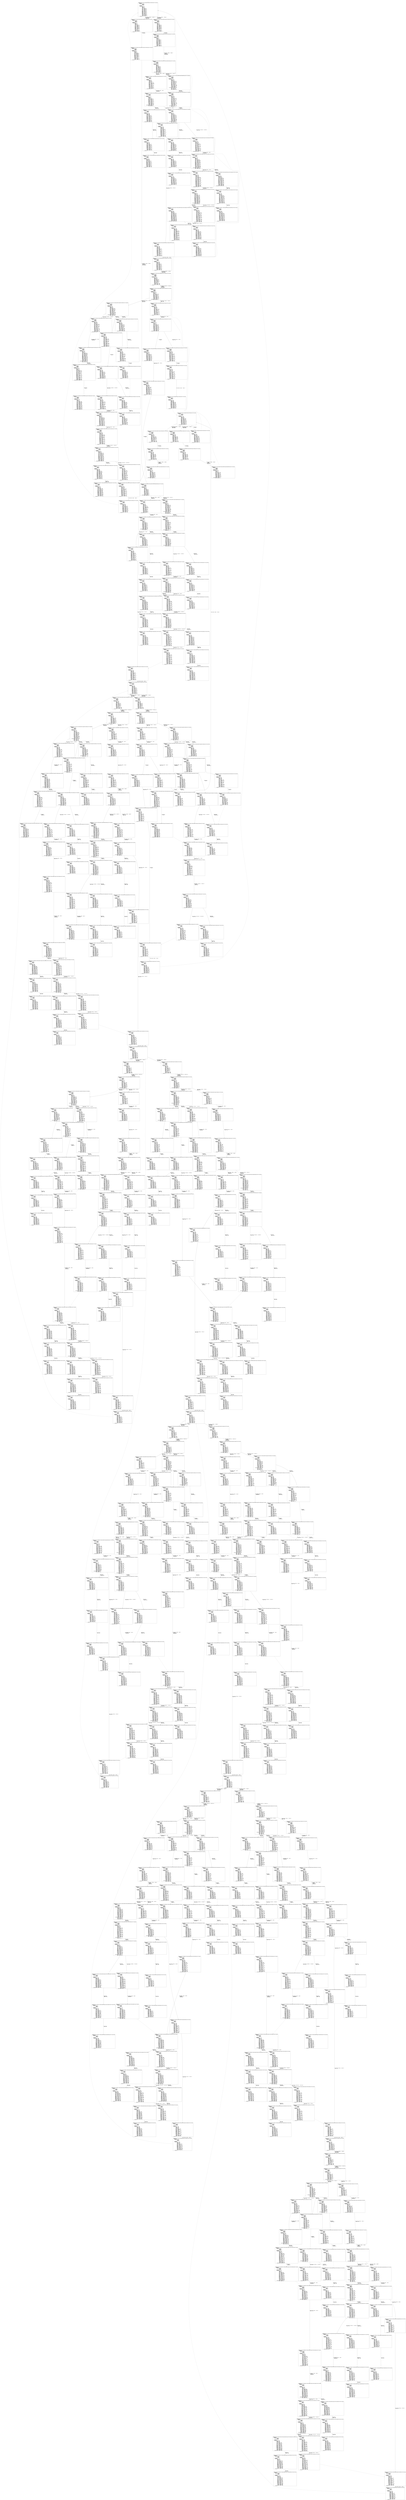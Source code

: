digraph arg {
	label="";
		node_0 [label="(XtaState (GearControl_Gear Interface_GearN Engine_Initial GearBox_Neutral Clutch_Closed)\l  (Prod2State\l    (ItpExplState\l      (ExplState (UseCase 0)\l                 (FromGear 0)\l                 (ToGear 0)\l                 (ErrStat 0))\l      (ExplState))\l    (ItpZoneState\l      (ZoneState CTimer >= 0\l                 ETimer >= 0\l                 GBTimer >= 0\l                 GCTimer >= 0\l                 SysTimer >= 0\l                 CTimer - ETimer <= 0\l                 CTimer - GBTimer <= 0\l                 CTimer - GCTimer <= 0\l                 CTimer - SysTimer <= 0\l                 ETimer - CTimer <= 0\l                 ETimer - GBTimer <= 0\l                 ETimer - GCTimer <= 0\l                 ETimer - SysTimer <= 0\l                 GBTimer - CTimer <= 0\l                 GBTimer - ETimer <= 0\l                 GBTimer - GCTimer <= 0\l                 GBTimer - SysTimer <= 0\l                 GCTimer - CTimer <= 0\l                 GCTimer - ETimer <= 0\l                 GCTimer - GBTimer <= 0\l                 GCTimer - SysTimer <= 0\l                 SysTimer - CTimer <= 0\l                 SysTimer - ETimer <= 0\l                 SysTimer - GBTimer <= 0\l                 SysTimer - GCTimer <= 0)\l      (ZoneState))))\l",style="solid,filled",fontname="courier",fillcolor="#FFFFFF",color="#000000",shape=rectangle];
		node_2 [label="(XtaState (GearControl_Initiate Interface_chkGearNR Engine_Initial GearBox_Neutral Clutch_Closed)\l  (Prod2State\l    (ItpExplState\l      (ExplState (UseCase 0)\l                 (FromGear 0)\l                 (ToGear 6)\l                 (ErrStat 0))\l      (ExplState (ToGear 6)))\l    (ItpZoneState\l      (ZoneState CTimer >= 0\l                 ETimer >= 0\l                 GBTimer >= 0\l                 GCTimer >= 0\l                 SysTimer >= 0\l                 CTimer - ETimer <= 0\l                 CTimer - GBTimer <= 0\l                 CTimer - GCTimer <= 0\l                 ETimer - CTimer <= 0\l                 ETimer - GBTimer <= 0\l                 ETimer - GCTimer <= 0\l                 GBTimer - CTimer <= 0\l                 GBTimer - ETimer <= 0\l                 GBTimer - GCTimer <= 0\l                 GCTimer - CTimer <= 0\l                 GCTimer - ETimer <= 0\l                 GCTimer - GBTimer <= 0\l                 SysTimer <= 0\l                 SysTimer - CTimer <= 0\l                 SysTimer - ETimer <= 0\l                 SysTimer - GBTimer <= 0\l                 SysTimer - GCTimer <= 0)\l      (ZoneState))))\l",style="solid,filled",fontname="courier",fillcolor="#FFFFFF",color="#000000",shape=rectangle];
		node_4 [label="(XtaState (GearControl_ReqSyncSpeed Interface_chkGearNR Engine_Initial GearBox_Neutral Clutch_Closed)\l  (Prod2State\l    (ItpExplState\l      (ExplState (UseCase 0)\l                 (FromGear 0)\l                 (ToGear 6)\l                 (ErrStat 0))\l      (ExplState (ToGear 6)))\l    (ItpZoneState\l      (ZoneState CTimer >= 0\l                 ETimer >= 0\l                 GBTimer >= 0\l                 GCTimer >= 0\l                 SysTimer >= 0\l                 CTimer - ETimer <= 0\l                 CTimer - GBTimer <= 0\l                 CTimer - GCTimer <= 0\l                 ETimer - CTimer <= 0\l                 ETimer - GBTimer <= 0\l                 ETimer - GCTimer <= 0\l                 GBTimer - CTimer <= 0\l                 GBTimer - ETimer <= 0\l                 GBTimer - GCTimer <= 0\l                 GCTimer - CTimer <= 0\l                 GCTimer - ETimer <= 0\l                 GCTimer - GBTimer <= 0\l                 SysTimer <= 0\l                 SysTimer - CTimer <= 0\l                 SysTimer - ETimer <= 0\l                 SysTimer - GBTimer <= 0\l                 SysTimer - GCTimer <= 0)\l      (ZoneState))))\l",style="solid,filled",fontname="courier",fillcolor="#FFFFFF",color="#000000",shape=rectangle];
		node_6 [label="(XtaState (GearControl_CheckSyncSpeed Interface_chkGearNR Engine_FindSpeed GearBox_Neutral Clutch_Closed)\l  (Prod2State\l    (ItpExplState\l      (ExplState (UseCase 0)\l                 (FromGear 0)\l                 (ToGear 6)\l                 (ErrStat 0))\l      (ExplState (ToGear 6)))\l    (ItpZoneState\l      (ZoneState CTimer >= 0\l                 ETimer >= 0\l                 GBTimer >= 0\l                 GCTimer >= 0\l                 SysTimer >= 0\l                 CTimer - GBTimer <= 0\l                 ETimer - CTimer <= 0\l                 ETimer - GBTimer <= 0\l                 ETimer - GCTimer <= 0\l                 ETimer - SysTimer <= 0\l                 GBTimer - CTimer <= 0\l                 GCTimer - CTimer <= 0\l                 GCTimer - ETimer <= 0\l                 GCTimer - GBTimer <= 0\l                 GCTimer - SysTimer <= 0\l                 SysTimer - CTimer <= 0\l                 SysTimer - ETimer <= 0\l                 SysTimer - GBTimer <= 0\l                 SysTimer - GCTimer <= 0)\l      (ZoneState GCTimer - ETimer <= 0\l                 ETimer - GCTimer <= 0))))\l",style="solid,filled",fontname="courier",fillcolor="#FFFFFF",color="#000000",shape=rectangle];
		node_9 [label="(XtaState (GearControl_CheckClutch Interface_chkGearNR Engine_FindSpeed GearBox_Neutral Clutch_Opening)\l  (Prod2State\l    (ItpExplState\l      (ExplState (UseCase 0)\l                 (FromGear 0)\l                 (ToGear 6)\l                 (ErrStat 0))\l      (ExplState (ToGear 6)))\l    (ItpZoneState\l      (ZoneState CTimer >= 0\l                 ETimer >= 150\l                 GBTimer >= 150\l                 GCTimer >= 0\l                 SysTimer >= 150\l                 CTimer - ETimer <= -150\l                 CTimer - GBTimer <= -150\l                 CTimer - GCTimer <= 0\l                 CTimer - SysTimer <= -150\l                 ETimer - CTimer <= 155\l                 ETimer - GBTimer <= 0\l                 ETimer - GCTimer <= 155\l                 ETimer - SysTimer <= 0\l                 GCTimer - CTimer <= 0\l                 GCTimer - ETimer <= -150\l                 GCTimer - GBTimer <= -150\l                 GCTimer - SysTimer <= -150\l                 SysTimer - CTimer <= 155\l                 SysTimer - ETimer <= 0\l                 SysTimer - GBTimer <= 0\l                 SysTimer - GCTimer <= 155)\l      (ZoneState GCTimer - ETimer <= -150\l                 GCTimer - CTimer <= 0\l                 ETimer - GCTimer <= 155\l                 ETimer - CTimer <= 155\l                 CTimer - GCTimer <= 5\l                 CTimer - ETimer <= -150))))\l",style="solid,filled",fontname="courier",fillcolor="#FFFFFF",color="#000000",shape=rectangle];
		node_13 [label="(XtaState (GearControl_CheckClutch Interface_chkGearNR Engine_ClutchOpen GearBox_Neutral Clutch_Opening)\l  (Prod2State\l    (ItpExplState\l      (ExplState (UseCase 2)\l                 (FromGear 0)\l                 (ToGear 6)\l                 (ErrStat 0))\l      (ExplState (ToGear 6)))\l    (ItpZoneState\l      (ZoneState CTimer >= 45\l                 ETimer >= 200\l                 GBTimer >= 200\l                 GCTimer >= 45\l                 SysTimer >= 200\l                 CTimer <= 50\l                 CTimer - ETimer <= -150\l                 CTimer - GBTimer <= -150\l                 CTimer - GCTimer <= 0\l                 CTimer - SysTimer <= -150\l                 ETimer <= 200\l                 ETimer - CTimer <= 155\l                 ETimer - GBTimer <= 0\l                 ETimer - GCTimer <= 155\l                 ETimer - SysTimer <= 0\l                 GCTimer <= 50\l                 GCTimer - CTimer <= 0\l                 GCTimer - ETimer <= -150\l                 GCTimer - GBTimer <= -150\l                 GCTimer - SysTimer <= -150\l                 SysTimer <= 200\l                 SysTimer - CTimer <= 155\l                 SysTimer - ETimer <= 0\l                 SysTimer - GBTimer <= 0\l                 SysTimer - GCTimer <= 155)\l      (ZoneState GCTimer >= 45\l                 CTimer >= 45\l                 GCTimer - CTimer <= 0))))\l",style="solid,filled",fontname="courier",fillcolor="#FFFFFF",color="#000000",shape=rectangle];
		node_18 [label="(XtaState (GearControl_CheckClutch Interface_chkGearNR Engine_ClutchClose GearBox_Neutral Clutch_Opening)\l  (Prod2State\l    (ItpExplState\l      (ExplState (UseCase 2)\l                 (FromGear 0)\l                 (ToGear 6)\l                 (ErrStat 0))\l      (ExplState))\l    (ItpZoneState\l      (ZoneState CTimer >= 45\l                 ETimer >= 0\l                 GBTimer >= 200\l                 GCTimer >= 45\l                 SysTimer >= 200\l                 CTimer - ETimer <= 50\l                 CTimer - GBTimer <= -150\l                 CTimer - GCTimer <= 0\l                 CTimer - SysTimer <= -150\l                 ETimer - CTimer <= -45\l                 ETimer - GBTimer <= -200\l                 ETimer - GCTimer <= -45\l                 ETimer - SysTimer <= -200\l                 GCTimer - CTimer <= 0\l                 GCTimer - ETimer <= 50\l                 GCTimer - GBTimer <= -150\l                 GCTimer - SysTimer <= -150\l                 SysTimer - CTimer <= 155\l                 SysTimer - ETimer <= 200\l                 SysTimer - GBTimer <= 0\l                 SysTimer - GCTimer <= 155)\l      (ZoneState GCTimer - CTimer <= 0\l                 ETimer - GCTimer <= -45\l                 ETimer - CTimer <= -45))))\l",style="solid,filled",fontname="courier",fillcolor="#FFFFFF",color="#000000",shape=rectangle];
		node_26 [label="(XtaState (GearControl_ClutchOpen Interface_chkGearNR Engine_ClutchClose GearBox_Neutral Clutch_Open)\l  (Prod2State\l    (ItpExplState\l      (ExplState (UseCase 2)\l                 (FromGear 0)\l                 (ToGear 6)\l                 (ErrStat 0))\l      (ExplState))\l    (ItpZoneState\l      (ZoneState CTimer >= 100\l                 ETimer >= 50\l                 GBTimer >= 250\l                 GCTimer >= 100\l                 SysTimer >= 250\l                 CTimer <= 150\l                 CTimer - ETimer <= 50\l                 CTimer - GBTimer <= -150\l                 CTimer - GCTimer <= 0\l                 CTimer - SysTimer <= -150\l                 ETimer <= 105\l                 ETimer - CTimer <= -45\l                 ETimer - GBTimer <= -200\l                 ETimer - GCTimer <= -45\l                 ETimer - SysTimer <= -200\l                 GCTimer <= 150\l                 GCTimer - CTimer <= 0\l                 GCTimer - ETimer <= 50\l                 GCTimer - GBTimer <= -150\l                 GCTimer - SysTimer <= -150\l                 SysTimer <= 305\l                 SysTimer - CTimer <= 155\l                 SysTimer - ETimer <= 200\l                 SysTimer - GBTimer <= 0\l                 SysTimer - GCTimer <= 155)\l      (ZoneState ETimer <= 105))))\l",style="solid,filled",fontname="courier",fillcolor="#FFFFFF",color="#000000",shape=rectangle];
		node_34 [label="(XtaState (GearControl_CheckGearSet2 Interface_chkGearNR Engine_ClutchClose GearBox_Closing Clutch_Open)\l  (Prod2State\l    (ItpExplState\l      (ExplState (UseCase 2)\l                 (FromGear 0)\l                 (ToGear 6)\l                 (ErrStat 0))\l      (ExplState))\l    (ItpZoneState\l      (ZoneState CTimer >= 100\l                 ETimer >= 50\l                 GBTimer >= 0\l                 GCTimer >= 0\l                 SysTimer >= 250\l                 CTimer - ETimer <= 50\l                 CTimer - GBTimer <= 150\l                 CTimer - GCTimer <= 150\l                 CTimer - SysTimer <= -150\l                 ETimer - CTimer <= -45\l                 ETimer - GBTimer <= 105\l                 ETimer - GCTimer <= 105\l                 ETimer - SysTimer <= -200\l                 GBTimer - CTimer <= -100\l                 GBTimer - ETimer <= -50\l                 GBTimer - GCTimer <= 0\l                 GBTimer - SysTimer <= -250\l                 GCTimer - CTimer <= -100\l                 GCTimer - ETimer <= -50\l                 GCTimer - GBTimer <= 0\l                 GCTimer - SysTimer <= -250\l                 SysTimer - CTimer <= 155\l                 SysTimer - ETimer <= 200\l                 SysTimer - GBTimer <= 305\l                 SysTimer - GCTimer <= 305)\l      (ZoneState GCTimer - GBTimer <= 0\l                 ETimer - GCTimer <= 105\l                 ETimer - GBTimer <= 105))))\l",style="solid,filled",fontname="courier",fillcolor="#FFFFFF",color="#000000",shape=rectangle];
		node_43 [label="(XtaState (GearControl_CheckGearSet2 Interface_chkGearNR Engine_ClutchClose GearBox_ErrorIdle Clutch_Open)\l  (Prod2State\l    (ItpExplState\l      (ExplState (UseCase 2)\l                 (FromGear 0)\l                 (ToGear 6)\l                 (ErrStat 3))\l      (ExplState))\l    (ItpZoneState\l      (ZoneState CTimer >= 400\l                 ETimer >= 350\l                 GBTimer >= 300\l                 GCTimer >= 300\l                 SysTimer >= 550\l                 CTimer - ETimer <= 50\l                 CTimer - GBTimer <= 150\l                 CTimer - GCTimer <= 150\l                 CTimer - SysTimer <= -150\l                 ETimer - CTimer <= -45\l                 ETimer - GBTimer <= 105\l                 ETimer - GCTimer <= 105\l                 ETimer - SysTimer <= -200\l                 GBTimer - CTimer <= -100\l                 GBTimer - ETimer <= -50\l                 GBTimer - GCTimer <= 0\l                 GBTimer - SysTimer <= -250\l                 GCTimer - CTimer <= -100\l                 GCTimer - ETimer <= -50\l                 GCTimer - GBTimer <= 0\l                 GCTimer - SysTimer <= -250\l                 SysTimer - CTimer <= 155\l                 SysTimer - ETimer <= 200\l                 SysTimer - GBTimer <= 305\l                 SysTimer - GCTimer <= 305)\l      (ZoneState ETimer - GCTimer <= 105))))\l",style="solid,filled",fontname="courier",fillcolor="#FFFFFF",color="#000000",shape=rectangle];
		node_50 [label="(XtaState (GearControl_GSetError Interface_chkGearNR Engine_ClutchClose GearBox_ErrorIdle Clutch_Open)\l  (Prod2State\l    (ItpExplState\l      (ExplState (UseCase 2)\l                 (FromGear 0)\l                 (ToGear 6)\l                 (ErrStat 3))\l      (ExplState))\l    (ItpZoneState\l      (ZoneState CTimer > 400\l                 ETimer > 350\l                 GBTimer > 300\l                 GCTimer > 300\l                 SysTimer > 550\l                 CTimer - ETimer <= 50\l                 CTimer - GBTimer <= 150\l                 CTimer - GCTimer <= 150\l                 CTimer - SysTimer <= -150\l                 ETimer - CTimer <= -45\l                 ETimer - GBTimer <= 105\l                 ETimer - GCTimer <= 105\l                 ETimer - SysTimer <= -200\l                 GBTimer - CTimer <= -100\l                 GBTimer - ETimer <= -50\l                 GBTimer - GCTimer <= 0\l                 GBTimer - SysTimer <= -250\l                 GCTimer - CTimer <= -100\l                 GCTimer - ETimer <= -50\l                 GCTimer - GBTimer <= 0\l                 GCTimer - SysTimer <= -250\l                 SysTimer - CTimer <= 155\l                 SysTimer - ETimer <= 200\l                 SysTimer - GBTimer <= 305\l                 SysTimer - GCTimer <= 305)\l      (ZoneState))))\l",style="solid,filled",fontname="courier",fillcolor="#FFFFFF",color="#000000",shape=rectangle];
		node_60 [label="(XtaState (GearControl_GSetError Interface_chkGearNR Engine_ErrorSpeed GearBox_ErrorIdle Clutch_Open)\l  (Prod2State\l    (ItpExplState\l      (ExplState (UseCase 2)\l                 (FromGear 0)\l                 (ToGear 6)\l                 (ErrStat 3))\l      (ExplState))\l    (ItpZoneState\l      (ZoneState CTimer >= 945\l                 ETimer >= 900\l                 GBTimer >= 795\l                 GCTimer >= 795\l                 SysTimer >= 1100\l                 CTimer - ETimer <= 50\l                 CTimer - GBTimer <= 150\l                 CTimer - GCTimer <= 150\l                 CTimer - SysTimer <= -150\l                 ETimer - CTimer <= -45\l                 ETimer - GBTimer <= 105\l                 ETimer - GCTimer <= 105\l                 ETimer - SysTimer <= -200\l                 GBTimer - CTimer <= -100\l                 GBTimer - ETimer <= -50\l                 GBTimer - GCTimer <= 0\l                 GBTimer - SysTimer <= -250\l                 GCTimer - CTimer <= -100\l                 GCTimer - ETimer <= -50\l                 GCTimer - GBTimer <= 0\l                 GCTimer - SysTimer <= -250\l                 SysTimer - CTimer <= 155\l                 SysTimer - ETimer <= 200\l                 SysTimer - GBTimer <= 305\l                 SysTimer - GCTimer <= 305)\l      (ZoneState))))\l",style="solid,filled",fontname="courier",fillcolor="#FFFFFF",color="#000000",shape=rectangle];
		node_44 [label="(XtaState (GearControl_ClutchClose Interface_chkGearNR Engine_ClutchClose GearBox_Idle Clutch_Open)\l  (Prod2State\l    (ItpExplState\l      (ExplState (UseCase 2)\l                 (FromGear 0)\l                 (ToGear 6)\l                 (ErrStat 0))\l      (ExplState))\l    (ItpZoneState\l      (ZoneState CTimer >= 200\l                 ETimer >= 150\l                 GBTimer >= 100\l                 GCTimer >= 100\l                 SysTimer >= 350\l                 CTimer <= 450\l                 CTimer - ETimer <= 50\l                 CTimer - GBTimer <= 150\l                 CTimer - GCTimer <= 150\l                 CTimer - SysTimer <= -150\l                 ETimer <= 405\l                 ETimer - CTimer <= -45\l                 ETimer - GBTimer <= 105\l                 ETimer - GCTimer <= 105\l                 ETimer - SysTimer <= -200\l                 GBTimer <= 300\l                 GBTimer - CTimer <= -100\l                 GBTimer - ETimer <= -50\l                 GBTimer - GCTimer <= 0\l                 GBTimer - SysTimer <= -250\l                 GCTimer <= 300\l                 GCTimer - CTimer <= -100\l                 GCTimer - ETimer <= -50\l                 GCTimer - GBTimer <= 0\l                 GCTimer - SysTimer <= -250\l                 SysTimer <= 605\l                 SysTimer - CTimer <= 155\l                 SysTimer - ETimer <= 200\l                 SysTimer - GBTimer <= 305\l                 SysTimer - GCTimer <= 305)\l      (ZoneState ETimer <= 405))))\l",style="solid,filled",fontname="courier",fillcolor="#FFFFFF",color="#000000",shape=rectangle];
		node_51 [label="(XtaState (GearControl_CheckClutchClosed Interface_chkGearNR Engine_ClutchClose GearBox_Idle Clutch_Closing)\l  (Prod2State\l    (ItpExplState\l      (ExplState (UseCase 2)\l                 (FromGear 0)\l                 (ToGear 6)\l                 (ErrStat 0))\l      (ExplState))\l    (ItpZoneState\l      (ZoneState CTimer >= 0\l                 ETimer >= 150\l                 GBTimer >= 100\l                 GCTimer >= 0\l                 SysTimer >= 350\l                 CTimer - ETimer <= -150\l                 CTimer - GBTimer <= -100\l                 CTimer - GCTimer <= 0\l                 CTimer - SysTimer <= -350\l                 ETimer - CTimer <= 405\l                 ETimer - GBTimer <= 105\l                 ETimer - GCTimer <= 405\l                 ETimer - SysTimer <= -200\l                 GBTimer - CTimer <= 300\l                 GBTimer - ETimer <= -50\l                 GBTimer - GCTimer <= 300\l                 GBTimer - SysTimer <= -250\l                 GCTimer - CTimer <= 0\l                 GCTimer - ETimer <= -150\l                 GCTimer - GBTimer <= -100\l                 GCTimer - SysTimer <= -350\l                 SysTimer - CTimer <= 605\l                 SysTimer - ETimer <= 200\l                 SysTimer - GBTimer <= 305\l                 SysTimer - GCTimer <= 605)\l      (ZoneState GCTimer - CTimer <= 0\l                 ETimer - GCTimer <= 405\l                 ETimer - CTimer <= 405))))\l",style="solid,filled",fontname="courier",fillcolor="#FFFFFF",color="#000000",shape=rectangle];
		node_61 [label="(XtaState (GearControl_ReqTorqueC Interface_chkGearNR Engine_ClutchClose GearBox_Idle Clutch_Closed)\l  (Prod2State\l    (ItpExplState\l      (ExplState (UseCase 2)\l                 (FromGear 0)\l                 (ToGear 6)\l                 (ErrStat 0))\l      (ExplState))\l    (ItpZoneState\l      (ZoneState CTimer >= 100\l                 ETimer >= 250\l                 GBTimer >= 200\l                 GCTimer >= 100\l                 SysTimer >= 450\l                 CTimer <= 150\l                 CTimer - ETimer <= -150\l                 CTimer - GBTimer <= -100\l                 CTimer - GCTimer <= 0\l                 CTimer - SysTimer <= -350\l                 ETimer <= 555\l                 ETimer - CTimer <= 405\l                 ETimer - GBTimer <= 105\l                 ETimer - GCTimer <= 405\l                 ETimer - SysTimer <= -200\l                 GBTimer <= 450\l                 GBTimer - CTimer <= 300\l                 GBTimer - ETimer <= -50\l                 GBTimer - GCTimer <= 300\l                 GBTimer - SysTimer <= -250\l                 GCTimer <= 150\l                 GCTimer - CTimer <= 0\l                 GCTimer - ETimer <= -150\l                 GCTimer - GBTimer <= -100\l                 GCTimer - SysTimer <= -350\l                 SysTimer <= 755\l                 SysTimer - CTimer <= 605\l                 SysTimer - ETimer <= 200\l                 SysTimer - GBTimer <= 305\l                 SysTimer - GCTimer <= 605)\l      (ZoneState))))\l",style="solid,filled",fontname="courier",fillcolor="#FFFFFF",color="#000000",shape=rectangle];
		node_75 [label="(XtaState (GearControl_GearChanged Interface_chkGearNR Engine_Torque GearBox_Idle Clutch_Closed)\l  (Prod2State\l    (ItpExplState\l      (ExplState (UseCase 2)\l                 (FromGear 0)\l                 (ToGear 6)\l                 (ErrStat 0))\l      (ExplState))\l    (ItpZoneState\l      (ZoneState CTimer >= 100\l                 ETimer >= 250\l                 GBTimer >= 200\l                 GCTimer >= 100\l                 SysTimer >= 450\l                 CTimer <= 150\l                 CTimer - ETimer <= -150\l                 CTimer - GBTimer <= -100\l                 CTimer - GCTimer <= 0\l                 CTimer - SysTimer <= -350\l                 ETimer <= 555\l                 ETimer - CTimer <= 405\l                 ETimer - GBTimer <= 105\l                 ETimer - GCTimer <= 405\l                 ETimer - SysTimer <= -200\l                 GBTimer <= 450\l                 GBTimer - CTimer <= 300\l                 GBTimer - ETimer <= -50\l                 GBTimer - GCTimer <= 300\l                 GBTimer - SysTimer <= -250\l                 GCTimer <= 150\l                 GCTimer - CTimer <= 0\l                 GCTimer - ETimer <= -150\l                 GCTimer - GBTimer <= -100\l                 GCTimer - SysTimer <= -350\l                 SysTimer <= 755\l                 SysTimer - CTimer <= 605\l                 SysTimer - ETimer <= 200\l                 SysTimer - GBTimer <= 305\l                 SysTimer - GCTimer <= 605)\l      (ZoneState))))\l",style="solid,filled",fontname="courier",fillcolor="#FFFFFF",color="#000000",shape=rectangle];
		node_28 [label="(XtaState (GearControl_GearChanged Interface_chkGearNR Engine_Torque GearBox_Idle Clutch_Closed)\l  (Prod2State\l    (ItpExplState\l      (ExplState (UseCase 0)\l                 (FromGear 0)\l                 (ToGear 6)\l                 (ErrStat 0))\l      (ExplState))\l    (ItpZoneState\l      (ZoneState CTimer >= 150\l                 ETimer >= 100\l                 GBTimer >= 100\l                 GCTimer >= 100\l                 SysTimer >= 150\l                 ETimer <= 300\l                 ETimer - CTimer <= -50\l                 ETimer - GBTimer <= 0\l                 ETimer - GCTimer <= 0\l                 ETimer - SysTimer <= -50\l                 GBTimer <= 300\l                 GBTimer - CTimer <= -50\l                 GBTimer - ETimer <= 0\l                 GBTimer - GCTimer <= 0\l                 GBTimer - SysTimer <= -50\l                 GCTimer <= 300\l                 GCTimer - CTimer <= -50\l                 GCTimer - ETimer <= 0\l                 GCTimer - GBTimer <= 0\l                 GCTimer - SysTimer <= -50\l                 SysTimer < 450\l                 SysTimer - CTimer <= 0\l                 SysTimer - ETimer < 150\l                 SysTimer - GBTimer < 150\l                 SysTimer - GCTimer < 150)\l      (ZoneState))))\l",style="solid,filled",fontname="courier",fillcolor="#FFFFFF",color="#000000",shape=rectangle];
		node_36 [label="(XtaState (GearControl_Gear Interface_GearR Engine_Torque GearBox_Idle Clutch_Closed)\l  (Prod2State\l    (ItpExplState\l      (ExplState (UseCase 0)\l                 (FromGear 0)\l                 (ToGear 6)\l                 (ErrStat 0))\l      (ExplState))\l    (ItpZoneState\l      (ZoneState CTimer >= 150\l                 ETimer >= 100\l                 GBTimer >= 100\l                 GCTimer >= 100\l                 SysTimer >= 150\l                 ETimer - CTimer <= -50\l                 ETimer - GBTimer <= 0\l                 ETimer - GCTimer <= 0\l                 ETimer - SysTimer <= -50\l                 GBTimer - CTimer <= -50\l                 GBTimer - ETimer <= 0\l                 GBTimer - GCTimer <= 0\l                 GBTimer - SysTimer <= -50\l                 GCTimer - CTimer <= -50\l                 GCTimer - ETimer <= 0\l                 GCTimer - GBTimer <= 0\l                 GCTimer - SysTimer <= -50\l                 SysTimer - CTimer <= 0\l                 SysTimer - ETimer < 150\l                 SysTimer - GBTimer < 150\l                 SysTimer - GCTimer < 150)\l      (ZoneState))))\l",style="solid,filled",fontname="courier",fillcolor="#FFFFFF",color="#000000",shape=rectangle];
		node_45 [label="(XtaState (GearControl_Initiate Interface_chkGearRN Engine_Torque GearBox_Idle Clutch_Closed)\l  (Prod2State\l    (ItpExplState\l      (ExplState (UseCase 0)\l                 (FromGear 6)\l                 (ToGear 0)\l                 (ErrStat 0))\l      (ExplState (ToGear 0)\l                 (FromGear 6)))\l    (ItpZoneState\l      (ZoneState CTimer >= 150\l                 ETimer >= 100\l                 GBTimer >= 100\l                 GCTimer >= 100\l                 SysTimer >= 0\l                 ETimer - CTimer <= -50\l                 ETimer - GBTimer <= 0\l                 ETimer - GCTimer <= 0\l                 GBTimer - CTimer <= -50\l                 GBTimer - ETimer <= 0\l                 GBTimer - GCTimer <= 0\l                 GCTimer - CTimer <= -50\l                 GCTimer - ETimer <= 0\l                 GCTimer - GBTimer <= 0\l                 SysTimer <= 0\l                 SysTimer - CTimer <= -150\l                 SysTimer - ETimer <= -100\l                 SysTimer - GBTimer <= -100\l                 SysTimer - GCTimer <= -100)\l      (ZoneState))))\l",style="solid,filled",fontname="courier",fillcolor="#FFFFFF",color="#000000",shape=rectangle];
		node_52 [label="(XtaState (GearControl_CheckTorque Interface_chkGearRN Engine_DecTorque GearBox_Idle Clutch_Closed)\l  (Prod2State\l    (ItpExplState\l      (ExplState (UseCase 0)\l                 (FromGear 6)\l                 (ToGear 0)\l                 (ErrStat 0))\l      (ExplState (ToGear 0)))\l    (ItpZoneState\l      (ZoneState CTimer >= 150\l                 ETimer >= 0\l                 GBTimer >= 100\l                 GCTimer >= 0\l                 SysTimer >= 0\l                 ETimer - CTimer <= -150\l                 ETimer - GBTimer <= -100\l                 ETimer - GCTimer <= 0\l                 ETimer - SysTimer <= 0\l                 GBTimer - CTimer <= -50\l                 GCTimer - CTimer <= -150\l                 GCTimer - ETimer <= 0\l                 GCTimer - GBTimer <= -100\l                 GCTimer - SysTimer <= 0\l                 SysTimer - CTimer <= -150\l                 SysTimer - ETimer <= 0\l                 SysTimer - GBTimer <= -100\l                 SysTimer - GCTimer <= 0)\l      (ZoneState GCTimer - ETimer <= 0\l                 ETimer - GCTimer <= 0))))\l",style="solid,filled",fontname="courier",fillcolor="#FFFFFF",color="#000000",shape=rectangle];
		node_64 [label="(XtaState (GearControl_ReqNeuGear Interface_chkGearRN Engine_Zero GearBox_Idle Clutch_Closed)\l  (Prod2State\l    (ItpExplState\l      (ExplState (UseCase 0)\l                 (FromGear 6)\l                 (ToGear 0)\l                 (ErrStat 0))\l      (ExplState (ToGear 0)))\l    (ItpZoneState\l      (ZoneState CTimer >= 300\l                 ETimer >= 150\l                 GBTimer >= 250\l                 GCTimer >= 150\l                 SysTimer >= 150\l                 ETimer < 250\l                 ETimer - CTimer <= -150\l                 ETimer - GBTimer <= -100\l                 ETimer - GCTimer <= 0\l                 ETimer - SysTimer <= 0\l                 GBTimer - CTimer <= -50\l                 GCTimer < 250\l                 GCTimer - CTimer <= -150\l                 GCTimer - ETimer <= 0\l                 GCTimer - GBTimer <= -100\l                 GCTimer - SysTimer <= 0\l                 SysTimer < 250\l                 SysTimer - CTimer <= -150\l                 SysTimer - ETimer <= 0\l                 SysTimer - GBTimer <= -100\l                 SysTimer - GCTimer <= 0)\l      (ZoneState))))\l",style="solid,filled",fontname="courier",fillcolor="#FFFFFF",color="#000000",shape=rectangle];
		node_80 [label="(XtaState (GearControl_CheckGearNeu Interface_chkGearRN Engine_Zero GearBox_Opening Clutch_Closed)\l  (Prod2State\l    (ItpExplState\l      (ExplState (UseCase 0)\l                 (FromGear 6)\l                 (ToGear 0)\l                 (ErrStat 0))\l      (ExplState (ToGear 0)))\l    (ItpZoneState\l      (ZoneState CTimer >= 300\l                 ETimer >= 150\l                 GBTimer >= 0\l                 GCTimer >= 0\l                 SysTimer >= 150\l                 ETimer - CTimer <= -150\l                 ETimer - GBTimer < 250\l                 ETimer - GCTimer < 250\l                 ETimer - SysTimer <= 0\l                 GBTimer - CTimer <= -300\l                 GBTimer - ETimer <= -150\l                 GBTimer - GCTimer <= 0\l                 GBTimer - SysTimer <= -150\l                 GCTimer - CTimer <= -300\l                 GCTimer - ETimer <= -150\l                 GCTimer - GBTimer <= 0\l                 GCTimer - SysTimer <= -150\l                 SysTimer - CTimer <= -150\l                 SysTimer - ETimer <= 0\l                 SysTimer - GBTimer < 250\l                 SysTimer - GCTimer < 250)\l      (ZoneState GCTimer - GBTimer <= 0))))\l",style="solid,filled",fontname="courier",fillcolor="#FFFFFF",color="#000000",shape=rectangle];
		node_95 [label="(XtaState (GearControl_CheckGearNeu Interface_chkGearRN Engine_Initial GearBox_Opening Clutch_Closed)\l  (Prod2State\l    (ItpExplState\l      (ExplState (UseCase 0)\l                 (FromGear 6)\l                 (ToGear 0)\l                 (ErrStat 0))\l      (ExplState (ToGear 0)))\l    (ItpZoneState\l      (ZoneState CTimer >= 300\l                 ETimer >= 150\l                 GBTimer >= 0\l                 GCTimer >= 0\l                 SysTimer >= 150\l                 ETimer - CTimer <= -150\l                 ETimer - GBTimer < 250\l                 ETimer - GCTimer < 250\l                 ETimer - SysTimer <= 0\l                 GBTimer - CTimer <= -300\l                 GBTimer - ETimer <= -150\l                 GBTimer - GCTimer <= 0\l                 GBTimer - SysTimer <= -150\l                 GCTimer - CTimer <= -300\l                 GCTimer - ETimer <= -150\l                 GCTimer - GBTimer <= 0\l                 GCTimer - SysTimer <= -150\l                 SysTimer - CTimer <= -150\l                 SysTimer - ETimer <= 0\l                 SysTimer - GBTimer < 250\l                 SysTimer - GCTimer < 250)\l      (ZoneState GCTimer - GBTimer <= 0))))\l",style="solid,filled",fontname="courier",fillcolor="#FFFFFF",color="#000000",shape=rectangle];
		node_112 [label="(XtaState (GearControl_ReqSyncSpeed Interface_chkGearRN Engine_Initial GearBox_Neutral Clutch_Closed)\l  (Prod2State\l    (ItpExplState\l      (ExplState (UseCase 0)\l                 (FromGear 6)\l                 (ToGear 0)\l                 (ErrStat 0))\l      (ExplState (ToGear 0)))\l    (ItpZoneState\l      (ZoneState CTimer >= 400\l                 ETimer >= 250\l                 GBTimer >= 100\l                 GCTimer >= 100\l                 SysTimer >= 250\l                 ETimer < 450\l                 ETimer - CTimer <= -150\l                 ETimer - GBTimer < 250\l                 ETimer - GCTimer < 250\l                 ETimer - SysTimer <= 0\l                 GBTimer <= 200\l                 GBTimer - CTimer <= -300\l                 GBTimer - ETimer <= -150\l                 GBTimer - GCTimer <= 0\l                 GBTimer - SysTimer <= -150\l                 GCTimer <= 200\l                 GCTimer - CTimer <= -300\l                 GCTimer - ETimer <= -150\l                 GCTimer - GBTimer <= 0\l                 GCTimer - SysTimer <= -150\l                 SysTimer < 450\l                 SysTimer - CTimer <= -150\l                 SysTimer - ETimer <= 0\l                 SysTimer - GBTimer < 250\l                 SysTimer - GCTimer < 250)\l      (ZoneState))))\l",style="solid,filled",fontname="courier",fillcolor="#FFFFFF",color="#000000",shape=rectangle];
		node_127 [label="(XtaState (GearControl_GearChanged Interface_chkGearRN Engine_Initial GearBox_Neutral Clutch_Closed)\l  (Prod2State\l    (ItpExplState\l      (ExplState (UseCase 0)\l                 (FromGear 6)\l                 (ToGear 0)\l                 (ErrStat 0))\l      (ExplState))\l    (ItpZoneState\l      (ZoneState CTimer >= 400\l                 ETimer >= 250\l                 GBTimer >= 100\l                 GCTimer >= 100\l                 SysTimer >= 250\l                 ETimer < 450\l                 ETimer - CTimer <= -150\l                 ETimer - GBTimer < 250\l                 ETimer - GCTimer < 250\l                 ETimer - SysTimer <= 0\l                 GBTimer <= 200\l                 GBTimer - CTimer <= -300\l                 GBTimer - ETimer <= -150\l                 GBTimer - GCTimer <= 0\l                 GBTimer - SysTimer <= -150\l                 GCTimer <= 200\l                 GCTimer - CTimer <= -300\l                 GCTimer - ETimer <= -150\l                 GCTimer - GBTimer <= 0\l                 GCTimer - SysTimer <= -150\l                 SysTimer < 450\l                 SysTimer - CTimer <= -150\l                 SysTimer - ETimer <= 0\l                 SysTimer - GBTimer < 250\l                 SysTimer - GCTimer < 250)\l      (ZoneState))))\l",style="solid,filled",fontname="courier",fillcolor="#FFFFFF",color="#000000",shape=rectangle];
		node_139 [label="(XtaState (GearControl_Gear Interface_GearN Engine_Initial GearBox_Neutral Clutch_Closed)\l  (Prod2State\l    (ItpExplState\l      (ExplState (UseCase 0)\l                 (FromGear 6)\l                 (ToGear 0)\l                 (ErrStat 0))\l      (ExplState))\l    (ItpZoneState\l      (ZoneState CTimer >= 400\l                 ETimer >= 250\l                 GBTimer >= 100\l                 GCTimer >= 100\l                 SysTimer >= 250\l                 ETimer - CTimer <= -150\l                 ETimer - GBTimer < 250\l                 ETimer - GCTimer < 250\l                 ETimer - SysTimer <= 0\l                 GBTimer - CTimer <= -300\l                 GBTimer - ETimer <= -150\l                 GBTimer - GCTimer <= 0\l                 GBTimer - SysTimer <= -150\l                 GCTimer - CTimer <= -300\l                 GCTimer - ETimer <= -150\l                 GCTimer - GBTimer <= 0\l                 GCTimer - SysTimer <= -150\l                 SysTimer - CTimer <= -150\l                 SysTimer - ETimer <= 0\l                 SysTimer - GBTimer < 250\l                 SysTimer - GCTimer < 250)\l      (ZoneState))))\l",style="solid,filled",fontname="courier",fillcolor="#FFFFFF",color="#000000",shape=rectangle];
		node_96 [label="(XtaState (GearControl_ReqSyncSpeed Interface_chkGearRN Engine_Zero GearBox_Neutral Clutch_Closed)\l  (Prod2State\l    (ItpExplState\l      (ExplState (UseCase 0)\l                 (FromGear 6)\l                 (ToGear 0)\l                 (ErrStat 0))\l      (ExplState (ToGear 0)))\l    (ItpZoneState\l      (ZoneState CTimer >= 400\l                 ETimer >= 250\l                 GBTimer >= 100\l                 GCTimer >= 100\l                 SysTimer >= 250\l                 ETimer < 450\l                 ETimer - CTimer <= -150\l                 ETimer - GBTimer < 250\l                 ETimer - GCTimer < 250\l                 ETimer - SysTimer <= 0\l                 GBTimer <= 200\l                 GBTimer - CTimer <= -300\l                 GBTimer - ETimer <= -150\l                 GBTimer - GCTimer <= 0\l                 GBTimer - SysTimer <= -150\l                 GCTimer <= 200\l                 GCTimer - CTimer <= -300\l                 GCTimer - ETimer <= -150\l                 GCTimer - GBTimer <= 0\l                 GCTimer - SysTimer <= -150\l                 SysTimer < 450\l                 SysTimer - CTimer <= -150\l                 SysTimer - ETimer <= 0\l                 SysTimer - GBTimer < 250\l                 SysTimer - GCTimer < 250)\l      (ZoneState))))\l",style="solid,filled",fontname="courier",fillcolor="#FFFFFF",color="#000000",shape=rectangle];
		node_113 [label="(XtaState (GearControl_GearChanged Interface_chkGearRN Engine_Zero GearBox_Neutral Clutch_Closed)\l  (Prod2State\l    (ItpExplState\l      (ExplState (UseCase 0)\l                 (FromGear 6)\l                 (ToGear 0)\l                 (ErrStat 0))\l      (ExplState))\l    (ItpZoneState\l      (ZoneState CTimer >= 400\l                 ETimer >= 250\l                 GBTimer >= 100\l                 GCTimer >= 100\l                 SysTimer >= 250\l                 ETimer < 450\l                 ETimer - CTimer <= -150\l                 ETimer - GBTimer < 250\l                 ETimer - GCTimer < 250\l                 ETimer - SysTimer <= 0\l                 GBTimer <= 200\l                 GBTimer - CTimer <= -300\l                 GBTimer - ETimer <= -150\l                 GBTimer - GCTimer <= 0\l                 GBTimer - SysTimer <= -150\l                 GCTimer <= 200\l                 GCTimer - CTimer <= -300\l                 GCTimer - ETimer <= -150\l                 GCTimer - GBTimer <= 0\l                 GCTimer - SysTimer <= -150\l                 SysTimer < 450\l                 SysTimer - CTimer <= -150\l                 SysTimer - ETimer <= 0\l                 SysTimer - GBTimer < 250\l                 SysTimer - GCTimer < 250)\l      (ZoneState))))\l",style="solid,filled",fontname="courier",fillcolor="#FFFFFF",color="#000000",shape=rectangle];
		node_128 [label="(XtaState (GearControl_Gear Interface_GearN Engine_Zero GearBox_Neutral Clutch_Closed)\l  (Prod2State\l    (ItpExplState\l      (ExplState (UseCase 0)\l                 (FromGear 6)\l                 (ToGear 0)\l                 (ErrStat 0))\l      (ExplState))\l    (ItpZoneState\l      (ZoneState CTimer >= 400\l                 ETimer >= 250\l                 GBTimer >= 100\l                 GCTimer >= 100\l                 SysTimer >= 250\l                 ETimer - CTimer <= -150\l                 ETimer - GBTimer < 250\l                 ETimer - GCTimer < 250\l                 ETimer - SysTimer <= 0\l                 GBTimer - CTimer <= -300\l                 GBTimer - ETimer <= -150\l                 GBTimer - GCTimer <= 0\l                 GBTimer - SysTimer <= -150\l                 GCTimer - CTimer <= -300\l                 GCTimer - ETimer <= -150\l                 GCTimer - GBTimer <= 0\l                 GCTimer - SysTimer <= -150\l                 SysTimer - CTimer <= -150\l                 SysTimer - ETimer <= 0\l                 SysTimer - GBTimer < 250\l                 SysTimer - GCTimer < 250)\l      (ZoneState))))\l",style="solid,filled",fontname="courier",fillcolor="#FFFFFF",color="#000000",shape=rectangle];
		node_123 [label="(XtaState (GearControl_Gear Interface_GearN Engine_Zero GearBox_Neutral Clutch_Closed)\l  (Prod2State\l    (ItpExplState\l      (ExplState (UseCase 0)\l                 (FromGear 1)\l                 (ToGear 0)\l                 (ErrStat 0))\l      (ExplState))\l    (ItpZoneState\l      (ZoneState CTimer >= 400\l                 ETimer >= 250\l                 GBTimer >= 100\l                 GCTimer >= 100\l                 SysTimer >= 250\l                 ETimer - CTimer <= -150\l                 ETimer - GBTimer < 250\l                 ETimer - GCTimer < 250\l                 ETimer - SysTimer <= 0\l                 GBTimer - CTimer <= -300\l                 GBTimer - ETimer <= -150\l                 GBTimer - GCTimer <= 0\l                 GBTimer - SysTimer <= -150\l                 GCTimer - CTimer <= -300\l                 GCTimer - ETimer <= -150\l                 GCTimer - GBTimer <= 0\l                 GCTimer - SysTimer <= -150\l                 SysTimer - CTimer <= -150\l                 SysTimer - ETimer <= 0\l                 SysTimer - GBTimer < 250\l                 SysTimer - GCTimer < 250)\l      (ZoneState))))\l",style="solid,filled",fontname="courier",fillcolor="#FFFFFF",color="#000000",shape=rectangle];
		node_136 [label="(XtaState (GearControl_Initiate Interface_chkGearNR Engine_Zero GearBox_Neutral Clutch_Closed)\l  (Prod2State\l    (ItpExplState\l      (ExplState (UseCase 0)\l                 (FromGear 0)\l                 (ToGear 6)\l                 (ErrStat 0))\l      (ExplState (ToGear 6)))\l    (ItpZoneState\l      (ZoneState CTimer >= 400\l                 ETimer >= 250\l                 GBTimer >= 100\l                 GCTimer >= 100\l                 SysTimer >= 0\l                 ETimer - CTimer <= -150\l                 ETimer - GBTimer < 250\l                 ETimer - GCTimer < 250\l                 GBTimer - CTimer <= -300\l                 GBTimer - ETimer <= -150\l                 GBTimer - GCTimer <= 0\l                 GCTimer - CTimer <= -300\l                 GCTimer - ETimer <= -150\l                 GCTimer - GBTimer <= 0\l                 SysTimer <= 0\l                 SysTimer - CTimer <= -400\l                 SysTimer - ETimer <= -250\l                 SysTimer - GBTimer <= -100\l                 SysTimer - GCTimer <= -100)\l      (ZoneState))))\l",style="solid,filled",fontname="courier",fillcolor="#FFFFFF",color="#000000",shape=rectangle];
		node_146 [label="(XtaState (GearControl_ReqSyncSpeed Interface_chkGearNR Engine_Zero GearBox_Neutral Clutch_Closed)\l  (Prod2State\l    (ItpExplState\l      (ExplState (UseCase 0)\l                 (FromGear 0)\l                 (ToGear 6)\l                 (ErrStat 0))\l      (ExplState (ToGear 6)))\l    (ItpZoneState\l      (ZoneState CTimer >= 400\l                 ETimer >= 250\l                 GBTimer >= 100\l                 GCTimer >= 100\l                 SysTimer >= 0\l                 ETimer - CTimer <= -150\l                 ETimer - GBTimer < 250\l                 ETimer - GCTimer < 250\l                 GBTimer - CTimer <= -300\l                 GBTimer - ETimer <= -150\l                 GBTimer - GCTimer <= 0\l                 GCTimer - CTimer <= -300\l                 GCTimer - ETimer <= -150\l                 GCTimer - GBTimer <= 0\l                 SysTimer <= 0\l                 SysTimer - CTimer <= -400\l                 SysTimer - ETimer <= -250\l                 SysTimer - GBTimer <= -100\l                 SysTimer - GCTimer <= -100)\l      (ZoneState))))\l",style="solid,filled",fontname="courier",fillcolor="#FFFFFF",color="#000000",shape=rectangle];
		node_157 [label="(XtaState (GearControl_CheckSyncSpeed Interface_chkGearNR Engine_FindSpeed GearBox_Neutral Clutch_Closed)\l  (Prod2State\l    (ItpExplState\l      (ExplState (UseCase 0)\l                 (FromGear 0)\l                 (ToGear 6)\l                 (ErrStat 0))\l      (ExplState (ToGear 6)))\l    (ItpZoneState\l      (ZoneState CTimer >= 400\l                 ETimer >= 0\l                 GBTimer >= 100\l                 GCTimer >= 0\l                 SysTimer >= 0\l                 ETimer - CTimer <= -400\l                 ETimer - GBTimer <= -100\l                 ETimer - GCTimer <= 0\l                 ETimer - SysTimer <= 0\l                 GBTimer - CTimer <= -300\l                 GCTimer - CTimer <= -400\l                 GCTimer - ETimer <= 0\l                 GCTimer - GBTimer <= -100\l                 GCTimer - SysTimer <= 0\l                 SysTimer - CTimer <= -400\l                 SysTimer - ETimer <= 0\l                 SysTimer - GBTimer <= -100\l                 SysTimer - GCTimer <= 0)\l      (ZoneState GCTimer - ETimer <= 0\l                 ETimer - GCTimer <= 0))))\l",style="solid,filled",fontname="courier",fillcolor="#FFFFFF",color="#000000",shape=rectangle];
		node_135 [label="(XtaState (GearControl_Initiate Interface_chkGearN1 Engine_Zero GearBox_Neutral Clutch_Closed)\l  (Prod2State\l    (ItpExplState\l      (ExplState (UseCase 0)\l                 (FromGear 0)\l                 (ToGear 1)\l                 (ErrStat 0))\l      (ExplState (ToGear 1)))\l    (ItpZoneState\l      (ZoneState CTimer >= 400\l                 ETimer >= 250\l                 GBTimer >= 100\l                 GCTimer >= 100\l                 SysTimer >= 0\l                 ETimer - CTimer <= -150\l                 ETimer - GBTimer < 250\l                 ETimer - GCTimer < 250\l                 GBTimer - CTimer <= -300\l                 GBTimer - ETimer <= -150\l                 GBTimer - GCTimer <= 0\l                 GCTimer - CTimer <= -300\l                 GCTimer - ETimer <= -150\l                 GCTimer - GBTimer <= 0\l                 SysTimer <= 0\l                 SysTimer - CTimer <= -400\l                 SysTimer - ETimer <= -250\l                 SysTimer - GBTimer <= -100\l                 SysTimer - GCTimer <= -100)\l      (ZoneState))))\l",style="solid,filled",fontname="courier",fillcolor="#FFFFFF",color="#000000",shape=rectangle];
		node_145 [label="(XtaState (GearControl_ReqSyncSpeed Interface_chkGearN1 Engine_Zero GearBox_Neutral Clutch_Closed)\l  (Prod2State\l    (ItpExplState\l      (ExplState (UseCase 0)\l                 (FromGear 0)\l                 (ToGear 1)\l                 (ErrStat 0))\l      (ExplState (ToGear 1)))\l    (ItpZoneState\l      (ZoneState CTimer >= 400\l                 ETimer >= 250\l                 GBTimer >= 100\l                 GCTimer >= 100\l                 SysTimer >= 0\l                 ETimer - CTimer <= -150\l                 ETimer - GBTimer < 250\l                 ETimer - GCTimer < 250\l                 GBTimer - CTimer <= -300\l                 GBTimer - ETimer <= -150\l                 GBTimer - GCTimer <= 0\l                 GCTimer - CTimer <= -300\l                 GCTimer - ETimer <= -150\l                 GCTimer - GBTimer <= 0\l                 SysTimer <= 0\l                 SysTimer - CTimer <= -400\l                 SysTimer - ETimer <= -250\l                 SysTimer - GBTimer <= -100\l                 SysTimer - GCTimer <= -100)\l      (ZoneState))))\l",style="solid,filled",fontname="courier",fillcolor="#FFFFFF",color="#000000",shape=rectangle];
		node_156 [label="(XtaState (GearControl_CheckSyncSpeed Interface_chkGearN1 Engine_FindSpeed GearBox_Neutral Clutch_Closed)\l  (Prod2State\l    (ItpExplState\l      (ExplState (UseCase 0)\l                 (FromGear 0)\l                 (ToGear 1)\l                 (ErrStat 0))\l      (ExplState (ToGear 1)))\l    (ItpZoneState\l      (ZoneState CTimer >= 400\l                 ETimer >= 0\l                 GBTimer >= 100\l                 GCTimer >= 0\l                 SysTimer >= 0\l                 ETimer - CTimer <= -400\l                 ETimer - GBTimer <= -100\l                 ETimer - GCTimer <= 0\l                 ETimer - SysTimer <= 0\l                 GBTimer - CTimer <= -300\l                 GCTimer - CTimer <= -400\l                 GCTimer - ETimer <= 0\l                 GCTimer - GBTimer <= -100\l                 GCTimer - SysTimer <= 0\l                 SysTimer - CTimer <= -400\l                 SysTimer - ETimer <= 0\l                 SysTimer - GBTimer <= -100\l                 SysTimer - GCTimer <= 0)\l      (ZoneState GCTimer - ETimer <= 0\l                 ETimer - GCTimer <= 0))))\l",style="solid,filled",fontname="courier",fillcolor="#FFFFFF",color="#000000",shape=rectangle];
		node_5 [label="(XtaState (GearControl_CheckSyncSpeed Interface_chkGearN1 Engine_FindSpeed GearBox_Neutral Clutch_Closed)\l  (Prod2State\l    (ItpExplState\l      (ExplState (UseCase 0)\l                 (FromGear 0)\l                 (ToGear 1)\l                 (ErrStat 0))\l      (ExplState (ToGear 1)))\l    (ItpZoneState\l      (ZoneState CTimer >= 0\l                 ETimer >= 0\l                 GBTimer >= 0\l                 GCTimer >= 0\l                 SysTimer >= 0\l                 CTimer - GBTimer <= 0\l                 ETimer - CTimer <= 0\l                 ETimer - GBTimer <= 0\l                 ETimer - GCTimer <= 0\l                 ETimer - SysTimer <= 0\l                 GBTimer - CTimer <= 0\l                 GCTimer - CTimer <= 0\l                 GCTimer - ETimer <= 0\l                 GCTimer - GBTimer <= 0\l                 GCTimer - SysTimer <= 0\l                 SysTimer - CTimer <= 0\l                 SysTimer - ETimer <= 0\l                 SysTimer - GBTimer <= 0\l                 SysTimer - GCTimer <= 0)\l      (ZoneState GCTimer - ETimer <= 0\l                 ETimer - GCTimer <= 0))))\l",style="solid,filled",fontname="courier",fillcolor="#FFFFFF",color="#000000",shape=rectangle];
		node_8 [label="(XtaState (GearControl_ReqSetGear Interface_chkGearN1 Engine_Speed GearBox_Neutral Clutch_Closed)\l  (Prod2State\l    (ItpExplState\l      (ExplState (UseCase 0)\l                 (FromGear 0)\l                 (ToGear 1)\l                 (ErrStat 0))\l      (ExplState))\l    (ItpZoneState\l      (ZoneState CTimer >= 50\l                 ETimer >= 0\l                 GBTimer >= 50\l                 GCTimer >= 50\l                 SysTimer >= 50\l                 CTimer - GBTimer <= 0\l                 ETimer <= 0\l                 ETimer - CTimer <= -50\l                 ETimer - GBTimer <= -50\l                 ETimer - GCTimer <= -50\l                 ETimer - SysTimer <= -50\l                 GBTimer - CTimer <= 0\l                 GCTimer < 150\l                 GCTimer - CTimer <= 0\l                 GCTimer - ETimer < 150\l                 GCTimer - GBTimer <= 0\l                 GCTimer - SysTimer <= 0\l                 SysTimer < 150\l                 SysTimer - CTimer <= 0\l                 SysTimer - ETimer < 150\l                 SysTimer - GBTimer <= 0\l                 SysTimer - GCTimer <= 0)\l      (ZoneState ETimer <= 0))))\l",style="solid,filled",fontname="courier",fillcolor="#FFFFFF",color="#000000",shape=rectangle];
		node_12 [label="(XtaState (GearControl_CheckGearSet1 Interface_chkGearN1 Engine_Speed GearBox_Closing Clutch_Closed)\l  (Prod2State\l    (ItpExplState\l      (ExplState (UseCase 0)\l                 (FromGear 0)\l                 (ToGear 1)\l                 (ErrStat 0))\l      (ExplState))\l    (ItpZoneState\l      (ZoneState CTimer >= 50\l                 ETimer >= 0\l                 GBTimer >= 0\l                 GCTimer >= 0\l                 SysTimer >= 50\l                 ETimer - CTimer <= -50\l                 ETimer - GBTimer <= 0\l                 ETimer - GCTimer <= 0\l                 ETimer - SysTimer <= -50\l                 GBTimer - CTimer <= -50\l                 GBTimer - ETimer <= 0\l                 GBTimer - GCTimer <= 0\l                 GBTimer - SysTimer <= -50\l                 GCTimer - CTimer <= -50\l                 GCTimer - ETimer <= 0\l                 GCTimer - GBTimer <= 0\l                 GCTimer - SysTimer <= -50\l                 SysTimer - CTimer <= 0\l                 SysTimer - ETimer < 150\l                 SysTimer - GBTimer < 150\l                 SysTimer - GCTimer < 150)\l      (ZoneState GCTimer - GBTimer <= 0\l                 ETimer - GCTimer <= 0\l                 ETimer - GBTimer <= 0))))\l",style="solid,filled",fontname="courier",fillcolor="#FFFFFF",color="#000000",shape=rectangle];
		node_17 [label="(XtaState (GearControl_ReqTorqueC Interface_chkGearN1 Engine_Speed GearBox_Idle Clutch_Closed)\l  (Prod2State\l    (ItpExplState\l      (ExplState (UseCase 0)\l                 (FromGear 0)\l                 (ToGear 1)\l                 (ErrStat 0))\l      (ExplState))\l    (ItpZoneState\l      (ZoneState CTimer >= 150\l                 ETimer >= 100\l                 GBTimer >= 100\l                 GCTimer >= 100\l                 SysTimer >= 150\l                 ETimer <= 300\l                 ETimer - CTimer <= -50\l                 ETimer - GBTimer <= 0\l                 ETimer - GCTimer <= 0\l                 ETimer - SysTimer <= -50\l                 GBTimer <= 300\l                 GBTimer - CTimer <= -50\l                 GBTimer - ETimer <= 0\l                 GBTimer - GCTimer <= 0\l                 GBTimer - SysTimer <= -50\l                 GCTimer <= 300\l                 GCTimer - CTimer <= -50\l                 GCTimer - ETimer <= 0\l                 GCTimer - GBTimer <= 0\l                 GCTimer - SysTimer <= -50\l                 SysTimer < 450\l                 SysTimer - CTimer <= 0\l                 SysTimer - ETimer < 150\l                 SysTimer - GBTimer < 150\l                 SysTimer - GCTimer < 150)\l      (ZoneState))))\l",style="solid,filled",fontname="courier",fillcolor="#FFFFFF",color="#000000",shape=rectangle];
		node_24 [label="(XtaState (GearControl_GearChanged Interface_chkGearN1 Engine_Torque GearBox_Idle Clutch_Closed)\l  (Prod2State\l    (ItpExplState\l      (ExplState (UseCase 0)\l                 (FromGear 0)\l                 (ToGear 1)\l                 (ErrStat 0))\l      (ExplState))\l    (ItpZoneState\l      (ZoneState CTimer >= 150\l                 ETimer >= 100\l                 GBTimer >= 100\l                 GCTimer >= 100\l                 SysTimer >= 150\l                 ETimer <= 300\l                 ETimer - CTimer <= -50\l                 ETimer - GBTimer <= 0\l                 ETimer - GCTimer <= 0\l                 ETimer - SysTimer <= -50\l                 GBTimer <= 300\l                 GBTimer - CTimer <= -50\l                 GBTimer - ETimer <= 0\l                 GBTimer - GCTimer <= 0\l                 GBTimer - SysTimer <= -50\l                 GCTimer <= 300\l                 GCTimer - CTimer <= -50\l                 GCTimer - ETimer <= 0\l                 GCTimer - GBTimer <= 0\l                 GCTimer - SysTimer <= -50\l                 SysTimer < 450\l                 SysTimer - CTimer <= 0\l                 SysTimer - ETimer < 150\l                 SysTimer - GBTimer < 150\l                 SysTimer - GCTimer < 150)\l      (ZoneState))))\l",style="solid,filled",fontname="courier",fillcolor="#FFFFFF",color="#000000",shape=rectangle];
		node_32 [label="(XtaState (GearControl_Gear Interface_Gear1 Engine_Torque GearBox_Idle Clutch_Closed)\l  (Prod2State\l    (ItpExplState\l      (ExplState (UseCase 0)\l                 (FromGear 0)\l                 (ToGear 1)\l                 (ErrStat 0))\l      (ExplState))\l    (ItpZoneState\l      (ZoneState CTimer >= 150\l                 ETimer >= 100\l                 GBTimer >= 100\l                 GCTimer >= 100\l                 SysTimer >= 150\l                 ETimer - CTimer <= -50\l                 ETimer - GBTimer <= 0\l                 ETimer - GCTimer <= 0\l                 ETimer - SysTimer <= -50\l                 GBTimer - CTimer <= -50\l                 GBTimer - ETimer <= 0\l                 GBTimer - GCTimer <= 0\l                 GBTimer - SysTimer <= -50\l                 GCTimer - CTimer <= -50\l                 GCTimer - ETimer <= 0\l                 GCTimer - GBTimer <= 0\l                 GCTimer - SysTimer <= -50\l                 SysTimer - CTimer <= 0\l                 SysTimer - ETimer < 150\l                 SysTimer - GBTimer < 150\l                 SysTimer - GCTimer < 150)\l      (ZoneState))))\l",style="solid,filled",fontname="courier",fillcolor="#FFFFFF",color="#000000",shape=rectangle];
		node_40 [label="(XtaState (GearControl_Initiate Interface_chkGear12 Engine_Torque GearBox_Idle Clutch_Closed)\l  (Prod2State\l    (ItpExplState\l      (ExplState (UseCase 0)\l                 (FromGear 1)\l                 (ToGear 2)\l                 (ErrStat 0))\l      (ExplState (ToGear 2)\l                 (FromGear 1)))\l    (ItpZoneState\l      (ZoneState CTimer >= 150\l                 ETimer >= 100\l                 GBTimer >= 100\l                 GCTimer >= 100\l                 SysTimer >= 0\l                 ETimer - CTimer <= -50\l                 ETimer - GBTimer <= 0\l                 ETimer - GCTimer <= 0\l                 GBTimer - CTimer <= -50\l                 GBTimer - ETimer <= 0\l                 GBTimer - GCTimer <= 0\l                 GCTimer - CTimer <= -50\l                 GCTimer - ETimer <= 0\l                 GCTimer - GBTimer <= 0\l                 SysTimer <= 0\l                 SysTimer - CTimer <= -150\l                 SysTimer - ETimer <= -100\l                 SysTimer - GBTimer <= -100\l                 SysTimer - GCTimer <= -100)\l      (ZoneState))))\l",style="solid,filled",fontname="courier",fillcolor="#FFFFFF",color="#000000",shape=rectangle];
		node_48 [label="(XtaState (GearControl_CheckTorque Interface_chkGear12 Engine_DecTorque GearBox_Idle Clutch_Closed)\l  (Prod2State\l    (ItpExplState\l      (ExplState (UseCase 0)\l                 (FromGear 1)\l                 (ToGear 2)\l                 (ErrStat 0))\l      (ExplState (ToGear 2)))\l    (ItpZoneState\l      (ZoneState CTimer >= 150\l                 ETimer >= 0\l                 GBTimer >= 100\l                 GCTimer >= 0\l                 SysTimer >= 0\l                 ETimer - CTimer <= -150\l                 ETimer - GBTimer <= -100\l                 ETimer - GCTimer <= 0\l                 ETimer - SysTimer <= 0\l                 GBTimer - CTimer <= -50\l                 GCTimer - CTimer <= -150\l                 GCTimer - ETimer <= 0\l                 GCTimer - GBTimer <= -100\l                 GCTimer - SysTimer <= 0\l                 SysTimer - CTimer <= -150\l                 SysTimer - ETimer <= 0\l                 SysTimer - GBTimer <= -100\l                 SysTimer - GCTimer <= 0)\l      (ZoneState GCTimer - ETimer <= 0\l                 ETimer - GCTimer <= 0))))\l",style="solid,filled",fontname="courier",fillcolor="#FFFFFF",color="#000000",shape=rectangle];
		node_56 [label="(XtaState (GearControl_CheckClutch2 Interface_chkGear12 Engine_DecTorque GearBox_Idle Clutch_Opening)\l  (Prod2State\l    (ItpExplState\l      (ExplState (UseCase 0)\l                 (FromGear 1)\l                 (ToGear 2)\l                 (ErrStat 0))\l      (ExplState (ToGear 2)))\l    (ItpZoneState\l      (ZoneState CTimer >= 0\l                 ETimer >= 250\l                 GBTimer >= 350\l                 GCTimer >= 0\l                 SysTimer >= 250\l                 CTimer - ETimer <= -250\l                 CTimer - GBTimer <= -350\l                 CTimer - GCTimer <= 0\l                 CTimer - SysTimer <= -250\l                 ETimer - CTimer <= 255\l                 ETimer - GBTimer <= -100\l                 ETimer - GCTimer <= 255\l                 ETimer - SysTimer <= 0\l                 GCTimer - CTimer <= 0\l                 GCTimer - ETimer <= -250\l                 GCTimer - GBTimer <= -350\l                 GCTimer - SysTimer <= -250\l                 SysTimer - CTimer <= 255\l                 SysTimer - ETimer <= 0\l                 SysTimer - GBTimer <= -100\l                 SysTimer - GCTimer <= 255)\l      (ZoneState GCTimer - ETimer <= -250\l                 GCTimer - CTimer <= 0\l                 ETimer - GCTimer <= 255\l                 ETimer - CTimer <= 255\l                 CTimer - GCTimer <= 0\l                 CTimer - ETimer <= -250))))\l",style="solid,filled",fontname="courier",fillcolor="#FFFFFF",color="#000000",shape=rectangle];
		node_68 [label="(XtaState (GearControl_CheckClutch2 Interface_chkGear12 Engine_DecTorque GearBox_Idle Clutch_ErrorOpen)\l  (Prod2State\l    (ItpExplState\l      (ExplState (UseCase 0)\l                 (FromGear 1)\l                 (ToGear 2)\l                 (ErrStat 2))\l      (ExplState (ToGear 2)))\l    (ItpZoneState\l      (ZoneState CTimer >= 150\l                 ETimer >= 400\l                 GBTimer >= 500\l                 GCTimer >= 150\l                 SysTimer >= 400\l                 CTimer - ETimer <= -250\l                 CTimer - GBTimer <= -350\l                 CTimer - GCTimer <= 0\l                 CTimer - SysTimer <= -250\l                 ETimer - CTimer <= 250\l                 ETimer - GBTimer <= -100\l                 ETimer - GCTimer <= 250\l                 ETimer - SysTimer <= 0\l                 GCTimer - CTimer <= 0\l                 GCTimer - ETimer <= -250\l                 GCTimer - GBTimer <= -350\l                 GCTimer - SysTimer <= -250\l                 SysTimer - CTimer <= 250\l                 SysTimer - ETimer <= 0\l                 SysTimer - GBTimer <= -100\l                 SysTimer - GCTimer <= 250)\l      (ZoneState GCTimer >= 150\l                 ETimer >= 400\l                 GCTimer - ETimer <= -250))))\l",style="solid,filled",fontname="courier",fillcolor="#FFFFFF",color="#000000",shape=rectangle];
		node_83 [label="(XtaState (GearControl_CheckClutch2 Interface_chkGear12 Engine_ClutchOpen GearBox_Idle Clutch_ErrorOpen)\l  (Prod2State\l    (ItpExplState\l      (ExplState (UseCase 1)\l                 (FromGear 1)\l                 (ToGear 2)\l                 (ErrStat 2))\l      (ExplState (ToGear 2)))\l    (ItpZoneState\l      (ZoneState CTimer >= 150\l                 ETimer >= 400\l                 GBTimer >= 500\l                 GCTimer >= 150\l                 SysTimer >= 400\l                 CTimer <= 150\l                 CTimer - ETimer <= -250\l                 CTimer - GBTimer <= -350\l                 CTimer - GCTimer <= 0\l                 CTimer - SysTimer <= -250\l                 ETimer <= 400\l                 ETimer - CTimer <= 250\l                 ETimer - GBTimer <= -100\l                 ETimer - GCTimer <= 250\l                 ETimer - SysTimer <= 0\l                 GCTimer <= 150\l                 GCTimer - CTimer <= 0\l                 GCTimer - ETimer <= -250\l                 GCTimer - GBTimer <= -350\l                 GCTimer - SysTimer <= -250\l                 SysTimer <= 400\l                 SysTimer - CTimer <= 250\l                 SysTimer - ETimer <= 0\l                 SysTimer - GBTimer <= -100\l                 SysTimer - GCTimer <= 250)\l      (ZoneState GCTimer >= 150))))\l",style="solid,filled",fontname="courier",fillcolor="#FFFFFF",color="#000000",shape=rectangle];
		node_99 [label="(XtaState (GearControl_CheckClutch2 Interface_chkGear12 Engine_ClutchClose GearBox_Idle Clutch_ErrorOpen)\l  (Prod2State\l    (ItpExplState\l      (ExplState (UseCase 1)\l                 (FromGear 1)\l                 (ToGear 2)\l                 (ErrStat 2))\l      (ExplState))\l    (ItpZoneState\l      (ZoneState CTimer >= 150\l                 ETimer >= 0\l                 GBTimer >= 500\l                 GCTimer >= 150\l                 SysTimer >= 400\l                 CTimer - ETimer <= 150\l                 CTimer - GBTimer <= -350\l                 CTimer - GCTimer <= 0\l                 CTimer - SysTimer <= -250\l                 ETimer - CTimer <= -150\l                 ETimer - GBTimer <= -500\l                 ETimer - GCTimer <= -150\l                 ETimer - SysTimer <= -400\l                 GCTimer - CTimer <= 0\l                 GCTimer - ETimer <= 150\l                 GCTimer - GBTimer <= -350\l                 GCTimer - SysTimer <= -250\l                 SysTimer - CTimer <= 250\l                 SysTimer - ETimer <= 400\l                 SysTimer - GBTimer <= -100\l                 SysTimer - GCTimer <= 250)\l      (ZoneState ETimer - GCTimer <= -150))))\l",style="solid,filled",fontname="courier",fillcolor="#FFFFFF",color="#000000",shape=rectangle];
		node_97 [label="(XtaState (GearControl_CheckClutch2 Interface_chkGear12 Engine_ClutchClose GearBox_Idle Clutch_ErrorOpen)\l  (Prod2State\l    (ItpExplState\l      (ExplState (UseCase 1)\l                 (FromGear 1)\l                 (ToGear 2)\l                 (ErrStat 2))\l      (ExplState))\l    (ItpZoneState\l      (ZoneState CTimer >= 150\l                 ETimer >= 0\l                 GBTimer >= 500\l                 GCTimer >= 150\l                 SysTimer >= 400\l                 CTimer - ETimer <= 150\l                 CTimer - GBTimer <= -350\l                 CTimer - GCTimer <= 0\l                 CTimer - SysTimer <= -250\l                 ETimer - CTimer <= -145\l                 ETimer - GBTimer <= -500\l                 ETimer - GCTimer <= -145\l                 ETimer - SysTimer <= -400\l                 GCTimer - CTimer <= 0\l                 GCTimer - ETimer <= 150\l                 GCTimer - GBTimer <= -350\l                 GCTimer - SysTimer <= -250\l                 SysTimer - CTimer <= 255\l                 SysTimer - ETimer <= 400\l                 SysTimer - GBTimer <= -100\l                 SysTimer - GCTimer <= 255)\l      (ZoneState ETimer - GCTimer <= -145))))\l",style="solid,filled",fontname="courier",fillcolor="#FFFFFF",color="#000000",shape=rectangle];
		node_114 [label="(XtaState (GearControl_COpenError Interface_chkGear12 Engine_ClutchClose GearBox_Idle Clutch_ErrorOpen)\l  (Prod2State\l    (ItpExplState\l      (ExplState (UseCase 1)\l                 (FromGear 1)\l                 (ToGear 2)\l                 (ErrStat 2))\l      (ExplState))\l    (ItpZoneState\l      (ZoneState CTimer > 150\l                 ETimer > 0\l                 GBTimer > 500\l                 GCTimer > 150\l                 SysTimer > 400\l                 CTimer - ETimer <= 150\l                 CTimer - GBTimer <= -350\l                 CTimer - GCTimer <= 0\l                 CTimer - SysTimer <= -250\l                 ETimer - CTimer <= -145\l                 ETimer - GBTimer <= -500\l                 ETimer - GCTimer <= -145\l                 ETimer - SysTimer <= -400\l                 GCTimer - CTimer <= 0\l                 GCTimer - ETimer <= 150\l                 GCTimer - GBTimer <= -350\l                 GCTimer - SysTimer <= -250\l                 SysTimer - CTimer <= 255\l                 SysTimer - ETimer <= 400\l                 SysTimer - GBTimer <= -100\l                 SysTimer - GCTimer <= 255)\l      (ZoneState))))\l",style="solid,filled",fontname="courier",fillcolor="#FFFFFF",color="#000000",shape=rectangle];
		node_129 [label="(XtaState (GearControl_COpenError Interface_chkGear12 Engine_ErrorSpeed GearBox_Idle Clutch_ErrorOpen)\l  (Prod2State\l    (ItpExplState\l      (ExplState (UseCase 1)\l                 (FromGear 1)\l                 (ToGear 2)\l                 (ErrStat 2))\l      (ExplState))\l    (ItpZoneState\l      (ZoneState CTimer >= 1045\l                 ETimer >= 900\l                 GBTimer >= 1400\l                 GCTimer >= 1045\l                 SysTimer >= 1300\l                 CTimer - ETimer <= 150\l                 CTimer - GBTimer <= -350\l                 CTimer - GCTimer <= 0\l                 CTimer - SysTimer <= -250\l                 ETimer - CTimer <= -145\l                 ETimer - GBTimer <= -500\l                 ETimer - GCTimer <= -145\l                 ETimer - SysTimer <= -400\l                 GCTimer - CTimer <= 0\l                 GCTimer - ETimer <= 150\l                 GCTimer - GBTimer <= -350\l                 GCTimer - SysTimer <= -250\l                 SysTimer - CTimer <= 255\l                 SysTimer - ETimer <= 400\l                 SysTimer - GBTimer <= -100\l                 SysTimer - GCTimer <= 255)\l      (ZoneState))))\l",style="solid,filled",fontname="courier",fillcolor="#FFFFFF",color="#000000",shape=rectangle];
		node_67 [label="(XtaState (GearControl_CheckClutch2 Interface_chkGear12 Engine_ClutchOpen GearBox_Idle Clutch_Opening)\l  (Prod2State\l    (ItpExplState\l      (ExplState (UseCase 1)\l                 (FromGear 1)\l                 (ToGear 2)\l                 (ErrStat 0))\l      (ExplState (ToGear 2)))\l    (ItpZoneState\l      (ZoneState CTimer >= 145\l                 ETimer >= 400\l                 GBTimer >= 500\l                 GCTimer >= 145\l                 SysTimer >= 400\l                 CTimer <= 150\l                 CTimer - ETimer <= -250\l                 CTimer - GBTimer <= -350\l                 CTimer - GCTimer <= 0\l                 CTimer - SysTimer <= -250\l                 ETimer <= 400\l                 ETimer - CTimer <= 255\l                 ETimer - GBTimer <= -100\l                 ETimer - GCTimer <= 255\l                 ETimer - SysTimer <= 0\l                 GCTimer <= 150\l                 GCTimer - CTimer <= 0\l                 GCTimer - ETimer <= -250\l                 GCTimer - GBTimer <= -350\l                 GCTimer - SysTimer <= -250\l                 SysTimer <= 400\l                 SysTimer - CTimer <= 255\l                 SysTimer - ETimer <= 0\l                 SysTimer - GBTimer <= -100\l                 SysTimer - GCTimer <= 255)\l      (ZoneState GCTimer >= 145\l                 CTimer >= 145\l                 GCTimer - CTimer <= 0))))\l",style="solid,filled",fontname="courier",fillcolor="#FFFFFF",color="#000000",shape=rectangle];
		node_82 [label="(XtaState (GearControl_CheckClutch2 Interface_chkGear12 Engine_ClutchClose GearBox_Idle Clutch_Opening)\l  (Prod2State\l    (ItpExplState\l      (ExplState (UseCase 1)\l                 (FromGear 1)\l                 (ToGear 2)\l                 (ErrStat 0))\l      (ExplState (ToGear 2)))\l    (ItpZoneState\l      (ZoneState CTimer >= 145\l                 ETimer >= 0\l                 GBTimer >= 500\l                 GCTimer >= 145\l                 SysTimer >= 400\l                 CTimer - ETimer <= 150\l                 CTimer - GBTimer <= -350\l                 CTimer - GCTimer <= 0\l                 CTimer - SysTimer <= -250\l                 ETimer - CTimer <= -145\l                 ETimer - GBTimer <= -500\l                 ETimer - GCTimer <= -145\l                 ETimer - SysTimer <= -400\l                 GCTimer - CTimer <= 0\l                 GCTimer - ETimer <= 150\l                 GCTimer - GBTimer <= -350\l                 GCTimer - SysTimer <= -250\l                 SysTimer - CTimer <= 255\l                 SysTimer - ETimer <= 400\l                 SysTimer - GBTimer <= -100\l                 SysTimer - GCTimer <= 255)\l      (ZoneState GCTimer - CTimer <= 0\l                 ETimer - GCTimer <= -145\l                 ETimer - CTimer <= -145))))\l",style="solid,filled",fontname="courier",fillcolor="#FFFFFF",color="#000000",shape=rectangle];
		node_98 [label="(XtaState (GearControl_ClutchOpen2 Interface_chkGear12 Engine_ClutchClose GearBox_Idle Clutch_Open)\l  (Prod2State\l    (ItpExplState\l      (ExplState (UseCase 1)\l                 (FromGear 1)\l                 (ToGear 2)\l                 (ErrStat 0))\l      (ExplState (ToGear 2)))\l    (ItpZoneState\l      (ZoneState CTimer >= 145\l                 ETimer >= 0\l                 GBTimer >= 500\l                 GCTimer >= 145\l                 SysTimer >= 400\l                 CTimer <= 150\l                 CTimer - ETimer <= 150\l                 CTimer - GBTimer <= -350\l                 CTimer - GCTimer <= 0\l                 CTimer - SysTimer <= -250\l                 ETimer <= 5\l                 ETimer - CTimer <= -145\l                 ETimer - GBTimer <= -500\l                 ETimer - GCTimer <= -145\l                 ETimer - SysTimer <= -400\l                 GCTimer <= 150\l                 GCTimer - CTimer <= 0\l                 GCTimer - ETimer <= 150\l                 GCTimer - GBTimer <= -350\l                 GCTimer - SysTimer <= -250\l                 SysTimer <= 405\l                 SysTimer - CTimer <= 255\l                 SysTimer - ETimer <= 400\l                 SysTimer - GBTimer <= -100\l                 SysTimer - GCTimer <= 255)\l      (ZoneState ETimer <= 5))))\l",style="solid,filled",fontname="courier",fillcolor="#FFFFFF",color="#000000",shape=rectangle];
		node_115 [label="(XtaState (GearControl_CheckGearNeu2 Interface_chkGear12 Engine_ClutchClose GearBox_Opening Clutch_Open)\l  (Prod2State\l    (ItpExplState\l      (ExplState (UseCase 1)\l                 (FromGear 1)\l                 (ToGear 2)\l                 (ErrStat 0))\l      (ExplState (ToGear 2)))\l    (ItpZoneState\l      (ZoneState CTimer >= 145\l                 ETimer >= 0\l                 GBTimer >= 0\l                 GCTimer >= 0\l                 SysTimer >= 400\l                 CTimer - ETimer <= 150\l                 CTimer - GBTimer <= 150\l                 CTimer - GCTimer <= 150\l                 CTimer - SysTimer <= -250\l                 ETimer - CTimer <= -145\l                 ETimer - GBTimer <= 5\l                 ETimer - GCTimer <= 5\l                 ETimer - SysTimer <= -400\l                 GBTimer - CTimer <= -145\l                 GBTimer - ETimer <= 0\l                 GBTimer - GCTimer <= 0\l                 GBTimer - SysTimer <= -400\l                 GCTimer - CTimer <= -145\l                 GCTimer - ETimer <= 0\l                 GCTimer - GBTimer <= 0\l                 GCTimer - SysTimer <= -400\l                 SysTimer - CTimer <= 255\l                 SysTimer - ETimer <= 400\l                 SysTimer - GBTimer <= 405\l                 SysTimer - GCTimer <= 405)\l      (ZoneState GCTimer - GBTimer <= 0\l                 ETimer - GBTimer <= 5))))\l",style="solid,filled",fontname="courier",fillcolor="#FFFFFF",color="#000000",shape=rectangle];
		node_130 [label="(XtaState (GearControl_ReqSetGear2 Interface_chkGear12 Engine_ClutchClose GearBox_Neutral Clutch_Open)\l  (Prod2State\l    (ItpExplState\l      (ExplState (UseCase 1)\l                 (FromGear 1)\l                 (ToGear 2)\l                 (ErrStat 0))\l      (ExplState (ToGear 2)))\l    (ItpZoneState\l      (ZoneState CTimer >= 245\l                 ETimer >= 100\l                 GBTimer >= 100\l                 GCTimer >= 100\l                 SysTimer >= 500\l                 CTimer <= 350\l                 CTimer - ETimer <= 150\l                 CTimer - GBTimer <= 150\l                 CTimer - GCTimer <= 150\l                 CTimer - SysTimer <= -250\l                 ETimer <= 205\l                 ETimer - CTimer <= -145\l                 ETimer - GBTimer <= 5\l                 ETimer - GCTimer <= 5\l                 ETimer - SysTimer <= -400\l                 GBTimer <= 200\l                 GBTimer - CTimer <= -145\l                 GBTimer - ETimer <= 0\l                 GBTimer - GCTimer <= 0\l                 GBTimer - SysTimer <= -400\l                 GCTimer <= 200\l                 GCTimer - CTimer <= -145\l                 GCTimer - ETimer <= 0\l                 GCTimer - GBTimer <= 0\l                 GCTimer - SysTimer <= -400\l                 SysTimer <= 605\l                 SysTimer - CTimer <= 255\l                 SysTimer - ETimer <= 400\l                 SysTimer - GBTimer <= 405\l                 SysTimer - GCTimer <= 405)\l      (ZoneState ETimer <= 205))))\l",style="solid,filled",fontname="courier",fillcolor="#FFFFFF",color="#000000",shape=rectangle];
		node_140 [label="(XtaState (GearControl_CheckGearSet2 Interface_chkGear12 Engine_ClutchClose GearBox_Closing Clutch_Open)\l  (Prod2State\l    (ItpExplState\l      (ExplState (UseCase 1)\l                 (FromGear 1)\l                 (ToGear 2)\l                 (ErrStat 0))\l      (ExplState))\l    (ItpZoneState\l      (ZoneState CTimer >= 245\l                 ETimer >= 100\l                 GBTimer >= 0\l                 GCTimer >= 0\l                 SysTimer >= 500\l                 CTimer - ETimer <= 150\l                 CTimer - GBTimer <= 350\l                 CTimer - GCTimer <= 350\l                 CTimer - SysTimer <= -250\l                 ETimer - CTimer <= -145\l                 ETimer - GBTimer <= 205\l                 ETimer - GCTimer <= 205\l                 ETimer - SysTimer <= -400\l                 GBTimer - CTimer <= -245\l                 GBTimer - ETimer <= -100\l                 GBTimer - GCTimer <= 0\l                 GBTimer - SysTimer <= -500\l                 GCTimer - CTimer <= -245\l                 GCTimer - ETimer <= -100\l                 GCTimer - GBTimer <= 0\l                 GCTimer - SysTimer <= -500\l                 SysTimer - CTimer <= 255\l                 SysTimer - ETimer <= 400\l                 SysTimer - GBTimer <= 605\l                 SysTimer - GCTimer <= 605)\l      (ZoneState GCTimer - GBTimer <= 0\l                 ETimer - GCTimer <= 205\l                 ETimer - GBTimer <= 205))))\l",style="solid,filled",fontname="courier",fillcolor="#FFFFFF",color="#000000",shape=rectangle];
		node_148 [label="(XtaState (GearControl_CheckGearSet2 Interface_chkGear12 Engine_ClutchClose GearBox_ErrorIdle Clutch_Open)\l  (Prod2State\l    (ItpExplState\l      (ExplState (UseCase 1)\l                 (FromGear 1)\l                 (ToGear 2)\l                 (ErrStat 3))\l      (ExplState))\l    (ItpZoneState\l      (ZoneState CTimer >= 545\l                 ETimer >= 400\l                 GBTimer >= 300\l                 GCTimer >= 300\l                 SysTimer >= 800\l                 CTimer - ETimer <= 150\l                 CTimer - GBTimer <= 350\l                 CTimer - GCTimer <= 350\l                 CTimer - SysTimer <= -250\l                 ETimer - CTimer <= -145\l                 ETimer - GBTimer <= 205\l                 ETimer - GCTimer <= 205\l                 ETimer - SysTimer <= -400\l                 GBTimer - CTimer <= -245\l                 GBTimer - ETimer <= -100\l                 GBTimer - GCTimer <= 0\l                 GBTimer - SysTimer <= -500\l                 GCTimer - CTimer <= -245\l                 GCTimer - ETimer <= -100\l                 GCTimer - GBTimer <= 0\l                 GCTimer - SysTimer <= -500\l                 SysTimer - CTimer <= 255\l                 SysTimer - ETimer <= 400\l                 SysTimer - GBTimer <= 605\l                 SysTimer - GCTimer <= 605)\l      (ZoneState ETimer - GCTimer <= 205))))\l",style="solid,filled",fontname="courier",fillcolor="#FFFFFF",color="#000000",shape=rectangle];
		node_160 [label="(XtaState (GearControl_GSetError Interface_chkGear12 Engine_ClutchClose GearBox_ErrorIdle Clutch_Open)\l  (Prod2State\l    (ItpExplState\l      (ExplState (UseCase 1)\l                 (FromGear 1)\l                 (ToGear 2)\l                 (ErrStat 3))\l      (ExplState))\l    (ItpZoneState\l      (ZoneState CTimer > 545\l                 ETimer > 400\l                 GBTimer > 300\l                 GCTimer > 300\l                 SysTimer > 800\l                 CTimer - ETimer <= 150\l                 CTimer - GBTimer <= 350\l                 CTimer - GCTimer <= 350\l                 CTimer - SysTimer <= -250\l                 ETimer - CTimer <= -145\l                 ETimer - GBTimer <= 205\l                 ETimer - GCTimer <= 205\l                 ETimer - SysTimer <= -400\l                 GBTimer - CTimer <= -245\l                 GBTimer - ETimer <= -100\l                 GBTimer - GCTimer <= 0\l                 GBTimer - SysTimer <= -500\l                 GCTimer - CTimer <= -245\l                 GCTimer - ETimer <= -100\l                 GCTimer - GBTimer <= 0\l                 GCTimer - SysTimer <= -500\l                 SysTimer - CTimer <= 255\l                 SysTimer - ETimer <= 400\l                 SysTimer - GBTimer <= 605\l                 SysTimer - GCTimer <= 605)\l      (ZoneState))))\l",style="solid,filled",fontname="courier",fillcolor="#FFFFFF",color="#000000",shape=rectangle];
		node_168 [label="(XtaState (GearControl_GSetError Interface_chkGear12 Engine_ErrorSpeed GearBox_ErrorIdle Clutch_Open)\l  (Prod2State\l    (ItpExplState\l      (ExplState (UseCase 1)\l                 (FromGear 1)\l                 (ToGear 2)\l                 (ErrStat 3))\l      (ExplState))\l    (ItpZoneState\l      (ZoneState CTimer >= 1045\l                 ETimer >= 900\l                 GBTimer >= 695\l                 GCTimer >= 695\l                 SysTimer >= 1300\l                 CTimer - ETimer <= 150\l                 CTimer - GBTimer <= 350\l                 CTimer - GCTimer <= 350\l                 CTimer - SysTimer <= -250\l                 ETimer - CTimer <= -145\l                 ETimer - GBTimer <= 205\l                 ETimer - GCTimer <= 205\l                 ETimer - SysTimer <= -400\l                 GBTimer - CTimer <= -245\l                 GBTimer - ETimer <= -100\l                 GBTimer - GCTimer <= 0\l                 GBTimer - SysTimer <= -500\l                 GCTimer - CTimer <= -245\l                 GCTimer - ETimer <= -100\l                 GCTimer - GBTimer <= 0\l                 GCTimer - SysTimer <= -500\l                 SysTimer - CTimer <= 255\l                 SysTimer - ETimer <= 400\l                 SysTimer - GBTimer <= 605\l                 SysTimer - GCTimer <= 605)\l      (ZoneState))))\l",style="solid,filled",fontname="courier",fillcolor="#FFFFFF",color="#000000",shape=rectangle];
		node_149 [label="(XtaState (GearControl_ClutchClose Interface_chkGear12 Engine_ClutchClose GearBox_Idle Clutch_Open)\l  (Prod2State\l    (ItpExplState\l      (ExplState (UseCase 1)\l                 (FromGear 1)\l                 (ToGear 2)\l                 (ErrStat 0))\l      (ExplState))\l    (ItpZoneState\l      (ZoneState CTimer >= 345\l                 ETimer >= 200\l                 GBTimer >= 100\l                 GCTimer >= 100\l                 SysTimer >= 600\l                 CTimer <= 650\l                 CTimer - ETimer <= 150\l                 CTimer - GBTimer <= 350\l                 CTimer - GCTimer <= 350\l                 CTimer - SysTimer <= -250\l                 ETimer <= 505\l                 ETimer - CTimer <= -145\l                 ETimer - GBTimer <= 205\l                 ETimer - GCTimer <= 205\l                 ETimer - SysTimer <= -400\l                 GBTimer <= 300\l                 GBTimer - CTimer <= -245\l                 GBTimer - ETimer <= -100\l                 GBTimer - GCTimer <= 0\l                 GBTimer - SysTimer <= -500\l                 GCTimer <= 300\l                 GCTimer - CTimer <= -245\l                 GCTimer - ETimer <= -100\l                 GCTimer - GBTimer <= 0\l                 GCTimer - SysTimer <= -500\l                 SysTimer <= 905\l                 SysTimer - CTimer <= 255\l                 SysTimer - ETimer <= 400\l                 SysTimer - GBTimer <= 605\l                 SysTimer - GCTimer <= 605)\l      (ZoneState ETimer <= 505))))\l",style="solid,filled",fontname="courier",fillcolor="#FFFFFF",color="#000000",shape=rectangle];
		node_161 [label="(XtaState (GearControl_CheckClutchClosed Interface_chkGear12 Engine_ClutchClose GearBox_Idle Clutch_Closing)\l  (Prod2State\l    (ItpExplState\l      (ExplState (UseCase 1)\l                 (FromGear 1)\l                 (ToGear 2)\l                 (ErrStat 0))\l      (ExplState))\l    (ItpZoneState\l      (ZoneState CTimer >= 0\l                 ETimer >= 200\l                 GBTimer >= 100\l                 GCTimer >= 0\l                 SysTimer >= 600\l                 CTimer - ETimer <= -200\l                 CTimer - GBTimer <= -100\l                 CTimer - GCTimer <= 0\l                 CTimer - SysTimer <= -600\l                 ETimer - CTimer <= 505\l                 ETimer - GBTimer <= 205\l                 ETimer - GCTimer <= 505\l                 ETimer - SysTimer <= -400\l                 GBTimer - CTimer <= 300\l                 GBTimer - ETimer <= -100\l                 GBTimer - GCTimer <= 300\l                 GBTimer - SysTimer <= -500\l                 GCTimer - CTimer <= 0\l                 GCTimer - ETimer <= -200\l                 GCTimer - GBTimer <= -100\l                 GCTimer - SysTimer <= -600\l                 SysTimer - CTimer <= 905\l                 SysTimer - ETimer <= 400\l                 SysTimer - GBTimer <= 605\l                 SysTimer - GCTimer <= 905)\l      (ZoneState GCTimer - CTimer <= 0\l                 ETimer - GCTimer <= 505\l                 ETimer - CTimer <= 505))))\l",style="solid,filled",fontname="courier",fillcolor="#FFFFFF",color="#000000",shape=rectangle];
		node_169 [label="(XtaState (GearControl_ReqTorqueC Interface_chkGear12 Engine_ClutchClose GearBox_Idle Clutch_Closed)\l  (Prod2State\l    (ItpExplState\l      (ExplState (UseCase 1)\l                 (FromGear 1)\l                 (ToGear 2)\l                 (ErrStat 0))\l      (ExplState))\l    (ItpZoneState\l      (ZoneState CTimer >= 100\l                 ETimer >= 300\l                 GBTimer >= 200\l                 GCTimer >= 100\l                 SysTimer >= 700\l                 CTimer <= 150\l                 CTimer - ETimer <= -200\l                 CTimer - GBTimer <= -100\l                 CTimer - GCTimer <= 0\l                 CTimer - SysTimer <= -600\l                 ETimer <= 655\l                 ETimer - CTimer <= 505\l                 ETimer - GBTimer <= 205\l                 ETimer - GCTimer <= 505\l                 ETimer - SysTimer <= -400\l                 GBTimer <= 450\l                 GBTimer - CTimer <= 300\l                 GBTimer - ETimer <= -100\l                 GBTimer - GCTimer <= 300\l                 GBTimer - SysTimer <= -500\l                 GCTimer <= 150\l                 GCTimer - CTimer <= 0\l                 GCTimer - ETimer <= -200\l                 GCTimer - GBTimer <= -100\l                 GCTimer - SysTimer <= -600\l                 SysTimer <= 1055\l                 SysTimer - CTimer <= 905\l                 SysTimer - ETimer <= 400\l                 SysTimer - GBTimer <= 605\l                 SysTimer - GCTimer <= 905)\l      (ZoneState))))\l",style="solid,filled",fontname="courier",fillcolor="#FFFFFF",color="#000000",shape=rectangle];
		node_174 [label="(XtaState (GearControl_GearChanged Interface_chkGear12 Engine_Torque GearBox_Idle Clutch_Closed)\l  (Prod2State\l    (ItpExplState\l      (ExplState (UseCase 1)\l                 (FromGear 1)\l                 (ToGear 2)\l                 (ErrStat 0))\l      (ExplState))\l    (ItpZoneState\l      (ZoneState CTimer >= 100\l                 ETimer >= 300\l                 GBTimer >= 200\l                 GCTimer >= 100\l                 SysTimer >= 700\l                 CTimer <= 150\l                 CTimer - ETimer <= -200\l                 CTimer - GBTimer <= -100\l                 CTimer - GCTimer <= 0\l                 CTimer - SysTimer <= -600\l                 ETimer <= 655\l                 ETimer - CTimer <= 505\l                 ETimer - GBTimer <= 205\l                 ETimer - GCTimer <= 505\l                 ETimer - SysTimer <= -400\l                 GBTimer <= 450\l                 GBTimer - CTimer <= 300\l                 GBTimer - ETimer <= -100\l                 GBTimer - GCTimer <= 300\l                 GBTimer - SysTimer <= -500\l                 GCTimer <= 150\l                 GCTimer - CTimer <= 0\l                 GCTimer - ETimer <= -200\l                 GCTimer - GBTimer <= -100\l                 GCTimer - SysTimer <= -600\l                 SysTimer <= 1055\l                 SysTimer - CTimer <= 905\l                 SysTimer - ETimer <= 400\l                 SysTimer - GBTimer <= 605\l                 SysTimer - GCTimer <= 905)\l      (ZoneState))))\l",style="solid,filled",fontname="courier",fillcolor="#FFFFFF",color="#000000",shape=rectangle];
		node_153 [label="(XtaState (GearControl_GearChanged Interface_chkGear12 Engine_Torque GearBox_Idle Clutch_Closed)\l  (Prod2State\l    (ItpExplState\l      (ExplState (UseCase 0)\l                 (FromGear 1)\l                 (ToGear 2)\l                 (ErrStat 0))\l      (ExplState))\l    (ItpZoneState\l      (ZoneState CTimer >= 550\l                 ETimer >= 100\l                 GBTimer >= 100\l                 GCTimer >= 100\l                 SysTimer >= 400\l                 ETimer <= 300\l                 ETimer - CTimer <= -450\l                 ETimer - GBTimer <= 0\l                 ETimer - GCTimer <= 0\l                 ETimer - SysTimer <= -300\l                 GBTimer <= 300\l                 GBTimer - CTimer <= -450\l                 GBTimer - ETimer <= 0\l                 GBTimer - GCTimer <= 0\l                 GBTimer - SysTimer <= -300\l                 GCTimer <= 300\l                 GCTimer - CTimer <= -450\l                 GCTimer - ETimer <= 0\l                 GCTimer - GBTimer <= 0\l                 GCTimer - SysTimer <= -300\l                 SysTimer < 900\l                 SysTimer - CTimer <= -150\l                 SysTimer - ETimer < 600\l                 SysTimer - GBTimer < 600\l                 SysTimer - GCTimer < 600)\l      (ZoneState))))\l",style="solid,filled",fontname="courier",fillcolor="#FFFFFF",color="#000000",shape=rectangle];
		node_165 [label="(XtaState (GearControl_Gear Interface_Gear2 Engine_Torque GearBox_Idle Clutch_Closed)\l  (Prod2State\l    (ItpExplState\l      (ExplState (UseCase 0)\l                 (FromGear 1)\l                 (ToGear 2)\l                 (ErrStat 0))\l      (ExplState))\l    (ItpZoneState\l      (ZoneState CTimer >= 550\l                 ETimer >= 100\l                 GBTimer >= 100\l                 GCTimer >= 100\l                 SysTimer >= 400\l                 ETimer - CTimer <= -450\l                 ETimer - GBTimer <= 0\l                 ETimer - GCTimer <= 0\l                 ETimer - SysTimer <= -300\l                 GBTimer - CTimer <= -450\l                 GBTimer - ETimer <= 0\l                 GBTimer - GCTimer <= 0\l                 GBTimer - SysTimer <= -300\l                 GCTimer - CTimer <= -450\l                 GCTimer - ETimer <= 0\l                 GCTimer - GBTimer <= 0\l                 GCTimer - SysTimer <= -300\l                 SysTimer - CTimer <= -150\l                 SysTimer - ETimer < 600\l                 SysTimer - GBTimer < 600\l                 SysTimer - GCTimer < 600)\l      (ZoneState))))\l",style="solid,filled",fontname="courier",fillcolor="#FFFFFF",color="#000000",shape=rectangle];
		node_173 [label="(XtaState (GearControl_Initiate Interface_chkGear23 Engine_Torque GearBox_Idle Clutch_Closed)\l  (Prod2State\l    (ItpExplState\l      (ExplState (UseCase 0)\l                 (FromGear 2)\l                 (ToGear 3)\l                 (ErrStat 0))\l      (ExplState (ToGear 3)\l                 (FromGear 2)))\l    (ItpZoneState\l      (ZoneState CTimer >= 550\l                 ETimer >= 100\l                 GBTimer >= 100\l                 GCTimer >= 100\l                 SysTimer >= 0\l                 ETimer - CTimer <= -450\l                 ETimer - GBTimer <= 0\l                 ETimer - GCTimer <= 0\l                 GBTimer - CTimer <= -450\l                 GBTimer - ETimer <= 0\l                 GBTimer - GCTimer <= 0\l                 GCTimer - CTimer <= -450\l                 GCTimer - ETimer <= 0\l                 GCTimer - GBTimer <= 0\l                 SysTimer <= 0\l                 SysTimer - CTimer <= -550\l                 SysTimer - ETimer <= -100\l                 SysTimer - GBTimer <= -100\l                 SysTimer - GCTimer <= -100)\l      (ZoneState))))\l",style="solid,filled",fontname="courier",fillcolor="#FFFFFF",color="#000000",shape=rectangle];
		node_177 [label="(XtaState (GearControl_CheckTorque Interface_chkGear23 Engine_DecTorque GearBox_Idle Clutch_Closed)\l  (Prod2State\l    (ItpExplState\l      (ExplState (UseCase 0)\l                 (FromGear 2)\l                 (ToGear 3)\l                 (ErrStat 0))\l      (ExplState (ToGear 3)))\l    (ItpZoneState\l      (ZoneState CTimer >= 550\l                 ETimer >= 0\l                 GBTimer >= 100\l                 GCTimer >= 0\l                 SysTimer >= 0\l                 ETimer - CTimer <= -550\l                 ETimer - GBTimer <= -100\l                 ETimer - GCTimer <= 0\l                 ETimer - SysTimer <= 0\l                 GBTimer - CTimer <= -450\l                 GCTimer - CTimer <= -550\l                 GCTimer - ETimer <= 0\l                 GCTimer - GBTimer <= -100\l                 GCTimer - SysTimer <= 0\l                 SysTimer - CTimer <= -550\l                 SysTimer - ETimer <= 0\l                 SysTimer - GBTimer <= -100\l                 SysTimer - GCTimer <= 0)\l      (ZoneState GCTimer - ETimer <= 0\l                 ETimer - GCTimer <= 0))))\l",style="solid,filled",fontname="courier",fillcolor="#FFFFFF",color="#000000",shape=rectangle];
		node_182 [label="(XtaState (GearControl_ReqNeuGear Interface_chkGear23 Engine_Zero GearBox_Idle Clutch_Closed)\l  (Prod2State\l    (ItpExplState\l      (ExplState (UseCase 0)\l                 (FromGear 2)\l                 (ToGear 3)\l                 (ErrStat 0))\l      (ExplState (ToGear 3)))\l    (ItpZoneState\l      (ZoneState CTimer >= 700\l                 ETimer >= 150\l                 GBTimer >= 250\l                 GCTimer >= 150\l                 SysTimer >= 150\l                 ETimer < 250\l                 ETimer - CTimer <= -550\l                 ETimer - GBTimer <= -100\l                 ETimer - GCTimer <= 0\l                 ETimer - SysTimer <= 0\l                 GBTimer - CTimer <= -450\l                 GCTimer < 250\l                 GCTimer - CTimer <= -550\l                 GCTimer - ETimer <= 0\l                 GCTimer - GBTimer <= -100\l                 GCTimer - SysTimer <= 0\l                 SysTimer < 250\l                 SysTimer - CTimer <= -550\l                 SysTimer - ETimer <= 0\l                 SysTimer - GBTimer <= -100\l                 SysTimer - GCTimer <= 0)\l      (ZoneState))))\l",style="solid,filled",fontname="courier",fillcolor="#FFFFFF",color="#000000",shape=rectangle];
		node_190 [label="(XtaState (GearControl_CheckGearNeu Interface_chkGear23 Engine_Zero GearBox_Opening Clutch_Closed)\l  (Prod2State\l    (ItpExplState\l      (ExplState (UseCase 0)\l                 (FromGear 2)\l                 (ToGear 3)\l                 (ErrStat 0))\l      (ExplState (ToGear 3)))\l    (ItpZoneState\l      (ZoneState CTimer >= 700\l                 ETimer >= 150\l                 GBTimer >= 0\l                 GCTimer >= 0\l                 SysTimer >= 150\l                 ETimer - CTimer <= -550\l                 ETimer - GBTimer < 250\l                 ETimer - GCTimer < 250\l                 ETimer - SysTimer <= 0\l                 GBTimer - CTimer <= -700\l                 GBTimer - ETimer <= -150\l                 GBTimer - GCTimer <= 0\l                 GBTimer - SysTimer <= -150\l                 GCTimer - CTimer <= -700\l                 GCTimer - ETimer <= -150\l                 GCTimer - GBTimer <= 0\l                 GCTimer - SysTimer <= -150\l                 SysTimer - CTimer <= -550\l                 SysTimer - ETimer <= 0\l                 SysTimer - GBTimer < 250\l                 SysTimer - GCTimer < 250)\l      (ZoneState GCTimer - GBTimer <= 0))))\l",style="solid,filled",fontname="courier",fillcolor="#FFFFFF",color="#000000",shape=rectangle];
		node_198 [label="(XtaState (GearControl_ReqSyncSpeed Interface_chkGear23 Engine_Zero GearBox_Neutral Clutch_Closed)\l  (Prod2State\l    (ItpExplState\l      (ExplState (UseCase 0)\l                 (FromGear 2)\l                 (ToGear 3)\l                 (ErrStat 0))\l      (ExplState (ToGear 3)))\l    (ItpZoneState\l      (ZoneState CTimer >= 800\l                 ETimer >= 250\l                 GBTimer >= 100\l                 GCTimer >= 100\l                 SysTimer >= 250\l                 ETimer < 450\l                 ETimer - CTimer <= -550\l                 ETimer - GBTimer < 250\l                 ETimer - GCTimer < 250\l                 ETimer - SysTimer <= 0\l                 GBTimer <= 200\l                 GBTimer - CTimer <= -700\l                 GBTimer - ETimer <= -150\l                 GBTimer - GCTimer <= 0\l                 GBTimer - SysTimer <= -150\l                 GCTimer <= 200\l                 GCTimer - CTimer <= -700\l                 GCTimer - ETimer <= -150\l                 GCTimer - GBTimer <= 0\l                 GCTimer - SysTimer <= -150\l                 SysTimer < 450\l                 SysTimer - CTimer <= -550\l                 SysTimer - ETimer <= 0\l                 SysTimer - GBTimer < 250\l                 SysTimer - GCTimer < 250)\l      (ZoneState))))\l",style="solid,filled",fontname="courier",fillcolor="#FFFFFF",color="#000000",shape=rectangle];
		node_208 [label="(XtaState (GearControl_CheckSyncSpeed Interface_chkGear23 Engine_FindSpeed GearBox_Neutral Clutch_Closed)\l  (Prod2State\l    (ItpExplState\l      (ExplState (UseCase 0)\l                 (FromGear 2)\l                 (ToGear 3)\l                 (ErrStat 0))\l      (ExplState (ToGear 3)))\l    (ItpZoneState\l      (ZoneState CTimer >= 800\l                 ETimer >= 0\l                 GBTimer >= 100\l                 GCTimer >= 0\l                 SysTimer >= 250\l                 ETimer - CTimer <= -800\l                 ETimer - GBTimer <= -100\l                 ETimer - GCTimer <= 0\l                 ETimer - SysTimer <= -250\l                 GBTimer - CTimer <= -700\l                 GBTimer - ETimer <= 200\l                 GBTimer - GCTimer <= 200\l                 GBTimer - SysTimer <= -150\l                 GCTimer - CTimer <= -800\l                 GCTimer - ETimer <= 0\l                 GCTimer - GBTimer <= -100\l                 GCTimer - SysTimer <= -250\l                 SysTimer - CTimer <= -550\l                 SysTimer - ETimer < 450\l                 SysTimer - GBTimer < 250\l                 SysTimer - GCTimer < 450)\l      (ZoneState GCTimer - ETimer <= 0\l                 ETimer - GCTimer <= 0))))\l",style="solid,filled",fontname="courier",fillcolor="#FFFFFF",color="#000000",shape=rectangle];
		node_218 [label="(XtaState (GearControl_ReqSetGear Interface_chkGear23 Engine_Speed GearBox_Neutral Clutch_Closed)\l  (Prod2State\l    (ItpExplState\l      (ExplState (UseCase 0)\l                 (FromGear 2)\l                 (ToGear 3)\l                 (ErrStat 0))\l      (ExplState))\l    (ItpZoneState\l      (ZoneState CTimer >= 850\l                 ETimer >= 0\l                 GBTimer >= 150\l                 GCTimer >= 50\l                 SysTimer >= 300\l                 ETimer <= 0\l                 ETimer - CTimer <= -850\l                 ETimer - GBTimer <= -150\l                 ETimer - GCTimer <= -50\l                 ETimer - SysTimer <= -300\l                 GBTimer < 350\l                 GBTimer - CTimer <= -700\l                 GBTimer - ETimer < 350\l                 GBTimer - GCTimer <= 200\l                 GBTimer - SysTimer <= -150\l                 GCTimer < 150\l                 GCTimer - CTimer <= -800\l                 GCTimer - ETimer < 150\l                 GCTimer - GBTimer <= -100\l                 GCTimer - SysTimer <= -250\l                 SysTimer < 600\l                 SysTimer - CTimer <= -550\l                 SysTimer - ETimer < 600\l                 SysTimer - GBTimer < 250\l                 SysTimer - GCTimer < 450)\l      (ZoneState ETimer <= 0))))\l",style="solid,filled",fontname="courier",fillcolor="#FFFFFF",color="#000000",shape=rectangle];
		node_226 [label="(XtaState (GearControl_CheckGearSet1 Interface_chkGear23 Engine_Speed GearBox_Closing Clutch_Closed)\l  (Prod2State\l    (ItpExplState\l      (ExplState (UseCase 0)\l                 (FromGear 2)\l                 (ToGear 3)\l                 (ErrStat 0))\l      (ExplState))\l    (ItpZoneState\l      (ZoneState CTimer >= 850\l                 ETimer >= 0\l                 GBTimer >= 0\l                 GCTimer >= 0\l                 SysTimer >= 300\l                 ETimer - CTimer <= -850\l                 ETimer - GBTimer <= 0\l                 ETimer - GCTimer <= 0\l                 ETimer - SysTimer <= -300\l                 GBTimer - CTimer <= -850\l                 GBTimer - ETimer <= 0\l                 GBTimer - GCTimer <= 0\l                 GBTimer - SysTimer <= -300\l                 GCTimer - CTimer <= -850\l                 GCTimer - ETimer <= 0\l                 GCTimer - GBTimer <= 0\l                 GCTimer - SysTimer <= -300\l                 SysTimer - CTimer <= -550\l                 SysTimer - ETimer < 600\l                 SysTimer - GBTimer < 600\l                 SysTimer - GCTimer < 600)\l      (ZoneState GCTimer - GBTimer <= 0\l                 ETimer - GCTimer <= 0\l                 ETimer - GBTimer <= 0))))\l",style="solid,filled",fontname="courier",fillcolor="#FFFFFF",color="#000000",shape=rectangle];
		node_234 [label="(XtaState (GearControl_ReqTorqueC Interface_chkGear23 Engine_Speed GearBox_Idle Clutch_Closed)\l  (Prod2State\l    (ItpExplState\l      (ExplState (UseCase 0)\l                 (FromGear 2)\l                 (ToGear 3)\l                 (ErrStat 0))\l      (ExplState))\l    (ItpZoneState\l      (ZoneState CTimer >= 950\l                 ETimer >= 100\l                 GBTimer >= 100\l                 GCTimer >= 100\l                 SysTimer >= 400\l                 ETimer <= 300\l                 ETimer - CTimer <= -850\l                 ETimer - GBTimer <= 0\l                 ETimer - GCTimer <= 0\l                 ETimer - SysTimer <= -300\l                 GBTimer <= 300\l                 GBTimer - CTimer <= -850\l                 GBTimer - ETimer <= 0\l                 GBTimer - GCTimer <= 0\l                 GBTimer - SysTimer <= -300\l                 GCTimer <= 300\l                 GCTimer - CTimer <= -850\l                 GCTimer - ETimer <= 0\l                 GCTimer - GBTimer <= 0\l                 GCTimer - SysTimer <= -300\l                 SysTimer < 900\l                 SysTimer - CTimer <= -550\l                 SysTimer - ETimer < 600\l                 SysTimer - GBTimer < 600\l                 SysTimer - GCTimer < 600)\l      (ZoneState))))\l",style="solid,filled",fontname="courier",fillcolor="#FFFFFF",color="#000000",shape=rectangle];
		node_246 [label="(XtaState (GearControl_GearChanged Interface_chkGear23 Engine_Torque GearBox_Idle Clutch_Closed)\l  (Prod2State\l    (ItpExplState\l      (ExplState (UseCase 0)\l                 (FromGear 2)\l                 (ToGear 3)\l                 (ErrStat 0))\l      (ExplState))\l    (ItpZoneState\l      (ZoneState CTimer >= 950\l                 ETimer >= 100\l                 GBTimer >= 100\l                 GCTimer >= 100\l                 SysTimer >= 400\l                 ETimer <= 300\l                 ETimer - CTimer <= -850\l                 ETimer - GBTimer <= 0\l                 ETimer - GCTimer <= 0\l                 ETimer - SysTimer <= -300\l                 GBTimer <= 300\l                 GBTimer - CTimer <= -850\l                 GBTimer - ETimer <= 0\l                 GBTimer - GCTimer <= 0\l                 GBTimer - SysTimer <= -300\l                 GCTimer <= 300\l                 GCTimer - CTimer <= -850\l                 GCTimer - ETimer <= 0\l                 GCTimer - GBTimer <= 0\l                 GCTimer - SysTimer <= -300\l                 SysTimer < 900\l                 SysTimer - CTimer <= -550\l                 SysTimer - ETimer < 600\l                 SysTimer - GBTimer < 600\l                 SysTimer - GCTimer < 600)\l      (ZoneState))))\l",style="solid,filled",fontname="courier",fillcolor="#FFFFFF",color="#000000",shape=rectangle];
		node_258 [label="(XtaState (GearControl_Gear Interface_Gear3 Engine_Torque GearBox_Idle Clutch_Closed)\l  (Prod2State\l    (ItpExplState\l      (ExplState (UseCase 0)\l                 (FromGear 2)\l                 (ToGear 3)\l                 (ErrStat 0))\l      (ExplState))\l    (ItpZoneState\l      (ZoneState CTimer >= 950\l                 ETimer >= 100\l                 GBTimer >= 100\l                 GCTimer >= 100\l                 SysTimer >= 400\l                 ETimer - CTimer <= -850\l                 ETimer - GBTimer <= 0\l                 ETimer - GCTimer <= 0\l                 ETimer - SysTimer <= -300\l                 GBTimer - CTimer <= -850\l                 GBTimer - ETimer <= 0\l                 GBTimer - GCTimer <= 0\l                 GBTimer - SysTimer <= -300\l                 GCTimer - CTimer <= -850\l                 GCTimer - ETimer <= 0\l                 GCTimer - GBTimer <= 0\l                 GCTimer - SysTimer <= -300\l                 SysTimer - CTimer <= -550\l                 SysTimer - ETimer < 600\l                 SysTimer - GBTimer < 600\l                 SysTimer - GCTimer < 600)\l      (ZoneState))))\l",style="solid,filled",fontname="courier",fillcolor="#FFFFFF",color="#000000",shape=rectangle];
		node_268 [label="(XtaState (GearControl_Initiate Interface_chkGear34 Engine_Torque GearBox_Idle Clutch_Closed)\l  (Prod2State\l    (ItpExplState\l      (ExplState (UseCase 0)\l                 (FromGear 3)\l                 (ToGear 4)\l                 (ErrStat 0))\l      (ExplState (ToGear 4)\l                 (FromGear 3)))\l    (ItpZoneState\l      (ZoneState CTimer >= 950\l                 ETimer >= 100\l                 GBTimer >= 100\l                 GCTimer >= 100\l                 SysTimer >= 0\l                 ETimer - CTimer <= -850\l                 ETimer - GBTimer <= 0\l                 ETimer - GCTimer <= 0\l                 GBTimer - CTimer <= -850\l                 GBTimer - ETimer <= 0\l                 GBTimer - GCTimer <= 0\l                 GCTimer - CTimer <= -850\l                 GCTimer - ETimer <= 0\l                 GCTimer - GBTimer <= 0\l                 SysTimer <= 0\l                 SysTimer - CTimer <= -950\l                 SysTimer - ETimer <= -100\l                 SysTimer - GBTimer <= -100\l                 SysTimer - GCTimer <= -100)\l      (ZoneState))))\l",style="solid,filled",fontname="courier",fillcolor="#FFFFFF",color="#000000",shape=rectangle];
		node_274 [label="(XtaState (GearControl_CheckTorque Interface_chkGear34 Engine_DecTorque GearBox_Idle Clutch_Closed)\l  (Prod2State\l    (ItpExplState\l      (ExplState (UseCase 0)\l                 (FromGear 3)\l                 (ToGear 4)\l                 (ErrStat 0))\l      (ExplState (ToGear 4)))\l    (ItpZoneState\l      (ZoneState CTimer >= 950\l                 ETimer >= 0\l                 GBTimer >= 100\l                 GCTimer >= 0\l                 SysTimer >= 0\l                 ETimer - CTimer <= -950\l                 ETimer - GBTimer <= -100\l                 ETimer - GCTimer <= 0\l                 ETimer - SysTimer <= 0\l                 GBTimer - CTimer <= -850\l                 GCTimer - CTimer <= -950\l                 GCTimer - ETimer <= 0\l                 GCTimer - GBTimer <= -100\l                 GCTimer - SysTimer <= 0\l                 SysTimer - CTimer <= -950\l                 SysTimer - ETimer <= 0\l                 SysTimer - GBTimer <= -100\l                 SysTimer - GCTimer <= 0)\l      (ZoneState GCTimer - ETimer <= 0\l                 ETimer - GCTimer <= 0))))\l",style="solid,filled",fontname="courier",fillcolor="#FFFFFF",color="#000000",shape=rectangle];
		node_280 [label="(XtaState (GearControl_ReqNeuGear Interface_chkGear34 Engine_Zero GearBox_Idle Clutch_Closed)\l  (Prod2State\l    (ItpExplState\l      (ExplState (UseCase 0)\l                 (FromGear 3)\l                 (ToGear 4)\l                 (ErrStat 0))\l      (ExplState (ToGear 4)))\l    (ItpZoneState\l      (ZoneState CTimer >= 1100\l                 ETimer >= 150\l                 GBTimer >= 250\l                 GCTimer >= 150\l                 SysTimer >= 150\l                 ETimer < 250\l                 ETimer - CTimer <= -950\l                 ETimer - GBTimer <= -100\l                 ETimer - GCTimer <= 0\l                 ETimer - SysTimer <= 0\l                 GBTimer - CTimer <= -850\l                 GCTimer < 250\l                 GCTimer - CTimer <= -950\l                 GCTimer - ETimer <= 0\l                 GCTimer - GBTimer <= -100\l                 GCTimer - SysTimer <= 0\l                 SysTimer < 250\l                 SysTimer - CTimer <= -950\l                 SysTimer - ETimer <= 0\l                 SysTimer - GBTimer <= -100\l                 SysTimer - GCTimer <= 0)\l      (ZoneState))))\l",style="solid,filled",fontname="courier",fillcolor="#FFFFFF",color="#000000",shape=rectangle];
		node_288 [label="(XtaState (GearControl_CheckGearNeu Interface_chkGear34 Engine_Zero GearBox_Opening Clutch_Closed)\l  (Prod2State\l    (ItpExplState\l      (ExplState (UseCase 0)\l                 (FromGear 3)\l                 (ToGear 4)\l                 (ErrStat 0))\l      (ExplState (ToGear 4)))\l    (ItpZoneState\l      (ZoneState CTimer >= 1100\l                 ETimer >= 150\l                 GBTimer >= 0\l                 GCTimer >= 0\l                 SysTimer >= 150\l                 ETimer - CTimer <= -950\l                 ETimer - GBTimer < 250\l                 ETimer - GCTimer < 250\l                 ETimer - SysTimer <= 0\l                 GBTimer - CTimer <= -1100\l                 GBTimer - ETimer <= -150\l                 GBTimer - GCTimer <= 0\l                 GBTimer - SysTimer <= -150\l                 GCTimer - CTimer <= -1100\l                 GCTimer - ETimer <= -150\l                 GCTimer - GBTimer <= 0\l                 GCTimer - SysTimer <= -150\l                 SysTimer - CTimer <= -950\l                 SysTimer - ETimer <= 0\l                 SysTimer - GBTimer < 250\l                 SysTimer - GCTimer < 250)\l      (ZoneState GCTimer - GBTimer <= 0))))\l",style="solid,filled",fontname="courier",fillcolor="#FFFFFF",color="#000000",shape=rectangle];
		node_296 [label="(XtaState (GearControl_ReqSyncSpeed Interface_chkGear34 Engine_Zero GearBox_Neutral Clutch_Closed)\l  (Prod2State\l    (ItpExplState\l      (ExplState (UseCase 0)\l                 (FromGear 3)\l                 (ToGear 4)\l                 (ErrStat 0))\l      (ExplState (ToGear 4)))\l    (ItpZoneState\l      (ZoneState CTimer >= 1200\l                 ETimer >= 250\l                 GBTimer >= 100\l                 GCTimer >= 100\l                 SysTimer >= 250\l                 ETimer < 450\l                 ETimer - CTimer <= -950\l                 ETimer - GBTimer < 250\l                 ETimer - GCTimer < 250\l                 ETimer - SysTimer <= 0\l                 GBTimer <= 200\l                 GBTimer - CTimer <= -1100\l                 GBTimer - ETimer <= -150\l                 GBTimer - GCTimer <= 0\l                 GBTimer - SysTimer <= -150\l                 GCTimer <= 200\l                 GCTimer - CTimer <= -1100\l                 GCTimer - ETimer <= -150\l                 GCTimer - GBTimer <= 0\l                 GCTimer - SysTimer <= -150\l                 SysTimer < 450\l                 SysTimer - CTimer <= -950\l                 SysTimer - ETimer <= 0\l                 SysTimer - GBTimer < 250\l                 SysTimer - GCTimer < 250)\l      (ZoneState))))\l",style="solid,filled",fontname="courier",fillcolor="#FFFFFF",color="#000000",shape=rectangle];
		node_306 [label="(XtaState (GearControl_CheckSyncSpeed Interface_chkGear34 Engine_FindSpeed GearBox_Neutral Clutch_Closed)\l  (Prod2State\l    (ItpExplState\l      (ExplState (UseCase 0)\l                 (FromGear 3)\l                 (ToGear 4)\l                 (ErrStat 0))\l      (ExplState (ToGear 4)))\l    (ItpZoneState\l      (ZoneState CTimer >= 1200\l                 ETimer >= 0\l                 GBTimer >= 100\l                 GCTimer >= 0\l                 SysTimer >= 250\l                 ETimer - CTimer <= -1200\l                 ETimer - GBTimer <= -100\l                 ETimer - GCTimer <= 0\l                 ETimer - SysTimer <= -250\l                 GBTimer - CTimer <= -1100\l                 GBTimer - ETimer <= 200\l                 GBTimer - GCTimer <= 200\l                 GBTimer - SysTimer <= -150\l                 GCTimer - CTimer <= -1200\l                 GCTimer - ETimer <= 0\l                 GCTimer - GBTimer <= -100\l                 GCTimer - SysTimer <= -250\l                 SysTimer - CTimer <= -950\l                 SysTimer - ETimer < 450\l                 SysTimer - GBTimer < 250\l                 SysTimer - GCTimer < 450)\l      (ZoneState GCTimer - ETimer <= 0\l                 ETimer - GCTimer <= 0))))\l",style="solid,filled",fontname="courier",fillcolor="#FFFFFF",color="#000000",shape=rectangle];
		node_316 [label="(XtaState (GearControl_ReqSetGear Interface_chkGear34 Engine_Speed GearBox_Neutral Clutch_Closed)\l  (Prod2State\l    (ItpExplState\l      (ExplState (UseCase 0)\l                 (FromGear 3)\l                 (ToGear 4)\l                 (ErrStat 0))\l      (ExplState))\l    (ItpZoneState\l      (ZoneState CTimer >= 1250\l                 ETimer >= 0\l                 GBTimer >= 150\l                 GCTimer >= 50\l                 SysTimer >= 300\l                 ETimer <= 0\l                 ETimer - CTimer <= -1250\l                 ETimer - GBTimer <= -150\l                 ETimer - GCTimer <= -50\l                 ETimer - SysTimer <= -300\l                 GBTimer < 350\l                 GBTimer - CTimer <= -1100\l                 GBTimer - ETimer < 350\l                 GBTimer - GCTimer <= 200\l                 GBTimer - SysTimer <= -150\l                 GCTimer < 150\l                 GCTimer - CTimer <= -1200\l                 GCTimer - ETimer < 150\l                 GCTimer - GBTimer <= -100\l                 GCTimer - SysTimer <= -250\l                 SysTimer < 600\l                 SysTimer - CTimer <= -950\l                 SysTimer - ETimer < 600\l                 SysTimer - GBTimer < 250\l                 SysTimer - GCTimer < 450)\l      (ZoneState ETimer <= 0))))\l",style="solid,filled",fontname="courier",fillcolor="#FFFFFF",color="#000000",shape=rectangle];
		node_324 [label="(XtaState (GearControl_CheckGearSet1 Interface_chkGear34 Engine_Speed GearBox_Closing Clutch_Closed)\l  (Prod2State\l    (ItpExplState\l      (ExplState (UseCase 0)\l                 (FromGear 3)\l                 (ToGear 4)\l                 (ErrStat 0))\l      (ExplState))\l    (ItpZoneState\l      (ZoneState CTimer >= 1250\l                 ETimer >= 0\l                 GBTimer >= 0\l                 GCTimer >= 0\l                 SysTimer >= 300\l                 ETimer - CTimer <= -1250\l                 ETimer - GBTimer <= 0\l                 ETimer - GCTimer <= 0\l                 ETimer - SysTimer <= -300\l                 GBTimer - CTimer <= -1250\l                 GBTimer - ETimer <= 0\l                 GBTimer - GCTimer <= 0\l                 GBTimer - SysTimer <= -300\l                 GCTimer - CTimer <= -1250\l                 GCTimer - ETimer <= 0\l                 GCTimer - GBTimer <= 0\l                 GCTimer - SysTimer <= -300\l                 SysTimer - CTimer <= -950\l                 SysTimer - ETimer < 600\l                 SysTimer - GBTimer < 600\l                 SysTimer - GCTimer < 600)\l      (ZoneState GCTimer - GBTimer <= 0\l                 ETimer - GCTimer <= 0\l                 ETimer - GBTimer <= 0))))\l",style="solid,filled",fontname="courier",fillcolor="#FFFFFF",color="#000000",shape=rectangle];
		node_331 [label="(XtaState (GearControl_CheckGearSet1 Interface_chkGear34 Engine_Speed GearBox_ErrorIdle Clutch_Closed)\l  (Prod2State\l    (ItpExplState\l      (ExplState (UseCase 0)\l                 (FromGear 3)\l                 (ToGear 4)\l                 (ErrStat 3))\l      (ExplState))\l    (ItpZoneState\l      (ZoneState CTimer >= 1550\l                 ETimer >= 300\l                 GBTimer >= 300\l                 GCTimer >= 300\l                 SysTimer >= 600\l                 ETimer - CTimer <= -1250\l                 ETimer - GBTimer <= 0\l                 ETimer - GCTimer <= 0\l                 ETimer - SysTimer <= -300\l                 GBTimer - CTimer <= -1250\l                 GBTimer - ETimer <= 0\l                 GBTimer - GCTimer <= 0\l                 GBTimer - SysTimer <= -300\l                 GCTimer - CTimer <= -1250\l                 GCTimer - ETimer <= 0\l                 GCTimer - GBTimer <= 0\l                 GCTimer - SysTimer <= -300\l                 SysTimer - CTimer <= -950\l                 SysTimer - ETimer < 600\l                 SysTimer - GBTimer < 600\l                 SysTimer - GCTimer < 600)\l      (ZoneState ETimer - GCTimer <= 0))))\l",style="solid,filled",fontname="courier",fillcolor="#FFFFFF",color="#000000",shape=rectangle];
		node_343 [label="(XtaState (GearControl_GSetError Interface_chkGear34 Engine_Speed GearBox_ErrorIdle Clutch_Closed)\l  (Prod2State\l    (ItpExplState\l      (ExplState (UseCase 0)\l                 (FromGear 3)\l                 (ToGear 4)\l                 (ErrStat 3))\l      (ExplState))\l    (ItpZoneState\l      (ZoneState CTimer > 1550\l                 ETimer > 300\l                 GBTimer > 300\l                 GCTimer > 300\l                 SysTimer > 600\l                 ETimer - CTimer <= -1250\l                 ETimer - GBTimer <= 0\l                 ETimer - GCTimer <= 0\l                 ETimer - SysTimer <= -300\l                 GBTimer - CTimer <= -1250\l                 GBTimer - ETimer <= 0\l                 GBTimer - GCTimer <= 0\l                 GBTimer - SysTimer <= -300\l                 GCTimer - CTimer <= -1250\l                 GCTimer - ETimer <= 0\l                 GCTimer - GBTimer <= 0\l                 GCTimer - SysTimer <= -300\l                 SysTimer - CTimer <= -950\l                 SysTimer - ETimer < 600\l                 SysTimer - GBTimer < 600\l                 SysTimer - GCTimer < 600)\l      (ZoneState))))\l",style="solid,filled",fontname="courier",fillcolor="#FFFFFF",color="#000000",shape=rectangle];
		node_355 [label="(XtaState (GearControl_GSetError Interface_chkGear34 Engine_ErrorSpeed GearBox_ErrorIdle Clutch_Closed)\l  (Prod2State\l    (ItpExplState\l      (ExplState (UseCase 0)\l                 (FromGear 3)\l                 (ToGear 4)\l                 (ErrStat 3))\l      (ExplState))\l    (ItpZoneState\l      (ZoneState CTimer >= 1750\l                 ETimer >= 500\l                 GBTimer >= 500\l                 GCTimer >= 500\l                 SysTimer >= 800\l                 ETimer - CTimer <= -1250\l                 ETimer - GBTimer <= 0\l                 ETimer - GCTimer <= 0\l                 ETimer - SysTimer <= -300\l                 GBTimer - CTimer <= -1250\l                 GBTimer - ETimer <= 0\l                 GBTimer - GCTimer <= 0\l                 GBTimer - SysTimer <= -300\l                 GCTimer - CTimer <= -1250\l                 GCTimer - ETimer <= 0\l                 GCTimer - GBTimer <= 0\l                 GCTimer - SysTimer <= -300\l                 SysTimer - CTimer <= -950\l                 SysTimer - ETimer < 600\l                 SysTimer - GBTimer < 600\l                 SysTimer - GCTimer < 600)\l      (ZoneState))))\l",style="solid,filled",fontname="courier",fillcolor="#FFFFFF",color="#000000",shape=rectangle];
		node_332 [label="(XtaState (GearControl_ReqTorqueC Interface_chkGear34 Engine_Speed GearBox_Idle Clutch_Closed)\l  (Prod2State\l    (ItpExplState\l      (ExplState (UseCase 0)\l                 (FromGear 3)\l                 (ToGear 4)\l                 (ErrStat 0))\l      (ExplState))\l    (ItpZoneState\l      (ZoneState CTimer >= 1350\l                 ETimer >= 100\l                 GBTimer >= 100\l                 GCTimer >= 100\l                 SysTimer >= 400\l                 ETimer <= 300\l                 ETimer - CTimer <= -1250\l                 ETimer - GBTimer <= 0\l                 ETimer - GCTimer <= 0\l                 ETimer - SysTimer <= -300\l                 GBTimer <= 300\l                 GBTimer - CTimer <= -1250\l                 GBTimer - ETimer <= 0\l                 GBTimer - GCTimer <= 0\l                 GBTimer - SysTimer <= -300\l                 GCTimer <= 300\l                 GCTimer - CTimer <= -1250\l                 GCTimer - ETimer <= 0\l                 GCTimer - GBTimer <= 0\l                 GCTimer - SysTimer <= -300\l                 SysTimer < 900\l                 SysTimer - CTimer <= -950\l                 SysTimer - ETimer < 600\l                 SysTimer - GBTimer < 600\l                 SysTimer - GCTimer < 600)\l      (ZoneState))))\l",style="solid,filled",fontname="courier",fillcolor="#FFFFFF",color="#000000",shape=rectangle];
		node_344 [label="(XtaState (GearControl_GearChanged Interface_chkGear34 Engine_Torque GearBox_Idle Clutch_Closed)\l  (Prod2State\l    (ItpExplState\l      (ExplState (UseCase 0)\l                 (FromGear 3)\l                 (ToGear 4)\l                 (ErrStat 0))\l      (ExplState))\l    (ItpZoneState\l      (ZoneState CTimer >= 1350\l                 ETimer >= 100\l                 GBTimer >= 100\l                 GCTimer >= 100\l                 SysTimer >= 400\l                 ETimer <= 300\l                 ETimer - CTimer <= -1250\l                 ETimer - GBTimer <= 0\l                 ETimer - GCTimer <= 0\l                 ETimer - SysTimer <= -300\l                 GBTimer <= 300\l                 GBTimer - CTimer <= -1250\l                 GBTimer - ETimer <= 0\l                 GBTimer - GCTimer <= 0\l                 GBTimer - SysTimer <= -300\l                 GCTimer <= 300\l                 GCTimer - CTimer <= -1250\l                 GCTimer - ETimer <= 0\l                 GCTimer - GBTimer <= 0\l                 GCTimer - SysTimer <= -300\l                 SysTimer < 900\l                 SysTimer - CTimer <= -950\l                 SysTimer - ETimer < 600\l                 SysTimer - GBTimer < 600\l                 SysTimer - GCTimer < 600)\l      (ZoneState))))\l",style="solid,filled",fontname="courier",fillcolor="#FFFFFF",color="#000000",shape=rectangle];
		node_356 [label="(XtaState (GearControl_Gear Interface_Gear4 Engine_Torque GearBox_Idle Clutch_Closed)\l  (Prod2State\l    (ItpExplState\l      (ExplState (UseCase 0)\l                 (FromGear 3)\l                 (ToGear 4)\l                 (ErrStat 0))\l      (ExplState))\l    (ItpZoneState\l      (ZoneState CTimer >= 1350\l                 ETimer >= 100\l                 GBTimer >= 100\l                 GCTimer >= 100\l                 SysTimer >= 400\l                 ETimer - CTimer <= -1250\l                 ETimer - GBTimer <= 0\l                 ETimer - GCTimer <= 0\l                 ETimer - SysTimer <= -300\l                 GBTimer - CTimer <= -1250\l                 GBTimer - ETimer <= 0\l                 GBTimer - GCTimer <= 0\l                 GBTimer - SysTimer <= -300\l                 GCTimer - CTimer <= -1250\l                 GCTimer - ETimer <= 0\l                 GCTimer - GBTimer <= 0\l                 GCTimer - SysTimer <= -300\l                 SysTimer - CTimer <= -950\l                 SysTimer - ETimer < 600\l                 SysTimer - GBTimer < 600\l                 SysTimer - GCTimer < 600)\l      (ZoneState))))\l",style="solid,filled",fontname="courier",fillcolor="#FFFFFF",color="#000000",shape=rectangle];
		node_366 [label="(XtaState (GearControl_Initiate Interface_chkGear45 Engine_Torque GearBox_Idle Clutch_Closed)\l  (Prod2State\l    (ItpExplState\l      (ExplState (UseCase 0)\l                 (FromGear 4)\l                 (ToGear 5)\l                 (ErrStat 0))\l      (ExplState (ToGear 5)\l                 (FromGear 4)))\l    (ItpZoneState\l      (ZoneState CTimer >= 1350\l                 ETimer >= 100\l                 GBTimer >= 100\l                 GCTimer >= 100\l                 SysTimer >= 0\l                 ETimer - CTimer <= -1250\l                 ETimer - GBTimer <= 0\l                 ETimer - GCTimer <= 0\l                 GBTimer - CTimer <= -1250\l                 GBTimer - ETimer <= 0\l                 GBTimer - GCTimer <= 0\l                 GCTimer - CTimer <= -1250\l                 GCTimer - ETimer <= 0\l                 GCTimer - GBTimer <= 0\l                 SysTimer <= 0\l                 SysTimer - CTimer <= -1350\l                 SysTimer - ETimer <= -100\l                 SysTimer - GBTimer <= -100\l                 SysTimer - GCTimer <= -100)\l      (ZoneState))))\l",style="solid,filled",fontname="courier",fillcolor="#FFFFFF",color="#000000",shape=rectangle];
		node_372 [label="(XtaState (GearControl_CheckTorque Interface_chkGear45 Engine_DecTorque GearBox_Idle Clutch_Closed)\l  (Prod2State\l    (ItpExplState\l      (ExplState (UseCase 0)\l                 (FromGear 4)\l                 (ToGear 5)\l                 (ErrStat 0))\l      (ExplState (ToGear 5)))\l    (ItpZoneState\l      (ZoneState CTimer >= 1350\l                 ETimer >= 0\l                 GBTimer >= 100\l                 GCTimer >= 0\l                 SysTimer >= 0\l                 ETimer - CTimer <= -1350\l                 ETimer - GBTimer <= -100\l                 ETimer - GCTimer <= 0\l                 ETimer - SysTimer <= 0\l                 GBTimer - CTimer <= -1250\l                 GCTimer - CTimer <= -1350\l                 GCTimer - ETimer <= 0\l                 GCTimer - GBTimer <= -100\l                 GCTimer - SysTimer <= 0\l                 SysTimer - CTimer <= -1350\l                 SysTimer - ETimer <= 0\l                 SysTimer - GBTimer <= -100\l                 SysTimer - GCTimer <= 0)\l      (ZoneState GCTimer - ETimer <= 0\l                 ETimer - GCTimer <= 0))))\l",style="solid,filled",fontname="courier",fillcolor="#FFFFFF",color="#000000",shape=rectangle];
		node_377 [label="(XtaState (GearControl_CheckClutch2 Interface_chkGear45 Engine_DecTorque GearBox_Idle Clutch_Opening)\l  (Prod2State\l    (ItpExplState\l      (ExplState (UseCase 0)\l                 (FromGear 4)\l                 (ToGear 5)\l                 (ErrStat 0))\l      (ExplState (ToGear 5)))\l    (ItpZoneState\l      (ZoneState CTimer >= 0\l                 ETimer >= 250\l                 GBTimer >= 350\l                 GCTimer >= 0\l                 SysTimer >= 250\l                 CTimer - ETimer <= -250\l                 CTimer - GBTimer <= -350\l                 CTimer - GCTimer <= 0\l                 CTimer - SysTimer <= -250\l                 ETimer - CTimer <= 255\l                 ETimer - GBTimer <= -100\l                 ETimer - GCTimer <= 255\l                 ETimer - SysTimer <= 0\l                 GCTimer - CTimer <= 0\l                 GCTimer - ETimer <= -250\l                 GCTimer - GBTimer <= -350\l                 GCTimer - SysTimer <= -250\l                 SysTimer - CTimer <= 255\l                 SysTimer - ETimer <= 0\l                 SysTimer - GBTimer <= -100\l                 SysTimer - GCTimer <= 255)\l      (ZoneState GCTimer - ETimer <= -250\l                 GCTimer - CTimer <= 0\l                 ETimer - GCTimer <= 255\l                 ETimer - CTimer <= 255\l                 CTimer - GCTimer <= 0\l                 CTimer - ETimer <= -250))))\l",style="solid,filled",fontname="courier",fillcolor="#FFFFFF",color="#000000",shape=rectangle];
		node_383 [label="(XtaState (GearControl_CheckClutch2 Interface_chkGear45 Engine_ClutchOpen GearBox_Idle Clutch_Opening)\l  (Prod2State\l    (ItpExplState\l      (ExplState (UseCase 1)\l                 (FromGear 4)\l                 (ToGear 5)\l                 (ErrStat 0))\l      (ExplState (ToGear 5)))\l    (ItpZoneState\l      (ZoneState CTimer >= 145\l                 ETimer >= 400\l                 GBTimer >= 500\l                 GCTimer >= 145\l                 SysTimer >= 400\l                 CTimer <= 150\l                 CTimer - ETimer <= -250\l                 CTimer - GBTimer <= -350\l                 CTimer - GCTimer <= 0\l                 CTimer - SysTimer <= -250\l                 ETimer <= 400\l                 ETimer - CTimer <= 255\l                 ETimer - GBTimer <= -100\l                 ETimer - GCTimer <= 255\l                 ETimer - SysTimer <= 0\l                 GCTimer <= 150\l                 GCTimer - CTimer <= 0\l                 GCTimer - ETimer <= -250\l                 GCTimer - GBTimer <= -350\l                 GCTimer - SysTimer <= -250\l                 SysTimer <= 400\l                 SysTimer - CTimer <= 255\l                 SysTimer - ETimer <= 0\l                 SysTimer - GBTimer <= -100\l                 SysTimer - GCTimer <= 255)\l      (ZoneState GCTimer >= 145\l                 CTimer >= 145\l                 GCTimer - CTimer <= 0))))\l",style="solid,filled",fontname="courier",fillcolor="#FFFFFF",color="#000000",shape=rectangle];
		node_391 [label="(XtaState (GearControl_CheckClutch2 Interface_chkGear45 Engine_ClutchClose GearBox_Idle Clutch_Opening)\l  (Prod2State\l    (ItpExplState\l      (ExplState (UseCase 1)\l                 (FromGear 4)\l                 (ToGear 5)\l                 (ErrStat 0))\l      (ExplState (ToGear 5)))\l    (ItpZoneState\l      (ZoneState CTimer >= 145\l                 ETimer >= 0\l                 GBTimer >= 500\l                 GCTimer >= 145\l                 SysTimer >= 400\l                 CTimer - ETimer <= 150\l                 CTimer - GBTimer <= -350\l                 CTimer - GCTimer <= 0\l                 CTimer - SysTimer <= -250\l                 ETimer - CTimer <= -145\l                 ETimer - GBTimer <= -500\l                 ETimer - GCTimer <= -145\l                 ETimer - SysTimer <= -400\l                 GCTimer - CTimer <= 0\l                 GCTimer - ETimer <= 150\l                 GCTimer - GBTimer <= -350\l                 GCTimer - SysTimer <= -250\l                 SysTimer - CTimer <= 255\l                 SysTimer - ETimer <= 400\l                 SysTimer - GBTimer <= -100\l                 SysTimer - GCTimer <= 255)\l      (ZoneState GCTimer - CTimer <= 0\l                 ETimer - GCTimer <= -145\l                 ETimer - CTimer <= -145))))\l",style="solid,filled",fontname="courier",fillcolor="#FFFFFF",color="#000000",shape=rectangle];
		node_400 [label="(XtaState (GearControl_CheckClutch2 Interface_chkGear45 Engine_ClutchClose GearBox_Idle Clutch_ErrorOpen)\l  (Prod2State\l    (ItpExplState\l      (ExplState (UseCase 1)\l                 (FromGear 4)\l                 (ToGear 5)\l                 (ErrStat 2))\l      (ExplState))\l    (ItpZoneState\l      (ZoneState CTimer >= 150\l                 ETimer >= 0\l                 GBTimer >= 500\l                 GCTimer >= 150\l                 SysTimer >= 400\l                 CTimer - ETimer <= 150\l                 CTimer - GBTimer <= -350\l                 CTimer - GCTimer <= 0\l                 CTimer - SysTimer <= -250\l                 ETimer - CTimer <= -145\l                 ETimer - GBTimer <= -500\l                 ETimer - GCTimer <= -145\l                 ETimer - SysTimer <= -400\l                 GCTimer - CTimer <= 0\l                 GCTimer - ETimer <= 150\l                 GCTimer - GBTimer <= -350\l                 GCTimer - SysTimer <= -250\l                 SysTimer - CTimer <= 255\l                 SysTimer - ETimer <= 400\l                 SysTimer - GBTimer <= -100\l                 SysTimer - GCTimer <= 255)\l      (ZoneState ETimer - GCTimer <= -145))))\l",style="solid,filled",fontname="courier",fillcolor="#FFFFFF",color="#000000",shape=rectangle];
		node_410 [label="(XtaState (GearControl_COpenError Interface_chkGear45 Engine_ClutchClose GearBox_Idle Clutch_ErrorOpen)\l  (Prod2State\l    (ItpExplState\l      (ExplState (UseCase 1)\l                 (FromGear 4)\l                 (ToGear 5)\l                 (ErrStat 2))\l      (ExplState))\l    (ItpZoneState\l      (ZoneState CTimer > 150\l                 ETimer > 0\l                 GBTimer > 500\l                 GCTimer > 150\l                 SysTimer > 400\l                 CTimer - ETimer <= 150\l                 CTimer - GBTimer <= -350\l                 CTimer - GCTimer <= 0\l                 CTimer - SysTimer <= -250\l                 ETimer - CTimer <= -145\l                 ETimer - GBTimer <= -500\l                 ETimer - GCTimer <= -145\l                 ETimer - SysTimer <= -400\l                 GCTimer - CTimer <= 0\l                 GCTimer - ETimer <= 150\l                 GCTimer - GBTimer <= -350\l                 GCTimer - SysTimer <= -250\l                 SysTimer - CTimer <= 255\l                 SysTimer - ETimer <= 400\l                 SysTimer - GBTimer <= -100\l                 SysTimer - GCTimer <= 255)\l      (ZoneState))))\l",style="solid,filled",fontname="courier",fillcolor="#FFFFFF",color="#000000",shape=rectangle];
		node_419 [label="(XtaState (GearControl_COpenError Interface_chkGear45 Engine_ErrorSpeed GearBox_Idle Clutch_ErrorOpen)\l  (Prod2State\l    (ItpExplState\l      (ExplState (UseCase 1)\l                 (FromGear 4)\l                 (ToGear 5)\l                 (ErrStat 2))\l      (ExplState))\l    (ItpZoneState\l      (ZoneState CTimer >= 1045\l                 ETimer >= 900\l                 GBTimer >= 1400\l                 GCTimer >= 1045\l                 SysTimer >= 1300\l                 CTimer - ETimer <= 150\l                 CTimer - GBTimer <= -350\l                 CTimer - GCTimer <= 0\l                 CTimer - SysTimer <= -250\l                 ETimer - CTimer <= -145\l                 ETimer - GBTimer <= -500\l                 ETimer - GCTimer <= -145\l                 ETimer - SysTimer <= -400\l                 GCTimer - CTimer <= 0\l                 GCTimer - ETimer <= 150\l                 GCTimer - GBTimer <= -350\l                 GCTimer - SysTimer <= -250\l                 SysTimer - CTimer <= 255\l                 SysTimer - ETimer <= 400\l                 SysTimer - GBTimer <= -100\l                 SysTimer - GCTimer <= 255)\l      (ZoneState))))\l",style="solid,filled",fontname="courier",fillcolor="#FFFFFF",color="#000000",shape=rectangle];
		node_401 [label="(XtaState (GearControl_ClutchOpen2 Interface_chkGear45 Engine_ClutchClose GearBox_Idle Clutch_Open)\l  (Prod2State\l    (ItpExplState\l      (ExplState (UseCase 1)\l                 (FromGear 4)\l                 (ToGear 5)\l                 (ErrStat 0))\l      (ExplState (ToGear 5)))\l    (ItpZoneState\l      (ZoneState CTimer >= 145\l                 ETimer >= 0\l                 GBTimer >= 500\l                 GCTimer >= 145\l                 SysTimer >= 400\l                 CTimer <= 150\l                 CTimer - ETimer <= 150\l                 CTimer - GBTimer <= -350\l                 CTimer - GCTimer <= 0\l                 CTimer - SysTimer <= -250\l                 ETimer <= 5\l                 ETimer - CTimer <= -145\l                 ETimer - GBTimer <= -500\l                 ETimer - GCTimer <= -145\l                 ETimer - SysTimer <= -400\l                 GCTimer <= 150\l                 GCTimer - CTimer <= 0\l                 GCTimer - ETimer <= 150\l                 GCTimer - GBTimer <= -350\l                 GCTimer - SysTimer <= -250\l                 SysTimer <= 405\l                 SysTimer - CTimer <= 255\l                 SysTimer - ETimer <= 400\l                 SysTimer - GBTimer <= -100\l                 SysTimer - GCTimer <= 255)\l      (ZoneState ETimer <= 5))))\l",style="solid,filled",fontname="courier",fillcolor="#FFFFFF",color="#000000",shape=rectangle];
		node_411 [label="(XtaState (GearControl_CheckGearNeu2 Interface_chkGear45 Engine_ClutchClose GearBox_Opening Clutch_Open)\l  (Prod2State\l    (ItpExplState\l      (ExplState (UseCase 1)\l                 (FromGear 4)\l                 (ToGear 5)\l                 (ErrStat 0))\l      (ExplState (ToGear 5)))\l    (ItpZoneState\l      (ZoneState CTimer >= 145\l                 ETimer >= 0\l                 GBTimer >= 0\l                 GCTimer >= 0\l                 SysTimer >= 400\l                 CTimer - ETimer <= 150\l                 CTimer - GBTimer <= 150\l                 CTimer - GCTimer <= 150\l                 CTimer - SysTimer <= -250\l                 ETimer - CTimer <= -145\l                 ETimer - GBTimer <= 5\l                 ETimer - GCTimer <= 5\l                 ETimer - SysTimer <= -400\l                 GBTimer - CTimer <= -145\l                 GBTimer - ETimer <= 0\l                 GBTimer - GCTimer <= 0\l                 GBTimer - SysTimer <= -400\l                 GCTimer - CTimer <= -145\l                 GCTimer - ETimer <= 0\l                 GCTimer - GBTimer <= 0\l                 GCTimer - SysTimer <= -400\l                 SysTimer - CTimer <= 255\l                 SysTimer - ETimer <= 400\l                 SysTimer - GBTimer <= 405\l                 SysTimer - GCTimer <= 405)\l      (ZoneState GCTimer - GBTimer <= 0\l                 ETimer - GBTimer <= 5))))\l",style="solid,filled",fontname="courier",fillcolor="#FFFFFF",color="#000000",shape=rectangle];
		node_420 [label="(XtaState (GearControl_ReqSetGear2 Interface_chkGear45 Engine_ClutchClose GearBox_Neutral Clutch_Open)\l  (Prod2State\l    (ItpExplState\l      (ExplState (UseCase 1)\l                 (FromGear 4)\l                 (ToGear 5)\l                 (ErrStat 0))\l      (ExplState (ToGear 5)))\l    (ItpZoneState\l      (ZoneState CTimer >= 245\l                 ETimer >= 100\l                 GBTimer >= 100\l                 GCTimer >= 100\l                 SysTimer >= 500\l                 CTimer <= 350\l                 CTimer - ETimer <= 150\l                 CTimer - GBTimer <= 150\l                 CTimer - GCTimer <= 150\l                 CTimer - SysTimer <= -250\l                 ETimer <= 205\l                 ETimer - CTimer <= -145\l                 ETimer - GBTimer <= 5\l                 ETimer - GCTimer <= 5\l                 ETimer - SysTimer <= -400\l                 GBTimer <= 200\l                 GBTimer - CTimer <= -145\l                 GBTimer - ETimer <= 0\l                 GBTimer - GCTimer <= 0\l                 GBTimer - SysTimer <= -400\l                 GCTimer <= 200\l                 GCTimer - CTimer <= -145\l                 GCTimer - ETimer <= 0\l                 GCTimer - GBTimer <= 0\l                 GCTimer - SysTimer <= -400\l                 SysTimer <= 605\l                 SysTimer - CTimer <= 255\l                 SysTimer - ETimer <= 400\l                 SysTimer - GBTimer <= 405\l                 SysTimer - GCTimer <= 405)\l      (ZoneState ETimer <= 205))))\l",style="solid,filled",fontname="courier",fillcolor="#FFFFFF",color="#000000",shape=rectangle];
		node_427 [label="(XtaState (GearControl_CheckGearSet2 Interface_chkGear45 Engine_ClutchClose GearBox_Closing Clutch_Open)\l  (Prod2State\l    (ItpExplState\l      (ExplState (UseCase 1)\l                 (FromGear 4)\l                 (ToGear 5)\l                 (ErrStat 0))\l      (ExplState))\l    (ItpZoneState\l      (ZoneState CTimer >= 245\l                 ETimer >= 100\l                 GBTimer >= 0\l                 GCTimer >= 0\l                 SysTimer >= 500\l                 CTimer - ETimer <= 150\l                 CTimer - GBTimer <= 350\l                 CTimer - GCTimer <= 350\l                 CTimer - SysTimer <= -250\l                 ETimer - CTimer <= -145\l                 ETimer - GBTimer <= 205\l                 ETimer - GCTimer <= 205\l                 ETimer - SysTimer <= -400\l                 GBTimer - CTimer <= -245\l                 GBTimer - ETimer <= -100\l                 GBTimer - GCTimer <= 0\l                 GBTimer - SysTimer <= -500\l                 GCTimer - CTimer <= -245\l                 GCTimer - ETimer <= -100\l                 GCTimer - GBTimer <= 0\l                 GCTimer - SysTimer <= -500\l                 SysTimer - CTimer <= 255\l                 SysTimer - ETimer <= 400\l                 SysTimer - GBTimer <= 605\l                 SysTimer - GCTimer <= 605)\l      (ZoneState GCTimer - GBTimer <= 0\l                 ETimer - GCTimer <= 205\l                 ETimer - GBTimer <= 205))))\l",style="solid,filled",fontname="courier",fillcolor="#FFFFFF",color="#000000",shape=rectangle];
		node_437 [label="(XtaState (GearControl_CheckGearSet2 Interface_chkGear45 Engine_ClutchClose GearBox_ErrorIdle Clutch_Open)\l  (Prod2State\l    (ItpExplState\l      (ExplState (UseCase 1)\l                 (FromGear 4)\l                 (ToGear 5)\l                 (ErrStat 3))\l      (ExplState))\l    (ItpZoneState\l      (ZoneState CTimer >= 545\l                 ETimer >= 400\l                 GBTimer >= 300\l                 GCTimer >= 300\l                 SysTimer >= 800\l                 CTimer - ETimer <= 150\l                 CTimer - GBTimer <= 350\l                 CTimer - GCTimer <= 350\l                 CTimer - SysTimer <= -250\l                 ETimer - CTimer <= -145\l                 ETimer - GBTimer <= 205\l                 ETimer - GCTimer <= 205\l                 ETimer - SysTimer <= -400\l                 GBTimer - CTimer <= -245\l                 GBTimer - ETimer <= -100\l                 GBTimer - GCTimer <= 0\l                 GBTimer - SysTimer <= -500\l                 GCTimer - CTimer <= -245\l                 GCTimer - ETimer <= -100\l                 GCTimer - GBTimer <= 0\l                 GCTimer - SysTimer <= -500\l                 SysTimer - CTimer <= 255\l                 SysTimer - ETimer <= 400\l                 SysTimer - GBTimer <= 605\l                 SysTimer - GCTimer <= 605)\l      (ZoneState ETimer - GCTimer <= 205))))\l",style="solid,filled",fontname="courier",fillcolor="#FFFFFF",color="#000000",shape=rectangle];
		node_449 [label="(XtaState (GearControl_GSetError Interface_chkGear45 Engine_ClutchClose GearBox_ErrorIdle Clutch_Open)\l  (Prod2State\l    (ItpExplState\l      (ExplState (UseCase 1)\l                 (FromGear 4)\l                 (ToGear 5)\l                 (ErrStat 3))\l      (ExplState))\l    (ItpZoneState\l      (ZoneState CTimer > 545\l                 ETimer > 400\l                 GBTimer > 300\l                 GCTimer > 300\l                 SysTimer > 800\l                 CTimer - ETimer <= 150\l                 CTimer - GBTimer <= 350\l                 CTimer - GCTimer <= 350\l                 CTimer - SysTimer <= -250\l                 ETimer - CTimer <= -145\l                 ETimer - GBTimer <= 205\l                 ETimer - GCTimer <= 205\l                 ETimer - SysTimer <= -400\l                 GBTimer - CTimer <= -245\l                 GBTimer - ETimer <= -100\l                 GBTimer - GCTimer <= 0\l                 GBTimer - SysTimer <= -500\l                 GCTimer - CTimer <= -245\l                 GCTimer - ETimer <= -100\l                 GCTimer - GBTimer <= 0\l                 GCTimer - SysTimer <= -500\l                 SysTimer - CTimer <= 255\l                 SysTimer - ETimer <= 400\l                 SysTimer - GBTimer <= 605\l                 SysTimer - GCTimer <= 605)\l      (ZoneState))))\l",style="solid,filled",fontname="courier",fillcolor="#FFFFFF",color="#000000",shape=rectangle];
		node_459 [label="(XtaState (GearControl_GSetError Interface_chkGear45 Engine_ErrorSpeed GearBox_ErrorIdle Clutch_Open)\l  (Prod2State\l    (ItpExplState\l      (ExplState (UseCase 1)\l                 (FromGear 4)\l                 (ToGear 5)\l                 (ErrStat 3))\l      (ExplState))\l    (ItpZoneState\l      (ZoneState CTimer >= 1045\l                 ETimer >= 900\l                 GBTimer >= 695\l                 GCTimer >= 695\l                 SysTimer >= 1300\l                 CTimer - ETimer <= 150\l                 CTimer - GBTimer <= 350\l                 CTimer - GCTimer <= 350\l                 CTimer - SysTimer <= -250\l                 ETimer - CTimer <= -145\l                 ETimer - GBTimer <= 205\l                 ETimer - GCTimer <= 205\l                 ETimer - SysTimer <= -400\l                 GBTimer - CTimer <= -245\l                 GBTimer - ETimer <= -100\l                 GBTimer - GCTimer <= 0\l                 GBTimer - SysTimer <= -500\l                 GCTimer - CTimer <= -245\l                 GCTimer - ETimer <= -100\l                 GCTimer - GBTimer <= 0\l                 GCTimer - SysTimer <= -500\l                 SysTimer - CTimer <= 255\l                 SysTimer - ETimer <= 400\l                 SysTimer - GBTimer <= 605\l                 SysTimer - GCTimer <= 605)\l      (ZoneState))))\l",style="solid,filled",fontname="courier",fillcolor="#FFFFFF",color="#000000",shape=rectangle];
		node_438 [label="(XtaState (GearControl_ClutchClose Interface_chkGear45 Engine_ClutchClose GearBox_Idle Clutch_Open)\l  (Prod2State\l    (ItpExplState\l      (ExplState (UseCase 1)\l                 (FromGear 4)\l                 (ToGear 5)\l                 (ErrStat 0))\l      (ExplState))\l    (ItpZoneState\l      (ZoneState CTimer >= 345\l                 ETimer >= 200\l                 GBTimer >= 100\l                 GCTimer >= 100\l                 SysTimer >= 600\l                 CTimer <= 650\l                 CTimer - ETimer <= 150\l                 CTimer - GBTimer <= 350\l                 CTimer - GCTimer <= 350\l                 CTimer - SysTimer <= -250\l                 ETimer <= 505\l                 ETimer - CTimer <= -145\l                 ETimer - GBTimer <= 205\l                 ETimer - GCTimer <= 205\l                 ETimer - SysTimer <= -400\l                 GBTimer <= 300\l                 GBTimer - CTimer <= -245\l                 GBTimer - ETimer <= -100\l                 GBTimer - GCTimer <= 0\l                 GBTimer - SysTimer <= -500\l                 GCTimer <= 300\l                 GCTimer - CTimer <= -245\l                 GCTimer - ETimer <= -100\l                 GCTimer - GBTimer <= 0\l                 GCTimer - SysTimer <= -500\l                 SysTimer <= 905\l                 SysTimer - CTimer <= 255\l                 SysTimer - ETimer <= 400\l                 SysTimer - GBTimer <= 605\l                 SysTimer - GCTimer <= 605)\l      (ZoneState ETimer <= 505))))\l",style="solid,filled",fontname="courier",fillcolor="#FFFFFF",color="#000000",shape=rectangle];
		node_450 [label="(XtaState (GearControl_CheckClutchClosed Interface_chkGear45 Engine_ClutchClose GearBox_Idle Clutch_Closing)\l  (Prod2State\l    (ItpExplState\l      (ExplState (UseCase 1)\l                 (FromGear 4)\l                 (ToGear 5)\l                 (ErrStat 0))\l      (ExplState))\l    (ItpZoneState\l      (ZoneState CTimer >= 0\l                 ETimer >= 200\l                 GBTimer >= 100\l                 GCTimer >= 0\l                 SysTimer >= 600\l                 CTimer - ETimer <= -200\l                 CTimer - GBTimer <= -100\l                 CTimer - GCTimer <= 0\l                 CTimer - SysTimer <= -600\l                 ETimer - CTimer <= 505\l                 ETimer - GBTimer <= 205\l                 ETimer - GCTimer <= 505\l                 ETimer - SysTimer <= -400\l                 GBTimer - CTimer <= 300\l                 GBTimer - ETimer <= -100\l                 GBTimer - GCTimer <= 300\l                 GBTimer - SysTimer <= -500\l                 GCTimer - CTimer <= 0\l                 GCTimer - ETimer <= -200\l                 GCTimer - GBTimer <= -100\l                 GCTimer - SysTimer <= -600\l                 SysTimer - CTimer <= 905\l                 SysTimer - ETimer <= 400\l                 SysTimer - GBTimer <= 605\l                 SysTimer - GCTimer <= 905)\l      (ZoneState GCTimer - CTimer <= 0\l                 ETimer - GCTimer <= 505\l                 ETimer - CTimer <= 505))))\l",style="solid,filled",fontname="courier",fillcolor="#FFFFFF",color="#000000",shape=rectangle];
		node_461 [label="(XtaState (GearControl_CheckClutchClosed Interface_chkGear45 Engine_ClutchClose GearBox_Idle Clutch_ErrorClose)\l  (Prod2State\l    (ItpExplState\l      (ExplState (UseCase 1)\l                 (FromGear 4)\l                 (ToGear 5)\l                 (ErrStat 1))\l      (ExplState))\l    (ItpZoneState\l      (ZoneState CTimer >= 150\l                 ETimer >= 350\l                 GBTimer >= 250\l                 GCTimer >= 150\l                 SysTimer >= 750\l                 CTimer - ETimer <= -200\l                 CTimer - GBTimer <= -100\l                 CTimer - GCTimer <= 0\l                 CTimer - SysTimer <= -600\l                 ETimer - CTimer <= 505\l                 ETimer - GBTimer <= 205\l                 ETimer - GCTimer <= 505\l                 ETimer - SysTimer <= -400\l                 GBTimer - CTimer <= 300\l                 GBTimer - ETimer <= -100\l                 GBTimer - GCTimer <= 300\l                 GBTimer - SysTimer <= -500\l                 GCTimer - CTimer <= 0\l                 GCTimer - ETimer <= -200\l                 GCTimer - GBTimer <= -100\l                 GCTimer - SysTimer <= -600\l                 SysTimer - CTimer <= 905\l                 SysTimer - ETimer <= 400\l                 SysTimer - GBTimer <= 605\l                 SysTimer - GCTimer <= 905)\l      (ZoneState ETimer - GCTimer <= 505))))\l",style="solid,filled",fontname="courier",fillcolor="#FFFFFF",color="#000000",shape=rectangle];
		node_467 [label="(XtaState (GearControl_CCloseError Interface_chkGear45 Engine_ClutchClose GearBox_Idle Clutch_ErrorClose)\l  (Prod2State\l    (ItpExplState\l      (ExplState (UseCase 1)\l                 (FromGear 4)\l                 (ToGear 5)\l                 (ErrStat 1))\l      (ExplState))\l    (ItpZoneState\l      (ZoneState CTimer > 150\l                 ETimer > 350\l                 GBTimer > 250\l                 GCTimer > 150\l                 SysTimer > 750\l                 CTimer - ETimer <= -200\l                 CTimer - GBTimer <= -100\l                 CTimer - GCTimer <= 0\l                 CTimer - SysTimer <= -600\l                 ETimer - CTimer <= 505\l                 ETimer - GBTimer <= 205\l                 ETimer - GCTimer <= 505\l                 ETimer - SysTimer <= -400\l                 GBTimer - CTimer <= 300\l                 GBTimer - ETimer <= -100\l                 GBTimer - GCTimer <= 300\l                 GBTimer - SysTimer <= -500\l                 GCTimer - CTimer <= 0\l                 GCTimer - ETimer <= -200\l                 GCTimer - GBTimer <= -100\l                 GCTimer - SysTimer <= -600\l                 SysTimer - CTimer <= 905\l                 SysTimer - ETimer <= 400\l                 SysTimer - GBTimer <= 605\l                 SysTimer - GCTimer <= 905)\l      (ZoneState))))\l",style="solid,filled",fontname="courier",fillcolor="#FFFFFF",color="#000000",shape=rectangle];
		node_470 [label="(XtaState (GearControl_CCloseError Interface_chkGear45 Engine_ErrorSpeed GearBox_Idle Clutch_ErrorClose)\l  (Prod2State\l    (ItpExplState\l      (ExplState (UseCase 1)\l                 (FromGear 4)\l                 (ToGear 5)\l                 (ErrStat 1))\l      (ExplState))\l    (ItpZoneState\l      (ZoneState CTimer >= 395\l                 ETimer >= 900\l                 GBTimer >= 695\l                 GCTimer >= 395\l                 SysTimer >= 1300\l                 CTimer - ETimer <= -200\l                 CTimer - GBTimer <= -100\l                 CTimer - GCTimer <= 0\l                 CTimer - SysTimer <= -600\l                 ETimer - CTimer <= 505\l                 ETimer - GBTimer <= 205\l                 ETimer - GCTimer <= 505\l                 ETimer - SysTimer <= -400\l                 GBTimer - CTimer <= 300\l                 GBTimer - ETimer <= -100\l                 GBTimer - GCTimer <= 300\l                 GBTimer - SysTimer <= -500\l                 GCTimer - CTimer <= 0\l                 GCTimer - ETimer <= -200\l                 GCTimer - GBTimer <= -100\l                 GCTimer - SysTimer <= -600\l                 SysTimer - CTimer <= 905\l                 SysTimer - ETimer <= 400\l                 SysTimer - GBTimer <= 605\l                 SysTimer - GCTimer <= 905)\l      (ZoneState))))\l",style="solid,filled",fontname="courier",fillcolor="#FFFFFF",color="#000000",shape=rectangle];
		node_460 [label="(XtaState (GearControl_ReqTorqueC Interface_chkGear45 Engine_ClutchClose GearBox_Idle Clutch_Closed)\l  (Prod2State\l    (ItpExplState\l      (ExplState (UseCase 1)\l                 (FromGear 4)\l                 (ToGear 5)\l                 (ErrStat 0))\l      (ExplState))\l    (ItpZoneState\l      (ZoneState CTimer >= 100\l                 ETimer >= 300\l                 GBTimer >= 200\l                 GCTimer >= 100\l                 SysTimer >= 700\l                 CTimer <= 150\l                 CTimer - ETimer <= -200\l                 CTimer - GBTimer <= -100\l                 CTimer - GCTimer <= 0\l                 CTimer - SysTimer <= -600\l                 ETimer <= 655\l                 ETimer - CTimer <= 505\l                 ETimer - GBTimer <= 205\l                 ETimer - GCTimer <= 505\l                 ETimer - SysTimer <= -400\l                 GBTimer <= 450\l                 GBTimer - CTimer <= 300\l                 GBTimer - ETimer <= -100\l                 GBTimer - GCTimer <= 300\l                 GBTimer - SysTimer <= -500\l                 GCTimer <= 150\l                 GCTimer - CTimer <= 0\l                 GCTimer - ETimer <= -200\l                 GCTimer - GBTimer <= -100\l                 GCTimer - SysTimer <= -600\l                 SysTimer <= 1055\l                 SysTimer - CTimer <= 905\l                 SysTimer - ETimer <= 400\l                 SysTimer - GBTimer <= 605\l                 SysTimer - GCTimer <= 905)\l      (ZoneState))))\l",style="solid,filled",fontname="courier",fillcolor="#FFFFFF",color="#000000",shape=rectangle];
		node_466 [label="(XtaState (GearControl_GearChanged Interface_chkGear45 Engine_Torque GearBox_Idle Clutch_Closed)\l  (Prod2State\l    (ItpExplState\l      (ExplState (UseCase 1)\l                 (FromGear 4)\l                 (ToGear 5)\l                 (ErrStat 0))\l      (ExplState))\l    (ItpZoneState\l      (ZoneState CTimer >= 100\l                 ETimer >= 300\l                 GBTimer >= 200\l                 GCTimer >= 100\l                 SysTimer >= 700\l                 CTimer <= 150\l                 CTimer - ETimer <= -200\l                 CTimer - GBTimer <= -100\l                 CTimer - GCTimer <= 0\l                 CTimer - SysTimer <= -600\l                 ETimer <= 655\l                 ETimer - CTimer <= 505\l                 ETimer - GBTimer <= 205\l                 ETimer - GCTimer <= 505\l                 ETimer - SysTimer <= -400\l                 GBTimer <= 450\l                 GBTimer - CTimer <= 300\l                 GBTimer - ETimer <= -100\l                 GBTimer - GCTimer <= 300\l                 GBTimer - SysTimer <= -500\l                 GCTimer <= 150\l                 GCTimer - CTimer <= 0\l                 GCTimer - ETimer <= -200\l                 GCTimer - GBTimer <= -100\l                 GCTimer - SysTimer <= -600\l                 SysTimer <= 1055\l                 SysTimer - CTimer <= 905\l                 SysTimer - ETimer <= 400\l                 SysTimer - GBTimer <= 605\l                 SysTimer - GCTimer <= 905)\l      (ZoneState))))\l",style="solid,filled",fontname="courier",fillcolor="#FFFFFF",color="#000000",shape=rectangle];
		node_442 [label="(XtaState (GearControl_GearChanged Interface_chkGear45 Engine_Torque GearBox_Idle Clutch_Closed)\l  (Prod2State\l    (ItpExplState\l      (ExplState (UseCase 0)\l                 (FromGear 4)\l                 (ToGear 5)\l                 (ErrStat 0))\l      (ExplState))\l    (ItpZoneState\l      (ZoneState CTimer >= 1750\l                 ETimer >= 100\l                 GBTimer >= 100\l                 GCTimer >= 100\l                 SysTimer >= 400\l                 ETimer <= 300\l                 ETimer - CTimer <= -1650\l                 ETimer - GBTimer <= 0\l                 ETimer - GCTimer <= 0\l                 ETimer - SysTimer <= -300\l                 GBTimer <= 300\l                 GBTimer - CTimer <= -1650\l                 GBTimer - ETimer <= 0\l                 GBTimer - GCTimer <= 0\l                 GBTimer - SysTimer <= -300\l                 GCTimer <= 300\l                 GCTimer - CTimer <= -1650\l                 GCTimer - ETimer <= 0\l                 GCTimer - GBTimer <= 0\l                 GCTimer - SysTimer <= -300\l                 SysTimer < 900\l                 SysTimer - CTimer <= -1350\l                 SysTimer - ETimer < 600\l                 SysTimer - GBTimer < 600\l                 SysTimer - GCTimer < 600)\l      (ZoneState))))\l",style="solid,filled",fontname="courier",fillcolor="#FFFFFF",color="#000000",shape=rectangle];
		node_454 [label="(XtaState (GearControl_Gear Interface_Gear5 Engine_Torque GearBox_Idle Clutch_Closed)\l  (Prod2State\l    (ItpExplState\l      (ExplState (UseCase 0)\l                 (FromGear 4)\l                 (ToGear 5)\l                 (ErrStat 0))\l      (ExplState))\l    (ItpZoneState\l      (ZoneState CTimer >= 1750\l                 ETimer >= 100\l                 GBTimer >= 100\l                 GCTimer >= 100\l                 SysTimer >= 400\l                 ETimer - CTimer <= -1650\l                 ETimer - GBTimer <= 0\l                 ETimer - GCTimer <= 0\l                 ETimer - SysTimer <= -300\l                 GBTimer - CTimer <= -1650\l                 GBTimer - ETimer <= 0\l                 GBTimer - GCTimer <= 0\l                 GBTimer - SysTimer <= -300\l                 GCTimer - CTimer <= -1650\l                 GCTimer - ETimer <= 0\l                 GCTimer - GBTimer <= 0\l                 GCTimer - SysTimer <= -300\l                 SysTimer - CTimer <= -1350\l                 SysTimer - ETimer < 600\l                 SysTimer - GBTimer < 600\l                 SysTimer - GCTimer < 600)\l      (ZoneState))))\l",style="solid,filled",fontname="courier",fillcolor="#FFFFFF",color="#000000",shape=rectangle];
		node_463 [label="(XtaState (GearControl_Initiate Interface_chkGear54 Engine_Torque GearBox_Idle Clutch_Closed)\l  (Prod2State\l    (ItpExplState\l      (ExplState (UseCase 0)\l                 (FromGear 5)\l                 (ToGear 4)\l                 (ErrStat 0))\l      (ExplState (ToGear 4)\l                 (FromGear 5)))\l    (ItpZoneState\l      (ZoneState CTimer >= 1750\l                 ETimer >= 100\l                 GBTimer >= 100\l                 GCTimer >= 100\l                 SysTimer >= 0\l                 ETimer - CTimer <= -1650\l                 ETimer - GBTimer <= 0\l                 ETimer - GCTimer <= 0\l                 GBTimer - CTimer <= -1650\l                 GBTimer - ETimer <= 0\l                 GBTimer - GCTimer <= 0\l                 GCTimer - CTimer <= -1650\l                 GCTimer - ETimer <= 0\l                 GCTimer - GBTimer <= 0\l                 SysTimer <= 0\l                 SysTimer - CTimer <= -1750\l                 SysTimer - ETimer <= -100\l                 SysTimer - GBTimer <= -100\l                 SysTimer - GCTimer <= -100)\l      (ZoneState))))\l",style="solid,filled",fontname="courier",fillcolor="#FFFFFF",color="#000000",shape=rectangle];
		node_468 [label="(XtaState (GearControl_CheckTorque Interface_chkGear54 Engine_DecTorque GearBox_Idle Clutch_Closed)\l  (Prod2State\l    (ItpExplState\l      (ExplState (UseCase 0)\l                 (FromGear 5)\l                 (ToGear 4)\l                 (ErrStat 0))\l      (ExplState (ToGear 4)))\l    (ItpZoneState\l      (ZoneState CTimer >= 1750\l                 ETimer >= 0\l                 GBTimer >= 100\l                 GCTimer >= 0\l                 SysTimer >= 0\l                 ETimer - CTimer <= -1750\l                 ETimer - GBTimer <= -100\l                 ETimer - GCTimer <= 0\l                 ETimer - SysTimer <= 0\l                 GBTimer - CTimer <= -1650\l                 GCTimer - CTimer <= -1750\l                 GCTimer - ETimer <= 0\l                 GCTimer - GBTimer <= -100\l                 GCTimer - SysTimer <= 0\l                 SysTimer - CTimer <= -1750\l                 SysTimer - ETimer <= 0\l                 SysTimer - GBTimer <= -100\l                 SysTimer - GCTimer <= 0)\l      (ZoneState GCTimer - ETimer <= 0\l                 ETimer - GCTimer <= 0))))\l",style="solid,filled",fontname="courier",fillcolor="#FFFFFF",color="#000000",shape=rectangle];
		node_472 [label="(XtaState (GearControl_ReqNeuGear Interface_chkGear54 Engine_Zero GearBox_Idle Clutch_Closed)\l  (Prod2State\l    (ItpExplState\l      (ExplState (UseCase 0)\l                 (FromGear 5)\l                 (ToGear 4)\l                 (ErrStat 0))\l      (ExplState (ToGear 4)))\l    (ItpZoneState\l      (ZoneState CTimer >= 1900\l                 ETimer >= 150\l                 GBTimer >= 250\l                 GCTimer >= 150\l                 SysTimer >= 150\l                 ETimer < 250\l                 ETimer - CTimer <= -1750\l                 ETimer - GBTimer <= -100\l                 ETimer - GCTimer <= 0\l                 ETimer - SysTimer <= 0\l                 GBTimer - CTimer <= -1650\l                 GCTimer < 250\l                 GCTimer - CTimer <= -1750\l                 GCTimer - ETimer <= 0\l                 GCTimer - GBTimer <= -100\l                 GCTimer - SysTimer <= 0\l                 SysTimer < 250\l                 SysTimer - CTimer <= -1750\l                 SysTimer - ETimer <= 0\l                 SysTimer - GBTimer <= -100\l                 SysTimer - GCTimer <= 0)\l      (ZoneState))))\l",style="solid,filled",fontname="courier",fillcolor="#FFFFFF",color="#000000",shape=rectangle];
		node_476 [label="(XtaState (GearControl_CheckGearNeu Interface_chkGear54 Engine_Zero GearBox_Opening Clutch_Closed)\l  (Prod2State\l    (ItpExplState\l      (ExplState (UseCase 0)\l                 (FromGear 5)\l                 (ToGear 4)\l                 (ErrStat 0))\l      (ExplState (ToGear 4)))\l    (ItpZoneState\l      (ZoneState CTimer >= 1900\l                 ETimer >= 150\l                 GBTimer >= 0\l                 GCTimer >= 0\l                 SysTimer >= 150\l                 ETimer - CTimer <= -1750\l                 ETimer - GBTimer < 250\l                 ETimer - GCTimer < 250\l                 ETimer - SysTimer <= 0\l                 GBTimer - CTimer <= -1900\l                 GBTimer - ETimer <= -150\l                 GBTimer - GCTimer <= 0\l                 GBTimer - SysTimer <= -150\l                 GCTimer - CTimer <= -1900\l                 GCTimer - ETimer <= -150\l                 GCTimer - GBTimer <= 0\l                 GCTimer - SysTimer <= -150\l                 SysTimer - CTimer <= -1750\l                 SysTimer - ETimer <= 0\l                 SysTimer - GBTimer < 250\l                 SysTimer - GCTimer < 250)\l      (ZoneState GCTimer - GBTimer <= 0))))\l",style="solid,filled",fontname="courier",fillcolor="#FFFFFF",color="#000000",shape=rectangle];
		node_480 [label="(XtaState (GearControl_ReqSyncSpeed Interface_chkGear54 Engine_Zero GearBox_Neutral Clutch_Closed)\l  (Prod2State\l    (ItpExplState\l      (ExplState (UseCase 0)\l                 (FromGear 5)\l                 (ToGear 4)\l                 (ErrStat 0))\l      (ExplState (ToGear 4)))\l    (ItpZoneState\l      (ZoneState CTimer >= 2000\l                 ETimer >= 250\l                 GBTimer >= 100\l                 GCTimer >= 100\l                 SysTimer >= 250\l                 ETimer < 450\l                 ETimer - CTimer <= -1750\l                 ETimer - GBTimer < 250\l                 ETimer - GCTimer < 250\l                 ETimer - SysTimer <= 0\l                 GBTimer <= 200\l                 GBTimer - CTimer <= -1900\l                 GBTimer - ETimer <= -150\l                 GBTimer - GCTimer <= 0\l                 GBTimer - SysTimer <= -150\l                 GCTimer <= 200\l                 GCTimer - CTimer <= -1900\l                 GCTimer - ETimer <= -150\l                 GCTimer - GBTimer <= 0\l                 GCTimer - SysTimer <= -150\l                 SysTimer < 450\l                 SysTimer - CTimer <= -1750\l                 SysTimer - ETimer <= 0\l                 SysTimer - GBTimer < 250\l                 SysTimer - GCTimer < 250)\l      (ZoneState))))\l",style="solid,filled",fontname="courier",fillcolor="#FFFFFF",color="#000000",shape=rectangle];
		node_485 [label="(XtaState (GearControl_CheckSyncSpeed Interface_chkGear54 Engine_FindSpeed GearBox_Neutral Clutch_Closed)\l  (Prod2State\l    (ItpExplState\l      (ExplState (UseCase 0)\l                 (FromGear 5)\l                 (ToGear 4)\l                 (ErrStat 0))\l      (ExplState (ToGear 4)))\l    (ItpZoneState\l      (ZoneState CTimer >= 2000\l                 ETimer >= 0\l                 GBTimer >= 100\l                 GCTimer >= 0\l                 SysTimer >= 250\l                 ETimer - CTimer <= -2000\l                 ETimer - GBTimer <= -100\l                 ETimer - GCTimer <= 0\l                 ETimer - SysTimer <= -250\l                 GBTimer - CTimer <= -1900\l                 GBTimer - ETimer <= 200\l                 GBTimer - GCTimer <= 200\l                 GBTimer - SysTimer <= -150\l                 GCTimer - CTimer <= -2000\l                 GCTimer - ETimer <= 0\l                 GCTimer - GBTimer <= -100\l                 GCTimer - SysTimer <= -250\l                 SysTimer - CTimer <= -1750\l                 SysTimer - ETimer < 450\l                 SysTimer - GBTimer < 250\l                 SysTimer - GCTimer < 450)\l      (ZoneState GCTimer - ETimer <= 0\l                 ETimer - GCTimer <= 0))))\l",style="solid,filled",fontname="courier",fillcolor="#FFFFFF",color="#000000",shape=rectangle];
		node_490 [label="(XtaState (GearControl_ReqSetGear Interface_chkGear54 Engine_Speed GearBox_Neutral Clutch_Closed)\l  (Prod2State\l    (ItpExplState\l      (ExplState (UseCase 0)\l                 (FromGear 5)\l                 (ToGear 4)\l                 (ErrStat 0))\l      (ExplState))\l    (ItpZoneState\l      (ZoneState CTimer >= 2050\l                 ETimer >= 0\l                 GBTimer >= 150\l                 GCTimer >= 50\l                 SysTimer >= 300\l                 ETimer <= 0\l                 ETimer - CTimer <= -2050\l                 ETimer - GBTimer <= -150\l                 ETimer - GCTimer <= -50\l                 ETimer - SysTimer <= -300\l                 GBTimer < 350\l                 GBTimer - CTimer <= -1900\l                 GBTimer - ETimer < 350\l                 GBTimer - GCTimer <= 200\l                 GBTimer - SysTimer <= -150\l                 GCTimer < 150\l                 GCTimer - CTimer <= -2000\l                 GCTimer - ETimer < 150\l                 GCTimer - GBTimer <= -100\l                 GCTimer - SysTimer <= -250\l                 SysTimer < 600\l                 SysTimer - CTimer <= -1750\l                 SysTimer - ETimer < 600\l                 SysTimer - GBTimer < 250\l                 SysTimer - GCTimer < 450)\l      (ZoneState ETimer <= 0))))\l",style="solid,filled",fontname="courier",fillcolor="#FFFFFF",color="#000000",shape=rectangle];
		node_494 [label="(XtaState (GearControl_CheckGearSet1 Interface_chkGear54 Engine_Speed GearBox_Closing Clutch_Closed)\l  (Prod2State\l    (ItpExplState\l      (ExplState (UseCase 0)\l                 (FromGear 5)\l                 (ToGear 4)\l                 (ErrStat 0))\l      (ExplState))\l    (ItpZoneState\l      (ZoneState CTimer >= 2050\l                 ETimer >= 0\l                 GBTimer >= 0\l                 GCTimer >= 0\l                 SysTimer >= 300\l                 ETimer - CTimer <= -2050\l                 ETimer - GBTimer <= 0\l                 ETimer - GCTimer <= 0\l                 ETimer - SysTimer <= -300\l                 GBTimer - CTimer <= -2050\l                 GBTimer - ETimer <= 0\l                 GBTimer - GCTimer <= 0\l                 GBTimer - SysTimer <= -300\l                 GCTimer - CTimer <= -2050\l                 GCTimer - ETimer <= 0\l                 GCTimer - GBTimer <= 0\l                 GCTimer - SysTimer <= -300\l                 SysTimer - CTimer <= -1750\l                 SysTimer - ETimer < 600\l                 SysTimer - GBTimer < 600\l                 SysTimer - GCTimer < 600)\l      (ZoneState GCTimer - GBTimer <= 0\l                 ETimer - GCTimer <= 0\l                 ETimer - GBTimer <= 0))))\l",style="solid,filled",fontname="courier",fillcolor="#FFFFFF",color="#000000",shape=rectangle];
		node_497 [label="(XtaState (GearControl_CheckGearSet1 Interface_chkGear54 Engine_Speed GearBox_ErrorIdle Clutch_Closed)\l  (Prod2State\l    (ItpExplState\l      (ExplState (UseCase 0)\l                 (FromGear 5)\l                 (ToGear 4)\l                 (ErrStat 3))\l      (ExplState))\l    (ItpZoneState\l      (ZoneState CTimer >= 2350\l                 ETimer >= 300\l                 GBTimer >= 300\l                 GCTimer >= 300\l                 SysTimer >= 600\l                 ETimer - CTimer <= -2050\l                 ETimer - GBTimer <= 0\l                 ETimer - GCTimer <= 0\l                 ETimer - SysTimer <= -300\l                 GBTimer - CTimer <= -2050\l                 GBTimer - ETimer <= 0\l                 GBTimer - GCTimer <= 0\l                 GBTimer - SysTimer <= -300\l                 GCTimer - CTimer <= -2050\l                 GCTimer - ETimer <= 0\l                 GCTimer - GBTimer <= 0\l                 GCTimer - SysTimer <= -300\l                 SysTimer - CTimer <= -1750\l                 SysTimer - ETimer < 600\l                 SysTimer - GBTimer < 600\l                 SysTimer - GCTimer < 600)\l      (ZoneState ETimer - GCTimer <= 0))))\l",style="solid,filled",fontname="courier",fillcolor="#FFFFFF",color="#000000",shape=rectangle];
		node_503 [label="(XtaState (GearControl_GSetError Interface_chkGear54 Engine_Speed GearBox_ErrorIdle Clutch_Closed)\l  (Prod2State\l    (ItpExplState\l      (ExplState (UseCase 0)\l                 (FromGear 5)\l                 (ToGear 4)\l                 (ErrStat 3))\l      (ExplState))\l    (ItpZoneState\l      (ZoneState CTimer > 2350\l                 ETimer > 300\l                 GBTimer > 300\l                 GCTimer > 300\l                 SysTimer > 600\l                 ETimer - CTimer <= -2050\l                 ETimer - GBTimer <= 0\l                 ETimer - GCTimer <= 0\l                 ETimer - SysTimer <= -300\l                 GBTimer - CTimer <= -2050\l                 GBTimer - ETimer <= 0\l                 GBTimer - GCTimer <= 0\l                 GBTimer - SysTimer <= -300\l                 GCTimer - CTimer <= -2050\l                 GCTimer - ETimer <= 0\l                 GCTimer - GBTimer <= 0\l                 GCTimer - SysTimer <= -300\l                 SysTimer - CTimer <= -1750\l                 SysTimer - ETimer < 600\l                 SysTimer - GBTimer < 600\l                 SysTimer - GCTimer < 600)\l      (ZoneState))))\l",style="solid,filled",fontname="courier",fillcolor="#FFFFFF",color="#000000",shape=rectangle];
		node_509 [label="(XtaState (GearControl_GSetError Interface_chkGear54 Engine_ErrorSpeed GearBox_ErrorIdle Clutch_Closed)\l  (Prod2State\l    (ItpExplState\l      (ExplState (UseCase 0)\l                 (FromGear 5)\l                 (ToGear 4)\l                 (ErrStat 3))\l      (ExplState))\l    (ItpZoneState\l      (ZoneState CTimer >= 2550\l                 ETimer >= 500\l                 GBTimer >= 500\l                 GCTimer >= 500\l                 SysTimer >= 800\l                 ETimer - CTimer <= -2050\l                 ETimer - GBTimer <= 0\l                 ETimer - GCTimer <= 0\l                 ETimer - SysTimer <= -300\l                 GBTimer - CTimer <= -2050\l                 GBTimer - ETimer <= 0\l                 GBTimer - GCTimer <= 0\l                 GBTimer - SysTimer <= -300\l                 GCTimer - CTimer <= -2050\l                 GCTimer - ETimer <= 0\l                 GCTimer - GBTimer <= 0\l                 GCTimer - SysTimer <= -300\l                 SysTimer - CTimer <= -1750\l                 SysTimer - ETimer < 600\l                 SysTimer - GBTimer < 600\l                 SysTimer - GCTimer < 600)\l      (ZoneState))))\l",style="solid,filled",fontname="courier",fillcolor="#FFFFFF",color="#000000",shape=rectangle];
		node_498 [label="(XtaState (GearControl_ReqTorqueC Interface_chkGear54 Engine_Speed GearBox_Idle Clutch_Closed)\l  (Prod2State\l    (ItpExplState\l      (ExplState (UseCase 0)\l                 (FromGear 5)\l                 (ToGear 4)\l                 (ErrStat 0))\l      (ExplState))\l    (ItpZoneState\l      (ZoneState CTimer >= 2150\l                 ETimer >= 100\l                 GBTimer >= 100\l                 GCTimer >= 100\l                 SysTimer >= 400\l                 ETimer <= 300\l                 ETimer - CTimer <= -2050\l                 ETimer - GBTimer <= 0\l                 ETimer - GCTimer <= 0\l                 ETimer - SysTimer <= -300\l                 GBTimer <= 300\l                 GBTimer - CTimer <= -2050\l                 GBTimer - ETimer <= 0\l                 GBTimer - GCTimer <= 0\l                 GBTimer - SysTimer <= -300\l                 GCTimer <= 300\l                 GCTimer - CTimer <= -2050\l                 GCTimer - ETimer <= 0\l                 GCTimer - GBTimer <= 0\l                 GCTimer - SysTimer <= -300\l                 SysTimer < 900\l                 SysTimer - CTimer <= -1750\l                 SysTimer - ETimer < 600\l                 SysTimer - GBTimer < 600\l                 SysTimer - GCTimer < 600)\l      (ZoneState))))\l",style="solid,filled",fontname="courier",fillcolor="#FFFFFF",color="#000000",shape=rectangle];
		node_504 [label="(XtaState (GearControl_GearChanged Interface_chkGear54 Engine_Torque GearBox_Idle Clutch_Closed)\l  (Prod2State\l    (ItpExplState\l      (ExplState (UseCase 0)\l                 (FromGear 5)\l                 (ToGear 4)\l                 (ErrStat 0))\l      (ExplState))\l    (ItpZoneState\l      (ZoneState CTimer >= 2150\l                 ETimer >= 100\l                 GBTimer >= 100\l                 GCTimer >= 100\l                 SysTimer >= 400\l                 ETimer <= 300\l                 ETimer - CTimer <= -2050\l                 ETimer - GBTimer <= 0\l                 ETimer - GCTimer <= 0\l                 ETimer - SysTimer <= -300\l                 GBTimer <= 300\l                 GBTimer - CTimer <= -2050\l                 GBTimer - ETimer <= 0\l                 GBTimer - GCTimer <= 0\l                 GBTimer - SysTimer <= -300\l                 GCTimer <= 300\l                 GCTimer - CTimer <= -2050\l                 GCTimer - ETimer <= 0\l                 GCTimer - GBTimer <= 0\l                 GCTimer - SysTimer <= -300\l                 SysTimer < 900\l                 SysTimer - CTimer <= -1750\l                 SysTimer - ETimer < 600\l                 SysTimer - GBTimer < 600\l                 SysTimer - GCTimer < 600)\l      (ZoneState))))\l",style="solid,filled",fontname="courier",fillcolor="#FFFFFF",color="#000000",shape=rectangle];
		node_510 [label="(XtaState (GearControl_Gear Interface_Gear4 Engine_Torque GearBox_Idle Clutch_Closed)\l  (Prod2State\l    (ItpExplState\l      (ExplState (UseCase 0)\l                 (FromGear 5)\l                 (ToGear 4)\l                 (ErrStat 0))\l      (ExplState))\l    (ItpZoneState\l      (ZoneState CTimer >= 2150\l                 ETimer >= 100\l                 GBTimer >= 100\l                 GCTimer >= 100\l                 SysTimer >= 400\l                 ETimer - CTimer <= -2050\l                 ETimer - GBTimer <= 0\l                 ETimer - GCTimer <= 0\l                 ETimer - SysTimer <= -300\l                 GBTimer - CTimer <= -2050\l                 GBTimer - ETimer <= 0\l                 GBTimer - GCTimer <= 0\l                 GBTimer - SysTimer <= -300\l                 GCTimer - CTimer <= -2050\l                 GCTimer - ETimer <= 0\l                 GCTimer - GBTimer <= 0\l                 GCTimer - SysTimer <= -300\l                 SysTimer - CTimer <= -1750\l                 SysTimer - ETimer < 600\l                 SysTimer - GBTimer < 600\l                 SysTimer - GCTimer < 600)\l      (ZoneState))))\l",style="solid,filled",fontname="courier",fillcolor="#FFFFFF",color="#000000",shape=rectangle];
		node_489 [label="(XtaState (GearControl_CheckClutch Interface_chkGear54 Engine_FindSpeed GearBox_Neutral Clutch_Opening)\l  (Prod2State\l    (ItpExplState\l      (ExplState (UseCase 0)\l                 (FromGear 5)\l                 (ToGear 4)\l                 (ErrStat 0))\l      (ExplState (ToGear 4)))\l    (ItpZoneState\l      (ZoneState CTimer >= 0\l                 ETimer >= 150\l                 GBTimer >= 250\l                 GCTimer >= 0\l                 SysTimer >= 400\l                 CTimer - ETimer <= -150\l                 CTimer - GBTimer <= -250\l                 CTimer - GCTimer <= 0\l                 CTimer - SysTimer <= -400\l                 ETimer - CTimer <= 155\l                 ETimer - GBTimer <= -100\l                 ETimer - GCTimer <= 155\l                 ETimer - SysTimer <= -250\l                 GBTimer - CTimer <= 355\l                 GBTimer - ETimer <= 200\l                 GBTimer - GCTimer <= 355\l                 GBTimer - SysTimer <= -150\l                 GCTimer - CTimer <= 0\l                 GCTimer - ETimer <= -150\l                 GCTimer - GBTimer <= -250\l                 GCTimer - SysTimer <= -400\l                 SysTimer - CTimer < 605\l                 SysTimer - ETimer < 450\l                 SysTimer - GBTimer < 250\l                 SysTimer - GCTimer < 605)\l      (ZoneState GCTimer - ETimer <= -150\l                 GCTimer - CTimer <= 0\l                 ETimer - GCTimer <= 155\l                 ETimer - CTimer <= 155\l                 CTimer - GCTimer <= 5\l                 CTimer - ETimer <= -150))))\l",style="solid,filled",fontname="courier",fillcolor="#FFFFFF",color="#000000",shape=rectangle];
		node_493 [label="(XtaState (GearControl_CheckClutch Interface_chkGear54 Engine_ClutchOpen GearBox_Neutral Clutch_Opening)\l  (Prod2State\l    (ItpExplState\l      (ExplState (UseCase 2)\l                 (FromGear 5)\l                 (ToGear 4)\l                 (ErrStat 0))\l      (ExplState (ToGear 4)))\l    (ItpZoneState\l      (ZoneState CTimer >= 45\l                 ETimer >= 200\l                 GBTimer >= 300\l                 GCTimer >= 45\l                 SysTimer >= 450\l                 CTimer <= 50\l                 CTimer - ETimer <= -150\l                 CTimer - GBTimer <= -250\l                 CTimer - GCTimer <= 0\l                 CTimer - SysTimer <= -400\l                 ETimer <= 200\l                 ETimer - CTimer <= 155\l                 ETimer - GBTimer <= -100\l                 ETimer - GCTimer <= 155\l                 ETimer - SysTimer <= -250\l                 GBTimer <= 400\l                 GBTimer - CTimer <= 355\l                 GBTimer - ETimer <= 200\l                 GBTimer - GCTimer <= 355\l                 GBTimer - SysTimer <= -150\l                 GCTimer <= 50\l                 GCTimer - CTimer <= 0\l                 GCTimer - ETimer <= -150\l                 GCTimer - GBTimer <= -250\l                 GCTimer - SysTimer <= -400\l                 SysTimer < 650\l                 SysTimer - CTimer < 605\l                 SysTimer - ETimer < 450\l                 SysTimer - GBTimer < 250\l                 SysTimer - GCTimer < 605)\l      (ZoneState GCTimer >= 45\l                 CTimer >= 45\l                 GCTimer - CTimer <= 0))))\l",style="solid,filled",fontname="courier",fillcolor="#FFFFFF",color="#000000",shape=rectangle];
		node_496 [label="(XtaState (GearControl_CheckClutch Interface_chkGear54 Engine_ClutchClose GearBox_Neutral Clutch_Opening)\l  (Prod2State\l    (ItpExplState\l      (ExplState (UseCase 2)\l                 (FromGear 5)\l                 (ToGear 4)\l                 (ErrStat 0))\l      (ExplState))\l    (ItpZoneState\l      (ZoneState CTimer >= 45\l                 ETimer >= 0\l                 GBTimer >= 300\l                 GCTimer >= 45\l                 SysTimer >= 450\l                 CTimer - ETimer <= 50\l                 CTimer - GBTimer <= -250\l                 CTimer - GCTimer <= 0\l                 CTimer - SysTimer <= -400\l                 ETimer - CTimer <= -45\l                 ETimer - GBTimer <= -300\l                 ETimer - GCTimer <= -45\l                 ETimer - SysTimer <= -450\l                 GBTimer - CTimer <= 355\l                 GBTimer - ETimer <= 400\l                 GBTimer - GCTimer <= 355\l                 GBTimer - SysTimer <= -150\l                 GCTimer - CTimer <= 0\l                 GCTimer - ETimer <= 50\l                 GCTimer - GBTimer <= -250\l                 GCTimer - SysTimer <= -400\l                 SysTimer - CTimer < 605\l                 SysTimer - ETimer < 650\l                 SysTimer - GBTimer < 250\l                 SysTimer - GCTimer < 605)\l      (ZoneState GCTimer - CTimer <= 0\l                 ETimer - GCTimer <= -45\l                 ETimer - CTimer <= -45))))\l",style="solid,filled",fontname="courier",fillcolor="#FFFFFF",color="#000000",shape=rectangle];
		node_501 [label="(XtaState (GearControl_CheckClutch Interface_chkGear54 Engine_ClutchClose GearBox_Neutral Clutch_ErrorOpen)\l  (Prod2State\l    (ItpExplState\l      (ExplState (UseCase 2)\l                 (FromGear 5)\l                 (ToGear 4)\l                 (ErrStat 2))\l      (ExplState))\l    (ItpZoneState\l      (ZoneState CTimer >= 150\l                 ETimer >= 100\l                 GBTimer >= 400\l                 GCTimer >= 150\l                 SysTimer >= 550\l                 CTimer - ETimer <= 50\l                 CTimer - GBTimer <= -250\l                 CTimer - GCTimer <= 0\l                 CTimer - SysTimer <= -400\l                 ETimer - CTimer <= -45\l                 ETimer - GBTimer <= -300\l                 ETimer - GCTimer <= -45\l                 ETimer - SysTimer <= -450\l                 GBTimer - CTimer <= 355\l                 GBTimer - ETimer <= 400\l                 GBTimer - GCTimer <= 355\l                 GBTimer - SysTimer <= -150\l                 GCTimer - CTimer <= 0\l                 GCTimer - ETimer <= 50\l                 GCTimer - GBTimer <= -250\l                 GCTimer - SysTimer <= -400\l                 SysTimer - CTimer < 605\l                 SysTimer - ETimer < 650\l                 SysTimer - GBTimer < 250\l                 SysTimer - GCTimer < 605)\l      (ZoneState ETimer - GCTimer <= -45))))\l",style="solid,filled",fontname="courier",fillcolor="#FFFFFF",color="#000000",shape=rectangle];
		node_507 [label="(XtaState (GearControl_COpenError Interface_chkGear54 Engine_ClutchClose GearBox_Neutral Clutch_ErrorOpen)\l  (Prod2State\l    (ItpExplState\l      (ExplState (UseCase 2)\l                 (FromGear 5)\l                 (ToGear 4)\l                 (ErrStat 2))\l      (ExplState))\l    (ItpZoneState\l      (ZoneState CTimer > 150\l                 ETimer > 100\l                 GBTimer > 400\l                 GCTimer > 150\l                 SysTimer > 550\l                 CTimer - ETimer <= 50\l                 CTimer - GBTimer <= -250\l                 CTimer - GCTimer <= 0\l                 CTimer - SysTimer <= -400\l                 ETimer - CTimer <= -45\l                 ETimer - GBTimer <= -300\l                 ETimer - GCTimer <= -45\l                 ETimer - SysTimer <= -450\l                 GBTimer - CTimer <= 355\l                 GBTimer - ETimer <= 400\l                 GBTimer - GCTimer <= 355\l                 GBTimer - SysTimer <= -150\l                 GCTimer - CTimer <= 0\l                 GCTimer - ETimer <= 50\l                 GCTimer - GBTimer <= -250\l                 GCTimer - SysTimer <= -400\l                 SysTimer - CTimer < 605\l                 SysTimer - ETimer < 650\l                 SysTimer - GBTimer < 250\l                 SysTimer - GCTimer < 605)\l      (ZoneState))))\l",style="solid,filled",fontname="courier",fillcolor="#FFFFFF",color="#000000",shape=rectangle];
		node_514 [label="(XtaState (GearControl_COpenError Interface_chkGear54 Engine_ErrorSpeed GearBox_Neutral Clutch_ErrorOpen)\l  (Prod2State\l    (ItpExplState\l      (ExplState (UseCase 2)\l                 (FromGear 5)\l                 (ToGear 4)\l                 (ErrStat 2))\l      (ExplState))\l    (ItpZoneState\l      (ZoneState CTimer >= 945\l                 ETimer >= 900\l                 GBTimer >= 1200\l                 GCTimer >= 945\l                 SysTimer >= 1350\l                 CTimer - ETimer <= 50\l                 CTimer - GBTimer <= -250\l                 CTimer - GCTimer <= 0\l                 CTimer - SysTimer <= -400\l                 ETimer - CTimer <= -45\l                 ETimer - GBTimer <= -300\l                 ETimer - GCTimer <= -45\l                 ETimer - SysTimer <= -450\l                 GBTimer - CTimer <= 355\l                 GBTimer - ETimer <= 400\l                 GBTimer - GCTimer <= 355\l                 GBTimer - SysTimer <= -150\l                 GCTimer - CTimer <= 0\l                 GCTimer - ETimer <= 50\l                 GCTimer - GBTimer <= -250\l                 GCTimer - SysTimer <= -400\l                 SysTimer - CTimer < 605\l                 SysTimer - ETimer < 650\l                 SysTimer - GBTimer < 250\l                 SysTimer - GCTimer < 605)\l      (ZoneState))))\l",style="solid,filled",fontname="courier",fillcolor="#FFFFFF",color="#000000",shape=rectangle];
		node_502 [label="(XtaState (GearControl_ClutchOpen Interface_chkGear54 Engine_ClutchClose GearBox_Neutral Clutch_Open)\l  (Prod2State\l    (ItpExplState\l      (ExplState (UseCase 2)\l                 (FromGear 5)\l                 (ToGear 4)\l                 (ErrStat 0))\l      (ExplState))\l    (ItpZoneState\l      (ZoneState CTimer >= 100\l                 ETimer >= 50\l                 GBTimer >= 350\l                 GCTimer >= 100\l                 SysTimer >= 500\l                 CTimer <= 150\l                 CTimer - ETimer <= 50\l                 CTimer - GBTimer <= -250\l                 CTimer - GCTimer <= 0\l                 CTimer - SysTimer <= -400\l                 ETimer <= 105\l                 ETimer - CTimer <= -45\l                 ETimer - GBTimer <= -300\l                 ETimer - GCTimer <= -45\l                 ETimer - SysTimer <= -450\l                 GBTimer <= 505\l                 GBTimer - CTimer <= 355\l                 GBTimer - ETimer <= 400\l                 GBTimer - GCTimer <= 355\l                 GBTimer - SysTimer <= -150\l                 GCTimer <= 150\l                 GCTimer - CTimer <= 0\l                 GCTimer - ETimer <= 50\l                 GCTimer - GBTimer <= -250\l                 GCTimer - SysTimer <= -400\l                 SysTimer < 755\l                 SysTimer - CTimer < 605\l                 SysTimer - ETimer < 650\l                 SysTimer - GBTimer < 250\l                 SysTimer - GCTimer < 605)\l      (ZoneState ETimer <= 105))))\l",style="solid,filled",fontname="courier",fillcolor="#FFFFFF",color="#000000",shape=rectangle];
		node_508 [label="(XtaState (GearControl_CheckGearSet2 Interface_chkGear54 Engine_ClutchClose GearBox_Closing Clutch_Open)\l  (Prod2State\l    (ItpExplState\l      (ExplState (UseCase 2)\l                 (FromGear 5)\l                 (ToGear 4)\l                 (ErrStat 0))\l      (ExplState))\l    (ItpZoneState\l      (ZoneState CTimer >= 100\l                 ETimer >= 50\l                 GBTimer >= 0\l                 GCTimer >= 0\l                 SysTimer >= 500\l                 CTimer - ETimer <= 50\l                 CTimer - GBTimer <= 150\l                 CTimer - GCTimer <= 150\l                 CTimer - SysTimer <= -400\l                 ETimer - CTimer <= -45\l                 ETimer - GBTimer <= 105\l                 ETimer - GCTimer <= 105\l                 ETimer - SysTimer <= -450\l                 GBTimer - CTimer <= -100\l                 GBTimer - ETimer <= -50\l                 GBTimer - GCTimer <= 0\l                 GBTimer - SysTimer <= -500\l                 GCTimer - CTimer <= -100\l                 GCTimer - ETimer <= -50\l                 GCTimer - GBTimer <= 0\l                 GCTimer - SysTimer <= -500\l                 SysTimer - CTimer < 605\l                 SysTimer - ETimer < 650\l                 SysTimer - GBTimer < 755\l                 SysTimer - GCTimer < 755)\l      (ZoneState GCTimer - GBTimer <= 0\l                 ETimer - GCTimer <= 105\l                 ETimer - GBTimer <= 105))))\l",style="solid,filled",fontname="courier",fillcolor="#FFFFFF",color="#000000",shape=rectangle];
		node_495 [label="(XtaState (GearControl_CheckGearSet2 Interface_chkGear54 Engine_ClutchClose GearBox_Closing Clutch_Open)\l  (Prod2State\l    (ItpExplState\l      (ExplState (UseCase 1)\l                 (FromGear 5)\l                 (ToGear 4)\l                 (ErrStat 0))\l      (ExplState))\l    (ItpZoneState\l      (ZoneState CTimer >= 245\l                 ETimer >= 100\l                 GBTimer >= 0\l                 GCTimer >= 0\l                 SysTimer >= 500\l                 CTimer - ETimer <= 150\l                 CTimer - GBTimer <= 350\l                 CTimer - GCTimer <= 350\l                 CTimer - SysTimer <= -250\l                 ETimer - CTimer <= -145\l                 ETimer - GBTimer <= 205\l                 ETimer - GCTimer <= 205\l                 ETimer - SysTimer <= -400\l                 GBTimer - CTimer <= -245\l                 GBTimer - ETimer <= -100\l                 GBTimer - GCTimer <= 0\l                 GBTimer - SysTimer <= -500\l                 GCTimer - CTimer <= -245\l                 GCTimer - ETimer <= -100\l                 GCTimer - GBTimer <= 0\l                 GCTimer - SysTimer <= -500\l                 SysTimer - CTimer <= 255\l                 SysTimer - ETimer <= 400\l                 SysTimer - GBTimer <= 605\l                 SysTimer - GCTimer <= 605)\l      (ZoneState GCTimer - GBTimer <= 0\l                 ETimer - GCTimer <= 205\l                 ETimer - GBTimer <= 205))))\l",style="solid,filled",fontname="courier",fillcolor="#FFFFFF",color="#000000",shape=rectangle];
		node_499 [label="(XtaState (GearControl_CheckGearSet2 Interface_chkGear54 Engine_ClutchClose GearBox_ErrorIdle Clutch_Open)\l  (Prod2State\l    (ItpExplState\l      (ExplState (UseCase 1)\l                 (FromGear 5)\l                 (ToGear 4)\l                 (ErrStat 3))\l      (ExplState))\l    (ItpZoneState\l      (ZoneState CTimer >= 545\l                 ETimer >= 400\l                 GBTimer >= 300\l                 GCTimer >= 300\l                 SysTimer >= 800\l                 CTimer - ETimer <= 150\l                 CTimer - GBTimer <= 350\l                 CTimer - GCTimer <= 350\l                 CTimer - SysTimer <= -250\l                 ETimer - CTimer <= -145\l                 ETimer - GBTimer <= 205\l                 ETimer - GCTimer <= 205\l                 ETimer - SysTimer <= -400\l                 GBTimer - CTimer <= -245\l                 GBTimer - ETimer <= -100\l                 GBTimer - GCTimer <= 0\l                 GBTimer - SysTimer <= -500\l                 GCTimer - CTimer <= -245\l                 GCTimer - ETimer <= -100\l                 GCTimer - GBTimer <= 0\l                 GCTimer - SysTimer <= -500\l                 SysTimer - CTimer <= 255\l                 SysTimer - ETimer <= 400\l                 SysTimer - GBTimer <= 605\l                 SysTimer - GCTimer <= 605)\l      (ZoneState ETimer - GCTimer <= 205))))\l",style="solid,filled",fontname="courier",fillcolor="#FFFFFF",color="#000000",shape=rectangle];
		node_505 [label="(XtaState (GearControl_GSetError Interface_chkGear54 Engine_ClutchClose GearBox_ErrorIdle Clutch_Open)\l  (Prod2State\l    (ItpExplState\l      (ExplState (UseCase 1)\l                 (FromGear 5)\l                 (ToGear 4)\l                 (ErrStat 3))\l      (ExplState))\l    (ItpZoneState\l      (ZoneState CTimer > 545\l                 ETimer > 400\l                 GBTimer > 300\l                 GCTimer > 300\l                 SysTimer > 800\l                 CTimer - ETimer <= 150\l                 CTimer - GBTimer <= 350\l                 CTimer - GCTimer <= 350\l                 CTimer - SysTimer <= -250\l                 ETimer - CTimer <= -145\l                 ETimer - GBTimer <= 205\l                 ETimer - GCTimer <= 205\l                 ETimer - SysTimer <= -400\l                 GBTimer - CTimer <= -245\l                 GBTimer - ETimer <= -100\l                 GBTimer - GCTimer <= 0\l                 GBTimer - SysTimer <= -500\l                 GCTimer - CTimer <= -245\l                 GCTimer - ETimer <= -100\l                 GCTimer - GBTimer <= 0\l                 GCTimer - SysTimer <= -500\l                 SysTimer - CTimer <= 255\l                 SysTimer - ETimer <= 400\l                 SysTimer - GBTimer <= 605\l                 SysTimer - GCTimer <= 605)\l      (ZoneState))))\l",style="solid,filled",fontname="courier",fillcolor="#FFFFFF",color="#000000",shape=rectangle];
		node_511 [label="(XtaState (GearControl_GSetError Interface_chkGear54 Engine_ErrorSpeed GearBox_ErrorIdle Clutch_Open)\l  (Prod2State\l    (ItpExplState\l      (ExplState (UseCase 1)\l                 (FromGear 5)\l                 (ToGear 4)\l                 (ErrStat 3))\l      (ExplState))\l    (ItpZoneState\l      (ZoneState CTimer >= 1045\l                 ETimer >= 900\l                 GBTimer >= 695\l                 GCTimer >= 695\l                 SysTimer >= 1300\l                 CTimer - ETimer <= 150\l                 CTimer - GBTimer <= 350\l                 CTimer - GCTimer <= 350\l                 CTimer - SysTimer <= -250\l                 ETimer - CTimer <= -145\l                 ETimer - GBTimer <= 205\l                 ETimer - GCTimer <= 205\l                 ETimer - SysTimer <= -400\l                 GBTimer - CTimer <= -245\l                 GBTimer - ETimer <= -100\l                 GBTimer - GCTimer <= 0\l                 GBTimer - SysTimer <= -500\l                 GCTimer - CTimer <= -245\l                 GCTimer - ETimer <= -100\l                 GCTimer - GBTimer <= 0\l                 GCTimer - SysTimer <= -500\l                 SysTimer - CTimer <= 255\l                 SysTimer - ETimer <= 400\l                 SysTimer - GBTimer <= 605\l                 SysTimer - GCTimer <= 605)\l      (ZoneState))))\l",style="solid,filled",fontname="courier",fillcolor="#FFFFFF",color="#000000",shape=rectangle];
		node_500 [label="(XtaState (GearControl_ClutchClose Interface_chkGear54 Engine_ClutchClose GearBox_Idle Clutch_Open)\l  (Prod2State\l    (ItpExplState\l      (ExplState (UseCase 1)\l                 (FromGear 5)\l                 (ToGear 4)\l                 (ErrStat 0))\l      (ExplState))\l    (ItpZoneState\l      (ZoneState CTimer >= 345\l                 ETimer >= 200\l                 GBTimer >= 100\l                 GCTimer >= 100\l                 SysTimer >= 600\l                 CTimer <= 650\l                 CTimer - ETimer <= 150\l                 CTimer - GBTimer <= 350\l                 CTimer - GCTimer <= 350\l                 CTimer - SysTimer <= -250\l                 ETimer <= 505\l                 ETimer - CTimer <= -145\l                 ETimer - GBTimer <= 205\l                 ETimer - GCTimer <= 205\l                 ETimer - SysTimer <= -400\l                 GBTimer <= 300\l                 GBTimer - CTimer <= -245\l                 GBTimer - ETimer <= -100\l                 GBTimer - GCTimer <= 0\l                 GBTimer - SysTimer <= -500\l                 GCTimer <= 300\l                 GCTimer - CTimer <= -245\l                 GCTimer - ETimer <= -100\l                 GCTimer - GBTimer <= 0\l                 GCTimer - SysTimer <= -500\l                 SysTimer <= 905\l                 SysTimer - CTimer <= 255\l                 SysTimer - ETimer <= 400\l                 SysTimer - GBTimer <= 605\l                 SysTimer - GCTimer <= 605)\l      (ZoneState ETimer <= 505))))\l",style="solid,filled",fontname="courier",fillcolor="#FFFFFF",color="#000000",shape=rectangle];
		node_506 [label="(XtaState (GearControl_CheckClutchClosed Interface_chkGear54 Engine_ClutchClose GearBox_Idle Clutch_Closing)\l  (Prod2State\l    (ItpExplState\l      (ExplState (UseCase 1)\l                 (FromGear 5)\l                 (ToGear 4)\l                 (ErrStat 0))\l      (ExplState))\l    (ItpZoneState\l      (ZoneState CTimer >= 0\l                 ETimer >= 200\l                 GBTimer >= 100\l                 GCTimer >= 0\l                 SysTimer >= 600\l                 CTimer - ETimer <= -200\l                 CTimer - GBTimer <= -100\l                 CTimer - GCTimer <= 0\l                 CTimer - SysTimer <= -600\l                 ETimer - CTimer <= 505\l                 ETimer - GBTimer <= 205\l                 ETimer - GCTimer <= 505\l                 ETimer - SysTimer <= -400\l                 GBTimer - CTimer <= 300\l                 GBTimer - ETimer <= -100\l                 GBTimer - GCTimer <= 300\l                 GBTimer - SysTimer <= -500\l                 GCTimer - CTimer <= 0\l                 GCTimer - ETimer <= -200\l                 GCTimer - GBTimer <= -100\l                 GCTimer - SysTimer <= -600\l                 SysTimer - CTimer <= 905\l                 SysTimer - ETimer <= 400\l                 SysTimer - GBTimer <= 605\l                 SysTimer - GCTimer <= 905)\l      (ZoneState GCTimer - CTimer <= 0\l                 ETimer - GCTimer <= 505\l                 ETimer - CTimer <= 505))))\l",style="solid,filled",fontname="courier",fillcolor="#FFFFFF",color="#000000",shape=rectangle];
		node_512 [label="(XtaState (GearControl_ReqTorqueC Interface_chkGear54 Engine_ClutchClose GearBox_Idle Clutch_Closed)\l  (Prod2State\l    (ItpExplState\l      (ExplState (UseCase 1)\l                 (FromGear 5)\l                 (ToGear 4)\l                 (ErrStat 0))\l      (ExplState))\l    (ItpZoneState\l      (ZoneState CTimer >= 100\l                 ETimer >= 300\l                 GBTimer >= 200\l                 GCTimer >= 100\l                 SysTimer >= 700\l                 CTimer <= 150\l                 CTimer - ETimer <= -200\l                 CTimer - GBTimer <= -100\l                 CTimer - GCTimer <= 0\l                 CTimer - SysTimer <= -600\l                 ETimer <= 655\l                 ETimer - CTimer <= 505\l                 ETimer - GBTimer <= 205\l                 ETimer - GCTimer <= 505\l                 ETimer - SysTimer <= -400\l                 GBTimer <= 450\l                 GBTimer - CTimer <= 300\l                 GBTimer - ETimer <= -100\l                 GBTimer - GCTimer <= 300\l                 GBTimer - SysTimer <= -500\l                 GCTimer <= 150\l                 GCTimer - CTimer <= 0\l                 GCTimer - ETimer <= -200\l                 GCTimer - GBTimer <= -100\l                 GCTimer - SysTimer <= -600\l                 SysTimer <= 1055\l                 SysTimer - CTimer <= 905\l                 SysTimer - ETimer <= 400\l                 SysTimer - GBTimer <= 605\l                 SysTimer - GCTimer <= 905)\l      (ZoneState))))\l",style="solid,filled",fontname="courier",fillcolor="#FFFFFF",color="#000000",shape=rectangle];
		node_515 [label="(XtaState (GearControl_GearChanged Interface_chkGear54 Engine_Torque GearBox_Idle Clutch_Closed)\l  (Prod2State\l    (ItpExplState\l      (ExplState (UseCase 1)\l                 (FromGear 5)\l                 (ToGear 4)\l                 (ErrStat 0))\l      (ExplState))\l    (ItpZoneState\l      (ZoneState CTimer >= 100\l                 ETimer >= 300\l                 GBTimer >= 200\l                 GCTimer >= 100\l                 SysTimer >= 700\l                 CTimer <= 150\l                 CTimer - ETimer <= -200\l                 CTimer - GBTimer <= -100\l                 CTimer - GCTimer <= 0\l                 CTimer - SysTimer <= -600\l                 ETimer <= 655\l                 ETimer - CTimer <= 505\l                 ETimer - GBTimer <= 205\l                 ETimer - GCTimer <= 505\l                 ETimer - SysTimer <= -400\l                 GBTimer <= 450\l                 GBTimer - CTimer <= 300\l                 GBTimer - ETimer <= -100\l                 GBTimer - GCTimer <= 300\l                 GBTimer - SysTimer <= -500\l                 GCTimer <= 150\l                 GCTimer - CTimer <= 0\l                 GCTimer - ETimer <= -200\l                 GCTimer - GBTimer <= -100\l                 GCTimer - SysTimer <= -600\l                 SysTimer <= 1055\l                 SysTimer - CTimer <= 905\l                 SysTimer - ETimer <= 400\l                 SysTimer - GBTimer <= 605\l                 SysTimer - GCTimer <= 905)\l      (ZoneState))))\l",style="solid,filled",fontname="courier",fillcolor="#FFFFFF",color="#000000",shape=rectangle];
		node_513 [label="(XtaState (GearControl_CheckClutchClosed Interface_chkGear54 Engine_ClutchClose GearBox_Idle Clutch_ErrorClose)\l  (Prod2State\l    (ItpExplState\l      (ExplState (UseCase 1)\l                 (FromGear 5)\l                 (ToGear 4)\l                 (ErrStat 1))\l      (ExplState))\l    (ItpZoneState\l      (ZoneState CTimer >= 150\l                 ETimer >= 350\l                 GBTimer >= 250\l                 GCTimer >= 150\l                 SysTimer >= 750\l                 CTimer - ETimer <= -200\l                 CTimer - GBTimer <= -100\l                 CTimer - GCTimer <= 0\l                 CTimer - SysTimer <= -600\l                 ETimer - CTimer <= 505\l                 ETimer - GBTimer <= 205\l                 ETimer - GCTimer <= 505\l                 ETimer - SysTimer <= -400\l                 GBTimer - CTimer <= 300\l                 GBTimer - ETimer <= -100\l                 GBTimer - GCTimer <= 300\l                 GBTimer - SysTimer <= -500\l                 GCTimer - CTimer <= 0\l                 GCTimer - ETimer <= -200\l                 GCTimer - GBTimer <= -100\l                 GCTimer - SysTimer <= -600\l                 SysTimer - CTimer <= 905\l                 SysTimer - ETimer <= 400\l                 SysTimer - GBTimer <= 605\l                 SysTimer - GCTimer <= 905)\l      (ZoneState ETimer - GCTimer <= 505))))\l",style="solid,filled",fontname="courier",fillcolor="#FFFFFF",color="#000000",shape=rectangle];
		node_516 [label="(XtaState (GearControl_CCloseError Interface_chkGear54 Engine_ClutchClose GearBox_Idle Clutch_ErrorClose)\l  (Prod2State\l    (ItpExplState\l      (ExplState (UseCase 1)\l                 (FromGear 5)\l                 (ToGear 4)\l                 (ErrStat 1))\l      (ExplState))\l    (ItpZoneState\l      (ZoneState CTimer > 150\l                 ETimer > 350\l                 GBTimer > 250\l                 GCTimer > 150\l                 SysTimer > 750\l                 CTimer - ETimer <= -200\l                 CTimer - GBTimer <= -100\l                 CTimer - GCTimer <= 0\l                 CTimer - SysTimer <= -600\l                 ETimer - CTimer <= 505\l                 ETimer - GBTimer <= 205\l                 ETimer - GCTimer <= 505\l                 ETimer - SysTimer <= -400\l                 GBTimer - CTimer <= 300\l                 GBTimer - ETimer <= -100\l                 GBTimer - GCTimer <= 300\l                 GBTimer - SysTimer <= -500\l                 GCTimer - CTimer <= 0\l                 GCTimer - ETimer <= -200\l                 GCTimer - GBTimer <= -100\l                 GCTimer - SysTimer <= -600\l                 SysTimer - CTimer <= 905\l                 SysTimer - ETimer <= 400\l                 SysTimer - GBTimer <= 605\l                 SysTimer - GCTimer <= 905)\l      (ZoneState))))\l",style="solid,filled",fontname="courier",fillcolor="#FFFFFF",color="#000000",shape=rectangle];
		node_517 [label="(XtaState (GearControl_CCloseError Interface_chkGear54 Engine_ErrorSpeed GearBox_Idle Clutch_ErrorClose)\l  (Prod2State\l    (ItpExplState\l      (ExplState (UseCase 1)\l                 (FromGear 5)\l                 (ToGear 4)\l                 (ErrStat 1))\l      (ExplState))\l    (ItpZoneState\l      (ZoneState CTimer >= 395\l                 ETimer >= 900\l                 GBTimer >= 695\l                 GCTimer >= 395\l                 SysTimer >= 1300\l                 CTimer - ETimer <= -200\l                 CTimer - GBTimer <= -100\l                 CTimer - GCTimer <= 0\l                 CTimer - SysTimer <= -600\l                 ETimer - CTimer <= 505\l                 ETimer - GBTimer <= 205\l                 ETimer - GCTimer <= 505\l                 ETimer - SysTimer <= -400\l                 GBTimer - CTimer <= 300\l                 GBTimer - ETimer <= -100\l                 GBTimer - GCTimer <= 300\l                 GBTimer - SysTimer <= -500\l                 GCTimer - CTimer <= 0\l                 GCTimer - ETimer <= -200\l                 GCTimer - GBTimer <= -100\l                 GCTimer - SysTimer <= -600\l                 SysTimer - CTimer <= 905\l                 SysTimer - ETimer <= 400\l                 SysTimer - GBTimer <= 605\l                 SysTimer - GCTimer <= 905)\l      (ZoneState))))\l",style="solid,filled",fontname="courier",fillcolor="#FFFFFF",color="#000000",shape=rectangle];
		node_471 [label="(XtaState (GearControl_CheckClutch2 Interface_chkGear54 Engine_DecTorque GearBox_Idle Clutch_Opening)\l  (Prod2State\l    (ItpExplState\l      (ExplState (UseCase 0)\l                 (FromGear 5)\l                 (ToGear 4)\l                 (ErrStat 0))\l      (ExplState (ToGear 4)))\l    (ItpZoneState\l      (ZoneState CTimer >= 0\l                 ETimer >= 250\l                 GBTimer >= 350\l                 GCTimer >= 0\l                 SysTimer >= 250\l                 CTimer - ETimer <= -250\l                 CTimer - GBTimer <= -350\l                 CTimer - GCTimer <= 0\l                 CTimer - SysTimer <= -250\l                 ETimer - CTimer <= 255\l                 ETimer - GBTimer <= -100\l                 ETimer - GCTimer <= 255\l                 ETimer - SysTimer <= 0\l                 GCTimer - CTimer <= 0\l                 GCTimer - ETimer <= -250\l                 GCTimer - GBTimer <= -350\l                 GCTimer - SysTimer <= -250\l                 SysTimer - CTimer <= 255\l                 SysTimer - ETimer <= 0\l                 SysTimer - GBTimer <= -100\l                 SysTimer - GCTimer <= 255)\l      (ZoneState GCTimer - ETimer <= -250\l                 GCTimer - CTimer <= 0\l                 ETimer - GCTimer <= 255\l                 ETimer - CTimer <= 255\l                 CTimer - GCTimer <= 0\l                 CTimer - ETimer <= -250))))\l",style="solid,filled",fontname="courier",fillcolor="#FFFFFF",color="#000000",shape=rectangle];
		node_474 [label="(XtaState (GearControl_CheckClutch2 Interface_chkGear54 Engine_DecTorque GearBox_Idle Clutch_ErrorOpen)\l  (Prod2State\l    (ItpExplState\l      (ExplState (UseCase 0)\l                 (FromGear 5)\l                 (ToGear 4)\l                 (ErrStat 2))\l      (ExplState (ToGear 4)))\l    (ItpZoneState\l      (ZoneState CTimer >= 150\l                 ETimer >= 400\l                 GBTimer >= 500\l                 GCTimer >= 150\l                 SysTimer >= 400\l                 CTimer - ETimer <= -250\l                 CTimer - GBTimer <= -350\l                 CTimer - GCTimer <= 0\l                 CTimer - SysTimer <= -250\l                 ETimer - CTimer <= 250\l                 ETimer - GBTimer <= -100\l                 ETimer - GCTimer <= 250\l                 ETimer - SysTimer <= 0\l                 GCTimer - CTimer <= 0\l                 GCTimer - ETimer <= -250\l                 GCTimer - GBTimer <= -350\l                 GCTimer - SysTimer <= -250\l                 SysTimer - CTimer <= 250\l                 SysTimer - ETimer <= 0\l                 SysTimer - GBTimer <= -100\l                 SysTimer - GCTimer <= 250)\l      (ZoneState GCTimer >= 150\l                 ETimer >= 400\l                 GCTimer - ETimer <= -250))))\l",style="solid,filled",fontname="courier",fillcolor="#FFFFFF",color="#000000",shape=rectangle];
		node_478 [label="(XtaState (GearControl_CheckClutch2 Interface_chkGear54 Engine_ClutchOpen GearBox_Idle Clutch_ErrorOpen)\l  (Prod2State\l    (ItpExplState\l      (ExplState (UseCase 1)\l                 (FromGear 5)\l                 (ToGear 4)\l                 (ErrStat 2))\l      (ExplState (ToGear 4)))\l    (ItpZoneState\l      (ZoneState CTimer >= 150\l                 ETimer >= 400\l                 GBTimer >= 500\l                 GCTimer >= 150\l                 SysTimer >= 400\l                 CTimer <= 150\l                 CTimer - ETimer <= -250\l                 CTimer - GBTimer <= -350\l                 CTimer - GCTimer <= 0\l                 CTimer - SysTimer <= -250\l                 ETimer <= 400\l                 ETimer - CTimer <= 250\l                 ETimer - GBTimer <= -100\l                 ETimer - GCTimer <= 250\l                 ETimer - SysTimer <= 0\l                 GCTimer <= 150\l                 GCTimer - CTimer <= 0\l                 GCTimer - ETimer <= -250\l                 GCTimer - GBTimer <= -350\l                 GCTimer - SysTimer <= -250\l                 SysTimer <= 400\l                 SysTimer - CTimer <= 250\l                 SysTimer - ETimer <= 0\l                 SysTimer - GBTimer <= -100\l                 SysTimer - GCTimer <= 250)\l      (ZoneState GCTimer >= 150))))\l",style="solid,filled",fontname="courier",fillcolor="#FFFFFF",color="#000000",shape=rectangle];
		node_483 [label="(XtaState (GearControl_CheckClutch2 Interface_chkGear54 Engine_ClutchClose GearBox_Idle Clutch_ErrorOpen)\l  (Prod2State\l    (ItpExplState\l      (ExplState (UseCase 1)\l                 (FromGear 5)\l                 (ToGear 4)\l                 (ErrStat 2))\l      (ExplState))\l    (ItpZoneState\l      (ZoneState CTimer >= 150\l                 ETimer >= 0\l                 GBTimer >= 500\l                 GCTimer >= 150\l                 SysTimer >= 400\l                 CTimer - ETimer <= 150\l                 CTimer - GBTimer <= -350\l                 CTimer - GCTimer <= 0\l                 CTimer - SysTimer <= -250\l                 ETimer - CTimer <= -150\l                 ETimer - GBTimer <= -500\l                 ETimer - GCTimer <= -150\l                 ETimer - SysTimer <= -400\l                 GCTimer - CTimer <= 0\l                 GCTimer - ETimer <= 150\l                 GCTimer - GBTimer <= -350\l                 GCTimer - SysTimer <= -250\l                 SysTimer - CTimer <= 250\l                 SysTimer - ETimer <= 400\l                 SysTimer - GBTimer <= -100\l                 SysTimer - GCTimer <= 250)\l      (ZoneState ETimer - GCTimer <= -150))))\l",style="solid,filled",fontname="courier",fillcolor="#FFFFFF",color="#000000",shape=rectangle];
		node_481 [label="(XtaState (GearControl_CheckClutch2 Interface_chkGear54 Engine_ClutchClose GearBox_Idle Clutch_ErrorOpen)\l  (Prod2State\l    (ItpExplState\l      (ExplState (UseCase 1)\l                 (FromGear 5)\l                 (ToGear 4)\l                 (ErrStat 2))\l      (ExplState))\l    (ItpZoneState\l      (ZoneState CTimer >= 150\l                 ETimer >= 0\l                 GBTimer >= 500\l                 GCTimer >= 150\l                 SysTimer >= 400\l                 CTimer - ETimer <= 150\l                 CTimer - GBTimer <= -350\l                 CTimer - GCTimer <= 0\l                 CTimer - SysTimer <= -250\l                 ETimer - CTimer <= -145\l                 ETimer - GBTimer <= -500\l                 ETimer - GCTimer <= -145\l                 ETimer - SysTimer <= -400\l                 GCTimer - CTimer <= 0\l                 GCTimer - ETimer <= 150\l                 GCTimer - GBTimer <= -350\l                 GCTimer - SysTimer <= -250\l                 SysTimer - CTimer <= 255\l                 SysTimer - ETimer <= 400\l                 SysTimer - GBTimer <= -100\l                 SysTimer - GCTimer <= 255)\l      (ZoneState ETimer - GCTimer <= -145))))\l",style="solid,filled",fontname="courier",fillcolor="#FFFFFF",color="#000000",shape=rectangle];
		node_486 [label="(XtaState (GearControl_COpenError Interface_chkGear54 Engine_ClutchClose GearBox_Idle Clutch_ErrorOpen)\l  (Prod2State\l    (ItpExplState\l      (ExplState (UseCase 1)\l                 (FromGear 5)\l                 (ToGear 4)\l                 (ErrStat 2))\l      (ExplState))\l    (ItpZoneState\l      (ZoneState CTimer > 150\l                 ETimer > 0\l                 GBTimer > 500\l                 GCTimer > 150\l                 SysTimer > 400\l                 CTimer - ETimer <= 150\l                 CTimer - GBTimer <= -350\l                 CTimer - GCTimer <= 0\l                 CTimer - SysTimer <= -250\l                 ETimer - CTimer <= -145\l                 ETimer - GBTimer <= -500\l                 ETimer - GCTimer <= -145\l                 ETimer - SysTimer <= -400\l                 GCTimer - CTimer <= 0\l                 GCTimer - ETimer <= 150\l                 GCTimer - GBTimer <= -350\l                 GCTimer - SysTimer <= -250\l                 SysTimer - CTimer <= 255\l                 SysTimer - ETimer <= 400\l                 SysTimer - GBTimer <= -100\l                 SysTimer - GCTimer <= 255)\l      (ZoneState))))\l",style="solid,filled",fontname="courier",fillcolor="#FFFFFF",color="#000000",shape=rectangle];
		node_491 [label="(XtaState (GearControl_COpenError Interface_chkGear54 Engine_ErrorSpeed GearBox_Idle Clutch_ErrorOpen)\l  (Prod2State\l    (ItpExplState\l      (ExplState (UseCase 1)\l                 (FromGear 5)\l                 (ToGear 4)\l                 (ErrStat 2))\l      (ExplState))\l    (ItpZoneState\l      (ZoneState CTimer >= 1045\l                 ETimer >= 900\l                 GBTimer >= 1400\l                 GCTimer >= 1045\l                 SysTimer >= 1300\l                 CTimer - ETimer <= 150\l                 CTimer - GBTimer <= -350\l                 CTimer - GCTimer <= 0\l                 CTimer - SysTimer <= -250\l                 ETimer - CTimer <= -145\l                 ETimer - GBTimer <= -500\l                 ETimer - GCTimer <= -145\l                 ETimer - SysTimer <= -400\l                 GCTimer - CTimer <= 0\l                 GCTimer - ETimer <= 150\l                 GCTimer - GBTimer <= -350\l                 GCTimer - SysTimer <= -250\l                 SysTimer - CTimer <= 255\l                 SysTimer - ETimer <= 400\l                 SysTimer - GBTimer <= -100\l                 SysTimer - GCTimer <= 255)\l      (ZoneState))))\l",style="solid,filled",fontname="courier",fillcolor="#FFFFFF",color="#000000",shape=rectangle];
		node_475 [label="(XtaState (GearControl_ClutchOpen2 Interface_chkGear54 Engine_DecTorque GearBox_Idle Clutch_Open)\l  (Prod2State\l    (ItpExplState\l      (ExplState (UseCase 0)\l                 (FromGear 5)\l                 (ToGear 4)\l                 (ErrStat 0))\l      (ExplState (ToGear 4)))\l    (ItpZoneState\l      (ZoneState CTimer >= 100\l                 ETimer >= 350\l                 GBTimer >= 450\l                 GCTimer >= 100\l                 SysTimer >= 350\l                 CTimer <= 150\l                 CTimer - ETimer <= -250\l                 CTimer - GBTimer <= -350\l                 CTimer - GCTimer <= 0\l                 CTimer - SysTimer <= -250\l                 ETimer <= 400\l                 ETimer - CTimer <= 255\l                 ETimer - GBTimer <= -100\l                 ETimer - GCTimer <= 255\l                 ETimer - SysTimer <= 0\l                 GCTimer <= 150\l                 GCTimer - CTimer <= 0\l                 GCTimer - ETimer <= -250\l                 GCTimer - GBTimer <= -350\l                 GCTimer - SysTimer <= -250\l                 SysTimer <= 400\l                 SysTimer - CTimer <= 255\l                 SysTimer - ETimer <= 0\l                 SysTimer - GBTimer <= -100\l                 SysTimer - GCTimer <= 255)\l      (ZoneState ETimer >= 350))))\l",style="solid,filled",fontname="courier",fillcolor="#FFFFFF",color="#000000",shape=rectangle];
		node_479 [label="(XtaState (GearControl_CheckGearNeu2 Interface_chkGear54 Engine_DecTorque GearBox_Opening Clutch_Open)\l  (Prod2State\l    (ItpExplState\l      (ExplState (UseCase 0)\l                 (FromGear 5)\l                 (ToGear 4)\l                 (ErrStat 0))\l      (ExplState (ToGear 4)))\l    (ItpZoneState\l      (ZoneState CTimer >= 100\l                 ETimer >= 350\l                 GBTimer >= 0\l                 GCTimer >= 0\l                 SysTimer >= 350\l                 CTimer - ETimer <= -250\l                 CTimer - GBTimer <= 150\l                 CTimer - GCTimer <= 150\l                 CTimer - SysTimer <= -250\l                 ETimer - CTimer <= 255\l                 ETimer - GBTimer <= 400\l                 ETimer - GCTimer <= 400\l                 ETimer - SysTimer <= 0\l                 GBTimer - CTimer <= -100\l                 GBTimer - ETimer <= -350\l                 GBTimer - GCTimer <= 0\l                 GBTimer - SysTimer <= -350\l                 GCTimer - CTimer <= -100\l                 GCTimer - ETimer <= -350\l                 GCTimer - GBTimer <= 0\l                 GCTimer - SysTimer <= -350\l                 SysTimer - CTimer <= 255\l                 SysTimer - ETimer <= 0\l                 SysTimer - GBTimer <= 400\l                 SysTimer - GCTimer <= 400)\l      (ZoneState GCTimer - GBTimer <= 0\l                 GCTimer - ETimer <= -350\l                 GBTimer - ETimer <= -350))))\l",style="solid,filled",fontname="courier",fillcolor="#FFFFFF",color="#000000",shape=rectangle];
		node_484 [label="(XtaState (GearControl_CheckGearNeu2 Interface_chkGear54 Engine_ClutchOpen GearBox_Opening Clutch_Open)\l  (Prod2State\l    (ItpExplState\l      (ExplState (UseCase 1)\l                 (FromGear 5)\l                 (ToGear 4)\l                 (ErrStat 0))\l      (ExplState (ToGear 4)))\l    (ItpZoneState\l      (ZoneState CTimer >= 145\l                 ETimer >= 400\l                 GBTimer >= 0\l                 GCTimer >= 0\l                 SysTimer >= 400\l                 CTimer <= 150\l                 CTimer - ETimer <= -250\l                 CTimer - GBTimer <= 150\l                 CTimer - GCTimer <= 150\l                 CTimer - SysTimer <= -250\l                 ETimer <= 400\l                 ETimer - CTimer <= 255\l                 ETimer - GBTimer <= 400\l                 ETimer - GCTimer <= 400\l                 ETimer - SysTimer <= 0\l                 GBTimer <= 50\l                 GBTimer - CTimer <= -100\l                 GBTimer - ETimer <= -350\l                 GBTimer - GCTimer <= 0\l                 GBTimer - SysTimer <= -350\l                 GCTimer <= 50\l                 GCTimer - CTimer <= -100\l                 GCTimer - ETimer <= -350\l                 GCTimer - GBTimer <= 0\l                 GCTimer - SysTimer <= -350\l                 SysTimer <= 400\l                 SysTimer - CTimer <= 255\l                 SysTimer - ETimer <= 0\l                 SysTimer - GBTimer <= 400\l                 SysTimer - GCTimer <= 400)\l      (ZoneState GCTimer - GBTimer <= 0))))\l",style="solid,filled",fontname="courier",fillcolor="#FFFFFF",color="#000000",shape=rectangle];
		node_488 [label="(XtaState (GearControl_CheckGearNeu2 Interface_chkGear54 Engine_ClutchClose GearBox_Opening Clutch_Open)\l  (Prod2State\l    (ItpExplState\l      (ExplState (UseCase 1)\l                 (FromGear 5)\l                 (ToGear 4)\l                 (ErrStat 0))\l      (ExplState (ToGear 4)))\l    (ItpZoneState\l      (ZoneState CTimer >= 145\l                 ETimer >= 0\l                 GBTimer >= 0\l                 GCTimer >= 0\l                 SysTimer >= 400\l                 CTimer - ETimer <= 150\l                 CTimer - GBTimer <= 150\l                 CTimer - GCTimer <= 150\l                 CTimer - SysTimer <= -250\l                 ETimer - CTimer <= -145\l                 ETimer - GBTimer <= 0\l                 ETimer - GCTimer <= 0\l                 ETimer - SysTimer <= -400\l                 GBTimer - CTimer <= -100\l                 GBTimer - ETimer <= 50\l                 GBTimer - GCTimer <= 0\l                 GBTimer - SysTimer <= -350\l                 GCTimer - CTimer <= -100\l                 GCTimer - ETimer <= 50\l                 GCTimer - GBTimer <= 0\l                 GCTimer - SysTimer <= -350\l                 SysTimer - CTimer <= 255\l                 SysTimer - ETimer <= 400\l                 SysTimer - GBTimer <= 400\l                 SysTimer - GCTimer <= 400)\l      (ZoneState GCTimer - GBTimer <= 0\l                 ETimer - GBTimer <= 0))))\l",style="solid,filled",fontname="courier",fillcolor="#FFFFFF",color="#000000",shape=rectangle];
		node_487 [label="(XtaState (GearControl_CheckGearNeu2 Interface_chkGear54 Engine_ClutchClose GearBox_Opening Clutch_Open)\l  (Prod2State\l    (ItpExplState\l      (ExplState (UseCase 1)\l                 (FromGear 5)\l                 (ToGear 4)\l                 (ErrStat 0))\l      (ExplState (ToGear 4)))\l    (ItpZoneState\l      (ZoneState CTimer >= 145\l                 ETimer >= 0\l                 GBTimer >= 0\l                 GCTimer >= 0\l                 SysTimer >= 400\l                 CTimer - ETimer <= 150\l                 CTimer - GBTimer <= 150\l                 CTimer - GCTimer <= 150\l                 CTimer - SysTimer <= -250\l                 ETimer - CTimer <= -145\l                 ETimer - GBTimer <= 5\l                 ETimer - GCTimer <= 5\l                 ETimer - SysTimer <= -400\l                 GBTimer - CTimer <= -145\l                 GBTimer - ETimer <= 0\l                 GBTimer - GCTimer <= 0\l                 GBTimer - SysTimer <= -400\l                 GCTimer - CTimer <= -145\l                 GCTimer - ETimer <= 0\l                 GCTimer - GBTimer <= 0\l                 GCTimer - SysTimer <= -400\l                 SysTimer - CTimer <= 255\l                 SysTimer - ETimer <= 400\l                 SysTimer - GBTimer <= 405\l                 SysTimer - GCTimer <= 405)\l      (ZoneState GCTimer - GBTimer <= 0\l                 ETimer - GBTimer <= 5))))\l",style="solid,filled",fontname="courier",fillcolor="#FFFFFF",color="#000000",shape=rectangle];
		node_492 [label="(XtaState (GearControl_ReqSetGear2 Interface_chkGear54 Engine_ClutchClose GearBox_Neutral Clutch_Open)\l  (Prod2State\l    (ItpExplState\l      (ExplState (UseCase 1)\l                 (FromGear 5)\l                 (ToGear 4)\l                 (ErrStat 0))\l      (ExplState (ToGear 4)))\l    (ItpZoneState\l      (ZoneState CTimer >= 245\l                 ETimer >= 100\l                 GBTimer >= 100\l                 GCTimer >= 100\l                 SysTimer >= 500\l                 CTimer <= 350\l                 CTimer - ETimer <= 150\l                 CTimer - GBTimer <= 150\l                 CTimer - GCTimer <= 150\l                 CTimer - SysTimer <= -250\l                 ETimer <= 205\l                 ETimer - CTimer <= -145\l                 ETimer - GBTimer <= 5\l                 ETimer - GCTimer <= 5\l                 ETimer - SysTimer <= -400\l                 GBTimer <= 200\l                 GBTimer - CTimer <= -145\l                 GBTimer - ETimer <= 0\l                 GBTimer - GCTimer <= 0\l                 GBTimer - SysTimer <= -400\l                 GCTimer <= 200\l                 GCTimer - CTimer <= -145\l                 GCTimer - ETimer <= 0\l                 GCTimer - GBTimer <= 0\l                 GCTimer - SysTimer <= -400\l                 SysTimer <= 605\l                 SysTimer - CTimer <= 255\l                 SysTimer - ETimer <= 400\l                 SysTimer - GBTimer <= 405\l                 SysTimer - GCTimer <= 405)\l      (ZoneState ETimer <= 205))))\l",style="solid,filled",fontname="courier",fillcolor="#FFFFFF",color="#000000",shape=rectangle];
		node_473 [label="(XtaState (GearControl_CheckClutch2 Interface_chkGear54 Engine_ClutchOpen GearBox_Idle Clutch_Opening)\l  (Prod2State\l    (ItpExplState\l      (ExplState (UseCase 1)\l                 (FromGear 5)\l                 (ToGear 4)\l                 (ErrStat 0))\l      (ExplState (ToGear 4)))\l    (ItpZoneState\l      (ZoneState CTimer >= 145\l                 ETimer >= 400\l                 GBTimer >= 500\l                 GCTimer >= 145\l                 SysTimer >= 400\l                 CTimer <= 150\l                 CTimer - ETimer <= -250\l                 CTimer - GBTimer <= -350\l                 CTimer - GCTimer <= 0\l                 CTimer - SysTimer <= -250\l                 ETimer <= 400\l                 ETimer - CTimer <= 255\l                 ETimer - GBTimer <= -100\l                 ETimer - GCTimer <= 255\l                 ETimer - SysTimer <= 0\l                 GCTimer <= 150\l                 GCTimer - CTimer <= 0\l                 GCTimer - ETimer <= -250\l                 GCTimer - GBTimer <= -350\l                 GCTimer - SysTimer <= -250\l                 SysTimer <= 400\l                 SysTimer - CTimer <= 255\l                 SysTimer - ETimer <= 0\l                 SysTimer - GBTimer <= -100\l                 SysTimer - GCTimer <= 255)\l      (ZoneState GCTimer >= 145\l                 CTimer >= 145\l                 GCTimer - CTimer <= 0))))\l",style="solid,filled",fontname="courier",fillcolor="#FFFFFF",color="#000000",shape=rectangle];
		node_477 [label="(XtaState (GearControl_CheckClutch2 Interface_chkGear54 Engine_ClutchClose GearBox_Idle Clutch_Opening)\l  (Prod2State\l    (ItpExplState\l      (ExplState (UseCase 1)\l                 (FromGear 5)\l                 (ToGear 4)\l                 (ErrStat 0))\l      (ExplState (ToGear 4)))\l    (ItpZoneState\l      (ZoneState CTimer >= 145\l                 ETimer >= 0\l                 GBTimer >= 500\l                 GCTimer >= 145\l                 SysTimer >= 400\l                 CTimer - ETimer <= 150\l                 CTimer - GBTimer <= -350\l                 CTimer - GCTimer <= 0\l                 CTimer - SysTimer <= -250\l                 ETimer - CTimer <= -145\l                 ETimer - GBTimer <= -500\l                 ETimer - GCTimer <= -145\l                 ETimer - SysTimer <= -400\l                 GCTimer - CTimer <= 0\l                 GCTimer - ETimer <= 150\l                 GCTimer - GBTimer <= -350\l                 GCTimer - SysTimer <= -250\l                 SysTimer - CTimer <= 255\l                 SysTimer - ETimer <= 400\l                 SysTimer - GBTimer <= -100\l                 SysTimer - GCTimer <= 255)\l      (ZoneState GCTimer - CTimer <= 0\l                 ETimer - GCTimer <= -145\l                 ETimer - CTimer <= -145))))\l",style="solid,filled",fontname="courier",fillcolor="#FFFFFF",color="#000000",shape=rectangle];
		node_482 [label="(XtaState (GearControl_ClutchOpen2 Interface_chkGear54 Engine_ClutchClose GearBox_Idle Clutch_Open)\l  (Prod2State\l    (ItpExplState\l      (ExplState (UseCase 1)\l                 (FromGear 5)\l                 (ToGear 4)\l                 (ErrStat 0))\l      (ExplState (ToGear 4)))\l    (ItpZoneState\l      (ZoneState CTimer >= 145\l                 ETimer >= 0\l                 GBTimer >= 500\l                 GCTimer >= 145\l                 SysTimer >= 400\l                 CTimer <= 150\l                 CTimer - ETimer <= 150\l                 CTimer - GBTimer <= -350\l                 CTimer - GCTimer <= 0\l                 CTimer - SysTimer <= -250\l                 ETimer <= 5\l                 ETimer - CTimer <= -145\l                 ETimer - GBTimer <= -500\l                 ETimer - GCTimer <= -145\l                 ETimer - SysTimer <= -400\l                 GCTimer <= 150\l                 GCTimer - CTimer <= 0\l                 GCTimer - ETimer <= 150\l                 GCTimer - GBTimer <= -350\l                 GCTimer - SysTimer <= -250\l                 SysTimer <= 405\l                 SysTimer - CTimer <= 255\l                 SysTimer - ETimer <= 400\l                 SysTimer - GBTimer <= -100\l                 SysTimer - GCTimer <= 255)\l      (ZoneState ETimer <= 5))))\l",style="solid,filled",fontname="courier",fillcolor="#FFFFFF",color="#000000",shape=rectangle];
		node_385 [label="(XtaState (GearControl_ClutchOpen2 Interface_chkGear45 Engine_DecTorque GearBox_Idle Clutch_Open)\l  (Prod2State\l    (ItpExplState\l      (ExplState (UseCase 0)\l                 (FromGear 4)\l                 (ToGear 5)\l                 (ErrStat 0))\l      (ExplState (ToGear 5)))\l    (ItpZoneState\l      (ZoneState CTimer >= 100\l                 ETimer >= 350\l                 GBTimer >= 450\l                 GCTimer >= 100\l                 SysTimer >= 350\l                 CTimer <= 150\l                 CTimer - ETimer <= -250\l                 CTimer - GBTimer <= -350\l                 CTimer - GCTimer <= 0\l                 CTimer - SysTimer <= -250\l                 ETimer <= 400\l                 ETimer - CTimer <= 255\l                 ETimer - GBTimer <= -100\l                 ETimer - GCTimer <= 255\l                 ETimer - SysTimer <= 0\l                 GCTimer <= 150\l                 GCTimer - CTimer <= 0\l                 GCTimer - ETimer <= -250\l                 GCTimer - GBTimer <= -350\l                 GCTimer - SysTimer <= -250\l                 SysTimer <= 400\l                 SysTimer - CTimer <= 255\l                 SysTimer - ETimer <= 0\l                 SysTimer - GBTimer <= -100\l                 SysTimer - GCTimer <= 255)\l      (ZoneState ETimer >= 350))))\l",style="solid,filled",fontname="courier",fillcolor="#FFFFFF",color="#000000",shape=rectangle];
		node_393 [label="(XtaState (GearControl_CheckGearNeu2 Interface_chkGear45 Engine_DecTorque GearBox_Opening Clutch_Open)\l  (Prod2State\l    (ItpExplState\l      (ExplState (UseCase 0)\l                 (FromGear 4)\l                 (ToGear 5)\l                 (ErrStat 0))\l      (ExplState (ToGear 5)))\l    (ItpZoneState\l      (ZoneState CTimer >= 100\l                 ETimer >= 350\l                 GBTimer >= 0\l                 GCTimer >= 0\l                 SysTimer >= 350\l                 CTimer - ETimer <= -250\l                 CTimer - GBTimer <= 150\l                 CTimer - GCTimer <= 150\l                 CTimer - SysTimer <= -250\l                 ETimer - CTimer <= 255\l                 ETimer - GBTimer <= 400\l                 ETimer - GCTimer <= 400\l                 ETimer - SysTimer <= 0\l                 GBTimer - CTimer <= -100\l                 GBTimer - ETimer <= -350\l                 GBTimer - GCTimer <= 0\l                 GBTimer - SysTimer <= -350\l                 GCTimer - CTimer <= -100\l                 GCTimer - ETimer <= -350\l                 GCTimer - GBTimer <= 0\l                 GCTimer - SysTimer <= -350\l                 SysTimer - CTimer <= 255\l                 SysTimer - ETimer <= 0\l                 SysTimer - GBTimer <= 400\l                 SysTimer - GCTimer <= 400)\l      (ZoneState GCTimer - GBTimer <= 0\l                 GCTimer - ETimer <= -350\l                 GBTimer - ETimer <= -350))))\l",style="solid,filled",fontname="courier",fillcolor="#FFFFFF",color="#000000",shape=rectangle];
		node_403 [label="(XtaState (GearControl_CheckGearNeu2 Interface_chkGear45 Engine_ClutchOpen GearBox_Opening Clutch_Open)\l  (Prod2State\l    (ItpExplState\l      (ExplState (UseCase 1)\l                 (FromGear 4)\l                 (ToGear 5)\l                 (ErrStat 0))\l      (ExplState (ToGear 5)))\l    (ItpZoneState\l      (ZoneState CTimer >= 145\l                 ETimer >= 400\l                 GBTimer >= 0\l                 GCTimer >= 0\l                 SysTimer >= 400\l                 CTimer <= 150\l                 CTimer - ETimer <= -250\l                 CTimer - GBTimer <= 150\l                 CTimer - GCTimer <= 150\l                 CTimer - SysTimer <= -250\l                 ETimer <= 400\l                 ETimer - CTimer <= 255\l                 ETimer - GBTimer <= 400\l                 ETimer - GCTimer <= 400\l                 ETimer - SysTimer <= 0\l                 GBTimer <= 50\l                 GBTimer - CTimer <= -100\l                 GBTimer - ETimer <= -350\l                 GBTimer - GCTimer <= 0\l                 GBTimer - SysTimer <= -350\l                 GCTimer <= 50\l                 GCTimer - CTimer <= -100\l                 GCTimer - ETimer <= -350\l                 GCTimer - GBTimer <= 0\l                 GCTimer - SysTimer <= -350\l                 SysTimer <= 400\l                 SysTimer - CTimer <= 255\l                 SysTimer - ETimer <= 0\l                 SysTimer - GBTimer <= 400\l                 SysTimer - GCTimer <= 400)\l      (ZoneState GCTimer - GBTimer <= 0))))\l",style="solid,filled",fontname="courier",fillcolor="#FFFFFF",color="#000000",shape=rectangle];
		node_412 [label="(XtaState (GearControl_CheckGearNeu2 Interface_chkGear45 Engine_ClutchClose GearBox_Opening Clutch_Open)\l  (Prod2State\l    (ItpExplState\l      (ExplState (UseCase 1)\l                 (FromGear 4)\l                 (ToGear 5)\l                 (ErrStat 0))\l      (ExplState (ToGear 5)))\l    (ItpZoneState\l      (ZoneState CTimer >= 145\l                 ETimer >= 0\l                 GBTimer >= 0\l                 GCTimer >= 0\l                 SysTimer >= 400\l                 CTimer - ETimer <= 150\l                 CTimer - GBTimer <= 150\l                 CTimer - GCTimer <= 150\l                 CTimer - SysTimer <= -250\l                 ETimer - CTimer <= -145\l                 ETimer - GBTimer <= 0\l                 ETimer - GCTimer <= 0\l                 ETimer - SysTimer <= -400\l                 GBTimer - CTimer <= -100\l                 GBTimer - ETimer <= 50\l                 GBTimer - GCTimer <= 0\l                 GBTimer - SysTimer <= -350\l                 GCTimer - CTimer <= -100\l                 GCTimer - ETimer <= 50\l                 GCTimer - GBTimer <= 0\l                 GCTimer - SysTimer <= -350\l                 SysTimer - CTimer <= 255\l                 SysTimer - ETimer <= 400\l                 SysTimer - GBTimer <= 400\l                 SysTimer - GCTimer <= 400)\l      (ZoneState GCTimer - GBTimer <= 0\l                 ETimer - GBTimer <= 0))))\l",style="solid,filled",fontname="courier",fillcolor="#FFFFFF",color="#000000",shape=rectangle];
		node_384 [label="(XtaState (GearControl_CheckClutch2 Interface_chkGear45 Engine_DecTorque GearBox_Idle Clutch_ErrorOpen)\l  (Prod2State\l    (ItpExplState\l      (ExplState (UseCase 0)\l                 (FromGear 4)\l                 (ToGear 5)\l                 (ErrStat 2))\l      (ExplState (ToGear 5)))\l    (ItpZoneState\l      (ZoneState CTimer >= 150\l                 ETimer >= 400\l                 GBTimer >= 500\l                 GCTimer >= 150\l                 SysTimer >= 400\l                 CTimer - ETimer <= -250\l                 CTimer - GBTimer <= -350\l                 CTimer - GCTimer <= 0\l                 CTimer - SysTimer <= -250\l                 ETimer - CTimer <= 250\l                 ETimer - GBTimer <= -100\l                 ETimer - GCTimer <= 250\l                 ETimer - SysTimer <= 0\l                 GCTimer - CTimer <= 0\l                 GCTimer - ETimer <= -250\l                 GCTimer - GBTimer <= -350\l                 GCTimer - SysTimer <= -250\l                 SysTimer - CTimer <= 250\l                 SysTimer - ETimer <= 0\l                 SysTimer - GBTimer <= -100\l                 SysTimer - GCTimer <= 250)\l      (ZoneState GCTimer >= 150\l                 ETimer >= 400\l                 GCTimer - ETimer <= -250))))\l",style="solid,filled",fontname="courier",fillcolor="#FFFFFF",color="#000000",shape=rectangle];
		node_392 [label="(XtaState (GearControl_CheckClutch2 Interface_chkGear45 Engine_ClutchOpen GearBox_Idle Clutch_ErrorOpen)\l  (Prod2State\l    (ItpExplState\l      (ExplState (UseCase 1)\l                 (FromGear 4)\l                 (ToGear 5)\l                 (ErrStat 2))\l      (ExplState (ToGear 5)))\l    (ItpZoneState\l      (ZoneState CTimer >= 150\l                 ETimer >= 400\l                 GBTimer >= 500\l                 GCTimer >= 150\l                 SysTimer >= 400\l                 CTimer <= 150\l                 CTimer - ETimer <= -250\l                 CTimer - GBTimer <= -350\l                 CTimer - GCTimer <= 0\l                 CTimer - SysTimer <= -250\l                 ETimer <= 400\l                 ETimer - CTimer <= 250\l                 ETimer - GBTimer <= -100\l                 ETimer - GCTimer <= 250\l                 ETimer - SysTimer <= 0\l                 GCTimer <= 150\l                 GCTimer - CTimer <= 0\l                 GCTimer - ETimer <= -250\l                 GCTimer - GBTimer <= -350\l                 GCTimer - SysTimer <= -250\l                 SysTimer <= 400\l                 SysTimer - CTimer <= 250\l                 SysTimer - ETimer <= 0\l                 SysTimer - GBTimer <= -100\l                 SysTimer - GCTimer <= 250)\l      (ZoneState GCTimer >= 150))))\l",style="solid,filled",fontname="courier",fillcolor="#FFFFFF",color="#000000",shape=rectangle];
		node_402 [label="(XtaState (GearControl_CheckClutch2 Interface_chkGear45 Engine_ClutchClose GearBox_Idle Clutch_ErrorOpen)\l  (Prod2State\l    (ItpExplState\l      (ExplState (UseCase 1)\l                 (FromGear 4)\l                 (ToGear 5)\l                 (ErrStat 2))\l      (ExplState))\l    (ItpZoneState\l      (ZoneState CTimer >= 150\l                 ETimer >= 0\l                 GBTimer >= 500\l                 GCTimer >= 150\l                 SysTimer >= 400\l                 CTimer - ETimer <= 150\l                 CTimer - GBTimer <= -350\l                 CTimer - GCTimer <= 0\l                 CTimer - SysTimer <= -250\l                 ETimer - CTimer <= -150\l                 ETimer - GBTimer <= -500\l                 ETimer - GCTimer <= -150\l                 ETimer - SysTimer <= -400\l                 GCTimer - CTimer <= 0\l                 GCTimer - ETimer <= 150\l                 GCTimer - GBTimer <= -350\l                 GCTimer - SysTimer <= -250\l                 SysTimer - CTimer <= 250\l                 SysTimer - ETimer <= 400\l                 SysTimer - GBTimer <= -100\l                 SysTimer - GCTimer <= 250)\l      (ZoneState ETimer - GCTimer <= -150))))\l",style="solid,filled",fontname="courier",fillcolor="#FFFFFF",color="#000000",shape=rectangle];
		node_378 [label="(XtaState (GearControl_ReqNeuGear Interface_chkGear45 Engine_Zero GearBox_Idle Clutch_Closed)\l  (Prod2State\l    (ItpExplState\l      (ExplState (UseCase 0)\l                 (FromGear 4)\l                 (ToGear 5)\l                 (ErrStat 0))\l      (ExplState (ToGear 5)))\l    (ItpZoneState\l      (ZoneState CTimer >= 1500\l                 ETimer >= 150\l                 GBTimer >= 250\l                 GCTimer >= 150\l                 SysTimer >= 150\l                 ETimer < 250\l                 ETimer - CTimer <= -1350\l                 ETimer - GBTimer <= -100\l                 ETimer - GCTimer <= 0\l                 ETimer - SysTimer <= 0\l                 GBTimer - CTimer <= -1250\l                 GCTimer < 250\l                 GCTimer - CTimer <= -1350\l                 GCTimer - ETimer <= 0\l                 GCTimer - GBTimer <= -100\l                 GCTimer - SysTimer <= 0\l                 SysTimer < 250\l                 SysTimer - CTimer <= -1350\l                 SysTimer - ETimer <= 0\l                 SysTimer - GBTimer <= -100\l                 SysTimer - GCTimer <= 0)\l      (ZoneState))))\l",style="solid,filled",fontname="courier",fillcolor="#FFFFFF",color="#000000",shape=rectangle];
		node_386 [label="(XtaState (GearControl_CheckGearNeu Interface_chkGear45 Engine_Zero GearBox_Opening Clutch_Closed)\l  (Prod2State\l    (ItpExplState\l      (ExplState (UseCase 0)\l                 (FromGear 4)\l                 (ToGear 5)\l                 (ErrStat 0))\l      (ExplState (ToGear 5)))\l    (ItpZoneState\l      (ZoneState CTimer >= 1500\l                 ETimer >= 150\l                 GBTimer >= 0\l                 GCTimer >= 0\l                 SysTimer >= 150\l                 ETimer - CTimer <= -1350\l                 ETimer - GBTimer < 250\l                 ETimer - GCTimer < 250\l                 ETimer - SysTimer <= 0\l                 GBTimer - CTimer <= -1500\l                 GBTimer - ETimer <= -150\l                 GBTimer - GCTimer <= 0\l                 GBTimer - SysTimer <= -150\l                 GCTimer - CTimer <= -1500\l                 GCTimer - ETimer <= -150\l                 GCTimer - GBTimer <= 0\l                 GCTimer - SysTimer <= -150\l                 SysTimer - CTimer <= -1350\l                 SysTimer - ETimer <= 0\l                 SysTimer - GBTimer < 250\l                 SysTimer - GCTimer < 250)\l      (ZoneState GCTimer - GBTimer <= 0))))\l",style="solid,filled",fontname="courier",fillcolor="#FFFFFF",color="#000000",shape=rectangle];
		node_394 [label="(XtaState (GearControl_ReqSyncSpeed Interface_chkGear45 Engine_Zero GearBox_Neutral Clutch_Closed)\l  (Prod2State\l    (ItpExplState\l      (ExplState (UseCase 0)\l                 (FromGear 4)\l                 (ToGear 5)\l                 (ErrStat 0))\l      (ExplState (ToGear 5)))\l    (ItpZoneState\l      (ZoneState CTimer >= 1600\l                 ETimer >= 250\l                 GBTimer >= 100\l                 GCTimer >= 100\l                 SysTimer >= 250\l                 ETimer < 450\l                 ETimer - CTimer <= -1350\l                 ETimer - GBTimer < 250\l                 ETimer - GCTimer < 250\l                 ETimer - SysTimer <= 0\l                 GBTimer <= 200\l                 GBTimer - CTimer <= -1500\l                 GBTimer - ETimer <= -150\l                 GBTimer - GCTimer <= 0\l                 GBTimer - SysTimer <= -150\l                 GCTimer <= 200\l                 GCTimer - CTimer <= -1500\l                 GCTimer - ETimer <= -150\l                 GCTimer - GBTimer <= 0\l                 GCTimer - SysTimer <= -150\l                 SysTimer < 450\l                 SysTimer - CTimer <= -1350\l                 SysTimer - ETimer <= 0\l                 SysTimer - GBTimer < 250\l                 SysTimer - GCTimer < 250)\l      (ZoneState))))\l",style="solid,filled",fontname="courier",fillcolor="#FFFFFF",color="#000000",shape=rectangle];
		node_404 [label="(XtaState (GearControl_CheckSyncSpeed Interface_chkGear45 Engine_FindSpeed GearBox_Neutral Clutch_Closed)\l  (Prod2State\l    (ItpExplState\l      (ExplState (UseCase 0)\l                 (FromGear 4)\l                 (ToGear 5)\l                 (ErrStat 0))\l      (ExplState (ToGear 5)))\l    (ItpZoneState\l      (ZoneState CTimer >= 1600\l                 ETimer >= 0\l                 GBTimer >= 100\l                 GCTimer >= 0\l                 SysTimer >= 250\l                 ETimer - CTimer <= -1600\l                 ETimer - GBTimer <= -100\l                 ETimer - GCTimer <= 0\l                 ETimer - SysTimer <= -250\l                 GBTimer - CTimer <= -1500\l                 GBTimer - ETimer <= 200\l                 GBTimer - GCTimer <= 200\l                 GBTimer - SysTimer <= -150\l                 GCTimer - CTimer <= -1600\l                 GCTimer - ETimer <= 0\l                 GCTimer - GBTimer <= -100\l                 GCTimer - SysTimer <= -250\l                 SysTimer - CTimer <= -1350\l                 SysTimer - ETimer < 450\l                 SysTimer - GBTimer < 250\l                 SysTimer - GCTimer < 450)\l      (ZoneState GCTimer - ETimer <= 0\l                 ETimer - GCTimer <= 0))))\l",style="solid,filled",fontname="courier",fillcolor="#FFFFFF",color="#000000",shape=rectangle];
		node_413 [label="(XtaState (GearControl_CheckClutch Interface_chkGear45 Engine_FindSpeed GearBox_Neutral Clutch_Opening)\l  (Prod2State\l    (ItpExplState\l      (ExplState (UseCase 0)\l                 (FromGear 4)\l                 (ToGear 5)\l                 (ErrStat 0))\l      (ExplState (ToGear 5)))\l    (ItpZoneState\l      (ZoneState CTimer >= 0\l                 ETimer >= 150\l                 GBTimer >= 250\l                 GCTimer >= 0\l                 SysTimer >= 400\l                 CTimer - ETimer <= -150\l                 CTimer - GBTimer <= -250\l                 CTimer - GCTimer <= 0\l                 CTimer - SysTimer <= -400\l                 ETimer - CTimer <= 155\l                 ETimer - GBTimer <= -100\l                 ETimer - GCTimer <= 155\l                 ETimer - SysTimer <= -250\l                 GBTimer - CTimer <= 355\l                 GBTimer - ETimer <= 200\l                 GBTimer - GCTimer <= 355\l                 GBTimer - SysTimer <= -150\l                 GCTimer - CTimer <= 0\l                 GCTimer - ETimer <= -150\l                 GCTimer - GBTimer <= -250\l                 GCTimer - SysTimer <= -400\l                 SysTimer - CTimer < 605\l                 SysTimer - ETimer < 450\l                 SysTimer - GBTimer < 250\l                 SysTimer - GCTimer < 605)\l      (ZoneState GCTimer - ETimer <= -150\l                 GCTimer - CTimer <= 0\l                 ETimer - GCTimer <= 155\l                 ETimer - CTimer <= 155\l                 CTimer - GCTimer <= 5\l                 CTimer - ETimer <= -150))))\l",style="solid,filled",fontname="courier",fillcolor="#FFFFFF",color="#000000",shape=rectangle];
		node_421 [label="(XtaState (GearControl_CheckClutch Interface_chkGear45 Engine_ClutchOpen GearBox_Neutral Clutch_Opening)\l  (Prod2State\l    (ItpExplState\l      (ExplState (UseCase 2)\l                 (FromGear 4)\l                 (ToGear 5)\l                 (ErrStat 0))\l      (ExplState (ToGear 5)))\l    (ItpZoneState\l      (ZoneState CTimer >= 45\l                 ETimer >= 200\l                 GBTimer >= 300\l                 GCTimer >= 45\l                 SysTimer >= 450\l                 CTimer <= 50\l                 CTimer - ETimer <= -150\l                 CTimer - GBTimer <= -250\l                 CTimer - GCTimer <= 0\l                 CTimer - SysTimer <= -400\l                 ETimer <= 200\l                 ETimer - CTimer <= 155\l                 ETimer - GBTimer <= -100\l                 ETimer - GCTimer <= 155\l                 ETimer - SysTimer <= -250\l                 GBTimer <= 400\l                 GBTimer - CTimer <= 355\l                 GBTimer - ETimer <= 200\l                 GBTimer - GCTimer <= 355\l                 GBTimer - SysTimer <= -150\l                 GCTimer <= 50\l                 GCTimer - CTimer <= 0\l                 GCTimer - ETimer <= -150\l                 GCTimer - GBTimer <= -250\l                 GCTimer - SysTimer <= -400\l                 SysTimer < 650\l                 SysTimer - CTimer < 605\l                 SysTimer - ETimer < 450\l                 SysTimer - GBTimer < 250\l                 SysTimer - GCTimer < 605)\l      (ZoneState GCTimer >= 45\l                 CTimer >= 45\l                 GCTimer - CTimer <= 0))))\l",style="solid,filled",fontname="courier",fillcolor="#FFFFFF",color="#000000",shape=rectangle];
		node_428 [label="(XtaState (GearControl_CheckClutch Interface_chkGear45 Engine_ClutchClose GearBox_Neutral Clutch_Opening)\l  (Prod2State\l    (ItpExplState\l      (ExplState (UseCase 2)\l                 (FromGear 4)\l                 (ToGear 5)\l                 (ErrStat 0))\l      (ExplState))\l    (ItpZoneState\l      (ZoneState CTimer >= 45\l                 ETimer >= 0\l                 GBTimer >= 300\l                 GCTimer >= 45\l                 SysTimer >= 450\l                 CTimer - ETimer <= 50\l                 CTimer - GBTimer <= -250\l                 CTimer - GCTimer <= 0\l                 CTimer - SysTimer <= -400\l                 ETimer - CTimer <= -45\l                 ETimer - GBTimer <= -300\l                 ETimer - GCTimer <= -45\l                 ETimer - SysTimer <= -450\l                 GBTimer - CTimer <= 355\l                 GBTimer - ETimer <= 400\l                 GBTimer - GCTimer <= 355\l                 GBTimer - SysTimer <= -150\l                 GCTimer - CTimer <= 0\l                 GCTimer - ETimer <= 50\l                 GCTimer - GBTimer <= -250\l                 GCTimer - SysTimer <= -400\l                 SysTimer - CTimer < 605\l                 SysTimer - ETimer < 650\l                 SysTimer - GBTimer < 250\l                 SysTimer - GCTimer < 605)\l      (ZoneState GCTimer - CTimer <= 0\l                 ETimer - GCTimer <= -45\l                 ETimer - CTimer <= -45))))\l",style="solid,filled",fontname="courier",fillcolor="#FFFFFF",color="#000000",shape=rectangle];
		node_439 [label="(XtaState (GearControl_CheckClutch Interface_chkGear45 Engine_ClutchClose GearBox_Neutral Clutch_ErrorOpen)\l  (Prod2State\l    (ItpExplState\l      (ExplState (UseCase 2)\l                 (FromGear 4)\l                 (ToGear 5)\l                 (ErrStat 2))\l      (ExplState))\l    (ItpZoneState\l      (ZoneState CTimer >= 150\l                 ETimer >= 100\l                 GBTimer >= 400\l                 GCTimer >= 150\l                 SysTimer >= 550\l                 CTimer - ETimer <= 50\l                 CTimer - GBTimer <= -250\l                 CTimer - GCTimer <= 0\l                 CTimer - SysTimer <= -400\l                 ETimer - CTimer <= -45\l                 ETimer - GBTimer <= -300\l                 ETimer - GCTimer <= -45\l                 ETimer - SysTimer <= -450\l                 GBTimer - CTimer <= 355\l                 GBTimer - ETimer <= 400\l                 GBTimer - GCTimer <= 355\l                 GBTimer - SysTimer <= -150\l                 GCTimer - CTimer <= 0\l                 GCTimer - ETimer <= 50\l                 GCTimer - GBTimer <= -250\l                 GCTimer - SysTimer <= -400\l                 SysTimer - CTimer < 605\l                 SysTimer - ETimer < 650\l                 SysTimer - GBTimer < 250\l                 SysTimer - GCTimer < 605)\l      (ZoneState ETimer - GCTimer <= -45))))\l",style="solid,filled",fontname="courier",fillcolor="#FFFFFF",color="#000000",shape=rectangle];
		node_451 [label="(XtaState (GearControl_COpenError Interface_chkGear45 Engine_ClutchClose GearBox_Neutral Clutch_ErrorOpen)\l  (Prod2State\l    (ItpExplState\l      (ExplState (UseCase 2)\l                 (FromGear 4)\l                 (ToGear 5)\l                 (ErrStat 2))\l      (ExplState))\l    (ItpZoneState\l      (ZoneState CTimer > 150\l                 ETimer > 100\l                 GBTimer > 400\l                 GCTimer > 150\l                 SysTimer > 550\l                 CTimer - ETimer <= 50\l                 CTimer - GBTimer <= -250\l                 CTimer - GCTimer <= 0\l                 CTimer - SysTimer <= -400\l                 ETimer - CTimer <= -45\l                 ETimer - GBTimer <= -300\l                 ETimer - GCTimer <= -45\l                 ETimer - SysTimer <= -450\l                 GBTimer - CTimer <= 355\l                 GBTimer - ETimer <= 400\l                 GBTimer - GCTimer <= 355\l                 GBTimer - SysTimer <= -150\l                 GCTimer - CTimer <= 0\l                 GCTimer - ETimer <= 50\l                 GCTimer - GBTimer <= -250\l                 GCTimer - SysTimer <= -400\l                 SysTimer - CTimer < 605\l                 SysTimer - ETimer < 650\l                 SysTimer - GBTimer < 250\l                 SysTimer - GCTimer < 605)\l      (ZoneState))))\l",style="solid,filled",fontname="courier",fillcolor="#FFFFFF",color="#000000",shape=rectangle];
		node_462 [label="(XtaState (GearControl_COpenError Interface_chkGear45 Engine_ErrorSpeed GearBox_Neutral Clutch_ErrorOpen)\l  (Prod2State\l    (ItpExplState\l      (ExplState (UseCase 2)\l                 (FromGear 4)\l                 (ToGear 5)\l                 (ErrStat 2))\l      (ExplState))\l    (ItpZoneState\l      (ZoneState CTimer >= 945\l                 ETimer >= 900\l                 GBTimer >= 1200\l                 GCTimer >= 945\l                 SysTimer >= 1350\l                 CTimer - ETimer <= 50\l                 CTimer - GBTimer <= -250\l                 CTimer - GCTimer <= 0\l                 CTimer - SysTimer <= -400\l                 ETimer - CTimer <= -45\l                 ETimer - GBTimer <= -300\l                 ETimer - GCTimer <= -45\l                 ETimer - SysTimer <= -450\l                 GBTimer - CTimer <= 355\l                 GBTimer - ETimer <= 400\l                 GBTimer - GCTimer <= 355\l                 GBTimer - SysTimer <= -150\l                 GCTimer - CTimer <= 0\l                 GCTimer - ETimer <= 50\l                 GCTimer - GBTimer <= -250\l                 GCTimer - SysTimer <= -400\l                 SysTimer - CTimer < 605\l                 SysTimer - ETimer < 650\l                 SysTimer - GBTimer < 250\l                 SysTimer - GCTimer < 605)\l      (ZoneState))))\l",style="solid,filled",fontname="courier",fillcolor="#FFFFFF",color="#000000",shape=rectangle];
		node_440 [label="(XtaState (GearControl_ClutchOpen Interface_chkGear45 Engine_ClutchClose GearBox_Neutral Clutch_Open)\l  (Prod2State\l    (ItpExplState\l      (ExplState (UseCase 2)\l                 (FromGear 4)\l                 (ToGear 5)\l                 (ErrStat 0))\l      (ExplState))\l    (ItpZoneState\l      (ZoneState CTimer >= 100\l                 ETimer >= 50\l                 GBTimer >= 350\l                 GCTimer >= 100\l                 SysTimer >= 500\l                 CTimer <= 150\l                 CTimer - ETimer <= 50\l                 CTimer - GBTimer <= -250\l                 CTimer - GCTimer <= 0\l                 CTimer - SysTimer <= -400\l                 ETimer <= 105\l                 ETimer - CTimer <= -45\l                 ETimer - GBTimer <= -300\l                 ETimer - GCTimer <= -45\l                 ETimer - SysTimer <= -450\l                 GBTimer <= 505\l                 GBTimer - CTimer <= 355\l                 GBTimer - ETimer <= 400\l                 GBTimer - GCTimer <= 355\l                 GBTimer - SysTimer <= -150\l                 GCTimer <= 150\l                 GCTimer - CTimer <= 0\l                 GCTimer - ETimer <= 50\l                 GCTimer - GBTimer <= -250\l                 GCTimer - SysTimer <= -400\l                 SysTimer < 755\l                 SysTimer - CTimer < 605\l                 SysTimer - ETimer < 650\l                 SysTimer - GBTimer < 250\l                 SysTimer - GCTimer < 605)\l      (ZoneState ETimer <= 105))))\l",style="solid,filled",fontname="courier",fillcolor="#FFFFFF",color="#000000",shape=rectangle];
		node_452 [label="(XtaState (GearControl_CheckGearSet2 Interface_chkGear45 Engine_ClutchClose GearBox_Closing Clutch_Open)\l  (Prod2State\l    (ItpExplState\l      (ExplState (UseCase 2)\l                 (FromGear 4)\l                 (ToGear 5)\l                 (ErrStat 0))\l      (ExplState))\l    (ItpZoneState\l      (ZoneState CTimer >= 100\l                 ETimer >= 50\l                 GBTimer >= 0\l                 GCTimer >= 0\l                 SysTimer >= 500\l                 CTimer - ETimer <= 50\l                 CTimer - GBTimer <= 150\l                 CTimer - GCTimer <= 150\l                 CTimer - SysTimer <= -400\l                 ETimer - CTimer <= -45\l                 ETimer - GBTimer <= 105\l                 ETimer - GCTimer <= 105\l                 ETimer - SysTimer <= -450\l                 GBTimer - CTimer <= -100\l                 GBTimer - ETimer <= -50\l                 GBTimer - GCTimer <= 0\l                 GBTimer - SysTimer <= -500\l                 GCTimer - CTimer <= -100\l                 GCTimer - ETimer <= -50\l                 GCTimer - GBTimer <= 0\l                 GCTimer - SysTimer <= -500\l                 SysTimer - CTimer < 605\l                 SysTimer - ETimer < 650\l                 SysTimer - GBTimer < 755\l                 SysTimer - GCTimer < 755)\l      (ZoneState GCTimer - GBTimer <= 0\l                 ETimer - GCTimer <= 105\l                 ETimer - GBTimer <= 105))))\l",style="solid,filled",fontname="courier",fillcolor="#FFFFFF",color="#000000",shape=rectangle];
		node_414 [label="(XtaState (GearControl_ReqSetGear Interface_chkGear45 Engine_Speed GearBox_Neutral Clutch_Closed)\l  (Prod2State\l    (ItpExplState\l      (ExplState (UseCase 0)\l                 (FromGear 4)\l                 (ToGear 5)\l                 (ErrStat 0))\l      (ExplState))\l    (ItpZoneState\l      (ZoneState CTimer >= 1650\l                 ETimer >= 0\l                 GBTimer >= 150\l                 GCTimer >= 50\l                 SysTimer >= 300\l                 ETimer <= 0\l                 ETimer - CTimer <= -1650\l                 ETimer - GBTimer <= -150\l                 ETimer - GCTimer <= -50\l                 ETimer - SysTimer <= -300\l                 GBTimer < 350\l                 GBTimer - CTimer <= -1500\l                 GBTimer - ETimer < 350\l                 GBTimer - GCTimer <= 200\l                 GBTimer - SysTimer <= -150\l                 GCTimer < 150\l                 GCTimer - CTimer <= -1600\l                 GCTimer - ETimer < 150\l                 GCTimer - GBTimer <= -100\l                 GCTimer - SysTimer <= -250\l                 SysTimer < 600\l                 SysTimer - CTimer <= -1350\l                 SysTimer - ETimer < 600\l                 SysTimer - GBTimer < 250\l                 SysTimer - GCTimer < 450)\l      (ZoneState ETimer <= 0))))\l",style="solid,filled",fontname="courier",fillcolor="#FFFFFF",color="#000000",shape=rectangle];
		node_422 [label="(XtaState (GearControl_CheckGearSet1 Interface_chkGear45 Engine_Speed GearBox_Closing Clutch_Closed)\l  (Prod2State\l    (ItpExplState\l      (ExplState (UseCase 0)\l                 (FromGear 4)\l                 (ToGear 5)\l                 (ErrStat 0))\l      (ExplState))\l    (ItpZoneState\l      (ZoneState CTimer >= 1650\l                 ETimer >= 0\l                 GBTimer >= 0\l                 GCTimer >= 0\l                 SysTimer >= 300\l                 ETimer - CTimer <= -1650\l                 ETimer - GBTimer <= 0\l                 ETimer - GCTimer <= 0\l                 ETimer - SysTimer <= -300\l                 GBTimer - CTimer <= -1650\l                 GBTimer - ETimer <= 0\l                 GBTimer - GCTimer <= 0\l                 GBTimer - SysTimer <= -300\l                 GCTimer - CTimer <= -1650\l                 GCTimer - ETimer <= 0\l                 GCTimer - GBTimer <= 0\l                 GCTimer - SysTimer <= -300\l                 SysTimer - CTimer <= -1350\l                 SysTimer - ETimer < 600\l                 SysTimer - GBTimer < 600\l                 SysTimer - GCTimer < 600)\l      (ZoneState GCTimer - GBTimer <= 0\l                 ETimer - GCTimer <= 0\l                 ETimer - GBTimer <= 0))))\l",style="solid,filled",fontname="courier",fillcolor="#FFFFFF",color="#000000",shape=rectangle];
		node_430 [label="(XtaState (GearControl_ReqTorqueC Interface_chkGear45 Engine_Speed GearBox_Idle Clutch_Closed)\l  (Prod2State\l    (ItpExplState\l      (ExplState (UseCase 0)\l                 (FromGear 4)\l                 (ToGear 5)\l                 (ErrStat 0))\l      (ExplState))\l    (ItpZoneState\l      (ZoneState CTimer >= 1750\l                 ETimer >= 100\l                 GBTimer >= 100\l                 GCTimer >= 100\l                 SysTimer >= 400\l                 ETimer <= 300\l                 ETimer - CTimer <= -1650\l                 ETimer - GBTimer <= 0\l                 ETimer - GCTimer <= 0\l                 ETimer - SysTimer <= -300\l                 GBTimer <= 300\l                 GBTimer - CTimer <= -1650\l                 GBTimer - ETimer <= 0\l                 GBTimer - GCTimer <= 0\l                 GBTimer - SysTimer <= -300\l                 GCTimer <= 300\l                 GCTimer - CTimer <= -1650\l                 GCTimer - ETimer <= 0\l                 GCTimer - GBTimer <= 0\l                 GCTimer - SysTimer <= -300\l                 SysTimer < 900\l                 SysTimer - CTimer <= -1350\l                 SysTimer - ETimer < 600\l                 SysTimer - GBTimer < 600\l                 SysTimer - GCTimer < 600)\l      (ZoneState))))\l",style="solid,filled",fontname="courier",fillcolor="#FFFFFF",color="#000000",shape=rectangle];
		node_429 [label="(XtaState (GearControl_CheckGearSet1 Interface_chkGear45 Engine_Speed GearBox_ErrorIdle Clutch_Closed)\l  (Prod2State\l    (ItpExplState\l      (ExplState (UseCase 0)\l                 (FromGear 4)\l                 (ToGear 5)\l                 (ErrStat 3))\l      (ExplState))\l    (ItpZoneState\l      (ZoneState CTimer >= 1950\l                 ETimer >= 300\l                 GBTimer >= 300\l                 GCTimer >= 300\l                 SysTimer >= 600\l                 ETimer - CTimer <= -1650\l                 ETimer - GBTimer <= 0\l                 ETimer - GCTimer <= 0\l                 ETimer - SysTimer <= -300\l                 GBTimer - CTimer <= -1650\l                 GBTimer - ETimer <= 0\l                 GBTimer - GCTimer <= 0\l                 GBTimer - SysTimer <= -300\l                 GCTimer - CTimer <= -1650\l                 GCTimer - ETimer <= 0\l                 GCTimer - GBTimer <= 0\l                 GCTimer - SysTimer <= -300\l                 SysTimer - CTimer <= -1350\l                 SysTimer - ETimer < 600\l                 SysTimer - GBTimer < 600\l                 SysTimer - GCTimer < 600)\l      (ZoneState ETimer - GCTimer <= 0))))\l",style="solid,filled",fontname="courier",fillcolor="#FFFFFF",color="#000000",shape=rectangle];
		node_441 [label="(XtaState (GearControl_GSetError Interface_chkGear45 Engine_Speed GearBox_ErrorIdle Clutch_Closed)\l  (Prod2State\l    (ItpExplState\l      (ExplState (UseCase 0)\l                 (FromGear 4)\l                 (ToGear 5)\l                 (ErrStat 3))\l      (ExplState))\l    (ItpZoneState\l      (ZoneState CTimer > 1950\l                 ETimer > 300\l                 GBTimer > 300\l                 GCTimer > 300\l                 SysTimer > 600\l                 ETimer - CTimer <= -1650\l                 ETimer - GBTimer <= 0\l                 ETimer - GCTimer <= 0\l                 ETimer - SysTimer <= -300\l                 GBTimer - CTimer <= -1650\l                 GBTimer - ETimer <= 0\l                 GBTimer - GCTimer <= 0\l                 GBTimer - SysTimer <= -300\l                 GCTimer - CTimer <= -1650\l                 GCTimer - ETimer <= 0\l                 GCTimer - GBTimer <= 0\l                 GCTimer - SysTimer <= -300\l                 SysTimer - CTimer <= -1350\l                 SysTimer - ETimer < 600\l                 SysTimer - GBTimer < 600\l                 SysTimer - GCTimer < 600)\l      (ZoneState))))\l",style="solid,filled",fontname="courier",fillcolor="#FFFFFF",color="#000000",shape=rectangle];
		node_453 [label="(XtaState (GearControl_GSetError Interface_chkGear45 Engine_ErrorSpeed GearBox_ErrorIdle Clutch_Closed)\l  (Prod2State\l    (ItpExplState\l      (ExplState (UseCase 0)\l                 (FromGear 4)\l                 (ToGear 5)\l                 (ErrStat 3))\l      (ExplState))\l    (ItpZoneState\l      (ZoneState CTimer >= 2150\l                 ETimer >= 500\l                 GBTimer >= 500\l                 GCTimer >= 500\l                 SysTimer >= 800\l                 ETimer - CTimer <= -1650\l                 ETimer - GBTimer <= 0\l                 ETimer - GCTimer <= 0\l                 ETimer - SysTimer <= -300\l                 GBTimer - CTimer <= -1650\l                 GBTimer - ETimer <= 0\l                 GBTimer - GCTimer <= 0\l                 GBTimer - SysTimer <= -300\l                 GCTimer - CTimer <= -1650\l                 GCTimer - ETimer <= 0\l                 GCTimer - GBTimer <= 0\l                 GCTimer - SysTimer <= -300\l                 SysTimer - CTimer <= -1350\l                 SysTimer - ETimer < 600\l                 SysTimer - GBTimer < 600\l                 SysTimer - GCTimer < 600)\l      (ZoneState))))\l",style="solid,filled",fontname="courier",fillcolor="#FFFFFF",color="#000000",shape=rectangle];
		node_365 [label="(XtaState (GearControl_Initiate Interface_chkGear43 Engine_Torque GearBox_Idle Clutch_Closed)\l  (Prod2State\l    (ItpExplState\l      (ExplState (UseCase 0)\l                 (FromGear 4)\l                 (ToGear 3)\l                 (ErrStat 0))\l      (ExplState (ToGear 3)\l                 (FromGear 4)))\l    (ItpZoneState\l      (ZoneState CTimer >= 1350\l                 ETimer >= 100\l                 GBTimer >= 100\l                 GCTimer >= 100\l                 SysTimer >= 0\l                 ETimer - CTimer <= -1250\l                 ETimer - GBTimer <= 0\l                 ETimer - GCTimer <= 0\l                 GBTimer - CTimer <= -1250\l                 GBTimer - ETimer <= 0\l                 GBTimer - GCTimer <= 0\l                 GCTimer - CTimer <= -1250\l                 GCTimer - ETimer <= 0\l                 GCTimer - GBTimer <= 0\l                 SysTimer <= 0\l                 SysTimer - CTimer <= -1350\l                 SysTimer - ETimer <= -100\l                 SysTimer - GBTimer <= -100\l                 SysTimer - GCTimer <= -100)\l      (ZoneState))))\l",style="solid,filled",fontname="courier",fillcolor="#FFFFFF",color="#000000",shape=rectangle];
		node_371 [label="(XtaState (GearControl_CheckTorque Interface_chkGear43 Engine_DecTorque GearBox_Idle Clutch_Closed)\l  (Prod2State\l    (ItpExplState\l      (ExplState (UseCase 0)\l                 (FromGear 4)\l                 (ToGear 3)\l                 (ErrStat 0))\l      (ExplState (ToGear 3)))\l    (ItpZoneState\l      (ZoneState CTimer >= 1350\l                 ETimer >= 0\l                 GBTimer >= 100\l                 GCTimer >= 0\l                 SysTimer >= 0\l                 ETimer - CTimer <= -1350\l                 ETimer - GBTimer <= -100\l                 ETimer - GCTimer <= 0\l                 ETimer - SysTimer <= 0\l                 GBTimer - CTimer <= -1250\l                 GCTimer - CTimer <= -1350\l                 GCTimer - ETimer <= 0\l                 GCTimer - GBTimer <= -100\l                 GCTimer - SysTimer <= 0\l                 SysTimer - CTimer <= -1350\l                 SysTimer - ETimer <= 0\l                 SysTimer - GBTimer <= -100\l                 SysTimer - GCTimer <= 0)\l      (ZoneState GCTimer - ETimer <= 0\l                 ETimer - GCTimer <= 0))))\l",style="solid,filled",fontname="courier",fillcolor="#FFFFFF",color="#000000",shape=rectangle];
		node_376 [label="(XtaState (GearControl_ReqNeuGear Interface_chkGear43 Engine_Zero GearBox_Idle Clutch_Closed)\l  (Prod2State\l    (ItpExplState\l      (ExplState (UseCase 0)\l                 (FromGear 4)\l                 (ToGear 3)\l                 (ErrStat 0))\l      (ExplState (ToGear 3)))\l    (ItpZoneState\l      (ZoneState CTimer >= 1500\l                 ETimer >= 150\l                 GBTimer >= 250\l                 GCTimer >= 150\l                 SysTimer >= 150\l                 ETimer < 250\l                 ETimer - CTimer <= -1350\l                 ETimer - GBTimer <= -100\l                 ETimer - GCTimer <= 0\l                 ETimer - SysTimer <= 0\l                 GBTimer - CTimer <= -1250\l                 GCTimer < 250\l                 GCTimer - CTimer <= -1350\l                 GCTimer - ETimer <= 0\l                 GCTimer - GBTimer <= -100\l                 GCTimer - SysTimer <= 0\l                 SysTimer < 250\l                 SysTimer - CTimer <= -1350\l                 SysTimer - ETimer <= 0\l                 SysTimer - GBTimer <= -100\l                 SysTimer - GCTimer <= 0)\l      (ZoneState))))\l",style="solid,filled",fontname="courier",fillcolor="#FFFFFF",color="#000000",shape=rectangle];
		node_382 [label="(XtaState (GearControl_CheckGearNeu Interface_chkGear43 Engine_Zero GearBox_Opening Clutch_Closed)\l  (Prod2State\l    (ItpExplState\l      (ExplState (UseCase 0)\l                 (FromGear 4)\l                 (ToGear 3)\l                 (ErrStat 0))\l      (ExplState (ToGear 3)))\l    (ItpZoneState\l      (ZoneState CTimer >= 1500\l                 ETimer >= 150\l                 GBTimer >= 0\l                 GCTimer >= 0\l                 SysTimer >= 150\l                 ETimer - CTimer <= -1350\l                 ETimer - GBTimer < 250\l                 ETimer - GCTimer < 250\l                 ETimer - SysTimer <= 0\l                 GBTimer - CTimer <= -1500\l                 GBTimer - ETimer <= -150\l                 GBTimer - GCTimer <= 0\l                 GBTimer - SysTimer <= -150\l                 GCTimer - CTimer <= -1500\l                 GCTimer - ETimer <= -150\l                 GCTimer - GBTimer <= 0\l                 GCTimer - SysTimer <= -150\l                 SysTimer - CTimer <= -1350\l                 SysTimer - ETimer <= 0\l                 SysTimer - GBTimer < 250\l                 SysTimer - GCTimer < 250)\l      (ZoneState GCTimer - GBTimer <= 0))))\l",style="solid,filled",fontname="courier",fillcolor="#FFFFFF",color="#000000",shape=rectangle];
		node_390 [label="(XtaState (GearControl_ReqSyncSpeed Interface_chkGear43 Engine_Zero GearBox_Neutral Clutch_Closed)\l  (Prod2State\l    (ItpExplState\l      (ExplState (UseCase 0)\l                 (FromGear 4)\l                 (ToGear 3)\l                 (ErrStat 0))\l      (ExplState (ToGear 3)))\l    (ItpZoneState\l      (ZoneState CTimer >= 1600\l                 ETimer >= 250\l                 GBTimer >= 100\l                 GCTimer >= 100\l                 SysTimer >= 250\l                 ETimer < 450\l                 ETimer - CTimer <= -1350\l                 ETimer - GBTimer < 250\l                 ETimer - GCTimer < 250\l                 ETimer - SysTimer <= 0\l                 GBTimer <= 200\l                 GBTimer - CTimer <= -1500\l                 GBTimer - ETimer <= -150\l                 GBTimer - GCTimer <= 0\l                 GBTimer - SysTimer <= -150\l                 GCTimer <= 200\l                 GCTimer - CTimer <= -1500\l                 GCTimer - ETimer <= -150\l                 GCTimer - GBTimer <= 0\l                 GCTimer - SysTimer <= -150\l                 SysTimer < 450\l                 SysTimer - CTimer <= -1350\l                 SysTimer - ETimer <= 0\l                 SysTimer - GBTimer < 250\l                 SysTimer - GCTimer < 250)\l      (ZoneState))))\l",style="solid,filled",fontname="courier",fillcolor="#FFFFFF",color="#000000",shape=rectangle];
		node_399 [label="(XtaState (GearControl_CheckSyncSpeed Interface_chkGear43 Engine_FindSpeed GearBox_Neutral Clutch_Closed)\l  (Prod2State\l    (ItpExplState\l      (ExplState (UseCase 0)\l                 (FromGear 4)\l                 (ToGear 3)\l                 (ErrStat 0))\l      (ExplState (ToGear 3)))\l    (ItpZoneState\l      (ZoneState CTimer >= 1600\l                 ETimer >= 0\l                 GBTimer >= 100\l                 GCTimer >= 0\l                 SysTimer >= 250\l                 ETimer - CTimer <= -1600\l                 ETimer - GBTimer <= -100\l                 ETimer - GCTimer <= 0\l                 ETimer - SysTimer <= -250\l                 GBTimer - CTimer <= -1500\l                 GBTimer - ETimer <= 200\l                 GBTimer - GCTimer <= 200\l                 GBTimer - SysTimer <= -150\l                 GCTimer - CTimer <= -1600\l                 GCTimer - ETimer <= 0\l                 GCTimer - GBTimer <= -100\l                 GCTimer - SysTimer <= -250\l                 SysTimer - CTimer <= -1350\l                 SysTimer - ETimer < 450\l                 SysTimer - GBTimer < 250\l                 SysTimer - GCTimer < 450)\l      (ZoneState GCTimer - ETimer <= 0\l                 ETimer - GCTimer <= 0))))\l",style="solid,filled",fontname="courier",fillcolor="#FFFFFF",color="#000000",shape=rectangle];
		node_408 [label="(XtaState (GearControl_CheckClutch Interface_chkGear43 Engine_FindSpeed GearBox_Neutral Clutch_Opening)\l  (Prod2State\l    (ItpExplState\l      (ExplState (UseCase 0)\l                 (FromGear 4)\l                 (ToGear 3)\l                 (ErrStat 0))\l      (ExplState (ToGear 3)))\l    (ItpZoneState\l      (ZoneState CTimer >= 0\l                 ETimer >= 150\l                 GBTimer >= 250\l                 GCTimer >= 0\l                 SysTimer >= 400\l                 CTimer - ETimer <= -150\l                 CTimer - GBTimer <= -250\l                 CTimer - GCTimer <= 0\l                 CTimer - SysTimer <= -400\l                 ETimer - CTimer <= 155\l                 ETimer - GBTimer <= -100\l                 ETimer - GCTimer <= 155\l                 ETimer - SysTimer <= -250\l                 GBTimer - CTimer <= 355\l                 GBTimer - ETimer <= 200\l                 GBTimer - GCTimer <= 355\l                 GBTimer - SysTimer <= -150\l                 GCTimer - CTimer <= 0\l                 GCTimer - ETimer <= -150\l                 GCTimer - GBTimer <= -250\l                 GCTimer - SysTimer <= -400\l                 SysTimer - CTimer < 605\l                 SysTimer - ETimer < 450\l                 SysTimer - GBTimer < 250\l                 SysTimer - GCTimer < 605)\l      (ZoneState GCTimer - ETimer <= -150\l                 GCTimer - CTimer <= 0\l                 ETimer - GCTimer <= 155\l                 ETimer - CTimer <= 155\l                 CTimer - GCTimer <= 5\l                 CTimer - ETimer <= -150))))\l",style="solid,filled",fontname="courier",fillcolor="#FFFFFF",color="#000000",shape=rectangle];
		node_417 [label="(XtaState (GearControl_CheckClutch Interface_chkGear43 Engine_ClutchOpen GearBox_Neutral Clutch_Opening)\l  (Prod2State\l    (ItpExplState\l      (ExplState (UseCase 2)\l                 (FromGear 4)\l                 (ToGear 3)\l                 (ErrStat 0))\l      (ExplState (ToGear 3)))\l    (ItpZoneState\l      (ZoneState CTimer >= 45\l                 ETimer >= 200\l                 GBTimer >= 300\l                 GCTimer >= 45\l                 SysTimer >= 450\l                 CTimer <= 50\l                 CTimer - ETimer <= -150\l                 CTimer - GBTimer <= -250\l                 CTimer - GCTimer <= 0\l                 CTimer - SysTimer <= -400\l                 ETimer <= 200\l                 ETimer - CTimer <= 155\l                 ETimer - GBTimer <= -100\l                 ETimer - GCTimer <= 155\l                 ETimer - SysTimer <= -250\l                 GBTimer <= 400\l                 GBTimer - CTimer <= 355\l                 GBTimer - ETimer <= 200\l                 GBTimer - GCTimer <= 355\l                 GBTimer - SysTimer <= -150\l                 GCTimer <= 50\l                 GCTimer - CTimer <= 0\l                 GCTimer - ETimer <= -150\l                 GCTimer - GBTimer <= -250\l                 GCTimer - SysTimer <= -400\l                 SysTimer < 650\l                 SysTimer - CTimer < 605\l                 SysTimer - ETimer < 450\l                 SysTimer - GBTimer < 250\l                 SysTimer - GCTimer < 605)\l      (ZoneState GCTimer >= 45\l                 CTimer >= 45\l                 GCTimer - CTimer <= 0))))\l",style="solid,filled",fontname="courier",fillcolor="#FFFFFF",color="#000000",shape=rectangle];
		node_424 [label="(XtaState (GearControl_CheckClutch Interface_chkGear43 Engine_ClutchClose GearBox_Neutral Clutch_Opening)\l  (Prod2State\l    (ItpExplState\l      (ExplState (UseCase 2)\l                 (FromGear 4)\l                 (ToGear 3)\l                 (ErrStat 0))\l      (ExplState))\l    (ItpZoneState\l      (ZoneState CTimer >= 45\l                 ETimer >= 0\l                 GBTimer >= 300\l                 GCTimer >= 45\l                 SysTimer >= 450\l                 CTimer - ETimer <= 50\l                 CTimer - GBTimer <= -250\l                 CTimer - GCTimer <= 0\l                 CTimer - SysTimer <= -400\l                 ETimer - CTimer <= -45\l                 ETimer - GBTimer <= -300\l                 ETimer - GCTimer <= -45\l                 ETimer - SysTimer <= -450\l                 GBTimer - CTimer <= 355\l                 GBTimer - ETimer <= 400\l                 GBTimer - GCTimer <= 355\l                 GBTimer - SysTimer <= -150\l                 GCTimer - CTimer <= 0\l                 GCTimer - ETimer <= 50\l                 GCTimer - GBTimer <= -250\l                 GCTimer - SysTimer <= -400\l                 SysTimer - CTimer < 605\l                 SysTimer - ETimer < 650\l                 SysTimer - GBTimer < 250\l                 SysTimer - GCTimer < 605)\l      (ZoneState GCTimer - CTimer <= 0\l                 ETimer - GCTimer <= -45\l                 ETimer - CTimer <= -45))))\l",style="solid,filled",fontname="courier",fillcolor="#FFFFFF",color="#000000",shape=rectangle];
		node_433 [label="(XtaState (GearControl_CheckClutch Interface_chkGear43 Engine_ClutchClose GearBox_Neutral Clutch_ErrorOpen)\l  (Prod2State\l    (ItpExplState\l      (ExplState (UseCase 2)\l                 (FromGear 4)\l                 (ToGear 3)\l                 (ErrStat 2))\l      (ExplState))\l    (ItpZoneState\l      (ZoneState CTimer >= 150\l                 ETimer >= 100\l                 GBTimer >= 400\l                 GCTimer >= 150\l                 SysTimer >= 550\l                 CTimer - ETimer <= 50\l                 CTimer - GBTimer <= -250\l                 CTimer - GCTimer <= 0\l                 CTimer - SysTimer <= -400\l                 ETimer - CTimer <= -45\l                 ETimer - GBTimer <= -300\l                 ETimer - GCTimer <= -45\l                 ETimer - SysTimer <= -450\l                 GBTimer - CTimer <= 355\l                 GBTimer - ETimer <= 400\l                 GBTimer - GCTimer <= 355\l                 GBTimer - SysTimer <= -150\l                 GCTimer - CTimer <= 0\l                 GCTimer - ETimer <= 50\l                 GCTimer - GBTimer <= -250\l                 GCTimer - SysTimer <= -400\l                 SysTimer - CTimer < 605\l                 SysTimer - ETimer < 650\l                 SysTimer - GBTimer < 250\l                 SysTimer - GCTimer < 605)\l      (ZoneState ETimer - GCTimer <= -45))))\l",style="solid,filled",fontname="courier",fillcolor="#FFFFFF",color="#000000",shape=rectangle];
		node_445 [label="(XtaState (GearControl_COpenError Interface_chkGear43 Engine_ClutchClose GearBox_Neutral Clutch_ErrorOpen)\l  (Prod2State\l    (ItpExplState\l      (ExplState (UseCase 2)\l                 (FromGear 4)\l                 (ToGear 3)\l                 (ErrStat 2))\l      (ExplState))\l    (ItpZoneState\l      (ZoneState CTimer > 150\l                 ETimer > 100\l                 GBTimer > 400\l                 GCTimer > 150\l                 SysTimer > 550\l                 CTimer - ETimer <= 50\l                 CTimer - GBTimer <= -250\l                 CTimer - GCTimer <= 0\l                 CTimer - SysTimer <= -400\l                 ETimer - CTimer <= -45\l                 ETimer - GBTimer <= -300\l                 ETimer - GCTimer <= -45\l                 ETimer - SysTimer <= -450\l                 GBTimer - CTimer <= 355\l                 GBTimer - ETimer <= 400\l                 GBTimer - GCTimer <= 355\l                 GBTimer - SysTimer <= -150\l                 GCTimer - CTimer <= 0\l                 GCTimer - ETimer <= 50\l                 GCTimer - GBTimer <= -250\l                 GCTimer - SysTimer <= -400\l                 SysTimer - CTimer < 605\l                 SysTimer - ETimer < 650\l                 SysTimer - GBTimer < 250\l                 SysTimer - GCTimer < 605)\l      (ZoneState))))\l",style="solid,filled",fontname="courier",fillcolor="#FFFFFF",color="#000000",shape=rectangle];
		node_458 [label="(XtaState (GearControl_COpenError Interface_chkGear43 Engine_ErrorSpeed GearBox_Neutral Clutch_ErrorOpen)\l  (Prod2State\l    (ItpExplState\l      (ExplState (UseCase 2)\l                 (FromGear 4)\l                 (ToGear 3)\l                 (ErrStat 2))\l      (ExplState))\l    (ItpZoneState\l      (ZoneState CTimer >= 945\l                 ETimer >= 900\l                 GBTimer >= 1200\l                 GCTimer >= 945\l                 SysTimer >= 1350\l                 CTimer - ETimer <= 50\l                 CTimer - GBTimer <= -250\l                 CTimer - GCTimer <= 0\l                 CTimer - SysTimer <= -400\l                 ETimer - CTimer <= -45\l                 ETimer - GBTimer <= -300\l                 ETimer - GCTimer <= -45\l                 ETimer - SysTimer <= -450\l                 GBTimer - CTimer <= 355\l                 GBTimer - ETimer <= 400\l                 GBTimer - GCTimer <= 355\l                 GBTimer - SysTimer <= -150\l                 GCTimer - CTimer <= 0\l                 GCTimer - ETimer <= 50\l                 GCTimer - GBTimer <= -250\l                 GCTimer - SysTimer <= -400\l                 SysTimer - CTimer < 605\l                 SysTimer - ETimer < 650\l                 SysTimer - GBTimer < 250\l                 SysTimer - GCTimer < 605)\l      (ZoneState))))\l",style="solid,filled",fontname="courier",fillcolor="#FFFFFF",color="#000000",shape=rectangle];
		node_434 [label="(XtaState (GearControl_ClutchOpen Interface_chkGear43 Engine_ClutchClose GearBox_Neutral Clutch_Open)\l  (Prod2State\l    (ItpExplState\l      (ExplState (UseCase 2)\l                 (FromGear 4)\l                 (ToGear 3)\l                 (ErrStat 0))\l      (ExplState))\l    (ItpZoneState\l      (ZoneState CTimer >= 100\l                 ETimer >= 50\l                 GBTimer >= 350\l                 GCTimer >= 100\l                 SysTimer >= 500\l                 CTimer <= 150\l                 CTimer - ETimer <= 50\l                 CTimer - GBTimer <= -250\l                 CTimer - GCTimer <= 0\l                 CTimer - SysTimer <= -400\l                 ETimer <= 105\l                 ETimer - CTimer <= -45\l                 ETimer - GBTimer <= -300\l                 ETimer - GCTimer <= -45\l                 ETimer - SysTimer <= -450\l                 GBTimer <= 505\l                 GBTimer - CTimer <= 355\l                 GBTimer - ETimer <= 400\l                 GBTimer - GCTimer <= 355\l                 GBTimer - SysTimer <= -150\l                 GCTimer <= 150\l                 GCTimer - CTimer <= 0\l                 GCTimer - ETimer <= 50\l                 GCTimer - GBTimer <= -250\l                 GCTimer - SysTimer <= -400\l                 SysTimer < 755\l                 SysTimer - CTimer < 605\l                 SysTimer - ETimer < 650\l                 SysTimer - GBTimer < 250\l                 SysTimer - GCTimer < 605)\l      (ZoneState ETimer <= 105))))\l",style="solid,filled",fontname="courier",fillcolor="#FFFFFF",color="#000000",shape=rectangle];
		node_446 [label="(XtaState (GearControl_CheckGearSet2 Interface_chkGear43 Engine_ClutchClose GearBox_Closing Clutch_Open)\l  (Prod2State\l    (ItpExplState\l      (ExplState (UseCase 2)\l                 (FromGear 4)\l                 (ToGear 3)\l                 (ErrStat 0))\l      (ExplState))\l    (ItpZoneState\l      (ZoneState CTimer >= 100\l                 ETimer >= 50\l                 GBTimer >= 0\l                 GCTimer >= 0\l                 SysTimer >= 500\l                 CTimer - ETimer <= 50\l                 CTimer - GBTimer <= 150\l                 CTimer - GCTimer <= 150\l                 CTimer - SysTimer <= -400\l                 ETimer - CTimer <= -45\l                 ETimer - GBTimer <= 105\l                 ETimer - GCTimer <= 105\l                 ETimer - SysTimer <= -450\l                 GBTimer - CTimer <= -100\l                 GBTimer - ETimer <= -50\l                 GBTimer - GCTimer <= 0\l                 GBTimer - SysTimer <= -500\l                 GCTimer - CTimer <= -100\l                 GCTimer - ETimer <= -50\l                 GCTimer - GBTimer <= 0\l                 GCTimer - SysTimer <= -500\l                 SysTimer - CTimer < 605\l                 SysTimer - ETimer < 650\l                 SysTimer - GBTimer < 755\l                 SysTimer - GCTimer < 755)\l      (ZoneState GCTimer - GBTimer <= 0\l                 ETimer - GCTimer <= 105\l                 ETimer - GBTimer <= 105))))\l",style="solid,filled",fontname="courier",fillcolor="#FFFFFF",color="#000000",shape=rectangle];
		node_423 [label="(XtaState (GearControl_CheckGearSet2 Interface_chkGear43 Engine_ClutchClose GearBox_Closing Clutch_Open)\l  (Prod2State\l    (ItpExplState\l      (ExplState (UseCase 1)\l                 (FromGear 4)\l                 (ToGear 3)\l                 (ErrStat 0))\l      (ExplState))\l    (ItpZoneState\l      (ZoneState CTimer >= 245\l                 ETimer >= 100\l                 GBTimer >= 0\l                 GCTimer >= 0\l                 SysTimer >= 500\l                 CTimer - ETimer <= 150\l                 CTimer - GBTimer <= 350\l                 CTimer - GCTimer <= 350\l                 CTimer - SysTimer <= -250\l                 ETimer - CTimer <= -145\l                 ETimer - GBTimer <= 205\l                 ETimer - GCTimer <= 205\l                 ETimer - SysTimer <= -400\l                 GBTimer - CTimer <= -245\l                 GBTimer - ETimer <= -100\l                 GBTimer - GCTimer <= 0\l                 GBTimer - SysTimer <= -500\l                 GCTimer - CTimer <= -245\l                 GCTimer - ETimer <= -100\l                 GCTimer - GBTimer <= 0\l                 GCTimer - SysTimer <= -500\l                 SysTimer - CTimer <= 255\l                 SysTimer - ETimer <= 400\l                 SysTimer - GBTimer <= 605\l                 SysTimer - GCTimer <= 605)\l      (ZoneState GCTimer - GBTimer <= 0\l                 ETimer - GCTimer <= 205\l                 ETimer - GBTimer <= 205))))\l",style="solid,filled",fontname="courier",fillcolor="#FFFFFF",color="#000000",shape=rectangle];
		node_432 [label="(XtaState (GearControl_ClutchClose Interface_chkGear43 Engine_ClutchClose GearBox_Idle Clutch_Open)\l  (Prod2State\l    (ItpExplState\l      (ExplState (UseCase 1)\l                 (FromGear 4)\l                 (ToGear 3)\l                 (ErrStat 0))\l      (ExplState))\l    (ItpZoneState\l      (ZoneState CTimer >= 345\l                 ETimer >= 200\l                 GBTimer >= 100\l                 GCTimer >= 100\l                 SysTimer >= 600\l                 CTimer <= 650\l                 CTimer - ETimer <= 150\l                 CTimer - GBTimer <= 350\l                 CTimer - GCTimer <= 350\l                 CTimer - SysTimer <= -250\l                 ETimer <= 505\l                 ETimer - CTimer <= -145\l                 ETimer - GBTimer <= 205\l                 ETimer - GCTimer <= 205\l                 ETimer - SysTimer <= -400\l                 GBTimer <= 300\l                 GBTimer - CTimer <= -245\l                 GBTimer - ETimer <= -100\l                 GBTimer - GCTimer <= 0\l                 GBTimer - SysTimer <= -500\l                 GCTimer <= 300\l                 GCTimer - CTimer <= -245\l                 GCTimer - ETimer <= -100\l                 GCTimer - GBTimer <= 0\l                 GCTimer - SysTimer <= -500\l                 SysTimer <= 905\l                 SysTimer - CTimer <= 255\l                 SysTimer - ETimer <= 400\l                 SysTimer - GBTimer <= 605\l                 SysTimer - GCTimer <= 605)\l      (ZoneState ETimer <= 505))))\l",style="solid,filled",fontname="courier",fillcolor="#FFFFFF",color="#000000",shape=rectangle];
		node_444 [label="(XtaState (GearControl_CheckClutchClosed Interface_chkGear43 Engine_ClutchClose GearBox_Idle Clutch_Closing)\l  (Prod2State\l    (ItpExplState\l      (ExplState (UseCase 1)\l                 (FromGear 4)\l                 (ToGear 3)\l                 (ErrStat 0))\l      (ExplState))\l    (ItpZoneState\l      (ZoneState CTimer >= 0\l                 ETimer >= 200\l                 GBTimer >= 100\l                 GCTimer >= 0\l                 SysTimer >= 600\l                 CTimer - ETimer <= -200\l                 CTimer - GBTimer <= -100\l                 CTimer - GCTimer <= 0\l                 CTimer - SysTimer <= -600\l                 ETimer - CTimer <= 505\l                 ETimer - GBTimer <= 205\l                 ETimer - GCTimer <= 505\l                 ETimer - SysTimer <= -400\l                 GBTimer - CTimer <= 300\l                 GBTimer - ETimer <= -100\l                 GBTimer - GCTimer <= 300\l                 GBTimer - SysTimer <= -500\l                 GCTimer - CTimer <= 0\l                 GCTimer - ETimer <= -200\l                 GCTimer - GBTimer <= -100\l                 GCTimer - SysTimer <= -600\l                 SysTimer - CTimer <= 905\l                 SysTimer - ETimer <= 400\l                 SysTimer - GBTimer <= 605\l                 SysTimer - GCTimer <= 905)\l      (ZoneState GCTimer - CTimer <= 0\l                 ETimer - GCTimer <= 505\l                 ETimer - CTimer <= 505))))\l",style="solid,filled",fontname="courier",fillcolor="#FFFFFF",color="#000000",shape=rectangle];
		node_456 [label="(XtaState (GearControl_ReqTorqueC Interface_chkGear43 Engine_ClutchClose GearBox_Idle Clutch_Closed)\l  (Prod2State\l    (ItpExplState\l      (ExplState (UseCase 1)\l                 (FromGear 4)\l                 (ToGear 3)\l                 (ErrStat 0))\l      (ExplState))\l    (ItpZoneState\l      (ZoneState CTimer >= 100\l                 ETimer >= 300\l                 GBTimer >= 200\l                 GCTimer >= 100\l                 SysTimer >= 700\l                 CTimer <= 150\l                 CTimer - ETimer <= -200\l                 CTimer - GBTimer <= -100\l                 CTimer - GCTimer <= 0\l                 CTimer - SysTimer <= -600\l                 ETimer <= 655\l                 ETimer - CTimer <= 505\l                 ETimer - GBTimer <= 205\l                 ETimer - GCTimer <= 505\l                 ETimer - SysTimer <= -400\l                 GBTimer <= 450\l                 GBTimer - CTimer <= 300\l                 GBTimer - ETimer <= -100\l                 GBTimer - GCTimer <= 300\l                 GBTimer - SysTimer <= -500\l                 GCTimer <= 150\l                 GCTimer - CTimer <= 0\l                 GCTimer - ETimer <= -200\l                 GCTimer - GBTimer <= -100\l                 GCTimer - SysTimer <= -600\l                 SysTimer <= 1055\l                 SysTimer - CTimer <= 905\l                 SysTimer - ETimer <= 400\l                 SysTimer - GBTimer <= 605\l                 SysTimer - GCTimer <= 905)\l      (ZoneState))))\l",style="solid,filled",fontname="courier",fillcolor="#FFFFFF",color="#000000",shape=rectangle];
		node_464 [label="(XtaState (GearControl_GearChanged Interface_chkGear43 Engine_Torque GearBox_Idle Clutch_Closed)\l  (Prod2State\l    (ItpExplState\l      (ExplState (UseCase 1)\l                 (FromGear 4)\l                 (ToGear 3)\l                 (ErrStat 0))\l      (ExplState))\l    (ItpZoneState\l      (ZoneState CTimer >= 100\l                 ETimer >= 300\l                 GBTimer >= 200\l                 GCTimer >= 100\l                 SysTimer >= 700\l                 CTimer <= 150\l                 CTimer - ETimer <= -200\l                 CTimer - GBTimer <= -100\l                 CTimer - GCTimer <= 0\l                 CTimer - SysTimer <= -600\l                 ETimer <= 655\l                 ETimer - CTimer <= 505\l                 ETimer - GBTimer <= 205\l                 ETimer - GCTimer <= 505\l                 ETimer - SysTimer <= -400\l                 GBTimer <= 450\l                 GBTimer - CTimer <= 300\l                 GBTimer - ETimer <= -100\l                 GBTimer - GCTimer <= 300\l                 GBTimer - SysTimer <= -500\l                 GCTimer <= 150\l                 GCTimer - CTimer <= 0\l                 GCTimer - ETimer <= -200\l                 GCTimer - GBTimer <= -100\l                 GCTimer - SysTimer <= -600\l                 SysTimer <= 1055\l                 SysTimer - CTimer <= 905\l                 SysTimer - ETimer <= 400\l                 SysTimer - GBTimer <= 605\l                 SysTimer - GCTimer <= 905)\l      (ZoneState))))\l",style="solid,filled",fontname="courier",fillcolor="#FFFFFF",color="#000000",shape=rectangle];
		node_436 [label="(XtaState (GearControl_GearChanged Interface_chkGear43 Engine_Torque GearBox_Idle Clutch_Closed)\l  (Prod2State\l    (ItpExplState\l      (ExplState (UseCase 0)\l                 (FromGear 4)\l                 (ToGear 3)\l                 (ErrStat 0))\l      (ExplState))\l    (ItpZoneState\l      (ZoneState CTimer >= 1750\l                 ETimer >= 100\l                 GBTimer >= 100\l                 GCTimer >= 100\l                 SysTimer >= 400\l                 ETimer <= 300\l                 ETimer - CTimer <= -1650\l                 ETimer - GBTimer <= 0\l                 ETimer - GCTimer <= 0\l                 ETimer - SysTimer <= -300\l                 GBTimer <= 300\l                 GBTimer - CTimer <= -1650\l                 GBTimer - ETimer <= 0\l                 GBTimer - GCTimer <= 0\l                 GBTimer - SysTimer <= -300\l                 GCTimer <= 300\l                 GCTimer - CTimer <= -1650\l                 GCTimer - ETimer <= 0\l                 GCTimer - GBTimer <= 0\l                 GCTimer - SysTimer <= -300\l                 SysTimer < 900\l                 SysTimer - CTimer <= -1350\l                 SysTimer - ETimer < 600\l                 SysTimer - GBTimer < 600\l                 SysTimer - GCTimer < 600)\l      (ZoneState))))\l",style="solid,filled",fontname="courier",fillcolor="#FFFFFF",color="#000000",shape=rectangle];
		node_448 [label="(XtaState (GearControl_Gear Interface_Gear3 Engine_Torque GearBox_Idle Clutch_Closed)\l  (Prod2State\l    (ItpExplState\l      (ExplState (UseCase 0)\l                 (FromGear 4)\l                 (ToGear 3)\l                 (ErrStat 0))\l      (ExplState))\l    (ItpZoneState\l      (ZoneState CTimer >= 1750\l                 ETimer >= 100\l                 GBTimer >= 100\l                 GCTimer >= 100\l                 SysTimer >= 400\l                 ETimer - CTimer <= -1650\l                 ETimer - GBTimer <= 0\l                 ETimer - GCTimer <= 0\l                 ETimer - SysTimer <= -300\l                 GBTimer - CTimer <= -1650\l                 GBTimer - ETimer <= 0\l                 GBTimer - GCTimer <= 0\l                 GBTimer - SysTimer <= -300\l                 GCTimer - CTimer <= -1650\l                 GCTimer - ETimer <= 0\l                 GCTimer - GBTimer <= 0\l                 GCTimer - SysTimer <= -300\l                 SysTimer - CTimer <= -1350\l                 SysTimer - ETimer < 600\l                 SysTimer - GBTimer < 600\l                 SysTimer - GCTimer < 600)\l      (ZoneState))))\l",style="solid,filled",fontname="courier",fillcolor="#FFFFFF",color="#000000",shape=rectangle];
		node_457 [label="(XtaState (GearControl_CheckClutchClosed Interface_chkGear43 Engine_ClutchClose GearBox_Idle Clutch_ErrorClose)\l  (Prod2State\l    (ItpExplState\l      (ExplState (UseCase 1)\l                 (FromGear 4)\l                 (ToGear 3)\l                 (ErrStat 1))\l      (ExplState))\l    (ItpZoneState\l      (ZoneState CTimer >= 150\l                 ETimer >= 350\l                 GBTimer >= 250\l                 GCTimer >= 150\l                 SysTimer >= 750\l                 CTimer - ETimer <= -200\l                 CTimer - GBTimer <= -100\l                 CTimer - GCTimer <= 0\l                 CTimer - SysTimer <= -600\l                 ETimer - CTimer <= 505\l                 ETimer - GBTimer <= 205\l                 ETimer - GCTimer <= 505\l                 ETimer - SysTimer <= -400\l                 GBTimer - CTimer <= 300\l                 GBTimer - ETimer <= -100\l                 GBTimer - GCTimer <= 300\l                 GBTimer - SysTimer <= -500\l                 GCTimer - CTimer <= 0\l                 GCTimer - ETimer <= -200\l                 GCTimer - GBTimer <= -100\l                 GCTimer - SysTimer <= -600\l                 SysTimer - CTimer <= 905\l                 SysTimer - ETimer <= 400\l                 SysTimer - GBTimer <= 605\l                 SysTimer - GCTimer <= 905)\l      (ZoneState ETimer - GCTimer <= 505))))\l",style="solid,filled",fontname="courier",fillcolor="#FFFFFF",color="#000000",shape=rectangle];
		node_465 [label="(XtaState (GearControl_CCloseError Interface_chkGear43 Engine_ClutchClose GearBox_Idle Clutch_ErrorClose)\l  (Prod2State\l    (ItpExplState\l      (ExplState (UseCase 1)\l                 (FromGear 4)\l                 (ToGear 3)\l                 (ErrStat 1))\l      (ExplState))\l    (ItpZoneState\l      (ZoneState CTimer > 150\l                 ETimer > 350\l                 GBTimer > 250\l                 GCTimer > 150\l                 SysTimer > 750\l                 CTimer - ETimer <= -200\l                 CTimer - GBTimer <= -100\l                 CTimer - GCTimer <= 0\l                 CTimer - SysTimer <= -600\l                 ETimer - CTimer <= 505\l                 ETimer - GBTimer <= 205\l                 ETimer - GCTimer <= 505\l                 ETimer - SysTimer <= -400\l                 GBTimer - CTimer <= 300\l                 GBTimer - ETimer <= -100\l                 GBTimer - GCTimer <= 300\l                 GBTimer - SysTimer <= -500\l                 GCTimer - CTimer <= 0\l                 GCTimer - ETimer <= -200\l                 GCTimer - GBTimer <= -100\l                 GCTimer - SysTimer <= -600\l                 SysTimer - CTimer <= 905\l                 SysTimer - ETimer <= 400\l                 SysTimer - GBTimer <= 605\l                 SysTimer - GCTimer <= 905)\l      (ZoneState))))\l",style="solid,filled",fontname="courier",fillcolor="#FFFFFF",color="#000000",shape=rectangle];
		node_469 [label="(XtaState (GearControl_CCloseError Interface_chkGear43 Engine_ErrorSpeed GearBox_Idle Clutch_ErrorClose)\l  (Prod2State\l    (ItpExplState\l      (ExplState (UseCase 1)\l                 (FromGear 4)\l                 (ToGear 3)\l                 (ErrStat 1))\l      (ExplState))\l    (ItpZoneState\l      (ZoneState CTimer >= 395\l                 ETimer >= 900\l                 GBTimer >= 695\l                 GCTimer >= 395\l                 SysTimer >= 1300\l                 CTimer - ETimer <= -200\l                 CTimer - GBTimer <= -100\l                 CTimer - GCTimer <= 0\l                 CTimer - SysTimer <= -600\l                 ETimer - CTimer <= 505\l                 ETimer - GBTimer <= 205\l                 ETimer - GCTimer <= 505\l                 ETimer - SysTimer <= -400\l                 GBTimer - CTimer <= 300\l                 GBTimer - ETimer <= -100\l                 GBTimer - GCTimer <= 300\l                 GBTimer - SysTimer <= -500\l                 GCTimer - CTimer <= 0\l                 GCTimer - ETimer <= -200\l                 GCTimer - GBTimer <= -100\l                 GCTimer - SysTimer <= -600\l                 SysTimer - CTimer <= 905\l                 SysTimer - ETimer <= 400\l                 SysTimer - GBTimer <= 605\l                 SysTimer - GCTimer <= 905)\l      (ZoneState))))\l",style="solid,filled",fontname="courier",fillcolor="#FFFFFF",color="#000000",shape=rectangle];
		node_431 [label="(XtaState (GearControl_CheckGearSet2 Interface_chkGear43 Engine_ClutchClose GearBox_ErrorIdle Clutch_Open)\l  (Prod2State\l    (ItpExplState\l      (ExplState (UseCase 1)\l                 (FromGear 4)\l                 (ToGear 3)\l                 (ErrStat 3))\l      (ExplState))\l    (ItpZoneState\l      (ZoneState CTimer >= 545\l                 ETimer >= 400\l                 GBTimer >= 300\l                 GCTimer >= 300\l                 SysTimer >= 800\l                 CTimer - ETimer <= 150\l                 CTimer - GBTimer <= 350\l                 CTimer - GCTimer <= 350\l                 CTimer - SysTimer <= -250\l                 ETimer - CTimer <= -145\l                 ETimer - GBTimer <= 205\l                 ETimer - GCTimer <= 205\l                 ETimer - SysTimer <= -400\l                 GBTimer - CTimer <= -245\l                 GBTimer - ETimer <= -100\l                 GBTimer - GCTimer <= 0\l                 GBTimer - SysTimer <= -500\l                 GCTimer - CTimer <= -245\l                 GCTimer - ETimer <= -100\l                 GCTimer - GBTimer <= 0\l                 GCTimer - SysTimer <= -500\l                 SysTimer - CTimer <= 255\l                 SysTimer - ETimer <= 400\l                 SysTimer - GBTimer <= 605\l                 SysTimer - GCTimer <= 605)\l      (ZoneState ETimer - GCTimer <= 205))))\l",style="solid,filled",fontname="courier",fillcolor="#FFFFFF",color="#000000",shape=rectangle];
		node_443 [label="(XtaState (GearControl_GSetError Interface_chkGear43 Engine_ClutchClose GearBox_ErrorIdle Clutch_Open)\l  (Prod2State\l    (ItpExplState\l      (ExplState (UseCase 1)\l                 (FromGear 4)\l                 (ToGear 3)\l                 (ErrStat 3))\l      (ExplState))\l    (ItpZoneState\l      (ZoneState CTimer > 545\l                 ETimer > 400\l                 GBTimer > 300\l                 GCTimer > 300\l                 SysTimer > 800\l                 CTimer - ETimer <= 150\l                 CTimer - GBTimer <= 350\l                 CTimer - GCTimer <= 350\l                 CTimer - SysTimer <= -250\l                 ETimer - CTimer <= -145\l                 ETimer - GBTimer <= 205\l                 ETimer - GCTimer <= 205\l                 ETimer - SysTimer <= -400\l                 GBTimer - CTimer <= -245\l                 GBTimer - ETimer <= -100\l                 GBTimer - GCTimer <= 0\l                 GBTimer - SysTimer <= -500\l                 GCTimer - CTimer <= -245\l                 GCTimer - ETimer <= -100\l                 GCTimer - GBTimer <= 0\l                 GCTimer - SysTimer <= -500\l                 SysTimer - CTimer <= 255\l                 SysTimer - ETimer <= 400\l                 SysTimer - GBTimer <= 605\l                 SysTimer - GCTimer <= 605)\l      (ZoneState))))\l",style="solid,filled",fontname="courier",fillcolor="#FFFFFF",color="#000000",shape=rectangle];
		node_455 [label="(XtaState (GearControl_GSetError Interface_chkGear43 Engine_ErrorSpeed GearBox_ErrorIdle Clutch_Open)\l  (Prod2State\l    (ItpExplState\l      (ExplState (UseCase 1)\l                 (FromGear 4)\l                 (ToGear 3)\l                 (ErrStat 3))\l      (ExplState))\l    (ItpZoneState\l      (ZoneState CTimer >= 1045\l                 ETimer >= 900\l                 GBTimer >= 695\l                 GCTimer >= 695\l                 SysTimer >= 1300\l                 CTimer - ETimer <= 150\l                 CTimer - GBTimer <= 350\l                 CTimer - GCTimer <= 350\l                 CTimer - SysTimer <= -250\l                 ETimer - CTimer <= -145\l                 ETimer - GBTimer <= 205\l                 ETimer - GCTimer <= 205\l                 ETimer - SysTimer <= -400\l                 GBTimer - CTimer <= -245\l                 GBTimer - ETimer <= -100\l                 GBTimer - GCTimer <= 0\l                 GBTimer - SysTimer <= -500\l                 GCTimer - CTimer <= -245\l                 GCTimer - ETimer <= -100\l                 GCTimer - GBTimer <= 0\l                 GCTimer - SysTimer <= -500\l                 SysTimer - CTimer <= 255\l                 SysTimer - ETimer <= 400\l                 SysTimer - GBTimer <= 605\l                 SysTimer - GCTimer <= 605)\l      (ZoneState))))\l",style="solid,filled",fontname="courier",fillcolor="#FFFFFF",color="#000000",shape=rectangle];
		node_409 [label="(XtaState (GearControl_ReqSetGear Interface_chkGear43 Engine_Speed GearBox_Neutral Clutch_Closed)\l  (Prod2State\l    (ItpExplState\l      (ExplState (UseCase 0)\l                 (FromGear 4)\l                 (ToGear 3)\l                 (ErrStat 0))\l      (ExplState))\l    (ItpZoneState\l      (ZoneState CTimer >= 1650\l                 ETimer >= 0\l                 GBTimer >= 150\l                 GCTimer >= 50\l                 SysTimer >= 300\l                 ETimer <= 0\l                 ETimer - CTimer <= -1650\l                 ETimer - GBTimer <= -150\l                 ETimer - GCTimer <= -50\l                 ETimer - SysTimer <= -300\l                 GBTimer < 350\l                 GBTimer - CTimer <= -1500\l                 GBTimer - ETimer < 350\l                 GBTimer - GCTimer <= 200\l                 GBTimer - SysTimer <= -150\l                 GCTimer < 150\l                 GCTimer - CTimer <= -1600\l                 GCTimer - ETimer < 150\l                 GCTimer - GBTimer <= -100\l                 GCTimer - SysTimer <= -250\l                 SysTimer < 600\l                 SysTimer - CTimer <= -1350\l                 SysTimer - ETimer < 600\l                 SysTimer - GBTimer < 250\l                 SysTimer - GCTimer < 450)\l      (ZoneState ETimer <= 0))))\l",style="solid,filled",fontname="courier",fillcolor="#FFFFFF",color="#000000",shape=rectangle];
		node_418 [label="(XtaState (GearControl_CheckGearSet1 Interface_chkGear43 Engine_Speed GearBox_Closing Clutch_Closed)\l  (Prod2State\l    (ItpExplState\l      (ExplState (UseCase 0)\l                 (FromGear 4)\l                 (ToGear 3)\l                 (ErrStat 0))\l      (ExplState))\l    (ItpZoneState\l      (ZoneState CTimer >= 1650\l                 ETimer >= 0\l                 GBTimer >= 0\l                 GCTimer >= 0\l                 SysTimer >= 300\l                 ETimer - CTimer <= -1650\l                 ETimer - GBTimer <= 0\l                 ETimer - GCTimer <= 0\l                 ETimer - SysTimer <= -300\l                 GBTimer - CTimer <= -1650\l                 GBTimer - ETimer <= 0\l                 GBTimer - GCTimer <= 0\l                 GBTimer - SysTimer <= -300\l                 GCTimer - CTimer <= -1650\l                 GCTimer - ETimer <= 0\l                 GCTimer - GBTimer <= 0\l                 GCTimer - SysTimer <= -300\l                 SysTimer - CTimer <= -1350\l                 SysTimer - ETimer < 600\l                 SysTimer - GBTimer < 600\l                 SysTimer - GCTimer < 600)\l      (ZoneState GCTimer - GBTimer <= 0\l                 ETimer - GCTimer <= 0\l                 ETimer - GBTimer <= 0))))\l",style="solid,filled",fontname="courier",fillcolor="#FFFFFF",color="#000000",shape=rectangle];
		node_426 [label="(XtaState (GearControl_ReqTorqueC Interface_chkGear43 Engine_Speed GearBox_Idle Clutch_Closed)\l  (Prod2State\l    (ItpExplState\l      (ExplState (UseCase 0)\l                 (FromGear 4)\l                 (ToGear 3)\l                 (ErrStat 0))\l      (ExplState))\l    (ItpZoneState\l      (ZoneState CTimer >= 1750\l                 ETimer >= 100\l                 GBTimer >= 100\l                 GCTimer >= 100\l                 SysTimer >= 400\l                 ETimer <= 300\l                 ETimer - CTimer <= -1650\l                 ETimer - GBTimer <= 0\l                 ETimer - GCTimer <= 0\l                 ETimer - SysTimer <= -300\l                 GBTimer <= 300\l                 GBTimer - CTimer <= -1650\l                 GBTimer - ETimer <= 0\l                 GBTimer - GCTimer <= 0\l                 GBTimer - SysTimer <= -300\l                 GCTimer <= 300\l                 GCTimer - CTimer <= -1650\l                 GCTimer - ETimer <= 0\l                 GCTimer - GBTimer <= 0\l                 GCTimer - SysTimer <= -300\l                 SysTimer < 900\l                 SysTimer - CTimer <= -1350\l                 SysTimer - ETimer < 600\l                 SysTimer - GBTimer < 600\l                 SysTimer - GCTimer < 600)\l      (ZoneState))))\l",style="solid,filled",fontname="courier",fillcolor="#FFFFFF",color="#000000",shape=rectangle];
		node_425 [label="(XtaState (GearControl_CheckGearSet1 Interface_chkGear43 Engine_Speed GearBox_ErrorIdle Clutch_Closed)\l  (Prod2State\l    (ItpExplState\l      (ExplState (UseCase 0)\l                 (FromGear 4)\l                 (ToGear 3)\l                 (ErrStat 3))\l      (ExplState))\l    (ItpZoneState\l      (ZoneState CTimer >= 1950\l                 ETimer >= 300\l                 GBTimer >= 300\l                 GCTimer >= 300\l                 SysTimer >= 600\l                 ETimer - CTimer <= -1650\l                 ETimer - GBTimer <= 0\l                 ETimer - GCTimer <= 0\l                 ETimer - SysTimer <= -300\l                 GBTimer - CTimer <= -1650\l                 GBTimer - ETimer <= 0\l                 GBTimer - GCTimer <= 0\l                 GBTimer - SysTimer <= -300\l                 GCTimer - CTimer <= -1650\l                 GCTimer - ETimer <= 0\l                 GCTimer - GBTimer <= 0\l                 GCTimer - SysTimer <= -300\l                 SysTimer - CTimer <= -1350\l                 SysTimer - ETimer < 600\l                 SysTimer - GBTimer < 600\l                 SysTimer - GCTimer < 600)\l      (ZoneState ETimer - GCTimer <= 0))))\l",style="solid,filled",fontname="courier",fillcolor="#FFFFFF",color="#000000",shape=rectangle];
		node_435 [label="(XtaState (GearControl_GSetError Interface_chkGear43 Engine_Speed GearBox_ErrorIdle Clutch_Closed)\l  (Prod2State\l    (ItpExplState\l      (ExplState (UseCase 0)\l                 (FromGear 4)\l                 (ToGear 3)\l                 (ErrStat 3))\l      (ExplState))\l    (ItpZoneState\l      (ZoneState CTimer > 1950\l                 ETimer > 300\l                 GBTimer > 300\l                 GCTimer > 300\l                 SysTimer > 600\l                 ETimer - CTimer <= -1650\l                 ETimer - GBTimer <= 0\l                 ETimer - GCTimer <= 0\l                 ETimer - SysTimer <= -300\l                 GBTimer - CTimer <= -1650\l                 GBTimer - ETimer <= 0\l                 GBTimer - GCTimer <= 0\l                 GBTimer - SysTimer <= -300\l                 GCTimer - CTimer <= -1650\l                 GCTimer - ETimer <= 0\l                 GCTimer - GBTimer <= 0\l                 GCTimer - SysTimer <= -300\l                 SysTimer - CTimer <= -1350\l                 SysTimer - ETimer < 600\l                 SysTimer - GBTimer < 600\l                 SysTimer - GCTimer < 600)\l      (ZoneState))))\l",style="solid,filled",fontname="courier",fillcolor="#FFFFFF",color="#000000",shape=rectangle];
		node_447 [label="(XtaState (GearControl_GSetError Interface_chkGear43 Engine_ErrorSpeed GearBox_ErrorIdle Clutch_Closed)\l  (Prod2State\l    (ItpExplState\l      (ExplState (UseCase 0)\l                 (FromGear 4)\l                 (ToGear 3)\l                 (ErrStat 3))\l      (ExplState))\l    (ItpZoneState\l      (ZoneState CTimer >= 2150\l                 ETimer >= 500\l                 GBTimer >= 500\l                 GCTimer >= 500\l                 SysTimer >= 800\l                 ETimer - CTimer <= -1650\l                 ETimer - GBTimer <= 0\l                 ETimer - GCTimer <= 0\l                 ETimer - SysTimer <= -300\l                 GBTimer - CTimer <= -1650\l                 GBTimer - ETimer <= 0\l                 GBTimer - GCTimer <= 0\l                 GBTimer - SysTimer <= -300\l                 GCTimer - CTimer <= -1650\l                 GCTimer - ETimer <= 0\l                 GCTimer - GBTimer <= 0\l                 GCTimer - SysTimer <= -300\l                 SysTimer - CTimer <= -1350\l                 SysTimer - ETimer < 600\l                 SysTimer - GBTimer < 600\l                 SysTimer - GCTimer < 600)\l      (ZoneState))))\l",style="solid,filled",fontname="courier",fillcolor="#FFFFFF",color="#000000",shape=rectangle];
		node_375 [label="(XtaState (GearControl_CheckClutch2 Interface_chkGear43 Engine_DecTorque GearBox_Idle Clutch_Opening)\l  (Prod2State\l    (ItpExplState\l      (ExplState (UseCase 0)\l                 (FromGear 4)\l                 (ToGear 3)\l                 (ErrStat 0))\l      (ExplState (ToGear 3)))\l    (ItpZoneState\l      (ZoneState CTimer >= 0\l                 ETimer >= 250\l                 GBTimer >= 350\l                 GCTimer >= 0\l                 SysTimer >= 250\l                 CTimer - ETimer <= -250\l                 CTimer - GBTimer <= -350\l                 CTimer - GCTimer <= 0\l                 CTimer - SysTimer <= -250\l                 ETimer - CTimer <= 255\l                 ETimer - GBTimer <= -100\l                 ETimer - GCTimer <= 255\l                 ETimer - SysTimer <= 0\l                 GCTimer - CTimer <= 0\l                 GCTimer - ETimer <= -250\l                 GCTimer - GBTimer <= -350\l                 GCTimer - SysTimer <= -250\l                 SysTimer - CTimer <= 255\l                 SysTimer - ETimer <= 0\l                 SysTimer - GBTimer <= -100\l                 SysTimer - GCTimer <= 255)\l      (ZoneState GCTimer - ETimer <= -250\l                 GCTimer - CTimer <= 0\l                 ETimer - GCTimer <= 255\l                 ETimer - CTimer <= 255\l                 CTimer - GCTimer <= 0\l                 CTimer - ETimer <= -250))))\l",style="solid,filled",fontname="courier",fillcolor="#FFFFFF",color="#000000",shape=rectangle];
		node_379 [label="(XtaState (GearControl_CheckClutch2 Interface_chkGear43 Engine_ClutchOpen GearBox_Idle Clutch_Opening)\l  (Prod2State\l    (ItpExplState\l      (ExplState (UseCase 1)\l                 (FromGear 4)\l                 (ToGear 3)\l                 (ErrStat 0))\l      (ExplState (ToGear 3)))\l    (ItpZoneState\l      (ZoneState CTimer >= 145\l                 ETimer >= 400\l                 GBTimer >= 500\l                 GCTimer >= 145\l                 SysTimer >= 400\l                 CTimer <= 150\l                 CTimer - ETimer <= -250\l                 CTimer - GBTimer <= -350\l                 CTimer - GCTimer <= 0\l                 CTimer - SysTimer <= -250\l                 ETimer <= 400\l                 ETimer - CTimer <= 255\l                 ETimer - GBTimer <= -100\l                 ETimer - GCTimer <= 255\l                 ETimer - SysTimer <= 0\l                 GCTimer <= 150\l                 GCTimer - CTimer <= 0\l                 GCTimer - ETimer <= -250\l                 GCTimer - GBTimer <= -350\l                 GCTimer - SysTimer <= -250\l                 SysTimer <= 400\l                 SysTimer - CTimer <= 255\l                 SysTimer - ETimer <= 0\l                 SysTimer - GBTimer <= -100\l                 SysTimer - GCTimer <= 255)\l      (ZoneState GCTimer >= 145\l                 CTimer >= 145\l                 GCTimer - CTimer <= 0))))\l",style="solid,filled",fontname="courier",fillcolor="#FFFFFF",color="#000000",shape=rectangle];
		node_387 [label="(XtaState (GearControl_CheckClutch2 Interface_chkGear43 Engine_ClutchClose GearBox_Idle Clutch_Opening)\l  (Prod2State\l    (ItpExplState\l      (ExplState (UseCase 1)\l                 (FromGear 4)\l                 (ToGear 3)\l                 (ErrStat 0))\l      (ExplState (ToGear 3)))\l    (ItpZoneState\l      (ZoneState CTimer >= 145\l                 ETimer >= 0\l                 GBTimer >= 500\l                 GCTimer >= 145\l                 SysTimer >= 400\l                 CTimer - ETimer <= 150\l                 CTimer - GBTimer <= -350\l                 CTimer - GCTimer <= 0\l                 CTimer - SysTimer <= -250\l                 ETimer - CTimer <= -145\l                 ETimer - GBTimer <= -500\l                 ETimer - GCTimer <= -145\l                 ETimer - SysTimer <= -400\l                 GCTimer - CTimer <= 0\l                 GCTimer - ETimer <= 150\l                 GCTimer - GBTimer <= -350\l                 GCTimer - SysTimer <= -250\l                 SysTimer - CTimer <= 255\l                 SysTimer - ETimer <= 400\l                 SysTimer - GBTimer <= -100\l                 SysTimer - GCTimer <= 255)\l      (ZoneState GCTimer - CTimer <= 0\l                 ETimer - GCTimer <= -145\l                 ETimer - CTimer <= -145))))\l",style="solid,filled",fontname="courier",fillcolor="#FFFFFF",color="#000000",shape=rectangle];
		node_395 [label="(XtaState (GearControl_CheckClutch2 Interface_chkGear43 Engine_ClutchClose GearBox_Idle Clutch_ErrorOpen)\l  (Prod2State\l    (ItpExplState\l      (ExplState (UseCase 1)\l                 (FromGear 4)\l                 (ToGear 3)\l                 (ErrStat 2))\l      (ExplState))\l    (ItpZoneState\l      (ZoneState CTimer >= 150\l                 ETimer >= 0\l                 GBTimer >= 500\l                 GCTimer >= 150\l                 SysTimer >= 400\l                 CTimer - ETimer <= 150\l                 CTimer - GBTimer <= -350\l                 CTimer - GCTimer <= 0\l                 CTimer - SysTimer <= -250\l                 ETimer - CTimer <= -145\l                 ETimer - GBTimer <= -500\l                 ETimer - GCTimer <= -145\l                 ETimer - SysTimer <= -400\l                 GCTimer - CTimer <= 0\l                 GCTimer - ETimer <= 150\l                 GCTimer - GBTimer <= -350\l                 GCTimer - SysTimer <= -250\l                 SysTimer - CTimer <= 255\l                 SysTimer - ETimer <= 400\l                 SysTimer - GBTimer <= -100\l                 SysTimer - GCTimer <= 255)\l      (ZoneState ETimer - GCTimer <= -145))))\l",style="solid,filled",fontname="courier",fillcolor="#FFFFFF",color="#000000",shape=rectangle];
		node_405 [label="(XtaState (GearControl_COpenError Interface_chkGear43 Engine_ClutchClose GearBox_Idle Clutch_ErrorOpen)\l  (Prod2State\l    (ItpExplState\l      (ExplState (UseCase 1)\l                 (FromGear 4)\l                 (ToGear 3)\l                 (ErrStat 2))\l      (ExplState))\l    (ItpZoneState\l      (ZoneState CTimer > 150\l                 ETimer > 0\l                 GBTimer > 500\l                 GCTimer > 150\l                 SysTimer > 400\l                 CTimer - ETimer <= 150\l                 CTimer - GBTimer <= -350\l                 CTimer - GCTimer <= 0\l                 CTimer - SysTimer <= -250\l                 ETimer - CTimer <= -145\l                 ETimer - GBTimer <= -500\l                 ETimer - GCTimer <= -145\l                 ETimer - SysTimer <= -400\l                 GCTimer - CTimer <= 0\l                 GCTimer - ETimer <= 150\l                 GCTimer - GBTimer <= -350\l                 GCTimer - SysTimer <= -250\l                 SysTimer - CTimer <= 255\l                 SysTimer - ETimer <= 400\l                 SysTimer - GBTimer <= -100\l                 SysTimer - GCTimer <= 255)\l      (ZoneState))))\l",style="solid,filled",fontname="courier",fillcolor="#FFFFFF",color="#000000",shape=rectangle];
		node_415 [label="(XtaState (GearControl_COpenError Interface_chkGear43 Engine_ErrorSpeed GearBox_Idle Clutch_ErrorOpen)\l  (Prod2State\l    (ItpExplState\l      (ExplState (UseCase 1)\l                 (FromGear 4)\l                 (ToGear 3)\l                 (ErrStat 2))\l      (ExplState))\l    (ItpZoneState\l      (ZoneState CTimer >= 1045\l                 ETimer >= 900\l                 GBTimer >= 1400\l                 GCTimer >= 1045\l                 SysTimer >= 1300\l                 CTimer - ETimer <= 150\l                 CTimer - GBTimer <= -350\l                 CTimer - GCTimer <= 0\l                 CTimer - SysTimer <= -250\l                 ETimer - CTimer <= -145\l                 ETimer - GBTimer <= -500\l                 ETimer - GCTimer <= -145\l                 ETimer - SysTimer <= -400\l                 GCTimer - CTimer <= 0\l                 GCTimer - ETimer <= 150\l                 GCTimer - GBTimer <= -350\l                 GCTimer - SysTimer <= -250\l                 SysTimer - CTimer <= 255\l                 SysTimer - ETimer <= 400\l                 SysTimer - GBTimer <= -100\l                 SysTimer - GCTimer <= 255)\l      (ZoneState))))\l",style="solid,filled",fontname="courier",fillcolor="#FFFFFF",color="#000000",shape=rectangle];
		node_396 [label="(XtaState (GearControl_ClutchOpen2 Interface_chkGear43 Engine_ClutchClose GearBox_Idle Clutch_Open)\l  (Prod2State\l    (ItpExplState\l      (ExplState (UseCase 1)\l                 (FromGear 4)\l                 (ToGear 3)\l                 (ErrStat 0))\l      (ExplState (ToGear 3)))\l    (ItpZoneState\l      (ZoneState CTimer >= 145\l                 ETimer >= 0\l                 GBTimer >= 500\l                 GCTimer >= 145\l                 SysTimer >= 400\l                 CTimer <= 150\l                 CTimer - ETimer <= 150\l                 CTimer - GBTimer <= -350\l                 CTimer - GCTimer <= 0\l                 CTimer - SysTimer <= -250\l                 ETimer <= 5\l                 ETimer - CTimer <= -145\l                 ETimer - GBTimer <= -500\l                 ETimer - GCTimer <= -145\l                 ETimer - SysTimer <= -400\l                 GCTimer <= 150\l                 GCTimer - CTimer <= 0\l                 GCTimer - ETimer <= 150\l                 GCTimer - GBTimer <= -350\l                 GCTimer - SysTimer <= -250\l                 SysTimer <= 405\l                 SysTimer - CTimer <= 255\l                 SysTimer - ETimer <= 400\l                 SysTimer - GBTimer <= -100\l                 SysTimer - GCTimer <= 255)\l      (ZoneState ETimer <= 5))))\l",style="solid,filled",fontname="courier",fillcolor="#FFFFFF",color="#000000",shape=rectangle];
		node_406 [label="(XtaState (GearControl_CheckGearNeu2 Interface_chkGear43 Engine_ClutchClose GearBox_Opening Clutch_Open)\l  (Prod2State\l    (ItpExplState\l      (ExplState (UseCase 1)\l                 (FromGear 4)\l                 (ToGear 3)\l                 (ErrStat 0))\l      (ExplState (ToGear 3)))\l    (ItpZoneState\l      (ZoneState CTimer >= 145\l                 ETimer >= 0\l                 GBTimer >= 0\l                 GCTimer >= 0\l                 SysTimer >= 400\l                 CTimer - ETimer <= 150\l                 CTimer - GBTimer <= 150\l                 CTimer - GCTimer <= 150\l                 CTimer - SysTimer <= -250\l                 ETimer - CTimer <= -145\l                 ETimer - GBTimer <= 5\l                 ETimer - GCTimer <= 5\l                 ETimer - SysTimer <= -400\l                 GBTimer - CTimer <= -145\l                 GBTimer - ETimer <= 0\l                 GBTimer - GCTimer <= 0\l                 GBTimer - SysTimer <= -400\l                 GCTimer - CTimer <= -145\l                 GCTimer - ETimer <= 0\l                 GCTimer - GBTimer <= 0\l                 GCTimer - SysTimer <= -400\l                 SysTimer - CTimer <= 255\l                 SysTimer - ETimer <= 400\l                 SysTimer - GBTimer <= 405\l                 SysTimer - GCTimer <= 405)\l      (ZoneState GCTimer - GBTimer <= 0\l                 ETimer - GBTimer <= 5))))\l",style="solid,filled",fontname="courier",fillcolor="#FFFFFF",color="#000000",shape=rectangle];
		node_416 [label="(XtaState (GearControl_ReqSetGear2 Interface_chkGear43 Engine_ClutchClose GearBox_Neutral Clutch_Open)\l  (Prod2State\l    (ItpExplState\l      (ExplState (UseCase 1)\l                 (FromGear 4)\l                 (ToGear 3)\l                 (ErrStat 0))\l      (ExplState (ToGear 3)))\l    (ItpZoneState\l      (ZoneState CTimer >= 245\l                 ETimer >= 100\l                 GBTimer >= 100\l                 GCTimer >= 100\l                 SysTimer >= 500\l                 CTimer <= 350\l                 CTimer - ETimer <= 150\l                 CTimer - GBTimer <= 150\l                 CTimer - GCTimer <= 150\l                 CTimer - SysTimer <= -250\l                 ETimer <= 205\l                 ETimer - CTimer <= -145\l                 ETimer - GBTimer <= 5\l                 ETimer - GCTimer <= 5\l                 ETimer - SysTimer <= -400\l                 GBTimer <= 200\l                 GBTimer - CTimer <= -145\l                 GBTimer - ETimer <= 0\l                 GBTimer - GCTimer <= 0\l                 GBTimer - SysTimer <= -400\l                 GCTimer <= 200\l                 GCTimer - CTimer <= -145\l                 GCTimer - ETimer <= 0\l                 GCTimer - GBTimer <= 0\l                 GCTimer - SysTimer <= -400\l                 SysTimer <= 605\l                 SysTimer - CTimer <= 255\l                 SysTimer - ETimer <= 400\l                 SysTimer - GBTimer <= 405\l                 SysTimer - GCTimer <= 405)\l      (ZoneState ETimer <= 205))))\l",style="solid,filled",fontname="courier",fillcolor="#FFFFFF",color="#000000",shape=rectangle];
		node_381 [label="(XtaState (GearControl_ClutchOpen2 Interface_chkGear43 Engine_DecTorque GearBox_Idle Clutch_Open)\l  (Prod2State\l    (ItpExplState\l      (ExplState (UseCase 0)\l                 (FromGear 4)\l                 (ToGear 3)\l                 (ErrStat 0))\l      (ExplState (ToGear 3)))\l    (ItpZoneState\l      (ZoneState CTimer >= 100\l                 ETimer >= 350\l                 GBTimer >= 450\l                 GCTimer >= 100\l                 SysTimer >= 350\l                 CTimer <= 150\l                 CTimer - ETimer <= -250\l                 CTimer - GBTimer <= -350\l                 CTimer - GCTimer <= 0\l                 CTimer - SysTimer <= -250\l                 ETimer <= 400\l                 ETimer - CTimer <= 255\l                 ETimer - GBTimer <= -100\l                 ETimer - GCTimer <= 255\l                 ETimer - SysTimer <= 0\l                 GCTimer <= 150\l                 GCTimer - CTimer <= 0\l                 GCTimer - ETimer <= -250\l                 GCTimer - GBTimer <= -350\l                 GCTimer - SysTimer <= -250\l                 SysTimer <= 400\l                 SysTimer - CTimer <= 255\l                 SysTimer - ETimer <= 0\l                 SysTimer - GBTimer <= -100\l                 SysTimer - GCTimer <= 255)\l      (ZoneState ETimer >= 350))))\l",style="solid,filled",fontname="courier",fillcolor="#FFFFFF",color="#000000",shape=rectangle];
		node_389 [label="(XtaState (GearControl_CheckGearNeu2 Interface_chkGear43 Engine_DecTorque GearBox_Opening Clutch_Open)\l  (Prod2State\l    (ItpExplState\l      (ExplState (UseCase 0)\l                 (FromGear 4)\l                 (ToGear 3)\l                 (ErrStat 0))\l      (ExplState (ToGear 3)))\l    (ItpZoneState\l      (ZoneState CTimer >= 100\l                 ETimer >= 350\l                 GBTimer >= 0\l                 GCTimer >= 0\l                 SysTimer >= 350\l                 CTimer - ETimer <= -250\l                 CTimer - GBTimer <= 150\l                 CTimer - GCTimer <= 150\l                 CTimer - SysTimer <= -250\l                 ETimer - CTimer <= 255\l                 ETimer - GBTimer <= 400\l                 ETimer - GCTimer <= 400\l                 ETimer - SysTimer <= 0\l                 GBTimer - CTimer <= -100\l                 GBTimer - ETimer <= -350\l                 GBTimer - GCTimer <= 0\l                 GBTimer - SysTimer <= -350\l                 GCTimer - CTimer <= -100\l                 GCTimer - ETimer <= -350\l                 GCTimer - GBTimer <= 0\l                 GCTimer - SysTimer <= -350\l                 SysTimer - CTimer <= 255\l                 SysTimer - ETimer <= 0\l                 SysTimer - GBTimer <= 400\l                 SysTimer - GCTimer <= 400)\l      (ZoneState GCTimer - GBTimer <= 0\l                 GCTimer - ETimer <= -350\l                 GBTimer - ETimer <= -350))))\l",style="solid,filled",fontname="courier",fillcolor="#FFFFFF",color="#000000",shape=rectangle];
		node_398 [label="(XtaState (GearControl_CheckGearNeu2 Interface_chkGear43 Engine_ClutchOpen GearBox_Opening Clutch_Open)\l  (Prod2State\l    (ItpExplState\l      (ExplState (UseCase 1)\l                 (FromGear 4)\l                 (ToGear 3)\l                 (ErrStat 0))\l      (ExplState (ToGear 3)))\l    (ItpZoneState\l      (ZoneState CTimer >= 145\l                 ETimer >= 400\l                 GBTimer >= 0\l                 GCTimer >= 0\l                 SysTimer >= 400\l                 CTimer <= 150\l                 CTimer - ETimer <= -250\l                 CTimer - GBTimer <= 150\l                 CTimer - GCTimer <= 150\l                 CTimer - SysTimer <= -250\l                 ETimer <= 400\l                 ETimer - CTimer <= 255\l                 ETimer - GBTimer <= 400\l                 ETimer - GCTimer <= 400\l                 ETimer - SysTimer <= 0\l                 GBTimer <= 50\l                 GBTimer - CTimer <= -100\l                 GBTimer - ETimer <= -350\l                 GBTimer - GCTimer <= 0\l                 GBTimer - SysTimer <= -350\l                 GCTimer <= 50\l                 GCTimer - CTimer <= -100\l                 GCTimer - ETimer <= -350\l                 GCTimer - GBTimer <= 0\l                 GCTimer - SysTimer <= -350\l                 SysTimer <= 400\l                 SysTimer - CTimer <= 255\l                 SysTimer - ETimer <= 0\l                 SysTimer - GBTimer <= 400\l                 SysTimer - GCTimer <= 400)\l      (ZoneState GCTimer - GBTimer <= 0))))\l",style="solid,filled",fontname="courier",fillcolor="#FFFFFF",color="#000000",shape=rectangle];
		node_407 [label="(XtaState (GearControl_CheckGearNeu2 Interface_chkGear43 Engine_ClutchClose GearBox_Opening Clutch_Open)\l  (Prod2State\l    (ItpExplState\l      (ExplState (UseCase 1)\l                 (FromGear 4)\l                 (ToGear 3)\l                 (ErrStat 0))\l      (ExplState (ToGear 3)))\l    (ItpZoneState\l      (ZoneState CTimer >= 145\l                 ETimer >= 0\l                 GBTimer >= 0\l                 GCTimer >= 0\l                 SysTimer >= 400\l                 CTimer - ETimer <= 150\l                 CTimer - GBTimer <= 150\l                 CTimer - GCTimer <= 150\l                 CTimer - SysTimer <= -250\l                 ETimer - CTimer <= -145\l                 ETimer - GBTimer <= 0\l                 ETimer - GCTimer <= 0\l                 ETimer - SysTimer <= -400\l                 GBTimer - CTimer <= -100\l                 GBTimer - ETimer <= 50\l                 GBTimer - GCTimer <= 0\l                 GBTimer - SysTimer <= -350\l                 GCTimer - CTimer <= -100\l                 GCTimer - ETimer <= 50\l                 GCTimer - GBTimer <= 0\l                 GCTimer - SysTimer <= -350\l                 SysTimer - CTimer <= 255\l                 SysTimer - ETimer <= 400\l                 SysTimer - GBTimer <= 400\l                 SysTimer - GCTimer <= 400)\l      (ZoneState GCTimer - GBTimer <= 0\l                 ETimer - GBTimer <= 0))))\l",style="solid,filled",fontname="courier",fillcolor="#FFFFFF",color="#000000",shape=rectangle];
		node_380 [label="(XtaState (GearControl_CheckClutch2 Interface_chkGear43 Engine_DecTorque GearBox_Idle Clutch_ErrorOpen)\l  (Prod2State\l    (ItpExplState\l      (ExplState (UseCase 0)\l                 (FromGear 4)\l                 (ToGear 3)\l                 (ErrStat 2))\l      (ExplState (ToGear 3)))\l    (ItpZoneState\l      (ZoneState CTimer >= 150\l                 ETimer >= 400\l                 GBTimer >= 500\l                 GCTimer >= 150\l                 SysTimer >= 400\l                 CTimer - ETimer <= -250\l                 CTimer - GBTimer <= -350\l                 CTimer - GCTimer <= 0\l                 CTimer - SysTimer <= -250\l                 ETimer - CTimer <= 250\l                 ETimer - GBTimer <= -100\l                 ETimer - GCTimer <= 250\l                 ETimer - SysTimer <= 0\l                 GCTimer - CTimer <= 0\l                 GCTimer - ETimer <= -250\l                 GCTimer - GBTimer <= -350\l                 GCTimer - SysTimer <= -250\l                 SysTimer - CTimer <= 250\l                 SysTimer - ETimer <= 0\l                 SysTimer - GBTimer <= -100\l                 SysTimer - GCTimer <= 250)\l      (ZoneState GCTimer >= 150\l                 ETimer >= 400\l                 GCTimer - ETimer <= -250))))\l",style="solid,filled",fontname="courier",fillcolor="#FFFFFF",color="#000000",shape=rectangle];
		node_388 [label="(XtaState (GearControl_CheckClutch2 Interface_chkGear43 Engine_ClutchOpen GearBox_Idle Clutch_ErrorOpen)\l  (Prod2State\l    (ItpExplState\l      (ExplState (UseCase 1)\l                 (FromGear 4)\l                 (ToGear 3)\l                 (ErrStat 2))\l      (ExplState (ToGear 3)))\l    (ItpZoneState\l      (ZoneState CTimer >= 150\l                 ETimer >= 400\l                 GBTimer >= 500\l                 GCTimer >= 150\l                 SysTimer >= 400\l                 CTimer <= 150\l                 CTimer - ETimer <= -250\l                 CTimer - GBTimer <= -350\l                 CTimer - GCTimer <= 0\l                 CTimer - SysTimer <= -250\l                 ETimer <= 400\l                 ETimer - CTimer <= 250\l                 ETimer - GBTimer <= -100\l                 ETimer - GCTimer <= 250\l                 ETimer - SysTimer <= 0\l                 GCTimer <= 150\l                 GCTimer - CTimer <= 0\l                 GCTimer - ETimer <= -250\l                 GCTimer - GBTimer <= -350\l                 GCTimer - SysTimer <= -250\l                 SysTimer <= 400\l                 SysTimer - CTimer <= 250\l                 SysTimer - ETimer <= 0\l                 SysTimer - GBTimer <= -100\l                 SysTimer - GCTimer <= 250)\l      (ZoneState GCTimer >= 150))))\l",style="solid,filled",fontname="courier",fillcolor="#FFFFFF",color="#000000",shape=rectangle];
		node_397 [label="(XtaState (GearControl_CheckClutch2 Interface_chkGear43 Engine_ClutchClose GearBox_Idle Clutch_ErrorOpen)\l  (Prod2State\l    (ItpExplState\l      (ExplState (UseCase 1)\l                 (FromGear 4)\l                 (ToGear 3)\l                 (ErrStat 2))\l      (ExplState))\l    (ItpZoneState\l      (ZoneState CTimer >= 150\l                 ETimer >= 0\l                 GBTimer >= 500\l                 GCTimer >= 150\l                 SysTimer >= 400\l                 CTimer - ETimer <= 150\l                 CTimer - GBTimer <= -350\l                 CTimer - GCTimer <= 0\l                 CTimer - SysTimer <= -250\l                 ETimer - CTimer <= -150\l                 ETimer - GBTimer <= -500\l                 ETimer - GCTimer <= -150\l                 ETimer - SysTimer <= -400\l                 GCTimer - CTimer <= 0\l                 GCTimer - ETimer <= 150\l                 GCTimer - GBTimer <= -350\l                 GCTimer - SysTimer <= -250\l                 SysTimer - CTimer <= 250\l                 SysTimer - ETimer <= 400\l                 SysTimer - GBTimer <= -100\l                 SysTimer - GCTimer <= 250)\l      (ZoneState ETimer - GCTimer <= -150))))\l",style="solid,filled",fontname="courier",fillcolor="#FFFFFF",color="#000000",shape=rectangle];
		node_315 [label="(XtaState (GearControl_CheckClutch Interface_chkGear34 Engine_FindSpeed GearBox_Neutral Clutch_Opening)\l  (Prod2State\l    (ItpExplState\l      (ExplState (UseCase 0)\l                 (FromGear 3)\l                 (ToGear 4)\l                 (ErrStat 0))\l      (ExplState (ToGear 4)))\l    (ItpZoneState\l      (ZoneState CTimer >= 0\l                 ETimer >= 150\l                 GBTimer >= 250\l                 GCTimer >= 0\l                 SysTimer >= 400\l                 CTimer - ETimer <= -150\l                 CTimer - GBTimer <= -250\l                 CTimer - GCTimer <= 0\l                 CTimer - SysTimer <= -400\l                 ETimer - CTimer <= 155\l                 ETimer - GBTimer <= -100\l                 ETimer - GCTimer <= 155\l                 ETimer - SysTimer <= -250\l                 GBTimer - CTimer <= 355\l                 GBTimer - ETimer <= 200\l                 GBTimer - GCTimer <= 355\l                 GBTimer - SysTimer <= -150\l                 GCTimer - CTimer <= 0\l                 GCTimer - ETimer <= -150\l                 GCTimer - GBTimer <= -250\l                 GCTimer - SysTimer <= -400\l                 SysTimer - CTimer < 605\l                 SysTimer - ETimer < 450\l                 SysTimer - GBTimer < 250\l                 SysTimer - GCTimer < 605)\l      (ZoneState GCTimer - ETimer <= -150\l                 GCTimer - CTimer <= 0\l                 ETimer - GCTimer <= 155\l                 ETimer - CTimer <= 155\l                 CTimer - GCTimer <= 5\l                 CTimer - ETimer <= -150))))\l",style="solid,filled",fontname="courier",fillcolor="#FFFFFF",color="#000000",shape=rectangle];
		node_323 [label="(XtaState (GearControl_CheckClutch Interface_chkGear34 Engine_ClutchOpen GearBox_Neutral Clutch_Opening)\l  (Prod2State\l    (ItpExplState\l      (ExplState (UseCase 2)\l                 (FromGear 3)\l                 (ToGear 4)\l                 (ErrStat 0))\l      (ExplState (ToGear 4)))\l    (ItpZoneState\l      (ZoneState CTimer >= 45\l                 ETimer >= 200\l                 GBTimer >= 300\l                 GCTimer >= 45\l                 SysTimer >= 450\l                 CTimer <= 50\l                 CTimer - ETimer <= -150\l                 CTimer - GBTimer <= -250\l                 CTimer - GCTimer <= 0\l                 CTimer - SysTimer <= -400\l                 ETimer <= 200\l                 ETimer - CTimer <= 155\l                 ETimer - GBTimer <= -100\l                 ETimer - GCTimer <= 155\l                 ETimer - SysTimer <= -250\l                 GBTimer <= 400\l                 GBTimer - CTimer <= 355\l                 GBTimer - ETimer <= 200\l                 GBTimer - GCTimer <= 355\l                 GBTimer - SysTimer <= -150\l                 GCTimer <= 50\l                 GCTimer - CTimer <= 0\l                 GCTimer - ETimer <= -150\l                 GCTimer - GBTimer <= -250\l                 GCTimer - SysTimer <= -400\l                 SysTimer < 650\l                 SysTimer - CTimer < 605\l                 SysTimer - ETimer < 450\l                 SysTimer - GBTimer < 250\l                 SysTimer - GCTimer < 605)\l      (ZoneState GCTimer >= 45\l                 CTimer >= 45\l                 GCTimer - CTimer <= 0))))\l",style="solid,filled",fontname="courier",fillcolor="#FFFFFF",color="#000000",shape=rectangle];
		node_330 [label="(XtaState (GearControl_CheckClutch Interface_chkGear34 Engine_ClutchClose GearBox_Neutral Clutch_Opening)\l  (Prod2State\l    (ItpExplState\l      (ExplState (UseCase 2)\l                 (FromGear 3)\l                 (ToGear 4)\l                 (ErrStat 0))\l      (ExplState))\l    (ItpZoneState\l      (ZoneState CTimer >= 45\l                 ETimer >= 0\l                 GBTimer >= 300\l                 GCTimer >= 45\l                 SysTimer >= 450\l                 CTimer - ETimer <= 50\l                 CTimer - GBTimer <= -250\l                 CTimer - GCTimer <= 0\l                 CTimer - SysTimer <= -400\l                 ETimer - CTimer <= -45\l                 ETimer - GBTimer <= -300\l                 ETimer - GCTimer <= -45\l                 ETimer - SysTimer <= -450\l                 GBTimer - CTimer <= 355\l                 GBTimer - ETimer <= 400\l                 GBTimer - GCTimer <= 355\l                 GBTimer - SysTimer <= -150\l                 GCTimer - CTimer <= 0\l                 GCTimer - ETimer <= 50\l                 GCTimer - GBTimer <= -250\l                 GCTimer - SysTimer <= -400\l                 SysTimer - CTimer < 605\l                 SysTimer - ETimer < 650\l                 SysTimer - GBTimer < 250\l                 SysTimer - GCTimer < 605)\l      (ZoneState GCTimer - CTimer <= 0\l                 ETimer - GCTimer <= -45\l                 ETimer - CTimer <= -45))))\l",style="solid,filled",fontname="courier",fillcolor="#FFFFFF",color="#000000",shape=rectangle];
		node_341 [label="(XtaState (GearControl_CheckClutch Interface_chkGear34 Engine_ClutchClose GearBox_Neutral Clutch_ErrorOpen)\l  (Prod2State\l    (ItpExplState\l      (ExplState (UseCase 2)\l                 (FromGear 3)\l                 (ToGear 4)\l                 (ErrStat 2))\l      (ExplState))\l    (ItpZoneState\l      (ZoneState CTimer >= 150\l                 ETimer >= 100\l                 GBTimer >= 400\l                 GCTimer >= 150\l                 SysTimer >= 550\l                 CTimer - ETimer <= 50\l                 CTimer - GBTimer <= -250\l                 CTimer - GCTimer <= 0\l                 CTimer - SysTimer <= -400\l                 ETimer - CTimer <= -45\l                 ETimer - GBTimer <= -300\l                 ETimer - GCTimer <= -45\l                 ETimer - SysTimer <= -450\l                 GBTimer - CTimer <= 355\l                 GBTimer - ETimer <= 400\l                 GBTimer - GCTimer <= 355\l                 GBTimer - SysTimer <= -150\l                 GCTimer - CTimer <= 0\l                 GCTimer - ETimer <= 50\l                 GCTimer - GBTimer <= -250\l                 GCTimer - SysTimer <= -400\l                 SysTimer - CTimer < 605\l                 SysTimer - ETimer < 650\l                 SysTimer - GBTimer < 250\l                 SysTimer - GCTimer < 605)\l      (ZoneState ETimer - GCTimer <= -45))))\l",style="solid,filled",fontname="courier",fillcolor="#FFFFFF",color="#000000",shape=rectangle];
		node_353 [label="(XtaState (GearControl_COpenError Interface_chkGear34 Engine_ClutchClose GearBox_Neutral Clutch_ErrorOpen)\l  (Prod2State\l    (ItpExplState\l      (ExplState (UseCase 2)\l                 (FromGear 3)\l                 (ToGear 4)\l                 (ErrStat 2))\l      (ExplState))\l    (ItpZoneState\l      (ZoneState CTimer > 150\l                 ETimer > 100\l                 GBTimer > 400\l                 GCTimer > 150\l                 SysTimer > 550\l                 CTimer - ETimer <= 50\l                 CTimer - GBTimer <= -250\l                 CTimer - GCTimer <= 0\l                 CTimer - SysTimer <= -400\l                 ETimer - CTimer <= -45\l                 ETimer - GBTimer <= -300\l                 ETimer - GCTimer <= -45\l                 ETimer - SysTimer <= -450\l                 GBTimer - CTimer <= 355\l                 GBTimer - ETimer <= 400\l                 GBTimer - GCTimer <= 355\l                 GBTimer - SysTimer <= -150\l                 GCTimer - CTimer <= 0\l                 GCTimer - ETimer <= 50\l                 GCTimer - GBTimer <= -250\l                 GCTimer - SysTimer <= -400\l                 SysTimer - CTimer < 605\l                 SysTimer - ETimer < 650\l                 SysTimer - GBTimer < 250\l                 SysTimer - GCTimer < 605)\l      (ZoneState))))\l",style="solid,filled",fontname="courier",fillcolor="#FFFFFF",color="#000000",shape=rectangle];
		node_364 [label="(XtaState (GearControl_COpenError Interface_chkGear34 Engine_ErrorSpeed GearBox_Neutral Clutch_ErrorOpen)\l  (Prod2State\l    (ItpExplState\l      (ExplState (UseCase 2)\l                 (FromGear 3)\l                 (ToGear 4)\l                 (ErrStat 2))\l      (ExplState))\l    (ItpZoneState\l      (ZoneState CTimer >= 945\l                 ETimer >= 900\l                 GBTimer >= 1200\l                 GCTimer >= 945\l                 SysTimer >= 1350\l                 CTimer - ETimer <= 50\l                 CTimer - GBTimer <= -250\l                 CTimer - GCTimer <= 0\l                 CTimer - SysTimer <= -400\l                 ETimer - CTimer <= -45\l                 ETimer - GBTimer <= -300\l                 ETimer - GCTimer <= -45\l                 ETimer - SysTimer <= -450\l                 GBTimer - CTimer <= 355\l                 GBTimer - ETimer <= 400\l                 GBTimer - GCTimer <= 355\l                 GBTimer - SysTimer <= -150\l                 GCTimer - CTimer <= 0\l                 GCTimer - ETimer <= 50\l                 GCTimer - GBTimer <= -250\l                 GCTimer - SysTimer <= -400\l                 SysTimer - CTimer < 605\l                 SysTimer - ETimer < 650\l                 SysTimer - GBTimer < 250\l                 SysTimer - GCTimer < 605)\l      (ZoneState))))\l",style="solid,filled",fontname="courier",fillcolor="#FFFFFF",color="#000000",shape=rectangle];
		node_342 [label="(XtaState (GearControl_ClutchOpen Interface_chkGear34 Engine_ClutchClose GearBox_Neutral Clutch_Open)\l  (Prod2State\l    (ItpExplState\l      (ExplState (UseCase 2)\l                 (FromGear 3)\l                 (ToGear 4)\l                 (ErrStat 0))\l      (ExplState))\l    (ItpZoneState\l      (ZoneState CTimer >= 100\l                 ETimer >= 50\l                 GBTimer >= 350\l                 GCTimer >= 100\l                 SysTimer >= 500\l                 CTimer <= 150\l                 CTimer - ETimer <= 50\l                 CTimer - GBTimer <= -250\l                 CTimer - GCTimer <= 0\l                 CTimer - SysTimer <= -400\l                 ETimer <= 105\l                 ETimer - CTimer <= -45\l                 ETimer - GBTimer <= -300\l                 ETimer - GCTimer <= -45\l                 ETimer - SysTimer <= -450\l                 GBTimer <= 505\l                 GBTimer - CTimer <= 355\l                 GBTimer - ETimer <= 400\l                 GBTimer - GCTimer <= 355\l                 GBTimer - SysTimer <= -150\l                 GCTimer <= 150\l                 GCTimer - CTimer <= 0\l                 GCTimer - ETimer <= 50\l                 GCTimer - GBTimer <= -250\l                 GCTimer - SysTimer <= -400\l                 SysTimer < 755\l                 SysTimer - CTimer < 605\l                 SysTimer - ETimer < 650\l                 SysTimer - GBTimer < 250\l                 SysTimer - GCTimer < 605)\l      (ZoneState ETimer <= 105))))\l",style="solid,filled",fontname="courier",fillcolor="#FFFFFF",color="#000000",shape=rectangle];
		node_354 [label="(XtaState (GearControl_CheckGearSet2 Interface_chkGear34 Engine_ClutchClose GearBox_Closing Clutch_Open)\l  (Prod2State\l    (ItpExplState\l      (ExplState (UseCase 2)\l                 (FromGear 3)\l                 (ToGear 4)\l                 (ErrStat 0))\l      (ExplState))\l    (ItpZoneState\l      (ZoneState CTimer >= 100\l                 ETimer >= 50\l                 GBTimer >= 0\l                 GCTimer >= 0\l                 SysTimer >= 500\l                 CTimer - ETimer <= 50\l                 CTimer - GBTimer <= 150\l                 CTimer - GCTimer <= 150\l                 CTimer - SysTimer <= -400\l                 ETimer - CTimer <= -45\l                 ETimer - GBTimer <= 105\l                 ETimer - GCTimer <= 105\l                 ETimer - SysTimer <= -450\l                 GBTimer - CTimer <= -100\l                 GBTimer - ETimer <= -50\l                 GBTimer - GCTimer <= 0\l                 GBTimer - SysTimer <= -500\l                 GCTimer - CTimer <= -100\l                 GCTimer - ETimer <= -50\l                 GCTimer - GBTimer <= 0\l                 GCTimer - SysTimer <= -500\l                 SysTimer - CTimer < 605\l                 SysTimer - ETimer < 650\l                 SysTimer - GBTimer < 755\l                 SysTimer - GCTimer < 755)\l      (ZoneState GCTimer - GBTimer <= 0\l                 ETimer - GCTimer <= 105\l                 ETimer - GBTimer <= 105))))\l",style="solid,filled",fontname="courier",fillcolor="#FFFFFF",color="#000000",shape=rectangle];
		node_329 [label="(XtaState (GearControl_CheckGearSet2 Interface_chkGear34 Engine_ClutchClose GearBox_Closing Clutch_Open)\l  (Prod2State\l    (ItpExplState\l      (ExplState (UseCase 1)\l                 (FromGear 3)\l                 (ToGear 4)\l                 (ErrStat 0))\l      (ExplState))\l    (ItpZoneState\l      (ZoneState CTimer >= 245\l                 ETimer >= 100\l                 GBTimer >= 0\l                 GCTimer >= 0\l                 SysTimer >= 500\l                 CTimer - ETimer <= 150\l                 CTimer - GBTimer <= 350\l                 CTimer - GCTimer <= 350\l                 CTimer - SysTimer <= -250\l                 ETimer - CTimer <= -145\l                 ETimer - GBTimer <= 205\l                 ETimer - GCTimer <= 205\l                 ETimer - SysTimer <= -400\l                 GBTimer - CTimer <= -245\l                 GBTimer - ETimer <= -100\l                 GBTimer - GCTimer <= 0\l                 GBTimer - SysTimer <= -500\l                 GCTimer - CTimer <= -245\l                 GCTimer - ETimer <= -100\l                 GCTimer - GBTimer <= 0\l                 GCTimer - SysTimer <= -500\l                 SysTimer - CTimer <= 255\l                 SysTimer - ETimer <= 400\l                 SysTimer - GBTimer <= 605\l                 SysTimer - GCTimer <= 605)\l      (ZoneState GCTimer - GBTimer <= 0\l                 ETimer - GCTimer <= 205\l                 ETimer - GBTimer <= 205))))\l",style="solid,filled",fontname="courier",fillcolor="#FFFFFF",color="#000000",shape=rectangle];
		node_340 [label="(XtaState (GearControl_ClutchClose Interface_chkGear34 Engine_ClutchClose GearBox_Idle Clutch_Open)\l  (Prod2State\l    (ItpExplState\l      (ExplState (UseCase 1)\l                 (FromGear 3)\l                 (ToGear 4)\l                 (ErrStat 0))\l      (ExplState))\l    (ItpZoneState\l      (ZoneState CTimer >= 345\l                 ETimer >= 200\l                 GBTimer >= 100\l                 GCTimer >= 100\l                 SysTimer >= 600\l                 CTimer <= 650\l                 CTimer - ETimer <= 150\l                 CTimer - GBTimer <= 350\l                 CTimer - GCTimer <= 350\l                 CTimer - SysTimer <= -250\l                 ETimer <= 505\l                 ETimer - CTimer <= -145\l                 ETimer - GBTimer <= 205\l                 ETimer - GCTimer <= 205\l                 ETimer - SysTimer <= -400\l                 GBTimer <= 300\l                 GBTimer - CTimer <= -245\l                 GBTimer - ETimer <= -100\l                 GBTimer - GCTimer <= 0\l                 GBTimer - SysTimer <= -500\l                 GCTimer <= 300\l                 GCTimer - CTimer <= -245\l                 GCTimer - ETimer <= -100\l                 GCTimer - GBTimer <= 0\l                 GCTimer - SysTimer <= -500\l                 SysTimer <= 905\l                 SysTimer - CTimer <= 255\l                 SysTimer - ETimer <= 400\l                 SysTimer - GBTimer <= 605\l                 SysTimer - GCTimer <= 605)\l      (ZoneState ETimer <= 505))))\l",style="solid,filled",fontname="courier",fillcolor="#FFFFFF",color="#000000",shape=rectangle];
		node_352 [label="(XtaState (GearControl_CheckClutchClosed Interface_chkGear34 Engine_ClutchClose GearBox_Idle Clutch_Closing)\l  (Prod2State\l    (ItpExplState\l      (ExplState (UseCase 1)\l                 (FromGear 3)\l                 (ToGear 4)\l                 (ErrStat 0))\l      (ExplState))\l    (ItpZoneState\l      (ZoneState CTimer >= 0\l                 ETimer >= 200\l                 GBTimer >= 100\l                 GCTimer >= 0\l                 SysTimer >= 600\l                 CTimer - ETimer <= -200\l                 CTimer - GBTimer <= -100\l                 CTimer - GCTimer <= 0\l                 CTimer - SysTimer <= -600\l                 ETimer - CTimer <= 505\l                 ETimer - GBTimer <= 205\l                 ETimer - GCTimer <= 505\l                 ETimer - SysTimer <= -400\l                 GBTimer - CTimer <= 300\l                 GBTimer - ETimer <= -100\l                 GBTimer - GCTimer <= 300\l                 GBTimer - SysTimer <= -500\l                 GCTimer - CTimer <= 0\l                 GCTimer - ETimer <= -200\l                 GCTimer - GBTimer <= -100\l                 GCTimer - SysTimer <= -600\l                 SysTimer - CTimer <= 905\l                 SysTimer - ETimer <= 400\l                 SysTimer - GBTimer <= 605\l                 SysTimer - GCTimer <= 905)\l      (ZoneState GCTimer - CTimer <= 0\l                 ETimer - GCTimer <= 505\l                 ETimer - CTimer <= 505))))\l",style="solid,filled",fontname="courier",fillcolor="#FFFFFF",color="#000000",shape=rectangle];
		node_362 [label="(XtaState (GearControl_ReqTorqueC Interface_chkGear34 Engine_ClutchClose GearBox_Idle Clutch_Closed)\l  (Prod2State\l    (ItpExplState\l      (ExplState (UseCase 1)\l                 (FromGear 3)\l                 (ToGear 4)\l                 (ErrStat 0))\l      (ExplState))\l    (ItpZoneState\l      (ZoneState CTimer >= 100\l                 ETimer >= 300\l                 GBTimer >= 200\l                 GCTimer >= 100\l                 SysTimer >= 700\l                 CTimer <= 150\l                 CTimer - ETimer <= -200\l                 CTimer - GBTimer <= -100\l                 CTimer - GCTimer <= 0\l                 CTimer - SysTimer <= -600\l                 ETimer <= 655\l                 ETimer - CTimer <= 505\l                 ETimer - GBTimer <= 205\l                 ETimer - GCTimer <= 505\l                 ETimer - SysTimer <= -400\l                 GBTimer <= 450\l                 GBTimer - CTimer <= 300\l                 GBTimer - ETimer <= -100\l                 GBTimer - GCTimer <= 300\l                 GBTimer - SysTimer <= -500\l                 GCTimer <= 150\l                 GCTimer - CTimer <= 0\l                 GCTimer - ETimer <= -200\l                 GCTimer - GBTimer <= -100\l                 GCTimer - SysTimer <= -600\l                 SysTimer <= 1055\l                 SysTimer - CTimer <= 905\l                 SysTimer - ETimer <= 400\l                 SysTimer - GBTimer <= 605\l                 SysTimer - GCTimer <= 905)\l      (ZoneState))))\l",style="solid,filled",fontname="courier",fillcolor="#FFFFFF",color="#000000",shape=rectangle];
		node_369 [label="(XtaState (GearControl_GearChanged Interface_chkGear34 Engine_Torque GearBox_Idle Clutch_Closed)\l  (Prod2State\l    (ItpExplState\l      (ExplState (UseCase 1)\l                 (FromGear 3)\l                 (ToGear 4)\l                 (ErrStat 0))\l      (ExplState))\l    (ItpZoneState\l      (ZoneState CTimer >= 100\l                 ETimer >= 300\l                 GBTimer >= 200\l                 GCTimer >= 100\l                 SysTimer >= 700\l                 CTimer <= 150\l                 CTimer - ETimer <= -200\l                 CTimer - GBTimer <= -100\l                 CTimer - GCTimer <= 0\l                 CTimer - SysTimer <= -600\l                 ETimer <= 655\l                 ETimer - CTimer <= 505\l                 ETimer - GBTimer <= 205\l                 ETimer - GCTimer <= 505\l                 ETimer - SysTimer <= -400\l                 GBTimer <= 450\l                 GBTimer - CTimer <= 300\l                 GBTimer - ETimer <= -100\l                 GBTimer - GCTimer <= 300\l                 GBTimer - SysTimer <= -500\l                 GCTimer <= 150\l                 GCTimer - CTimer <= 0\l                 GCTimer - ETimer <= -200\l                 GCTimer - GBTimer <= -100\l                 GCTimer - SysTimer <= -600\l                 SysTimer <= 1055\l                 SysTimer - CTimer <= 905\l                 SysTimer - ETimer <= 400\l                 SysTimer - GBTimer <= 605\l                 SysTimer - GCTimer <= 905)\l      (ZoneState))))\l",style="solid,filled",fontname="courier",fillcolor="#FFFFFF",color="#000000",shape=rectangle];
		node_363 [label="(XtaState (GearControl_CheckClutchClosed Interface_chkGear34 Engine_ClutchClose GearBox_Idle Clutch_ErrorClose)\l  (Prod2State\l    (ItpExplState\l      (ExplState (UseCase 1)\l                 (FromGear 3)\l                 (ToGear 4)\l                 (ErrStat 1))\l      (ExplState))\l    (ItpZoneState\l      (ZoneState CTimer >= 150\l                 ETimer >= 350\l                 GBTimer >= 250\l                 GCTimer >= 150\l                 SysTimer >= 750\l                 CTimer - ETimer <= -200\l                 CTimer - GBTimer <= -100\l                 CTimer - GCTimer <= 0\l                 CTimer - SysTimer <= -600\l                 ETimer - CTimer <= 505\l                 ETimer - GBTimer <= 205\l                 ETimer - GCTimer <= 505\l                 ETimer - SysTimer <= -400\l                 GBTimer - CTimer <= 300\l                 GBTimer - ETimer <= -100\l                 GBTimer - GCTimer <= 300\l                 GBTimer - SysTimer <= -500\l                 GCTimer - CTimer <= 0\l                 GCTimer - ETimer <= -200\l                 GCTimer - GBTimer <= -100\l                 GCTimer - SysTimer <= -600\l                 SysTimer - CTimer <= 905\l                 SysTimer - ETimer <= 400\l                 SysTimer - GBTimer <= 605\l                 SysTimer - GCTimer <= 905)\l      (ZoneState ETimer - GCTimer <= 505))))\l",style="solid,filled",fontname="courier",fillcolor="#FFFFFF",color="#000000",shape=rectangle];
		node_370 [label="(XtaState (GearControl_CCloseError Interface_chkGear34 Engine_ClutchClose GearBox_Idle Clutch_ErrorClose)\l  (Prod2State\l    (ItpExplState\l      (ExplState (UseCase 1)\l                 (FromGear 3)\l                 (ToGear 4)\l                 (ErrStat 1))\l      (ExplState))\l    (ItpZoneState\l      (ZoneState CTimer > 150\l                 ETimer > 350\l                 GBTimer > 250\l                 GCTimer > 150\l                 SysTimer > 750\l                 CTimer - ETimer <= -200\l                 CTimer - GBTimer <= -100\l                 CTimer - GCTimer <= 0\l                 CTimer - SysTimer <= -600\l                 ETimer - CTimer <= 505\l                 ETimer - GBTimer <= 205\l                 ETimer - GCTimer <= 505\l                 ETimer - SysTimer <= -400\l                 GBTimer - CTimer <= 300\l                 GBTimer - ETimer <= -100\l                 GBTimer - GCTimer <= 300\l                 GBTimer - SysTimer <= -500\l                 GCTimer - CTimer <= 0\l                 GCTimer - ETimer <= -200\l                 GCTimer - GBTimer <= -100\l                 GCTimer - SysTimer <= -600\l                 SysTimer - CTimer <= 905\l                 SysTimer - ETimer <= 400\l                 SysTimer - GBTimer <= 605\l                 SysTimer - GCTimer <= 905)\l      (ZoneState))))\l",style="solid,filled",fontname="courier",fillcolor="#FFFFFF",color="#000000",shape=rectangle];
		node_374 [label="(XtaState (GearControl_CCloseError Interface_chkGear34 Engine_ErrorSpeed GearBox_Idle Clutch_ErrorClose)\l  (Prod2State\l    (ItpExplState\l      (ExplState (UseCase 1)\l                 (FromGear 3)\l                 (ToGear 4)\l                 (ErrStat 1))\l      (ExplState))\l    (ItpZoneState\l      (ZoneState CTimer >= 395\l                 ETimer >= 900\l                 GBTimer >= 695\l                 GCTimer >= 395\l                 SysTimer >= 1300\l                 CTimer - ETimer <= -200\l                 CTimer - GBTimer <= -100\l                 CTimer - GCTimer <= 0\l                 CTimer - SysTimer <= -600\l                 ETimer - CTimer <= 505\l                 ETimer - GBTimer <= 205\l                 ETimer - GCTimer <= 505\l                 ETimer - SysTimer <= -400\l                 GBTimer - CTimer <= 300\l                 GBTimer - ETimer <= -100\l                 GBTimer - GCTimer <= 300\l                 GBTimer - SysTimer <= -500\l                 GCTimer - CTimer <= 0\l                 GCTimer - ETimer <= -200\l                 GCTimer - GBTimer <= -100\l                 GCTimer - SysTimer <= -600\l                 SysTimer - CTimer <= 905\l                 SysTimer - ETimer <= 400\l                 SysTimer - GBTimer <= 605\l                 SysTimer - GCTimer <= 905)\l      (ZoneState))))\l",style="solid,filled",fontname="courier",fillcolor="#FFFFFF",color="#000000",shape=rectangle];
		node_339 [label="(XtaState (GearControl_CheckGearSet2 Interface_chkGear34 Engine_ClutchClose GearBox_ErrorIdle Clutch_Open)\l  (Prod2State\l    (ItpExplState\l      (ExplState (UseCase 1)\l                 (FromGear 3)\l                 (ToGear 4)\l                 (ErrStat 3))\l      (ExplState))\l    (ItpZoneState\l      (ZoneState CTimer >= 545\l                 ETimer >= 400\l                 GBTimer >= 300\l                 GCTimer >= 300\l                 SysTimer >= 800\l                 CTimer - ETimer <= 150\l                 CTimer - GBTimer <= 350\l                 CTimer - GCTimer <= 350\l                 CTimer - SysTimer <= -250\l                 ETimer - CTimer <= -145\l                 ETimer - GBTimer <= 205\l                 ETimer - GCTimer <= 205\l                 ETimer - SysTimer <= -400\l                 GBTimer - CTimer <= -245\l                 GBTimer - ETimer <= -100\l                 GBTimer - GCTimer <= 0\l                 GBTimer - SysTimer <= -500\l                 GCTimer - CTimer <= -245\l                 GCTimer - ETimer <= -100\l                 GCTimer - GBTimer <= 0\l                 GCTimer - SysTimer <= -500\l                 SysTimer - CTimer <= 255\l                 SysTimer - ETimer <= 400\l                 SysTimer - GBTimer <= 605\l                 SysTimer - GCTimer <= 605)\l      (ZoneState ETimer - GCTimer <= 205))))\l",style="solid,filled",fontname="courier",fillcolor="#FFFFFF",color="#000000",shape=rectangle];
		node_351 [label="(XtaState (GearControl_GSetError Interface_chkGear34 Engine_ClutchClose GearBox_ErrorIdle Clutch_Open)\l  (Prod2State\l    (ItpExplState\l      (ExplState (UseCase 1)\l                 (FromGear 3)\l                 (ToGear 4)\l                 (ErrStat 3))\l      (ExplState))\l    (ItpZoneState\l      (ZoneState CTimer > 545\l                 ETimer > 400\l                 GBTimer > 300\l                 GCTimer > 300\l                 SysTimer > 800\l                 CTimer - ETimer <= 150\l                 CTimer - GBTimer <= 350\l                 CTimer - GCTimer <= 350\l                 CTimer - SysTimer <= -250\l                 ETimer - CTimer <= -145\l                 ETimer - GBTimer <= 205\l                 ETimer - GCTimer <= 205\l                 ETimer - SysTimer <= -400\l                 GBTimer - CTimer <= -245\l                 GBTimer - ETimer <= -100\l                 GBTimer - GCTimer <= 0\l                 GBTimer - SysTimer <= -500\l                 GCTimer - CTimer <= -245\l                 GCTimer - ETimer <= -100\l                 GCTimer - GBTimer <= 0\l                 GCTimer - SysTimer <= -500\l                 SysTimer - CTimer <= 255\l                 SysTimer - ETimer <= 400\l                 SysTimer - GBTimer <= 605\l                 SysTimer - GCTimer <= 605)\l      (ZoneState))))\l",style="solid,filled",fontname="courier",fillcolor="#FFFFFF",color="#000000",shape=rectangle];
		node_361 [label="(XtaState (GearControl_GSetError Interface_chkGear34 Engine_ErrorSpeed GearBox_ErrorIdle Clutch_Open)\l  (Prod2State\l    (ItpExplState\l      (ExplState (UseCase 1)\l                 (FromGear 3)\l                 (ToGear 4)\l                 (ErrStat 3))\l      (ExplState))\l    (ItpZoneState\l      (ZoneState CTimer >= 1045\l                 ETimer >= 900\l                 GBTimer >= 695\l                 GCTimer >= 695\l                 SysTimer >= 1300\l                 CTimer - ETimer <= 150\l                 CTimer - GBTimer <= 350\l                 CTimer - GCTimer <= 350\l                 CTimer - SysTimer <= -250\l                 ETimer - CTimer <= -145\l                 ETimer - GBTimer <= 205\l                 ETimer - GCTimer <= 205\l                 ETimer - SysTimer <= -400\l                 GBTimer - CTimer <= -245\l                 GBTimer - ETimer <= -100\l                 GBTimer - GCTimer <= 0\l                 GBTimer - SysTimer <= -500\l                 GCTimer - CTimer <= -245\l                 GCTimer - ETimer <= -100\l                 GCTimer - GBTimer <= 0\l                 GCTimer - SysTimer <= -500\l                 SysTimer - CTimer <= 255\l                 SysTimer - ETimer <= 400\l                 SysTimer - GBTimer <= 605\l                 SysTimer - GCTimer <= 605)\l      (ZoneState))))\l",style="solid,filled",fontname="courier",fillcolor="#FFFFFF",color="#000000",shape=rectangle];
		node_279 [label="(XtaState (GearControl_CheckClutch2 Interface_chkGear34 Engine_DecTorque GearBox_Idle Clutch_Opening)\l  (Prod2State\l    (ItpExplState\l      (ExplState (UseCase 0)\l                 (FromGear 3)\l                 (ToGear 4)\l                 (ErrStat 0))\l      (ExplState (ToGear 4)))\l    (ItpZoneState\l      (ZoneState CTimer >= 0\l                 ETimer >= 250\l                 GBTimer >= 350\l                 GCTimer >= 0\l                 SysTimer >= 250\l                 CTimer - ETimer <= -250\l                 CTimer - GBTimer <= -350\l                 CTimer - GCTimer <= 0\l                 CTimer - SysTimer <= -250\l                 ETimer - CTimer <= 255\l                 ETimer - GBTimer <= -100\l                 ETimer - GCTimer <= 255\l                 ETimer - SysTimer <= 0\l                 GCTimer - CTimer <= 0\l                 GCTimer - ETimer <= -250\l                 GCTimer - GBTimer <= -350\l                 GCTimer - SysTimer <= -250\l                 SysTimer - CTimer <= 255\l                 SysTimer - ETimer <= 0\l                 SysTimer - GBTimer <= -100\l                 SysTimer - GCTimer <= 255)\l      (ZoneState GCTimer - ETimer <= -250\l                 GCTimer - CTimer <= 0\l                 ETimer - GCTimer <= 255\l                 ETimer - CTimer <= 255\l                 CTimer - GCTimer <= 0\l                 CTimer - ETimer <= -250))))\l",style="solid,filled",fontname="courier",fillcolor="#FFFFFF",color="#000000",shape=rectangle];
		node_285 [label="(XtaState (GearControl_CheckClutch2 Interface_chkGear34 Engine_ClutchOpen GearBox_Idle Clutch_Opening)\l  (Prod2State\l    (ItpExplState\l      (ExplState (UseCase 1)\l                 (FromGear 3)\l                 (ToGear 4)\l                 (ErrStat 0))\l      (ExplState (ToGear 4)))\l    (ItpZoneState\l      (ZoneState CTimer >= 145\l                 ETimer >= 400\l                 GBTimer >= 500\l                 GCTimer >= 145\l                 SysTimer >= 400\l                 CTimer <= 150\l                 CTimer - ETimer <= -250\l                 CTimer - GBTimer <= -350\l                 CTimer - GCTimer <= 0\l                 CTimer - SysTimer <= -250\l                 ETimer <= 400\l                 ETimer - CTimer <= 255\l                 ETimer - GBTimer <= -100\l                 ETimer - GCTimer <= 255\l                 ETimer - SysTimer <= 0\l                 GCTimer <= 150\l                 GCTimer - CTimer <= 0\l                 GCTimer - ETimer <= -250\l                 GCTimer - GBTimer <= -350\l                 GCTimer - SysTimer <= -250\l                 SysTimer <= 400\l                 SysTimer - CTimer <= 255\l                 SysTimer - ETimer <= 0\l                 SysTimer - GBTimer <= -100\l                 SysTimer - GCTimer <= 255)\l      (ZoneState GCTimer >= 145\l                 CTimer >= 145\l                 GCTimer - CTimer <= 0))))\l",style="solid,filled",fontname="courier",fillcolor="#FFFFFF",color="#000000",shape=rectangle];
		node_293 [label="(XtaState (GearControl_CheckClutch2 Interface_chkGear34 Engine_ClutchClose GearBox_Idle Clutch_Opening)\l  (Prod2State\l    (ItpExplState\l      (ExplState (UseCase 1)\l                 (FromGear 3)\l                 (ToGear 4)\l                 (ErrStat 0))\l      (ExplState (ToGear 4)))\l    (ItpZoneState\l      (ZoneState CTimer >= 145\l                 ETimer >= 0\l                 GBTimer >= 500\l                 GCTimer >= 145\l                 SysTimer >= 400\l                 CTimer - ETimer <= 150\l                 CTimer - GBTimer <= -350\l                 CTimer - GCTimer <= 0\l                 CTimer - SysTimer <= -250\l                 ETimer - CTimer <= -145\l                 ETimer - GBTimer <= -500\l                 ETimer - GCTimer <= -145\l                 ETimer - SysTimer <= -400\l                 GCTimer - CTimer <= 0\l                 GCTimer - ETimer <= 150\l                 GCTimer - GBTimer <= -350\l                 GCTimer - SysTimer <= -250\l                 SysTimer - CTimer <= 255\l                 SysTimer - ETimer <= 400\l                 SysTimer - GBTimer <= -100\l                 SysTimer - GCTimer <= 255)\l      (ZoneState GCTimer - CTimer <= 0\l                 ETimer - GCTimer <= -145\l                 ETimer - CTimer <= -145))))\l",style="solid,filled",fontname="courier",fillcolor="#FFFFFF",color="#000000",shape=rectangle];
		node_303 [label="(XtaState (GearControl_ClutchOpen2 Interface_chkGear34 Engine_ClutchClose GearBox_Idle Clutch_Open)\l  (Prod2State\l    (ItpExplState\l      (ExplState (UseCase 1)\l                 (FromGear 3)\l                 (ToGear 4)\l                 (ErrStat 0))\l      (ExplState (ToGear 4)))\l    (ItpZoneState\l      (ZoneState CTimer >= 145\l                 ETimer >= 0\l                 GBTimer >= 500\l                 GCTimer >= 145\l                 SysTimer >= 400\l                 CTimer <= 150\l                 CTimer - ETimer <= 150\l                 CTimer - GBTimer <= -350\l                 CTimer - GCTimer <= 0\l                 CTimer - SysTimer <= -250\l                 ETimer <= 5\l                 ETimer - CTimer <= -145\l                 ETimer - GBTimer <= -500\l                 ETimer - GCTimer <= -145\l                 ETimer - SysTimer <= -400\l                 GCTimer <= 150\l                 GCTimer - CTimer <= 0\l                 GCTimer - ETimer <= 150\l                 GCTimer - GBTimer <= -350\l                 GCTimer - SysTimer <= -250\l                 SysTimer <= 405\l                 SysTimer - CTimer <= 255\l                 SysTimer - ETimer <= 400\l                 SysTimer - GBTimer <= -100\l                 SysTimer - GCTimer <= 255)\l      (ZoneState ETimer <= 5))))\l",style="solid,filled",fontname="courier",fillcolor="#FFFFFF",color="#000000",shape=rectangle];
		node_313 [label="(XtaState (GearControl_CheckGearNeu2 Interface_chkGear34 Engine_ClutchClose GearBox_Opening Clutch_Open)\l  (Prod2State\l    (ItpExplState\l      (ExplState (UseCase 1)\l                 (FromGear 3)\l                 (ToGear 4)\l                 (ErrStat 0))\l      (ExplState (ToGear 4)))\l    (ItpZoneState\l      (ZoneState CTimer >= 145\l                 ETimer >= 0\l                 GBTimer >= 0\l                 GCTimer >= 0\l                 SysTimer >= 400\l                 CTimer - ETimer <= 150\l                 CTimer - GBTimer <= 150\l                 CTimer - GCTimer <= 150\l                 CTimer - SysTimer <= -250\l                 ETimer - CTimer <= -145\l                 ETimer - GBTimer <= 5\l                 ETimer - GCTimer <= 5\l                 ETimer - SysTimer <= -400\l                 GBTimer - CTimer <= -145\l                 GBTimer - ETimer <= 0\l                 GBTimer - GCTimer <= 0\l                 GBTimer - SysTimer <= -400\l                 GCTimer - CTimer <= -145\l                 GCTimer - ETimer <= 0\l                 GCTimer - GBTimer <= 0\l                 GCTimer - SysTimer <= -400\l                 SysTimer - CTimer <= 255\l                 SysTimer - ETimer <= 400\l                 SysTimer - GBTimer <= 405\l                 SysTimer - GCTimer <= 405)\l      (ZoneState GCTimer - GBTimer <= 0\l                 ETimer - GBTimer <= 5))))\l",style="solid,filled",fontname="courier",fillcolor="#FFFFFF",color="#000000",shape=rectangle];
		node_322 [label="(XtaState (GearControl_ReqSetGear2 Interface_chkGear34 Engine_ClutchClose GearBox_Neutral Clutch_Open)\l  (Prod2State\l    (ItpExplState\l      (ExplState (UseCase 1)\l                 (FromGear 3)\l                 (ToGear 4)\l                 (ErrStat 0))\l      (ExplState (ToGear 4)))\l    (ItpZoneState\l      (ZoneState CTimer >= 245\l                 ETimer >= 100\l                 GBTimer >= 100\l                 GCTimer >= 100\l                 SysTimer >= 500\l                 CTimer <= 350\l                 CTimer - ETimer <= 150\l                 CTimer - GBTimer <= 150\l                 CTimer - GCTimer <= 150\l                 CTimer - SysTimer <= -250\l                 ETimer <= 205\l                 ETimer - CTimer <= -145\l                 ETimer - GBTimer <= 5\l                 ETimer - GCTimer <= 5\l                 ETimer - SysTimer <= -400\l                 GBTimer <= 200\l                 GBTimer - CTimer <= -145\l                 GBTimer - ETimer <= 0\l                 GBTimer - GCTimer <= 0\l                 GBTimer - SysTimer <= -400\l                 GCTimer <= 200\l                 GCTimer - CTimer <= -145\l                 GCTimer - ETimer <= 0\l                 GCTimer - GBTimer <= 0\l                 GCTimer - SysTimer <= -400\l                 SysTimer <= 605\l                 SysTimer - CTimer <= 255\l                 SysTimer - ETimer <= 400\l                 SysTimer - GBTimer <= 405\l                 SysTimer - GCTimer <= 405)\l      (ZoneState ETimer <= 205))))\l",style="solid,filled",fontname="courier",fillcolor="#FFFFFF",color="#000000",shape=rectangle];
		node_302 [label="(XtaState (GearControl_CheckClutch2 Interface_chkGear34 Engine_ClutchClose GearBox_Idle Clutch_ErrorOpen)\l  (Prod2State\l    (ItpExplState\l      (ExplState (UseCase 1)\l                 (FromGear 3)\l                 (ToGear 4)\l                 (ErrStat 2))\l      (ExplState))\l    (ItpZoneState\l      (ZoneState CTimer >= 150\l                 ETimer >= 0\l                 GBTimer >= 500\l                 GCTimer >= 150\l                 SysTimer >= 400\l                 CTimer - ETimer <= 150\l                 CTimer - GBTimer <= -350\l                 CTimer - GCTimer <= 0\l                 CTimer - SysTimer <= -250\l                 ETimer - CTimer <= -145\l                 ETimer - GBTimer <= -500\l                 ETimer - GCTimer <= -145\l                 ETimer - SysTimer <= -400\l                 GCTimer - CTimer <= 0\l                 GCTimer - ETimer <= 150\l                 GCTimer - GBTimer <= -350\l                 GCTimer - SysTimer <= -250\l                 SysTimer - CTimer <= 255\l                 SysTimer - ETimer <= 400\l                 SysTimer - GBTimer <= -100\l                 SysTimer - GCTimer <= 255)\l      (ZoneState ETimer - GCTimer <= -145))))\l",style="solid,filled",fontname="courier",fillcolor="#FFFFFF",color="#000000",shape=rectangle];
		node_312 [label="(XtaState (GearControl_COpenError Interface_chkGear34 Engine_ClutchClose GearBox_Idle Clutch_ErrorOpen)\l  (Prod2State\l    (ItpExplState\l      (ExplState (UseCase 1)\l                 (FromGear 3)\l                 (ToGear 4)\l                 (ErrStat 2))\l      (ExplState))\l    (ItpZoneState\l      (ZoneState CTimer > 150\l                 ETimer > 0\l                 GBTimer > 500\l                 GCTimer > 150\l                 SysTimer > 400\l                 CTimer - ETimer <= 150\l                 CTimer - GBTimer <= -350\l                 CTimer - GCTimer <= 0\l                 CTimer - SysTimer <= -250\l                 ETimer - CTimer <= -145\l                 ETimer - GBTimer <= -500\l                 ETimer - GCTimer <= -145\l                 ETimer - SysTimer <= -400\l                 GCTimer - CTimer <= 0\l                 GCTimer - ETimer <= 150\l                 GCTimer - GBTimer <= -350\l                 GCTimer - SysTimer <= -250\l                 SysTimer - CTimer <= 255\l                 SysTimer - ETimer <= 400\l                 SysTimer - GBTimer <= -100\l                 SysTimer - GCTimer <= 255)\l      (ZoneState))))\l",style="solid,filled",fontname="courier",fillcolor="#FFFFFF",color="#000000",shape=rectangle];
		node_321 [label="(XtaState (GearControl_COpenError Interface_chkGear34 Engine_ErrorSpeed GearBox_Idle Clutch_ErrorOpen)\l  (Prod2State\l    (ItpExplState\l      (ExplState (UseCase 1)\l                 (FromGear 3)\l                 (ToGear 4)\l                 (ErrStat 2))\l      (ExplState))\l    (ItpZoneState\l      (ZoneState CTimer >= 1045\l                 ETimer >= 900\l                 GBTimer >= 1400\l                 GCTimer >= 1045\l                 SysTimer >= 1300\l                 CTimer - ETimer <= 150\l                 CTimer - GBTimer <= -350\l                 CTimer - GCTimer <= 0\l                 CTimer - SysTimer <= -250\l                 ETimer - CTimer <= -145\l                 ETimer - GBTimer <= -500\l                 ETimer - GCTimer <= -145\l                 ETimer - SysTimer <= -400\l                 GCTimer - CTimer <= 0\l                 GCTimer - ETimer <= 150\l                 GCTimer - GBTimer <= -350\l                 GCTimer - SysTimer <= -250\l                 SysTimer - CTimer <= 255\l                 SysTimer - ETimer <= 400\l                 SysTimer - GBTimer <= -100\l                 SysTimer - GCTimer <= 255)\l      (ZoneState))))\l",style="solid,filled",fontname="courier",fillcolor="#FFFFFF",color="#000000",shape=rectangle];
		node_287 [label="(XtaState (GearControl_ClutchOpen2 Interface_chkGear34 Engine_DecTorque GearBox_Idle Clutch_Open)\l  (Prod2State\l    (ItpExplState\l      (ExplState (UseCase 0)\l                 (FromGear 3)\l                 (ToGear 4)\l                 (ErrStat 0))\l      (ExplState (ToGear 4)))\l    (ItpZoneState\l      (ZoneState CTimer >= 100\l                 ETimer >= 350\l                 GBTimer >= 450\l                 GCTimer >= 100\l                 SysTimer >= 350\l                 CTimer <= 150\l                 CTimer - ETimer <= -250\l                 CTimer - GBTimer <= -350\l                 CTimer - GCTimer <= 0\l                 CTimer - SysTimer <= -250\l                 ETimer <= 400\l                 ETimer - CTimer <= 255\l                 ETimer - GBTimer <= -100\l                 ETimer - GCTimer <= 255\l                 ETimer - SysTimer <= 0\l                 GCTimer <= 150\l                 GCTimer - CTimer <= 0\l                 GCTimer - ETimer <= -250\l                 GCTimer - GBTimer <= -350\l                 GCTimer - SysTimer <= -250\l                 SysTimer <= 400\l                 SysTimer - CTimer <= 255\l                 SysTimer - ETimer <= 0\l                 SysTimer - GBTimer <= -100\l                 SysTimer - GCTimer <= 255)\l      (ZoneState ETimer >= 350))))\l",style="solid,filled",fontname="courier",fillcolor="#FFFFFF",color="#000000",shape=rectangle];
		node_295 [label="(XtaState (GearControl_CheckGearNeu2 Interface_chkGear34 Engine_DecTorque GearBox_Opening Clutch_Open)\l  (Prod2State\l    (ItpExplState\l      (ExplState (UseCase 0)\l                 (FromGear 3)\l                 (ToGear 4)\l                 (ErrStat 0))\l      (ExplState (ToGear 4)))\l    (ItpZoneState\l      (ZoneState CTimer >= 100\l                 ETimer >= 350\l                 GBTimer >= 0\l                 GCTimer >= 0\l                 SysTimer >= 350\l                 CTimer - ETimer <= -250\l                 CTimer - GBTimer <= 150\l                 CTimer - GCTimer <= 150\l                 CTimer - SysTimer <= -250\l                 ETimer - CTimer <= 255\l                 ETimer - GBTimer <= 400\l                 ETimer - GCTimer <= 400\l                 ETimer - SysTimer <= 0\l                 GBTimer - CTimer <= -100\l                 GBTimer - ETimer <= -350\l                 GBTimer - GCTimer <= 0\l                 GBTimer - SysTimer <= -350\l                 GCTimer - CTimer <= -100\l                 GCTimer - ETimer <= -350\l                 GCTimer - GBTimer <= 0\l                 GCTimer - SysTimer <= -350\l                 SysTimer - CTimer <= 255\l                 SysTimer - ETimer <= 0\l                 SysTimer - GBTimer <= 400\l                 SysTimer - GCTimer <= 400)\l      (ZoneState GCTimer - GBTimer <= 0\l                 GCTimer - ETimer <= -350\l                 GBTimer - ETimer <= -350))))\l",style="solid,filled",fontname="courier",fillcolor="#FFFFFF",color="#000000",shape=rectangle];
		node_305 [label="(XtaState (GearControl_CheckGearNeu2 Interface_chkGear34 Engine_ClutchOpen GearBox_Opening Clutch_Open)\l  (Prod2State\l    (ItpExplState\l      (ExplState (UseCase 1)\l                 (FromGear 3)\l                 (ToGear 4)\l                 (ErrStat 0))\l      (ExplState (ToGear 4)))\l    (ItpZoneState\l      (ZoneState CTimer >= 145\l                 ETimer >= 400\l                 GBTimer >= 0\l                 GCTimer >= 0\l                 SysTimer >= 400\l                 CTimer <= 150\l                 CTimer - ETimer <= -250\l                 CTimer - GBTimer <= 150\l                 CTimer - GCTimer <= 150\l                 CTimer - SysTimer <= -250\l                 ETimer <= 400\l                 ETimer - CTimer <= 255\l                 ETimer - GBTimer <= 400\l                 ETimer - GCTimer <= 400\l                 ETimer - SysTimer <= 0\l                 GBTimer <= 50\l                 GBTimer - CTimer <= -100\l                 GBTimer - ETimer <= -350\l                 GBTimer - GCTimer <= 0\l                 GBTimer - SysTimer <= -350\l                 GCTimer <= 50\l                 GCTimer - CTimer <= -100\l                 GCTimer - ETimer <= -350\l                 GCTimer - GBTimer <= 0\l                 GCTimer - SysTimer <= -350\l                 SysTimer <= 400\l                 SysTimer - CTimer <= 255\l                 SysTimer - ETimer <= 0\l                 SysTimer - GBTimer <= 400\l                 SysTimer - GCTimer <= 400)\l      (ZoneState GCTimer - GBTimer <= 0))))\l",style="solid,filled",fontname="courier",fillcolor="#FFFFFF",color="#000000",shape=rectangle];
		node_314 [label="(XtaState (GearControl_CheckGearNeu2 Interface_chkGear34 Engine_ClutchClose GearBox_Opening Clutch_Open)\l  (Prod2State\l    (ItpExplState\l      (ExplState (UseCase 1)\l                 (FromGear 3)\l                 (ToGear 4)\l                 (ErrStat 0))\l      (ExplState (ToGear 4)))\l    (ItpZoneState\l      (ZoneState CTimer >= 145\l                 ETimer >= 0\l                 GBTimer >= 0\l                 GCTimer >= 0\l                 SysTimer >= 400\l                 CTimer - ETimer <= 150\l                 CTimer - GBTimer <= 150\l                 CTimer - GCTimer <= 150\l                 CTimer - SysTimer <= -250\l                 ETimer - CTimer <= -145\l                 ETimer - GBTimer <= 0\l                 ETimer - GCTimer <= 0\l                 ETimer - SysTimer <= -400\l                 GBTimer - CTimer <= -100\l                 GBTimer - ETimer <= 50\l                 GBTimer - GCTimer <= 0\l                 GBTimer - SysTimer <= -350\l                 GCTimer - CTimer <= -100\l                 GCTimer - ETimer <= 50\l                 GCTimer - GBTimer <= 0\l                 GCTimer - SysTimer <= -350\l                 SysTimer - CTimer <= 255\l                 SysTimer - ETimer <= 400\l                 SysTimer - GBTimer <= 400\l                 SysTimer - GCTimer <= 400)\l      (ZoneState GCTimer - GBTimer <= 0\l                 ETimer - GBTimer <= 0))))\l",style="solid,filled",fontname="courier",fillcolor="#FFFFFF",color="#000000",shape=rectangle];
		node_286 [label="(XtaState (GearControl_CheckClutch2 Interface_chkGear34 Engine_DecTorque GearBox_Idle Clutch_ErrorOpen)\l  (Prod2State\l    (ItpExplState\l      (ExplState (UseCase 0)\l                 (FromGear 3)\l                 (ToGear 4)\l                 (ErrStat 2))\l      (ExplState (ToGear 4)))\l    (ItpZoneState\l      (ZoneState CTimer >= 150\l                 ETimer >= 400\l                 GBTimer >= 500\l                 GCTimer >= 150\l                 SysTimer >= 400\l                 CTimer - ETimer <= -250\l                 CTimer - GBTimer <= -350\l                 CTimer - GCTimer <= 0\l                 CTimer - SysTimer <= -250\l                 ETimer - CTimer <= 250\l                 ETimer - GBTimer <= -100\l                 ETimer - GCTimer <= 250\l                 ETimer - SysTimer <= 0\l                 GCTimer - CTimer <= 0\l                 GCTimer - ETimer <= -250\l                 GCTimer - GBTimer <= -350\l                 GCTimer - SysTimer <= -250\l                 SysTimer - CTimer <= 250\l                 SysTimer - ETimer <= 0\l                 SysTimer - GBTimer <= -100\l                 SysTimer - GCTimer <= 250)\l      (ZoneState GCTimer >= 150\l                 ETimer >= 400\l                 GCTimer - ETimer <= -250))))\l",style="solid,filled",fontname="courier",fillcolor="#FFFFFF",color="#000000",shape=rectangle];
		node_294 [label="(XtaState (GearControl_CheckClutch2 Interface_chkGear34 Engine_ClutchOpen GearBox_Idle Clutch_ErrorOpen)\l  (Prod2State\l    (ItpExplState\l      (ExplState (UseCase 1)\l                 (FromGear 3)\l                 (ToGear 4)\l                 (ErrStat 2))\l      (ExplState (ToGear 4)))\l    (ItpZoneState\l      (ZoneState CTimer >= 150\l                 ETimer >= 400\l                 GBTimer >= 500\l                 GCTimer >= 150\l                 SysTimer >= 400\l                 CTimer <= 150\l                 CTimer - ETimer <= -250\l                 CTimer - GBTimer <= -350\l                 CTimer - GCTimer <= 0\l                 CTimer - SysTimer <= -250\l                 ETimer <= 400\l                 ETimer - CTimer <= 250\l                 ETimer - GBTimer <= -100\l                 ETimer - GCTimer <= 250\l                 ETimer - SysTimer <= 0\l                 GCTimer <= 150\l                 GCTimer - CTimer <= 0\l                 GCTimer - ETimer <= -250\l                 GCTimer - GBTimer <= -350\l                 GCTimer - SysTimer <= -250\l                 SysTimer <= 400\l                 SysTimer - CTimer <= 250\l                 SysTimer - ETimer <= 0\l                 SysTimer - GBTimer <= -100\l                 SysTimer - GCTimer <= 250)\l      (ZoneState GCTimer >= 150))))\l",style="solid,filled",fontname="courier",fillcolor="#FFFFFF",color="#000000",shape=rectangle];
		node_304 [label="(XtaState (GearControl_CheckClutch2 Interface_chkGear34 Engine_ClutchClose GearBox_Idle Clutch_ErrorOpen)\l  (Prod2State\l    (ItpExplState\l      (ExplState (UseCase 1)\l                 (FromGear 3)\l                 (ToGear 4)\l                 (ErrStat 2))\l      (ExplState))\l    (ItpZoneState\l      (ZoneState CTimer >= 150\l                 ETimer >= 0\l                 GBTimer >= 500\l                 GCTimer >= 150\l                 SysTimer >= 400\l                 CTimer - ETimer <= 150\l                 CTimer - GBTimer <= -350\l                 CTimer - GCTimer <= 0\l                 CTimer - SysTimer <= -250\l                 ETimer - CTimer <= -150\l                 ETimer - GBTimer <= -500\l                 ETimer - GCTimer <= -150\l                 ETimer - SysTimer <= -400\l                 GCTimer - CTimer <= 0\l                 GCTimer - ETimer <= 150\l                 GCTimer - GBTimer <= -350\l                 GCTimer - SysTimer <= -250\l                 SysTimer - CTimer <= 250\l                 SysTimer - ETimer <= 400\l                 SysTimer - GBTimer <= -100\l                 SysTimer - GCTimer <= 250)\l      (ZoneState ETimer - GCTimer <= -150))))\l",style="solid,filled",fontname="courier",fillcolor="#FFFFFF",color="#000000",shape=rectangle];
		node_267 [label="(XtaState (GearControl_Initiate Interface_chkGear32 Engine_Torque GearBox_Idle Clutch_Closed)\l  (Prod2State\l    (ItpExplState\l      (ExplState (UseCase 0)\l                 (FromGear 3)\l                 (ToGear 2)\l                 (ErrStat 0))\l      (ExplState (ToGear 2)\l                 (FromGear 3)))\l    (ItpZoneState\l      (ZoneState CTimer >= 950\l                 ETimer >= 100\l                 GBTimer >= 100\l                 GCTimer >= 100\l                 SysTimer >= 0\l                 ETimer - CTimer <= -850\l                 ETimer - GBTimer <= 0\l                 ETimer - GCTimer <= 0\l                 GBTimer - CTimer <= -850\l                 GBTimer - ETimer <= 0\l                 GBTimer - GCTimer <= 0\l                 GCTimer - CTimer <= -850\l                 GCTimer - ETimer <= 0\l                 GCTimer - GBTimer <= 0\l                 SysTimer <= 0\l                 SysTimer - CTimer <= -950\l                 SysTimer - ETimer <= -100\l                 SysTimer - GBTimer <= -100\l                 SysTimer - GCTimer <= -100)\l      (ZoneState))))\l",style="solid,filled",fontname="courier",fillcolor="#FFFFFF",color="#000000",shape=rectangle];
		node_273 [label="(XtaState (GearControl_CheckTorque Interface_chkGear32 Engine_DecTorque GearBox_Idle Clutch_Closed)\l  (Prod2State\l    (ItpExplState\l      (ExplState (UseCase 0)\l                 (FromGear 3)\l                 (ToGear 2)\l                 (ErrStat 0))\l      (ExplState (ToGear 2)))\l    (ItpZoneState\l      (ZoneState CTimer >= 950\l                 ETimer >= 0\l                 GBTimer >= 100\l                 GCTimer >= 0\l                 SysTimer >= 0\l                 ETimer - CTimer <= -950\l                 ETimer - GBTimer <= -100\l                 ETimer - GCTimer <= 0\l                 ETimer - SysTimer <= 0\l                 GBTimer - CTimer <= -850\l                 GCTimer - CTimer <= -950\l                 GCTimer - ETimer <= 0\l                 GCTimer - GBTimer <= -100\l                 GCTimer - SysTimer <= 0\l                 SysTimer - CTimer <= -950\l                 SysTimer - ETimer <= 0\l                 SysTimer - GBTimer <= -100\l                 SysTimer - GCTimer <= 0)\l      (ZoneState GCTimer - ETimer <= 0\l                 ETimer - GCTimer <= 0))))\l",style="solid,filled",fontname="courier",fillcolor="#FFFFFF",color="#000000",shape=rectangle];
		node_278 [label="(XtaState (GearControl_ReqNeuGear Interface_chkGear32 Engine_Zero GearBox_Idle Clutch_Closed)\l  (Prod2State\l    (ItpExplState\l      (ExplState (UseCase 0)\l                 (FromGear 3)\l                 (ToGear 2)\l                 (ErrStat 0))\l      (ExplState (ToGear 2)))\l    (ItpZoneState\l      (ZoneState CTimer >= 1100\l                 ETimer >= 150\l                 GBTimer >= 250\l                 GCTimer >= 150\l                 SysTimer >= 150\l                 ETimer < 250\l                 ETimer - CTimer <= -950\l                 ETimer - GBTimer <= -100\l                 ETimer - GCTimer <= 0\l                 ETimer - SysTimer <= 0\l                 GBTimer - CTimer <= -850\l                 GCTimer < 250\l                 GCTimer - CTimer <= -950\l                 GCTimer - ETimer <= 0\l                 GCTimer - GBTimer <= -100\l                 GCTimer - SysTimer <= 0\l                 SysTimer < 250\l                 SysTimer - CTimer <= -950\l                 SysTimer - ETimer <= 0\l                 SysTimer - GBTimer <= -100\l                 SysTimer - GCTimer <= 0)\l      (ZoneState))))\l",style="solid,filled",fontname="courier",fillcolor="#FFFFFF",color="#000000",shape=rectangle];
		node_284 [label="(XtaState (GearControl_CheckGearNeu Interface_chkGear32 Engine_Zero GearBox_Opening Clutch_Closed)\l  (Prod2State\l    (ItpExplState\l      (ExplState (UseCase 0)\l                 (FromGear 3)\l                 (ToGear 2)\l                 (ErrStat 0))\l      (ExplState (ToGear 2)))\l    (ItpZoneState\l      (ZoneState CTimer >= 1100\l                 ETimer >= 150\l                 GBTimer >= 0\l                 GCTimer >= 0\l                 SysTimer >= 150\l                 ETimer - CTimer <= -950\l                 ETimer - GBTimer < 250\l                 ETimer - GCTimer < 250\l                 ETimer - SysTimer <= 0\l                 GBTimer - CTimer <= -1100\l                 GBTimer - ETimer <= -150\l                 GBTimer - GCTimer <= 0\l                 GBTimer - SysTimer <= -150\l                 GCTimer - CTimer <= -1100\l                 GCTimer - ETimer <= -150\l                 GCTimer - GBTimer <= 0\l                 GCTimer - SysTimer <= -150\l                 SysTimer - CTimer <= -950\l                 SysTimer - ETimer <= 0\l                 SysTimer - GBTimer < 250\l                 SysTimer - GCTimer < 250)\l      (ZoneState GCTimer - GBTimer <= 0))))\l",style="solid,filled",fontname="courier",fillcolor="#FFFFFF",color="#000000",shape=rectangle];
		node_292 [label="(XtaState (GearControl_ReqSyncSpeed Interface_chkGear32 Engine_Zero GearBox_Neutral Clutch_Closed)\l  (Prod2State\l    (ItpExplState\l      (ExplState (UseCase 0)\l                 (FromGear 3)\l                 (ToGear 2)\l                 (ErrStat 0))\l      (ExplState (ToGear 2)))\l    (ItpZoneState\l      (ZoneState CTimer >= 1200\l                 ETimer >= 250\l                 GBTimer >= 100\l                 GCTimer >= 100\l                 SysTimer >= 250\l                 ETimer < 450\l                 ETimer - CTimer <= -950\l                 ETimer - GBTimer < 250\l                 ETimer - GCTimer < 250\l                 ETimer - SysTimer <= 0\l                 GBTimer <= 200\l                 GBTimer - CTimer <= -1100\l                 GBTimer - ETimer <= -150\l                 GBTimer - GCTimer <= 0\l                 GBTimer - SysTimer <= -150\l                 GCTimer <= 200\l                 GCTimer - CTimer <= -1100\l                 GCTimer - ETimer <= -150\l                 GCTimer - GBTimer <= 0\l                 GCTimer - SysTimer <= -150\l                 SysTimer < 450\l                 SysTimer - CTimer <= -950\l                 SysTimer - ETimer <= 0\l                 SysTimer - GBTimer < 250\l                 SysTimer - GCTimer < 250)\l      (ZoneState))))\l",style="solid,filled",fontname="courier",fillcolor="#FFFFFF",color="#000000",shape=rectangle];
		node_301 [label="(XtaState (GearControl_CheckSyncSpeed Interface_chkGear32 Engine_FindSpeed GearBox_Neutral Clutch_Closed)\l  (Prod2State\l    (ItpExplState\l      (ExplState (UseCase 0)\l                 (FromGear 3)\l                 (ToGear 2)\l                 (ErrStat 0))\l      (ExplState (ToGear 2)))\l    (ItpZoneState\l      (ZoneState CTimer >= 1200\l                 ETimer >= 0\l                 GBTimer >= 100\l                 GCTimer >= 0\l                 SysTimer >= 250\l                 ETimer - CTimer <= -1200\l                 ETimer - GBTimer <= -100\l                 ETimer - GCTimer <= 0\l                 ETimer - SysTimer <= -250\l                 GBTimer - CTimer <= -1100\l                 GBTimer - ETimer <= 200\l                 GBTimer - GCTimer <= 200\l                 GBTimer - SysTimer <= -150\l                 GCTimer - CTimer <= -1200\l                 GCTimer - ETimer <= 0\l                 GCTimer - GBTimer <= -100\l                 GCTimer - SysTimer <= -250\l                 SysTimer - CTimer <= -950\l                 SysTimer - ETimer < 450\l                 SysTimer - GBTimer < 250\l                 SysTimer - GCTimer < 450)\l      (ZoneState GCTimer - ETimer <= 0\l                 ETimer - GCTimer <= 0))))\l",style="solid,filled",fontname="courier",fillcolor="#FFFFFF",color="#000000",shape=rectangle];
		node_311 [label="(XtaState (GearControl_ReqSetGear Interface_chkGear32 Engine_Speed GearBox_Neutral Clutch_Closed)\l  (Prod2State\l    (ItpExplState\l      (ExplState (UseCase 0)\l                 (FromGear 3)\l                 (ToGear 2)\l                 (ErrStat 0))\l      (ExplState))\l    (ItpZoneState\l      (ZoneState CTimer >= 1250\l                 ETimer >= 0\l                 GBTimer >= 150\l                 GCTimer >= 50\l                 SysTimer >= 300\l                 ETimer <= 0\l                 ETimer - CTimer <= -1250\l                 ETimer - GBTimer <= -150\l                 ETimer - GCTimer <= -50\l                 ETimer - SysTimer <= -300\l                 GBTimer < 350\l                 GBTimer - CTimer <= -1100\l                 GBTimer - ETimer < 350\l                 GBTimer - GCTimer <= 200\l                 GBTimer - SysTimer <= -150\l                 GCTimer < 150\l                 GCTimer - CTimer <= -1200\l                 GCTimer - ETimer < 150\l                 GCTimer - GBTimer <= -100\l                 GCTimer - SysTimer <= -250\l                 SysTimer < 600\l                 SysTimer - CTimer <= -950\l                 SysTimer - ETimer < 600\l                 SysTimer - GBTimer < 250\l                 SysTimer - GCTimer < 450)\l      (ZoneState ETimer <= 0))))\l",style="solid,filled",fontname="courier",fillcolor="#FFFFFF",color="#000000",shape=rectangle];
		node_320 [label="(XtaState (GearControl_CheckGearSet1 Interface_chkGear32 Engine_Speed GearBox_Closing Clutch_Closed)\l  (Prod2State\l    (ItpExplState\l      (ExplState (UseCase 0)\l                 (FromGear 3)\l                 (ToGear 2)\l                 (ErrStat 0))\l      (ExplState))\l    (ItpZoneState\l      (ZoneState CTimer >= 1250\l                 ETimer >= 0\l                 GBTimer >= 0\l                 GCTimer >= 0\l                 SysTimer >= 300\l                 ETimer - CTimer <= -1250\l                 ETimer - GBTimer <= 0\l                 ETimer - GCTimer <= 0\l                 ETimer - SysTimer <= -300\l                 GBTimer - CTimer <= -1250\l                 GBTimer - ETimer <= 0\l                 GBTimer - GCTimer <= 0\l                 GBTimer - SysTimer <= -300\l                 GCTimer - CTimer <= -1250\l                 GCTimer - ETimer <= 0\l                 GCTimer - GBTimer <= 0\l                 GCTimer - SysTimer <= -300\l                 SysTimer - CTimer <= -950\l                 SysTimer - ETimer < 600\l                 SysTimer - GBTimer < 600\l                 SysTimer - GCTimer < 600)\l      (ZoneState GCTimer - GBTimer <= 0\l                 ETimer - GCTimer <= 0\l                 ETimer - GBTimer <= 0))))\l",style="solid,filled",fontname="courier",fillcolor="#FFFFFF",color="#000000",shape=rectangle];
		node_328 [label="(XtaState (GearControl_ReqTorqueC Interface_chkGear32 Engine_Speed GearBox_Idle Clutch_Closed)\l  (Prod2State\l    (ItpExplState\l      (ExplState (UseCase 0)\l                 (FromGear 3)\l                 (ToGear 2)\l                 (ErrStat 0))\l      (ExplState))\l    (ItpZoneState\l      (ZoneState CTimer >= 1350\l                 ETimer >= 100\l                 GBTimer >= 100\l                 GCTimer >= 100\l                 SysTimer >= 400\l                 ETimer <= 300\l                 ETimer - CTimer <= -1250\l                 ETimer - GBTimer <= 0\l                 ETimer - GCTimer <= 0\l                 ETimer - SysTimer <= -300\l                 GBTimer <= 300\l                 GBTimer - CTimer <= -1250\l                 GBTimer - ETimer <= 0\l                 GBTimer - GCTimer <= 0\l                 GBTimer - SysTimer <= -300\l                 GCTimer <= 300\l                 GCTimer - CTimer <= -1250\l                 GCTimer - ETimer <= 0\l                 GCTimer - GBTimer <= 0\l                 GCTimer - SysTimer <= -300\l                 SysTimer < 900\l                 SysTimer - CTimer <= -950\l                 SysTimer - ETimer < 600\l                 SysTimer - GBTimer < 600\l                 SysTimer - GCTimer < 600)\l      (ZoneState))))\l",style="solid,filled",fontname="courier",fillcolor="#FFFFFF",color="#000000",shape=rectangle];
		node_338 [label="(XtaState (GearControl_GearChanged Interface_chkGear32 Engine_Torque GearBox_Idle Clutch_Closed)\l  (Prod2State\l    (ItpExplState\l      (ExplState (UseCase 0)\l                 (FromGear 3)\l                 (ToGear 2)\l                 (ErrStat 0))\l      (ExplState))\l    (ItpZoneState\l      (ZoneState CTimer >= 1350\l                 ETimer >= 100\l                 GBTimer >= 100\l                 GCTimer >= 100\l                 SysTimer >= 400\l                 ETimer <= 300\l                 ETimer - CTimer <= -1250\l                 ETimer - GBTimer <= 0\l                 ETimer - GCTimer <= 0\l                 ETimer - SysTimer <= -300\l                 GBTimer <= 300\l                 GBTimer - CTimer <= -1250\l                 GBTimer - ETimer <= 0\l                 GBTimer - GCTimer <= 0\l                 GBTimer - SysTimer <= -300\l                 GCTimer <= 300\l                 GCTimer - CTimer <= -1250\l                 GCTimer - ETimer <= 0\l                 GCTimer - GBTimer <= 0\l                 GCTimer - SysTimer <= -300\l                 SysTimer < 900\l                 SysTimer - CTimer <= -950\l                 SysTimer - ETimer < 600\l                 SysTimer - GBTimer < 600\l                 SysTimer - GCTimer < 600)\l      (ZoneState))))\l",style="solid,filled",fontname="courier",fillcolor="#FFFFFF",color="#000000",shape=rectangle];
		node_350 [label="(XtaState (GearControl_Gear Interface_Gear2 Engine_Torque GearBox_Idle Clutch_Closed)\l  (Prod2State\l    (ItpExplState\l      (ExplState (UseCase 0)\l                 (FromGear 3)\l                 (ToGear 2)\l                 (ErrStat 0))\l      (ExplState))\l    (ItpZoneState\l      (ZoneState CTimer >= 1350\l                 ETimer >= 100\l                 GBTimer >= 100\l                 GCTimer >= 100\l                 SysTimer >= 400\l                 ETimer - CTimer <= -1250\l                 ETimer - GBTimer <= 0\l                 ETimer - GCTimer <= 0\l                 ETimer - SysTimer <= -300\l                 GBTimer - CTimer <= -1250\l                 GBTimer - ETimer <= 0\l                 GBTimer - GCTimer <= 0\l                 GBTimer - SysTimer <= -300\l                 GCTimer - CTimer <= -1250\l                 GCTimer - ETimer <= 0\l                 GCTimer - GBTimer <= 0\l                 GCTimer - SysTimer <= -300\l                 SysTimer - CTimer <= -950\l                 SysTimer - ETimer < 600\l                 SysTimer - GBTimer < 600\l                 SysTimer - GCTimer < 600)\l      (ZoneState))))\l",style="solid,filled",fontname="courier",fillcolor="#FFFFFF",color="#000000",shape=rectangle];
		node_327 [label="(XtaState (GearControl_CheckGearSet1 Interface_chkGear32 Engine_Speed GearBox_ErrorIdle Clutch_Closed)\l  (Prod2State\l    (ItpExplState\l      (ExplState (UseCase 0)\l                 (FromGear 3)\l                 (ToGear 2)\l                 (ErrStat 3))\l      (ExplState))\l    (ItpZoneState\l      (ZoneState CTimer >= 1550\l                 ETimer >= 300\l                 GBTimer >= 300\l                 GCTimer >= 300\l                 SysTimer >= 600\l                 ETimer - CTimer <= -1250\l                 ETimer - GBTimer <= 0\l                 ETimer - GCTimer <= 0\l                 ETimer - SysTimer <= -300\l                 GBTimer - CTimer <= -1250\l                 GBTimer - ETimer <= 0\l                 GBTimer - GCTimer <= 0\l                 GBTimer - SysTimer <= -300\l                 GCTimer - CTimer <= -1250\l                 GCTimer - ETimer <= 0\l                 GCTimer - GBTimer <= 0\l                 GCTimer - SysTimer <= -300\l                 SysTimer - CTimer <= -950\l                 SysTimer - ETimer < 600\l                 SysTimer - GBTimer < 600\l                 SysTimer - GCTimer < 600)\l      (ZoneState ETimer - GCTimer <= 0))))\l",style="solid,filled",fontname="courier",fillcolor="#FFFFFF",color="#000000",shape=rectangle];
		node_337 [label="(XtaState (GearControl_GSetError Interface_chkGear32 Engine_Speed GearBox_ErrorIdle Clutch_Closed)\l  (Prod2State\l    (ItpExplState\l      (ExplState (UseCase 0)\l                 (FromGear 3)\l                 (ToGear 2)\l                 (ErrStat 3))\l      (ExplState))\l    (ItpZoneState\l      (ZoneState CTimer > 1550\l                 ETimer > 300\l                 GBTimer > 300\l                 GCTimer > 300\l                 SysTimer > 600\l                 ETimer - CTimer <= -1250\l                 ETimer - GBTimer <= 0\l                 ETimer - GCTimer <= 0\l                 ETimer - SysTimer <= -300\l                 GBTimer - CTimer <= -1250\l                 GBTimer - ETimer <= 0\l                 GBTimer - GCTimer <= 0\l                 GBTimer - SysTimer <= -300\l                 GCTimer - CTimer <= -1250\l                 GCTimer - ETimer <= 0\l                 GCTimer - GBTimer <= 0\l                 GCTimer - SysTimer <= -300\l                 SysTimer - CTimer <= -950\l                 SysTimer - ETimer < 600\l                 SysTimer - GBTimer < 600\l                 SysTimer - GCTimer < 600)\l      (ZoneState))))\l",style="solid,filled",fontname="courier",fillcolor="#FFFFFF",color="#000000",shape=rectangle];
		node_349 [label="(XtaState (GearControl_GSetError Interface_chkGear32 Engine_ErrorSpeed GearBox_ErrorIdle Clutch_Closed)\l  (Prod2State\l    (ItpExplState\l      (ExplState (UseCase 0)\l                 (FromGear 3)\l                 (ToGear 2)\l                 (ErrStat 3))\l      (ExplState))\l    (ItpZoneState\l      (ZoneState CTimer >= 1750\l                 ETimer >= 500\l                 GBTimer >= 500\l                 GCTimer >= 500\l                 SysTimer >= 800\l                 ETimer - CTimer <= -1250\l                 ETimer - GBTimer <= 0\l                 ETimer - GCTimer <= 0\l                 ETimer - SysTimer <= -300\l                 GBTimer - CTimer <= -1250\l                 GBTimer - ETimer <= 0\l                 GBTimer - GCTimer <= 0\l                 GBTimer - SysTimer <= -300\l                 GCTimer - CTimer <= -1250\l                 GCTimer - ETimer <= 0\l                 GCTimer - GBTimer <= 0\l                 GCTimer - SysTimer <= -300\l                 SysTimer - CTimer <= -950\l                 SysTimer - ETimer < 600\l                 SysTimer - GBTimer < 600\l                 SysTimer - GCTimer < 600)\l      (ZoneState))))\l",style="solid,filled",fontname="courier",fillcolor="#FFFFFF",color="#000000",shape=rectangle];
		node_310 [label="(XtaState (GearControl_CheckClutch Interface_chkGear32 Engine_FindSpeed GearBox_Neutral Clutch_Opening)\l  (Prod2State\l    (ItpExplState\l      (ExplState (UseCase 0)\l                 (FromGear 3)\l                 (ToGear 2)\l                 (ErrStat 0))\l      (ExplState (ToGear 2)))\l    (ItpZoneState\l      (ZoneState CTimer >= 0\l                 ETimer >= 150\l                 GBTimer >= 250\l                 GCTimer >= 0\l                 SysTimer >= 400\l                 CTimer - ETimer <= -150\l                 CTimer - GBTimer <= -250\l                 CTimer - GCTimer <= 0\l                 CTimer - SysTimer <= -400\l                 ETimer - CTimer <= 155\l                 ETimer - GBTimer <= -100\l                 ETimer - GCTimer <= 155\l                 ETimer - SysTimer <= -250\l                 GBTimer - CTimer <= 355\l                 GBTimer - ETimer <= 200\l                 GBTimer - GCTimer <= 355\l                 GBTimer - SysTimer <= -150\l                 GCTimer - CTimer <= 0\l                 GCTimer - ETimer <= -150\l                 GCTimer - GBTimer <= -250\l                 GCTimer - SysTimer <= -400\l                 SysTimer - CTimer < 605\l                 SysTimer - ETimer < 450\l                 SysTimer - GBTimer < 250\l                 SysTimer - GCTimer < 605)\l      (ZoneState GCTimer - ETimer <= -150\l                 GCTimer - CTimer <= 0\l                 ETimer - GCTimer <= 155\l                 ETimer - CTimer <= 155\l                 CTimer - GCTimer <= 5\l                 CTimer - ETimer <= -150))))\l",style="solid,filled",fontname="courier",fillcolor="#FFFFFF",color="#000000",shape=rectangle];
		node_319 [label="(XtaState (GearControl_CheckClutch Interface_chkGear32 Engine_ClutchOpen GearBox_Neutral Clutch_Opening)\l  (Prod2State\l    (ItpExplState\l      (ExplState (UseCase 2)\l                 (FromGear 3)\l                 (ToGear 2)\l                 (ErrStat 0))\l      (ExplState (ToGear 2)))\l    (ItpZoneState\l      (ZoneState CTimer >= 45\l                 ETimer >= 200\l                 GBTimer >= 300\l                 GCTimer >= 45\l                 SysTimer >= 450\l                 CTimer <= 50\l                 CTimer - ETimer <= -150\l                 CTimer - GBTimer <= -250\l                 CTimer - GCTimer <= 0\l                 CTimer - SysTimer <= -400\l                 ETimer <= 200\l                 ETimer - CTimer <= 155\l                 ETimer - GBTimer <= -100\l                 ETimer - GCTimer <= 155\l                 ETimer - SysTimer <= -250\l                 GBTimer <= 400\l                 GBTimer - CTimer <= 355\l                 GBTimer - ETimer <= 200\l                 GBTimer - GCTimer <= 355\l                 GBTimer - SysTimer <= -150\l                 GCTimer <= 50\l                 GCTimer - CTimer <= 0\l                 GCTimer - ETimer <= -150\l                 GCTimer - GBTimer <= -250\l                 GCTimer - SysTimer <= -400\l                 SysTimer < 650\l                 SysTimer - CTimer < 605\l                 SysTimer - ETimer < 450\l                 SysTimer - GBTimer < 250\l                 SysTimer - GCTimer < 605)\l      (ZoneState GCTimer >= 45\l                 CTimer >= 45\l                 GCTimer - CTimer <= 0))))\l",style="solid,filled",fontname="courier",fillcolor="#FFFFFF",color="#000000",shape=rectangle];
		node_326 [label="(XtaState (GearControl_CheckClutch Interface_chkGear32 Engine_ClutchClose GearBox_Neutral Clutch_Opening)\l  (Prod2State\l    (ItpExplState\l      (ExplState (UseCase 2)\l                 (FromGear 3)\l                 (ToGear 2)\l                 (ErrStat 0))\l      (ExplState))\l    (ItpZoneState\l      (ZoneState CTimer >= 45\l                 ETimer >= 0\l                 GBTimer >= 300\l                 GCTimer >= 45\l                 SysTimer >= 450\l                 CTimer - ETimer <= 50\l                 CTimer - GBTimer <= -250\l                 CTimer - GCTimer <= 0\l                 CTimer - SysTimer <= -400\l                 ETimer - CTimer <= -45\l                 ETimer - GBTimer <= -300\l                 ETimer - GCTimer <= -45\l                 ETimer - SysTimer <= -450\l                 GBTimer - CTimer <= 355\l                 GBTimer - ETimer <= 400\l                 GBTimer - GCTimer <= 355\l                 GBTimer - SysTimer <= -150\l                 GCTimer - CTimer <= 0\l                 GCTimer - ETimer <= 50\l                 GCTimer - GBTimer <= -250\l                 GCTimer - SysTimer <= -400\l                 SysTimer - CTimer < 605\l                 SysTimer - ETimer < 650\l                 SysTimer - GBTimer < 250\l                 SysTimer - GCTimer < 605)\l      (ZoneState GCTimer - CTimer <= 0\l                 ETimer - GCTimer <= -45\l                 ETimer - CTimer <= -45))))\l",style="solid,filled",fontname="courier",fillcolor="#FFFFFF",color="#000000",shape=rectangle];
		node_335 [label="(XtaState (GearControl_CheckClutch Interface_chkGear32 Engine_ClutchClose GearBox_Neutral Clutch_ErrorOpen)\l  (Prod2State\l    (ItpExplState\l      (ExplState (UseCase 2)\l                 (FromGear 3)\l                 (ToGear 2)\l                 (ErrStat 2))\l      (ExplState))\l    (ItpZoneState\l      (ZoneState CTimer >= 150\l                 ETimer >= 100\l                 GBTimer >= 400\l                 GCTimer >= 150\l                 SysTimer >= 550\l                 CTimer - ETimer <= 50\l                 CTimer - GBTimer <= -250\l                 CTimer - GCTimer <= 0\l                 CTimer - SysTimer <= -400\l                 ETimer - CTimer <= -45\l                 ETimer - GBTimer <= -300\l                 ETimer - GCTimer <= -45\l                 ETimer - SysTimer <= -450\l                 GBTimer - CTimer <= 355\l                 GBTimer - ETimer <= 400\l                 GBTimer - GCTimer <= 355\l                 GBTimer - SysTimer <= -150\l                 GCTimer - CTimer <= 0\l                 GCTimer - ETimer <= 50\l                 GCTimer - GBTimer <= -250\l                 GCTimer - SysTimer <= -400\l                 SysTimer - CTimer < 605\l                 SysTimer - ETimer < 650\l                 SysTimer - GBTimer < 250\l                 SysTimer - GCTimer < 605)\l      (ZoneState ETimer - GCTimer <= -45))))\l",style="solid,filled",fontname="courier",fillcolor="#FFFFFF",color="#000000",shape=rectangle];
		node_347 [label="(XtaState (GearControl_COpenError Interface_chkGear32 Engine_ClutchClose GearBox_Neutral Clutch_ErrorOpen)\l  (Prod2State\l    (ItpExplState\l      (ExplState (UseCase 2)\l                 (FromGear 3)\l                 (ToGear 2)\l                 (ErrStat 2))\l      (ExplState))\l    (ItpZoneState\l      (ZoneState CTimer > 150\l                 ETimer > 100\l                 GBTimer > 400\l                 GCTimer > 150\l                 SysTimer > 550\l                 CTimer - ETimer <= 50\l                 CTimer - GBTimer <= -250\l                 CTimer - GCTimer <= 0\l                 CTimer - SysTimer <= -400\l                 ETimer - CTimer <= -45\l                 ETimer - GBTimer <= -300\l                 ETimer - GCTimer <= -45\l                 ETimer - SysTimer <= -450\l                 GBTimer - CTimer <= 355\l                 GBTimer - ETimer <= 400\l                 GBTimer - GCTimer <= 355\l                 GBTimer - SysTimer <= -150\l                 GCTimer - CTimer <= 0\l                 GCTimer - ETimer <= 50\l                 GCTimer - GBTimer <= -250\l                 GCTimer - SysTimer <= -400\l                 SysTimer - CTimer < 605\l                 SysTimer - ETimer < 650\l                 SysTimer - GBTimer < 250\l                 SysTimer - GCTimer < 605)\l      (ZoneState))))\l",style="solid,filled",fontname="courier",fillcolor="#FFFFFF",color="#000000",shape=rectangle];
		node_360 [label="(XtaState (GearControl_COpenError Interface_chkGear32 Engine_ErrorSpeed GearBox_Neutral Clutch_ErrorOpen)\l  (Prod2State\l    (ItpExplState\l      (ExplState (UseCase 2)\l                 (FromGear 3)\l                 (ToGear 2)\l                 (ErrStat 2))\l      (ExplState))\l    (ItpZoneState\l      (ZoneState CTimer >= 945\l                 ETimer >= 900\l                 GBTimer >= 1200\l                 GCTimer >= 945\l                 SysTimer >= 1350\l                 CTimer - ETimer <= 50\l                 CTimer - GBTimer <= -250\l                 CTimer - GCTimer <= 0\l                 CTimer - SysTimer <= -400\l                 ETimer - CTimer <= -45\l                 ETimer - GBTimer <= -300\l                 ETimer - GCTimer <= -45\l                 ETimer - SysTimer <= -450\l                 GBTimer - CTimer <= 355\l                 GBTimer - ETimer <= 400\l                 GBTimer - GCTimer <= 355\l                 GBTimer - SysTimer <= -150\l                 GCTimer - CTimer <= 0\l                 GCTimer - ETimer <= 50\l                 GCTimer - GBTimer <= -250\l                 GCTimer - SysTimer <= -400\l                 SysTimer - CTimer < 605\l                 SysTimer - ETimer < 650\l                 SysTimer - GBTimer < 250\l                 SysTimer - GCTimer < 605)\l      (ZoneState))))\l",style="solid,filled",fontname="courier",fillcolor="#FFFFFF",color="#000000",shape=rectangle];
		node_336 [label="(XtaState (GearControl_ClutchOpen Interface_chkGear32 Engine_ClutchClose GearBox_Neutral Clutch_Open)\l  (Prod2State\l    (ItpExplState\l      (ExplState (UseCase 2)\l                 (FromGear 3)\l                 (ToGear 2)\l                 (ErrStat 0))\l      (ExplState))\l    (ItpZoneState\l      (ZoneState CTimer >= 100\l                 ETimer >= 50\l                 GBTimer >= 350\l                 GCTimer >= 100\l                 SysTimer >= 500\l                 CTimer <= 150\l                 CTimer - ETimer <= 50\l                 CTimer - GBTimer <= -250\l                 CTimer - GCTimer <= 0\l                 CTimer - SysTimer <= -400\l                 ETimer <= 105\l                 ETimer - CTimer <= -45\l                 ETimer - GBTimer <= -300\l                 ETimer - GCTimer <= -45\l                 ETimer - SysTimer <= -450\l                 GBTimer <= 505\l                 GBTimer - CTimer <= 355\l                 GBTimer - ETimer <= 400\l                 GBTimer - GCTimer <= 355\l                 GBTimer - SysTimer <= -150\l                 GCTimer <= 150\l                 GCTimer - CTimer <= 0\l                 GCTimer - ETimer <= 50\l                 GCTimer - GBTimer <= -250\l                 GCTimer - SysTimer <= -400\l                 SysTimer < 755\l                 SysTimer - CTimer < 605\l                 SysTimer - ETimer < 650\l                 SysTimer - GBTimer < 250\l                 SysTimer - GCTimer < 605)\l      (ZoneState ETimer <= 105))))\l",style="solid,filled",fontname="courier",fillcolor="#FFFFFF",color="#000000",shape=rectangle];
		node_348 [label="(XtaState (GearControl_CheckGearSet2 Interface_chkGear32 Engine_ClutchClose GearBox_Closing Clutch_Open)\l  (Prod2State\l    (ItpExplState\l      (ExplState (UseCase 2)\l                 (FromGear 3)\l                 (ToGear 2)\l                 (ErrStat 0))\l      (ExplState))\l    (ItpZoneState\l      (ZoneState CTimer >= 100\l                 ETimer >= 50\l                 GBTimer >= 0\l                 GCTimer >= 0\l                 SysTimer >= 500\l                 CTimer - ETimer <= 50\l                 CTimer - GBTimer <= 150\l                 CTimer - GCTimer <= 150\l                 CTimer - SysTimer <= -400\l                 ETimer - CTimer <= -45\l                 ETimer - GBTimer <= 105\l                 ETimer - GCTimer <= 105\l                 ETimer - SysTimer <= -450\l                 GBTimer - CTimer <= -100\l                 GBTimer - ETimer <= -50\l                 GBTimer - GCTimer <= 0\l                 GBTimer - SysTimer <= -500\l                 GCTimer - CTimer <= -100\l                 GCTimer - ETimer <= -50\l                 GCTimer - GBTimer <= 0\l                 GCTimer - SysTimer <= -500\l                 SysTimer - CTimer < 605\l                 SysTimer - ETimer < 650\l                 SysTimer - GBTimer < 755\l                 SysTimer - GCTimer < 755)\l      (ZoneState GCTimer - GBTimer <= 0\l                 ETimer - GCTimer <= 105\l                 ETimer - GBTimer <= 105))))\l",style="solid,filled",fontname="courier",fillcolor="#FFFFFF",color="#000000",shape=rectangle];
		node_325 [label="(XtaState (GearControl_CheckGearSet2 Interface_chkGear32 Engine_ClutchClose GearBox_Closing Clutch_Open)\l  (Prod2State\l    (ItpExplState\l      (ExplState (UseCase 1)\l                 (FromGear 3)\l                 (ToGear 2)\l                 (ErrStat 0))\l      (ExplState))\l    (ItpZoneState\l      (ZoneState CTimer >= 245\l                 ETimer >= 100\l                 GBTimer >= 0\l                 GCTimer >= 0\l                 SysTimer >= 500\l                 CTimer - ETimer <= 150\l                 CTimer - GBTimer <= 350\l                 CTimer - GCTimer <= 350\l                 CTimer - SysTimer <= -250\l                 ETimer - CTimer <= -145\l                 ETimer - GBTimer <= 205\l                 ETimer - GCTimer <= 205\l                 ETimer - SysTimer <= -400\l                 GBTimer - CTimer <= -245\l                 GBTimer - ETimer <= -100\l                 GBTimer - GCTimer <= 0\l                 GBTimer - SysTimer <= -500\l                 GCTimer - CTimer <= -245\l                 GCTimer - ETimer <= -100\l                 GCTimer - GBTimer <= 0\l                 GCTimer - SysTimer <= -500\l                 SysTimer - CTimer <= 255\l                 SysTimer - ETimer <= 400\l                 SysTimer - GBTimer <= 605\l                 SysTimer - GCTimer <= 605)\l      (ZoneState GCTimer - GBTimer <= 0\l                 ETimer - GCTimer <= 205\l                 ETimer - GBTimer <= 205))))\l",style="solid,filled",fontname="courier",fillcolor="#FFFFFF",color="#000000",shape=rectangle];
		node_333 [label="(XtaState (GearControl_CheckGearSet2 Interface_chkGear32 Engine_ClutchClose GearBox_ErrorIdle Clutch_Open)\l  (Prod2State\l    (ItpExplState\l      (ExplState (UseCase 1)\l                 (FromGear 3)\l                 (ToGear 2)\l                 (ErrStat 3))\l      (ExplState))\l    (ItpZoneState\l      (ZoneState CTimer >= 545\l                 ETimer >= 400\l                 GBTimer >= 300\l                 GCTimer >= 300\l                 SysTimer >= 800\l                 CTimer - ETimer <= 150\l                 CTimer - GBTimer <= 350\l                 CTimer - GCTimer <= 350\l                 CTimer - SysTimer <= -250\l                 ETimer - CTimer <= -145\l                 ETimer - GBTimer <= 205\l                 ETimer - GCTimer <= 205\l                 ETimer - SysTimer <= -400\l                 GBTimer - CTimer <= -245\l                 GBTimer - ETimer <= -100\l                 GBTimer - GCTimer <= 0\l                 GBTimer - SysTimer <= -500\l                 GCTimer - CTimer <= -245\l                 GCTimer - ETimer <= -100\l                 GCTimer - GBTimer <= 0\l                 GCTimer - SysTimer <= -500\l                 SysTimer - CTimer <= 255\l                 SysTimer - ETimer <= 400\l                 SysTimer - GBTimer <= 605\l                 SysTimer - GCTimer <= 605)\l      (ZoneState ETimer - GCTimer <= 205))))\l",style="solid,filled",fontname="courier",fillcolor="#FFFFFF",color="#000000",shape=rectangle];
		node_345 [label="(XtaState (GearControl_GSetError Interface_chkGear32 Engine_ClutchClose GearBox_ErrorIdle Clutch_Open)\l  (Prod2State\l    (ItpExplState\l      (ExplState (UseCase 1)\l                 (FromGear 3)\l                 (ToGear 2)\l                 (ErrStat 3))\l      (ExplState))\l    (ItpZoneState\l      (ZoneState CTimer > 545\l                 ETimer > 400\l                 GBTimer > 300\l                 GCTimer > 300\l                 SysTimer > 800\l                 CTimer - ETimer <= 150\l                 CTimer - GBTimer <= 350\l                 CTimer - GCTimer <= 350\l                 CTimer - SysTimer <= -250\l                 ETimer - CTimer <= -145\l                 ETimer - GBTimer <= 205\l                 ETimer - GCTimer <= 205\l                 ETimer - SysTimer <= -400\l                 GBTimer - CTimer <= -245\l                 GBTimer - ETimer <= -100\l                 GBTimer - GCTimer <= 0\l                 GBTimer - SysTimer <= -500\l                 GCTimer - CTimer <= -245\l                 GCTimer - ETimer <= -100\l                 GCTimer - GBTimer <= 0\l                 GCTimer - SysTimer <= -500\l                 SysTimer - CTimer <= 255\l                 SysTimer - ETimer <= 400\l                 SysTimer - GBTimer <= 605\l                 SysTimer - GCTimer <= 605)\l      (ZoneState))))\l",style="solid,filled",fontname="courier",fillcolor="#FFFFFF",color="#000000",shape=rectangle];
		node_357 [label="(XtaState (GearControl_GSetError Interface_chkGear32 Engine_ErrorSpeed GearBox_ErrorIdle Clutch_Open)\l  (Prod2State\l    (ItpExplState\l      (ExplState (UseCase 1)\l                 (FromGear 3)\l                 (ToGear 2)\l                 (ErrStat 3))\l      (ExplState))\l    (ItpZoneState\l      (ZoneState CTimer >= 1045\l                 ETimer >= 900\l                 GBTimer >= 695\l                 GCTimer >= 695\l                 SysTimer >= 1300\l                 CTimer - ETimer <= 150\l                 CTimer - GBTimer <= 350\l                 CTimer - GCTimer <= 350\l                 CTimer - SysTimer <= -250\l                 ETimer - CTimer <= -145\l                 ETimer - GBTimer <= 205\l                 ETimer - GCTimer <= 205\l                 ETimer - SysTimer <= -400\l                 GBTimer - CTimer <= -245\l                 GBTimer - ETimer <= -100\l                 GBTimer - GCTimer <= 0\l                 GBTimer - SysTimer <= -500\l                 GCTimer - CTimer <= -245\l                 GCTimer - ETimer <= -100\l                 GCTimer - GBTimer <= 0\l                 GCTimer - SysTimer <= -500\l                 SysTimer - CTimer <= 255\l                 SysTimer - ETimer <= 400\l                 SysTimer - GBTimer <= 605\l                 SysTimer - GCTimer <= 605)\l      (ZoneState))))\l",style="solid,filled",fontname="courier",fillcolor="#FFFFFF",color="#000000",shape=rectangle];
		node_334 [label="(XtaState (GearControl_ClutchClose Interface_chkGear32 Engine_ClutchClose GearBox_Idle Clutch_Open)\l  (Prod2State\l    (ItpExplState\l      (ExplState (UseCase 1)\l                 (FromGear 3)\l                 (ToGear 2)\l                 (ErrStat 0))\l      (ExplState))\l    (ItpZoneState\l      (ZoneState CTimer >= 345\l                 ETimer >= 200\l                 GBTimer >= 100\l                 GCTimer >= 100\l                 SysTimer >= 600\l                 CTimer <= 650\l                 CTimer - ETimer <= 150\l                 CTimer - GBTimer <= 350\l                 CTimer - GCTimer <= 350\l                 CTimer - SysTimer <= -250\l                 ETimer <= 505\l                 ETimer - CTimer <= -145\l                 ETimer - GBTimer <= 205\l                 ETimer - GCTimer <= 205\l                 ETimer - SysTimer <= -400\l                 GBTimer <= 300\l                 GBTimer - CTimer <= -245\l                 GBTimer - ETimer <= -100\l                 GBTimer - GCTimer <= 0\l                 GBTimer - SysTimer <= -500\l                 GCTimer <= 300\l                 GCTimer - CTimer <= -245\l                 GCTimer - ETimer <= -100\l                 GCTimer - GBTimer <= 0\l                 GCTimer - SysTimer <= -500\l                 SysTimer <= 905\l                 SysTimer - CTimer <= 255\l                 SysTimer - ETimer <= 400\l                 SysTimer - GBTimer <= 605\l                 SysTimer - GCTimer <= 605)\l      (ZoneState ETimer <= 505))))\l",style="solid,filled",fontname="courier",fillcolor="#FFFFFF",color="#000000",shape=rectangle];
		node_346 [label="(XtaState (GearControl_CheckClutchClosed Interface_chkGear32 Engine_ClutchClose GearBox_Idle Clutch_Closing)\l  (Prod2State\l    (ItpExplState\l      (ExplState (UseCase 1)\l                 (FromGear 3)\l                 (ToGear 2)\l                 (ErrStat 0))\l      (ExplState))\l    (ItpZoneState\l      (ZoneState CTimer >= 0\l                 ETimer >= 200\l                 GBTimer >= 100\l                 GCTimer >= 0\l                 SysTimer >= 600\l                 CTimer - ETimer <= -200\l                 CTimer - GBTimer <= -100\l                 CTimer - GCTimer <= 0\l                 CTimer - SysTimer <= -600\l                 ETimer - CTimer <= 505\l                 ETimer - GBTimer <= 205\l                 ETimer - GCTimer <= 505\l                 ETimer - SysTimer <= -400\l                 GBTimer - CTimer <= 300\l                 GBTimer - ETimer <= -100\l                 GBTimer - GCTimer <= 300\l                 GBTimer - SysTimer <= -500\l                 GCTimer - CTimer <= 0\l                 GCTimer - ETimer <= -200\l                 GCTimer - GBTimer <= -100\l                 GCTimer - SysTimer <= -600\l                 SysTimer - CTimer <= 905\l                 SysTimer - ETimer <= 400\l                 SysTimer - GBTimer <= 605\l                 SysTimer - GCTimer <= 905)\l      (ZoneState GCTimer - CTimer <= 0\l                 ETimer - GCTimer <= 505\l                 ETimer - CTimer <= 505))))\l",style="solid,filled",fontname="courier",fillcolor="#FFFFFF",color="#000000",shape=rectangle];
		node_359 [label="(XtaState (GearControl_CheckClutchClosed Interface_chkGear32 Engine_ClutchClose GearBox_Idle Clutch_ErrorClose)\l  (Prod2State\l    (ItpExplState\l      (ExplState (UseCase 1)\l                 (FromGear 3)\l                 (ToGear 2)\l                 (ErrStat 1))\l      (ExplState))\l    (ItpZoneState\l      (ZoneState CTimer >= 150\l                 ETimer >= 350\l                 GBTimer >= 250\l                 GCTimer >= 150\l                 SysTimer >= 750\l                 CTimer - ETimer <= -200\l                 CTimer - GBTimer <= -100\l                 CTimer - GCTimer <= 0\l                 CTimer - SysTimer <= -600\l                 ETimer - CTimer <= 505\l                 ETimer - GBTimer <= 205\l                 ETimer - GCTimer <= 505\l                 ETimer - SysTimer <= -400\l                 GBTimer - CTimer <= 300\l                 GBTimer - ETimer <= -100\l                 GBTimer - GCTimer <= 300\l                 GBTimer - SysTimer <= -500\l                 GCTimer - CTimer <= 0\l                 GCTimer - ETimer <= -200\l                 GCTimer - GBTimer <= -100\l                 GCTimer - SysTimer <= -600\l                 SysTimer - CTimer <= 905\l                 SysTimer - ETimer <= 400\l                 SysTimer - GBTimer <= 605\l                 SysTimer - GCTimer <= 905)\l      (ZoneState ETimer - GCTimer <= 505))))\l",style="solid,filled",fontname="courier",fillcolor="#FFFFFF",color="#000000",shape=rectangle];
		node_368 [label="(XtaState (GearControl_CCloseError Interface_chkGear32 Engine_ClutchClose GearBox_Idle Clutch_ErrorClose)\l  (Prod2State\l    (ItpExplState\l      (ExplState (UseCase 1)\l                 (FromGear 3)\l                 (ToGear 2)\l                 (ErrStat 1))\l      (ExplState))\l    (ItpZoneState\l      (ZoneState CTimer > 150\l                 ETimer > 350\l                 GBTimer > 250\l                 GCTimer > 150\l                 SysTimer > 750\l                 CTimer - ETimer <= -200\l                 CTimer - GBTimer <= -100\l                 CTimer - GCTimer <= 0\l                 CTimer - SysTimer <= -600\l                 ETimer - CTimer <= 505\l                 ETimer - GBTimer <= 205\l                 ETimer - GCTimer <= 505\l                 ETimer - SysTimer <= -400\l                 GBTimer - CTimer <= 300\l                 GBTimer - ETimer <= -100\l                 GBTimer - GCTimer <= 300\l                 GBTimer - SysTimer <= -500\l                 GCTimer - CTimer <= 0\l                 GCTimer - ETimer <= -200\l                 GCTimer - GBTimer <= -100\l                 GCTimer - SysTimer <= -600\l                 SysTimer - CTimer <= 905\l                 SysTimer - ETimer <= 400\l                 SysTimer - GBTimer <= 605\l                 SysTimer - GCTimer <= 905)\l      (ZoneState))))\l",style="solid,filled",fontname="courier",fillcolor="#FFFFFF",color="#000000",shape=rectangle];
		node_373 [label="(XtaState (GearControl_CCloseError Interface_chkGear32 Engine_ErrorSpeed GearBox_Idle Clutch_ErrorClose)\l  (Prod2State\l    (ItpExplState\l      (ExplState (UseCase 1)\l                 (FromGear 3)\l                 (ToGear 2)\l                 (ErrStat 1))\l      (ExplState))\l    (ItpZoneState\l      (ZoneState CTimer >= 395\l                 ETimer >= 900\l                 GBTimer >= 695\l                 GCTimer >= 395\l                 SysTimer >= 1300\l                 CTimer - ETimer <= -200\l                 CTimer - GBTimer <= -100\l                 CTimer - GCTimer <= 0\l                 CTimer - SysTimer <= -600\l                 ETimer - CTimer <= 505\l                 ETimer - GBTimer <= 205\l                 ETimer - GCTimer <= 505\l                 ETimer - SysTimer <= -400\l                 GBTimer - CTimer <= 300\l                 GBTimer - ETimer <= -100\l                 GBTimer - GCTimer <= 300\l                 GBTimer - SysTimer <= -500\l                 GCTimer - CTimer <= 0\l                 GCTimer - ETimer <= -200\l                 GCTimer - GBTimer <= -100\l                 GCTimer - SysTimer <= -600\l                 SysTimer - CTimer <= 905\l                 SysTimer - ETimer <= 400\l                 SysTimer - GBTimer <= 605\l                 SysTimer - GCTimer <= 905)\l      (ZoneState))))\l",style="solid,filled",fontname="courier",fillcolor="#FFFFFF",color="#000000",shape=rectangle];
		node_358 [label="(XtaState (GearControl_ReqTorqueC Interface_chkGear32 Engine_ClutchClose GearBox_Idle Clutch_Closed)\l  (Prod2State\l    (ItpExplState\l      (ExplState (UseCase 1)\l                 (FromGear 3)\l                 (ToGear 2)\l                 (ErrStat 0))\l      (ExplState))\l    (ItpZoneState\l      (ZoneState CTimer >= 100\l                 ETimer >= 300\l                 GBTimer >= 200\l                 GCTimer >= 100\l                 SysTimer >= 700\l                 CTimer <= 150\l                 CTimer - ETimer <= -200\l                 CTimer - GBTimer <= -100\l                 CTimer - GCTimer <= 0\l                 CTimer - SysTimer <= -600\l                 ETimer <= 655\l                 ETimer - CTimer <= 505\l                 ETimer - GBTimer <= 205\l                 ETimer - GCTimer <= 505\l                 ETimer - SysTimer <= -400\l                 GBTimer <= 450\l                 GBTimer - CTimer <= 300\l                 GBTimer - ETimer <= -100\l                 GBTimer - GCTimer <= 300\l                 GBTimer - SysTimer <= -500\l                 GCTimer <= 150\l                 GCTimer - CTimer <= 0\l                 GCTimer - ETimer <= -200\l                 GCTimer - GBTimer <= -100\l                 GCTimer - SysTimer <= -600\l                 SysTimer <= 1055\l                 SysTimer - CTimer <= 905\l                 SysTimer - ETimer <= 400\l                 SysTimer - GBTimer <= 605\l                 SysTimer - GCTimer <= 905)\l      (ZoneState))))\l",style="solid,filled",fontname="courier",fillcolor="#FFFFFF",color="#000000",shape=rectangle];
		node_367 [label="(XtaState (GearControl_GearChanged Interface_chkGear32 Engine_Torque GearBox_Idle Clutch_Closed)\l  (Prod2State\l    (ItpExplState\l      (ExplState (UseCase 1)\l                 (FromGear 3)\l                 (ToGear 2)\l                 (ErrStat 0))\l      (ExplState))\l    (ItpZoneState\l      (ZoneState CTimer >= 100\l                 ETimer >= 300\l                 GBTimer >= 200\l                 GCTimer >= 100\l                 SysTimer >= 700\l                 CTimer <= 150\l                 CTimer - ETimer <= -200\l                 CTimer - GBTimer <= -100\l                 CTimer - GCTimer <= 0\l                 CTimer - SysTimer <= -600\l                 ETimer <= 655\l                 ETimer - CTimer <= 505\l                 ETimer - GBTimer <= 205\l                 ETimer - GCTimer <= 505\l                 ETimer - SysTimer <= -400\l                 GBTimer <= 450\l                 GBTimer - CTimer <= 300\l                 GBTimer - ETimer <= -100\l                 GBTimer - GCTimer <= 300\l                 GBTimer - SysTimer <= -500\l                 GCTimer <= 150\l                 GCTimer - CTimer <= 0\l                 GCTimer - ETimer <= -200\l                 GCTimer - GBTimer <= -100\l                 GCTimer - SysTimer <= -600\l                 SysTimer <= 1055\l                 SysTimer - CTimer <= 905\l                 SysTimer - ETimer <= 400\l                 SysTimer - GBTimer <= 605\l                 SysTimer - GCTimer <= 905)\l      (ZoneState))))\l",style="solid,filled",fontname="courier",fillcolor="#FFFFFF",color="#000000",shape=rectangle];
		node_277 [label="(XtaState (GearControl_CheckClutch2 Interface_chkGear32 Engine_DecTorque GearBox_Idle Clutch_Opening)\l  (Prod2State\l    (ItpExplState\l      (ExplState (UseCase 0)\l                 (FromGear 3)\l                 (ToGear 2)\l                 (ErrStat 0))\l      (ExplState (ToGear 2)))\l    (ItpZoneState\l      (ZoneState CTimer >= 0\l                 ETimer >= 250\l                 GBTimer >= 350\l                 GCTimer >= 0\l                 SysTimer >= 250\l                 CTimer - ETimer <= -250\l                 CTimer - GBTimer <= -350\l                 CTimer - GCTimer <= 0\l                 CTimer - SysTimer <= -250\l                 ETimer - CTimer <= 255\l                 ETimer - GBTimer <= -100\l                 ETimer - GCTimer <= 255\l                 ETimer - SysTimer <= 0\l                 GCTimer - CTimer <= 0\l                 GCTimer - ETimer <= -250\l                 GCTimer - GBTimer <= -350\l                 GCTimer - SysTimer <= -250\l                 SysTimer - CTimer <= 255\l                 SysTimer - ETimer <= 0\l                 SysTimer - GBTimer <= -100\l                 SysTimer - GCTimer <= 255)\l      (ZoneState GCTimer - ETimer <= -250\l                 GCTimer - CTimer <= 0\l                 ETimer - GCTimer <= 255\l                 ETimer - CTimer <= 255\l                 CTimer - GCTimer <= 0\l                 CTimer - ETimer <= -250))))\l",style="solid,filled",fontname="courier",fillcolor="#FFFFFF",color="#000000",shape=rectangle];
		node_283 [label="(XtaState (GearControl_ClutchOpen2 Interface_chkGear32 Engine_DecTorque GearBox_Idle Clutch_Open)\l  (Prod2State\l    (ItpExplState\l      (ExplState (UseCase 0)\l                 (FromGear 3)\l                 (ToGear 2)\l                 (ErrStat 0))\l      (ExplState (ToGear 2)))\l    (ItpZoneState\l      (ZoneState CTimer >= 100\l                 ETimer >= 350\l                 GBTimer >= 450\l                 GCTimer >= 100\l                 SysTimer >= 350\l                 CTimer <= 150\l                 CTimer - ETimer <= -250\l                 CTimer - GBTimer <= -350\l                 CTimer - GCTimer <= 0\l                 CTimer - SysTimer <= -250\l                 ETimer <= 400\l                 ETimer - CTimer <= 255\l                 ETimer - GBTimer <= -100\l                 ETimer - GCTimer <= 255\l                 ETimer - SysTimer <= 0\l                 GCTimer <= 150\l                 GCTimer - CTimer <= 0\l                 GCTimer - ETimer <= -250\l                 GCTimer - GBTimer <= -350\l                 GCTimer - SysTimer <= -250\l                 SysTimer <= 400\l                 SysTimer - CTimer <= 255\l                 SysTimer - ETimer <= 0\l                 SysTimer - GBTimer <= -100\l                 SysTimer - GCTimer <= 255)\l      (ZoneState ETimer >= 350))))\l",style="solid,filled",fontname="courier",fillcolor="#FFFFFF",color="#000000",shape=rectangle];
		node_291 [label="(XtaState (GearControl_CheckGearNeu2 Interface_chkGear32 Engine_DecTorque GearBox_Opening Clutch_Open)\l  (Prod2State\l    (ItpExplState\l      (ExplState (UseCase 0)\l                 (FromGear 3)\l                 (ToGear 2)\l                 (ErrStat 0))\l      (ExplState (ToGear 2)))\l    (ItpZoneState\l      (ZoneState CTimer >= 100\l                 ETimer >= 350\l                 GBTimer >= 0\l                 GCTimer >= 0\l                 SysTimer >= 350\l                 CTimer - ETimer <= -250\l                 CTimer - GBTimer <= 150\l                 CTimer - GCTimer <= 150\l                 CTimer - SysTimer <= -250\l                 ETimer - CTimer <= 255\l                 ETimer - GBTimer <= 400\l                 ETimer - GCTimer <= 400\l                 ETimer - SysTimer <= 0\l                 GBTimer - CTimer <= -100\l                 GBTimer - ETimer <= -350\l                 GBTimer - GCTimer <= 0\l                 GBTimer - SysTimer <= -350\l                 GCTimer - CTimer <= -100\l                 GCTimer - ETimer <= -350\l                 GCTimer - GBTimer <= 0\l                 GCTimer - SysTimer <= -350\l                 SysTimer - CTimer <= 255\l                 SysTimer - ETimer <= 0\l                 SysTimer - GBTimer <= 400\l                 SysTimer - GCTimer <= 400)\l      (ZoneState GCTimer - GBTimer <= 0\l                 GCTimer - ETimer <= -350\l                 GBTimer - ETimer <= -350))))\l",style="solid,filled",fontname="courier",fillcolor="#FFFFFF",color="#000000",shape=rectangle];
		node_300 [label="(XtaState (GearControl_CheckGearNeu2 Interface_chkGear32 Engine_ClutchOpen GearBox_Opening Clutch_Open)\l  (Prod2State\l    (ItpExplState\l      (ExplState (UseCase 1)\l                 (FromGear 3)\l                 (ToGear 2)\l                 (ErrStat 0))\l      (ExplState (ToGear 2)))\l    (ItpZoneState\l      (ZoneState CTimer >= 145\l                 ETimer >= 400\l                 GBTimer >= 0\l                 GCTimer >= 0\l                 SysTimer >= 400\l                 CTimer <= 150\l                 CTimer - ETimer <= -250\l                 CTimer - GBTimer <= 150\l                 CTimer - GCTimer <= 150\l                 CTimer - SysTimer <= -250\l                 ETimer <= 400\l                 ETimer - CTimer <= 255\l                 ETimer - GBTimer <= 400\l                 ETimer - GCTimer <= 400\l                 ETimer - SysTimer <= 0\l                 GBTimer <= 50\l                 GBTimer - CTimer <= -100\l                 GBTimer - ETimer <= -350\l                 GBTimer - GCTimer <= 0\l                 GBTimer - SysTimer <= -350\l                 GCTimer <= 50\l                 GCTimer - CTimer <= -100\l                 GCTimer - ETimer <= -350\l                 GCTimer - GBTimer <= 0\l                 GCTimer - SysTimer <= -350\l                 SysTimer <= 400\l                 SysTimer - CTimer <= 255\l                 SysTimer - ETimer <= 0\l                 SysTimer - GBTimer <= 400\l                 SysTimer - GCTimer <= 400)\l      (ZoneState GCTimer - GBTimer <= 0))))\l",style="solid,filled",fontname="courier",fillcolor="#FFFFFF",color="#000000",shape=rectangle];
		node_309 [label="(XtaState (GearControl_CheckGearNeu2 Interface_chkGear32 Engine_ClutchClose GearBox_Opening Clutch_Open)\l  (Prod2State\l    (ItpExplState\l      (ExplState (UseCase 1)\l                 (FromGear 3)\l                 (ToGear 2)\l                 (ErrStat 0))\l      (ExplState (ToGear 2)))\l    (ItpZoneState\l      (ZoneState CTimer >= 145\l                 ETimer >= 0\l                 GBTimer >= 0\l                 GCTimer >= 0\l                 SysTimer >= 400\l                 CTimer - ETimer <= 150\l                 CTimer - GBTimer <= 150\l                 CTimer - GCTimer <= 150\l                 CTimer - SysTimer <= -250\l                 ETimer - CTimer <= -145\l                 ETimer - GBTimer <= 0\l                 ETimer - GCTimer <= 0\l                 ETimer - SysTimer <= -400\l                 GBTimer - CTimer <= -100\l                 GBTimer - ETimer <= 50\l                 GBTimer - GCTimer <= 0\l                 GBTimer - SysTimer <= -350\l                 GCTimer - CTimer <= -100\l                 GCTimer - ETimer <= 50\l                 GCTimer - GBTimer <= 0\l                 GCTimer - SysTimer <= -350\l                 SysTimer - CTimer <= 255\l                 SysTimer - ETimer <= 400\l                 SysTimer - GBTimer <= 400\l                 SysTimer - GCTimer <= 400)\l      (ZoneState GCTimer - GBTimer <= 0\l                 ETimer - GBTimer <= 0))))\l",style="solid,filled",fontname="courier",fillcolor="#FFFFFF",color="#000000",shape=rectangle];
		node_308 [label="(XtaState (GearControl_CheckGearNeu2 Interface_chkGear32 Engine_ClutchClose GearBox_Opening Clutch_Open)\l  (Prod2State\l    (ItpExplState\l      (ExplState (UseCase 1)\l                 (FromGear 3)\l                 (ToGear 2)\l                 (ErrStat 0))\l      (ExplState (ToGear 2)))\l    (ItpZoneState\l      (ZoneState CTimer >= 145\l                 ETimer >= 0\l                 GBTimer >= 0\l                 GCTimer >= 0\l                 SysTimer >= 400\l                 CTimer - ETimer <= 150\l                 CTimer - GBTimer <= 150\l                 CTimer - GCTimer <= 150\l                 CTimer - SysTimer <= -250\l                 ETimer - CTimer <= -145\l                 ETimer - GBTimer <= 5\l                 ETimer - GCTimer <= 5\l                 ETimer - SysTimer <= -400\l                 GBTimer - CTimer <= -145\l                 GBTimer - ETimer <= 0\l                 GBTimer - GCTimer <= 0\l                 GBTimer - SysTimer <= -400\l                 GCTimer - CTimer <= -145\l                 GCTimer - ETimer <= 0\l                 GCTimer - GBTimer <= 0\l                 GCTimer - SysTimer <= -400\l                 SysTimer - CTimer <= 255\l                 SysTimer - ETimer <= 400\l                 SysTimer - GBTimer <= 405\l                 SysTimer - GCTimer <= 405)\l      (ZoneState GCTimer - GBTimer <= 0\l                 ETimer - GBTimer <= 5))))\l",style="solid,filled",fontname="courier",fillcolor="#FFFFFF",color="#000000",shape=rectangle];
		node_318 [label="(XtaState (GearControl_ReqSetGear2 Interface_chkGear32 Engine_ClutchClose GearBox_Neutral Clutch_Open)\l  (Prod2State\l    (ItpExplState\l      (ExplState (UseCase 1)\l                 (FromGear 3)\l                 (ToGear 2)\l                 (ErrStat 0))\l      (ExplState (ToGear 2)))\l    (ItpZoneState\l      (ZoneState CTimer >= 245\l                 ETimer >= 100\l                 GBTimer >= 100\l                 GCTimer >= 100\l                 SysTimer >= 500\l                 CTimer <= 350\l                 CTimer - ETimer <= 150\l                 CTimer - GBTimer <= 150\l                 CTimer - GCTimer <= 150\l                 CTimer - SysTimer <= -250\l                 ETimer <= 205\l                 ETimer - CTimer <= -145\l                 ETimer - GBTimer <= 5\l                 ETimer - GCTimer <= 5\l                 ETimer - SysTimer <= -400\l                 GBTimer <= 200\l                 GBTimer - CTimer <= -145\l                 GBTimer - ETimer <= 0\l                 GBTimer - GCTimer <= 0\l                 GBTimer - SysTimer <= -400\l                 GCTimer <= 200\l                 GCTimer - CTimer <= -145\l                 GCTimer - ETimer <= 0\l                 GCTimer - GBTimer <= 0\l                 GCTimer - SysTimer <= -400\l                 SysTimer <= 605\l                 SysTimer - CTimer <= 255\l                 SysTimer - ETimer <= 400\l                 SysTimer - GBTimer <= 405\l                 SysTimer - GCTimer <= 405)\l      (ZoneState ETimer <= 205))))\l",style="solid,filled",fontname="courier",fillcolor="#FFFFFF",color="#000000",shape=rectangle];
		node_281 [label="(XtaState (GearControl_CheckClutch2 Interface_chkGear32 Engine_ClutchOpen GearBox_Idle Clutch_Opening)\l  (Prod2State\l    (ItpExplState\l      (ExplState (UseCase 1)\l                 (FromGear 3)\l                 (ToGear 2)\l                 (ErrStat 0))\l      (ExplState (ToGear 2)))\l    (ItpZoneState\l      (ZoneState CTimer >= 145\l                 ETimer >= 400\l                 GBTimer >= 500\l                 GCTimer >= 145\l                 SysTimer >= 400\l                 CTimer <= 150\l                 CTimer - ETimer <= -250\l                 CTimer - GBTimer <= -350\l                 CTimer - GCTimer <= 0\l                 CTimer - SysTimer <= -250\l                 ETimer <= 400\l                 ETimer - CTimer <= 255\l                 ETimer - GBTimer <= -100\l                 ETimer - GCTimer <= 255\l                 ETimer - SysTimer <= 0\l                 GCTimer <= 150\l                 GCTimer - CTimer <= 0\l                 GCTimer - ETimer <= -250\l                 GCTimer - GBTimer <= -350\l                 GCTimer - SysTimer <= -250\l                 SysTimer <= 400\l                 SysTimer - CTimer <= 255\l                 SysTimer - ETimer <= 0\l                 SysTimer - GBTimer <= -100\l                 SysTimer - GCTimer <= 255)\l      (ZoneState GCTimer >= 145\l                 CTimer >= 145\l                 GCTimer - CTimer <= 0))))\l",style="solid,filled",fontname="courier",fillcolor="#FFFFFF",color="#000000",shape=rectangle];
		node_289 [label="(XtaState (GearControl_CheckClutch2 Interface_chkGear32 Engine_ClutchClose GearBox_Idle Clutch_Opening)\l  (Prod2State\l    (ItpExplState\l      (ExplState (UseCase 1)\l                 (FromGear 3)\l                 (ToGear 2)\l                 (ErrStat 0))\l      (ExplState (ToGear 2)))\l    (ItpZoneState\l      (ZoneState CTimer >= 145\l                 ETimer >= 0\l                 GBTimer >= 500\l                 GCTimer >= 145\l                 SysTimer >= 400\l                 CTimer - ETimer <= 150\l                 CTimer - GBTimer <= -350\l                 CTimer - GCTimer <= 0\l                 CTimer - SysTimer <= -250\l                 ETimer - CTimer <= -145\l                 ETimer - GBTimer <= -500\l                 ETimer - GCTimer <= -145\l                 ETimer - SysTimer <= -400\l                 GCTimer - CTimer <= 0\l                 GCTimer - ETimer <= 150\l                 GCTimer - GBTimer <= -350\l                 GCTimer - SysTimer <= -250\l                 SysTimer - CTimer <= 255\l                 SysTimer - ETimer <= 400\l                 SysTimer - GBTimer <= -100\l                 SysTimer - GCTimer <= 255)\l      (ZoneState GCTimer - CTimer <= 0\l                 ETimer - GCTimer <= -145\l                 ETimer - CTimer <= -145))))\l",style="solid,filled",fontname="courier",fillcolor="#FFFFFF",color="#000000",shape=rectangle];
		node_297 [label="(XtaState (GearControl_CheckClutch2 Interface_chkGear32 Engine_ClutchClose GearBox_Idle Clutch_ErrorOpen)\l  (Prod2State\l    (ItpExplState\l      (ExplState (UseCase 1)\l                 (FromGear 3)\l                 (ToGear 2)\l                 (ErrStat 2))\l      (ExplState))\l    (ItpZoneState\l      (ZoneState CTimer >= 150\l                 ETimer >= 0\l                 GBTimer >= 500\l                 GCTimer >= 150\l                 SysTimer >= 400\l                 CTimer - ETimer <= 150\l                 CTimer - GBTimer <= -350\l                 CTimer - GCTimer <= 0\l                 CTimer - SysTimer <= -250\l                 ETimer - CTimer <= -145\l                 ETimer - GBTimer <= -500\l                 ETimer - GCTimer <= -145\l                 ETimer - SysTimer <= -400\l                 GCTimer - CTimer <= 0\l                 GCTimer - ETimer <= 150\l                 GCTimer - GBTimer <= -350\l                 GCTimer - SysTimer <= -250\l                 SysTimer - CTimer <= 255\l                 SysTimer - ETimer <= 400\l                 SysTimer - GBTimer <= -100\l                 SysTimer - GCTimer <= 255)\l      (ZoneState ETimer - GCTimer <= -145))))\l",style="solid,filled",fontname="courier",fillcolor="#FFFFFF",color="#000000",shape=rectangle];
		node_307 [label="(XtaState (GearControl_COpenError Interface_chkGear32 Engine_ClutchClose GearBox_Idle Clutch_ErrorOpen)\l  (Prod2State\l    (ItpExplState\l      (ExplState (UseCase 1)\l                 (FromGear 3)\l                 (ToGear 2)\l                 (ErrStat 2))\l      (ExplState))\l    (ItpZoneState\l      (ZoneState CTimer > 150\l                 ETimer > 0\l                 GBTimer > 500\l                 GCTimer > 150\l                 SysTimer > 400\l                 CTimer - ETimer <= 150\l                 CTimer - GBTimer <= -350\l                 CTimer - GCTimer <= 0\l                 CTimer - SysTimer <= -250\l                 ETimer - CTimer <= -145\l                 ETimer - GBTimer <= -500\l                 ETimer - GCTimer <= -145\l                 ETimer - SysTimer <= -400\l                 GCTimer - CTimer <= 0\l                 GCTimer - ETimer <= 150\l                 GCTimer - GBTimer <= -350\l                 GCTimer - SysTimer <= -250\l                 SysTimer - CTimer <= 255\l                 SysTimer - ETimer <= 400\l                 SysTimer - GBTimer <= -100\l                 SysTimer - GCTimer <= 255)\l      (ZoneState))))\l",style="solid,filled",fontname="courier",fillcolor="#FFFFFF",color="#000000",shape=rectangle];
		node_317 [label="(XtaState (GearControl_COpenError Interface_chkGear32 Engine_ErrorSpeed GearBox_Idle Clutch_ErrorOpen)\l  (Prod2State\l    (ItpExplState\l      (ExplState (UseCase 1)\l                 (FromGear 3)\l                 (ToGear 2)\l                 (ErrStat 2))\l      (ExplState))\l    (ItpZoneState\l      (ZoneState CTimer >= 1045\l                 ETimer >= 900\l                 GBTimer >= 1400\l                 GCTimer >= 1045\l                 SysTimer >= 1300\l                 CTimer - ETimer <= 150\l                 CTimer - GBTimer <= -350\l                 CTimer - GCTimer <= 0\l                 CTimer - SysTimer <= -250\l                 ETimer - CTimer <= -145\l                 ETimer - GBTimer <= -500\l                 ETimer - GCTimer <= -145\l                 ETimer - SysTimer <= -400\l                 GCTimer - CTimer <= 0\l                 GCTimer - ETimer <= 150\l                 GCTimer - GBTimer <= -350\l                 GCTimer - SysTimer <= -250\l                 SysTimer - CTimer <= 255\l                 SysTimer - ETimer <= 400\l                 SysTimer - GBTimer <= -100\l                 SysTimer - GCTimer <= 255)\l      (ZoneState))))\l",style="solid,filled",fontname="courier",fillcolor="#FFFFFF",color="#000000",shape=rectangle];
		node_298 [label="(XtaState (GearControl_ClutchOpen2 Interface_chkGear32 Engine_ClutchClose GearBox_Idle Clutch_Open)\l  (Prod2State\l    (ItpExplState\l      (ExplState (UseCase 1)\l                 (FromGear 3)\l                 (ToGear 2)\l                 (ErrStat 0))\l      (ExplState (ToGear 2)))\l    (ItpZoneState\l      (ZoneState CTimer >= 145\l                 ETimer >= 0\l                 GBTimer >= 500\l                 GCTimer >= 145\l                 SysTimer >= 400\l                 CTimer <= 150\l                 CTimer - ETimer <= 150\l                 CTimer - GBTimer <= -350\l                 CTimer - GCTimer <= 0\l                 CTimer - SysTimer <= -250\l                 ETimer <= 5\l                 ETimer - CTimer <= -145\l                 ETimer - GBTimer <= -500\l                 ETimer - GCTimer <= -145\l                 ETimer - SysTimer <= -400\l                 GCTimer <= 150\l                 GCTimer - CTimer <= 0\l                 GCTimer - ETimer <= 150\l                 GCTimer - GBTimer <= -350\l                 GCTimer - SysTimer <= -250\l                 SysTimer <= 405\l                 SysTimer - CTimer <= 255\l                 SysTimer - ETimer <= 400\l                 SysTimer - GBTimer <= -100\l                 SysTimer - GCTimer <= 255)\l      (ZoneState ETimer <= 5))))\l",style="solid,filled",fontname="courier",fillcolor="#FFFFFF",color="#000000",shape=rectangle];
		node_282 [label="(XtaState (GearControl_CheckClutch2 Interface_chkGear32 Engine_DecTorque GearBox_Idle Clutch_ErrorOpen)\l  (Prod2State\l    (ItpExplState\l      (ExplState (UseCase 0)\l                 (FromGear 3)\l                 (ToGear 2)\l                 (ErrStat 2))\l      (ExplState (ToGear 2)))\l    (ItpZoneState\l      (ZoneState CTimer >= 150\l                 ETimer >= 400\l                 GBTimer >= 500\l                 GCTimer >= 150\l                 SysTimer >= 400\l                 CTimer - ETimer <= -250\l                 CTimer - GBTimer <= -350\l                 CTimer - GCTimer <= 0\l                 CTimer - SysTimer <= -250\l                 ETimer - CTimer <= 250\l                 ETimer - GBTimer <= -100\l                 ETimer - GCTimer <= 250\l                 ETimer - SysTimer <= 0\l                 GCTimer - CTimer <= 0\l                 GCTimer - ETimer <= -250\l                 GCTimer - GBTimer <= -350\l                 GCTimer - SysTimer <= -250\l                 SysTimer - CTimer <= 250\l                 SysTimer - ETimer <= 0\l                 SysTimer - GBTimer <= -100\l                 SysTimer - GCTimer <= 250)\l      (ZoneState GCTimer >= 150\l                 ETimer >= 400\l                 GCTimer - ETimer <= -250))))\l",style="solid,filled",fontname="courier",fillcolor="#FFFFFF",color="#000000",shape=rectangle];
		node_290 [label="(XtaState (GearControl_CheckClutch2 Interface_chkGear32 Engine_ClutchOpen GearBox_Idle Clutch_ErrorOpen)\l  (Prod2State\l    (ItpExplState\l      (ExplState (UseCase 1)\l                 (FromGear 3)\l                 (ToGear 2)\l                 (ErrStat 2))\l      (ExplState (ToGear 2)))\l    (ItpZoneState\l      (ZoneState CTimer >= 150\l                 ETimer >= 400\l                 GBTimer >= 500\l                 GCTimer >= 150\l                 SysTimer >= 400\l                 CTimer <= 150\l                 CTimer - ETimer <= -250\l                 CTimer - GBTimer <= -350\l                 CTimer - GCTimer <= 0\l                 CTimer - SysTimer <= -250\l                 ETimer <= 400\l                 ETimer - CTimer <= 250\l                 ETimer - GBTimer <= -100\l                 ETimer - GCTimer <= 250\l                 ETimer - SysTimer <= 0\l                 GCTimer <= 150\l                 GCTimer - CTimer <= 0\l                 GCTimer - ETimer <= -250\l                 GCTimer - GBTimer <= -350\l                 GCTimer - SysTimer <= -250\l                 SysTimer <= 400\l                 SysTimer - CTimer <= 250\l                 SysTimer - ETimer <= 0\l                 SysTimer - GBTimer <= -100\l                 SysTimer - GCTimer <= 250)\l      (ZoneState GCTimer >= 150))))\l",style="solid,filled",fontname="courier",fillcolor="#FFFFFF",color="#000000",shape=rectangle];
		node_299 [label="(XtaState (GearControl_CheckClutch2 Interface_chkGear32 Engine_ClutchClose GearBox_Idle Clutch_ErrorOpen)\l  (Prod2State\l    (ItpExplState\l      (ExplState (UseCase 1)\l                 (FromGear 3)\l                 (ToGear 2)\l                 (ErrStat 2))\l      (ExplState))\l    (ItpZoneState\l      (ZoneState CTimer >= 150\l                 ETimer >= 0\l                 GBTimer >= 500\l                 GCTimer >= 150\l                 SysTimer >= 400\l                 CTimer - ETimer <= 150\l                 CTimer - GBTimer <= -350\l                 CTimer - GCTimer <= 0\l                 CTimer - SysTimer <= -250\l                 ETimer - CTimer <= -150\l                 ETimer - GBTimer <= -500\l                 ETimer - GCTimer <= -150\l                 ETimer - SysTimer <= -400\l                 GCTimer - CTimer <= 0\l                 GCTimer - ETimer <= 150\l                 GCTimer - GBTimer <= -350\l                 GCTimer - SysTimer <= -250\l                 SysTimer - CTimer <= 250\l                 SysTimer - ETimer <= 400\l                 SysTimer - GBTimer <= -100\l                 SysTimer - GCTimer <= 250)\l      (ZoneState ETimer - GCTimer <= -150))))\l",style="solid,filled",fontname="courier",fillcolor="#FFFFFF",color="#000000",shape=rectangle];
		node_233 [label="(XtaState (GearControl_CheckGearSet1 Interface_chkGear23 Engine_Speed GearBox_ErrorIdle Clutch_Closed)\l  (Prod2State\l    (ItpExplState\l      (ExplState (UseCase 0)\l                 (FromGear 2)\l                 (ToGear 3)\l                 (ErrStat 3))\l      (ExplState))\l    (ItpZoneState\l      (ZoneState CTimer >= 1150\l                 ETimer >= 300\l                 GBTimer >= 300\l                 GCTimer >= 300\l                 SysTimer >= 600\l                 ETimer - CTimer <= -850\l                 ETimer - GBTimer <= 0\l                 ETimer - GCTimer <= 0\l                 ETimer - SysTimer <= -300\l                 GBTimer - CTimer <= -850\l                 GBTimer - ETimer <= 0\l                 GBTimer - GCTimer <= 0\l                 GBTimer - SysTimer <= -300\l                 GCTimer - CTimer <= -850\l                 GCTimer - ETimer <= 0\l                 GCTimer - GBTimer <= 0\l                 GCTimer - SysTimer <= -300\l                 SysTimer - CTimer <= -550\l                 SysTimer - ETimer < 600\l                 SysTimer - GBTimer < 600\l                 SysTimer - GCTimer < 600)\l      (ZoneState ETimer - GCTimer <= 0))))\l",style="solid,filled",fontname="courier",fillcolor="#FFFFFF",color="#000000",shape=rectangle];
		node_245 [label="(XtaState (GearControl_GSetError Interface_chkGear23 Engine_Speed GearBox_ErrorIdle Clutch_Closed)\l  (Prod2State\l    (ItpExplState\l      (ExplState (UseCase 0)\l                 (FromGear 2)\l                 (ToGear 3)\l                 (ErrStat 3))\l      (ExplState))\l    (ItpZoneState\l      (ZoneState CTimer > 1150\l                 ETimer > 300\l                 GBTimer > 300\l                 GCTimer > 300\l                 SysTimer > 600\l                 ETimer - CTimer <= -850\l                 ETimer - GBTimer <= 0\l                 ETimer - GCTimer <= 0\l                 ETimer - SysTimer <= -300\l                 GBTimer - CTimer <= -850\l                 GBTimer - ETimer <= 0\l                 GBTimer - GCTimer <= 0\l                 GBTimer - SysTimer <= -300\l                 GCTimer - CTimer <= -850\l                 GCTimer - ETimer <= 0\l                 GCTimer - GBTimer <= 0\l                 GCTimer - SysTimer <= -300\l                 SysTimer - CTimer <= -550\l                 SysTimer - ETimer < 600\l                 SysTimer - GBTimer < 600\l                 SysTimer - GCTimer < 600)\l      (ZoneState))))\l",style="solid,filled",fontname="courier",fillcolor="#FFFFFF",color="#000000",shape=rectangle];
		node_257 [label="(XtaState (GearControl_GSetError Interface_chkGear23 Engine_ErrorSpeed GearBox_ErrorIdle Clutch_Closed)\l  (Prod2State\l    (ItpExplState\l      (ExplState (UseCase 0)\l                 (FromGear 2)\l                 (ToGear 3)\l                 (ErrStat 3))\l      (ExplState))\l    (ItpZoneState\l      (ZoneState CTimer >= 1350\l                 ETimer >= 500\l                 GBTimer >= 500\l                 GCTimer >= 500\l                 SysTimer >= 800\l                 ETimer - CTimer <= -850\l                 ETimer - GBTimer <= 0\l                 ETimer - GCTimer <= 0\l                 ETimer - SysTimer <= -300\l                 GBTimer - CTimer <= -850\l                 GBTimer - ETimer <= 0\l                 GBTimer - GCTimer <= 0\l                 GBTimer - SysTimer <= -300\l                 GCTimer - CTimer <= -850\l                 GCTimer - ETimer <= 0\l                 GCTimer - GBTimer <= 0\l                 GCTimer - SysTimer <= -300\l                 SysTimer - CTimer <= -550\l                 SysTimer - ETimer < 600\l                 SysTimer - GBTimer < 600\l                 SysTimer - GCTimer < 600)\l      (ZoneState))))\l",style="solid,filled",fontname="courier",fillcolor="#FFFFFF",color="#000000",shape=rectangle];
		node_217 [label="(XtaState (GearControl_CheckClutch Interface_chkGear23 Engine_FindSpeed GearBox_Neutral Clutch_Opening)\l  (Prod2State\l    (ItpExplState\l      (ExplState (UseCase 0)\l                 (FromGear 2)\l                 (ToGear 3)\l                 (ErrStat 0))\l      (ExplState (ToGear 3)))\l    (ItpZoneState\l      (ZoneState CTimer >= 0\l                 ETimer >= 150\l                 GBTimer >= 250\l                 GCTimer >= 0\l                 SysTimer >= 400\l                 CTimer - ETimer <= -150\l                 CTimer - GBTimer <= -250\l                 CTimer - GCTimer <= 0\l                 CTimer - SysTimer <= -400\l                 ETimer - CTimer <= 155\l                 ETimer - GBTimer <= -100\l                 ETimer - GCTimer <= 155\l                 ETimer - SysTimer <= -250\l                 GBTimer - CTimer <= 355\l                 GBTimer - ETimer <= 200\l                 GBTimer - GCTimer <= 355\l                 GBTimer - SysTimer <= -150\l                 GCTimer - CTimer <= 0\l                 GCTimer - ETimer <= -150\l                 GCTimer - GBTimer <= -250\l                 GCTimer - SysTimer <= -400\l                 SysTimer - CTimer < 605\l                 SysTimer - ETimer < 450\l                 SysTimer - GBTimer < 250\l                 SysTimer - GCTimer < 605)\l      (ZoneState GCTimer - ETimer <= -150\l                 GCTimer - CTimer <= 0\l                 ETimer - GCTimer <= 155\l                 ETimer - CTimer <= 155\l                 CTimer - GCTimer <= 5\l                 CTimer - ETimer <= -150))))\l",style="solid,filled",fontname="courier",fillcolor="#FFFFFF",color="#000000",shape=rectangle];
		node_225 [label="(XtaState (GearControl_CheckClutch Interface_chkGear23 Engine_ClutchOpen GearBox_Neutral Clutch_Opening)\l  (Prod2State\l    (ItpExplState\l      (ExplState (UseCase 2)\l                 (FromGear 2)\l                 (ToGear 3)\l                 (ErrStat 0))\l      (ExplState (ToGear 3)))\l    (ItpZoneState\l      (ZoneState CTimer >= 45\l                 ETimer >= 200\l                 GBTimer >= 300\l                 GCTimer >= 45\l                 SysTimer >= 450\l                 CTimer <= 50\l                 CTimer - ETimer <= -150\l                 CTimer - GBTimer <= -250\l                 CTimer - GCTimer <= 0\l                 CTimer - SysTimer <= -400\l                 ETimer <= 200\l                 ETimer - CTimer <= 155\l                 ETimer - GBTimer <= -100\l                 ETimer - GCTimer <= 155\l                 ETimer - SysTimer <= -250\l                 GBTimer <= 400\l                 GBTimer - CTimer <= 355\l                 GBTimer - ETimer <= 200\l                 GBTimer - GCTimer <= 355\l                 GBTimer - SysTimer <= -150\l                 GCTimer <= 50\l                 GCTimer - CTimer <= 0\l                 GCTimer - ETimer <= -150\l                 GCTimer - GBTimer <= -250\l                 GCTimer - SysTimer <= -400\l                 SysTimer < 650\l                 SysTimer - CTimer < 605\l                 SysTimer - ETimer < 450\l                 SysTimer - GBTimer < 250\l                 SysTimer - GCTimer < 605)\l      (ZoneState GCTimer >= 45\l                 CTimer >= 45\l                 GCTimer - CTimer <= 0))))\l",style="solid,filled",fontname="courier",fillcolor="#FFFFFF",color="#000000",shape=rectangle];
		node_232 [label="(XtaState (GearControl_CheckClutch Interface_chkGear23 Engine_ClutchClose GearBox_Neutral Clutch_Opening)\l  (Prod2State\l    (ItpExplState\l      (ExplState (UseCase 2)\l                 (FromGear 2)\l                 (ToGear 3)\l                 (ErrStat 0))\l      (ExplState))\l    (ItpZoneState\l      (ZoneState CTimer >= 45\l                 ETimer >= 0\l                 GBTimer >= 300\l                 GCTimer >= 45\l                 SysTimer >= 450\l                 CTimer - ETimer <= 50\l                 CTimer - GBTimer <= -250\l                 CTimer - GCTimer <= 0\l                 CTimer - SysTimer <= -400\l                 ETimer - CTimer <= -45\l                 ETimer - GBTimer <= -300\l                 ETimer - GCTimer <= -45\l                 ETimer - SysTimer <= -450\l                 GBTimer - CTimer <= 355\l                 GBTimer - ETimer <= 400\l                 GBTimer - GCTimer <= 355\l                 GBTimer - SysTimer <= -150\l                 GCTimer - CTimer <= 0\l                 GCTimer - ETimer <= 50\l                 GCTimer - GBTimer <= -250\l                 GCTimer - SysTimer <= -400\l                 SysTimer - CTimer < 605\l                 SysTimer - ETimer < 650\l                 SysTimer - GBTimer < 250\l                 SysTimer - GCTimer < 605)\l      (ZoneState GCTimer - CTimer <= 0\l                 ETimer - GCTimer <= -45\l                 ETimer - CTimer <= -45))))\l",style="solid,filled",fontname="courier",fillcolor="#FFFFFF",color="#000000",shape=rectangle];
		node_244 [label="(XtaState (GearControl_ClutchOpen Interface_chkGear23 Engine_ClutchClose GearBox_Neutral Clutch_Open)\l  (Prod2State\l    (ItpExplState\l      (ExplState (UseCase 2)\l                 (FromGear 2)\l                 (ToGear 3)\l                 (ErrStat 0))\l      (ExplState))\l    (ItpZoneState\l      (ZoneState CTimer >= 100\l                 ETimer >= 50\l                 GBTimer >= 350\l                 GCTimer >= 100\l                 SysTimer >= 500\l                 CTimer <= 150\l                 CTimer - ETimer <= 50\l                 CTimer - GBTimer <= -250\l                 CTimer - GCTimer <= 0\l                 CTimer - SysTimer <= -400\l                 ETimer <= 105\l                 ETimer - CTimer <= -45\l                 ETimer - GBTimer <= -300\l                 ETimer - GCTimer <= -45\l                 ETimer - SysTimer <= -450\l                 GBTimer <= 505\l                 GBTimer - CTimer <= 355\l                 GBTimer - ETimer <= 400\l                 GBTimer - GCTimer <= 355\l                 GBTimer - SysTimer <= -150\l                 GCTimer <= 150\l                 GCTimer - CTimer <= 0\l                 GCTimer - ETimer <= 50\l                 GCTimer - GBTimer <= -250\l                 GCTimer - SysTimer <= -400\l                 SysTimer < 755\l                 SysTimer - CTimer < 605\l                 SysTimer - ETimer < 650\l                 SysTimer - GBTimer < 250\l                 SysTimer - GCTimer < 605)\l      (ZoneState ETimer <= 105))))\l",style="solid,filled",fontname="courier",fillcolor="#FFFFFF",color="#000000",shape=rectangle];
		node_256 [label="(XtaState (GearControl_CheckGearSet2 Interface_chkGear23 Engine_ClutchClose GearBox_Closing Clutch_Open)\l  (Prod2State\l    (ItpExplState\l      (ExplState (UseCase 2)\l                 (FromGear 2)\l                 (ToGear 3)\l                 (ErrStat 0))\l      (ExplState))\l    (ItpZoneState\l      (ZoneState CTimer >= 100\l                 ETimer >= 50\l                 GBTimer >= 0\l                 GCTimer >= 0\l                 SysTimer >= 500\l                 CTimer - ETimer <= 50\l                 CTimer - GBTimer <= 150\l                 CTimer - GCTimer <= 150\l                 CTimer - SysTimer <= -400\l                 ETimer - CTimer <= -45\l                 ETimer - GBTimer <= 105\l                 ETimer - GCTimer <= 105\l                 ETimer - SysTimer <= -450\l                 GBTimer - CTimer <= -100\l                 GBTimer - ETimer <= -50\l                 GBTimer - GCTimer <= 0\l                 GBTimer - SysTimer <= -500\l                 GCTimer - CTimer <= -100\l                 GCTimer - ETimer <= -50\l                 GCTimer - GBTimer <= 0\l                 GCTimer - SysTimer <= -500\l                 SysTimer - CTimer < 605\l                 SysTimer - ETimer < 650\l                 SysTimer - GBTimer < 755\l                 SysTimer - GCTimer < 755)\l      (ZoneState GCTimer - GBTimer <= 0\l                 ETimer - GCTimer <= 105\l                 ETimer - GBTimer <= 105))))\l",style="solid,filled",fontname="courier",fillcolor="#FFFFFF",color="#000000",shape=rectangle];
		node_231 [label="(XtaState (GearControl_CheckGearSet2 Interface_chkGear23 Engine_ClutchClose GearBox_Closing Clutch_Open)\l  (Prod2State\l    (ItpExplState\l      (ExplState (UseCase 1)\l                 (FromGear 2)\l                 (ToGear 3)\l                 (ErrStat 0))\l      (ExplState))\l    (ItpZoneState\l      (ZoneState CTimer >= 245\l                 ETimer >= 100\l                 GBTimer >= 0\l                 GCTimer >= 0\l                 SysTimer >= 500\l                 CTimer - ETimer <= 150\l                 CTimer - GBTimer <= 350\l                 CTimer - GCTimer <= 350\l                 CTimer - SysTimer <= -250\l                 ETimer - CTimer <= -145\l                 ETimer - GBTimer <= 205\l                 ETimer - GCTimer <= 205\l                 ETimer - SysTimer <= -400\l                 GBTimer - CTimer <= -245\l                 GBTimer - ETimer <= -100\l                 GBTimer - GCTimer <= 0\l                 GBTimer - SysTimer <= -500\l                 GCTimer - CTimer <= -245\l                 GCTimer - ETimer <= -100\l                 GCTimer - GBTimer <= 0\l                 GCTimer - SysTimer <= -500\l                 SysTimer - CTimer <= 255\l                 SysTimer - ETimer <= 400\l                 SysTimer - GBTimer <= 605\l                 SysTimer - GCTimer <= 605)\l      (ZoneState GCTimer - GBTimer <= 0\l                 ETimer - GCTimer <= 205\l                 ETimer - GBTimer <= 205))))\l",style="solid,filled",fontname="courier",fillcolor="#FFFFFF",color="#000000",shape=rectangle];
		node_242 [label="(XtaState (GearControl_ClutchClose Interface_chkGear23 Engine_ClutchClose GearBox_Idle Clutch_Open)\l  (Prod2State\l    (ItpExplState\l      (ExplState (UseCase 1)\l                 (FromGear 2)\l                 (ToGear 3)\l                 (ErrStat 0))\l      (ExplState))\l    (ItpZoneState\l      (ZoneState CTimer >= 345\l                 ETimer >= 200\l                 GBTimer >= 100\l                 GCTimer >= 100\l                 SysTimer >= 600\l                 CTimer <= 650\l                 CTimer - ETimer <= 150\l                 CTimer - GBTimer <= 350\l                 CTimer - GCTimer <= 350\l                 CTimer - SysTimer <= -250\l                 ETimer <= 505\l                 ETimer - CTimer <= -145\l                 ETimer - GBTimer <= 205\l                 ETimer - GCTimer <= 205\l                 ETimer - SysTimer <= -400\l                 GBTimer <= 300\l                 GBTimer - CTimer <= -245\l                 GBTimer - ETimer <= -100\l                 GBTimer - GCTimer <= 0\l                 GBTimer - SysTimer <= -500\l                 GCTimer <= 300\l                 GCTimer - CTimer <= -245\l                 GCTimer - ETimer <= -100\l                 GCTimer - GBTimer <= 0\l                 GCTimer - SysTimer <= -500\l                 SysTimer <= 905\l                 SysTimer - CTimer <= 255\l                 SysTimer - ETimer <= 400\l                 SysTimer - GBTimer <= 605\l                 SysTimer - GCTimer <= 605)\l      (ZoneState ETimer <= 505))))\l",style="solid,filled",fontname="courier",fillcolor="#FFFFFF",color="#000000",shape=rectangle];
		node_254 [label="(XtaState (GearControl_CheckClutchClosed Interface_chkGear23 Engine_ClutchClose GearBox_Idle Clutch_Closing)\l  (Prod2State\l    (ItpExplState\l      (ExplState (UseCase 1)\l                 (FromGear 2)\l                 (ToGear 3)\l                 (ErrStat 0))\l      (ExplState))\l    (ItpZoneState\l      (ZoneState CTimer >= 0\l                 ETimer >= 200\l                 GBTimer >= 100\l                 GCTimer >= 0\l                 SysTimer >= 600\l                 CTimer - ETimer <= -200\l                 CTimer - GBTimer <= -100\l                 CTimer - GCTimer <= 0\l                 CTimer - SysTimer <= -600\l                 ETimer - CTimer <= 505\l                 ETimer - GBTimer <= 205\l                 ETimer - GCTimer <= 505\l                 ETimer - SysTimer <= -400\l                 GBTimer - CTimer <= 300\l                 GBTimer - ETimer <= -100\l                 GBTimer - GCTimer <= 300\l                 GBTimer - SysTimer <= -500\l                 GCTimer - CTimer <= 0\l                 GCTimer - ETimer <= -200\l                 GCTimer - GBTimer <= -100\l                 GCTimer - SysTimer <= -600\l                 SysTimer - CTimer <= 905\l                 SysTimer - ETimer <= 400\l                 SysTimer - GBTimer <= 605\l                 SysTimer - GCTimer <= 905)\l      (ZoneState GCTimer - CTimer <= 0\l                 ETimer - GCTimer <= 505\l                 ETimer - CTimer <= 505))))\l",style="solid,filled",fontname="courier",fillcolor="#FFFFFF",color="#000000",shape=rectangle];
		node_265 [label="(XtaState (GearControl_CheckClutchClosed Interface_chkGear23 Engine_ClutchClose GearBox_Idle Clutch_ErrorClose)\l  (Prod2State\l    (ItpExplState\l      (ExplState (UseCase 1)\l                 (FromGear 2)\l                 (ToGear 3)\l                 (ErrStat 1))\l      (ExplState))\l    (ItpZoneState\l      (ZoneState CTimer >= 150\l                 ETimer >= 350\l                 GBTimer >= 250\l                 GCTimer >= 150\l                 SysTimer >= 750\l                 CTimer - ETimer <= -200\l                 CTimer - GBTimer <= -100\l                 CTimer - GCTimer <= 0\l                 CTimer - SysTimer <= -600\l                 ETimer - CTimer <= 505\l                 ETimer - GBTimer <= 205\l                 ETimer - GCTimer <= 505\l                 ETimer - SysTimer <= -400\l                 GBTimer - CTimer <= 300\l                 GBTimer - ETimer <= -100\l                 GBTimer - GCTimer <= 300\l                 GBTimer - SysTimer <= -500\l                 GCTimer - CTimer <= 0\l                 GCTimer - ETimer <= -200\l                 GCTimer - GBTimer <= -100\l                 GCTimer - SysTimer <= -600\l                 SysTimer - CTimer <= 905\l                 SysTimer - ETimer <= 400\l                 SysTimer - GBTimer <= 605\l                 SysTimer - GCTimer <= 905)\l      (ZoneState ETimer - GCTimer <= 505))))\l",style="solid,filled",fontname="courier",fillcolor="#FFFFFF",color="#000000",shape=rectangle];
		node_272 [label="(XtaState (GearControl_CCloseError Interface_chkGear23 Engine_ClutchClose GearBox_Idle Clutch_ErrorClose)\l  (Prod2State\l    (ItpExplState\l      (ExplState (UseCase 1)\l                 (FromGear 2)\l                 (ToGear 3)\l                 (ErrStat 1))\l      (ExplState))\l    (ItpZoneState\l      (ZoneState CTimer > 150\l                 ETimer > 350\l                 GBTimer > 250\l                 GCTimer > 150\l                 SysTimer > 750\l                 CTimer - ETimer <= -200\l                 CTimer - GBTimer <= -100\l                 CTimer - GCTimer <= 0\l                 CTimer - SysTimer <= -600\l                 ETimer - CTimer <= 505\l                 ETimer - GBTimer <= 205\l                 ETimer - GCTimer <= 505\l                 ETimer - SysTimer <= -400\l                 GBTimer - CTimer <= 300\l                 GBTimer - ETimer <= -100\l                 GBTimer - GCTimer <= 300\l                 GBTimer - SysTimer <= -500\l                 GCTimer - CTimer <= 0\l                 GCTimer - ETimer <= -200\l                 GCTimer - GBTimer <= -100\l                 GCTimer - SysTimer <= -600\l                 SysTimer - CTimer <= 905\l                 SysTimer - ETimer <= 400\l                 SysTimer - GBTimer <= 605\l                 SysTimer - GCTimer <= 905)\l      (ZoneState))))\l",style="solid,filled",fontname="courier",fillcolor="#FFFFFF",color="#000000",shape=rectangle];
		node_276 [label="(XtaState (GearControl_CCloseError Interface_chkGear23 Engine_ErrorSpeed GearBox_Idle Clutch_ErrorClose)\l  (Prod2State\l    (ItpExplState\l      (ExplState (UseCase 1)\l                 (FromGear 2)\l                 (ToGear 3)\l                 (ErrStat 1))\l      (ExplState))\l    (ItpZoneState\l      (ZoneState CTimer >= 395\l                 ETimer >= 900\l                 GBTimer >= 695\l                 GCTimer >= 395\l                 SysTimer >= 1300\l                 CTimer - ETimer <= -200\l                 CTimer - GBTimer <= -100\l                 CTimer - GCTimer <= 0\l                 CTimer - SysTimer <= -600\l                 ETimer - CTimer <= 505\l                 ETimer - GBTimer <= 205\l                 ETimer - GCTimer <= 505\l                 ETimer - SysTimer <= -400\l                 GBTimer - CTimer <= 300\l                 GBTimer - ETimer <= -100\l                 GBTimer - GCTimer <= 300\l                 GBTimer - SysTimer <= -500\l                 GCTimer - CTimer <= 0\l                 GCTimer - ETimer <= -200\l                 GCTimer - GBTimer <= -100\l                 GCTimer - SysTimer <= -600\l                 SysTimer - CTimer <= 905\l                 SysTimer - ETimer <= 400\l                 SysTimer - GBTimer <= 605\l                 SysTimer - GCTimer <= 905)\l      (ZoneState))))\l",style="solid,filled",fontname="courier",fillcolor="#FFFFFF",color="#000000",shape=rectangle];
		node_264 [label="(XtaState (GearControl_ReqTorqueC Interface_chkGear23 Engine_ClutchClose GearBox_Idle Clutch_Closed)\l  (Prod2State\l    (ItpExplState\l      (ExplState (UseCase 1)\l                 (FromGear 2)\l                 (ToGear 3)\l                 (ErrStat 0))\l      (ExplState))\l    (ItpZoneState\l      (ZoneState CTimer >= 100\l                 ETimer >= 300\l                 GBTimer >= 200\l                 GCTimer >= 100\l                 SysTimer >= 700\l                 CTimer <= 150\l                 CTimer - ETimer <= -200\l                 CTimer - GBTimer <= -100\l                 CTimer - GCTimer <= 0\l                 CTimer - SysTimer <= -600\l                 ETimer <= 655\l                 ETimer - CTimer <= 505\l                 ETimer - GBTimer <= 205\l                 ETimer - GCTimer <= 505\l                 ETimer - SysTimer <= -400\l                 GBTimer <= 450\l                 GBTimer - CTimer <= 300\l                 GBTimer - ETimer <= -100\l                 GBTimer - GCTimer <= 300\l                 GBTimer - SysTimer <= -500\l                 GCTimer <= 150\l                 GCTimer - CTimer <= 0\l                 GCTimer - ETimer <= -200\l                 GCTimer - GBTimer <= -100\l                 GCTimer - SysTimer <= -600\l                 SysTimer <= 1055\l                 SysTimer - CTimer <= 905\l                 SysTimer - ETimer <= 400\l                 SysTimer - GBTimer <= 605\l                 SysTimer - GCTimer <= 905)\l      (ZoneState))))\l",style="solid,filled",fontname="courier",fillcolor="#FFFFFF",color="#000000",shape=rectangle];
		node_271 [label="(XtaState (GearControl_GearChanged Interface_chkGear23 Engine_Torque GearBox_Idle Clutch_Closed)\l  (Prod2State\l    (ItpExplState\l      (ExplState (UseCase 1)\l                 (FromGear 2)\l                 (ToGear 3)\l                 (ErrStat 0))\l      (ExplState))\l    (ItpZoneState\l      (ZoneState CTimer >= 100\l                 ETimer >= 300\l                 GBTimer >= 200\l                 GCTimer >= 100\l                 SysTimer >= 700\l                 CTimer <= 150\l                 CTimer - ETimer <= -200\l                 CTimer - GBTimer <= -100\l                 CTimer - GCTimer <= 0\l                 CTimer - SysTimer <= -600\l                 ETimer <= 655\l                 ETimer - CTimer <= 505\l                 ETimer - GBTimer <= 205\l                 ETimer - GCTimer <= 505\l                 ETimer - SysTimer <= -400\l                 GBTimer <= 450\l                 GBTimer - CTimer <= 300\l                 GBTimer - ETimer <= -100\l                 GBTimer - GCTimer <= 300\l                 GBTimer - SysTimer <= -500\l                 GCTimer <= 150\l                 GCTimer - CTimer <= 0\l                 GCTimer - ETimer <= -200\l                 GCTimer - GBTimer <= -100\l                 GCTimer - SysTimer <= -600\l                 SysTimer <= 1055\l                 SysTimer - CTimer <= 905\l                 SysTimer - ETimer <= 400\l                 SysTimer - GBTimer <= 605\l                 SysTimer - GCTimer <= 905)\l      (ZoneState))))\l",style="solid,filled",fontname="courier",fillcolor="#FFFFFF",color="#000000",shape=rectangle];
		node_241 [label="(XtaState (GearControl_CheckGearSet2 Interface_chkGear23 Engine_ClutchClose GearBox_ErrorIdle Clutch_Open)\l  (Prod2State\l    (ItpExplState\l      (ExplState (UseCase 1)\l                 (FromGear 2)\l                 (ToGear 3)\l                 (ErrStat 3))\l      (ExplState))\l    (ItpZoneState\l      (ZoneState CTimer >= 545\l                 ETimer >= 400\l                 GBTimer >= 300\l                 GCTimer >= 300\l                 SysTimer >= 800\l                 CTimer - ETimer <= 150\l                 CTimer - GBTimer <= 350\l                 CTimer - GCTimer <= 350\l                 CTimer - SysTimer <= -250\l                 ETimer - CTimer <= -145\l                 ETimer - GBTimer <= 205\l                 ETimer - GCTimer <= 205\l                 ETimer - SysTimer <= -400\l                 GBTimer - CTimer <= -245\l                 GBTimer - ETimer <= -100\l                 GBTimer - GCTimer <= 0\l                 GBTimer - SysTimer <= -500\l                 GCTimer - CTimer <= -245\l                 GCTimer - ETimer <= -100\l                 GCTimer - GBTimer <= 0\l                 GCTimer - SysTimer <= -500\l                 SysTimer - CTimer <= 255\l                 SysTimer - ETimer <= 400\l                 SysTimer - GBTimer <= 605\l                 SysTimer - GCTimer <= 605)\l      (ZoneState ETimer - GCTimer <= 205))))\l",style="solid,filled",fontname="courier",fillcolor="#FFFFFF",color="#000000",shape=rectangle];
		node_253 [label="(XtaState (GearControl_GSetError Interface_chkGear23 Engine_ClutchClose GearBox_ErrorIdle Clutch_Open)\l  (Prod2State\l    (ItpExplState\l      (ExplState (UseCase 1)\l                 (FromGear 2)\l                 (ToGear 3)\l                 (ErrStat 3))\l      (ExplState))\l    (ItpZoneState\l      (ZoneState CTimer > 545\l                 ETimer > 400\l                 GBTimer > 300\l                 GCTimer > 300\l                 SysTimer > 800\l                 CTimer - ETimer <= 150\l                 CTimer - GBTimer <= 350\l                 CTimer - GCTimer <= 350\l                 CTimer - SysTimer <= -250\l                 ETimer - CTimer <= -145\l                 ETimer - GBTimer <= 205\l                 ETimer - GCTimer <= 205\l                 ETimer - SysTimer <= -400\l                 GBTimer - CTimer <= -245\l                 GBTimer - ETimer <= -100\l                 GBTimer - GCTimer <= 0\l                 GBTimer - SysTimer <= -500\l                 GCTimer - CTimer <= -245\l                 GCTimer - ETimer <= -100\l                 GCTimer - GBTimer <= 0\l                 GCTimer - SysTimer <= -500\l                 SysTimer - CTimer <= 255\l                 SysTimer - ETimer <= 400\l                 SysTimer - GBTimer <= 605\l                 SysTimer - GCTimer <= 605)\l      (ZoneState))))\l",style="solid,filled",fontname="courier",fillcolor="#FFFFFF",color="#000000",shape=rectangle];
		node_263 [label="(XtaState (GearControl_GSetError Interface_chkGear23 Engine_ErrorSpeed GearBox_ErrorIdle Clutch_Open)\l  (Prod2State\l    (ItpExplState\l      (ExplState (UseCase 1)\l                 (FromGear 2)\l                 (ToGear 3)\l                 (ErrStat 3))\l      (ExplState))\l    (ItpZoneState\l      (ZoneState CTimer >= 1045\l                 ETimer >= 900\l                 GBTimer >= 695\l                 GCTimer >= 695\l                 SysTimer >= 1300\l                 CTimer - ETimer <= 150\l                 CTimer - GBTimer <= 350\l                 CTimer - GCTimer <= 350\l                 CTimer - SysTimer <= -250\l                 ETimer - CTimer <= -145\l                 ETimer - GBTimer <= 205\l                 ETimer - GCTimer <= 205\l                 ETimer - SysTimer <= -400\l                 GBTimer - CTimer <= -245\l                 GBTimer - ETimer <= -100\l                 GBTimer - GCTimer <= 0\l                 GBTimer - SysTimer <= -500\l                 GCTimer - CTimer <= -245\l                 GCTimer - ETimer <= -100\l                 GCTimer - GBTimer <= 0\l                 GCTimer - SysTimer <= -500\l                 SysTimer - CTimer <= 255\l                 SysTimer - ETimer <= 400\l                 SysTimer - GBTimer <= 605\l                 SysTimer - GCTimer <= 605)\l      (ZoneState))))\l",style="solid,filled",fontname="courier",fillcolor="#FFFFFF",color="#000000",shape=rectangle];
		node_243 [label="(XtaState (GearControl_CheckClutch Interface_chkGear23 Engine_ClutchClose GearBox_Neutral Clutch_ErrorOpen)\l  (Prod2State\l    (ItpExplState\l      (ExplState (UseCase 2)\l                 (FromGear 2)\l                 (ToGear 3)\l                 (ErrStat 2))\l      (ExplState))\l    (ItpZoneState\l      (ZoneState CTimer >= 150\l                 ETimer >= 100\l                 GBTimer >= 400\l                 GCTimer >= 150\l                 SysTimer >= 550\l                 CTimer - ETimer <= 50\l                 CTimer - GBTimer <= -250\l                 CTimer - GCTimer <= 0\l                 CTimer - SysTimer <= -400\l                 ETimer - CTimer <= -45\l                 ETimer - GBTimer <= -300\l                 ETimer - GCTimer <= -45\l                 ETimer - SysTimer <= -450\l                 GBTimer - CTimer <= 355\l                 GBTimer - ETimer <= 400\l                 GBTimer - GCTimer <= 355\l                 GBTimer - SysTimer <= -150\l                 GCTimer - CTimer <= 0\l                 GCTimer - ETimer <= 50\l                 GCTimer - GBTimer <= -250\l                 GCTimer - SysTimer <= -400\l                 SysTimer - CTimer < 605\l                 SysTimer - ETimer < 650\l                 SysTimer - GBTimer < 250\l                 SysTimer - GCTimer < 605)\l      (ZoneState ETimer - GCTimer <= -45))))\l",style="solid,filled",fontname="courier",fillcolor="#FFFFFF",color="#000000",shape=rectangle];
		node_255 [label="(XtaState (GearControl_COpenError Interface_chkGear23 Engine_ClutchClose GearBox_Neutral Clutch_ErrorOpen)\l  (Prod2State\l    (ItpExplState\l      (ExplState (UseCase 2)\l                 (FromGear 2)\l                 (ToGear 3)\l                 (ErrStat 2))\l      (ExplState))\l    (ItpZoneState\l      (ZoneState CTimer > 150\l                 ETimer > 100\l                 GBTimer > 400\l                 GCTimer > 150\l                 SysTimer > 550\l                 CTimer - ETimer <= 50\l                 CTimer - GBTimer <= -250\l                 CTimer - GCTimer <= 0\l                 CTimer - SysTimer <= -400\l                 ETimer - CTimer <= -45\l                 ETimer - GBTimer <= -300\l                 ETimer - GCTimer <= -45\l                 ETimer - SysTimer <= -450\l                 GBTimer - CTimer <= 355\l                 GBTimer - ETimer <= 400\l                 GBTimer - GCTimer <= 355\l                 GBTimer - SysTimer <= -150\l                 GCTimer - CTimer <= 0\l                 GCTimer - ETimer <= 50\l                 GCTimer - GBTimer <= -250\l                 GCTimer - SysTimer <= -400\l                 SysTimer - CTimer < 605\l                 SysTimer - ETimer < 650\l                 SysTimer - GBTimer < 250\l                 SysTimer - GCTimer < 605)\l      (ZoneState))))\l",style="solid,filled",fontname="courier",fillcolor="#FFFFFF",color="#000000",shape=rectangle];
		node_266 [label="(XtaState (GearControl_COpenError Interface_chkGear23 Engine_ErrorSpeed GearBox_Neutral Clutch_ErrorOpen)\l  (Prod2State\l    (ItpExplState\l      (ExplState (UseCase 2)\l                 (FromGear 2)\l                 (ToGear 3)\l                 (ErrStat 2))\l      (ExplState))\l    (ItpZoneState\l      (ZoneState CTimer >= 945\l                 ETimer >= 900\l                 GBTimer >= 1200\l                 GCTimer >= 945\l                 SysTimer >= 1350\l                 CTimer - ETimer <= 50\l                 CTimer - GBTimer <= -250\l                 CTimer - GCTimer <= 0\l                 CTimer - SysTimer <= -400\l                 ETimer - CTimer <= -45\l                 ETimer - GBTimer <= -300\l                 ETimer - GCTimer <= -45\l                 ETimer - SysTimer <= -450\l                 GBTimer - CTimer <= 355\l                 GBTimer - ETimer <= 400\l                 GBTimer - GCTimer <= 355\l                 GBTimer - SysTimer <= -150\l                 GCTimer - CTimer <= 0\l                 GCTimer - ETimer <= 50\l                 GCTimer - GBTimer <= -250\l                 GCTimer - SysTimer <= -400\l                 SysTimer - CTimer < 605\l                 SysTimer - ETimer < 650\l                 SysTimer - GBTimer < 250\l                 SysTimer - GCTimer < 605)\l      (ZoneState))))\l",style="solid,filled",fontname="courier",fillcolor="#FFFFFF",color="#000000",shape=rectangle];
		node_181 [label="(XtaState (GearControl_CheckClutch2 Interface_chkGear23 Engine_DecTorque GearBox_Idle Clutch_Opening)\l  (Prod2State\l    (ItpExplState\l      (ExplState (UseCase 0)\l                 (FromGear 2)\l                 (ToGear 3)\l                 (ErrStat 0))\l      (ExplState (ToGear 3)))\l    (ItpZoneState\l      (ZoneState CTimer >= 0\l                 ETimer >= 250\l                 GBTimer >= 350\l                 GCTimer >= 0\l                 SysTimer >= 250\l                 CTimer - ETimer <= -250\l                 CTimer - GBTimer <= -350\l                 CTimer - GCTimer <= 0\l                 CTimer - SysTimer <= -250\l                 ETimer - CTimer <= 255\l                 ETimer - GBTimer <= -100\l                 ETimer - GCTimer <= 255\l                 ETimer - SysTimer <= 0\l                 GCTimer - CTimer <= 0\l                 GCTimer - ETimer <= -250\l                 GCTimer - GBTimer <= -350\l                 GCTimer - SysTimer <= -250\l                 SysTimer - CTimer <= 255\l                 SysTimer - ETimer <= 0\l                 SysTimer - GBTimer <= -100\l                 SysTimer - GCTimer <= 255)\l      (ZoneState GCTimer - ETimer <= -250\l                 GCTimer - CTimer <= 0\l                 ETimer - GCTimer <= 255\l                 ETimer - CTimer <= 255\l                 CTimer - GCTimer <= 0\l                 CTimer - ETimer <= -250))))\l",style="solid,filled",fontname="courier",fillcolor="#FFFFFF",color="#000000",shape=rectangle];
		node_187 [label="(XtaState (GearControl_CheckClutch2 Interface_chkGear23 Engine_ClutchOpen GearBox_Idle Clutch_Opening)\l  (Prod2State\l    (ItpExplState\l      (ExplState (UseCase 1)\l                 (FromGear 2)\l                 (ToGear 3)\l                 (ErrStat 0))\l      (ExplState (ToGear 3)))\l    (ItpZoneState\l      (ZoneState CTimer >= 145\l                 ETimer >= 400\l                 GBTimer >= 500\l                 GCTimer >= 145\l                 SysTimer >= 400\l                 CTimer <= 150\l                 CTimer - ETimer <= -250\l                 CTimer - GBTimer <= -350\l                 CTimer - GCTimer <= 0\l                 CTimer - SysTimer <= -250\l                 ETimer <= 400\l                 ETimer - CTimer <= 255\l                 ETimer - GBTimer <= -100\l                 ETimer - GCTimer <= 255\l                 ETimer - SysTimer <= 0\l                 GCTimer <= 150\l                 GCTimer - CTimer <= 0\l                 GCTimer - ETimer <= -250\l                 GCTimer - GBTimer <= -350\l                 GCTimer - SysTimer <= -250\l                 SysTimer <= 400\l                 SysTimer - CTimer <= 255\l                 SysTimer - ETimer <= 0\l                 SysTimer - GBTimer <= -100\l                 SysTimer - GCTimer <= 255)\l      (ZoneState GCTimer >= 145\l                 CTimer >= 145\l                 GCTimer - CTimer <= 0))))\l",style="solid,filled",fontname="courier",fillcolor="#FFFFFF",color="#000000",shape=rectangle];
		node_195 [label="(XtaState (GearControl_CheckClutch2 Interface_chkGear23 Engine_ClutchClose GearBox_Idle Clutch_Opening)\l  (Prod2State\l    (ItpExplState\l      (ExplState (UseCase 1)\l                 (FromGear 2)\l                 (ToGear 3)\l                 (ErrStat 0))\l      (ExplState (ToGear 3)))\l    (ItpZoneState\l      (ZoneState CTimer >= 145\l                 ETimer >= 0\l                 GBTimer >= 500\l                 GCTimer >= 145\l                 SysTimer >= 400\l                 CTimer - ETimer <= 150\l                 CTimer - GBTimer <= -350\l                 CTimer - GCTimer <= 0\l                 CTimer - SysTimer <= -250\l                 ETimer - CTimer <= -145\l                 ETimer - GBTimer <= -500\l                 ETimer - GCTimer <= -145\l                 ETimer - SysTimer <= -400\l                 GCTimer - CTimer <= 0\l                 GCTimer - ETimer <= 150\l                 GCTimer - GBTimer <= -350\l                 GCTimer - SysTimer <= -250\l                 SysTimer - CTimer <= 255\l                 SysTimer - ETimer <= 400\l                 SysTimer - GBTimer <= -100\l                 SysTimer - GCTimer <= 255)\l      (ZoneState GCTimer - CTimer <= 0\l                 ETimer - GCTimer <= -145\l                 ETimer - CTimer <= -145))))\l",style="solid,filled",fontname="courier",fillcolor="#FFFFFF",color="#000000",shape=rectangle];
		node_204 [label="(XtaState (GearControl_CheckClutch2 Interface_chkGear23 Engine_ClutchClose GearBox_Idle Clutch_ErrorOpen)\l  (Prod2State\l    (ItpExplState\l      (ExplState (UseCase 1)\l                 (FromGear 2)\l                 (ToGear 3)\l                 (ErrStat 2))\l      (ExplState))\l    (ItpZoneState\l      (ZoneState CTimer >= 150\l                 ETimer >= 0\l                 GBTimer >= 500\l                 GCTimer >= 150\l                 SysTimer >= 400\l                 CTimer - ETimer <= 150\l                 CTimer - GBTimer <= -350\l                 CTimer - GCTimer <= 0\l                 CTimer - SysTimer <= -250\l                 ETimer - CTimer <= -145\l                 ETimer - GBTimer <= -500\l                 ETimer - GCTimer <= -145\l                 ETimer - SysTimer <= -400\l                 GCTimer - CTimer <= 0\l                 GCTimer - ETimer <= 150\l                 GCTimer - GBTimer <= -350\l                 GCTimer - SysTimer <= -250\l                 SysTimer - CTimer <= 255\l                 SysTimer - ETimer <= 400\l                 SysTimer - GBTimer <= -100\l                 SysTimer - GCTimer <= 255)\l      (ZoneState ETimer - GCTimer <= -145))))\l",style="solid,filled",fontname="courier",fillcolor="#FFFFFF",color="#000000",shape=rectangle];
		node_214 [label="(XtaState (GearControl_COpenError Interface_chkGear23 Engine_ClutchClose GearBox_Idle Clutch_ErrorOpen)\l  (Prod2State\l    (ItpExplState\l      (ExplState (UseCase 1)\l                 (FromGear 2)\l                 (ToGear 3)\l                 (ErrStat 2))\l      (ExplState))\l    (ItpZoneState\l      (ZoneState CTimer > 150\l                 ETimer > 0\l                 GBTimer > 500\l                 GCTimer > 150\l                 SysTimer > 400\l                 CTimer - ETimer <= 150\l                 CTimer - GBTimer <= -350\l                 CTimer - GCTimer <= 0\l                 CTimer - SysTimer <= -250\l                 ETimer - CTimer <= -145\l                 ETimer - GBTimer <= -500\l                 ETimer - GCTimer <= -145\l                 ETimer - SysTimer <= -400\l                 GCTimer - CTimer <= 0\l                 GCTimer - ETimer <= 150\l                 GCTimer - GBTimer <= -350\l                 GCTimer - SysTimer <= -250\l                 SysTimer - CTimer <= 255\l                 SysTimer - ETimer <= 400\l                 SysTimer - GBTimer <= -100\l                 SysTimer - GCTimer <= 255)\l      (ZoneState))))\l",style="solid,filled",fontname="courier",fillcolor="#FFFFFF",color="#000000",shape=rectangle];
		node_223 [label="(XtaState (GearControl_COpenError Interface_chkGear23 Engine_ErrorSpeed GearBox_Idle Clutch_ErrorOpen)\l  (Prod2State\l    (ItpExplState\l      (ExplState (UseCase 1)\l                 (FromGear 2)\l                 (ToGear 3)\l                 (ErrStat 2))\l      (ExplState))\l    (ItpZoneState\l      (ZoneState CTimer >= 1045\l                 ETimer >= 900\l                 GBTimer >= 1400\l                 GCTimer >= 1045\l                 SysTimer >= 1300\l                 CTimer - ETimer <= 150\l                 CTimer - GBTimer <= -350\l                 CTimer - GCTimer <= 0\l                 CTimer - SysTimer <= -250\l                 ETimer - CTimer <= -145\l                 ETimer - GBTimer <= -500\l                 ETimer - GCTimer <= -145\l                 ETimer - SysTimer <= -400\l                 GCTimer - CTimer <= 0\l                 GCTimer - ETimer <= 150\l                 GCTimer - GBTimer <= -350\l                 GCTimer - SysTimer <= -250\l                 SysTimer - CTimer <= 255\l                 SysTimer - ETimer <= 400\l                 SysTimer - GBTimer <= -100\l                 SysTimer - GCTimer <= 255)\l      (ZoneState))))\l",style="solid,filled",fontname="courier",fillcolor="#FFFFFF",color="#000000",shape=rectangle];
		node_205 [label="(XtaState (GearControl_ClutchOpen2 Interface_chkGear23 Engine_ClutchClose GearBox_Idle Clutch_Open)\l  (Prod2State\l    (ItpExplState\l      (ExplState (UseCase 1)\l                 (FromGear 2)\l                 (ToGear 3)\l                 (ErrStat 0))\l      (ExplState (ToGear 3)))\l    (ItpZoneState\l      (ZoneState CTimer >= 145\l                 ETimer >= 0\l                 GBTimer >= 500\l                 GCTimer >= 145\l                 SysTimer >= 400\l                 CTimer <= 150\l                 CTimer - ETimer <= 150\l                 CTimer - GBTimer <= -350\l                 CTimer - GCTimer <= 0\l                 CTimer - SysTimer <= -250\l                 ETimer <= 5\l                 ETimer - CTimer <= -145\l                 ETimer - GBTimer <= -500\l                 ETimer - GCTimer <= -145\l                 ETimer - SysTimer <= -400\l                 GCTimer <= 150\l                 GCTimer - CTimer <= 0\l                 GCTimer - ETimer <= 150\l                 GCTimer - GBTimer <= -350\l                 GCTimer - SysTimer <= -250\l                 SysTimer <= 405\l                 SysTimer - CTimer <= 255\l                 SysTimer - ETimer <= 400\l                 SysTimer - GBTimer <= -100\l                 SysTimer - GCTimer <= 255)\l      (ZoneState ETimer <= 5))))\l",style="solid,filled",fontname="courier",fillcolor="#FFFFFF",color="#000000",shape=rectangle];
		node_215 [label="(XtaState (GearControl_CheckGearNeu2 Interface_chkGear23 Engine_ClutchClose GearBox_Opening Clutch_Open)\l  (Prod2State\l    (ItpExplState\l      (ExplState (UseCase 1)\l                 (FromGear 2)\l                 (ToGear 3)\l                 (ErrStat 0))\l      (ExplState (ToGear 3)))\l    (ItpZoneState\l      (ZoneState CTimer >= 145\l                 ETimer >= 0\l                 GBTimer >= 0\l                 GCTimer >= 0\l                 SysTimer >= 400\l                 CTimer - ETimer <= 150\l                 CTimer - GBTimer <= 150\l                 CTimer - GCTimer <= 150\l                 CTimer - SysTimer <= -250\l                 ETimer - CTimer <= -145\l                 ETimer - GBTimer <= 5\l                 ETimer - GCTimer <= 5\l                 ETimer - SysTimer <= -400\l                 GBTimer - CTimer <= -145\l                 GBTimer - ETimer <= 0\l                 GBTimer - GCTimer <= 0\l                 GBTimer - SysTimer <= -400\l                 GCTimer - CTimer <= -145\l                 GCTimer - ETimer <= 0\l                 GCTimer - GBTimer <= 0\l                 GCTimer - SysTimer <= -400\l                 SysTimer - CTimer <= 255\l                 SysTimer - ETimer <= 400\l                 SysTimer - GBTimer <= 405\l                 SysTimer - GCTimer <= 405)\l      (ZoneState GCTimer - GBTimer <= 0\l                 ETimer - GBTimer <= 5))))\l",style="solid,filled",fontname="courier",fillcolor="#FFFFFF",color="#000000",shape=rectangle];
		node_224 [label="(XtaState (GearControl_ReqSetGear2 Interface_chkGear23 Engine_ClutchClose GearBox_Neutral Clutch_Open)\l  (Prod2State\l    (ItpExplState\l      (ExplState (UseCase 1)\l                 (FromGear 2)\l                 (ToGear 3)\l                 (ErrStat 0))\l      (ExplState (ToGear 3)))\l    (ItpZoneState\l      (ZoneState CTimer >= 245\l                 ETimer >= 100\l                 GBTimer >= 100\l                 GCTimer >= 100\l                 SysTimer >= 500\l                 CTimer <= 350\l                 CTimer - ETimer <= 150\l                 CTimer - GBTimer <= 150\l                 CTimer - GCTimer <= 150\l                 CTimer - SysTimer <= -250\l                 ETimer <= 205\l                 ETimer - CTimer <= -145\l                 ETimer - GBTimer <= 5\l                 ETimer - GCTimer <= 5\l                 ETimer - SysTimer <= -400\l                 GBTimer <= 200\l                 GBTimer - CTimer <= -145\l                 GBTimer - ETimer <= 0\l                 GBTimer - GCTimer <= 0\l                 GBTimer - SysTimer <= -400\l                 GCTimer <= 200\l                 GCTimer - CTimer <= -145\l                 GCTimer - ETimer <= 0\l                 GCTimer - GBTimer <= 0\l                 GCTimer - SysTimer <= -400\l                 SysTimer <= 605\l                 SysTimer - CTimer <= 255\l                 SysTimer - ETimer <= 400\l                 SysTimer - GBTimer <= 405\l                 SysTimer - GCTimer <= 405)\l      (ZoneState ETimer <= 205))))\l",style="solid,filled",fontname="courier",fillcolor="#FFFFFF",color="#000000",shape=rectangle];
		node_189 [label="(XtaState (GearControl_ClutchOpen2 Interface_chkGear23 Engine_DecTorque GearBox_Idle Clutch_Open)\l  (Prod2State\l    (ItpExplState\l      (ExplState (UseCase 0)\l                 (FromGear 2)\l                 (ToGear 3)\l                 (ErrStat 0))\l      (ExplState (ToGear 3)))\l    (ItpZoneState\l      (ZoneState CTimer >= 100\l                 ETimer >= 350\l                 GBTimer >= 450\l                 GCTimer >= 100\l                 SysTimer >= 350\l                 CTimer <= 150\l                 CTimer - ETimer <= -250\l                 CTimer - GBTimer <= -350\l                 CTimer - GCTimer <= 0\l                 CTimer - SysTimer <= -250\l                 ETimer <= 400\l                 ETimer - CTimer <= 255\l                 ETimer - GBTimer <= -100\l                 ETimer - GCTimer <= 255\l                 ETimer - SysTimer <= 0\l                 GCTimer <= 150\l                 GCTimer - CTimer <= 0\l                 GCTimer - ETimer <= -250\l                 GCTimer - GBTimer <= -350\l                 GCTimer - SysTimer <= -250\l                 SysTimer <= 400\l                 SysTimer - CTimer <= 255\l                 SysTimer - ETimer <= 0\l                 SysTimer - GBTimer <= -100\l                 SysTimer - GCTimer <= 255)\l      (ZoneState ETimer >= 350))))\l",style="solid,filled",fontname="courier",fillcolor="#FFFFFF",color="#000000",shape=rectangle];
		node_197 [label="(XtaState (GearControl_CheckGearNeu2 Interface_chkGear23 Engine_DecTorque GearBox_Opening Clutch_Open)\l  (Prod2State\l    (ItpExplState\l      (ExplState (UseCase 0)\l                 (FromGear 2)\l                 (ToGear 3)\l                 (ErrStat 0))\l      (ExplState (ToGear 3)))\l    (ItpZoneState\l      (ZoneState CTimer >= 100\l                 ETimer >= 350\l                 GBTimer >= 0\l                 GCTimer >= 0\l                 SysTimer >= 350\l                 CTimer - ETimer <= -250\l                 CTimer - GBTimer <= 150\l                 CTimer - GCTimer <= 150\l                 CTimer - SysTimer <= -250\l                 ETimer - CTimer <= 255\l                 ETimer - GBTimer <= 400\l                 ETimer - GCTimer <= 400\l                 ETimer - SysTimer <= 0\l                 GBTimer - CTimer <= -100\l                 GBTimer - ETimer <= -350\l                 GBTimer - GCTimer <= 0\l                 GBTimer - SysTimer <= -350\l                 GCTimer - CTimer <= -100\l                 GCTimer - ETimer <= -350\l                 GCTimer - GBTimer <= 0\l                 GCTimer - SysTimer <= -350\l                 SysTimer - CTimer <= 255\l                 SysTimer - ETimer <= 0\l                 SysTimer - GBTimer <= 400\l                 SysTimer - GCTimer <= 400)\l      (ZoneState GCTimer - GBTimer <= 0\l                 GCTimer - ETimer <= -350\l                 GBTimer - ETimer <= -350))))\l",style="solid,filled",fontname="courier",fillcolor="#FFFFFF",color="#000000",shape=rectangle];
		node_207 [label="(XtaState (GearControl_CheckGearNeu2 Interface_chkGear23 Engine_ClutchOpen GearBox_Opening Clutch_Open)\l  (Prod2State\l    (ItpExplState\l      (ExplState (UseCase 1)\l                 (FromGear 2)\l                 (ToGear 3)\l                 (ErrStat 0))\l      (ExplState (ToGear 3)))\l    (ItpZoneState\l      (ZoneState CTimer >= 145\l                 ETimer >= 400\l                 GBTimer >= 0\l                 GCTimer >= 0\l                 SysTimer >= 400\l                 CTimer <= 150\l                 CTimer - ETimer <= -250\l                 CTimer - GBTimer <= 150\l                 CTimer - GCTimer <= 150\l                 CTimer - SysTimer <= -250\l                 ETimer <= 400\l                 ETimer - CTimer <= 255\l                 ETimer - GBTimer <= 400\l                 ETimer - GCTimer <= 400\l                 ETimer - SysTimer <= 0\l                 GBTimer <= 50\l                 GBTimer - CTimer <= -100\l                 GBTimer - ETimer <= -350\l                 GBTimer - GCTimer <= 0\l                 GBTimer - SysTimer <= -350\l                 GCTimer <= 50\l                 GCTimer - CTimer <= -100\l                 GCTimer - ETimer <= -350\l                 GCTimer - GBTimer <= 0\l                 GCTimer - SysTimer <= -350\l                 SysTimer <= 400\l                 SysTimer - CTimer <= 255\l                 SysTimer - ETimer <= 0\l                 SysTimer - GBTimer <= 400\l                 SysTimer - GCTimer <= 400)\l      (ZoneState GCTimer - GBTimer <= 0))))\l",style="solid,filled",fontname="courier",fillcolor="#FFFFFF",color="#000000",shape=rectangle];
		node_216 [label="(XtaState (GearControl_CheckGearNeu2 Interface_chkGear23 Engine_ClutchClose GearBox_Opening Clutch_Open)\l  (Prod2State\l    (ItpExplState\l      (ExplState (UseCase 1)\l                 (FromGear 2)\l                 (ToGear 3)\l                 (ErrStat 0))\l      (ExplState (ToGear 3)))\l    (ItpZoneState\l      (ZoneState CTimer >= 145\l                 ETimer >= 0\l                 GBTimer >= 0\l                 GCTimer >= 0\l                 SysTimer >= 400\l                 CTimer - ETimer <= 150\l                 CTimer - GBTimer <= 150\l                 CTimer - GCTimer <= 150\l                 CTimer - SysTimer <= -250\l                 ETimer - CTimer <= -145\l                 ETimer - GBTimer <= 0\l                 ETimer - GCTimer <= 0\l                 ETimer - SysTimer <= -400\l                 GBTimer - CTimer <= -100\l                 GBTimer - ETimer <= 50\l                 GBTimer - GCTimer <= 0\l                 GBTimer - SysTimer <= -350\l                 GCTimer - CTimer <= -100\l                 GCTimer - ETimer <= 50\l                 GCTimer - GBTimer <= 0\l                 GCTimer - SysTimer <= -350\l                 SysTimer - CTimer <= 255\l                 SysTimer - ETimer <= 400\l                 SysTimer - GBTimer <= 400\l                 SysTimer - GCTimer <= 400)\l      (ZoneState GCTimer - GBTimer <= 0\l                 ETimer - GBTimer <= 0))))\l",style="solid,filled",fontname="courier",fillcolor="#FFFFFF",color="#000000",shape=rectangle];
		node_188 [label="(XtaState (GearControl_CheckClutch2 Interface_chkGear23 Engine_DecTorque GearBox_Idle Clutch_ErrorOpen)\l  (Prod2State\l    (ItpExplState\l      (ExplState (UseCase 0)\l                 (FromGear 2)\l                 (ToGear 3)\l                 (ErrStat 2))\l      (ExplState (ToGear 3)))\l    (ItpZoneState\l      (ZoneState CTimer >= 150\l                 ETimer >= 400\l                 GBTimer >= 500\l                 GCTimer >= 150\l                 SysTimer >= 400\l                 CTimer - ETimer <= -250\l                 CTimer - GBTimer <= -350\l                 CTimer - GCTimer <= 0\l                 CTimer - SysTimer <= -250\l                 ETimer - CTimer <= 250\l                 ETimer - GBTimer <= -100\l                 ETimer - GCTimer <= 250\l                 ETimer - SysTimer <= 0\l                 GCTimer - CTimer <= 0\l                 GCTimer - ETimer <= -250\l                 GCTimer - GBTimer <= -350\l                 GCTimer - SysTimer <= -250\l                 SysTimer - CTimer <= 250\l                 SysTimer - ETimer <= 0\l                 SysTimer - GBTimer <= -100\l                 SysTimer - GCTimer <= 250)\l      (ZoneState GCTimer >= 150\l                 ETimer >= 400\l                 GCTimer - ETimer <= -250))))\l",style="solid,filled",fontname="courier",fillcolor="#FFFFFF",color="#000000",shape=rectangle];
		node_196 [label="(XtaState (GearControl_CheckClutch2 Interface_chkGear23 Engine_ClutchOpen GearBox_Idle Clutch_ErrorOpen)\l  (Prod2State\l    (ItpExplState\l      (ExplState (UseCase 1)\l                 (FromGear 2)\l                 (ToGear 3)\l                 (ErrStat 2))\l      (ExplState (ToGear 3)))\l    (ItpZoneState\l      (ZoneState CTimer >= 150\l                 ETimer >= 400\l                 GBTimer >= 500\l                 GCTimer >= 150\l                 SysTimer >= 400\l                 CTimer <= 150\l                 CTimer - ETimer <= -250\l                 CTimer - GBTimer <= -350\l                 CTimer - GCTimer <= 0\l                 CTimer - SysTimer <= -250\l                 ETimer <= 400\l                 ETimer - CTimer <= 250\l                 ETimer - GBTimer <= -100\l                 ETimer - GCTimer <= 250\l                 ETimer - SysTimer <= 0\l                 GCTimer <= 150\l                 GCTimer - CTimer <= 0\l                 GCTimer - ETimer <= -250\l                 GCTimer - GBTimer <= -350\l                 GCTimer - SysTimer <= -250\l                 SysTimer <= 400\l                 SysTimer - CTimer <= 250\l                 SysTimer - ETimer <= 0\l                 SysTimer - GBTimer <= -100\l                 SysTimer - GCTimer <= 250)\l      (ZoneState GCTimer >= 150))))\l",style="solid,filled",fontname="courier",fillcolor="#FFFFFF",color="#000000",shape=rectangle];
		node_206 [label="(XtaState (GearControl_CheckClutch2 Interface_chkGear23 Engine_ClutchClose GearBox_Idle Clutch_ErrorOpen)\l  (Prod2State\l    (ItpExplState\l      (ExplState (UseCase 1)\l                 (FromGear 2)\l                 (ToGear 3)\l                 (ErrStat 2))\l      (ExplState))\l    (ItpZoneState\l      (ZoneState CTimer >= 150\l                 ETimer >= 0\l                 GBTimer >= 500\l                 GCTimer >= 150\l                 SysTimer >= 400\l                 CTimer - ETimer <= 150\l                 CTimer - GBTimer <= -350\l                 CTimer - GCTimer <= 0\l                 CTimer - SysTimer <= -250\l                 ETimer - CTimer <= -150\l                 ETimer - GBTimer <= -500\l                 ETimer - GCTimer <= -150\l                 ETimer - SysTimer <= -400\l                 GCTimer - CTimer <= 0\l                 GCTimer - ETimer <= 150\l                 GCTimer - GBTimer <= -350\l                 GCTimer - SysTimer <= -250\l                 SysTimer - CTimer <= 250\l                 SysTimer - ETimer <= 400\l                 SysTimer - GBTimer <= -100\l                 SysTimer - GCTimer <= 250)\l      (ZoneState ETimer - GCTimer <= -150))))\l",style="solid,filled",fontname="courier",fillcolor="#FFFFFF",color="#000000",shape=rectangle];
		node_172 [label="(XtaState (GearControl_Initiate Interface_chkGear21 Engine_Torque GearBox_Idle Clutch_Closed)\l  (Prod2State\l    (ItpExplState\l      (ExplState (UseCase 0)\l                 (FromGear 2)\l                 (ToGear 1)\l                 (ErrStat 0))\l      (ExplState (ToGear 1)\l                 (FromGear 2)))\l    (ItpZoneState\l      (ZoneState CTimer >= 550\l                 ETimer >= 100\l                 GBTimer >= 100\l                 GCTimer >= 100\l                 SysTimer >= 0\l                 ETimer - CTimer <= -450\l                 ETimer - GBTimer <= 0\l                 ETimer - GCTimer <= 0\l                 GBTimer - CTimer <= -450\l                 GBTimer - ETimer <= 0\l                 GBTimer - GCTimer <= 0\l                 GCTimer - CTimer <= -450\l                 GCTimer - ETimer <= 0\l                 GCTimer - GBTimer <= 0\l                 SysTimer <= 0\l                 SysTimer - CTimer <= -550\l                 SysTimer - ETimer <= -100\l                 SysTimer - GBTimer <= -100\l                 SysTimer - GCTimer <= -100)\l      (ZoneState))))\l",style="solid,filled",fontname="courier",fillcolor="#FFFFFF",color="#000000",shape=rectangle];
		node_176 [label="(XtaState (GearControl_CheckTorque Interface_chkGear21 Engine_DecTorque GearBox_Idle Clutch_Closed)\l  (Prod2State\l    (ItpExplState\l      (ExplState (UseCase 0)\l                 (FromGear 2)\l                 (ToGear 1)\l                 (ErrStat 0))\l      (ExplState (ToGear 1)))\l    (ItpZoneState\l      (ZoneState CTimer >= 550\l                 ETimer >= 0\l                 GBTimer >= 100\l                 GCTimer >= 0\l                 SysTimer >= 0\l                 ETimer - CTimer <= -550\l                 ETimer - GBTimer <= -100\l                 ETimer - GCTimer <= 0\l                 ETimer - SysTimer <= 0\l                 GBTimer - CTimer <= -450\l                 GCTimer - CTimer <= -550\l                 GCTimer - ETimer <= 0\l                 GCTimer - GBTimer <= -100\l                 GCTimer - SysTimer <= 0\l                 SysTimer - CTimer <= -550\l                 SysTimer - ETimer <= 0\l                 SysTimer - GBTimer <= -100\l                 SysTimer - GCTimer <= 0)\l      (ZoneState GCTimer - ETimer <= 0\l                 ETimer - GCTimer <= 0))))\l",style="solid,filled",fontname="courier",fillcolor="#FFFFFF",color="#000000",shape=rectangle];
		node_179 [label="(XtaState (GearControl_CheckClutch2 Interface_chkGear21 Engine_DecTorque GearBox_Idle Clutch_Opening)\l  (Prod2State\l    (ItpExplState\l      (ExplState (UseCase 0)\l                 (FromGear 2)\l                 (ToGear 1)\l                 (ErrStat 0))\l      (ExplState (ToGear 1)))\l    (ItpZoneState\l      (ZoneState CTimer >= 0\l                 ETimer >= 250\l                 GBTimer >= 350\l                 GCTimer >= 0\l                 SysTimer >= 250\l                 CTimer - ETimer <= -250\l                 CTimer - GBTimer <= -350\l                 CTimer - GCTimer <= 0\l                 CTimer - SysTimer <= -250\l                 ETimer - CTimer <= 255\l                 ETimer - GBTimer <= -100\l                 ETimer - GCTimer <= 255\l                 ETimer - SysTimer <= 0\l                 GCTimer - CTimer <= 0\l                 GCTimer - ETimer <= -250\l                 GCTimer - GBTimer <= -350\l                 GCTimer - SysTimer <= -250\l                 SysTimer - CTimer <= 255\l                 SysTimer - ETimer <= 0\l                 SysTimer - GBTimer <= -100\l                 SysTimer - GCTimer <= 255)\l      (ZoneState GCTimer - ETimer <= -250\l                 GCTimer - CTimer <= 0\l                 ETimer - GCTimer <= 255\l                 ETimer - CTimer <= 255\l                 CTimer - GCTimer <= 0\l                 CTimer - ETimer <= -250))))\l",style="solid,filled",fontname="courier",fillcolor="#FFFFFF",color="#000000",shape=rectangle];
		node_184 [label="(XtaState (GearControl_CheckClutch2 Interface_chkGear21 Engine_DecTorque GearBox_Idle Clutch_ErrorOpen)\l  (Prod2State\l    (ItpExplState\l      (ExplState (UseCase 0)\l                 (FromGear 2)\l                 (ToGear 1)\l                 (ErrStat 2))\l      (ExplState (ToGear 1)))\l    (ItpZoneState\l      (ZoneState CTimer >= 150\l                 ETimer >= 400\l                 GBTimer >= 500\l                 GCTimer >= 150\l                 SysTimer >= 400\l                 CTimer - ETimer <= -250\l                 CTimer - GBTimer <= -350\l                 CTimer - GCTimer <= 0\l                 CTimer - SysTimer <= -250\l                 ETimer - CTimer <= 250\l                 ETimer - GBTimer <= -100\l                 ETimer - GCTimer <= 250\l                 ETimer - SysTimer <= 0\l                 GCTimer - CTimer <= 0\l                 GCTimer - ETimer <= -250\l                 GCTimer - GBTimer <= -350\l                 GCTimer - SysTimer <= -250\l                 SysTimer - CTimer <= 250\l                 SysTimer - ETimer <= 0\l                 SysTimer - GBTimer <= -100\l                 SysTimer - GCTimer <= 250)\l      (ZoneState GCTimer >= 150\l                 ETimer >= 400\l                 GCTimer - ETimer <= -250))))\l",style="solid,filled",fontname="courier",fillcolor="#FFFFFF",color="#000000",shape=rectangle];
		node_192 [label="(XtaState (GearControl_CheckClutch2 Interface_chkGear21 Engine_ClutchOpen GearBox_Idle Clutch_ErrorOpen)\l  (Prod2State\l    (ItpExplState\l      (ExplState (UseCase 1)\l                 (FromGear 2)\l                 (ToGear 1)\l                 (ErrStat 2))\l      (ExplState (ToGear 1)))\l    (ItpZoneState\l      (ZoneState CTimer >= 150\l                 ETimer >= 400\l                 GBTimer >= 500\l                 GCTimer >= 150\l                 SysTimer >= 400\l                 CTimer <= 150\l                 CTimer - ETimer <= -250\l                 CTimer - GBTimer <= -350\l                 CTimer - GCTimer <= 0\l                 CTimer - SysTimer <= -250\l                 ETimer <= 400\l                 ETimer - CTimer <= 250\l                 ETimer - GBTimer <= -100\l                 ETimer - GCTimer <= 250\l                 ETimer - SysTimer <= 0\l                 GCTimer <= 150\l                 GCTimer - CTimer <= 0\l                 GCTimer - ETimer <= -250\l                 GCTimer - GBTimer <= -350\l                 GCTimer - SysTimer <= -250\l                 SysTimer <= 400\l                 SysTimer - CTimer <= 250\l                 SysTimer - ETimer <= 0\l                 SysTimer - GBTimer <= -100\l                 SysTimer - GCTimer <= 250)\l      (ZoneState GCTimer >= 150))))\l",style="solid,filled",fontname="courier",fillcolor="#FFFFFF",color="#000000",shape=rectangle];
		node_201 [label="(XtaState (GearControl_CheckClutch2 Interface_chkGear21 Engine_ClutchClose GearBox_Idle Clutch_ErrorOpen)\l  (Prod2State\l    (ItpExplState\l      (ExplState (UseCase 1)\l                 (FromGear 2)\l                 (ToGear 1)\l                 (ErrStat 2))\l      (ExplState))\l    (ItpZoneState\l      (ZoneState CTimer >= 150\l                 ETimer >= 0\l                 GBTimer >= 500\l                 GCTimer >= 150\l                 SysTimer >= 400\l                 CTimer - ETimer <= 150\l                 CTimer - GBTimer <= -350\l                 CTimer - GCTimer <= 0\l                 CTimer - SysTimer <= -250\l                 ETimer - CTimer <= -150\l                 ETimer - GBTimer <= -500\l                 ETimer - GCTimer <= -150\l                 ETimer - SysTimer <= -400\l                 GCTimer - CTimer <= 0\l                 GCTimer - ETimer <= 150\l                 GCTimer - GBTimer <= -350\l                 GCTimer - SysTimer <= -250\l                 SysTimer - CTimer <= 250\l                 SysTimer - ETimer <= 400\l                 SysTimer - GBTimer <= -100\l                 SysTimer - GCTimer <= 250)\l      (ZoneState ETimer - GCTimer <= -150))))\l",style="solid,filled",fontname="courier",fillcolor="#FFFFFF",color="#000000",shape=rectangle];
		node_199 [label="(XtaState (GearControl_CheckClutch2 Interface_chkGear21 Engine_ClutchClose GearBox_Idle Clutch_ErrorOpen)\l  (Prod2State\l    (ItpExplState\l      (ExplState (UseCase 1)\l                 (FromGear 2)\l                 (ToGear 1)\l                 (ErrStat 2))\l      (ExplState))\l    (ItpZoneState\l      (ZoneState CTimer >= 150\l                 ETimer >= 0\l                 GBTimer >= 500\l                 GCTimer >= 150\l                 SysTimer >= 400\l                 CTimer - ETimer <= 150\l                 CTimer - GBTimer <= -350\l                 CTimer - GCTimer <= 0\l                 CTimer - SysTimer <= -250\l                 ETimer - CTimer <= -145\l                 ETimer - GBTimer <= -500\l                 ETimer - GCTimer <= -145\l                 ETimer - SysTimer <= -400\l                 GCTimer - CTimer <= 0\l                 GCTimer - ETimer <= 150\l                 GCTimer - GBTimer <= -350\l                 GCTimer - SysTimer <= -250\l                 SysTimer - CTimer <= 255\l                 SysTimer - ETimer <= 400\l                 SysTimer - GBTimer <= -100\l                 SysTimer - GCTimer <= 255)\l      (ZoneState ETimer - GCTimer <= -145))))\l",style="solid,filled",fontname="courier",fillcolor="#FFFFFF",color="#000000",shape=rectangle];
		node_209 [label="(XtaState (GearControl_COpenError Interface_chkGear21 Engine_ClutchClose GearBox_Idle Clutch_ErrorOpen)\l  (Prod2State\l    (ItpExplState\l      (ExplState (UseCase 1)\l                 (FromGear 2)\l                 (ToGear 1)\l                 (ErrStat 2))\l      (ExplState))\l    (ItpZoneState\l      (ZoneState CTimer > 150\l                 ETimer > 0\l                 GBTimer > 500\l                 GCTimer > 150\l                 SysTimer > 400\l                 CTimer - ETimer <= 150\l                 CTimer - GBTimer <= -350\l                 CTimer - GCTimer <= 0\l                 CTimer - SysTimer <= -250\l                 ETimer - CTimer <= -145\l                 ETimer - GBTimer <= -500\l                 ETimer - GCTimer <= -145\l                 ETimer - SysTimer <= -400\l                 GCTimer - CTimer <= 0\l                 GCTimer - ETimer <= 150\l                 GCTimer - GBTimer <= -350\l                 GCTimer - SysTimer <= -250\l                 SysTimer - CTimer <= 255\l                 SysTimer - ETimer <= 400\l                 SysTimer - GBTimer <= -100\l                 SysTimer - GCTimer <= 255)\l      (ZoneState))))\l",style="solid,filled",fontname="courier",fillcolor="#FFFFFF",color="#000000",shape=rectangle];
		node_219 [label="(XtaState (GearControl_COpenError Interface_chkGear21 Engine_ErrorSpeed GearBox_Idle Clutch_ErrorOpen)\l  (Prod2State\l    (ItpExplState\l      (ExplState (UseCase 1)\l                 (FromGear 2)\l                 (ToGear 1)\l                 (ErrStat 2))\l      (ExplState))\l    (ItpZoneState\l      (ZoneState CTimer >= 1045\l                 ETimer >= 900\l                 GBTimer >= 1400\l                 GCTimer >= 1045\l                 SysTimer >= 1300\l                 CTimer - ETimer <= 150\l                 CTimer - GBTimer <= -350\l                 CTimer - GCTimer <= 0\l                 CTimer - SysTimer <= -250\l                 ETimer - CTimer <= -145\l                 ETimer - GBTimer <= -500\l                 ETimer - GCTimer <= -145\l                 ETimer - SysTimer <= -400\l                 GCTimer - CTimer <= 0\l                 GCTimer - ETimer <= 150\l                 GCTimer - GBTimer <= -350\l                 GCTimer - SysTimer <= -250\l                 SysTimer - CTimer <= 255\l                 SysTimer - ETimer <= 400\l                 SysTimer - GBTimer <= -100\l                 SysTimer - GCTimer <= 255)\l      (ZoneState))))\l",style="solid,filled",fontname="courier",fillcolor="#FFFFFF",color="#000000",shape=rectangle];
		node_185 [label="(XtaState (GearControl_ClutchOpen2 Interface_chkGear21 Engine_DecTorque GearBox_Idle Clutch_Open)\l  (Prod2State\l    (ItpExplState\l      (ExplState (UseCase 0)\l                 (FromGear 2)\l                 (ToGear 1)\l                 (ErrStat 0))\l      (ExplState (ToGear 1)))\l    (ItpZoneState\l      (ZoneState CTimer >= 100\l                 ETimer >= 350\l                 GBTimer >= 450\l                 GCTimer >= 100\l                 SysTimer >= 350\l                 CTimer <= 150\l                 CTimer - ETimer <= -250\l                 CTimer - GBTimer <= -350\l                 CTimer - GCTimer <= 0\l                 CTimer - SysTimer <= -250\l                 ETimer <= 400\l                 ETimer - CTimer <= 255\l                 ETimer - GBTimer <= -100\l                 ETimer - GCTimer <= 255\l                 ETimer - SysTimer <= 0\l                 GCTimer <= 150\l                 GCTimer - CTimer <= 0\l                 GCTimer - ETimer <= -250\l                 GCTimer - GBTimer <= -350\l                 GCTimer - SysTimer <= -250\l                 SysTimer <= 400\l                 SysTimer - CTimer <= 255\l                 SysTimer - ETimer <= 0\l                 SysTimer - GBTimer <= -100\l                 SysTimer - GCTimer <= 255)\l      (ZoneState ETimer >= 350))))\l",style="solid,filled",fontname="courier",fillcolor="#FFFFFF",color="#000000",shape=rectangle];
		node_193 [label="(XtaState (GearControl_CheckGearNeu2 Interface_chkGear21 Engine_DecTorque GearBox_Opening Clutch_Open)\l  (Prod2State\l    (ItpExplState\l      (ExplState (UseCase 0)\l                 (FromGear 2)\l                 (ToGear 1)\l                 (ErrStat 0))\l      (ExplState (ToGear 1)))\l    (ItpZoneState\l      (ZoneState CTimer >= 100\l                 ETimer >= 350\l                 GBTimer >= 0\l                 GCTimer >= 0\l                 SysTimer >= 350\l                 CTimer - ETimer <= -250\l                 CTimer - GBTimer <= 150\l                 CTimer - GCTimer <= 150\l                 CTimer - SysTimer <= -250\l                 ETimer - CTimer <= 255\l                 ETimer - GBTimer <= 400\l                 ETimer - GCTimer <= 400\l                 ETimer - SysTimer <= 0\l                 GBTimer - CTimer <= -100\l                 GBTimer - ETimer <= -350\l                 GBTimer - GCTimer <= 0\l                 GBTimer - SysTimer <= -350\l                 GCTimer - CTimer <= -100\l                 GCTimer - ETimer <= -350\l                 GCTimer - GBTimer <= 0\l                 GCTimer - SysTimer <= -350\l                 SysTimer - CTimer <= 255\l                 SysTimer - ETimer <= 0\l                 SysTimer - GBTimer <= 400\l                 SysTimer - GCTimer <= 400)\l      (ZoneState GCTimer - GBTimer <= 0\l                 GCTimer - ETimer <= -350\l                 GBTimer - ETimer <= -350))))\l",style="solid,filled",fontname="courier",fillcolor="#FFFFFF",color="#000000",shape=rectangle];
		node_202 [label="(XtaState (GearControl_CheckGearNeu2 Interface_chkGear21 Engine_ClutchOpen GearBox_Opening Clutch_Open)\l  (Prod2State\l    (ItpExplState\l      (ExplState (UseCase 1)\l                 (FromGear 2)\l                 (ToGear 1)\l                 (ErrStat 0))\l      (ExplState (ToGear 1)))\l    (ItpZoneState\l      (ZoneState CTimer >= 145\l                 ETimer >= 400\l                 GBTimer >= 0\l                 GCTimer >= 0\l                 SysTimer >= 400\l                 CTimer <= 150\l                 CTimer - ETimer <= -250\l                 CTimer - GBTimer <= 150\l                 CTimer - GCTimer <= 150\l                 CTimer - SysTimer <= -250\l                 ETimer <= 400\l                 ETimer - CTimer <= 255\l                 ETimer - GBTimer <= 400\l                 ETimer - GCTimer <= 400\l                 ETimer - SysTimer <= 0\l                 GBTimer <= 50\l                 GBTimer - CTimer <= -100\l                 GBTimer - ETimer <= -350\l                 GBTimer - GCTimer <= 0\l                 GBTimer - SysTimer <= -350\l                 GCTimer <= 50\l                 GCTimer - CTimer <= -100\l                 GCTimer - ETimer <= -350\l                 GCTimer - GBTimer <= 0\l                 GCTimer - SysTimer <= -350\l                 SysTimer <= 400\l                 SysTimer - CTimer <= 255\l                 SysTimer - ETimer <= 0\l                 SysTimer - GBTimer <= 400\l                 SysTimer - GCTimer <= 400)\l      (ZoneState GCTimer - GBTimer <= 0))))\l",style="solid,filled",fontname="courier",fillcolor="#FFFFFF",color="#000000",shape=rectangle];
		node_211 [label="(XtaState (GearControl_CheckGearNeu2 Interface_chkGear21 Engine_ClutchClose GearBox_Opening Clutch_Open)\l  (Prod2State\l    (ItpExplState\l      (ExplState (UseCase 1)\l                 (FromGear 2)\l                 (ToGear 1)\l                 (ErrStat 0))\l      (ExplState (ToGear 1)))\l    (ItpZoneState\l      (ZoneState CTimer >= 145\l                 ETimer >= 0\l                 GBTimer >= 0\l                 GCTimer >= 0\l                 SysTimer >= 400\l                 CTimer - ETimer <= 150\l                 CTimer - GBTimer <= 150\l                 CTimer - GCTimer <= 150\l                 CTimer - SysTimer <= -250\l                 ETimer - CTimer <= -145\l                 ETimer - GBTimer <= 0\l                 ETimer - GCTimer <= 0\l                 ETimer - SysTimer <= -400\l                 GBTimer - CTimer <= -100\l                 GBTimer - ETimer <= 50\l                 GBTimer - GCTimer <= 0\l                 GBTimer - SysTimer <= -350\l                 GCTimer - CTimer <= -100\l                 GCTimer - ETimer <= 50\l                 GCTimer - GBTimer <= 0\l                 GCTimer - SysTimer <= -350\l                 SysTimer - CTimer <= 255\l                 SysTimer - ETimer <= 400\l                 SysTimer - GBTimer <= 400\l                 SysTimer - GCTimer <= 400)\l      (ZoneState GCTimer - GBTimer <= 0\l                 ETimer - GBTimer <= 0))))\l",style="solid,filled",fontname="courier",fillcolor="#FFFFFF",color="#000000",shape=rectangle];
		node_210 [label="(XtaState (GearControl_CheckGearNeu2 Interface_chkGear21 Engine_ClutchClose GearBox_Opening Clutch_Open)\l  (Prod2State\l    (ItpExplState\l      (ExplState (UseCase 1)\l                 (FromGear 2)\l                 (ToGear 1)\l                 (ErrStat 0))\l      (ExplState (ToGear 1)))\l    (ItpZoneState\l      (ZoneState CTimer >= 145\l                 ETimer >= 0\l                 GBTimer >= 0\l                 GCTimer >= 0\l                 SysTimer >= 400\l                 CTimer - ETimer <= 150\l                 CTimer - GBTimer <= 150\l                 CTimer - GCTimer <= 150\l                 CTimer - SysTimer <= -250\l                 ETimer - CTimer <= -145\l                 ETimer - GBTimer <= 5\l                 ETimer - GCTimer <= 5\l                 ETimer - SysTimer <= -400\l                 GBTimer - CTimer <= -145\l                 GBTimer - ETimer <= 0\l                 GBTimer - GCTimer <= 0\l                 GBTimer - SysTimer <= -400\l                 GCTimer - CTimer <= -145\l                 GCTimer - ETimer <= 0\l                 GCTimer - GBTimer <= 0\l                 GCTimer - SysTimer <= -400\l                 SysTimer - CTimer <= 255\l                 SysTimer - ETimer <= 400\l                 SysTimer - GBTimer <= 405\l                 SysTimer - GCTimer <= 405)\l      (ZoneState GCTimer - GBTimer <= 0\l                 ETimer - GBTimer <= 5))))\l",style="solid,filled",fontname="courier",fillcolor="#FFFFFF",color="#000000",shape=rectangle];
		node_220 [label="(XtaState (GearControl_ReqSetGear2 Interface_chkGear21 Engine_ClutchClose GearBox_Neutral Clutch_Open)\l  (Prod2State\l    (ItpExplState\l      (ExplState (UseCase 1)\l                 (FromGear 2)\l                 (ToGear 1)\l                 (ErrStat 0))\l      (ExplState (ToGear 1)))\l    (ItpZoneState\l      (ZoneState CTimer >= 245\l                 ETimer >= 100\l                 GBTimer >= 100\l                 GCTimer >= 100\l                 SysTimer >= 500\l                 CTimer <= 350\l                 CTimer - ETimer <= 150\l                 CTimer - GBTimer <= 150\l                 CTimer - GCTimer <= 150\l                 CTimer - SysTimer <= -250\l                 ETimer <= 205\l                 ETimer - CTimer <= -145\l                 ETimer - GBTimer <= 5\l                 ETimer - GCTimer <= 5\l                 ETimer - SysTimer <= -400\l                 GBTimer <= 200\l                 GBTimer - CTimer <= -145\l                 GBTimer - ETimer <= 0\l                 GBTimer - GCTimer <= 0\l                 GBTimer - SysTimer <= -400\l                 GCTimer <= 200\l                 GCTimer - CTimer <= -145\l                 GCTimer - ETimer <= 0\l                 GCTimer - GBTimer <= 0\l                 GCTimer - SysTimer <= -400\l                 SysTimer <= 605\l                 SysTimer - CTimer <= 255\l                 SysTimer - ETimer <= 400\l                 SysTimer - GBTimer <= 405\l                 SysTimer - GCTimer <= 405)\l      (ZoneState ETimer <= 205))))\l",style="solid,filled",fontname="courier",fillcolor="#FFFFFF",color="#000000",shape=rectangle];
		node_227 [label="(XtaState (GearControl_CheckGearSet2 Interface_chkGear21 Engine_ClutchClose GearBox_Closing Clutch_Open)\l  (Prod2State\l    (ItpExplState\l      (ExplState (UseCase 1)\l                 (FromGear 2)\l                 (ToGear 1)\l                 (ErrStat 0))\l      (ExplState))\l    (ItpZoneState\l      (ZoneState CTimer >= 245\l                 ETimer >= 100\l                 GBTimer >= 0\l                 GCTimer >= 0\l                 SysTimer >= 500\l                 CTimer - ETimer <= 150\l                 CTimer - GBTimer <= 350\l                 CTimer - GCTimer <= 350\l                 CTimer - SysTimer <= -250\l                 ETimer - CTimer <= -145\l                 ETimer - GBTimer <= 205\l                 ETimer - GCTimer <= 205\l                 ETimer - SysTimer <= -400\l                 GBTimer - CTimer <= -245\l                 GBTimer - ETimer <= -100\l                 GBTimer - GCTimer <= 0\l                 GBTimer - SysTimer <= -500\l                 GCTimer - CTimer <= -245\l                 GCTimer - ETimer <= -100\l                 GCTimer - GBTimer <= 0\l                 GCTimer - SysTimer <= -500\l                 SysTimer - CTimer <= 255\l                 SysTimer - ETimer <= 400\l                 SysTimer - GBTimer <= 605\l                 SysTimer - GCTimer <= 605)\l      (ZoneState GCTimer - GBTimer <= 0\l                 ETimer - GCTimer <= 205\l                 ETimer - GBTimer <= 205))))\l",style="solid,filled",fontname="courier",fillcolor="#FFFFFF",color="#000000",shape=rectangle];
		node_236 [label="(XtaState (GearControl_ClutchClose Interface_chkGear21 Engine_ClutchClose GearBox_Idle Clutch_Open)\l  (Prod2State\l    (ItpExplState\l      (ExplState (UseCase 1)\l                 (FromGear 2)\l                 (ToGear 1)\l                 (ErrStat 0))\l      (ExplState))\l    (ItpZoneState\l      (ZoneState CTimer >= 345\l                 ETimer >= 200\l                 GBTimer >= 100\l                 GCTimer >= 100\l                 SysTimer >= 600\l                 CTimer <= 650\l                 CTimer - ETimer <= 150\l                 CTimer - GBTimer <= 350\l                 CTimer - GCTimer <= 350\l                 CTimer - SysTimer <= -250\l                 ETimer <= 505\l                 ETimer - CTimer <= -145\l                 ETimer - GBTimer <= 205\l                 ETimer - GCTimer <= 205\l                 ETimer - SysTimer <= -400\l                 GBTimer <= 300\l                 GBTimer - CTimer <= -245\l                 GBTimer - ETimer <= -100\l                 GBTimer - GCTimer <= 0\l                 GBTimer - SysTimer <= -500\l                 GCTimer <= 300\l                 GCTimer - CTimer <= -245\l                 GCTimer - ETimer <= -100\l                 GCTimer - GBTimer <= 0\l                 GCTimer - SysTimer <= -500\l                 SysTimer <= 905\l                 SysTimer - CTimer <= 255\l                 SysTimer - ETimer <= 400\l                 SysTimer - GBTimer <= 605\l                 SysTimer - GCTimer <= 605)\l      (ZoneState ETimer <= 505))))\l",style="solid,filled",fontname="courier",fillcolor="#FFFFFF",color="#000000",shape=rectangle];
		node_248 [label="(XtaState (GearControl_CheckClutchClosed Interface_chkGear21 Engine_ClutchClose GearBox_Idle Clutch_Closing)\l  (Prod2State\l    (ItpExplState\l      (ExplState (UseCase 1)\l                 (FromGear 2)\l                 (ToGear 1)\l                 (ErrStat 0))\l      (ExplState))\l    (ItpZoneState\l      (ZoneState CTimer >= 0\l                 ETimer >= 200\l                 GBTimer >= 100\l                 GCTimer >= 0\l                 SysTimer >= 600\l                 CTimer - ETimer <= -200\l                 CTimer - GBTimer <= -100\l                 CTimer - GCTimer <= 0\l                 CTimer - SysTimer <= -600\l                 ETimer - CTimer <= 505\l                 ETimer - GBTimer <= 205\l                 ETimer - GCTimer <= 505\l                 ETimer - SysTimer <= -400\l                 GBTimer - CTimer <= 300\l                 GBTimer - ETimer <= -100\l                 GBTimer - GCTimer <= 300\l                 GBTimer - SysTimer <= -500\l                 GCTimer - CTimer <= 0\l                 GCTimer - ETimer <= -200\l                 GCTimer - GBTimer <= -100\l                 GCTimer - SysTimer <= -600\l                 SysTimer - CTimer <= 905\l                 SysTimer - ETimer <= 400\l                 SysTimer - GBTimer <= 605\l                 SysTimer - GCTimer <= 905)\l      (ZoneState GCTimer - CTimer <= 0\l                 ETimer - GCTimer <= 505\l                 ETimer - CTimer <= 505))))\l",style="solid,filled",fontname="courier",fillcolor="#FFFFFF",color="#000000",shape=rectangle];
		node_261 [label="(XtaState (GearControl_CheckClutchClosed Interface_chkGear21 Engine_ClutchClose GearBox_Idle Clutch_ErrorClose)\l  (Prod2State\l    (ItpExplState\l      (ExplState (UseCase 1)\l                 (FromGear 2)\l                 (ToGear 1)\l                 (ErrStat 1))\l      (ExplState))\l    (ItpZoneState\l      (ZoneState CTimer >= 150\l                 ETimer >= 350\l                 GBTimer >= 250\l                 GCTimer >= 150\l                 SysTimer >= 750\l                 CTimer - ETimer <= -200\l                 CTimer - GBTimer <= -100\l                 CTimer - GCTimer <= 0\l                 CTimer - SysTimer <= -600\l                 ETimer - CTimer <= 505\l                 ETimer - GBTimer <= 205\l                 ETimer - GCTimer <= 505\l                 ETimer - SysTimer <= -400\l                 GBTimer - CTimer <= 300\l                 GBTimer - ETimer <= -100\l                 GBTimer - GCTimer <= 300\l                 GBTimer - SysTimer <= -500\l                 GCTimer - CTimer <= 0\l                 GCTimer - ETimer <= -200\l                 GCTimer - GBTimer <= -100\l                 GCTimer - SysTimer <= -600\l                 SysTimer - CTimer <= 905\l                 SysTimer - ETimer <= 400\l                 SysTimer - GBTimer <= 605\l                 SysTimer - GCTimer <= 905)\l      (ZoneState ETimer - GCTimer <= 505))))\l",style="solid,filled",fontname="courier",fillcolor="#FFFFFF",color="#000000",shape=rectangle];
		node_270 [label="(XtaState (GearControl_CCloseError Interface_chkGear21 Engine_ClutchClose GearBox_Idle Clutch_ErrorClose)\l  (Prod2State\l    (ItpExplState\l      (ExplState (UseCase 1)\l                 (FromGear 2)\l                 (ToGear 1)\l                 (ErrStat 1))\l      (ExplState))\l    (ItpZoneState\l      (ZoneState CTimer > 150\l                 ETimer > 350\l                 GBTimer > 250\l                 GCTimer > 150\l                 SysTimer > 750\l                 CTimer - ETimer <= -200\l                 CTimer - GBTimer <= -100\l                 CTimer - GCTimer <= 0\l                 CTimer - SysTimer <= -600\l                 ETimer - CTimer <= 505\l                 ETimer - GBTimer <= 205\l                 ETimer - GCTimer <= 505\l                 ETimer - SysTimer <= -400\l                 GBTimer - CTimer <= 300\l                 GBTimer - ETimer <= -100\l                 GBTimer - GCTimer <= 300\l                 GBTimer - SysTimer <= -500\l                 GCTimer - CTimer <= 0\l                 GCTimer - ETimer <= -200\l                 GCTimer - GBTimer <= -100\l                 GCTimer - SysTimer <= -600\l                 SysTimer - CTimer <= 905\l                 SysTimer - ETimer <= 400\l                 SysTimer - GBTimer <= 605\l                 SysTimer - GCTimer <= 905)\l      (ZoneState))))\l",style="solid,filled",fontname="courier",fillcolor="#FFFFFF",color="#000000",shape=rectangle];
		node_275 [label="(XtaState (GearControl_CCloseError Interface_chkGear21 Engine_ErrorSpeed GearBox_Idle Clutch_ErrorClose)\l  (Prod2State\l    (ItpExplState\l      (ExplState (UseCase 1)\l                 (FromGear 2)\l                 (ToGear 1)\l                 (ErrStat 1))\l      (ExplState))\l    (ItpZoneState\l      (ZoneState CTimer >= 395\l                 ETimer >= 900\l                 GBTimer >= 695\l                 GCTimer >= 395\l                 SysTimer >= 1300\l                 CTimer - ETimer <= -200\l                 CTimer - GBTimer <= -100\l                 CTimer - GCTimer <= 0\l                 CTimer - SysTimer <= -600\l                 ETimer - CTimer <= 505\l                 ETimer - GBTimer <= 205\l                 ETimer - GCTimer <= 505\l                 ETimer - SysTimer <= -400\l                 GBTimer - CTimer <= 300\l                 GBTimer - ETimer <= -100\l                 GBTimer - GCTimer <= 300\l                 GBTimer - SysTimer <= -500\l                 GCTimer - CTimer <= 0\l                 GCTimer - ETimer <= -200\l                 GCTimer - GBTimer <= -100\l                 GCTimer - SysTimer <= -600\l                 SysTimer - CTimer <= 905\l                 SysTimer - ETimer <= 400\l                 SysTimer - GBTimer <= 605\l                 SysTimer - GCTimer <= 905)\l      (ZoneState))))\l",style="solid,filled",fontname="courier",fillcolor="#FFFFFF",color="#000000",shape=rectangle];
		node_260 [label="(XtaState (GearControl_ReqTorqueC Interface_chkGear21 Engine_ClutchClose GearBox_Idle Clutch_Closed)\l  (Prod2State\l    (ItpExplState\l      (ExplState (UseCase 1)\l                 (FromGear 2)\l                 (ToGear 1)\l                 (ErrStat 0))\l      (ExplState))\l    (ItpZoneState\l      (ZoneState CTimer >= 100\l                 ETimer >= 300\l                 GBTimer >= 200\l                 GCTimer >= 100\l                 SysTimer >= 700\l                 CTimer <= 150\l                 CTimer - ETimer <= -200\l                 CTimer - GBTimer <= -100\l                 CTimer - GCTimer <= 0\l                 CTimer - SysTimer <= -600\l                 ETimer <= 655\l                 ETimer - CTimer <= 505\l                 ETimer - GBTimer <= 205\l                 ETimer - GCTimer <= 505\l                 ETimer - SysTimer <= -400\l                 GBTimer <= 450\l                 GBTimer - CTimer <= 300\l                 GBTimer - ETimer <= -100\l                 GBTimer - GCTimer <= 300\l                 GBTimer - SysTimer <= -500\l                 GCTimer <= 150\l                 GCTimer - CTimer <= 0\l                 GCTimer - ETimer <= -200\l                 GCTimer - GBTimer <= -100\l                 GCTimer - SysTimer <= -600\l                 SysTimer <= 1055\l                 SysTimer - CTimer <= 905\l                 SysTimer - ETimer <= 400\l                 SysTimer - GBTimer <= 605\l                 SysTimer - GCTimer <= 905)\l      (ZoneState))))\l",style="solid,filled",fontname="courier",fillcolor="#FFFFFF",color="#000000",shape=rectangle];
		node_269 [label="(XtaState (GearControl_GearChanged Interface_chkGear21 Engine_Torque GearBox_Idle Clutch_Closed)\l  (Prod2State\l    (ItpExplState\l      (ExplState (UseCase 1)\l                 (FromGear 2)\l                 (ToGear 1)\l                 (ErrStat 0))\l      (ExplState))\l    (ItpZoneState\l      (ZoneState CTimer >= 100\l                 ETimer >= 300\l                 GBTimer >= 200\l                 GCTimer >= 100\l                 SysTimer >= 700\l                 CTimer <= 150\l                 CTimer - ETimer <= -200\l                 CTimer - GBTimer <= -100\l                 CTimer - GCTimer <= 0\l                 CTimer - SysTimer <= -600\l                 ETimer <= 655\l                 ETimer - CTimer <= 505\l                 ETimer - GBTimer <= 205\l                 ETimer - GCTimer <= 505\l                 ETimer - SysTimer <= -400\l                 GBTimer <= 450\l                 GBTimer - CTimer <= 300\l                 GBTimer - ETimer <= -100\l                 GBTimer - GCTimer <= 300\l                 GBTimer - SysTimer <= -500\l                 GCTimer <= 150\l                 GCTimer - CTimer <= 0\l                 GCTimer - ETimer <= -200\l                 GCTimer - GBTimer <= -100\l                 GCTimer - SysTimer <= -600\l                 SysTimer <= 1055\l                 SysTimer - CTimer <= 905\l                 SysTimer - ETimer <= 400\l                 SysTimer - GBTimer <= 605\l                 SysTimer - GCTimer <= 905)\l      (ZoneState))))\l",style="solid,filled",fontname="courier",fillcolor="#FFFFFF",color="#000000",shape=rectangle];
		node_240 [label="(XtaState (GearControl_GearChanged Interface_chkGear21 Engine_Torque GearBox_Idle Clutch_Closed)\l  (Prod2State\l    (ItpExplState\l      (ExplState (UseCase 0)\l                 (FromGear 2)\l                 (ToGear 1)\l                 (ErrStat 0))\l      (ExplState))\l    (ItpZoneState\l      (ZoneState CTimer >= 950\l                 ETimer >= 100\l                 GBTimer >= 100\l                 GCTimer >= 100\l                 SysTimer >= 400\l                 ETimer <= 300\l                 ETimer - CTimer <= -850\l                 ETimer - GBTimer <= 0\l                 ETimer - GCTimer <= 0\l                 ETimer - SysTimer <= -300\l                 GBTimer <= 300\l                 GBTimer - CTimer <= -850\l                 GBTimer - ETimer <= 0\l                 GBTimer - GCTimer <= 0\l                 GBTimer - SysTimer <= -300\l                 GCTimer <= 300\l                 GCTimer - CTimer <= -850\l                 GCTimer - ETimer <= 0\l                 GCTimer - GBTimer <= 0\l                 GCTimer - SysTimer <= -300\l                 SysTimer < 900\l                 SysTimer - CTimer <= -550\l                 SysTimer - ETimer < 600\l                 SysTimer - GBTimer < 600\l                 SysTimer - GCTimer < 600)\l      (ZoneState))))\l",style="solid,filled",fontname="courier",fillcolor="#FFFFFF",color="#000000",shape=rectangle];
		node_252 [label="(XtaState (GearControl_Gear Interface_Gear1 Engine_Torque GearBox_Idle Clutch_Closed)\l  (Prod2State\l    (ItpExplState\l      (ExplState (UseCase 0)\l                 (FromGear 2)\l                 (ToGear 1)\l                 (ErrStat 0))\l      (ExplState))\l    (ItpZoneState\l      (ZoneState CTimer >= 950\l                 ETimer >= 100\l                 GBTimer >= 100\l                 GCTimer >= 100\l                 SysTimer >= 400\l                 ETimer - CTimer <= -850\l                 ETimer - GBTimer <= 0\l                 ETimer - GCTimer <= 0\l                 ETimer - SysTimer <= -300\l                 GBTimer - CTimer <= -850\l                 GBTimer - ETimer <= 0\l                 GBTimer - GCTimer <= 0\l                 GBTimer - SysTimer <= -300\l                 GCTimer - CTimer <= -850\l                 GCTimer - ETimer <= 0\l                 GCTimer - GBTimer <= 0\l                 GCTimer - SysTimer <= -300\l                 SysTimer - CTimer <= -550\l                 SysTimer - ETimer < 600\l                 SysTimer - GBTimer < 600\l                 SysTimer - GCTimer < 600)\l      (ZoneState))))\l",style="solid,filled",fontname="courier",fillcolor="#FFFFFF",color="#000000",shape=rectangle];
		node_235 [label="(XtaState (GearControl_CheckGearSet2 Interface_chkGear21 Engine_ClutchClose GearBox_ErrorIdle Clutch_Open)\l  (Prod2State\l    (ItpExplState\l      (ExplState (UseCase 1)\l                 (FromGear 2)\l                 (ToGear 1)\l                 (ErrStat 3))\l      (ExplState))\l    (ItpZoneState\l      (ZoneState CTimer >= 545\l                 ETimer >= 400\l                 GBTimer >= 300\l                 GCTimer >= 300\l                 SysTimer >= 800\l                 CTimer - ETimer <= 150\l                 CTimer - GBTimer <= 350\l                 CTimer - GCTimer <= 350\l                 CTimer - SysTimer <= -250\l                 ETimer - CTimer <= -145\l                 ETimer - GBTimer <= 205\l                 ETimer - GCTimer <= 205\l                 ETimer - SysTimer <= -400\l                 GBTimer - CTimer <= -245\l                 GBTimer - ETimer <= -100\l                 GBTimer - GCTimer <= 0\l                 GBTimer - SysTimer <= -500\l                 GCTimer - CTimer <= -245\l                 GCTimer - ETimer <= -100\l                 GCTimer - GBTimer <= 0\l                 GCTimer - SysTimer <= -500\l                 SysTimer - CTimer <= 255\l                 SysTimer - ETimer <= 400\l                 SysTimer - GBTimer <= 605\l                 SysTimer - GCTimer <= 605)\l      (ZoneState ETimer - GCTimer <= 205))))\l",style="solid,filled",fontname="courier",fillcolor="#FFFFFF",color="#000000",shape=rectangle];
		node_247 [label="(XtaState (GearControl_GSetError Interface_chkGear21 Engine_ClutchClose GearBox_ErrorIdle Clutch_Open)\l  (Prod2State\l    (ItpExplState\l      (ExplState (UseCase 1)\l                 (FromGear 2)\l                 (ToGear 1)\l                 (ErrStat 3))\l      (ExplState))\l    (ItpZoneState\l      (ZoneState CTimer > 545\l                 ETimer > 400\l                 GBTimer > 300\l                 GCTimer > 300\l                 SysTimer > 800\l                 CTimer - ETimer <= 150\l                 CTimer - GBTimer <= 350\l                 CTimer - GCTimer <= 350\l                 CTimer - SysTimer <= -250\l                 ETimer - CTimer <= -145\l                 ETimer - GBTimer <= 205\l                 ETimer - GCTimer <= 205\l                 ETimer - SysTimer <= -400\l                 GBTimer - CTimer <= -245\l                 GBTimer - ETimer <= -100\l                 GBTimer - GCTimer <= 0\l                 GBTimer - SysTimer <= -500\l                 GCTimer - CTimer <= -245\l                 GCTimer - ETimer <= -100\l                 GCTimer - GBTimer <= 0\l                 GCTimer - SysTimer <= -500\l                 SysTimer - CTimer <= 255\l                 SysTimer - ETimer <= 400\l                 SysTimer - GBTimer <= 605\l                 SysTimer - GCTimer <= 605)\l      (ZoneState))))\l",style="solid,filled",fontname="courier",fillcolor="#FFFFFF",color="#000000",shape=rectangle];
		node_259 [label="(XtaState (GearControl_GSetError Interface_chkGear21 Engine_ErrorSpeed GearBox_ErrorIdle Clutch_Open)\l  (Prod2State\l    (ItpExplState\l      (ExplState (UseCase 1)\l                 (FromGear 2)\l                 (ToGear 1)\l                 (ErrStat 3))\l      (ExplState))\l    (ItpZoneState\l      (ZoneState CTimer >= 1045\l                 ETimer >= 900\l                 GBTimer >= 695\l                 GCTimer >= 695\l                 SysTimer >= 1300\l                 CTimer - ETimer <= 150\l                 CTimer - GBTimer <= 350\l                 CTimer - GCTimer <= 350\l                 CTimer - SysTimer <= -250\l                 ETimer - CTimer <= -145\l                 ETimer - GBTimer <= 205\l                 ETimer - GCTimer <= 205\l                 ETimer - SysTimer <= -400\l                 GBTimer - CTimer <= -245\l                 GBTimer - ETimer <= -100\l                 GBTimer - GCTimer <= 0\l                 GBTimer - SysTimer <= -500\l                 GCTimer - CTimer <= -245\l                 GCTimer - ETimer <= -100\l                 GCTimer - GBTimer <= 0\l                 GCTimer - SysTimer <= -500\l                 SysTimer - CTimer <= 255\l                 SysTimer - ETimer <= 400\l                 SysTimer - GBTimer <= 605\l                 SysTimer - GCTimer <= 605)\l      (ZoneState))))\l",style="solid,filled",fontname="courier",fillcolor="#FFFFFF",color="#000000",shape=rectangle];
		node_183 [label="(XtaState (GearControl_CheckClutch2 Interface_chkGear21 Engine_ClutchOpen GearBox_Idle Clutch_Opening)\l  (Prod2State\l    (ItpExplState\l      (ExplState (UseCase 1)\l                 (FromGear 2)\l                 (ToGear 1)\l                 (ErrStat 0))\l      (ExplState (ToGear 1)))\l    (ItpZoneState\l      (ZoneState CTimer >= 145\l                 ETimer >= 400\l                 GBTimer >= 500\l                 GCTimer >= 145\l                 SysTimer >= 400\l                 CTimer <= 150\l                 CTimer - ETimer <= -250\l                 CTimer - GBTimer <= -350\l                 CTimer - GCTimer <= 0\l                 CTimer - SysTimer <= -250\l                 ETimer <= 400\l                 ETimer - CTimer <= 255\l                 ETimer - GBTimer <= -100\l                 ETimer - GCTimer <= 255\l                 ETimer - SysTimer <= 0\l                 GCTimer <= 150\l                 GCTimer - CTimer <= 0\l                 GCTimer - ETimer <= -250\l                 GCTimer - GBTimer <= -350\l                 GCTimer - SysTimer <= -250\l                 SysTimer <= 400\l                 SysTimer - CTimer <= 255\l                 SysTimer - ETimer <= 0\l                 SysTimer - GBTimer <= -100\l                 SysTimer - GCTimer <= 255)\l      (ZoneState GCTimer >= 145\l                 CTimer >= 145\l                 GCTimer - CTimer <= 0))))\l",style="solid,filled",fontname="courier",fillcolor="#FFFFFF",color="#000000",shape=rectangle];
		node_191 [label="(XtaState (GearControl_CheckClutch2 Interface_chkGear21 Engine_ClutchClose GearBox_Idle Clutch_Opening)\l  (Prod2State\l    (ItpExplState\l      (ExplState (UseCase 1)\l                 (FromGear 2)\l                 (ToGear 1)\l                 (ErrStat 0))\l      (ExplState (ToGear 1)))\l    (ItpZoneState\l      (ZoneState CTimer >= 145\l                 ETimer >= 0\l                 GBTimer >= 500\l                 GCTimer >= 145\l                 SysTimer >= 400\l                 CTimer - ETimer <= 150\l                 CTimer - GBTimer <= -350\l                 CTimer - GCTimer <= 0\l                 CTimer - SysTimer <= -250\l                 ETimer - CTimer <= -145\l                 ETimer - GBTimer <= -500\l                 ETimer - GCTimer <= -145\l                 ETimer - SysTimer <= -400\l                 GCTimer - CTimer <= 0\l                 GCTimer - ETimer <= 150\l                 GCTimer - GBTimer <= -350\l                 GCTimer - SysTimer <= -250\l                 SysTimer - CTimer <= 255\l                 SysTimer - ETimer <= 400\l                 SysTimer - GBTimer <= -100\l                 SysTimer - GCTimer <= 255)\l      (ZoneState GCTimer - CTimer <= 0\l                 ETimer - GCTimer <= -145\l                 ETimer - CTimer <= -145))))\l",style="solid,filled",fontname="courier",fillcolor="#FFFFFF",color="#000000",shape=rectangle];
		node_200 [label="(XtaState (GearControl_ClutchOpen2 Interface_chkGear21 Engine_ClutchClose GearBox_Idle Clutch_Open)\l  (Prod2State\l    (ItpExplState\l      (ExplState (UseCase 1)\l                 (FromGear 2)\l                 (ToGear 1)\l                 (ErrStat 0))\l      (ExplState (ToGear 1)))\l    (ItpZoneState\l      (ZoneState CTimer >= 145\l                 ETimer >= 0\l                 GBTimer >= 500\l                 GCTimer >= 145\l                 SysTimer >= 400\l                 CTimer <= 150\l                 CTimer - ETimer <= 150\l                 CTimer - GBTimer <= -350\l                 CTimer - GCTimer <= 0\l                 CTimer - SysTimer <= -250\l                 ETimer <= 5\l                 ETimer - CTimer <= -145\l                 ETimer - GBTimer <= -500\l                 ETimer - GCTimer <= -145\l                 ETimer - SysTimer <= -400\l                 GCTimer <= 150\l                 GCTimer - CTimer <= 0\l                 GCTimer - ETimer <= 150\l                 GCTimer - GBTimer <= -350\l                 GCTimer - SysTimer <= -250\l                 SysTimer <= 405\l                 SysTimer - CTimer <= 255\l                 SysTimer - ETimer <= 400\l                 SysTimer - GBTimer <= -100\l                 SysTimer - GCTimer <= 255)\l      (ZoneState ETimer <= 5))))\l",style="solid,filled",fontname="courier",fillcolor="#FFFFFF",color="#000000",shape=rectangle];
		node_180 [label="(XtaState (GearControl_ReqNeuGear Interface_chkGear21 Engine_Zero GearBox_Idle Clutch_Closed)\l  (Prod2State\l    (ItpExplState\l      (ExplState (UseCase 0)\l                 (FromGear 2)\l                 (ToGear 1)\l                 (ErrStat 0))\l      (ExplState (ToGear 1)))\l    (ItpZoneState\l      (ZoneState CTimer >= 700\l                 ETimer >= 150\l                 GBTimer >= 250\l                 GCTimer >= 150\l                 SysTimer >= 150\l                 ETimer < 250\l                 ETimer - CTimer <= -550\l                 ETimer - GBTimer <= -100\l                 ETimer - GCTimer <= 0\l                 ETimer - SysTimer <= 0\l                 GBTimer - CTimer <= -450\l                 GCTimer < 250\l                 GCTimer - CTimer <= -550\l                 GCTimer - ETimer <= 0\l                 GCTimer - GBTimer <= -100\l                 GCTimer - SysTimer <= 0\l                 SysTimer < 250\l                 SysTimer - CTimer <= -550\l                 SysTimer - ETimer <= 0\l                 SysTimer - GBTimer <= -100\l                 SysTimer - GCTimer <= 0)\l      (ZoneState))))\l",style="solid,filled",fontname="courier",fillcolor="#FFFFFF",color="#000000",shape=rectangle];
		node_186 [label="(XtaState (GearControl_CheckGearNeu Interface_chkGear21 Engine_Zero GearBox_Opening Clutch_Closed)\l  (Prod2State\l    (ItpExplState\l      (ExplState (UseCase 0)\l                 (FromGear 2)\l                 (ToGear 1)\l                 (ErrStat 0))\l      (ExplState (ToGear 1)))\l    (ItpZoneState\l      (ZoneState CTimer >= 700\l                 ETimer >= 150\l                 GBTimer >= 0\l                 GCTimer >= 0\l                 SysTimer >= 150\l                 ETimer - CTimer <= -550\l                 ETimer - GBTimer < 250\l                 ETimer - GCTimer < 250\l                 ETimer - SysTimer <= 0\l                 GBTimer - CTimer <= -700\l                 GBTimer - ETimer <= -150\l                 GBTimer - GCTimer <= 0\l                 GBTimer - SysTimer <= -150\l                 GCTimer - CTimer <= -700\l                 GCTimer - ETimer <= -150\l                 GCTimer - GBTimer <= 0\l                 GCTimer - SysTimer <= -150\l                 SysTimer - CTimer <= -550\l                 SysTimer - ETimer <= 0\l                 SysTimer - GBTimer < 250\l                 SysTimer - GCTimer < 250)\l      (ZoneState GCTimer - GBTimer <= 0))))\l",style="solid,filled",fontname="courier",fillcolor="#FFFFFF",color="#000000",shape=rectangle];
		node_194 [label="(XtaState (GearControl_ReqSyncSpeed Interface_chkGear21 Engine_Zero GearBox_Neutral Clutch_Closed)\l  (Prod2State\l    (ItpExplState\l      (ExplState (UseCase 0)\l                 (FromGear 2)\l                 (ToGear 1)\l                 (ErrStat 0))\l      (ExplState (ToGear 1)))\l    (ItpZoneState\l      (ZoneState CTimer >= 800\l                 ETimer >= 250\l                 GBTimer >= 100\l                 GCTimer >= 100\l                 SysTimer >= 250\l                 ETimer < 450\l                 ETimer - CTimer <= -550\l                 ETimer - GBTimer < 250\l                 ETimer - GCTimer < 250\l                 ETimer - SysTimer <= 0\l                 GBTimer <= 200\l                 GBTimer - CTimer <= -700\l                 GBTimer - ETimer <= -150\l                 GBTimer - GCTimer <= 0\l                 GBTimer - SysTimer <= -150\l                 GCTimer <= 200\l                 GCTimer - CTimer <= -700\l                 GCTimer - ETimer <= -150\l                 GCTimer - GBTimer <= 0\l                 GCTimer - SysTimer <= -150\l                 SysTimer < 450\l                 SysTimer - CTimer <= -550\l                 SysTimer - ETimer <= 0\l                 SysTimer - GBTimer < 250\l                 SysTimer - GCTimer < 250)\l      (ZoneState))))\l",style="solid,filled",fontname="courier",fillcolor="#FFFFFF",color="#000000",shape=rectangle];
		node_203 [label="(XtaState (GearControl_CheckSyncSpeed Interface_chkGear21 Engine_FindSpeed GearBox_Neutral Clutch_Closed)\l  (Prod2State\l    (ItpExplState\l      (ExplState (UseCase 0)\l                 (FromGear 2)\l                 (ToGear 1)\l                 (ErrStat 0))\l      (ExplState (ToGear 1)))\l    (ItpZoneState\l      (ZoneState CTimer >= 800\l                 ETimer >= 0\l                 GBTimer >= 100\l                 GCTimer >= 0\l                 SysTimer >= 250\l                 ETimer - CTimer <= -800\l                 ETimer - GBTimer <= -100\l                 ETimer - GCTimer <= 0\l                 ETimer - SysTimer <= -250\l                 GBTimer - CTimer <= -700\l                 GBTimer - ETimer <= 200\l                 GBTimer - GCTimer <= 200\l                 GBTimer - SysTimer <= -150\l                 GCTimer - CTimer <= -800\l                 GCTimer - ETimer <= 0\l                 GCTimer - GBTimer <= -100\l                 GCTimer - SysTimer <= -250\l                 SysTimer - CTimer <= -550\l                 SysTimer - ETimer < 450\l                 SysTimer - GBTimer < 250\l                 SysTimer - GCTimer < 450)\l      (ZoneState GCTimer - ETimer <= 0\l                 ETimer - GCTimer <= 0))))\l",style="solid,filled",fontname="courier",fillcolor="#FFFFFF",color="#000000",shape=rectangle];
		node_212 [label="(XtaState (GearControl_CheckClutch Interface_chkGear21 Engine_FindSpeed GearBox_Neutral Clutch_Opening)\l  (Prod2State\l    (ItpExplState\l      (ExplState (UseCase 0)\l                 (FromGear 2)\l                 (ToGear 1)\l                 (ErrStat 0))\l      (ExplState (ToGear 1)))\l    (ItpZoneState\l      (ZoneState CTimer >= 0\l                 ETimer >= 150\l                 GBTimer >= 250\l                 GCTimer >= 0\l                 SysTimer >= 400\l                 CTimer - ETimer <= -150\l                 CTimer - GBTimer <= -250\l                 CTimer - GCTimer <= 0\l                 CTimer - SysTimer <= -400\l                 ETimer - CTimer <= 155\l                 ETimer - GBTimer <= -100\l                 ETimer - GCTimer <= 155\l                 ETimer - SysTimer <= -250\l                 GBTimer - CTimer <= 355\l                 GBTimer - ETimer <= 200\l                 GBTimer - GCTimer <= 355\l                 GBTimer - SysTimer <= -150\l                 GCTimer - CTimer <= 0\l                 GCTimer - ETimer <= -150\l                 GCTimer - GBTimer <= -250\l                 GCTimer - SysTimer <= -400\l                 SysTimer - CTimer < 605\l                 SysTimer - ETimer < 450\l                 SysTimer - GBTimer < 250\l                 SysTimer - GCTimer < 605)\l      (ZoneState GCTimer - ETimer <= -150\l                 GCTimer - CTimer <= 0\l                 ETimer - GCTimer <= 155\l                 ETimer - CTimer <= 155\l                 CTimer - GCTimer <= 5\l                 CTimer - ETimer <= -150))))\l",style="solid,filled",fontname="courier",fillcolor="#FFFFFF",color="#000000",shape=rectangle];
		node_221 [label="(XtaState (GearControl_CheckClutch Interface_chkGear21 Engine_ClutchOpen GearBox_Neutral Clutch_Opening)\l  (Prod2State\l    (ItpExplState\l      (ExplState (UseCase 2)\l                 (FromGear 2)\l                 (ToGear 1)\l                 (ErrStat 0))\l      (ExplState (ToGear 1)))\l    (ItpZoneState\l      (ZoneState CTimer >= 45\l                 ETimer >= 200\l                 GBTimer >= 300\l                 GCTimer >= 45\l                 SysTimer >= 450\l                 CTimer <= 50\l                 CTimer - ETimer <= -150\l                 CTimer - GBTimer <= -250\l                 CTimer - GCTimer <= 0\l                 CTimer - SysTimer <= -400\l                 ETimer <= 200\l                 ETimer - CTimer <= 155\l                 ETimer - GBTimer <= -100\l                 ETimer - GCTimer <= 155\l                 ETimer - SysTimer <= -250\l                 GBTimer <= 400\l                 GBTimer - CTimer <= 355\l                 GBTimer - ETimer <= 200\l                 GBTimer - GCTimer <= 355\l                 GBTimer - SysTimer <= -150\l                 GCTimer <= 50\l                 GCTimer - CTimer <= 0\l                 GCTimer - ETimer <= -150\l                 GCTimer - GBTimer <= -250\l                 GCTimer - SysTimer <= -400\l                 SysTimer < 650\l                 SysTimer - CTimer < 605\l                 SysTimer - ETimer < 450\l                 SysTimer - GBTimer < 250\l                 SysTimer - GCTimer < 605)\l      (ZoneState GCTimer >= 45\l                 CTimer >= 45\l                 GCTimer - CTimer <= 0))))\l",style="solid,filled",fontname="courier",fillcolor="#FFFFFF",color="#000000",shape=rectangle];
		node_228 [label="(XtaState (GearControl_CheckClutch Interface_chkGear21 Engine_ClutchClose GearBox_Neutral Clutch_Opening)\l  (Prod2State\l    (ItpExplState\l      (ExplState (UseCase 2)\l                 (FromGear 2)\l                 (ToGear 1)\l                 (ErrStat 0))\l      (ExplState))\l    (ItpZoneState\l      (ZoneState CTimer >= 45\l                 ETimer >= 0\l                 GBTimer >= 300\l                 GCTimer >= 45\l                 SysTimer >= 450\l                 CTimer - ETimer <= 50\l                 CTimer - GBTimer <= -250\l                 CTimer - GCTimer <= 0\l                 CTimer - SysTimer <= -400\l                 ETimer - CTimer <= -45\l                 ETimer - GBTimer <= -300\l                 ETimer - GCTimer <= -45\l                 ETimer - SysTimer <= -450\l                 GBTimer - CTimer <= 355\l                 GBTimer - ETimer <= 400\l                 GBTimer - GCTimer <= 355\l                 GBTimer - SysTimer <= -150\l                 GCTimer - CTimer <= 0\l                 GCTimer - ETimer <= 50\l                 GCTimer - GBTimer <= -250\l                 GCTimer - SysTimer <= -400\l                 SysTimer - CTimer < 605\l                 SysTimer - ETimer < 650\l                 SysTimer - GBTimer < 250\l                 SysTimer - GCTimer < 605)\l      (ZoneState GCTimer - CTimer <= 0\l                 ETimer - GCTimer <= -45\l                 ETimer - CTimer <= -45))))\l",style="solid,filled",fontname="courier",fillcolor="#FFFFFF",color="#000000",shape=rectangle];
		node_237 [label="(XtaState (GearControl_CheckClutch Interface_chkGear21 Engine_ClutchClose GearBox_Neutral Clutch_ErrorOpen)\l  (Prod2State\l    (ItpExplState\l      (ExplState (UseCase 2)\l                 (FromGear 2)\l                 (ToGear 1)\l                 (ErrStat 2))\l      (ExplState))\l    (ItpZoneState\l      (ZoneState CTimer >= 150\l                 ETimer >= 100\l                 GBTimer >= 400\l                 GCTimer >= 150\l                 SysTimer >= 550\l                 CTimer - ETimer <= 50\l                 CTimer - GBTimer <= -250\l                 CTimer - GCTimer <= 0\l                 CTimer - SysTimer <= -400\l                 ETimer - CTimer <= -45\l                 ETimer - GBTimer <= -300\l                 ETimer - GCTimer <= -45\l                 ETimer - SysTimer <= -450\l                 GBTimer - CTimer <= 355\l                 GBTimer - ETimer <= 400\l                 GBTimer - GCTimer <= 355\l                 GBTimer - SysTimer <= -150\l                 GCTimer - CTimer <= 0\l                 GCTimer - ETimer <= 50\l                 GCTimer - GBTimer <= -250\l                 GCTimer - SysTimer <= -400\l                 SysTimer - CTimer < 605\l                 SysTimer - ETimer < 650\l                 SysTimer - GBTimer < 250\l                 SysTimer - GCTimer < 605)\l      (ZoneState ETimer - GCTimer <= -45))))\l",style="solid,filled",fontname="courier",fillcolor="#FFFFFF",color="#000000",shape=rectangle];
		node_249 [label="(XtaState (GearControl_COpenError Interface_chkGear21 Engine_ClutchClose GearBox_Neutral Clutch_ErrorOpen)\l  (Prod2State\l    (ItpExplState\l      (ExplState (UseCase 2)\l                 (FromGear 2)\l                 (ToGear 1)\l                 (ErrStat 2))\l      (ExplState))\l    (ItpZoneState\l      (ZoneState CTimer > 150\l                 ETimer > 100\l                 GBTimer > 400\l                 GCTimer > 150\l                 SysTimer > 550\l                 CTimer - ETimer <= 50\l                 CTimer - GBTimer <= -250\l                 CTimer - GCTimer <= 0\l                 CTimer - SysTimer <= -400\l                 ETimer - CTimer <= -45\l                 ETimer - GBTimer <= -300\l                 ETimer - GCTimer <= -45\l                 ETimer - SysTimer <= -450\l                 GBTimer - CTimer <= 355\l                 GBTimer - ETimer <= 400\l                 GBTimer - GCTimer <= 355\l                 GBTimer - SysTimer <= -150\l                 GCTimer - CTimer <= 0\l                 GCTimer - ETimer <= 50\l                 GCTimer - GBTimer <= -250\l                 GCTimer - SysTimer <= -400\l                 SysTimer - CTimer < 605\l                 SysTimer - ETimer < 650\l                 SysTimer - GBTimer < 250\l                 SysTimer - GCTimer < 605)\l      (ZoneState))))\l",style="solid,filled",fontname="courier",fillcolor="#FFFFFF",color="#000000",shape=rectangle];
		node_262 [label="(XtaState (GearControl_COpenError Interface_chkGear21 Engine_ErrorSpeed GearBox_Neutral Clutch_ErrorOpen)\l  (Prod2State\l    (ItpExplState\l      (ExplState (UseCase 2)\l                 (FromGear 2)\l                 (ToGear 1)\l                 (ErrStat 2))\l      (ExplState))\l    (ItpZoneState\l      (ZoneState CTimer >= 945\l                 ETimer >= 900\l                 GBTimer >= 1200\l                 GCTimer >= 945\l                 SysTimer >= 1350\l                 CTimer - ETimer <= 50\l                 CTimer - GBTimer <= -250\l                 CTimer - GCTimer <= 0\l                 CTimer - SysTimer <= -400\l                 ETimer - CTimer <= -45\l                 ETimer - GBTimer <= -300\l                 ETimer - GCTimer <= -45\l                 ETimer - SysTimer <= -450\l                 GBTimer - CTimer <= 355\l                 GBTimer - ETimer <= 400\l                 GBTimer - GCTimer <= 355\l                 GBTimer - SysTimer <= -150\l                 GCTimer - CTimer <= 0\l                 GCTimer - ETimer <= 50\l                 GCTimer - GBTimer <= -250\l                 GCTimer - SysTimer <= -400\l                 SysTimer - CTimer < 605\l                 SysTimer - ETimer < 650\l                 SysTimer - GBTimer < 250\l                 SysTimer - GCTimer < 605)\l      (ZoneState))))\l",style="solid,filled",fontname="courier",fillcolor="#FFFFFF",color="#000000",shape=rectangle];
		node_238 [label="(XtaState (GearControl_ClutchOpen Interface_chkGear21 Engine_ClutchClose GearBox_Neutral Clutch_Open)\l  (Prod2State\l    (ItpExplState\l      (ExplState (UseCase 2)\l                 (FromGear 2)\l                 (ToGear 1)\l                 (ErrStat 0))\l      (ExplState))\l    (ItpZoneState\l      (ZoneState CTimer >= 100\l                 ETimer >= 50\l                 GBTimer >= 350\l                 GCTimer >= 100\l                 SysTimer >= 500\l                 CTimer <= 150\l                 CTimer - ETimer <= 50\l                 CTimer - GBTimer <= -250\l                 CTimer - GCTimer <= 0\l                 CTimer - SysTimer <= -400\l                 ETimer <= 105\l                 ETimer - CTimer <= -45\l                 ETimer - GBTimer <= -300\l                 ETimer - GCTimer <= -45\l                 ETimer - SysTimer <= -450\l                 GBTimer <= 505\l                 GBTimer - CTimer <= 355\l                 GBTimer - ETimer <= 400\l                 GBTimer - GCTimer <= 355\l                 GBTimer - SysTimer <= -150\l                 GCTimer <= 150\l                 GCTimer - CTimer <= 0\l                 GCTimer - ETimer <= 50\l                 GCTimer - GBTimer <= -250\l                 GCTimer - SysTimer <= -400\l                 SysTimer < 755\l                 SysTimer - CTimer < 605\l                 SysTimer - ETimer < 650\l                 SysTimer - GBTimer < 250\l                 SysTimer - GCTimer < 605)\l      (ZoneState ETimer <= 105))))\l",style="solid,filled",fontname="courier",fillcolor="#FFFFFF",color="#000000",shape=rectangle];
		node_250 [label="(XtaState (GearControl_CheckGearSet2 Interface_chkGear21 Engine_ClutchClose GearBox_Closing Clutch_Open)\l  (Prod2State\l    (ItpExplState\l      (ExplState (UseCase 2)\l                 (FromGear 2)\l                 (ToGear 1)\l                 (ErrStat 0))\l      (ExplState))\l    (ItpZoneState\l      (ZoneState CTimer >= 100\l                 ETimer >= 50\l                 GBTimer >= 0\l                 GCTimer >= 0\l                 SysTimer >= 500\l                 CTimer - ETimer <= 50\l                 CTimer - GBTimer <= 150\l                 CTimer - GCTimer <= 150\l                 CTimer - SysTimer <= -400\l                 ETimer - CTimer <= -45\l                 ETimer - GBTimer <= 105\l                 ETimer - GCTimer <= 105\l                 ETimer - SysTimer <= -450\l                 GBTimer - CTimer <= -100\l                 GBTimer - ETimer <= -50\l                 GBTimer - GCTimer <= 0\l                 GBTimer - SysTimer <= -500\l                 GCTimer - CTimer <= -100\l                 GCTimer - ETimer <= -50\l                 GCTimer - GBTimer <= 0\l                 GCTimer - SysTimer <= -500\l                 SysTimer - CTimer < 605\l                 SysTimer - ETimer < 650\l                 SysTimer - GBTimer < 755\l                 SysTimer - GCTimer < 755)\l      (ZoneState GCTimer - GBTimer <= 0\l                 ETimer - GCTimer <= 105\l                 ETimer - GBTimer <= 105))))\l",style="solid,filled",fontname="courier",fillcolor="#FFFFFF",color="#000000",shape=rectangle];
		node_213 [label="(XtaState (GearControl_ReqSetGear Interface_chkGear21 Engine_Speed GearBox_Neutral Clutch_Closed)\l  (Prod2State\l    (ItpExplState\l      (ExplState (UseCase 0)\l                 (FromGear 2)\l                 (ToGear 1)\l                 (ErrStat 0))\l      (ExplState))\l    (ItpZoneState\l      (ZoneState CTimer >= 850\l                 ETimer >= 0\l                 GBTimer >= 150\l                 GCTimer >= 50\l                 SysTimer >= 300\l                 ETimer <= 0\l                 ETimer - CTimer <= -850\l                 ETimer - GBTimer <= -150\l                 ETimer - GCTimer <= -50\l                 ETimer - SysTimer <= -300\l                 GBTimer < 350\l                 GBTimer - CTimer <= -700\l                 GBTimer - ETimer < 350\l                 GBTimer - GCTimer <= 200\l                 GBTimer - SysTimer <= -150\l                 GCTimer < 150\l                 GCTimer - CTimer <= -800\l                 GCTimer - ETimer < 150\l                 GCTimer - GBTimer <= -100\l                 GCTimer - SysTimer <= -250\l                 SysTimer < 600\l                 SysTimer - CTimer <= -550\l                 SysTimer - ETimer < 600\l                 SysTimer - GBTimer < 250\l                 SysTimer - GCTimer < 450)\l      (ZoneState ETimer <= 0))))\l",style="solid,filled",fontname="courier",fillcolor="#FFFFFF",color="#000000",shape=rectangle];
		node_222 [label="(XtaState (GearControl_CheckGearSet1 Interface_chkGear21 Engine_Speed GearBox_Closing Clutch_Closed)\l  (Prod2State\l    (ItpExplState\l      (ExplState (UseCase 0)\l                 (FromGear 2)\l                 (ToGear 1)\l                 (ErrStat 0))\l      (ExplState))\l    (ItpZoneState\l      (ZoneState CTimer >= 850\l                 ETimer >= 0\l                 GBTimer >= 0\l                 GCTimer >= 0\l                 SysTimer >= 300\l                 ETimer - CTimer <= -850\l                 ETimer - GBTimer <= 0\l                 ETimer - GCTimer <= 0\l                 ETimer - SysTimer <= -300\l                 GBTimer - CTimer <= -850\l                 GBTimer - ETimer <= 0\l                 GBTimer - GCTimer <= 0\l                 GBTimer - SysTimer <= -300\l                 GCTimer - CTimer <= -850\l                 GCTimer - ETimer <= 0\l                 GCTimer - GBTimer <= 0\l                 GCTimer - SysTimer <= -300\l                 SysTimer - CTimer <= -550\l                 SysTimer - ETimer < 600\l                 SysTimer - GBTimer < 600\l                 SysTimer - GCTimer < 600)\l      (ZoneState GCTimer - GBTimer <= 0\l                 ETimer - GCTimer <= 0\l                 ETimer - GBTimer <= 0))))\l",style="solid,filled",fontname="courier",fillcolor="#FFFFFF",color="#000000",shape=rectangle];
		node_229 [label="(XtaState (GearControl_CheckGearSet1 Interface_chkGear21 Engine_Speed GearBox_ErrorIdle Clutch_Closed)\l  (Prod2State\l    (ItpExplState\l      (ExplState (UseCase 0)\l                 (FromGear 2)\l                 (ToGear 1)\l                 (ErrStat 3))\l      (ExplState))\l    (ItpZoneState\l      (ZoneState CTimer >= 1150\l                 ETimer >= 300\l                 GBTimer >= 300\l                 GCTimer >= 300\l                 SysTimer >= 600\l                 ETimer - CTimer <= -850\l                 ETimer - GBTimer <= 0\l                 ETimer - GCTimer <= 0\l                 ETimer - SysTimer <= -300\l                 GBTimer - CTimer <= -850\l                 GBTimer - ETimer <= 0\l                 GBTimer - GCTimer <= 0\l                 GBTimer - SysTimer <= -300\l                 GCTimer - CTimer <= -850\l                 GCTimer - ETimer <= 0\l                 GCTimer - GBTimer <= 0\l                 GCTimer - SysTimer <= -300\l                 SysTimer - CTimer <= -550\l                 SysTimer - ETimer < 600\l                 SysTimer - GBTimer < 600\l                 SysTimer - GCTimer < 600)\l      (ZoneState ETimer - GCTimer <= 0))))\l",style="solid,filled",fontname="courier",fillcolor="#FFFFFF",color="#000000",shape=rectangle];
		node_239 [label="(XtaState (GearControl_GSetError Interface_chkGear21 Engine_Speed GearBox_ErrorIdle Clutch_Closed)\l  (Prod2State\l    (ItpExplState\l      (ExplState (UseCase 0)\l                 (FromGear 2)\l                 (ToGear 1)\l                 (ErrStat 3))\l      (ExplState))\l    (ItpZoneState\l      (ZoneState CTimer > 1150\l                 ETimer > 300\l                 GBTimer > 300\l                 GCTimer > 300\l                 SysTimer > 600\l                 ETimer - CTimer <= -850\l                 ETimer - GBTimer <= 0\l                 ETimer - GCTimer <= 0\l                 ETimer - SysTimer <= -300\l                 GBTimer - CTimer <= -850\l                 GBTimer - ETimer <= 0\l                 GBTimer - GCTimer <= 0\l                 GBTimer - SysTimer <= -300\l                 GCTimer - CTimer <= -850\l                 GCTimer - ETimer <= 0\l                 GCTimer - GBTimer <= 0\l                 GCTimer - SysTimer <= -300\l                 SysTimer - CTimer <= -550\l                 SysTimer - ETimer < 600\l                 SysTimer - GBTimer < 600\l                 SysTimer - GCTimer < 600)\l      (ZoneState))))\l",style="solid,filled",fontname="courier",fillcolor="#FFFFFF",color="#000000",shape=rectangle];
		node_251 [label="(XtaState (GearControl_GSetError Interface_chkGear21 Engine_ErrorSpeed GearBox_ErrorIdle Clutch_Closed)\l  (Prod2State\l    (ItpExplState\l      (ExplState (UseCase 0)\l                 (FromGear 2)\l                 (ToGear 1)\l                 (ErrStat 3))\l      (ExplState))\l    (ItpZoneState\l      (ZoneState CTimer >= 1350\l                 ETimer >= 500\l                 GBTimer >= 500\l                 GCTimer >= 500\l                 SysTimer >= 800\l                 ETimer - CTimer <= -850\l                 ETimer - GBTimer <= 0\l                 ETimer - GCTimer <= 0\l                 ETimer - SysTimer <= -300\l                 GBTimer - CTimer <= -850\l                 GBTimer - ETimer <= 0\l                 GBTimer - GCTimer <= 0\l                 GBTimer - SysTimer <= -300\l                 GCTimer - CTimer <= -850\l                 GCTimer - ETimer <= 0\l                 GCTimer - GBTimer <= 0\l                 GCTimer - SysTimer <= -300\l                 SysTimer - CTimer <= -550\l                 SysTimer - ETimer < 600\l                 SysTimer - GBTimer < 600\l                 SysTimer - GCTimer < 600)\l      (ZoneState))))\l",style="solid,filled",fontname="courier",fillcolor="#FFFFFF",color="#000000",shape=rectangle];
		node_230 [label="(XtaState (GearControl_ReqTorqueC Interface_chkGear21 Engine_Speed GearBox_Idle Clutch_Closed)\l  (Prod2State\l    (ItpExplState\l      (ExplState (UseCase 0)\l                 (FromGear 2)\l                 (ToGear 1)\l                 (ErrStat 0))\l      (ExplState))\l    (ItpZoneState\l      (ZoneState CTimer >= 950\l                 ETimer >= 100\l                 GBTimer >= 100\l                 GCTimer >= 100\l                 SysTimer >= 400\l                 ETimer <= 300\l                 ETimer - CTimer <= -850\l                 ETimer - GBTimer <= 0\l                 ETimer - GCTimer <= 0\l                 ETimer - SysTimer <= -300\l                 GBTimer <= 300\l                 GBTimer - CTimer <= -850\l                 GBTimer - ETimer <= 0\l                 GBTimer - GCTimer <= 0\l                 GBTimer - SysTimer <= -300\l                 GCTimer <= 300\l                 GCTimer - CTimer <= -850\l                 GCTimer - ETimer <= 0\l                 GCTimer - GBTimer <= 0\l                 GCTimer - SysTimer <= -300\l                 SysTimer < 900\l                 SysTimer - CTimer <= -550\l                 SysTimer - ETimer < 600\l                 SysTimer - GBTimer < 600\l                 SysTimer - GCTimer < 600)\l      (ZoneState))))\l",style="solid,filled",fontname="courier",fillcolor="#FFFFFF",color="#000000",shape=rectangle];
		node_170 [label="(XtaState (GearControl_CheckClutchClosed Interface_chkGear12 Engine_ClutchClose GearBox_Idle Clutch_ErrorClose)\l  (Prod2State\l    (ItpExplState\l      (ExplState (UseCase 1)\l                 (FromGear 1)\l                 (ToGear 2)\l                 (ErrStat 1))\l      (ExplState))\l    (ItpZoneState\l      (ZoneState CTimer >= 150\l                 ETimer >= 350\l                 GBTimer >= 250\l                 GCTimer >= 150\l                 SysTimer >= 750\l                 CTimer - ETimer <= -200\l                 CTimer - GBTimer <= -100\l                 CTimer - GCTimer <= 0\l                 CTimer - SysTimer <= -600\l                 ETimer - CTimer <= 505\l                 ETimer - GBTimer <= 205\l                 ETimer - GCTimer <= 505\l                 ETimer - SysTimer <= -400\l                 GBTimer - CTimer <= 300\l                 GBTimer - ETimer <= -100\l                 GBTimer - GCTimer <= 300\l                 GBTimer - SysTimer <= -500\l                 GCTimer - CTimer <= 0\l                 GCTimer - ETimer <= -200\l                 GCTimer - GBTimer <= -100\l                 GCTimer - SysTimer <= -600\l                 SysTimer - CTimer <= 905\l                 SysTimer - ETimer <= 400\l                 SysTimer - GBTimer <= 605\l                 SysTimer - GCTimer <= 905)\l      (ZoneState ETimer - GCTimer <= 505))))\l",style="solid,filled",fontname="courier",fillcolor="#FFFFFF",color="#000000",shape=rectangle];
		node_175 [label="(XtaState (GearControl_CCloseError Interface_chkGear12 Engine_ClutchClose GearBox_Idle Clutch_ErrorClose)\l  (Prod2State\l    (ItpExplState\l      (ExplState (UseCase 1)\l                 (FromGear 1)\l                 (ToGear 2)\l                 (ErrStat 1))\l      (ExplState))\l    (ItpZoneState\l      (ZoneState CTimer > 150\l                 ETimer > 350\l                 GBTimer > 250\l                 GCTimer > 150\l                 SysTimer > 750\l                 CTimer - ETimer <= -200\l                 CTimer - GBTimer <= -100\l                 CTimer - GCTimer <= 0\l                 CTimer - SysTimer <= -600\l                 ETimer - CTimer <= 505\l                 ETimer - GBTimer <= 205\l                 ETimer - GCTimer <= 505\l                 ETimer - SysTimer <= -400\l                 GBTimer - CTimer <= 300\l                 GBTimer - ETimer <= -100\l                 GBTimer - GCTimer <= 300\l                 GBTimer - SysTimer <= -500\l                 GCTimer - CTimer <= 0\l                 GCTimer - ETimer <= -200\l                 GCTimer - GBTimer <= -100\l                 GCTimer - SysTimer <= -600\l                 SysTimer - CTimer <= 905\l                 SysTimer - ETimer <= 400\l                 SysTimer - GBTimer <= 605\l                 SysTimer - GCTimer <= 905)\l      (ZoneState))))\l",style="solid,filled",fontname="courier",fillcolor="#FFFFFF",color="#000000",shape=rectangle];
		node_178 [label="(XtaState (GearControl_CCloseError Interface_chkGear12 Engine_ErrorSpeed GearBox_Idle Clutch_ErrorClose)\l  (Prod2State\l    (ItpExplState\l      (ExplState (UseCase 1)\l                 (FromGear 1)\l                 (ToGear 2)\l                 (ErrStat 1))\l      (ExplState))\l    (ItpZoneState\l      (ZoneState CTimer >= 395\l                 ETimer >= 900\l                 GBTimer >= 695\l                 GCTimer >= 395\l                 SysTimer >= 1300\l                 CTimer - ETimer <= -200\l                 CTimer - GBTimer <= -100\l                 CTimer - GCTimer <= 0\l                 CTimer - SysTimer <= -600\l                 ETimer - CTimer <= 505\l                 ETimer - GBTimer <= 205\l                 ETimer - GCTimer <= 505\l                 ETimer - SysTimer <= -400\l                 GBTimer - CTimer <= 300\l                 GBTimer - ETimer <= -100\l                 GBTimer - GCTimer <= 300\l                 GBTimer - SysTimer <= -500\l                 GCTimer - CTimer <= 0\l                 GCTimer - ETimer <= -200\l                 GCTimer - GBTimer <= -100\l                 GCTimer - SysTimer <= -600\l                 SysTimer - CTimer <= 905\l                 SysTimer - ETimer <= 400\l                 SysTimer - GBTimer <= 605\l                 SysTimer - GCTimer <= 905)\l      (ZoneState))))\l",style="solid,filled",fontname="courier",fillcolor="#FFFFFF",color="#000000",shape=rectangle];
		node_69 [label="(XtaState (GearControl_ClutchOpen2 Interface_chkGear12 Engine_DecTorque GearBox_Idle Clutch_Open)\l  (Prod2State\l    (ItpExplState\l      (ExplState (UseCase 0)\l                 (FromGear 1)\l                 (ToGear 2)\l                 (ErrStat 0))\l      (ExplState (ToGear 2)))\l    (ItpZoneState\l      (ZoneState CTimer >= 100\l                 ETimer >= 350\l                 GBTimer >= 450\l                 GCTimer >= 100\l                 SysTimer >= 350\l                 CTimer <= 150\l                 CTimer - ETimer <= -250\l                 CTimer - GBTimer <= -350\l                 CTimer - GCTimer <= 0\l                 CTimer - SysTimer <= -250\l                 ETimer <= 400\l                 ETimer - CTimer <= 255\l                 ETimer - GBTimer <= -100\l                 ETimer - GCTimer <= 255\l                 ETimer - SysTimer <= 0\l                 GCTimer <= 150\l                 GCTimer - CTimer <= 0\l                 GCTimer - ETimer <= -250\l                 GCTimer - GBTimer <= -350\l                 GCTimer - SysTimer <= -250\l                 SysTimer <= 400\l                 SysTimer - CTimer <= 255\l                 SysTimer - ETimer <= 0\l                 SysTimer - GBTimer <= -100\l                 SysTimer - GCTimer <= 255)\l      (ZoneState ETimer >= 350))))\l",style="solid,filled",fontname="courier",fillcolor="#FFFFFF",color="#000000",shape=rectangle];
		node_84 [label="(XtaState (GearControl_CheckGearNeu2 Interface_chkGear12 Engine_DecTorque GearBox_Opening Clutch_Open)\l  (Prod2State\l    (ItpExplState\l      (ExplState (UseCase 0)\l                 (FromGear 1)\l                 (ToGear 2)\l                 (ErrStat 0))\l      (ExplState (ToGear 2)))\l    (ItpZoneState\l      (ZoneState CTimer >= 100\l                 ETimer >= 350\l                 GBTimer >= 0\l                 GCTimer >= 0\l                 SysTimer >= 350\l                 CTimer - ETimer <= -250\l                 CTimer - GBTimer <= 150\l                 CTimer - GCTimer <= 150\l                 CTimer - SysTimer <= -250\l                 ETimer - CTimer <= 255\l                 ETimer - GBTimer <= 400\l                 ETimer - GCTimer <= 400\l                 ETimer - SysTimer <= 0\l                 GBTimer - CTimer <= -100\l                 GBTimer - ETimer <= -350\l                 GBTimer - GCTimer <= 0\l                 GBTimer - SysTimer <= -350\l                 GCTimer - CTimer <= -100\l                 GCTimer - ETimer <= -350\l                 GCTimer - GBTimer <= 0\l                 GCTimer - SysTimer <= -350\l                 SysTimer - CTimer <= 255\l                 SysTimer - ETimer <= 0\l                 SysTimer - GBTimer <= 400\l                 SysTimer - GCTimer <= 400)\l      (ZoneState GCTimer - GBTimer <= 0\l                 GCTimer - ETimer <= -350\l                 GBTimer - ETimer <= -350))))\l",style="solid,filled",fontname="courier",fillcolor="#FFFFFF",color="#000000",shape=rectangle];
		node_100 [label="(XtaState (GearControl_CheckGearNeu2 Interface_chkGear12 Engine_ClutchOpen GearBox_Opening Clutch_Open)\l  (Prod2State\l    (ItpExplState\l      (ExplState (UseCase 1)\l                 (FromGear 1)\l                 (ToGear 2)\l                 (ErrStat 0))\l      (ExplState (ToGear 2)))\l    (ItpZoneState\l      (ZoneState CTimer >= 145\l                 ETimer >= 400\l                 GBTimer >= 0\l                 GCTimer >= 0\l                 SysTimer >= 400\l                 CTimer <= 150\l                 CTimer - ETimer <= -250\l                 CTimer - GBTimer <= 150\l                 CTimer - GCTimer <= 150\l                 CTimer - SysTimer <= -250\l                 ETimer <= 400\l                 ETimer - CTimer <= 255\l                 ETimer - GBTimer <= 400\l                 ETimer - GCTimer <= 400\l                 ETimer - SysTimer <= 0\l                 GBTimer <= 50\l                 GBTimer - CTimer <= -100\l                 GBTimer - ETimer <= -350\l                 GBTimer - GCTimer <= 0\l                 GBTimer - SysTimer <= -350\l                 GCTimer <= 50\l                 GCTimer - CTimer <= -100\l                 GCTimer - ETimer <= -350\l                 GCTimer - GBTimer <= 0\l                 GCTimer - SysTimer <= -350\l                 SysTimer <= 400\l                 SysTimer - CTimer <= 255\l                 SysTimer - ETimer <= 0\l                 SysTimer - GBTimer <= 400\l                 SysTimer - GCTimer <= 400)\l      (ZoneState GCTimer - GBTimer <= 0))))\l",style="solid,filled",fontname="courier",fillcolor="#FFFFFF",color="#000000",shape=rectangle];
		node_116 [label="(XtaState (GearControl_CheckGearNeu2 Interface_chkGear12 Engine_ClutchClose GearBox_Opening Clutch_Open)\l  (Prod2State\l    (ItpExplState\l      (ExplState (UseCase 1)\l                 (FromGear 1)\l                 (ToGear 2)\l                 (ErrStat 0))\l      (ExplState (ToGear 2)))\l    (ItpZoneState\l      (ZoneState CTimer >= 145\l                 ETimer >= 0\l                 GBTimer >= 0\l                 GCTimer >= 0\l                 SysTimer >= 400\l                 CTimer - ETimer <= 150\l                 CTimer - GBTimer <= 150\l                 CTimer - GCTimer <= 150\l                 CTimer - SysTimer <= -250\l                 ETimer - CTimer <= -145\l                 ETimer - GBTimer <= 0\l                 ETimer - GCTimer <= 0\l                 ETimer - SysTimer <= -400\l                 GBTimer - CTimer <= -100\l                 GBTimer - ETimer <= 50\l                 GBTimer - GCTimer <= 0\l                 GBTimer - SysTimer <= -350\l                 GCTimer - CTimer <= -100\l                 GCTimer - ETimer <= 50\l                 GCTimer - GBTimer <= 0\l                 GCTimer - SysTimer <= -350\l                 SysTimer - CTimer <= 255\l                 SysTimer - ETimer <= 400\l                 SysTimer - GBTimer <= 400\l                 SysTimer - GCTimer <= 400)\l      (ZoneState GCTimer - GBTimer <= 0\l                 ETimer - GBTimer <= 0))))\l",style="solid,filled",fontname="courier",fillcolor="#FFFFFF",color="#000000",shape=rectangle];
		node_57 [label="(XtaState (GearControl_ReqNeuGear Interface_chkGear12 Engine_Zero GearBox_Idle Clutch_Closed)\l  (Prod2State\l    (ItpExplState\l      (ExplState (UseCase 0)\l                 (FromGear 1)\l                 (ToGear 2)\l                 (ErrStat 0))\l      (ExplState (ToGear 2)))\l    (ItpZoneState\l      (ZoneState CTimer >= 300\l                 ETimer >= 150\l                 GBTimer >= 250\l                 GCTimer >= 150\l                 SysTimer >= 150\l                 ETimer < 250\l                 ETimer - CTimer <= -150\l                 ETimer - GBTimer <= -100\l                 ETimer - GCTimer <= 0\l                 ETimer - SysTimer <= 0\l                 GBTimer - CTimer <= -50\l                 GCTimer < 250\l                 GCTimer - CTimer <= -150\l                 GCTimer - ETimer <= 0\l                 GCTimer - GBTimer <= -100\l                 GCTimer - SysTimer <= 0\l                 SysTimer < 250\l                 SysTimer - CTimer <= -150\l                 SysTimer - ETimer <= 0\l                 SysTimer - GBTimer <= -100\l                 SysTimer - GCTimer <= 0)\l      (ZoneState))))\l",style="solid,filled",fontname="courier",fillcolor="#FFFFFF",color="#000000",shape=rectangle];
		node_70 [label="(XtaState (GearControl_CheckGearNeu Interface_chkGear12 Engine_Zero GearBox_Opening Clutch_Closed)\l  (Prod2State\l    (ItpExplState\l      (ExplState (UseCase 0)\l                 (FromGear 1)\l                 (ToGear 2)\l                 (ErrStat 0))\l      (ExplState (ToGear 2)))\l    (ItpZoneState\l      (ZoneState CTimer >= 300\l                 ETimer >= 150\l                 GBTimer >= 0\l                 GCTimer >= 0\l                 SysTimer >= 150\l                 ETimer - CTimer <= -150\l                 ETimer - GBTimer < 250\l                 ETimer - GCTimer < 250\l                 ETimer - SysTimer <= 0\l                 GBTimer - CTimer <= -300\l                 GBTimer - ETimer <= -150\l                 GBTimer - GCTimer <= 0\l                 GBTimer - SysTimer <= -150\l                 GCTimer - CTimer <= -300\l                 GCTimer - ETimer <= -150\l                 GCTimer - GBTimer <= 0\l                 GCTimer - SysTimer <= -150\l                 SysTimer - CTimer <= -150\l                 SysTimer - ETimer <= 0\l                 SysTimer - GBTimer < 250\l                 SysTimer - GCTimer < 250)\l      (ZoneState GCTimer - GBTimer <= 0))))\l",style="solid,filled",fontname="courier",fillcolor="#FFFFFF",color="#000000",shape=rectangle];
		node_85 [label="(XtaState (GearControl_ReqSyncSpeed Interface_chkGear12 Engine_Zero GearBox_Neutral Clutch_Closed)\l  (Prod2State\l    (ItpExplState\l      (ExplState (UseCase 0)\l                 (FromGear 1)\l                 (ToGear 2)\l                 (ErrStat 0))\l      (ExplState (ToGear 2)))\l    (ItpZoneState\l      (ZoneState CTimer >= 400\l                 ETimer >= 250\l                 GBTimer >= 100\l                 GCTimer >= 100\l                 SysTimer >= 250\l                 ETimer < 450\l                 ETimer - CTimer <= -150\l                 ETimer - GBTimer < 250\l                 ETimer - GCTimer < 250\l                 ETimer - SysTimer <= 0\l                 GBTimer <= 200\l                 GBTimer - CTimer <= -300\l                 GBTimer - ETimer <= -150\l                 GBTimer - GCTimer <= 0\l                 GBTimer - SysTimer <= -150\l                 GCTimer <= 200\l                 GCTimer - CTimer <= -300\l                 GCTimer - ETimer <= -150\l                 GCTimer - GBTimer <= 0\l                 GCTimer - SysTimer <= -150\l                 SysTimer < 450\l                 SysTimer - CTimer <= -150\l                 SysTimer - ETimer <= 0\l                 SysTimer - GBTimer < 250\l                 SysTimer - GCTimer < 250)\l      (ZoneState))))\l",style="solid,filled",fontname="courier",fillcolor="#FFFFFF",color="#000000",shape=rectangle];
		node_101 [label="(XtaState (GearControl_CheckSyncSpeed Interface_chkGear12 Engine_FindSpeed GearBox_Neutral Clutch_Closed)\l  (Prod2State\l    (ItpExplState\l      (ExplState (UseCase 0)\l                 (FromGear 1)\l                 (ToGear 2)\l                 (ErrStat 0))\l      (ExplState (ToGear 2)))\l    (ItpZoneState\l      (ZoneState CTimer >= 400\l                 ETimer >= 0\l                 GBTimer >= 100\l                 GCTimer >= 0\l                 SysTimer >= 250\l                 ETimer - CTimer <= -400\l                 ETimer - GBTimer <= -100\l                 ETimer - GCTimer <= 0\l                 ETimer - SysTimer <= -250\l                 GBTimer - CTimer <= -300\l                 GBTimer - ETimer <= 200\l                 GBTimer - GCTimer <= 200\l                 GBTimer - SysTimer <= -150\l                 GCTimer - CTimer <= -400\l                 GCTimer - ETimer <= 0\l                 GCTimer - GBTimer <= -100\l                 GCTimer - SysTimer <= -250\l                 SysTimer - CTimer <= -150\l                 SysTimer - ETimer < 450\l                 SysTimer - GBTimer < 250\l                 SysTimer - GCTimer < 450)\l      (ZoneState GCTimer - ETimer <= 0\l                 ETimer - GCTimer <= 0))))\l",style="solid,filled",fontname="courier",fillcolor="#FFFFFF",color="#000000",shape=rectangle];
		node_117 [label="(XtaState (GearControl_CheckClutch Interface_chkGear12 Engine_FindSpeed GearBox_Neutral Clutch_Opening)\l  (Prod2State\l    (ItpExplState\l      (ExplState (UseCase 0)\l                 (FromGear 1)\l                 (ToGear 2)\l                 (ErrStat 0))\l      (ExplState (ToGear 2)))\l    (ItpZoneState\l      (ZoneState CTimer >= 0\l                 ETimer >= 150\l                 GBTimer >= 250\l                 GCTimer >= 0\l                 SysTimer >= 400\l                 CTimer - ETimer <= -150\l                 CTimer - GBTimer <= -250\l                 CTimer - GCTimer <= 0\l                 CTimer - SysTimer <= -400\l                 ETimer - CTimer <= 155\l                 ETimer - GBTimer <= -100\l                 ETimer - GCTimer <= 155\l                 ETimer - SysTimer <= -250\l                 GBTimer - CTimer <= 355\l                 GBTimer - ETimer <= 200\l                 GBTimer - GCTimer <= 355\l                 GBTimer - SysTimer <= -150\l                 GCTimer - CTimer <= 0\l                 GCTimer - ETimer <= -150\l                 GCTimer - GBTimer <= -250\l                 GCTimer - SysTimer <= -400\l                 SysTimer - CTimer < 605\l                 SysTimer - ETimer < 450\l                 SysTimer - GBTimer < 250\l                 SysTimer - GCTimer < 605)\l      (ZoneState GCTimer - ETimer <= -150\l                 GCTimer - CTimer <= 0\l                 ETimer - GCTimer <= 155\l                 ETimer - CTimer <= 155\l                 CTimer - GCTimer <= 5\l                 CTimer - ETimer <= -150))))\l",style="solid,filled",fontname="courier",fillcolor="#FFFFFF",color="#000000",shape=rectangle];
		node_131 [label="(XtaState (GearControl_CheckClutch Interface_chkGear12 Engine_ClutchOpen GearBox_Neutral Clutch_Opening)\l  (Prod2State\l    (ItpExplState\l      (ExplState (UseCase 2)\l                 (FromGear 1)\l                 (ToGear 2)\l                 (ErrStat 0))\l      (ExplState (ToGear 2)))\l    (ItpZoneState\l      (ZoneState CTimer >= 45\l                 ETimer >= 200\l                 GBTimer >= 300\l                 GCTimer >= 45\l                 SysTimer >= 450\l                 CTimer <= 50\l                 CTimer - ETimer <= -150\l                 CTimer - GBTimer <= -250\l                 CTimer - GCTimer <= 0\l                 CTimer - SysTimer <= -400\l                 ETimer <= 200\l                 ETimer - CTimer <= 155\l                 ETimer - GBTimer <= -100\l                 ETimer - GCTimer <= 155\l                 ETimer - SysTimer <= -250\l                 GBTimer <= 400\l                 GBTimer - CTimer <= 355\l                 GBTimer - ETimer <= 200\l                 GBTimer - GCTimer <= 355\l                 GBTimer - SysTimer <= -150\l                 GCTimer <= 50\l                 GCTimer - CTimer <= 0\l                 GCTimer - ETimer <= -150\l                 GCTimer - GBTimer <= -250\l                 GCTimer - SysTimer <= -400\l                 SysTimer < 650\l                 SysTimer - CTimer < 605\l                 SysTimer - ETimer < 450\l                 SysTimer - GBTimer < 250\l                 SysTimer - GCTimer < 605)\l      (ZoneState GCTimer >= 45\l                 CTimer >= 45\l                 GCTimer - CTimer <= 0))))\l",style="solid,filled",fontname="courier",fillcolor="#FFFFFF",color="#000000",shape=rectangle];
		node_141 [label="(XtaState (GearControl_CheckClutch Interface_chkGear12 Engine_ClutchClose GearBox_Neutral Clutch_Opening)\l  (Prod2State\l    (ItpExplState\l      (ExplState (UseCase 2)\l                 (FromGear 1)\l                 (ToGear 2)\l                 (ErrStat 0))\l      (ExplState))\l    (ItpZoneState\l      (ZoneState CTimer >= 45\l                 ETimer >= 0\l                 GBTimer >= 300\l                 GCTimer >= 45\l                 SysTimer >= 450\l                 CTimer - ETimer <= 50\l                 CTimer - GBTimer <= -250\l                 CTimer - GCTimer <= 0\l                 CTimer - SysTimer <= -400\l                 ETimer - CTimer <= -45\l                 ETimer - GBTimer <= -300\l                 ETimer - GCTimer <= -45\l                 ETimer - SysTimer <= -450\l                 GBTimer - CTimer <= 355\l                 GBTimer - ETimer <= 400\l                 GBTimer - GCTimer <= 355\l                 GBTimer - SysTimer <= -150\l                 GCTimer - CTimer <= 0\l                 GCTimer - ETimer <= 50\l                 GCTimer - GBTimer <= -250\l                 GCTimer - SysTimer <= -400\l                 SysTimer - CTimer < 605\l                 SysTimer - ETimer < 650\l                 SysTimer - GBTimer < 250\l                 SysTimer - GCTimer < 605)\l      (ZoneState GCTimer - CTimer <= 0\l                 ETimer - GCTimer <= -45\l                 ETimer - CTimer <= -45))))\l",style="solid,filled",fontname="courier",fillcolor="#FFFFFF",color="#000000",shape=rectangle];
		node_151 [label="(XtaState (GearControl_ClutchOpen Interface_chkGear12 Engine_ClutchClose GearBox_Neutral Clutch_Open)\l  (Prod2State\l    (ItpExplState\l      (ExplState (UseCase 2)\l                 (FromGear 1)\l                 (ToGear 2)\l                 (ErrStat 0))\l      (ExplState))\l    (ItpZoneState\l      (ZoneState CTimer >= 100\l                 ETimer >= 50\l                 GBTimer >= 350\l                 GCTimer >= 100\l                 SysTimer >= 500\l                 CTimer <= 150\l                 CTimer - ETimer <= 50\l                 CTimer - GBTimer <= -250\l                 CTimer - GCTimer <= 0\l                 CTimer - SysTimer <= -400\l                 ETimer <= 105\l                 ETimer - CTimer <= -45\l                 ETimer - GBTimer <= -300\l                 ETimer - GCTimer <= -45\l                 ETimer - SysTimer <= -450\l                 GBTimer <= 505\l                 GBTimer - CTimer <= 355\l                 GBTimer - ETimer <= 400\l                 GBTimer - GCTimer <= 355\l                 GBTimer - SysTimer <= -150\l                 GCTimer <= 150\l                 GCTimer - CTimer <= 0\l                 GCTimer - ETimer <= 50\l                 GCTimer - GBTimer <= -250\l                 GCTimer - SysTimer <= -400\l                 SysTimer < 755\l                 SysTimer - CTimer < 605\l                 SysTimer - ETimer < 650\l                 SysTimer - GBTimer < 250\l                 SysTimer - GCTimer < 605)\l      (ZoneState ETimer <= 105))))\l",style="solid,filled",fontname="courier",fillcolor="#FFFFFF",color="#000000",shape=rectangle];
		node_163 [label="(XtaState (GearControl_CheckGearSet2 Interface_chkGear12 Engine_ClutchClose GearBox_Closing Clutch_Open)\l  (Prod2State\l    (ItpExplState\l      (ExplState (UseCase 2)\l                 (FromGear 1)\l                 (ToGear 2)\l                 (ErrStat 0))\l      (ExplState))\l    (ItpZoneState\l      (ZoneState CTimer >= 100\l                 ETimer >= 50\l                 GBTimer >= 0\l                 GCTimer >= 0\l                 SysTimer >= 500\l                 CTimer - ETimer <= 50\l                 CTimer - GBTimer <= 150\l                 CTimer - GCTimer <= 150\l                 CTimer - SysTimer <= -400\l                 ETimer - CTimer <= -45\l                 ETimer - GBTimer <= 105\l                 ETimer - GCTimer <= 105\l                 ETimer - SysTimer <= -450\l                 GBTimer - CTimer <= -100\l                 GBTimer - ETimer <= -50\l                 GBTimer - GCTimer <= 0\l                 GBTimer - SysTimer <= -500\l                 GCTimer - CTimer <= -100\l                 GCTimer - ETimer <= -50\l                 GCTimer - GBTimer <= 0\l                 GCTimer - SysTimer <= -500\l                 SysTimer - CTimer < 605\l                 SysTimer - ETimer < 650\l                 SysTimer - GBTimer < 755\l                 SysTimer - GCTimer < 755)\l      (ZoneState GCTimer - GBTimer <= 0\l                 ETimer - GCTimer <= 105\l                 ETimer - GBTimer <= 105))))\l",style="solid,filled",fontname="courier",fillcolor="#FFFFFF",color="#000000",shape=rectangle];
		node_150 [label="(XtaState (GearControl_CheckClutch Interface_chkGear12 Engine_ClutchClose GearBox_Neutral Clutch_ErrorOpen)\l  (Prod2State\l    (ItpExplState\l      (ExplState (UseCase 2)\l                 (FromGear 1)\l                 (ToGear 2)\l                 (ErrStat 2))\l      (ExplState))\l    (ItpZoneState\l      (ZoneState CTimer >= 150\l                 ETimer >= 100\l                 GBTimer >= 400\l                 GCTimer >= 150\l                 SysTimer >= 550\l                 CTimer - ETimer <= 50\l                 CTimer - GBTimer <= -250\l                 CTimer - GCTimer <= 0\l                 CTimer - SysTimer <= -400\l                 ETimer - CTimer <= -45\l                 ETimer - GBTimer <= -300\l                 ETimer - GCTimer <= -45\l                 ETimer - SysTimer <= -450\l                 GBTimer - CTimer <= 355\l                 GBTimer - ETimer <= 400\l                 GBTimer - GCTimer <= 355\l                 GBTimer - SysTimer <= -150\l                 GCTimer - CTimer <= 0\l                 GCTimer - ETimer <= 50\l                 GCTimer - GBTimer <= -250\l                 GCTimer - SysTimer <= -400\l                 SysTimer - CTimer < 605\l                 SysTimer - ETimer < 650\l                 SysTimer - GBTimer < 250\l                 SysTimer - GCTimer < 605)\l      (ZoneState ETimer - GCTimer <= -45))))\l",style="solid,filled",fontname="courier",fillcolor="#FFFFFF",color="#000000",shape=rectangle];
		node_162 [label="(XtaState (GearControl_COpenError Interface_chkGear12 Engine_ClutchClose GearBox_Neutral Clutch_ErrorOpen)\l  (Prod2State\l    (ItpExplState\l      (ExplState (UseCase 2)\l                 (FromGear 1)\l                 (ToGear 2)\l                 (ErrStat 2))\l      (ExplState))\l    (ItpZoneState\l      (ZoneState CTimer > 150\l                 ETimer > 100\l                 GBTimer > 400\l                 GCTimer > 150\l                 SysTimer > 550\l                 CTimer - ETimer <= 50\l                 CTimer - GBTimer <= -250\l                 CTimer - GCTimer <= 0\l                 CTimer - SysTimer <= -400\l                 ETimer - CTimer <= -45\l                 ETimer - GBTimer <= -300\l                 ETimer - GCTimer <= -45\l                 ETimer - SysTimer <= -450\l                 GBTimer - CTimer <= 355\l                 GBTimer - ETimer <= 400\l                 GBTimer - GCTimer <= 355\l                 GBTimer - SysTimer <= -150\l                 GCTimer - CTimer <= 0\l                 GCTimer - ETimer <= 50\l                 GCTimer - GBTimer <= -250\l                 GCTimer - SysTimer <= -400\l                 SysTimer - CTimer < 605\l                 SysTimer - ETimer < 650\l                 SysTimer - GBTimer < 250\l                 SysTimer - GCTimer < 605)\l      (ZoneState))))\l",style="solid,filled",fontname="courier",fillcolor="#FFFFFF",color="#000000",shape=rectangle];
		node_171 [label="(XtaState (GearControl_COpenError Interface_chkGear12 Engine_ErrorSpeed GearBox_Neutral Clutch_ErrorOpen)\l  (Prod2State\l    (ItpExplState\l      (ExplState (UseCase 2)\l                 (FromGear 1)\l                 (ToGear 2)\l                 (ErrStat 2))\l      (ExplState))\l    (ItpZoneState\l      (ZoneState CTimer >= 945\l                 ETimer >= 900\l                 GBTimer >= 1200\l                 GCTimer >= 945\l                 SysTimer >= 1350\l                 CTimer - ETimer <= 50\l                 CTimer - GBTimer <= -250\l                 CTimer - GCTimer <= 0\l                 CTimer - SysTimer <= -400\l                 ETimer - CTimer <= -45\l                 ETimer - GBTimer <= -300\l                 ETimer - GCTimer <= -45\l                 ETimer - SysTimer <= -450\l                 GBTimer - CTimer <= 355\l                 GBTimer - ETimer <= 400\l                 GBTimer - GCTimer <= 355\l                 GBTimer - SysTimer <= -150\l                 GCTimer - CTimer <= 0\l                 GCTimer - ETimer <= 50\l                 GCTimer - GBTimer <= -250\l                 GCTimer - SysTimer <= -400\l                 SysTimer - CTimer < 605\l                 SysTimer - ETimer < 650\l                 SysTimer - GBTimer < 250\l                 SysTimer - GCTimer < 605)\l      (ZoneState))))\l",style="solid,filled",fontname="courier",fillcolor="#FFFFFF",color="#000000",shape=rectangle];
		node_118 [label="(XtaState (GearControl_ReqSetGear Interface_chkGear12 Engine_Speed GearBox_Neutral Clutch_Closed)\l  (Prod2State\l    (ItpExplState\l      (ExplState (UseCase 0)\l                 (FromGear 1)\l                 (ToGear 2)\l                 (ErrStat 0))\l      (ExplState))\l    (ItpZoneState\l      (ZoneState CTimer >= 450\l                 ETimer >= 0\l                 GBTimer >= 150\l                 GCTimer >= 50\l                 SysTimer >= 300\l                 ETimer <= 0\l                 ETimer - CTimer <= -450\l                 ETimer - GBTimer <= -150\l                 ETimer - GCTimer <= -50\l                 ETimer - SysTimer <= -300\l                 GBTimer < 350\l                 GBTimer - CTimer <= -300\l                 GBTimer - ETimer < 350\l                 GBTimer - GCTimer <= 200\l                 GBTimer - SysTimer <= -150\l                 GCTimer < 150\l                 GCTimer - CTimer <= -400\l                 GCTimer - ETimer < 150\l                 GCTimer - GBTimer <= -100\l                 GCTimer - SysTimer <= -250\l                 SysTimer < 600\l                 SysTimer - CTimer <= -150\l                 SysTimer - ETimer < 600\l                 SysTimer - GBTimer < 250\l                 SysTimer - GCTimer < 450)\l      (ZoneState ETimer <= 0))))\l",style="solid,filled",fontname="courier",fillcolor="#FFFFFF",color="#000000",shape=rectangle];
		node_132 [label="(XtaState (GearControl_CheckGearSet1 Interface_chkGear12 Engine_Speed GearBox_Closing Clutch_Closed)\l  (Prod2State\l    (ItpExplState\l      (ExplState (UseCase 0)\l                 (FromGear 1)\l                 (ToGear 2)\l                 (ErrStat 0))\l      (ExplState))\l    (ItpZoneState\l      (ZoneState CTimer >= 450\l                 ETimer >= 0\l                 GBTimer >= 0\l                 GCTimer >= 0\l                 SysTimer >= 300\l                 ETimer - CTimer <= -450\l                 ETimer - GBTimer <= 0\l                 ETimer - GCTimer <= 0\l                 ETimer - SysTimer <= -300\l                 GBTimer - CTimer <= -450\l                 GBTimer - ETimer <= 0\l                 GBTimer - GCTimer <= 0\l                 GBTimer - SysTimer <= -300\l                 GCTimer - CTimer <= -450\l                 GCTimer - ETimer <= 0\l                 GCTimer - GBTimer <= 0\l                 GCTimer - SysTimer <= -300\l                 SysTimer - CTimer <= -150\l                 SysTimer - ETimer < 600\l                 SysTimer - GBTimer < 600\l                 SysTimer - GCTimer < 600)\l      (ZoneState GCTimer - GBTimer <= 0\l                 ETimer - GCTimer <= 0\l                 ETimer - GBTimer <= 0))))\l",style="solid,filled",fontname="courier",fillcolor="#FFFFFF",color="#000000",shape=rectangle];
		node_143 [label="(XtaState (GearControl_ReqTorqueC Interface_chkGear12 Engine_Speed GearBox_Idle Clutch_Closed)\l  (Prod2State\l    (ItpExplState\l      (ExplState (UseCase 0)\l                 (FromGear 1)\l                 (ToGear 2)\l                 (ErrStat 0))\l      (ExplState))\l    (ItpZoneState\l      (ZoneState CTimer >= 550\l                 ETimer >= 100\l                 GBTimer >= 100\l                 GCTimer >= 100\l                 SysTimer >= 400\l                 ETimer <= 300\l                 ETimer - CTimer <= -450\l                 ETimer - GBTimer <= 0\l                 ETimer - GCTimer <= 0\l                 ETimer - SysTimer <= -300\l                 GBTimer <= 300\l                 GBTimer - CTimer <= -450\l                 GBTimer - ETimer <= 0\l                 GBTimer - GCTimer <= 0\l                 GBTimer - SysTimer <= -300\l                 GCTimer <= 300\l                 GCTimer - CTimer <= -450\l                 GCTimer - ETimer <= 0\l                 GCTimer - GBTimer <= 0\l                 GCTimer - SysTimer <= -300\l                 SysTimer < 900\l                 SysTimer - CTimer <= -150\l                 SysTimer - ETimer < 600\l                 SysTimer - GBTimer < 600\l                 SysTimer - GCTimer < 600)\l      (ZoneState))))\l",style="solid,filled",fontname="courier",fillcolor="#FFFFFF",color="#000000",shape=rectangle];
		node_142 [label="(XtaState (GearControl_CheckGearSet1 Interface_chkGear12 Engine_Speed GearBox_ErrorIdle Clutch_Closed)\l  (Prod2State\l    (ItpExplState\l      (ExplState (UseCase 0)\l                 (FromGear 1)\l                 (ToGear 2)\l                 (ErrStat 3))\l      (ExplState))\l    (ItpZoneState\l      (ZoneState CTimer >= 750\l                 ETimer >= 300\l                 GBTimer >= 300\l                 GCTimer >= 300\l                 SysTimer >= 600\l                 ETimer - CTimer <= -450\l                 ETimer - GBTimer <= 0\l                 ETimer - GCTimer <= 0\l                 ETimer - SysTimer <= -300\l                 GBTimer - CTimer <= -450\l                 GBTimer - ETimer <= 0\l                 GBTimer - GCTimer <= 0\l                 GBTimer - SysTimer <= -300\l                 GCTimer - CTimer <= -450\l                 GCTimer - ETimer <= 0\l                 GCTimer - GBTimer <= 0\l                 GCTimer - SysTimer <= -300\l                 SysTimer - CTimer <= -150\l                 SysTimer - ETimer < 600\l                 SysTimer - GBTimer < 600\l                 SysTimer - GCTimer < 600)\l      (ZoneState ETimer - GCTimer <= 0))))\l",style="solid,filled",fontname="courier",fillcolor="#FFFFFF",color="#000000",shape=rectangle];
		node_152 [label="(XtaState (GearControl_GSetError Interface_chkGear12 Engine_Speed GearBox_ErrorIdle Clutch_Closed)\l  (Prod2State\l    (ItpExplState\l      (ExplState (UseCase 0)\l                 (FromGear 1)\l                 (ToGear 2)\l                 (ErrStat 3))\l      (ExplState))\l    (ItpZoneState\l      (ZoneState CTimer > 750\l                 ETimer > 300\l                 GBTimer > 300\l                 GCTimer > 300\l                 SysTimer > 600\l                 ETimer - CTimer <= -450\l                 ETimer - GBTimer <= 0\l                 ETimer - GCTimer <= 0\l                 ETimer - SysTimer <= -300\l                 GBTimer - CTimer <= -450\l                 GBTimer - ETimer <= 0\l                 GBTimer - GCTimer <= 0\l                 GBTimer - SysTimer <= -300\l                 GCTimer - CTimer <= -450\l                 GCTimer - ETimer <= 0\l                 GCTimer - GBTimer <= 0\l                 GCTimer - SysTimer <= -300\l                 SysTimer - CTimer <= -150\l                 SysTimer - ETimer < 600\l                 SysTimer - GBTimer < 600\l                 SysTimer - GCTimer < 600)\l      (ZoneState))))\l",style="solid,filled",fontname="courier",fillcolor="#FFFFFF",color="#000000",shape=rectangle];
		node_164 [label="(XtaState (GearControl_GSetError Interface_chkGear12 Engine_ErrorSpeed GearBox_ErrorIdle Clutch_Closed)\l  (Prod2State\l    (ItpExplState\l      (ExplState (UseCase 0)\l                 (FromGear 1)\l                 (ToGear 2)\l                 (ErrStat 3))\l      (ExplState))\l    (ItpZoneState\l      (ZoneState CTimer >= 950\l                 ETimer >= 500\l                 GBTimer >= 500\l                 GCTimer >= 500\l                 SysTimer >= 800\l                 ETimer - CTimer <= -450\l                 ETimer - GBTimer <= 0\l                 ETimer - GCTimer <= 0\l                 ETimer - SysTimer <= -300\l                 GBTimer - CTimer <= -450\l                 GBTimer - ETimer <= 0\l                 GBTimer - GCTimer <= 0\l                 GBTimer - SysTimer <= -300\l                 GCTimer - CTimer <= -450\l                 GCTimer - ETimer <= 0\l                 GCTimer - GBTimer <= 0\l                 GCTimer - SysTimer <= -300\l                 SysTimer - CTimer <= -150\l                 SysTimer - ETimer < 600\l                 SysTimer - GBTimer < 600\l                 SysTimer - GCTimer < 600)\l      (ZoneState))))\l",style="solid,filled",fontname="courier",fillcolor="#FFFFFF",color="#000000",shape=rectangle];
		node_41 [label="(XtaState (GearControl_Initiate Interface_chkGear1N Engine_Torque GearBox_Idle Clutch_Closed)\l  (Prod2State\l    (ItpExplState\l      (ExplState (UseCase 0)\l                 (FromGear 1)\l                 (ToGear 0)\l                 (ErrStat 0))\l      (ExplState (ToGear 0)\l                 (FromGear 1)))\l    (ItpZoneState\l      (ZoneState CTimer >= 150\l                 ETimer >= 100\l                 GBTimer >= 100\l                 GCTimer >= 100\l                 SysTimer >= 0\l                 ETimer - CTimer <= -50\l                 ETimer - GBTimer <= 0\l                 ETimer - GCTimer <= 0\l                 GBTimer - CTimer <= -50\l                 GBTimer - ETimer <= 0\l                 GBTimer - GCTimer <= 0\l                 GCTimer - CTimer <= -50\l                 GCTimer - ETimer <= 0\l                 GCTimer - GBTimer <= 0\l                 SysTimer <= 0\l                 SysTimer - CTimer <= -150\l                 SysTimer - ETimer <= -100\l                 SysTimer - GBTimer <= -100\l                 SysTimer - GCTimer <= -100)\l      (ZoneState))))\l",style="solid,filled",fontname="courier",fillcolor="#FFFFFF",color="#000000",shape=rectangle];
		node_49 [label="(XtaState (GearControl_CheckTorque Interface_chkGear1N Engine_DecTorque GearBox_Idle Clutch_Closed)\l  (Prod2State\l    (ItpExplState\l      (ExplState (UseCase 0)\l                 (FromGear 1)\l                 (ToGear 0)\l                 (ErrStat 0))\l      (ExplState (ToGear 0)))\l    (ItpZoneState\l      (ZoneState CTimer >= 150\l                 ETimer >= 0\l                 GBTimer >= 100\l                 GCTimer >= 0\l                 SysTimer >= 0\l                 ETimer - CTimer <= -150\l                 ETimer - GBTimer <= -100\l                 ETimer - GCTimer <= 0\l                 ETimer - SysTimer <= 0\l                 GBTimer - CTimer <= -50\l                 GCTimer - CTimer <= -150\l                 GCTimer - ETimer <= 0\l                 GCTimer - GBTimer <= -100\l                 GCTimer - SysTimer <= 0\l                 SysTimer - CTimer <= -150\l                 SysTimer - ETimer <= 0\l                 SysTimer - GBTimer <= -100\l                 SysTimer - GCTimer <= 0)\l      (ZoneState GCTimer - ETimer <= 0\l                 ETimer - GCTimer <= 0))))\l",style="solid,filled",fontname="courier",fillcolor="#FFFFFF",color="#000000",shape=rectangle];
		node_58 [label="(XtaState (GearControl_CheckClutch2 Interface_chkGear1N Engine_DecTorque GearBox_Idle Clutch_Opening)\l  (Prod2State\l    (ItpExplState\l      (ExplState (UseCase 0)\l                 (FromGear 1)\l                 (ToGear 0)\l                 (ErrStat 0))\l      (ExplState (ToGear 0)))\l    (ItpZoneState\l      (ZoneState CTimer >= 0\l                 ETimer >= 250\l                 GBTimer >= 350\l                 GCTimer >= 0\l                 SysTimer >= 250\l                 CTimer - ETimer <= -250\l                 CTimer - GBTimer <= -350\l                 CTimer - GCTimer <= 0\l                 CTimer - SysTimer <= -250\l                 ETimer - CTimer <= 255\l                 ETimer - GBTimer <= -100\l                 ETimer - GCTimer <= 255\l                 ETimer - SysTimer <= 0\l                 GCTimer - CTimer <= 0\l                 GCTimer - ETimer <= -250\l                 GCTimer - GBTimer <= -350\l                 GCTimer - SysTimer <= -250\l                 SysTimer - CTimer <= 255\l                 SysTimer - ETimer <= 0\l                 SysTimer - GBTimer <= -100\l                 SysTimer - GCTimer <= 255)\l      (ZoneState GCTimer - ETimer <= -250\l                 GCTimer - CTimer <= 0\l                 CTimer - ETimer <= -250))))\l",style="solid,filled",fontname="courier",fillcolor="#FFFFFF",color="#000000",shape=rectangle];
		node_73 [label="(XtaState (GearControl_ClutchOpen2 Interface_chkGear1N Engine_DecTorque GearBox_Idle Clutch_Open)\l  (Prod2State\l    (ItpExplState\l      (ExplState (UseCase 0)\l                 (FromGear 1)\l                 (ToGear 0)\l                 (ErrStat 0))\l      (ExplState (ToGear 0)))\l    (ItpZoneState\l      (ZoneState CTimer >= 100\l                 ETimer >= 350\l                 GBTimer >= 450\l                 GCTimer >= 100\l                 SysTimer >= 350\l                 CTimer <= 150\l                 CTimer - ETimer <= -250\l                 CTimer - GBTimer <= -350\l                 CTimer - GCTimer <= 0\l                 CTimer - SysTimer <= -250\l                 ETimer <= 400\l                 ETimer - CTimer <= 255\l                 ETimer - GBTimer <= -100\l                 ETimer - GCTimer <= 255\l                 ETimer - SysTimer <= 0\l                 GCTimer <= 150\l                 GCTimer - CTimer <= 0\l                 GCTimer - ETimer <= -250\l                 GCTimer - GBTimer <= -350\l                 GCTimer - SysTimer <= -250\l                 SysTimer <= 400\l                 SysTimer - CTimer <= 255\l                 SysTimer - ETimer <= 0\l                 SysTimer - GBTimer <= -100\l                 SysTimer - GCTimer <= 255)\l      (ZoneState ETimer >= 350))))\l",style="solid,filled",fontname="courier",fillcolor="#FFFFFF",color="#000000",shape=rectangle];
		node_88 [label="(XtaState (GearControl_CheckGearNeu2 Interface_chkGear1N Engine_DecTorque GearBox_Opening Clutch_Open)\l  (Prod2State\l    (ItpExplState\l      (ExplState (UseCase 0)\l                 (FromGear 1)\l                 (ToGear 0)\l                 (ErrStat 0))\l      (ExplState (ToGear 0)))\l    (ItpZoneState\l      (ZoneState CTimer >= 100\l                 ETimer >= 350\l                 GBTimer >= 0\l                 GCTimer >= 0\l                 SysTimer >= 350\l                 CTimer - ETimer <= -250\l                 CTimer - GBTimer <= 150\l                 CTimer - GCTimer <= 150\l                 CTimer - SysTimer <= -250\l                 ETimer - CTimer <= 255\l                 ETimer - GBTimer <= 400\l                 ETimer - GCTimer <= 400\l                 ETimer - SysTimer <= 0\l                 GBTimer - CTimer <= -100\l                 GBTimer - ETimer <= -350\l                 GBTimer - GCTimer <= 0\l                 GBTimer - SysTimer <= -350\l                 GCTimer - CTimer <= -100\l                 GCTimer - ETimer <= -350\l                 GCTimer - GBTimer <= 0\l                 GCTimer - SysTimer <= -350\l                 SysTimer - CTimer <= 255\l                 SysTimer - ETimer <= 0\l                 SysTimer - GBTimer <= 400\l                 SysTimer - GCTimer <= 400)\l      (ZoneState GCTimer - GBTimer <= 0\l                 GCTimer - ETimer <= -350\l                 GBTimer - ETimer <= -350))))\l",style="solid,filled",fontname="courier",fillcolor="#FFFFFF",color="#000000",shape=rectangle];
		node_105 [label="(XtaState (GearControl_CheckGearNeu2 Interface_chkGear1N Engine_ClutchOpen GearBox_Opening Clutch_Open)\l  (Prod2State\l    (ItpExplState\l      (ExplState (UseCase 1)\l                 (FromGear 1)\l                 (ToGear 0)\l                 (ErrStat 0))\l      (ExplState (ToGear 0)))\l    (ItpZoneState\l      (ZoneState CTimer >= 145\l                 ETimer >= 400\l                 GBTimer >= 0\l                 GCTimer >= 0\l                 SysTimer >= 400\l                 CTimer <= 150\l                 CTimer - ETimer <= -250\l                 CTimer - GBTimer <= 150\l                 CTimer - GCTimer <= 150\l                 CTimer - SysTimer <= -250\l                 ETimer <= 400\l                 ETimer - CTimer <= 255\l                 ETimer - GBTimer <= 400\l                 ETimer - GCTimer <= 400\l                 ETimer - SysTimer <= 0\l                 GBTimer <= 50\l                 GBTimer - CTimer <= -100\l                 GBTimer - ETimer <= -350\l                 GBTimer - GCTimer <= 0\l                 GBTimer - SysTimer <= -350\l                 GCTimer <= 50\l                 GCTimer - CTimer <= -100\l                 GCTimer - ETimer <= -350\l                 GCTimer - GBTimer <= 0\l                 GCTimer - SysTimer <= -350\l                 SysTimer <= 400\l                 SysTimer - CTimer <= 255\l                 SysTimer - ETimer <= 0\l                 SysTimer - GBTimer <= 400\l                 SysTimer - GCTimer <= 400)\l      (ZoneState GCTimer - GBTimer <= 0))))\l",style="solid,filled",fontname="courier",fillcolor="#FFFFFF",color="#000000",shape=rectangle];
		node_121 [label="(XtaState (GearControl_CheckGearNeu2 Interface_chkGear1N Engine_Initial GearBox_Opening Clutch_Open)\l  (Prod2State\l    (ItpExplState\l      (ExplState (UseCase 1)\l                 (FromGear 1)\l                 (ToGear 0)\l                 (ErrStat 0))\l      (ExplState (ToGear 0)))\l    (ItpZoneState\l      (ZoneState CTimer >= 145\l                 ETimer >= 400\l                 GBTimer >= 0\l                 GCTimer >= 0\l                 SysTimer >= 400\l                 CTimer - ETimer <= -250\l                 CTimer - GBTimer <= 150\l                 CTimer - GCTimer <= 150\l                 CTimer - SysTimer <= -250\l                 ETimer - CTimer <= 255\l                 ETimer - GBTimer <= 400\l                 ETimer - GCTimer <= 400\l                 ETimer - SysTimer <= 0\l                 GBTimer - CTimer <= -100\l                 GBTimer - ETimer <= -350\l                 GBTimer - GCTimer <= 0\l                 GBTimer - SysTimer <= -350\l                 GCTimer - CTimer <= -100\l                 GCTimer - ETimer <= -350\l                 GCTimer - GBTimer <= 0\l                 GCTimer - SysTimer <= -350\l                 SysTimer - CTimer <= 255\l                 SysTimer - ETimer <= 0\l                 SysTimer - GBTimer <= 400\l                 SysTimer - GCTimer <= 400)\l      (ZoneState GCTimer - GBTimer <= 0))))\l",style="solid,filled",fontname="courier",fillcolor="#FFFFFF",color="#000000",shape=rectangle];
		node_120 [label="(XtaState (GearControl_CheckGearNeu2 Interface_chkGear1N Engine_Initial GearBox_Opening Clutch_Open)\l  (Prod2State\l    (ItpExplState\l      (ExplState (UseCase 1)\l                 (FromGear 1)\l                 (ToGear 0)\l                 (ErrStat 0))\l      (ExplState (ToGear 0)))\l    (ItpZoneState\l      (ZoneState CTimer >= 145\l                 ETimer >= 400\l                 GBTimer >= 0\l                 GCTimer >= 0\l                 SysTimer >= 400\l                 CTimer - ETimer <= -250\l                 CTimer - GBTimer <= 150\l                 CTimer - GCTimer <= 150\l                 CTimer - SysTimer <= -250\l                 ETimer - CTimer <= 255\l                 ETimer - GBTimer <= 405\l                 ETimer - GCTimer <= 405\l                 ETimer - SysTimer <= 0\l                 GBTimer - CTimer <= -145\l                 GBTimer - ETimer <= -400\l                 GBTimer - GCTimer <= 0\l                 GBTimer - SysTimer <= -400\l                 GCTimer - CTimer <= -145\l                 GCTimer - ETimer <= -400\l                 GCTimer - GBTimer <= 0\l                 GCTimer - SysTimer <= -400\l                 SysTimer - CTimer <= 255\l                 SysTimer - ETimer <= 0\l                 SysTimer - GBTimer <= 405\l                 SysTimer - GCTimer <= 405)\l      (ZoneState GCTimer - GBTimer <= 0))))\l",style="solid,filled",fontname="courier",fillcolor="#FFFFFF",color="#000000",shape=rectangle];
		node_133 [label="(XtaState (GearControl_ReqSetGear2 Interface_chkGear1N Engine_Initial GearBox_Neutral Clutch_Open)\l  (Prod2State\l    (ItpExplState\l      (ExplState (UseCase 1)\l                 (FromGear 1)\l                 (ToGear 0)\l                 (ErrStat 0))\l      (ExplState (ToGear 0)))\l    (ItpZoneState\l      (ZoneState CTimer >= 245\l                 ETimer >= 500\l                 GBTimer >= 100\l                 GCTimer >= 100\l                 SysTimer >= 500\l                 CTimer <= 350\l                 CTimer - ETimer <= -250\l                 CTimer - GBTimer <= 150\l                 CTimer - GCTimer <= 150\l                 CTimer - SysTimer <= -250\l                 ETimer <= 605\l                 ETimer - CTimer <= 255\l                 ETimer - GBTimer <= 405\l                 ETimer - GCTimer <= 405\l                 ETimer - SysTimer <= 0\l                 GBTimer <= 200\l                 GBTimer - CTimer <= -145\l                 GBTimer - ETimer <= -400\l                 GBTimer - GCTimer <= 0\l                 GBTimer - SysTimer <= -400\l                 GCTimer <= 200\l                 GCTimer - CTimer <= -145\l                 GCTimer - ETimer <= -400\l                 GCTimer - GBTimer <= 0\l                 GCTimer - SysTimer <= -400\l                 SysTimer <= 605\l                 SysTimer - CTimer <= 255\l                 SysTimer - ETimer <= 0\l                 SysTimer - GBTimer <= 405\l                 SysTimer - GCTimer <= 405)\l      (ZoneState))))\l",style="solid,filled",fontname="courier",fillcolor="#FFFFFF",color="#000000",shape=rectangle];
		node_144 [label="(XtaState (GearControl_CheckClutchClosed2 Interface_chkGear1N Engine_Initial GearBox_Neutral Clutch_Closing)\l  (Prod2State\l    (ItpExplState\l      (ExplState (UseCase 1)\l                 (FromGear 1)\l                 (ToGear 0)\l                 (ErrStat 0))\l      (ExplState))\l    (ItpZoneState\l      (ZoneState CTimer >= 0\l                 ETimer >= 500\l                 GBTimer >= 100\l                 GCTimer >= 0\l                 SysTimer >= 500\l                 CTimer - ETimer <= -500\l                 CTimer - GBTimer <= -100\l                 CTimer - GCTimer <= 0\l                 CTimer - SysTimer <= -500\l                 ETimer - CTimer <= 605\l                 ETimer - GBTimer <= 405\l                 ETimer - GCTimer <= 605\l                 ETimer - SysTimer <= 0\l                 GBTimer - CTimer <= 200\l                 GBTimer - ETimer <= -400\l                 GBTimer - GCTimer <= 200\l                 GBTimer - SysTimer <= -400\l                 GCTimer - CTimer <= 0\l                 GCTimer - ETimer <= -500\l                 GCTimer - GBTimer <= -100\l                 GCTimer - SysTimer <= -500\l                 SysTimer - CTimer <= 605\l                 SysTimer - ETimer <= 0\l                 SysTimer - GBTimer <= 405\l                 SysTimer - GCTimer <= 605)\l      (ZoneState GCTimer - CTimer <= 0))))\l",style="solid,filled",fontname="courier",fillcolor="#FFFFFF",color="#000000",shape=rectangle];
		node_154 [label="(XtaState (GearControl_GearChanged Interface_chkGear1N Engine_Initial GearBox_Neutral Clutch_Closed)\l  (Prod2State\l    (ItpExplState\l      (ExplState (UseCase 1)\l                 (FromGear 1)\l                 (ToGear 0)\l                 (ErrStat 0))\l      (ExplState))\l    (ItpZoneState\l      (ZoneState CTimer >= 100\l                 ETimer >= 600\l                 GBTimer >= 200\l                 GCTimer >= 100\l                 SysTimer >= 600\l                 CTimer <= 150\l                 CTimer - ETimer <= -500\l                 CTimer - GBTimer <= -100\l                 CTimer - GCTimer <= 0\l                 CTimer - SysTimer <= -500\l                 ETimer <= 755\l                 ETimer - CTimer <= 605\l                 ETimer - GBTimer <= 405\l                 ETimer - GCTimer <= 605\l                 ETimer - SysTimer <= 0\l                 GBTimer <= 350\l                 GBTimer - CTimer <= 200\l                 GBTimer - ETimer <= -400\l                 GBTimer - GCTimer <= 200\l                 GBTimer - SysTimer <= -400\l                 GCTimer <= 150\l                 GCTimer - CTimer <= 0\l                 GCTimer - ETimer <= -500\l                 GCTimer - GBTimer <= -100\l                 GCTimer - SysTimer <= -500\l                 SysTimer <= 755\l                 SysTimer - CTimer <= 605\l                 SysTimer - ETimer <= 0\l                 SysTimer - GBTimer <= 405\l                 SysTimer - GCTimer <= 605)\l      (ZoneState))))\l",style="solid,filled",fontname="courier",fillcolor="#FFFFFF",color="#000000",shape=rectangle];
		node_122 [label="(XtaState (GearControl_GearChanged Interface_chkGear1N Engine_Initial GearBox_Neutral Clutch_Closed)\l  (Prod2State\l    (ItpExplState\l      (ExplState (UseCase 0)\l                 (FromGear 1)\l                 (ToGear 0)\l                 (ErrStat 0))\l      (ExplState))\l    (ItpZoneState\l      (ZoneState CTimer >= 400\l                 ETimer >= 250\l                 GBTimer >= 100\l                 GCTimer >= 100\l                 SysTimer >= 250\l                 ETimer < 450\l                 ETimer - CTimer <= -150\l                 ETimer - GBTimer < 250\l                 ETimer - GCTimer < 250\l                 ETimer - SysTimer <= 0\l                 GBTimer <= 200\l                 GBTimer - CTimer <= -300\l                 GBTimer - ETimer <= -150\l                 GBTimer - GCTimer <= 0\l                 GBTimer - SysTimer <= -150\l                 GCTimer <= 200\l                 GCTimer - CTimer <= -300\l                 GCTimer - ETimer <= -150\l                 GCTimer - GBTimer <= 0\l                 GCTimer - SysTimer <= -150\l                 SysTimer < 450\l                 SysTimer - CTimer <= -150\l                 SysTimer - ETimer <= 0\l                 SysTimer - GBTimer < 250\l                 SysTimer - GCTimer < 250)\l      (ZoneState))))\l",style="solid,filled",fontname="courier",fillcolor="#FFFFFF",color="#000000",shape=rectangle];
		node_134 [label="(XtaState (GearControl_Gear Interface_GearN Engine_Initial GearBox_Neutral Clutch_Closed)\l  (Prod2State\l    (ItpExplState\l      (ExplState (UseCase 0)\l                 (FromGear 1)\l                 (ToGear 0)\l                 (ErrStat 0))\l      (ExplState))\l    (ItpZoneState\l      (ZoneState CTimer >= 400\l                 ETimer >= 250\l                 GBTimer >= 100\l                 GCTimer >= 100\l                 SysTimer >= 250\l                 ETimer - CTimer <= -150\l                 ETimer - GBTimer < 250\l                 ETimer - GCTimer < 250\l                 ETimer - SysTimer <= 0\l                 GBTimer - CTimer <= -300\l                 GBTimer - ETimer <= -150\l                 GBTimer - GCTimer <= 0\l                 GBTimer - SysTimer <= -150\l                 GCTimer - CTimer <= -300\l                 GCTimer - ETimer <= -150\l                 GCTimer - GBTimer <= 0\l                 GCTimer - SysTimer <= -150\l                 SysTimer - CTimer <= -150\l                 SysTimer - ETimer <= 0\l                 SysTimer - GBTimer < 250\l                 SysTimer - GCTimer < 250)\l      (ZoneState))))\l",style="solid,filled",fontname="courier",fillcolor="#FFFFFF",color="#000000",shape=rectangle];
		node_155 [label="(XtaState (GearControl_CheckClutchClosed2 Interface_chkGear1N Engine_Initial GearBox_Neutral Clutch_ErrorClose)\l  (Prod2State\l    (ItpExplState\l      (ExplState (UseCase 1)\l                 (FromGear 1)\l                 (ToGear 0)\l                 (ErrStat 1))\l      (ExplState))\l    (ItpZoneState\l      (ZoneState CTimer >= 150\l                 ETimer >= 650\l                 GBTimer >= 250\l                 GCTimer >= 150\l                 SysTimer >= 650\l                 CTimer - ETimer <= -500\l                 CTimer - GBTimer <= -100\l                 CTimer - GCTimer <= 0\l                 CTimer - SysTimer <= -500\l                 ETimer - CTimer <= 605\l                 ETimer - GBTimer <= 405\l                 ETimer - GCTimer <= 605\l                 ETimer - SysTimer <= 0\l                 GBTimer - CTimer <= 200\l                 GBTimer - ETimer <= -400\l                 GBTimer - GCTimer <= 200\l                 GBTimer - SysTimer <= -400\l                 GCTimer - CTimer <= 0\l                 GCTimer - ETimer <= -500\l                 GCTimer - GBTimer <= -100\l                 GCTimer - SysTimer <= -500\l                 SysTimer - CTimer <= 605\l                 SysTimer - ETimer <= 0\l                 SysTimer - GBTimer <= 405\l                 SysTimer - GCTimer <= 605)\l      (ZoneState))))\l",style="solid,filled",fontname="courier",fillcolor="#FFFFFF",color="#000000",shape=rectangle];
		node_166 [label="(XtaState (GearControl_CCloseError Interface_chkGear1N Engine_Initial GearBox_Neutral Clutch_ErrorClose)\l  (Prod2State\l    (ItpExplState\l      (ExplState (UseCase 1)\l                 (FromGear 1)\l                 (ToGear 0)\l                 (ErrStat 1))\l      (ExplState))\l    (ItpZoneState\l      (ZoneState CTimer > 150\l                 ETimer > 650\l                 GBTimer > 250\l                 GCTimer > 150\l                 SysTimer > 650\l                 CTimer - ETimer <= -500\l                 CTimer - GBTimer <= -100\l                 CTimer - GCTimer <= 0\l                 CTimer - SysTimer <= -500\l                 ETimer - CTimer <= 605\l                 ETimer - GBTimer <= 405\l                 ETimer - GCTimer <= 605\l                 ETimer - SysTimer <= 0\l                 GBTimer - CTimer <= 200\l                 GBTimer - ETimer <= -400\l                 GBTimer - GCTimer <= 200\l                 GBTimer - SysTimer <= -400\l                 GCTimer - CTimer <= 0\l                 GCTimer - ETimer <= -500\l                 GCTimer - GBTimer <= -100\l                 GCTimer - SysTimer <= -500\l                 SysTimer - CTimer <= 605\l                 SysTimer - ETimer <= 0\l                 SysTimer - GBTimer <= 405\l                 SysTimer - GCTimer <= 605)\l      (ZoneState))))\l",style="solid,filled",fontname="courier",fillcolor="#FFFFFF",color="#000000",shape=rectangle];
		node_71 [label="(XtaState (GearControl_CheckClutch2 Interface_chkGear1N Engine_ClutchOpen GearBox_Idle Clutch_Opening)\l  (Prod2State\l    (ItpExplState\l      (ExplState (UseCase 1)\l                 (FromGear 1)\l                 (ToGear 0)\l                 (ErrStat 0))\l      (ExplState (ToGear 0)))\l    (ItpZoneState\l      (ZoneState CTimer >= 145\l                 ETimer >= 400\l                 GBTimer >= 500\l                 GCTimer >= 145\l                 SysTimer >= 400\l                 CTimer <= 150\l                 CTimer - ETimer <= -250\l                 CTimer - GBTimer <= -350\l                 CTimer - GCTimer <= 0\l                 CTimer - SysTimer <= -250\l                 ETimer <= 400\l                 ETimer - CTimer <= 255\l                 ETimer - GBTimer <= -100\l                 ETimer - GCTimer <= 255\l                 ETimer - SysTimer <= 0\l                 GCTimer <= 150\l                 GCTimer - CTimer <= 0\l                 GCTimer - ETimer <= -250\l                 GCTimer - GBTimer <= -350\l                 GCTimer - SysTimer <= -250\l                 SysTimer <= 400\l                 SysTimer - CTimer <= 255\l                 SysTimer - ETimer <= 0\l                 SysTimer - GBTimer <= -100\l                 SysTimer - GCTimer <= 255)\l      (ZoneState GCTimer - CTimer <= 0))))\l",style="solid,filled",fontname="courier",fillcolor="#FFFFFF",color="#000000",shape=rectangle];
		node_86 [label="(XtaState (GearControl_CheckClutch2 Interface_chkGear1N Engine_Initial GearBox_Idle Clutch_Opening)\l  (Prod2State\l    (ItpExplState\l      (ExplState (UseCase 1)\l                 (FromGear 1)\l                 (ToGear 0)\l                 (ErrStat 0))\l      (ExplState (ToGear 0)))\l    (ItpZoneState\l      (ZoneState CTimer >= 145\l                 ETimer >= 400\l                 GBTimer >= 500\l                 GCTimer >= 145\l                 SysTimer >= 400\l                 CTimer - ETimer <= -250\l                 CTimer - GBTimer <= -350\l                 CTimer - GCTimer <= 0\l                 CTimer - SysTimer <= -250\l                 ETimer - CTimer <= 255\l                 ETimer - GBTimer <= -100\l                 ETimer - GCTimer <= 255\l                 ETimer - SysTimer <= 0\l                 GCTimer - CTimer <= 0\l                 GCTimer - ETimer <= -250\l                 GCTimer - GBTimer <= -350\l                 GCTimer - SysTimer <= -250\l                 SysTimer - CTimer <= 255\l                 SysTimer - ETimer <= 0\l                 SysTimer - GBTimer <= -100\l                 SysTimer - GCTimer <= 255)\l      (ZoneState GCTimer - CTimer <= 0))))\l",style="solid,filled",fontname="courier",fillcolor="#FFFFFF",color="#000000",shape=rectangle];
		node_102 [label="(XtaState (GearControl_CheckClutch2 Interface_chkGear1N Engine_Initial GearBox_Idle Clutch_ErrorOpen)\l  (Prod2State\l    (ItpExplState\l      (ExplState (UseCase 1)\l                 (FromGear 1)\l                 (ToGear 0)\l                 (ErrStat 2))\l      (ExplState))\l    (ItpZoneState\l      (ZoneState CTimer >= 150\l                 ETimer >= 400\l                 GBTimer >= 500\l                 GCTimer >= 150\l                 SysTimer >= 400\l                 CTimer - ETimer <= -250\l                 CTimer - GBTimer <= -350\l                 CTimer - GCTimer <= 0\l                 CTimer - SysTimer <= -250\l                 ETimer - CTimer <= 255\l                 ETimer - GBTimer <= -100\l                 ETimer - GCTimer <= 255\l                 ETimer - SysTimer <= 0\l                 GCTimer - CTimer <= 0\l                 GCTimer - ETimer <= -250\l                 GCTimer - GBTimer <= -350\l                 GCTimer - SysTimer <= -250\l                 SysTimer - CTimer <= 255\l                 SysTimer - ETimer <= 0\l                 SysTimer - GBTimer <= -100\l                 SysTimer - GCTimer <= 255)\l      (ZoneState))))\l",style="solid,filled",fontname="courier",fillcolor="#FFFFFF",color="#000000",shape=rectangle];
		node_119 [label="(XtaState (GearControl_COpenError Interface_chkGear1N Engine_Initial GearBox_Idle Clutch_ErrorOpen)\l  (Prod2State\l    (ItpExplState\l      (ExplState (UseCase 1)\l                 (FromGear 1)\l                 (ToGear 0)\l                 (ErrStat 2))\l      (ExplState))\l    (ItpZoneState\l      (ZoneState CTimer > 150\l                 ETimer > 400\l                 GBTimer > 500\l                 GCTimer > 150\l                 SysTimer > 400\l                 CTimer - ETimer <= -250\l                 CTimer - GBTimer <= -350\l                 CTimer - GCTimer <= 0\l                 CTimer - SysTimer <= -250\l                 ETimer - CTimer <= 255\l                 ETimer - GBTimer <= -100\l                 ETimer - GCTimer <= 255\l                 ETimer - SysTimer <= 0\l                 GCTimer - CTimer <= 0\l                 GCTimer - ETimer <= -250\l                 GCTimer - GBTimer <= -350\l                 GCTimer - SysTimer <= -250\l                 SysTimer - CTimer <= 255\l                 SysTimer - ETimer <= 0\l                 SysTimer - GBTimer <= -100\l                 SysTimer - GCTimer <= 255)\l      (ZoneState))))\l",style="solid,filled",fontname="courier",fillcolor="#FFFFFF",color="#000000",shape=rectangle];
		node_103 [label="(XtaState (GearControl_ClutchOpen2 Interface_chkGear1N Engine_Initial GearBox_Idle Clutch_Open)\l  (Prod2State\l    (ItpExplState\l      (ExplState (UseCase 1)\l                 (FromGear 1)\l                 (ToGear 0)\l                 (ErrStat 0))\l      (ExplState (ToGear 0)))\l    (ItpZoneState\l      (ZoneState CTimer >= 145\l                 ETimer >= 400\l                 GBTimer >= 500\l                 GCTimer >= 145\l                 SysTimer >= 400\l                 CTimer <= 150\l                 CTimer - ETimer <= -250\l                 CTimer - GBTimer <= -350\l                 CTimer - GCTimer <= 0\l                 CTimer - SysTimer <= -250\l                 ETimer <= 405\l                 ETimer - CTimer <= 255\l                 ETimer - GBTimer <= -100\l                 ETimer - GCTimer <= 255\l                 ETimer - SysTimer <= 0\l                 GCTimer <= 150\l                 GCTimer - CTimer <= 0\l                 GCTimer - ETimer <= -250\l                 GCTimer - GBTimer <= -350\l                 GCTimer - SysTimer <= -250\l                 SysTimer <= 405\l                 SysTimer - CTimer <= 255\l                 SysTimer - ETimer <= 0\l                 SysTimer - GBTimer <= -100\l                 SysTimer - GCTimer <= 255)\l      (ZoneState))))\l",style="solid,filled",fontname="courier",fillcolor="#FFFFFF",color="#000000",shape=rectangle];
		node_72 [label="(XtaState (GearControl_CheckClutch2 Interface_chkGear1N Engine_DecTorque GearBox_Idle Clutch_ErrorOpen)\l  (Prod2State\l    (ItpExplState\l      (ExplState (UseCase 0)\l                 (FromGear 1)\l                 (ToGear 0)\l                 (ErrStat 2))\l      (ExplState (ToGear 0)))\l    (ItpZoneState\l      (ZoneState CTimer >= 150\l                 ETimer >= 400\l                 GBTimer >= 500\l                 GCTimer >= 150\l                 SysTimer >= 400\l                 CTimer - ETimer <= -250\l                 CTimer - GBTimer <= -350\l                 CTimer - GCTimer <= 0\l                 CTimer - SysTimer <= -250\l                 ETimer - CTimer <= 250\l                 ETimer - GBTimer <= -100\l                 ETimer - GCTimer <= 250\l                 ETimer - SysTimer <= 0\l                 GCTimer - CTimer <= 0\l                 GCTimer - ETimer <= -250\l                 GCTimer - GBTimer <= -350\l                 GCTimer - SysTimer <= -250\l                 SysTimer - CTimer <= 250\l                 SysTimer - ETimer <= 0\l                 SysTimer - GBTimer <= -100\l                 SysTimer - GCTimer <= 250)\l      (ZoneState GCTimer - ETimer <= -250))))\l",style="solid,filled",fontname="courier",fillcolor="#FFFFFF",color="#000000",shape=rectangle];
		node_87 [label="(XtaState (GearControl_CheckClutch2 Interface_chkGear1N Engine_ClutchOpen GearBox_Idle Clutch_ErrorOpen)\l  (Prod2State\l    (ItpExplState\l      (ExplState (UseCase 1)\l                 (FromGear 1)\l                 (ToGear 0)\l                 (ErrStat 2))\l      (ExplState (ToGear 0)))\l    (ItpZoneState\l      (ZoneState CTimer >= 150\l                 ETimer >= 400\l                 GBTimer >= 500\l                 GCTimer >= 150\l                 SysTimer >= 400\l                 CTimer <= 150\l                 CTimer - ETimer <= -250\l                 CTimer - GBTimer <= -350\l                 CTimer - GCTimer <= 0\l                 CTimer - SysTimer <= -250\l                 ETimer <= 400\l                 ETimer - CTimer <= 250\l                 ETimer - GBTimer <= -100\l                 ETimer - GCTimer <= 250\l                 ETimer - SysTimer <= 0\l                 GCTimer <= 150\l                 GCTimer - CTimer <= 0\l                 GCTimer - ETimer <= -250\l                 GCTimer - GBTimer <= -350\l                 GCTimer - SysTimer <= -250\l                 SysTimer <= 400\l                 SysTimer - CTimer <= 250\l                 SysTimer - ETimer <= 0\l                 SysTimer - GBTimer <= -100\l                 SysTimer - GCTimer <= 250)\l      (ZoneState))))\l",style="solid,filled",fontname="courier",fillcolor="#FFFFFF",color="#000000",shape=rectangle];
		node_104 [label="(XtaState (GearControl_CheckClutch2 Interface_chkGear1N Engine_Initial GearBox_Idle Clutch_ErrorOpen)\l  (Prod2State\l    (ItpExplState\l      (ExplState (UseCase 1)\l                 (FromGear 1)\l                 (ToGear 0)\l                 (ErrStat 2))\l      (ExplState))\l    (ItpZoneState\l      (ZoneState CTimer >= 150\l                 ETimer >= 400\l                 GBTimer >= 500\l                 GCTimer >= 150\l                 SysTimer >= 400\l                 CTimer - ETimer <= -250\l                 CTimer - GBTimer <= -350\l                 CTimer - GCTimer <= 0\l                 CTimer - SysTimer <= -250\l                 ETimer - CTimer <= 250\l                 ETimer - GBTimer <= -100\l                 ETimer - GCTimer <= 250\l                 ETimer - SysTimer <= 0\l                 GCTimer - CTimer <= 0\l                 GCTimer - ETimer <= -250\l                 GCTimer - GBTimer <= -350\l                 GCTimer - SysTimer <= -250\l                 SysTimer - CTimer <= 250\l                 SysTimer - ETimer <= 0\l                 SysTimer - GBTimer <= -100\l                 SysTimer - GCTimer <= 250)\l      (ZoneState))))\l",style="solid,filled",fontname="courier",fillcolor="#FFFFFF",color="#000000",shape=rectangle];
		node_59 [label="(XtaState (GearControl_ReqNeuGear Interface_chkGear1N Engine_Zero GearBox_Idle Clutch_Closed)\l  (Prod2State\l    (ItpExplState\l      (ExplState (UseCase 0)\l                 (FromGear 1)\l                 (ToGear 0)\l                 (ErrStat 0))\l      (ExplState (ToGear 0)))\l    (ItpZoneState\l      (ZoneState CTimer >= 300\l                 ETimer >= 150\l                 GBTimer >= 250\l                 GCTimer >= 150\l                 SysTimer >= 150\l                 ETimer < 250\l                 ETimer - CTimer <= -150\l                 ETimer - GBTimer <= -100\l                 ETimer - GCTimer <= 0\l                 ETimer - SysTimer <= 0\l                 GBTimer - CTimer <= -50\l                 GCTimer < 250\l                 GCTimer - CTimer <= -150\l                 GCTimer - ETimer <= 0\l                 GCTimer - GBTimer <= -100\l                 GCTimer - SysTimer <= 0\l                 SysTimer < 250\l                 SysTimer - CTimer <= -150\l                 SysTimer - ETimer <= 0\l                 SysTimer - GBTimer <= -100\l                 SysTimer - GCTimer <= 0)\l      (ZoneState))))\l",style="solid,filled",fontname="courier",fillcolor="#FFFFFF",color="#000000",shape=rectangle];
		node_74 [label="(XtaState (GearControl_CheckGearNeu Interface_chkGear1N Engine_Zero GearBox_Opening Clutch_Closed)\l  (Prod2State\l    (ItpExplState\l      (ExplState (UseCase 0)\l                 (FromGear 1)\l                 (ToGear 0)\l                 (ErrStat 0))\l      (ExplState (ToGear 0)))\l    (ItpZoneState\l      (ZoneState CTimer >= 300\l                 ETimer >= 150\l                 GBTimer >= 0\l                 GCTimer >= 0\l                 SysTimer >= 150\l                 ETimer - CTimer <= -150\l                 ETimer - GBTimer < 250\l                 ETimer - GCTimer < 250\l                 ETimer - SysTimer <= 0\l                 GBTimer - CTimer <= -300\l                 GBTimer - ETimer <= -150\l                 GBTimer - GCTimer <= 0\l                 GBTimer - SysTimer <= -150\l                 GCTimer - CTimer <= -300\l                 GCTimer - ETimer <= -150\l                 GCTimer - GBTimer <= 0\l                 GCTimer - SysTimer <= -150\l                 SysTimer - CTimer <= -150\l                 SysTimer - ETimer <= 0\l                 SysTimer - GBTimer < 250\l                 SysTimer - GCTimer < 250)\l      (ZoneState GCTimer - GBTimer <= 0))))\l",style="solid,filled",fontname="courier",fillcolor="#FFFFFF",color="#000000",shape=rectangle];
		node_90 [label="(XtaState (GearControl_ReqSyncSpeed Interface_chkGear1N Engine_Zero GearBox_Neutral Clutch_Closed)\l  (Prod2State\l    (ItpExplState\l      (ExplState (UseCase 0)\l                 (FromGear 1)\l                 (ToGear 0)\l                 (ErrStat 0))\l      (ExplState (ToGear 0)))\l    (ItpZoneState\l      (ZoneState CTimer >= 400\l                 ETimer >= 250\l                 GBTimer >= 100\l                 GCTimer >= 100\l                 SysTimer >= 250\l                 ETimer < 450\l                 ETimer - CTimer <= -150\l                 ETimer - GBTimer < 250\l                 ETimer - GCTimer < 250\l                 ETimer - SysTimer <= 0\l                 GBTimer <= 200\l                 GBTimer - CTimer <= -300\l                 GBTimer - ETimer <= -150\l                 GBTimer - GCTimer <= 0\l                 GBTimer - SysTimer <= -150\l                 GCTimer <= 200\l                 GCTimer - CTimer <= -300\l                 GCTimer - ETimer <= -150\l                 GCTimer - GBTimer <= 0\l                 GCTimer - SysTimer <= -150\l                 SysTimer < 450\l                 SysTimer - CTimer <= -150\l                 SysTimer - ETimer <= 0\l                 SysTimer - GBTimer < 250\l                 SysTimer - GCTimer < 250)\l      (ZoneState))))\l",style="solid,filled",fontname="courier",fillcolor="#FFFFFF",color="#000000",shape=rectangle];
		node_107 [label="(XtaState (GearControl_GearChanged Interface_chkGear1N Engine_Zero GearBox_Neutral Clutch_Closed)\l  (Prod2State\l    (ItpExplState\l      (ExplState (UseCase 0)\l                 (FromGear 1)\l                 (ToGear 0)\l                 (ErrStat 0))\l      (ExplState))\l    (ItpZoneState\l      (ZoneState CTimer >= 400\l                 ETimer >= 250\l                 GBTimer >= 100\l                 GCTimer >= 100\l                 SysTimer >= 250\l                 ETimer < 450\l                 ETimer - CTimer <= -150\l                 ETimer - GBTimer < 250\l                 ETimer - GCTimer < 250\l                 ETimer - SysTimer <= 0\l                 GBTimer <= 200\l                 GBTimer - CTimer <= -300\l                 GBTimer - ETimer <= -150\l                 GBTimer - GCTimer <= 0\l                 GBTimer - SysTimer <= -150\l                 GCTimer <= 200\l                 GCTimer - CTimer <= -300\l                 GCTimer - ETimer <= -150\l                 GCTimer - GBTimer <= 0\l                 GCTimer - SysTimer <= -150\l                 SysTimer < 450\l                 SysTimer - CTimer <= -150\l                 SysTimer - ETimer <= 0\l                 SysTimer - GBTimer < 250\l                 SysTimer - GCTimer < 250)\l      (ZoneState))))\l",style="solid,filled",fontname="courier",fillcolor="#FFFFFF",color="#000000",shape=rectangle];
		node_89 [label="(XtaState (GearControl_CheckGearNeu Interface_chkGear1N Engine_Initial GearBox_Opening Clutch_Closed)\l  (Prod2State\l    (ItpExplState\l      (ExplState (UseCase 0)\l                 (FromGear 1)\l                 (ToGear 0)\l                 (ErrStat 0))\l      (ExplState (ToGear 0)))\l    (ItpZoneState\l      (ZoneState CTimer >= 300\l                 ETimer >= 150\l                 GBTimer >= 0\l                 GCTimer >= 0\l                 SysTimer >= 150\l                 ETimer - CTimer <= -150\l                 ETimer - GBTimer < 250\l                 ETimer - GCTimer < 250\l                 ETimer - SysTimer <= 0\l                 GBTimer - CTimer <= -300\l                 GBTimer - ETimer <= -150\l                 GBTimer - GCTimer <= 0\l                 GBTimer - SysTimer <= -150\l                 GCTimer - CTimer <= -300\l                 GCTimer - ETimer <= -150\l                 GCTimer - GBTimer <= 0\l                 GCTimer - SysTimer <= -150\l                 SysTimer - CTimer <= -150\l                 SysTimer - ETimer <= 0\l                 SysTimer - GBTimer < 250\l                 SysTimer - GCTimer < 250)\l      (ZoneState GCTimer - GBTimer <= 0))))\l",style="solid,filled",fontname="courier",fillcolor="#FFFFFF",color="#000000",shape=rectangle];
		node_106 [label="(XtaState (GearControl_ReqSyncSpeed Interface_chkGear1N Engine_Initial GearBox_Neutral Clutch_Closed)\l  (Prod2State\l    (ItpExplState\l      (ExplState (UseCase 0)\l                 (FromGear 1)\l                 (ToGear 0)\l                 (ErrStat 0))\l      (ExplState (ToGear 0)))\l    (ItpZoneState\l      (ZoneState CTimer >= 400\l                 ETimer >= 250\l                 GBTimer >= 100\l                 GCTimer >= 100\l                 SysTimer >= 250\l                 ETimer < 450\l                 ETimer - CTimer <= -150\l                 ETimer - GBTimer < 250\l                 ETimer - GCTimer < 250\l                 ETimer - SysTimer <= 0\l                 GBTimer <= 200\l                 GBTimer - CTimer <= -300\l                 GBTimer - ETimer <= -150\l                 GBTimer - GCTimer <= 0\l                 GBTimer - SysTimer <= -150\l                 GCTimer <= 200\l                 GCTimer - CTimer <= -300\l                 GCTimer - ETimer <= -150\l                 GCTimer - GBTimer <= 0\l                 GCTimer - SysTimer <= -150\l                 SysTimer < 450\l                 SysTimer - CTimer <= -150\l                 SysTimer - ETimer <= 0\l                 SysTimer - GBTimer < 250\l                 SysTimer - GCTimer < 250)\l      (ZoneState))))\l",style="solid,filled",fontname="courier",fillcolor="#FFFFFF",color="#000000",shape=rectangle];
		node_16 [label="(XtaState (GearControl_CheckGearSet1 Interface_chkGearN1 Engine_Speed GearBox_ErrorIdle Clutch_Closed)\l  (Prod2State\l    (ItpExplState\l      (ExplState (UseCase 0)\l                 (FromGear 0)\l                 (ToGear 1)\l                 (ErrStat 3))\l      (ExplState))\l    (ItpZoneState\l      (ZoneState CTimer >= 350\l                 ETimer >= 300\l                 GBTimer >= 300\l                 GCTimer >= 300\l                 SysTimer >= 350\l                 ETimer - CTimer <= -50\l                 ETimer - GBTimer <= 0\l                 ETimer - GCTimer <= 0\l                 ETimer - SysTimer <= -50\l                 GBTimer - CTimer <= -50\l                 GBTimer - ETimer <= 0\l                 GBTimer - GCTimer <= 0\l                 GBTimer - SysTimer <= -50\l                 GCTimer - CTimer <= -50\l                 GCTimer - ETimer <= 0\l                 GCTimer - GBTimer <= 0\l                 GCTimer - SysTimer <= -50\l                 SysTimer - CTimer <= 0\l                 SysTimer - ETimer < 150\l                 SysTimer - GBTimer < 150\l                 SysTimer - GCTimer < 150)\l      (ZoneState ETimer - GCTimer <= 0))))\l",style="solid,filled",fontname="courier",fillcolor="#FFFFFF",color="#000000",shape=rectangle];
		node_23 [label="(XtaState (GearControl_GSetError Interface_chkGearN1 Engine_Speed GearBox_ErrorIdle Clutch_Closed)\l  (Prod2State\l    (ItpExplState\l      (ExplState (UseCase 0)\l                 (FromGear 0)\l                 (ToGear 1)\l                 (ErrStat 3))\l      (ExplState))\l    (ItpZoneState\l      (ZoneState CTimer > 350\l                 ETimer > 300\l                 GBTimer > 300\l                 GCTimer > 300\l                 SysTimer > 350\l                 ETimer - CTimer <= -50\l                 ETimer - GBTimer <= 0\l                 ETimer - GCTimer <= 0\l                 ETimer - SysTimer <= -50\l                 GBTimer - CTimer <= -50\l                 GBTimer - ETimer <= 0\l                 GBTimer - GCTimer <= 0\l                 GBTimer - SysTimer <= -50\l                 GCTimer - CTimer <= -50\l                 GCTimer - ETimer <= 0\l                 GCTimer - GBTimer <= 0\l                 GCTimer - SysTimer <= -50\l                 SysTimer - CTimer <= 0\l                 SysTimer - ETimer < 150\l                 SysTimer - GBTimer < 150\l                 SysTimer - GCTimer < 150)\l      (ZoneState))))\l",style="solid,filled",fontname="courier",fillcolor="#FFFFFF",color="#000000",shape=rectangle];
		node_31 [label="(XtaState (GearControl_GSetError Interface_chkGearN1 Engine_ErrorSpeed GearBox_ErrorIdle Clutch_Closed)\l  (Prod2State\l    (ItpExplState\l      (ExplState (UseCase 0)\l                 (FromGear 0)\l                 (ToGear 1)\l                 (ErrStat 3))\l      (ExplState))\l    (ItpZoneState\l      (ZoneState CTimer >= 550\l                 ETimer >= 500\l                 GBTimer >= 500\l                 GCTimer >= 500\l                 SysTimer >= 550\l                 ETimer - CTimer <= -50\l                 ETimer - GBTimer <= 0\l                 ETimer - GCTimer <= 0\l                 ETimer - SysTimer <= -50\l                 GBTimer - CTimer <= -50\l                 GBTimer - ETimer <= 0\l                 GBTimer - GCTimer <= 0\l                 GBTimer - SysTimer <= -50\l                 GCTimer - CTimer <= -50\l                 GCTimer - ETimer <= 0\l                 GCTimer - GBTimer <= 0\l                 GCTimer - SysTimer <= -50\l                 SysTimer - CTimer <= 0\l                 SysTimer - ETimer < 150\l                 SysTimer - GBTimer < 150\l                 SysTimer - GCTimer < 150)\l      (ZoneState))))\l",style="solid,filled",fontname="courier",fillcolor="#FFFFFF",color="#000000",shape=rectangle];
		node_7 [label="(XtaState (GearControl_CheckClutch Interface_chkGearN1 Engine_FindSpeed GearBox_Neutral Clutch_Opening)\l  (Prod2State\l    (ItpExplState\l      (ExplState (UseCase 0)\l                 (FromGear 0)\l                 (ToGear 1)\l                 (ErrStat 0))\l      (ExplState (ToGear 1)))\l    (ItpZoneState\l      (ZoneState CTimer >= 0\l                 ETimer >= 150\l                 GBTimer >= 150\l                 GCTimer >= 0\l                 SysTimer >= 150\l                 CTimer - ETimer <= -150\l                 CTimer - GBTimer <= -150\l                 CTimer - GCTimer <= 0\l                 CTimer - SysTimer <= -150\l                 ETimer - CTimer <= 155\l                 ETimer - GBTimer <= 0\l                 ETimer - GCTimer <= 155\l                 ETimer - SysTimer <= 0\l                 GCTimer - CTimer <= 0\l                 GCTimer - ETimer <= -150\l                 GCTimer - GBTimer <= -150\l                 GCTimer - SysTimer <= -150\l                 SysTimer - CTimer <= 155\l                 SysTimer - ETimer <= 0\l                 SysTimer - GBTimer <= 0\l                 SysTimer - GCTimer <= 155)\l      (ZoneState GCTimer - ETimer <= -150\l                 GCTimer - CTimer <= 0\l                 ETimer - GCTimer <= 155\l                 ETimer - CTimer <= 155\l                 CTimer - GCTimer <= 5\l                 CTimer - ETimer <= -150))))\l",style="solid,filled",fontname="courier",fillcolor="#FFFFFF",color="#000000",shape=rectangle];
		node_11 [label="(XtaState (GearControl_CheckClutch Interface_chkGearN1 Engine_ClutchOpen GearBox_Neutral Clutch_Opening)\l  (Prod2State\l    (ItpExplState\l      (ExplState (UseCase 2)\l                 (FromGear 0)\l                 (ToGear 1)\l                 (ErrStat 0))\l      (ExplState (ToGear 1)))\l    (ItpZoneState\l      (ZoneState CTimer >= 45\l                 ETimer >= 200\l                 GBTimer >= 200\l                 GCTimer >= 45\l                 SysTimer >= 200\l                 CTimer <= 50\l                 CTimer - ETimer <= -150\l                 CTimer - GBTimer <= -150\l                 CTimer - GCTimer <= 0\l                 CTimer - SysTimer <= -150\l                 ETimer <= 200\l                 ETimer - CTimer <= 155\l                 ETimer - GBTimer <= 0\l                 ETimer - GCTimer <= 155\l                 ETimer - SysTimer <= 0\l                 GCTimer <= 50\l                 GCTimer - CTimer <= 0\l                 GCTimer - ETimer <= -150\l                 GCTimer - GBTimer <= -150\l                 GCTimer - SysTimer <= -150\l                 SysTimer <= 200\l                 SysTimer - CTimer <= 155\l                 SysTimer - ETimer <= 0\l                 SysTimer - GBTimer <= 0\l                 SysTimer - GCTimer <= 155)\l      (ZoneState GCTimer >= 45\l                 CTimer >= 45\l                 GCTimer - CTimer <= 0))))\l",style="solid,filled",fontname="courier",fillcolor="#FFFFFF",color="#000000",shape=rectangle];
		node_15 [label="(XtaState (GearControl_CheckClutch Interface_chkGearN1 Engine_ClutchClose GearBox_Neutral Clutch_Opening)\l  (Prod2State\l    (ItpExplState\l      (ExplState (UseCase 2)\l                 (FromGear 0)\l                 (ToGear 1)\l                 (ErrStat 0))\l      (ExplState))\l    (ItpZoneState\l      (ZoneState CTimer >= 45\l                 ETimer >= 0\l                 GBTimer >= 200\l                 GCTimer >= 45\l                 SysTimer >= 200\l                 CTimer - ETimer <= 50\l                 CTimer - GBTimer <= -150\l                 CTimer - GCTimer <= 0\l                 CTimer - SysTimer <= -150\l                 ETimer - CTimer <= -45\l                 ETimer - GBTimer <= -200\l                 ETimer - GCTimer <= -45\l                 ETimer - SysTimer <= -200\l                 GCTimer - CTimer <= 0\l                 GCTimer - ETimer <= 50\l                 GCTimer - GBTimer <= -150\l                 GCTimer - SysTimer <= -150\l                 SysTimer - CTimer <= 155\l                 SysTimer - ETimer <= 200\l                 SysTimer - GBTimer <= 0\l                 SysTimer - GCTimer <= 155)\l      (ZoneState GCTimer - CTimer <= 0\l                 ETimer - GCTimer <= -45\l                 ETimer - CTimer <= -45))))\l",style="solid,filled",fontname="courier",fillcolor="#FFFFFF",color="#000000",shape=rectangle];
		node_21 [label="(XtaState (GearControl_CheckClutch Interface_chkGearN1 Engine_ClutchClose GearBox_Neutral Clutch_ErrorOpen)\l  (Prod2State\l    (ItpExplState\l      (ExplState (UseCase 2)\l                 (FromGear 0)\l                 (ToGear 1)\l                 (ErrStat 2))\l      (ExplState))\l    (ItpZoneState\l      (ZoneState CTimer >= 150\l                 ETimer >= 100\l                 GBTimer >= 300\l                 GCTimer >= 150\l                 SysTimer >= 300\l                 CTimer - ETimer <= 50\l                 CTimer - GBTimer <= -150\l                 CTimer - GCTimer <= 0\l                 CTimer - SysTimer <= -150\l                 ETimer - CTimer <= -45\l                 ETimer - GBTimer <= -200\l                 ETimer - GCTimer <= -45\l                 ETimer - SysTimer <= -200\l                 GCTimer - CTimer <= 0\l                 GCTimer - ETimer <= 50\l                 GCTimer - GBTimer <= -150\l                 GCTimer - SysTimer <= -150\l                 SysTimer - CTimer <= 155\l                 SysTimer - ETimer <= 200\l                 SysTimer - GBTimer <= 0\l                 SysTimer - GCTimer <= 155)\l      (ZoneState ETimer - GCTimer <= -45))))\l",style="solid,filled",fontname="courier",fillcolor="#FFFFFF",color="#000000",shape=rectangle];
		node_29 [label="(XtaState (GearControl_COpenError Interface_chkGearN1 Engine_ClutchClose GearBox_Neutral Clutch_ErrorOpen)\l  (Prod2State\l    (ItpExplState\l      (ExplState (UseCase 2)\l                 (FromGear 0)\l                 (ToGear 1)\l                 (ErrStat 2))\l      (ExplState))\l    (ItpZoneState\l      (ZoneState CTimer > 150\l                 ETimer > 100\l                 GBTimer > 300\l                 GCTimer > 150\l                 SysTimer > 300\l                 CTimer - ETimer <= 50\l                 CTimer - GBTimer <= -150\l                 CTimer - GCTimer <= 0\l                 CTimer - SysTimer <= -150\l                 ETimer - CTimer <= -45\l                 ETimer - GBTimer <= -200\l                 ETimer - GCTimer <= -45\l                 ETimer - SysTimer <= -200\l                 GCTimer - CTimer <= 0\l                 GCTimer - ETimer <= 50\l                 GCTimer - GBTimer <= -150\l                 GCTimer - SysTimer <= -150\l                 SysTimer - CTimer <= 155\l                 SysTimer - ETimer <= 200\l                 SysTimer - GBTimer <= 0\l                 SysTimer - GCTimer <= 155)\l      (ZoneState))))\l",style="solid,filled",fontname="courier",fillcolor="#FFFFFF",color="#000000",shape=rectangle];
		node_37 [label="(XtaState (GearControl_COpenError Interface_chkGearN1 Engine_ErrorSpeed GearBox_Neutral Clutch_ErrorOpen)\l  (Prod2State\l    (ItpExplState\l      (ExplState (UseCase 2)\l                 (FromGear 0)\l                 (ToGear 1)\l                 (ErrStat 2))\l      (ExplState))\l    (ItpZoneState\l      (ZoneState CTimer >= 945\l                 ETimer >= 900\l                 GBTimer >= 1100\l                 GCTimer >= 945\l                 SysTimer >= 1100\l                 CTimer - ETimer <= 50\l                 CTimer - GBTimer <= -150\l                 CTimer - GCTimer <= 0\l                 CTimer - SysTimer <= -150\l                 ETimer - CTimer <= -45\l                 ETimer - GBTimer <= -200\l                 ETimer - GCTimer <= -45\l                 ETimer - SysTimer <= -200\l                 GCTimer - CTimer <= 0\l                 GCTimer - ETimer <= 50\l                 GCTimer - GBTimer <= -150\l                 GCTimer - SysTimer <= -150\l                 SysTimer - CTimer <= 155\l                 SysTimer - ETimer <= 200\l                 SysTimer - GBTimer <= 0\l                 SysTimer - GCTimer <= 155)\l      (ZoneState))))\l",style="solid,filled",fontname="courier",fillcolor="#FFFFFF",color="#000000",shape=rectangle];
		node_22 [label="(XtaState (GearControl_ClutchOpen Interface_chkGearN1 Engine_ClutchClose GearBox_Neutral Clutch_Open)\l  (Prod2State\l    (ItpExplState\l      (ExplState (UseCase 2)\l                 (FromGear 0)\l                 (ToGear 1)\l                 (ErrStat 0))\l      (ExplState))\l    (ItpZoneState\l      (ZoneState CTimer >= 100\l                 ETimer >= 50\l                 GBTimer >= 250\l                 GCTimer >= 100\l                 SysTimer >= 250\l                 CTimer <= 150\l                 CTimer - ETimer <= 50\l                 CTimer - GBTimer <= -150\l                 CTimer - GCTimer <= 0\l                 CTimer - SysTimer <= -150\l                 ETimer <= 105\l                 ETimer - CTimer <= -45\l                 ETimer - GBTimer <= -200\l                 ETimer - GCTimer <= -45\l                 ETimer - SysTimer <= -200\l                 GCTimer <= 150\l                 GCTimer - CTimer <= 0\l                 GCTimer - ETimer <= 50\l                 GCTimer - GBTimer <= -150\l                 GCTimer - SysTimer <= -150\l                 SysTimer <= 305\l                 SysTimer - CTimer <= 155\l                 SysTimer - ETimer <= 200\l                 SysTimer - GBTimer <= 0\l                 SysTimer - GCTimer <= 155)\l      (ZoneState ETimer <= 105))))\l",style="solid,filled",fontname="courier",fillcolor="#FFFFFF",color="#000000",shape=rectangle];
		node_30 [label="(XtaState (GearControl_CheckGearSet2 Interface_chkGearN1 Engine_ClutchClose GearBox_Closing Clutch_Open)\l  (Prod2State\l    (ItpExplState\l      (ExplState (UseCase 2)\l                 (FromGear 0)\l                 (ToGear 1)\l                 (ErrStat 0))\l      (ExplState))\l    (ItpZoneState\l      (ZoneState CTimer >= 100\l                 ETimer >= 50\l                 GBTimer >= 0\l                 GCTimer >= 0\l                 SysTimer >= 250\l                 CTimer - ETimer <= 50\l                 CTimer - GBTimer <= 150\l                 CTimer - GCTimer <= 150\l                 CTimer - SysTimer <= -150\l                 ETimer - CTimer <= -45\l                 ETimer - GBTimer <= 105\l                 ETimer - GCTimer <= 105\l                 ETimer - SysTimer <= -200\l                 GBTimer - CTimer <= -100\l                 GBTimer - ETimer <= -50\l                 GBTimer - GCTimer <= 0\l                 GBTimer - SysTimer <= -250\l                 GCTimer - CTimer <= -100\l                 GCTimer - ETimer <= -50\l                 GCTimer - GBTimer <= 0\l                 GCTimer - SysTimer <= -250\l                 SysTimer - CTimer <= 155\l                 SysTimer - ETimer <= 200\l                 SysTimer - GBTimer <= 305\l                 SysTimer - GCTimer <= 305)\l      (ZoneState GCTimer - GBTimer <= 0\l                 ETimer - GCTimer <= 105\l                 ETimer - GBTimer <= 105))))\l",style="solid,filled",fontname="courier",fillcolor="#FFFFFF",color="#000000",shape=rectangle];
		node_38 [label="(XtaState (GearControl_CheckGearSet2 Interface_chkGearN1 Engine_ClutchClose GearBox_ErrorIdle Clutch_Open)\l  (Prod2State\l    (ItpExplState\l      (ExplState (UseCase 2)\l                 (FromGear 0)\l                 (ToGear 1)\l                 (ErrStat 3))\l      (ExplState))\l    (ItpZoneState\l      (ZoneState CTimer >= 400\l                 ETimer >= 350\l                 GBTimer >= 300\l                 GCTimer >= 300\l                 SysTimer >= 550\l                 CTimer - ETimer <= 50\l                 CTimer - GBTimer <= 150\l                 CTimer - GCTimer <= 150\l                 CTimer - SysTimer <= -150\l                 ETimer - CTimer <= -45\l                 ETimer - GBTimer <= 105\l                 ETimer - GCTimer <= 105\l                 ETimer - SysTimer <= -200\l                 GBTimer - CTimer <= -100\l                 GBTimer - ETimer <= -50\l                 GBTimer - GCTimer <= 0\l                 GBTimer - SysTimer <= -250\l                 GCTimer - CTimer <= -100\l                 GCTimer - ETimer <= -50\l                 GCTimer - GBTimer <= 0\l                 GCTimer - SysTimer <= -250\l                 SysTimer - CTimer <= 155\l                 SysTimer - ETimer <= 200\l                 SysTimer - GBTimer <= 305\l                 SysTimer - GCTimer <= 305)\l      (ZoneState ETimer - GCTimer <= 105))))\l",style="solid,filled",fontname="courier",fillcolor="#FFFFFF",color="#000000",shape=rectangle];
		node_46 [label="(XtaState (GearControl_GSetError Interface_chkGearN1 Engine_ClutchClose GearBox_ErrorIdle Clutch_Open)\l  (Prod2State\l    (ItpExplState\l      (ExplState (UseCase 2)\l                 (FromGear 0)\l                 (ToGear 1)\l                 (ErrStat 3))\l      (ExplState))\l    (ItpZoneState\l      (ZoneState CTimer > 400\l                 ETimer > 350\l                 GBTimer > 300\l                 GCTimer > 300\l                 SysTimer > 550\l                 CTimer - ETimer <= 50\l                 CTimer - GBTimer <= 150\l                 CTimer - GCTimer <= 150\l                 CTimer - SysTimer <= -150\l                 ETimer - CTimer <= -45\l                 ETimer - GBTimer <= 105\l                 ETimer - GCTimer <= 105\l                 ETimer - SysTimer <= -200\l                 GBTimer - CTimer <= -100\l                 GBTimer - ETimer <= -50\l                 GBTimer - GCTimer <= 0\l                 GBTimer - SysTimer <= -250\l                 GCTimer - CTimer <= -100\l                 GCTimer - ETimer <= -50\l                 GCTimer - GBTimer <= 0\l                 GCTimer - SysTimer <= -250\l                 SysTimer - CTimer <= 155\l                 SysTimer - ETimer <= 200\l                 SysTimer - GBTimer <= 305\l                 SysTimer - GCTimer <= 305)\l      (ZoneState))))\l",style="solid,filled",fontname="courier",fillcolor="#FFFFFF",color="#000000",shape=rectangle];
		node_53 [label="(XtaState (GearControl_GSetError Interface_chkGearN1 Engine_ErrorSpeed GearBox_ErrorIdle Clutch_Open)\l  (Prod2State\l    (ItpExplState\l      (ExplState (UseCase 2)\l                 (FromGear 0)\l                 (ToGear 1)\l                 (ErrStat 3))\l      (ExplState))\l    (ItpZoneState\l      (ZoneState CTimer >= 945\l                 ETimer >= 900\l                 GBTimer >= 795\l                 GCTimer >= 795\l                 SysTimer >= 1100\l                 CTimer - ETimer <= 50\l                 CTimer - GBTimer <= 150\l                 CTimer - GCTimer <= 150\l                 CTimer - SysTimer <= -150\l                 ETimer - CTimer <= -45\l                 ETimer - GBTimer <= 105\l                 ETimer - GCTimer <= 105\l                 ETimer - SysTimer <= -200\l                 GBTimer - CTimer <= -100\l                 GBTimer - ETimer <= -50\l                 GBTimer - GCTimer <= 0\l                 GBTimer - SysTimer <= -250\l                 GCTimer - CTimer <= -100\l                 GCTimer - ETimer <= -50\l                 GCTimer - GBTimer <= 0\l                 GCTimer - SysTimer <= -250\l                 SysTimer - CTimer <= 155\l                 SysTimer - ETimer <= 200\l                 SysTimer - GBTimer <= 305\l                 SysTimer - GCTimer <= 305)\l      (ZoneState))))\l",style="solid,filled",fontname="courier",fillcolor="#FFFFFF",color="#000000",shape=rectangle];
		node_39 [label="(XtaState (GearControl_ClutchClose Interface_chkGearN1 Engine_ClutchClose GearBox_Idle Clutch_Open)\l  (Prod2State\l    (ItpExplState\l      (ExplState (UseCase 2)\l                 (FromGear 0)\l                 (ToGear 1)\l                 (ErrStat 0))\l      (ExplState))\l    (ItpZoneState\l      (ZoneState CTimer >= 200\l                 ETimer >= 150\l                 GBTimer >= 100\l                 GCTimer >= 100\l                 SysTimer >= 350\l                 CTimer <= 450\l                 CTimer - ETimer <= 50\l                 CTimer - GBTimer <= 150\l                 CTimer - GCTimer <= 150\l                 CTimer - SysTimer <= -150\l                 ETimer <= 405\l                 ETimer - CTimer <= -45\l                 ETimer - GBTimer <= 105\l                 ETimer - GCTimer <= 105\l                 ETimer - SysTimer <= -200\l                 GBTimer <= 300\l                 GBTimer - CTimer <= -100\l                 GBTimer - ETimer <= -50\l                 GBTimer - GCTimer <= 0\l                 GBTimer - SysTimer <= -250\l                 GCTimer <= 300\l                 GCTimer - CTimer <= -100\l                 GCTimer - ETimer <= -50\l                 GCTimer - GBTimer <= 0\l                 GCTimer - SysTimer <= -250\l                 SysTimer <= 605\l                 SysTimer - CTimer <= 155\l                 SysTimer - ETimer <= 200\l                 SysTimer - GBTimer <= 305\l                 SysTimer - GCTimer <= 305)\l      (ZoneState ETimer <= 405))))\l",style="solid,filled",fontname="courier",fillcolor="#FFFFFF",color="#000000",shape=rectangle];
		node_47 [label="(XtaState (GearControl_CheckClutchClosed Interface_chkGearN1 Engine_ClutchClose GearBox_Idle Clutch_Closing)\l  (Prod2State\l    (ItpExplState\l      (ExplState (UseCase 2)\l                 (FromGear 0)\l                 (ToGear 1)\l                 (ErrStat 0))\l      (ExplState))\l    (ItpZoneState\l      (ZoneState CTimer >= 0\l                 ETimer >= 150\l                 GBTimer >= 100\l                 GCTimer >= 0\l                 SysTimer >= 350\l                 CTimer - ETimer <= -150\l                 CTimer - GBTimer <= -100\l                 CTimer - GCTimer <= 0\l                 CTimer - SysTimer <= -350\l                 ETimer - CTimer <= 405\l                 ETimer - GBTimer <= 105\l                 ETimer - GCTimer <= 405\l                 ETimer - SysTimer <= -200\l                 GBTimer - CTimer <= 300\l                 GBTimer - ETimer <= -50\l                 GBTimer - GCTimer <= 300\l                 GBTimer - SysTimer <= -250\l                 GCTimer - CTimer <= 0\l                 GCTimer - ETimer <= -150\l                 GCTimer - GBTimer <= -100\l                 GCTimer - SysTimer <= -350\l                 SysTimer - CTimer <= 605\l                 SysTimer - ETimer <= 200\l                 SysTimer - GBTimer <= 305\l                 SysTimer - GCTimer <= 605)\l      (ZoneState GCTimer - CTimer <= 0\l                 ETimer - GCTimer <= 405\l                 ETimer - CTimer <= 405))))\l",style="solid,filled",fontname="courier",fillcolor="#FFFFFF",color="#000000",shape=rectangle];
		node_54 [label="(XtaState (GearControl_ReqTorqueC Interface_chkGearN1 Engine_ClutchClose GearBox_Idle Clutch_Closed)\l  (Prod2State\l    (ItpExplState\l      (ExplState (UseCase 2)\l                 (FromGear 0)\l                 (ToGear 1)\l                 (ErrStat 0))\l      (ExplState))\l    (ItpZoneState\l      (ZoneState CTimer >= 100\l                 ETimer >= 250\l                 GBTimer >= 200\l                 GCTimer >= 100\l                 SysTimer >= 450\l                 CTimer <= 150\l                 CTimer - ETimer <= -150\l                 CTimer - GBTimer <= -100\l                 CTimer - GCTimer <= 0\l                 CTimer - SysTimer <= -350\l                 ETimer <= 555\l                 ETimer - CTimer <= 405\l                 ETimer - GBTimer <= 105\l                 ETimer - GCTimer <= 405\l                 ETimer - SysTimer <= -200\l                 GBTimer <= 450\l                 GBTimer - CTimer <= 300\l                 GBTimer - ETimer <= -50\l                 GBTimer - GCTimer <= 300\l                 GBTimer - SysTimer <= -250\l                 GCTimer <= 150\l                 GCTimer - CTimer <= 0\l                 GCTimer - ETimer <= -150\l                 GCTimer - GBTimer <= -100\l                 GCTimer - SysTimer <= -350\l                 SysTimer <= 755\l                 SysTimer - CTimer <= 605\l                 SysTimer - ETimer <= 200\l                 SysTimer - GBTimer <= 305\l                 SysTimer - GCTimer <= 605)\l      (ZoneState))))\l",style="solid,filled",fontname="courier",fillcolor="#FFFFFF",color="#000000",shape=rectangle];
		node_65 [label="(XtaState (GearControl_GearChanged Interface_chkGearN1 Engine_Torque GearBox_Idle Clutch_Closed)\l  (Prod2State\l    (ItpExplState\l      (ExplState (UseCase 2)\l                 (FromGear 0)\l                 (ToGear 1)\l                 (ErrStat 0))\l      (ExplState))\l    (ItpZoneState\l      (ZoneState CTimer >= 100\l                 ETimer >= 250\l                 GBTimer >= 200\l                 GCTimer >= 100\l                 SysTimer >= 450\l                 CTimer <= 150\l                 CTimer - ETimer <= -150\l                 CTimer - GBTimer <= -100\l                 CTimer - GCTimer <= 0\l                 CTimer - SysTimer <= -350\l                 ETimer <= 555\l                 ETimer - CTimer <= 405\l                 ETimer - GBTimer <= 105\l                 ETimer - GCTimer <= 405\l                 ETimer - SysTimer <= -200\l                 GBTimer <= 450\l                 GBTimer - CTimer <= 300\l                 GBTimer - ETimer <= -50\l                 GBTimer - GCTimer <= 300\l                 GBTimer - SysTimer <= -250\l                 GCTimer <= 150\l                 GCTimer - CTimer <= 0\l                 GCTimer - ETimer <= -150\l                 GCTimer - GBTimer <= -100\l                 GCTimer - SysTimer <= -350\l                 SysTimer <= 755\l                 SysTimer - CTimer <= 605\l                 SysTimer - ETimer <= 200\l                 SysTimer - GBTimer <= 305\l                 SysTimer - GCTimer <= 605)\l      (ZoneState))))\l",style="solid,filled",fontname="courier",fillcolor="#FFFFFF",color="#000000",shape=rectangle];
		node_55 [label="(XtaState (GearControl_CheckClutchClosed Interface_chkGearN1 Engine_ClutchClose GearBox_Idle Clutch_ErrorClose)\l  (Prod2State\l    (ItpExplState\l      (ExplState (UseCase 2)\l                 (FromGear 0)\l                 (ToGear 1)\l                 (ErrStat 1))\l      (ExplState))\l    (ItpZoneState\l      (ZoneState CTimer >= 150\l                 ETimer >= 300\l                 GBTimer >= 250\l                 GCTimer >= 150\l                 SysTimer >= 500\l                 CTimer - ETimer <= -150\l                 CTimer - GBTimer <= -100\l                 CTimer - GCTimer <= 0\l                 CTimer - SysTimer <= -350\l                 ETimer - CTimer <= 405\l                 ETimer - GBTimer <= 105\l                 ETimer - GCTimer <= 405\l                 ETimer - SysTimer <= -200\l                 GBTimer - CTimer <= 300\l                 GBTimer - ETimer <= -50\l                 GBTimer - GCTimer <= 300\l                 GBTimer - SysTimer <= -250\l                 GCTimer - CTimer <= 0\l                 GCTimer - ETimer <= -150\l                 GCTimer - GBTimer <= -100\l                 GCTimer - SysTimer <= -350\l                 SysTimer - CTimer <= 605\l                 SysTimer - ETimer <= 200\l                 SysTimer - GBTimer <= 305\l                 SysTimer - GCTimer <= 605)\l      (ZoneState ETimer - GCTimer <= 405))))\l",style="solid,filled",fontname="courier",fillcolor="#FFFFFF",color="#000000",shape=rectangle];
		node_66 [label="(XtaState (GearControl_CCloseError Interface_chkGearN1 Engine_ClutchClose GearBox_Idle Clutch_ErrorClose)\l  (Prod2State\l    (ItpExplState\l      (ExplState (UseCase 2)\l                 (FromGear 0)\l                 (ToGear 1)\l                 (ErrStat 1))\l      (ExplState))\l    (ItpZoneState\l      (ZoneState CTimer > 150\l                 ETimer > 300\l                 GBTimer > 250\l                 GCTimer > 150\l                 SysTimer > 500\l                 CTimer - ETimer <= -150\l                 CTimer - GBTimer <= -100\l                 CTimer - GCTimer <= 0\l                 CTimer - SysTimer <= -350\l                 ETimer - CTimer <= 405\l                 ETimer - GBTimer <= 105\l                 ETimer - GCTimer <= 405\l                 ETimer - SysTimer <= -200\l                 GBTimer - CTimer <= 300\l                 GBTimer - ETimer <= -50\l                 GBTimer - GCTimer <= 300\l                 GBTimer - SysTimer <= -250\l                 GCTimer - CTimer <= 0\l                 GCTimer - ETimer <= -150\l                 GCTimer - GBTimer <= -100\l                 GCTimer - SysTimer <= -350\l                 SysTimer - CTimer <= 605\l                 SysTimer - ETimer <= 200\l                 SysTimer - GBTimer <= 305\l                 SysTimer - GCTimer <= 605)\l      (ZoneState))))\l",style="solid,filled",fontname="courier",fillcolor="#FFFFFF",color="#000000",shape=rectangle];
		node_81 [label="(XtaState (GearControl_CCloseError Interface_chkGearN1 Engine_ErrorSpeed GearBox_Idle Clutch_ErrorClose)\l  (Prod2State\l    (ItpExplState\l      (ExplState (UseCase 2)\l                 (FromGear 0)\l                 (ToGear 1)\l                 (ErrStat 1))\l      (ExplState))\l    (ItpZoneState\l      (ZoneState CTimer >= 495\l                 ETimer >= 900\l                 GBTimer >= 795\l                 GCTimer >= 495\l                 SysTimer >= 1100\l                 CTimer - ETimer <= -150\l                 CTimer - GBTimer <= -100\l                 CTimer - GCTimer <= 0\l                 CTimer - SysTimer <= -350\l                 ETimer - CTimer <= 405\l                 ETimer - GBTimer <= 105\l                 ETimer - GCTimer <= 405\l                 ETimer - SysTimer <= -200\l                 GBTimer - CTimer <= 300\l                 GBTimer - ETimer <= -50\l                 GBTimer - GCTimer <= 300\l                 GBTimer - SysTimer <= -250\l                 GCTimer - CTimer <= 0\l                 GCTimer - ETimer <= -150\l                 GCTimer - GBTimer <= -100\l                 GCTimer - SysTimer <= -350\l                 SysTimer - CTimer <= 605\l                 SysTimer - ETimer <= 200\l                 SysTimer - GBTimer <= 305\l                 SysTimer - GCTimer <= 605)\l      (ZoneState))))\l",style="solid,filled",fontname="courier",fillcolor="#FFFFFF",color="#000000",shape=rectangle];
		node_137 [label="(XtaState (GearControl_Gear Interface_GearN Engine_Initial GearBox_Neutral Clutch_Closed)\l  (Prod2State\l    (ItpExplState\l      (ExplState (UseCase 0)\l                 (FromGear 1)\l                 (ToGear 0)\l                 (ErrStat 0))\l      (ExplState))\l    (ItpZoneState\l      (ZoneState CTimer >= 400\l                 ETimer >= 250\l                 GBTimer >= 100\l                 GCTimer >= 100\l                 SysTimer >= 250\l                 ETimer - CTimer <= -150\l                 ETimer - GBTimer < 250\l                 ETimer - GCTimer < 250\l                 ETimer - SysTimer <= 0\l                 GBTimer - CTimer <= -300\l                 GBTimer - ETimer <= -150\l                 GBTimer - GCTimer <= 0\l                 GBTimer - SysTimer <= -150\l                 GCTimer - CTimer <= -300\l                 GCTimer - ETimer <= -150\l                 GCTimer - GBTimer <= 0\l                 GCTimer - SysTimer <= -150\l                 SysTimer - CTimer <= -150\l                 SysTimer - ETimer <= 0\l                 SysTimer - GBTimer < 250\l                 SysTimer - GCTimer < 250)\l      (ZoneState))))\l",style="solid,filled",fontname="courier",fillcolor="#FFFFFF",color="#000000",shape=rectangle];
		node_63 [label="(XtaState (GearControl_CheckClutch2 Interface_chkGearRN Engine_DecTorque GearBox_Idle Clutch_Opening)\l  (Prod2State\l    (ItpExplState\l      (ExplState (UseCase 0)\l                 (FromGear 6)\l                 (ToGear 0)\l                 (ErrStat 0))\l      (ExplState (ToGear 0)))\l    (ItpZoneState\l      (ZoneState CTimer >= 0\l                 ETimer >= 250\l                 GBTimer >= 350\l                 GCTimer >= 0\l                 SysTimer >= 250\l                 CTimer - ETimer <= -250\l                 CTimer - GBTimer <= -350\l                 CTimer - GCTimer <= 0\l                 CTimer - SysTimer <= -250\l                 ETimer - CTimer <= 255\l                 ETimer - GBTimer <= -100\l                 ETimer - GCTimer <= 255\l                 ETimer - SysTimer <= 0\l                 GCTimer - CTimer <= 0\l                 GCTimer - ETimer <= -250\l                 GCTimer - GBTimer <= -350\l                 GCTimer - SysTimer <= -250\l                 SysTimer - CTimer <= 255\l                 SysTimer - ETimer <= 0\l                 SysTimer - GBTimer <= -100\l                 SysTimer - GCTimer <= 255)\l      (ZoneState GCTimer - ETimer <= -250\l                 GCTimer - CTimer <= 0\l                 CTimer - ETimer <= -250))))\l",style="solid,filled",fontname="courier",fillcolor="#FFFFFF",color="#000000",shape=rectangle];
		node_77 [label="(XtaState (GearControl_CheckClutch2 Interface_chkGearRN Engine_ClutchOpen GearBox_Idle Clutch_Opening)\l  (Prod2State\l    (ItpExplState\l      (ExplState (UseCase 1)\l                 (FromGear 6)\l                 (ToGear 0)\l                 (ErrStat 0))\l      (ExplState (ToGear 0)))\l    (ItpZoneState\l      (ZoneState CTimer >= 145\l                 ETimer >= 400\l                 GBTimer >= 500\l                 GCTimer >= 145\l                 SysTimer >= 400\l                 CTimer <= 150\l                 CTimer - ETimer <= -250\l                 CTimer - GBTimer <= -350\l                 CTimer - GCTimer <= 0\l                 CTimer - SysTimer <= -250\l                 ETimer <= 400\l                 ETimer - CTimer <= 255\l                 ETimer - GBTimer <= -100\l                 ETimer - GCTimer <= 255\l                 ETimer - SysTimer <= 0\l                 GCTimer <= 150\l                 GCTimer - CTimer <= 0\l                 GCTimer - ETimer <= -250\l                 GCTimer - GBTimer <= -350\l                 GCTimer - SysTimer <= -250\l                 SysTimer <= 400\l                 SysTimer - CTimer <= 255\l                 SysTimer - ETimer <= 0\l                 SysTimer - GBTimer <= -100\l                 SysTimer - GCTimer <= 255)\l      (ZoneState GCTimer - CTimer <= 0))))\l",style="solid,filled",fontname="courier",fillcolor="#FFFFFF",color="#000000",shape=rectangle];
		node_92 [label="(XtaState (GearControl_CheckClutch2 Interface_chkGearRN Engine_Initial GearBox_Idle Clutch_Opening)\l  (Prod2State\l    (ItpExplState\l      (ExplState (UseCase 1)\l                 (FromGear 6)\l                 (ToGear 0)\l                 (ErrStat 0))\l      (ExplState (ToGear 0)))\l    (ItpZoneState\l      (ZoneState CTimer >= 145\l                 ETimer >= 400\l                 GBTimer >= 500\l                 GCTimer >= 145\l                 SysTimer >= 400\l                 CTimer - ETimer <= -250\l                 CTimer - GBTimer <= -350\l                 CTimer - GCTimer <= 0\l                 CTimer - SysTimer <= -250\l                 ETimer - CTimer <= 255\l                 ETimer - GBTimer <= -100\l                 ETimer - GCTimer <= 255\l                 ETimer - SysTimer <= 0\l                 GCTimer - CTimer <= 0\l                 GCTimer - ETimer <= -250\l                 GCTimer - GBTimer <= -350\l                 GCTimer - SysTimer <= -250\l                 SysTimer - CTimer <= 255\l                 SysTimer - ETimer <= 0\l                 SysTimer - GBTimer <= -100\l                 SysTimer - GCTimer <= 255)\l      (ZoneState GCTimer - CTimer <= 0))))\l",style="solid,filled",fontname="courier",fillcolor="#FFFFFF",color="#000000",shape=rectangle];
		node_108 [label="(XtaState (GearControl_CheckClutch2 Interface_chkGearRN Engine_Initial GearBox_Idle Clutch_ErrorOpen)\l  (Prod2State\l    (ItpExplState\l      (ExplState (UseCase 1)\l                 (FromGear 6)\l                 (ToGear 0)\l                 (ErrStat 2))\l      (ExplState))\l    (ItpZoneState\l      (ZoneState CTimer >= 150\l                 ETimer >= 400\l                 GBTimer >= 500\l                 GCTimer >= 150\l                 SysTimer >= 400\l                 CTimer - ETimer <= -250\l                 CTimer - GBTimer <= -350\l                 CTimer - GCTimer <= 0\l                 CTimer - SysTimer <= -250\l                 ETimer - CTimer <= 255\l                 ETimer - GBTimer <= -100\l                 ETimer - GCTimer <= 255\l                 ETimer - SysTimer <= 0\l                 GCTimer - CTimer <= 0\l                 GCTimer - ETimer <= -250\l                 GCTimer - GBTimer <= -350\l                 GCTimer - SysTimer <= -250\l                 SysTimer - CTimer <= 255\l                 SysTimer - ETimer <= 0\l                 SysTimer - GBTimer <= -100\l                 SysTimer - GCTimer <= 255)\l      (ZoneState))))\l",style="solid,filled",fontname="courier",fillcolor="#FFFFFF",color="#000000",shape=rectangle];
		node_124 [label="(XtaState (GearControl_COpenError Interface_chkGearRN Engine_Initial GearBox_Idle Clutch_ErrorOpen)\l  (Prod2State\l    (ItpExplState\l      (ExplState (UseCase 1)\l                 (FromGear 6)\l                 (ToGear 0)\l                 (ErrStat 2))\l      (ExplState))\l    (ItpZoneState\l      (ZoneState CTimer > 150\l                 ETimer > 400\l                 GBTimer > 500\l                 GCTimer > 150\l                 SysTimer > 400\l                 CTimer - ETimer <= -250\l                 CTimer - GBTimer <= -350\l                 CTimer - GCTimer <= 0\l                 CTimer - SysTimer <= -250\l                 ETimer - CTimer <= 255\l                 ETimer - GBTimer <= -100\l                 ETimer - GCTimer <= 255\l                 ETimer - SysTimer <= 0\l                 GCTimer - CTimer <= 0\l                 GCTimer - ETimer <= -250\l                 GCTimer - GBTimer <= -350\l                 GCTimer - SysTimer <= -250\l                 SysTimer - CTimer <= 255\l                 SysTimer - ETimer <= 0\l                 SysTimer - GBTimer <= -100\l                 SysTimer - GCTimer <= 255)\l      (ZoneState))))\l",style="solid,filled",fontname="courier",fillcolor="#FFFFFF",color="#000000",shape=rectangle];
		node_109 [label="(XtaState (GearControl_ClutchOpen2 Interface_chkGearRN Engine_Initial GearBox_Idle Clutch_Open)\l  (Prod2State\l    (ItpExplState\l      (ExplState (UseCase 1)\l                 (FromGear 6)\l                 (ToGear 0)\l                 (ErrStat 0))\l      (ExplState (ToGear 0)))\l    (ItpZoneState\l      (ZoneState CTimer >= 145\l                 ETimer >= 400\l                 GBTimer >= 500\l                 GCTimer >= 145\l                 SysTimer >= 400\l                 CTimer <= 150\l                 CTimer - ETimer <= -250\l                 CTimer - GBTimer <= -350\l                 CTimer - GCTimer <= 0\l                 CTimer - SysTimer <= -250\l                 ETimer <= 405\l                 ETimer - CTimer <= 255\l                 ETimer - GBTimer <= -100\l                 ETimer - GCTimer <= 255\l                 ETimer - SysTimer <= 0\l                 GCTimer <= 150\l                 GCTimer - CTimer <= 0\l                 GCTimer - ETimer <= -250\l                 GCTimer - GBTimer <= -350\l                 GCTimer - SysTimer <= -250\l                 SysTimer <= 405\l                 SysTimer - CTimer <= 255\l                 SysTimer - ETimer <= 0\l                 SysTimer - GBTimer <= -100\l                 SysTimer - GCTimer <= 255)\l      (ZoneState))))\l",style="solid,filled",fontname="courier",fillcolor="#FFFFFF",color="#000000",shape=rectangle];
		node_125 [label="(XtaState (GearControl_CheckGearNeu2 Interface_chkGearRN Engine_Initial GearBox_Opening Clutch_Open)\l  (Prod2State\l    (ItpExplState\l      (ExplState (UseCase 1)\l                 (FromGear 6)\l                 (ToGear 0)\l                 (ErrStat 0))\l      (ExplState (ToGear 0)))\l    (ItpZoneState\l      (ZoneState CTimer >= 145\l                 ETimer >= 400\l                 GBTimer >= 0\l                 GCTimer >= 0\l                 SysTimer >= 400\l                 CTimer - ETimer <= -250\l                 CTimer - GBTimer <= 150\l                 CTimer - GCTimer <= 150\l                 CTimer - SysTimer <= -250\l                 ETimer - CTimer <= 255\l                 ETimer - GBTimer <= 405\l                 ETimer - GCTimer <= 405\l                 ETimer - SysTimer <= 0\l                 GBTimer - CTimer <= -145\l                 GBTimer - ETimer <= -400\l                 GBTimer - GCTimer <= 0\l                 GBTimer - SysTimer <= -400\l                 GCTimer - CTimer <= -145\l                 GCTimer - ETimer <= -400\l                 GCTimer - GBTimer <= 0\l                 GCTimer - SysTimer <= -400\l                 SysTimer - CTimer <= 255\l                 SysTimer - ETimer <= 0\l                 SysTimer - GBTimer <= 405\l                 SysTimer - GCTimer <= 405)\l      (ZoneState GCTimer - GBTimer <= 0))))\l",style="solid,filled",fontname="courier",fillcolor="#FFFFFF",color="#000000",shape=rectangle];
		node_138 [label="(XtaState (GearControl_ReqSetGear2 Interface_chkGearRN Engine_Initial GearBox_Neutral Clutch_Open)\l  (Prod2State\l    (ItpExplState\l      (ExplState (UseCase 1)\l                 (FromGear 6)\l                 (ToGear 0)\l                 (ErrStat 0))\l      (ExplState (ToGear 0)))\l    (ItpZoneState\l      (ZoneState CTimer >= 245\l                 ETimer >= 500\l                 GBTimer >= 100\l                 GCTimer >= 100\l                 SysTimer >= 500\l                 CTimer <= 350\l                 CTimer - ETimer <= -250\l                 CTimer - GBTimer <= 150\l                 CTimer - GCTimer <= 150\l                 CTimer - SysTimer <= -250\l                 ETimer <= 605\l                 ETimer - CTimer <= 255\l                 ETimer - GBTimer <= 405\l                 ETimer - GCTimer <= 405\l                 ETimer - SysTimer <= 0\l                 GBTimer <= 200\l                 GBTimer - CTimer <= -145\l                 GBTimer - ETimer <= -400\l                 GBTimer - GCTimer <= 0\l                 GBTimer - SysTimer <= -400\l                 GCTimer <= 200\l                 GCTimer - CTimer <= -145\l                 GCTimer - ETimer <= -400\l                 GCTimer - GBTimer <= 0\l                 GCTimer - SysTimer <= -400\l                 SysTimer <= 605\l                 SysTimer - CTimer <= 255\l                 SysTimer - ETimer <= 0\l                 SysTimer - GBTimer <= 405\l                 SysTimer - GCTimer <= 405)\l      (ZoneState))))\l",style="solid,filled",fontname="courier",fillcolor="#FFFFFF",color="#000000",shape=rectangle];
		node_147 [label="(XtaState (GearControl_CheckClutchClosed2 Interface_chkGearRN Engine_Initial GearBox_Neutral Clutch_Closing)\l  (Prod2State\l    (ItpExplState\l      (ExplState (UseCase 1)\l                 (FromGear 6)\l                 (ToGear 0)\l                 (ErrStat 0))\l      (ExplState))\l    (ItpZoneState\l      (ZoneState CTimer >= 0\l                 ETimer >= 500\l                 GBTimer >= 100\l                 GCTimer >= 0\l                 SysTimer >= 500\l                 CTimer - ETimer <= -500\l                 CTimer - GBTimer <= -100\l                 CTimer - GCTimer <= 0\l                 CTimer - SysTimer <= -500\l                 ETimer - CTimer <= 605\l                 ETimer - GBTimer <= 405\l                 ETimer - GCTimer <= 605\l                 ETimer - SysTimer <= 0\l                 GBTimer - CTimer <= 200\l                 GBTimer - ETimer <= -400\l                 GBTimer - GCTimer <= 200\l                 GBTimer - SysTimer <= -400\l                 GCTimer - CTimer <= 0\l                 GCTimer - ETimer <= -500\l                 GCTimer - GBTimer <= -100\l                 GCTimer - SysTimer <= -500\l                 SysTimer - CTimer <= 605\l                 SysTimer - ETimer <= 0\l                 SysTimer - GBTimer <= 405\l                 SysTimer - GCTimer <= 605)\l      (ZoneState GCTimer - CTimer <= 0))))\l",style="solid,filled",fontname="courier",fillcolor="#FFFFFF",color="#000000",shape=rectangle];
		node_158 [label="(XtaState (GearControl_GearChanged Interface_chkGearRN Engine_Initial GearBox_Neutral Clutch_Closed)\l  (Prod2State\l    (ItpExplState\l      (ExplState (UseCase 1)\l                 (FromGear 6)\l                 (ToGear 0)\l                 (ErrStat 0))\l      (ExplState))\l    (ItpZoneState\l      (ZoneState CTimer >= 100\l                 ETimer >= 600\l                 GBTimer >= 200\l                 GCTimer >= 100\l                 SysTimer >= 600\l                 CTimer <= 150\l                 CTimer - ETimer <= -500\l                 CTimer - GBTimer <= -100\l                 CTimer - GCTimer <= 0\l                 CTimer - SysTimer <= -500\l                 ETimer <= 755\l                 ETimer - CTimer <= 605\l                 ETimer - GBTimer <= 405\l                 ETimer - GCTimer <= 605\l                 ETimer - SysTimer <= 0\l                 GBTimer <= 350\l                 GBTimer - CTimer <= 200\l                 GBTimer - ETimer <= -400\l                 GBTimer - GCTimer <= 200\l                 GBTimer - SysTimer <= -400\l                 GCTimer <= 150\l                 GCTimer - CTimer <= 0\l                 GCTimer - ETimer <= -500\l                 GCTimer - GBTimer <= -100\l                 GCTimer - SysTimer <= -500\l                 SysTimer <= 755\l                 SysTimer - CTimer <= 605\l                 SysTimer - ETimer <= 0\l                 SysTimer - GBTimer <= 405\l                 SysTimer - GCTimer <= 605)\l      (ZoneState))))\l",style="solid,filled",fontname="courier",fillcolor="#FFFFFF",color="#000000",shape=rectangle];
		node_159 [label="(XtaState (GearControl_CheckClutchClosed2 Interface_chkGearRN Engine_Initial GearBox_Neutral Clutch_ErrorClose)\l  (Prod2State\l    (ItpExplState\l      (ExplState (UseCase 1)\l                 (FromGear 6)\l                 (ToGear 0)\l                 (ErrStat 1))\l      (ExplState))\l    (ItpZoneState\l      (ZoneState CTimer >= 150\l                 ETimer >= 650\l                 GBTimer >= 250\l                 GCTimer >= 150\l                 SysTimer >= 650\l                 CTimer - ETimer <= -500\l                 CTimer - GBTimer <= -100\l                 CTimer - GCTimer <= 0\l                 CTimer - SysTimer <= -500\l                 ETimer - CTimer <= 605\l                 ETimer - GBTimer <= 405\l                 ETimer - GCTimer <= 605\l                 ETimer - SysTimer <= 0\l                 GBTimer - CTimer <= 200\l                 GBTimer - ETimer <= -400\l                 GBTimer - GCTimer <= 200\l                 GBTimer - SysTimer <= -400\l                 GCTimer - CTimer <= 0\l                 GCTimer - ETimer <= -500\l                 GCTimer - GBTimer <= -100\l                 GCTimer - SysTimer <= -500\l                 SysTimer - CTimer <= 605\l                 SysTimer - ETimer <= 0\l                 SysTimer - GBTimer <= 405\l                 SysTimer - GCTimer <= 605)\l      (ZoneState))))\l",style="solid,filled",fontname="courier",fillcolor="#FFFFFF",color="#000000",shape=rectangle];
		node_167 [label="(XtaState (GearControl_CCloseError Interface_chkGearRN Engine_Initial GearBox_Neutral Clutch_ErrorClose)\l  (Prod2State\l    (ItpExplState\l      (ExplState (UseCase 1)\l                 (FromGear 6)\l                 (ToGear 0)\l                 (ErrStat 1))\l      (ExplState))\l    (ItpZoneState\l      (ZoneState CTimer > 150\l                 ETimer > 650\l                 GBTimer > 250\l                 GCTimer > 150\l                 SysTimer > 650\l                 CTimer - ETimer <= -500\l                 CTimer - GBTimer <= -100\l                 CTimer - GCTimer <= 0\l                 CTimer - SysTimer <= -500\l                 ETimer - CTimer <= 605\l                 ETimer - GBTimer <= 405\l                 ETimer - GCTimer <= 605\l                 ETimer - SysTimer <= 0\l                 GBTimer - CTimer <= 200\l                 GBTimer - ETimer <= -400\l                 GBTimer - GCTimer <= 200\l                 GBTimer - SysTimer <= -400\l                 GCTimer - CTimer <= 0\l                 GCTimer - ETimer <= -500\l                 GCTimer - GBTimer <= -100\l                 GCTimer - SysTimer <= -500\l                 SysTimer - CTimer <= 605\l                 SysTimer - ETimer <= 0\l                 SysTimer - GBTimer <= 405\l                 SysTimer - GCTimer <= 605)\l      (ZoneState))))\l",style="solid,filled",fontname="courier",fillcolor="#FFFFFF",color="#000000",shape=rectangle];
		node_78 [label="(XtaState (GearControl_CheckClutch2 Interface_chkGearRN Engine_DecTorque GearBox_Idle Clutch_ErrorOpen)\l  (Prod2State\l    (ItpExplState\l      (ExplState (UseCase 0)\l                 (FromGear 6)\l                 (ToGear 0)\l                 (ErrStat 2))\l      (ExplState (ToGear 0)))\l    (ItpZoneState\l      (ZoneState CTimer >= 150\l                 ETimer >= 400\l                 GBTimer >= 500\l                 GCTimer >= 150\l                 SysTimer >= 400\l                 CTimer - ETimer <= -250\l                 CTimer - GBTimer <= -350\l                 CTimer - GCTimer <= 0\l                 CTimer - SysTimer <= -250\l                 ETimer - CTimer <= 250\l                 ETimer - GBTimer <= -100\l                 ETimer - GCTimer <= 250\l                 ETimer - SysTimer <= 0\l                 GCTimer - CTimer <= 0\l                 GCTimer - ETimer <= -250\l                 GCTimer - GBTimer <= -350\l                 GCTimer - SysTimer <= -250\l                 SysTimer - CTimer <= 250\l                 SysTimer - ETimer <= 0\l                 SysTimer - GBTimer <= -100\l                 SysTimer - GCTimer <= 250)\l      (ZoneState GCTimer - ETimer <= -250))))\l",style="solid,filled",fontname="courier",fillcolor="#FFFFFF",color="#000000",shape=rectangle];
		node_93 [label="(XtaState (GearControl_CheckClutch2 Interface_chkGearRN Engine_ClutchOpen GearBox_Idle Clutch_ErrorOpen)\l  (Prod2State\l    (ItpExplState\l      (ExplState (UseCase 1)\l                 (FromGear 6)\l                 (ToGear 0)\l                 (ErrStat 2))\l      (ExplState (ToGear 0)))\l    (ItpZoneState\l      (ZoneState CTimer >= 150\l                 ETimer >= 400\l                 GBTimer >= 500\l                 GCTimer >= 150\l                 SysTimer >= 400\l                 CTimer <= 150\l                 CTimer - ETimer <= -250\l                 CTimer - GBTimer <= -350\l                 CTimer - GCTimer <= 0\l                 CTimer - SysTimer <= -250\l                 ETimer <= 400\l                 ETimer - CTimer <= 250\l                 ETimer - GBTimer <= -100\l                 ETimer - GCTimer <= 250\l                 ETimer - SysTimer <= 0\l                 GCTimer <= 150\l                 GCTimer - CTimer <= 0\l                 GCTimer - ETimer <= -250\l                 GCTimer - GBTimer <= -350\l                 GCTimer - SysTimer <= -250\l                 SysTimer <= 400\l                 SysTimer - CTimer <= 250\l                 SysTimer - ETimer <= 0\l                 SysTimer - GBTimer <= -100\l                 SysTimer - GCTimer <= 250)\l      (ZoneState))))\l",style="solid,filled",fontname="courier",fillcolor="#FFFFFF",color="#000000",shape=rectangle];
		node_110 [label="(XtaState (GearControl_CheckClutch2 Interface_chkGearRN Engine_Initial GearBox_Idle Clutch_ErrorOpen)\l  (Prod2State\l    (ItpExplState\l      (ExplState (UseCase 1)\l                 (FromGear 6)\l                 (ToGear 0)\l                 (ErrStat 2))\l      (ExplState))\l    (ItpZoneState\l      (ZoneState CTimer >= 150\l                 ETimer >= 400\l                 GBTimer >= 500\l                 GCTimer >= 150\l                 SysTimer >= 400\l                 CTimer - ETimer <= -250\l                 CTimer - GBTimer <= -350\l                 CTimer - GCTimer <= 0\l                 CTimer - SysTimer <= -250\l                 ETimer - CTimer <= 250\l                 ETimer - GBTimer <= -100\l                 ETimer - GCTimer <= 250\l                 ETimer - SysTimer <= 0\l                 GCTimer - CTimer <= 0\l                 GCTimer - ETimer <= -250\l                 GCTimer - GBTimer <= -350\l                 GCTimer - SysTimer <= -250\l                 SysTimer - CTimer <= 250\l                 SysTimer - ETimer <= 0\l                 SysTimer - GBTimer <= -100\l                 SysTimer - GCTimer <= 250)\l      (ZoneState))))\l",style="solid,filled",fontname="courier",fillcolor="#FFFFFF",color="#000000",shape=rectangle];
		node_79 [label="(XtaState (GearControl_ClutchOpen2 Interface_chkGearRN Engine_DecTorque GearBox_Idle Clutch_Open)\l  (Prod2State\l    (ItpExplState\l      (ExplState (UseCase 0)\l                 (FromGear 6)\l                 (ToGear 0)\l                 (ErrStat 0))\l      (ExplState (ToGear 0)))\l    (ItpZoneState\l      (ZoneState CTimer >= 100\l                 ETimer >= 350\l                 GBTimer >= 450\l                 GCTimer >= 100\l                 SysTimer >= 350\l                 CTimer <= 150\l                 CTimer - ETimer <= -250\l                 CTimer - GBTimer <= -350\l                 CTimer - GCTimer <= 0\l                 CTimer - SysTimer <= -250\l                 ETimer <= 400\l                 ETimer - CTimer <= 255\l                 ETimer - GBTimer <= -100\l                 ETimer - GCTimer <= 255\l                 ETimer - SysTimer <= 0\l                 GCTimer <= 150\l                 GCTimer - CTimer <= 0\l                 GCTimer - ETimer <= -250\l                 GCTimer - GBTimer <= -350\l                 GCTimer - SysTimer <= -250\l                 SysTimer <= 400\l                 SysTimer - CTimer <= 255\l                 SysTimer - ETimer <= 0\l                 SysTimer - GBTimer <= -100\l                 SysTimer - GCTimer <= 255)\l      (ZoneState ETimer >= 350))))\l",style="solid,filled",fontname="courier",fillcolor="#FFFFFF",color="#000000",shape=rectangle];
		node_94 [label="(XtaState (GearControl_CheckGearNeu2 Interface_chkGearRN Engine_DecTorque GearBox_Opening Clutch_Open)\l  (Prod2State\l    (ItpExplState\l      (ExplState (UseCase 0)\l                 (FromGear 6)\l                 (ToGear 0)\l                 (ErrStat 0))\l      (ExplState (ToGear 0)))\l    (ItpZoneState\l      (ZoneState CTimer >= 100\l                 ETimer >= 350\l                 GBTimer >= 0\l                 GCTimer >= 0\l                 SysTimer >= 350\l                 CTimer - ETimer <= -250\l                 CTimer - GBTimer <= 150\l                 CTimer - GCTimer <= 150\l                 CTimer - SysTimer <= -250\l                 ETimer - CTimer <= 255\l                 ETimer - GBTimer <= 400\l                 ETimer - GCTimer <= 400\l                 ETimer - SysTimer <= 0\l                 GBTimer - CTimer <= -100\l                 GBTimer - ETimer <= -350\l                 GBTimer - GCTimer <= 0\l                 GBTimer - SysTimer <= -350\l                 GCTimer - CTimer <= -100\l                 GCTimer - ETimer <= -350\l                 GCTimer - GBTimer <= 0\l                 GCTimer - SysTimer <= -350\l                 SysTimer - CTimer <= 255\l                 SysTimer - ETimer <= 0\l                 SysTimer - GBTimer <= 400\l                 SysTimer - GCTimer <= 400)\l      (ZoneState GCTimer - GBTimer <= 0\l                 GCTimer - ETimer <= -350\l                 GBTimer - ETimer <= -350))))\l",style="solid,filled",fontname="courier",fillcolor="#FFFFFF",color="#000000",shape=rectangle];
		node_111 [label="(XtaState (GearControl_CheckGearNeu2 Interface_chkGearRN Engine_ClutchOpen GearBox_Opening Clutch_Open)\l  (Prod2State\l    (ItpExplState\l      (ExplState (UseCase 1)\l                 (FromGear 6)\l                 (ToGear 0)\l                 (ErrStat 0))\l      (ExplState (ToGear 0)))\l    (ItpZoneState\l      (ZoneState CTimer >= 145\l                 ETimer >= 400\l                 GBTimer >= 0\l                 GCTimer >= 0\l                 SysTimer >= 400\l                 CTimer <= 150\l                 CTimer - ETimer <= -250\l                 CTimer - GBTimer <= 150\l                 CTimer - GCTimer <= 150\l                 CTimer - SysTimer <= -250\l                 ETimer <= 400\l                 ETimer - CTimer <= 255\l                 ETimer - GBTimer <= 400\l                 ETimer - GCTimer <= 400\l                 ETimer - SysTimer <= 0\l                 GBTimer <= 50\l                 GBTimer - CTimer <= -100\l                 GBTimer - ETimer <= -350\l                 GBTimer - GCTimer <= 0\l                 GBTimer - SysTimer <= -350\l                 GCTimer <= 50\l                 GCTimer - CTimer <= -100\l                 GCTimer - ETimer <= -350\l                 GCTimer - GBTimer <= 0\l                 GCTimer - SysTimer <= -350\l                 SysTimer <= 400\l                 SysTimer - CTimer <= 255\l                 SysTimer - ETimer <= 0\l                 SysTimer - GBTimer <= 400\l                 SysTimer - GCTimer <= 400)\l      (ZoneState GCTimer - GBTimer <= 0))))\l",style="solid,filled",fontname="courier",fillcolor="#FFFFFF",color="#000000",shape=rectangle];
		node_126 [label="(XtaState (GearControl_CheckGearNeu2 Interface_chkGearRN Engine_Initial GearBox_Opening Clutch_Open)\l  (Prod2State\l    (ItpExplState\l      (ExplState (UseCase 1)\l                 (FromGear 6)\l                 (ToGear 0)\l                 (ErrStat 0))\l      (ExplState (ToGear 0)))\l    (ItpZoneState\l      (ZoneState CTimer >= 145\l                 ETimer >= 400\l                 GBTimer >= 0\l                 GCTimer >= 0\l                 SysTimer >= 400\l                 CTimer - ETimer <= -250\l                 CTimer - GBTimer <= 150\l                 CTimer - GCTimer <= 150\l                 CTimer - SysTimer <= -250\l                 ETimer - CTimer <= 255\l                 ETimer - GBTimer <= 400\l                 ETimer - GCTimer <= 400\l                 ETimer - SysTimer <= 0\l                 GBTimer - CTimer <= -100\l                 GBTimer - ETimer <= -350\l                 GBTimer - GCTimer <= 0\l                 GBTimer - SysTimer <= -350\l                 GCTimer - CTimer <= -100\l                 GCTimer - ETimer <= -350\l                 GCTimer - GBTimer <= 0\l                 GCTimer - SysTimer <= -350\l                 SysTimer - CTimer <= 255\l                 SysTimer - ETimer <= 0\l                 SysTimer - GBTimer <= 400\l                 SysTimer - GCTimer <= 400)\l      (ZoneState GCTimer - GBTimer <= 0))))\l",style="solid,filled",fontname="courier",fillcolor="#FFFFFF",color="#000000",shape=rectangle];
		node_62 [label="(XtaState (GearControl_CheckClutchClosed Interface_chkGearNR Engine_ClutchClose GearBox_Idle Clutch_ErrorClose)\l  (Prod2State\l    (ItpExplState\l      (ExplState (UseCase 2)\l                 (FromGear 0)\l                 (ToGear 6)\l                 (ErrStat 1))\l      (ExplState))\l    (ItpZoneState\l      (ZoneState CTimer >= 150\l                 ETimer >= 300\l                 GBTimer >= 250\l                 GCTimer >= 150\l                 SysTimer >= 500\l                 CTimer - ETimer <= -150\l                 CTimer - GBTimer <= -100\l                 CTimer - GCTimer <= 0\l                 CTimer - SysTimer <= -350\l                 ETimer - CTimer <= 405\l                 ETimer - GBTimer <= 105\l                 ETimer - GCTimer <= 405\l                 ETimer - SysTimer <= -200\l                 GBTimer - CTimer <= 300\l                 GBTimer - ETimer <= -50\l                 GBTimer - GCTimer <= 300\l                 GBTimer - SysTimer <= -250\l                 GCTimer - CTimer <= 0\l                 GCTimer - ETimer <= -150\l                 GCTimer - GBTimer <= -100\l                 GCTimer - SysTimer <= -350\l                 SysTimer - CTimer <= 605\l                 SysTimer - ETimer <= 200\l                 SysTimer - GBTimer <= 305\l                 SysTimer - GCTimer <= 605)\l      (ZoneState ETimer - GCTimer <= 405))))\l",style="solid,filled",fontname="courier",fillcolor="#FFFFFF",color="#000000",shape=rectangle];
		node_76 [label="(XtaState (GearControl_CCloseError Interface_chkGearNR Engine_ClutchClose GearBox_Idle Clutch_ErrorClose)\l  (Prod2State\l    (ItpExplState\l      (ExplState (UseCase 2)\l                 (FromGear 0)\l                 (ToGear 6)\l                 (ErrStat 1))\l      (ExplState))\l    (ItpZoneState\l      (ZoneState CTimer > 150\l                 ETimer > 300\l                 GBTimer > 250\l                 GCTimer > 150\l                 SysTimer > 500\l                 CTimer - ETimer <= -150\l                 CTimer - GBTimer <= -100\l                 CTimer - GCTimer <= 0\l                 CTimer - SysTimer <= -350\l                 ETimer - CTimer <= 405\l                 ETimer - GBTimer <= 105\l                 ETimer - GCTimer <= 405\l                 ETimer - SysTimer <= -200\l                 GBTimer - CTimer <= 300\l                 GBTimer - ETimer <= -50\l                 GBTimer - GCTimer <= 300\l                 GBTimer - SysTimer <= -250\l                 GCTimer - CTimer <= 0\l                 GCTimer - ETimer <= -150\l                 GCTimer - GBTimer <= -100\l                 GCTimer - SysTimer <= -350\l                 SysTimer - CTimer <= 605\l                 SysTimer - ETimer <= 200\l                 SysTimer - GBTimer <= 305\l                 SysTimer - GCTimer <= 605)\l      (ZoneState))))\l",style="solid,filled",fontname="courier",fillcolor="#FFFFFF",color="#000000",shape=rectangle];
		node_91 [label="(XtaState (GearControl_CCloseError Interface_chkGearNR Engine_ErrorSpeed GearBox_Idle Clutch_ErrorClose)\l  (Prod2State\l    (ItpExplState\l      (ExplState (UseCase 2)\l                 (FromGear 0)\l                 (ToGear 6)\l                 (ErrStat 1))\l      (ExplState))\l    (ItpZoneState\l      (ZoneState CTimer >= 495\l                 ETimer >= 900\l                 GBTimer >= 795\l                 GCTimer >= 495\l                 SysTimer >= 1100\l                 CTimer - ETimer <= -150\l                 CTimer - GBTimer <= -100\l                 CTimer - GCTimer <= 0\l                 CTimer - SysTimer <= -350\l                 ETimer - CTimer <= 405\l                 ETimer - GBTimer <= 105\l                 ETimer - GCTimer <= 405\l                 ETimer - SysTimer <= -200\l                 GBTimer - CTimer <= 300\l                 GBTimer - ETimer <= -50\l                 GBTimer - GCTimer <= 300\l                 GBTimer - SysTimer <= -250\l                 GCTimer - CTimer <= 0\l                 GCTimer - ETimer <= -150\l                 GCTimer - GBTimer <= -100\l                 GCTimer - SysTimer <= -350\l                 SysTimer - CTimer <= 605\l                 SysTimer - ETimer <= 200\l                 SysTimer - GBTimer <= 305\l                 SysTimer - GCTimer <= 605)\l      (ZoneState))))\l",style="solid,filled",fontname="courier",fillcolor="#FFFFFF",color="#000000",shape=rectangle];
		node_25 [label="(XtaState (GearControl_CheckClutch Interface_chkGearNR Engine_ClutchClose GearBox_Neutral Clutch_ErrorOpen)\l  (Prod2State\l    (ItpExplState\l      (ExplState (UseCase 2)\l                 (FromGear 0)\l                 (ToGear 6)\l                 (ErrStat 2))\l      (ExplState))\l    (ItpZoneState\l      (ZoneState CTimer >= 150\l                 ETimer >= 100\l                 GBTimer >= 300\l                 GCTimer >= 150\l                 SysTimer >= 300\l                 CTimer - ETimer <= 50\l                 CTimer - GBTimer <= -150\l                 CTimer - GCTimer <= 0\l                 CTimer - SysTimer <= -150\l                 ETimer - CTimer <= -45\l                 ETimer - GBTimer <= -200\l                 ETimer - GCTimer <= -45\l                 ETimer - SysTimer <= -200\l                 GCTimer - CTimer <= 0\l                 GCTimer - ETimer <= 50\l                 GCTimer - GBTimer <= -150\l                 GCTimer - SysTimer <= -150\l                 SysTimer - CTimer <= 155\l                 SysTimer - ETimer <= 200\l                 SysTimer - GBTimer <= 0\l                 SysTimer - GCTimer <= 155)\l      (ZoneState ETimer - GCTimer <= -45))))\l",style="solid,filled",fontname="courier",fillcolor="#FFFFFF",color="#000000",shape=rectangle];
		node_33 [label="(XtaState (GearControl_COpenError Interface_chkGearNR Engine_ClutchClose GearBox_Neutral Clutch_ErrorOpen)\l  (Prod2State\l    (ItpExplState\l      (ExplState (UseCase 2)\l                 (FromGear 0)\l                 (ToGear 6)\l                 (ErrStat 2))\l      (ExplState))\l    (ItpZoneState\l      (ZoneState CTimer > 150\l                 ETimer > 100\l                 GBTimer > 300\l                 GCTimer > 150\l                 SysTimer > 300\l                 CTimer - ETimer <= 50\l                 CTimer - GBTimer <= -150\l                 CTimer - GCTimer <= 0\l                 CTimer - SysTimer <= -150\l                 ETimer - CTimer <= -45\l                 ETimer - GBTimer <= -200\l                 ETimer - GCTimer <= -45\l                 ETimer - SysTimer <= -200\l                 GCTimer - CTimer <= 0\l                 GCTimer - ETimer <= 50\l                 GCTimer - GBTimer <= -150\l                 GCTimer - SysTimer <= -150\l                 SysTimer - CTimer <= 155\l                 SysTimer - ETimer <= 200\l                 SysTimer - GBTimer <= 0\l                 SysTimer - GCTimer <= 155)\l      (ZoneState))))\l",style="solid,filled",fontname="courier",fillcolor="#FFFFFF",color="#000000",shape=rectangle];
		node_42 [label="(XtaState (GearControl_COpenError Interface_chkGearNR Engine_ErrorSpeed GearBox_Neutral Clutch_ErrorOpen)\l  (Prod2State\l    (ItpExplState\l      (ExplState (UseCase 2)\l                 (FromGear 0)\l                 (ToGear 6)\l                 (ErrStat 2))\l      (ExplState))\l    (ItpZoneState\l      (ZoneState CTimer >= 945\l                 ETimer >= 900\l                 GBTimer >= 1100\l                 GCTimer >= 945\l                 SysTimer >= 1100\l                 CTimer - ETimer <= 50\l                 CTimer - GBTimer <= -150\l                 CTimer - GCTimer <= 0\l                 CTimer - SysTimer <= -150\l                 ETimer - CTimer <= -45\l                 ETimer - GBTimer <= -200\l                 ETimer - GCTimer <= -45\l                 ETimer - SysTimer <= -200\l                 GCTimer - CTimer <= 0\l                 GCTimer - ETimer <= 50\l                 GCTimer - GBTimer <= -150\l                 GCTimer - SysTimer <= -150\l                 SysTimer - CTimer <= 155\l                 SysTimer - ETimer <= 200\l                 SysTimer - GBTimer <= 0\l                 SysTimer - GCTimer <= 155)\l      (ZoneState))))\l",style="solid,filled",fontname="courier",fillcolor="#FFFFFF",color="#000000",shape=rectangle];
		node_10 [label="(XtaState (GearControl_ReqSetGear Interface_chkGearNR Engine_Speed GearBox_Neutral Clutch_Closed)\l  (Prod2State\l    (ItpExplState\l      (ExplState (UseCase 0)\l                 (FromGear 0)\l                 (ToGear 6)\l                 (ErrStat 0))\l      (ExplState))\l    (ItpZoneState\l      (ZoneState CTimer >= 50\l                 ETimer >= 0\l                 GBTimer >= 50\l                 GCTimer >= 50\l                 SysTimer >= 50\l                 CTimer - GBTimer <= 0\l                 ETimer <= 0\l                 ETimer - CTimer <= -50\l                 ETimer - GBTimer <= -50\l                 ETimer - GCTimer <= -50\l                 ETimer - SysTimer <= -50\l                 GBTimer - CTimer <= 0\l                 GCTimer < 150\l                 GCTimer - CTimer <= 0\l                 GCTimer - ETimer < 150\l                 GCTimer - GBTimer <= 0\l                 GCTimer - SysTimer <= 0\l                 SysTimer < 150\l                 SysTimer - CTimer <= 0\l                 SysTimer - ETimer < 150\l                 SysTimer - GBTimer <= 0\l                 SysTimer - GCTimer <= 0)\l      (ZoneState ETimer <= 0))))\l",style="solid,filled",fontname="courier",fillcolor="#FFFFFF",color="#000000",shape=rectangle];
		node_14 [label="(XtaState (GearControl_CheckGearSet1 Interface_chkGearNR Engine_Speed GearBox_Closing Clutch_Closed)\l  (Prod2State\l    (ItpExplState\l      (ExplState (UseCase 0)\l                 (FromGear 0)\l                 (ToGear 6)\l                 (ErrStat 0))\l      (ExplState))\l    (ItpZoneState\l      (ZoneState CTimer >= 50\l                 ETimer >= 0\l                 GBTimer >= 0\l                 GCTimer >= 0\l                 SysTimer >= 50\l                 ETimer - CTimer <= -50\l                 ETimer - GBTimer <= 0\l                 ETimer - GCTimer <= 0\l                 ETimer - SysTimer <= -50\l                 GBTimer - CTimer <= -50\l                 GBTimer - ETimer <= 0\l                 GBTimer - GCTimer <= 0\l                 GBTimer - SysTimer <= -50\l                 GCTimer - CTimer <= -50\l                 GCTimer - ETimer <= 0\l                 GCTimer - GBTimer <= 0\l                 GCTimer - SysTimer <= -50\l                 SysTimer - CTimer <= 0\l                 SysTimer - ETimer < 150\l                 SysTimer - GBTimer < 150\l                 SysTimer - GCTimer < 150)\l      (ZoneState GCTimer - GBTimer <= 0\l                 ETimer - GCTimer <= 0\l                 ETimer - GBTimer <= 0))))\l",style="solid,filled",fontname="courier",fillcolor="#FFFFFF",color="#000000",shape=rectangle];
		node_19 [label="(XtaState (GearControl_CheckGearSet1 Interface_chkGearNR Engine_Speed GearBox_ErrorIdle Clutch_Closed)\l  (Prod2State\l    (ItpExplState\l      (ExplState (UseCase 0)\l                 (FromGear 0)\l                 (ToGear 6)\l                 (ErrStat 3))\l      (ExplState))\l    (ItpZoneState\l      (ZoneState CTimer >= 350\l                 ETimer >= 300\l                 GBTimer >= 300\l                 GCTimer >= 300\l                 SysTimer >= 350\l                 ETimer - CTimer <= -50\l                 ETimer - GBTimer <= 0\l                 ETimer - GCTimer <= 0\l                 ETimer - SysTimer <= -50\l                 GBTimer - CTimer <= -50\l                 GBTimer - ETimer <= 0\l                 GBTimer - GCTimer <= 0\l                 GBTimer - SysTimer <= -50\l                 GCTimer - CTimer <= -50\l                 GCTimer - ETimer <= 0\l                 GCTimer - GBTimer <= 0\l                 GCTimer - SysTimer <= -50\l                 SysTimer - CTimer <= 0\l                 SysTimer - ETimer < 150\l                 SysTimer - GBTimer < 150\l                 SysTimer - GCTimer < 150)\l      (ZoneState ETimer - GCTimer <= 0))))\l",style="solid,filled",fontname="courier",fillcolor="#FFFFFF",color="#000000",shape=rectangle];
		node_27 [label="(XtaState (GearControl_GSetError Interface_chkGearNR Engine_Speed GearBox_ErrorIdle Clutch_Closed)\l  (Prod2State\l    (ItpExplState\l      (ExplState (UseCase 0)\l                 (FromGear 0)\l                 (ToGear 6)\l                 (ErrStat 3))\l      (ExplState))\l    (ItpZoneState\l      (ZoneState CTimer > 350\l                 ETimer > 300\l                 GBTimer > 300\l                 GCTimer > 300\l                 SysTimer > 350\l                 ETimer - CTimer <= -50\l                 ETimer - GBTimer <= 0\l                 ETimer - GCTimer <= 0\l                 ETimer - SysTimer <= -50\l                 GBTimer - CTimer <= -50\l                 GBTimer - ETimer <= 0\l                 GBTimer - GCTimer <= 0\l                 GBTimer - SysTimer <= -50\l                 GCTimer - CTimer <= -50\l                 GCTimer - ETimer <= 0\l                 GCTimer - GBTimer <= 0\l                 GCTimer - SysTimer <= -50\l                 SysTimer - CTimer <= 0\l                 SysTimer - ETimer < 150\l                 SysTimer - GBTimer < 150\l                 SysTimer - GCTimer < 150)\l      (ZoneState))))\l",style="solid,filled",fontname="courier",fillcolor="#FFFFFF",color="#000000",shape=rectangle];
		node_35 [label="(XtaState (GearControl_GSetError Interface_chkGearNR Engine_ErrorSpeed GearBox_ErrorIdle Clutch_Closed)\l  (Prod2State\l    (ItpExplState\l      (ExplState (UseCase 0)\l                 (FromGear 0)\l                 (ToGear 6)\l                 (ErrStat 3))\l      (ExplState))\l    (ItpZoneState\l      (ZoneState CTimer >= 550\l                 ETimer >= 500\l                 GBTimer >= 500\l                 GCTimer >= 500\l                 SysTimer >= 550\l                 ETimer - CTimer <= -50\l                 ETimer - GBTimer <= 0\l                 ETimer - GCTimer <= 0\l                 ETimer - SysTimer <= -50\l                 GBTimer - CTimer <= -50\l                 GBTimer - ETimer <= 0\l                 GBTimer - GCTimer <= 0\l                 GBTimer - SysTimer <= -50\l                 GCTimer - CTimer <= -50\l                 GCTimer - ETimer <= 0\l                 GCTimer - GBTimer <= 0\l                 GCTimer - SysTimer <= -50\l                 SysTimer - CTimer <= 0\l                 SysTimer - ETimer < 150\l                 SysTimer - GBTimer < 150\l                 SysTimer - GCTimer < 150)\l      (ZoneState))))\l",style="solid,filled",fontname="courier",fillcolor="#FFFFFF",color="#000000",shape=rectangle];
		node_20 [label="(XtaState (GearControl_ReqTorqueC Interface_chkGearNR Engine_Speed GearBox_Idle Clutch_Closed)\l  (Prod2State\l    (ItpExplState\l      (ExplState (UseCase 0)\l                 (FromGear 0)\l                 (ToGear 6)\l                 (ErrStat 0))\l      (ExplState))\l    (ItpZoneState\l      (ZoneState CTimer >= 150\l                 ETimer >= 100\l                 GBTimer >= 100\l                 GCTimer >= 100\l                 SysTimer >= 150\l                 ETimer <= 300\l                 ETimer - CTimer <= -50\l                 ETimer - GBTimer <= 0\l                 ETimer - GCTimer <= 0\l                 ETimer - SysTimer <= -50\l                 GBTimer <= 300\l                 GBTimer - CTimer <= -50\l                 GBTimer - ETimer <= 0\l                 GBTimer - GCTimer <= 0\l                 GBTimer - SysTimer <= -50\l                 GCTimer <= 300\l                 GCTimer - CTimer <= -50\l                 GCTimer - ETimer <= 0\l                 GCTimer - GBTimer <= 0\l                 GCTimer - SysTimer <= -50\l                 SysTimer < 450\l                 SysTimer - CTimer <= 0\l                 SysTimer - ETimer < 150\l                 SysTimer - GBTimer < 150\l                 SysTimer - GCTimer < 150)\l      (ZoneState))))\l",style="solid,filled",fontname="courier",fillcolor="#FFFFFF",color="#000000",shape=rectangle];
		node_1 [label="(XtaState (GearControl_Initiate Interface_chkGearN1 Engine_Initial GearBox_Neutral Clutch_Closed)\l  (Prod2State\l    (ItpExplState\l      (ExplState (UseCase 0)\l                 (FromGear 0)\l                 (ToGear 1)\l                 (ErrStat 0))\l      (ExplState (ToGear 1)))\l    (ItpZoneState\l      (ZoneState CTimer >= 0\l                 ETimer >= 0\l                 GBTimer >= 0\l                 GCTimer >= 0\l                 SysTimer >= 0\l                 CTimer - ETimer <= 0\l                 CTimer - GBTimer <= 0\l                 CTimer - GCTimer <= 0\l                 ETimer - CTimer <= 0\l                 ETimer - GBTimer <= 0\l                 ETimer - GCTimer <= 0\l                 GBTimer - CTimer <= 0\l                 GBTimer - ETimer <= 0\l                 GBTimer - GCTimer <= 0\l                 GCTimer - CTimer <= 0\l                 GCTimer - ETimer <= 0\l                 GCTimer - GBTimer <= 0\l                 SysTimer <= 0\l                 SysTimer - CTimer <= 0\l                 SysTimer - ETimer <= 0\l                 SysTimer - GBTimer <= 0\l                 SysTimer - GCTimer <= 0)\l      (ZoneState))))\l",style="solid,filled",fontname="courier",fillcolor="#FFFFFF",color="#000000",shape=rectangle];
		node_3 [label="(XtaState (GearControl_ReqSyncSpeed Interface_chkGearN1 Engine_Initial GearBox_Neutral Clutch_Closed)\l  (Prod2State\l    (ItpExplState\l      (ExplState (UseCase 0)\l                 (FromGear 0)\l                 (ToGear 1)\l                 (ErrStat 0))\l      (ExplState (ToGear 1)))\l    (ItpZoneState\l      (ZoneState CTimer >= 0\l                 ETimer >= 0\l                 GBTimer >= 0\l                 GCTimer >= 0\l                 SysTimer >= 0\l                 CTimer - ETimer <= 0\l                 CTimer - GBTimer <= 0\l                 CTimer - GCTimer <= 0\l                 ETimer - CTimer <= 0\l                 ETimer - GBTimer <= 0\l                 ETimer - GCTimer <= 0\l                 GBTimer - CTimer <= 0\l                 GBTimer - ETimer <= 0\l                 GBTimer - GCTimer <= 0\l                 GCTimer - CTimer <= 0\l                 GCTimer - ETimer <= 0\l                 GCTimer - GBTimer <= 0\l                 SysTimer <= 0\l                 SysTimer - CTimer <= 0\l                 SysTimer - ETimer <= 0\l                 SysTimer - GBTimer <= 0\l                 SysTimer - GCTimer <= 0)\l      (ZoneState))))\l",style="solid,filled",fontname="courier",fillcolor="#FFFFFF",color="#000000",shape=rectangle];
		phantom_init0 [label="\n",style="solid,filled",fillcolor="#FFFFFF",color="#FFFFFF",shape=ellipse];
	node_0 -> node_2 [label="(BinaryXtaAction (ReqNewGear !) (ReqNewGear ?)\l  (assign FromGear 0)\l  (assign ToGear 6)\l  (reset SysTimer 0))\l",color="#000000",style=solid,fontname="courier"];
	node_0 -> node_1 [label="(BinaryXtaAction (ReqNewGear !) (ReqNewGear ?)\l  (assign FromGear 0)\l  (assign ToGear 1)\l  (reset SysTimer 0))\l",color="#000000",style=solid,fontname="courier"];
	node_2 -> node_4 [label="(BasicXtaAction\l  (<= FromGear 0))\l",color="#000000",style=solid,fontname="courier"];
	node_4 -> node_6 [label="(BinaryXtaAction (ReqSpeed !) (ReqSpeed ?)\l  (> ToGear 0)\l  (reset GCTimer 0)\l  (reset ETimer 0)\l  (assign UseCase 0))\l",color="#000000",style=solid,fontname="courier"];
	node_6 -> node_9 [label="(BinaryXtaAction (OpenClutch !) (OpenClutch ?)\l  GCTimer >= 150\l  (reset GCTimer 0)\l  (reset CTimer 0))\l",color="#000000",style=solid,fontname="courier"];
	node_6 -> node_10 [label="(BinaryXtaAction (SpeedSet !) (SpeedSet ?)\l  ETimer >= 50\l  GCTimer < 150\l  (reset ETimer 0))\l",color="#000000",style=solid,fontname="courier"];
	node_9 -> node_13 [label="(BasicXtaAction\l  ETimer = 200\l  (assign UseCase 2))\l",color="#000000",style=solid,fontname="courier"];
	node_13 -> node_18 [label="(BasicXtaAction\l  (> ToGear 0)\l  (reset ETimer 0))\l",color="#000000",style=solid,fontname="courier"];
	node_18 -> node_26 [label="(BinaryXtaAction (ClutchIsOpen !) (ClutchIsOpen ?)\l  CTimer >= 100)\l",color="#000000",style=solid,fontname="courier"];
	node_18 -> node_25 [label="(BasicXtaAction\l  CTimer = 150\l  (assign ErrStat 2))\l",color="#000000",style=solid,fontname="courier"];
	node_26 -> node_34 [label="(BinaryXtaAction (ReqSet !) (ReqSet ?)\l  (reset GCTimer 0)\l  (reset GBTimer 0))\l",color="#000000",style=solid,fontname="courier"];
	node_34 -> node_43 [label="(BasicXtaAction\l  GBTimer = 300\l  (assign ErrStat 3))\l",color="#000000",style=solid,fontname="courier"];
	node_34 -> node_44 [label="(BinaryXtaAction (GearSet !) (GearSet ?)\l  GBTimer >= 100)\l",color="#000000",style=solid,fontname="courier"];
	node_43 -> node_50 [label="(BasicXtaAction\l  GCTimer > 300\l  GCTimer <= 350)\l",color="#000000",style=solid,fontname="courier"];
	node_50 -> node_60 [label="(BasicXtaAction\l  ETimer = 900)\l",color="#000000",style=solid,fontname="courier"];
	node_44 -> node_51 [label="(BinaryXtaAction (CloseClutch !) (CloseClutch ?)\l  (reset GCTimer 0)\l  (reset CTimer 0))\l",color="#000000",style=solid,fontname="courier"];
	node_51 -> node_61 [label="(BinaryXtaAction (ClutchIsClosed !) (ClutchIsClosed ?)\l  CTimer >= 100)\l",color="#000000",style=solid,fontname="courier"];
	node_51 -> node_62 [label="(BasicXtaAction\l  CTimer = 150\l  (assign ErrStat 1))\l",color="#000000",style=solid,fontname="courier"];
	node_61 -> node_75 [label="(BinaryXtaAction (ReqTorque !) (ReqTorque ?)\l  ETimer >= 50)\l",color="#000000",style=solid,fontname="courier"];
	node_75 -> node_28 [label="\n",color="#000000",style=dashed,weight="0"];
	node_28 -> node_36 [label="(BinaryXtaAction (NewGear !) (NewGear ?))\l",color="#000000",style=solid,fontname="courier"];
	node_36 -> node_45 [label="(BinaryXtaAction (ReqNewGear !) (ReqNewGear ?)\l  (assign FromGear 6)\l  (assign ToGear 0)\l  (reset SysTimer 0))\l",color="#000000",style=solid,fontname="courier"];
	node_45 -> node_52 [label="(BinaryXtaAction (ReqZeroTorque !) (ReqZeroTorque ?)\l  (> FromGear 0)\l  (reset GCTimer 0)\l  (reset ETimer 0)\l  (assign UseCase 0))\l",color="#000000",style=solid,fontname="courier"];
	node_52 -> node_64 [label="(BinaryXtaAction (TorqueZero !) (TorqueZero ?)\l  ETimer >= 150\l  GCTimer < 250)\l",color="#000000",style=solid,fontname="courier"];
	node_52 -> node_63 [label="(BinaryXtaAction (OpenClutch !) (OpenClutch ?)\l  GCTimer >= 250\l  (reset GCTimer 0)\l  (reset CTimer 0))\l",color="#000000",style=solid,fontname="courier"];
	node_64 -> node_80 [label="(BinaryXtaAction (ReqNeu !) (ReqNeu ?)\l  (reset GCTimer 0)\l  (reset GBTimer 0))\l",color="#000000",style=solid,fontname="courier"];
	node_80 -> node_95 [label="(BasicXtaAction\l  (= ToGear 0))\l",color="#000000",style=solid,fontname="courier"];
	node_80 -> node_96 [label="(BinaryXtaAction (GearNeu !) (GearNeu ?)\l  GBTimer >= 100)\l",color="#000000",style=solid,fontname="courier"];
	node_95 -> node_112 [label="(BinaryXtaAction (GearNeu !) (GearNeu ?)\l  GBTimer >= 100)\l",color="#000000",style=solid,fontname="courier"];
	node_112 -> node_127 [label="(BasicXtaAction\l  (<= ToGear 0))\l",color="#000000",style=solid,fontname="courier"];
	node_127 -> node_139 [label="(BinaryXtaAction (NewGear !) (NewGear ?))\l",color="#000000",style=solid,fontname="courier"];
	node_139 -> node_0 [label="\n",color="#000000",style=dashed,weight="0"];
	node_96 -> node_113 [label="(BasicXtaAction\l  (<= ToGear 0))\l",color="#000000",style=solid,fontname="courier"];
	node_113 -> node_128 [label="(BinaryXtaAction (NewGear !) (NewGear ?))\l",color="#000000",style=solid,fontname="courier"];
	node_128 -> node_123 [label="\n",color="#000000",style=dashed,weight="0"];
	node_123 -> node_136 [label="(BinaryXtaAction (ReqNewGear !) (ReqNewGear ?)\l  (assign FromGear 0)\l  (assign ToGear 6)\l  (reset SysTimer 0))\l",color="#000000",style=solid,fontname="courier"];
	node_123 -> node_135 [label="(BinaryXtaAction (ReqNewGear !) (ReqNewGear ?)\l  (assign FromGear 0)\l  (assign ToGear 1)\l  (reset SysTimer 0))\l",color="#000000",style=solid,fontname="courier"];
	node_123 -> node_137 [label="(BasicXtaAction\l  (= ToGear 0))\l",color="#000000",style=solid,fontname="courier"];
	node_136 -> node_146 [label="(BasicXtaAction\l  (<= FromGear 0))\l",color="#000000",style=solid,fontname="courier"];
	node_146 -> node_157 [label="(BinaryXtaAction (ReqSpeed !) (ReqSpeed ?)\l  (> ToGear 0)\l  (> ToGear 0)\l  (reset GCTimer 0)\l  (reset ETimer 0))\l",color="#000000",style=solid,fontname="courier"];
	node_157 -> node_6 [label="\n",color="#000000",style=dashed,weight="0"];
	node_135 -> node_145 [label="(BasicXtaAction\l  (<= FromGear 0))\l",color="#000000",style=solid,fontname="courier"];
	node_145 -> node_156 [label="(BinaryXtaAction (ReqSpeed !) (ReqSpeed ?)\l  (> ToGear 0)\l  (> ToGear 0)\l  (reset GCTimer 0)\l  (reset ETimer 0))\l",color="#000000",style=solid,fontname="courier"];
	node_156 -> node_5 [label="\n",color="#000000",style=dashed,weight="0"];
	node_5 -> node_8 [label="(BinaryXtaAction (SpeedSet !) (SpeedSet ?)\l  ETimer >= 50\l  GCTimer < 150\l  (reset ETimer 0))\l",color="#000000",style=solid,fontname="courier"];
	node_5 -> node_7 [label="(BinaryXtaAction (OpenClutch !) (OpenClutch ?)\l  GCTimer >= 150\l  (reset GCTimer 0)\l  (reset CTimer 0))\l",color="#000000",style=solid,fontname="courier"];
	node_8 -> node_12 [label="(BinaryXtaAction (ReqSet !) (ReqSet ?)\l  (reset GCTimer 0)\l  (reset GBTimer 0))\l",color="#000000",style=solid,fontname="courier"];
	node_12 -> node_17 [label="(BinaryXtaAction (GearSet !) (GearSet ?)\l  GBTimer >= 100)\l",color="#000000",style=solid,fontname="courier"];
	node_12 -> node_16 [label="(BasicXtaAction\l  GBTimer = 300\l  (assign ErrStat 3))\l",color="#000000",style=solid,fontname="courier"];
	node_17 -> node_24 [label="(BinaryXtaAction (ReqTorque !) (ReqTorque ?)\l  ETimer < 500)\l",color="#000000",style=solid,fontname="courier"];
	node_24 -> node_32 [label="(BinaryXtaAction (NewGear !) (NewGear ?))\l",color="#000000",style=solid,fontname="courier"];
	node_32 -> node_40 [label="(BinaryXtaAction (ReqNewGear !) (ReqNewGear ?)\l  (assign FromGear 1)\l  (assign ToGear 2)\l  (reset SysTimer 0))\l",color="#000000",style=solid,fontname="courier"];
	node_32 -> node_41 [label="(BinaryXtaAction (ReqNewGear !) (ReqNewGear ?)\l  (assign FromGear 1)\l  (assign ToGear 0)\l  (reset SysTimer 0))\l",color="#000000",style=solid,fontname="courier"];
	node_40 -> node_48 [label="(BinaryXtaAction (ReqZeroTorque !) (ReqZeroTorque ?)\l  (> FromGear 0)\l  (reset GCTimer 0)\l  (reset ETimer 0)\l  (assign UseCase 0))\l",color="#000000",style=solid,fontname="courier"];
	node_48 -> node_56 [label="(BinaryXtaAction (OpenClutch !) (OpenClutch ?)\l  GCTimer >= 250\l  (reset GCTimer 0)\l  (reset CTimer 0))\l",color="#000000",style=solid,fontname="courier"];
	node_48 -> node_57 [label="(BinaryXtaAction (TorqueZero !) (TorqueZero ?)\l  ETimer >= 150\l  GCTimer < 250)\l",color="#000000",style=solid,fontname="courier"];
	node_56 -> node_68 [label="(BasicXtaAction\l  CTimer = 150\l  (assign ErrStat 2))\l",color="#000000",style=solid,fontname="courier"];
	node_56 -> node_67 [label="(BasicXtaAction\l  ETimer = 400\l  (assign UseCase 1))\l",color="#000000",style=solid,fontname="courier"];
	node_56 -> node_69 [label="(BinaryXtaAction (ClutchIsOpen !) (ClutchIsOpen ?)\l  CTimer >= 100)\l",color="#000000",style=solid,fontname="courier"];
	node_68 -> node_83 [label="(BasicXtaAction\l  ETimer = 400\l  (assign UseCase 1))\l",color="#000000",style=solid,fontname="courier"];
	node_83 -> node_99 [label="(BasicXtaAction\l  (> ToGear 0)\l  (reset ETimer 0))\l",color="#000000",style=solid,fontname="courier"];
	node_99 -> node_97 [label="\n",color="#000000",style=dashed,weight="0"];
	node_97 -> node_114 [label="(BasicXtaAction\l  GCTimer > 150\l  GCTimer <= 200)\l",color="#000000",style=solid,fontname="courier"];
	node_114 -> node_129 [label="(BasicXtaAction\l  ETimer = 900)\l",color="#000000",style=solid,fontname="courier"];
	node_67 -> node_82 [label="(BasicXtaAction\l  (> ToGear 0)\l  (reset ETimer 0))\l",color="#000000",style=solid,fontname="courier"];
	node_82 -> node_97 [label="(BasicXtaAction\l  CTimer = 150\l  (assign ErrStat 2))\l",color="#000000",style=solid,fontname="courier"];
	node_82 -> node_98 [label="(BinaryXtaAction (ClutchIsOpen !) (ClutchIsOpen ?)\l  CTimer >= 100)\l",color="#000000",style=solid,fontname="courier"];
	node_98 -> node_115 [label="(BinaryXtaAction (ReqNeu !) (ReqNeu ?)\l  (reset GCTimer 0)\l  (reset GBTimer 0))\l",color="#000000",style=solid,fontname="courier"];
	node_115 -> node_130 [label="(BinaryXtaAction (GearNeu !) (GearNeu ?)\l  GBTimer >= 100)\l",color="#000000",style=solid,fontname="courier"];
	node_130 -> node_140 [label="(BinaryXtaAction (ReqSet !) (ReqSet ?)\l  (> ToGear 0)\l  (reset GCTimer 0)\l  (reset GBTimer 0))\l",color="#000000",style=solid,fontname="courier"];
	node_140 -> node_148 [label="(BasicXtaAction\l  GBTimer = 300\l  (assign ErrStat 3))\l",color="#000000",style=solid,fontname="courier"];
	node_140 -> node_149 [label="(BinaryXtaAction (GearSet !) (GearSet ?)\l  GBTimer >= 100)\l",color="#000000",style=solid,fontname="courier"];
	node_148 -> node_160 [label="(BasicXtaAction\l  GCTimer > 300\l  GCTimer <= 350)\l",color="#000000",style=solid,fontname="courier"];
	node_160 -> node_168 [label="(BasicXtaAction\l  ETimer = 900)\l",color="#000000",style=solid,fontname="courier"];
	node_149 -> node_161 [label="(BinaryXtaAction (CloseClutch !) (CloseClutch ?)\l  (reset GCTimer 0)\l  (reset CTimer 0))\l",color="#000000",style=solid,fontname="courier"];
	node_161 -> node_169 [label="(BinaryXtaAction (ClutchIsClosed !) (ClutchIsClosed ?)\l  CTimer >= 100)\l",color="#000000",style=solid,fontname="courier"];
	node_161 -> node_170 [label="(BasicXtaAction\l  CTimer = 150\l  (assign ErrStat 1))\l",color="#000000",style=solid,fontname="courier"];
	node_169 -> node_174 [label="(BinaryXtaAction (ReqTorque !) (ReqTorque ?)\l  ETimer >= 50)\l",color="#000000",style=solid,fontname="courier"];
	node_174 -> node_153 [label="\n",color="#000000",style=dashed,weight="0"];
	node_153 -> node_165 [label="(BinaryXtaAction (NewGear !) (NewGear ?))\l",color="#000000",style=solid,fontname="courier"];
	node_165 -> node_173 [label="(BinaryXtaAction (ReqNewGear !) (ReqNewGear ?)\l  (assign FromGear 2)\l  (assign ToGear 3)\l  (reset SysTimer 0))\l",color="#000000",style=solid,fontname="courier"];
	node_165 -> node_172 [label="(BinaryXtaAction (ReqNewGear !) (ReqNewGear ?)\l  (assign FromGear 2)\l  (assign ToGear 1)\l  (reset SysTimer 0))\l",color="#000000",style=solid,fontname="courier"];
	node_173 -> node_177 [label="(BinaryXtaAction (ReqZeroTorque !) (ReqZeroTorque ?)\l  (> FromGear 0)\l  (reset GCTimer 0)\l  (reset ETimer 0)\l  (assign UseCase 0))\l",color="#000000",style=solid,fontname="courier"];
	node_177 -> node_182 [label="(BinaryXtaAction (TorqueZero !) (TorqueZero ?)\l  ETimer >= 150\l  GCTimer < 250)\l",color="#000000",style=solid,fontname="courier"];
	node_177 -> node_181 [label="(BinaryXtaAction (OpenClutch !) (OpenClutch ?)\l  GCTimer >= 250\l  (reset GCTimer 0)\l  (reset CTimer 0))\l",color="#000000",style=solid,fontname="courier"];
	node_182 -> node_190 [label="(BinaryXtaAction (ReqNeu !) (ReqNeu ?)\l  (reset GCTimer 0)\l  (reset GBTimer 0))\l",color="#000000",style=solid,fontname="courier"];
	node_190 -> node_198 [label="(BinaryXtaAction (GearNeu !) (GearNeu ?)\l  GBTimer >= 100)\l",color="#000000",style=solid,fontname="courier"];
	node_198 -> node_208 [label="(BinaryXtaAction (ReqSpeed !) (ReqSpeed ?)\l  (> ToGear 0)\l  (> ToGear 0)\l  (reset GCTimer 0)\l  (reset ETimer 0))\l",color="#000000",style=solid,fontname="courier"];
	node_208 -> node_218 [label="(BinaryXtaAction (SpeedSet !) (SpeedSet ?)\l  ETimer >= 50\l  GCTimer < 150\l  (reset ETimer 0))\l",color="#000000",style=solid,fontname="courier"];
	node_208 -> node_217 [label="(BinaryXtaAction (OpenClutch !) (OpenClutch ?)\l  GCTimer >= 150\l  (reset GCTimer 0)\l  (reset CTimer 0))\l",color="#000000",style=solid,fontname="courier"];
	node_218 -> node_226 [label="(BinaryXtaAction (ReqSet !) (ReqSet ?)\l  (reset GCTimer 0)\l  (reset GBTimer 0))\l",color="#000000",style=solid,fontname="courier"];
	node_226 -> node_234 [label="(BinaryXtaAction (GearSet !) (GearSet ?)\l  GBTimer >= 100)\l",color="#000000",style=solid,fontname="courier"];
	node_226 -> node_233 [label="(BasicXtaAction\l  GBTimer = 300\l  (assign ErrStat 3))\l",color="#000000",style=solid,fontname="courier"];
	node_234 -> node_246 [label="(BinaryXtaAction (ReqTorque !) (ReqTorque ?)\l  ETimer < 500)\l",color="#000000",style=solid,fontname="courier"];
	node_246 -> node_258 [label="(BinaryXtaAction (NewGear !) (NewGear ?))\l",color="#000000",style=solid,fontname="courier"];
	node_258 -> node_268 [label="(BinaryXtaAction (ReqNewGear !) (ReqNewGear ?)\l  (assign FromGear 3)\l  (assign ToGear 4)\l  (reset SysTimer 0))\l",color="#000000",style=solid,fontname="courier"];
	node_258 -> node_267 [label="(BinaryXtaAction (ReqNewGear !) (ReqNewGear ?)\l  (assign FromGear 3)\l  (assign ToGear 2)\l  (reset SysTimer 0))\l",color="#000000",style=solid,fontname="courier"];
	node_268 -> node_274 [label="(BinaryXtaAction (ReqZeroTorque !) (ReqZeroTorque ?)\l  (> FromGear 0)\l  (reset GCTimer 0)\l  (reset ETimer 0)\l  (assign UseCase 0))\l",color="#000000",style=solid,fontname="courier"];
	node_274 -> node_280 [label="(BinaryXtaAction (TorqueZero !) (TorqueZero ?)\l  ETimer >= 150\l  GCTimer < 250)\l",color="#000000",style=solid,fontname="courier"];
	node_274 -> node_279 [label="(BinaryXtaAction (OpenClutch !) (OpenClutch ?)\l  GCTimer >= 250\l  (reset GCTimer 0)\l  (reset CTimer 0))\l",color="#000000",style=solid,fontname="courier"];
	node_280 -> node_288 [label="(BinaryXtaAction (ReqNeu !) (ReqNeu ?)\l  (reset GCTimer 0)\l  (reset GBTimer 0))\l",color="#000000",style=solid,fontname="courier"];
	node_288 -> node_296 [label="(BinaryXtaAction (GearNeu !) (GearNeu ?)\l  GBTimer >= 100)\l",color="#000000",style=solid,fontname="courier"];
	node_296 -> node_306 [label="(BinaryXtaAction (ReqSpeed !) (ReqSpeed ?)\l  (> ToGear 0)\l  (> ToGear 0)\l  (reset GCTimer 0)\l  (reset ETimer 0))\l",color="#000000",style=solid,fontname="courier"];
	node_306 -> node_316 [label="(BinaryXtaAction (SpeedSet !) (SpeedSet ?)\l  ETimer >= 50\l  GCTimer < 150\l  (reset ETimer 0))\l",color="#000000",style=solid,fontname="courier"];
	node_306 -> node_315 [label="(BinaryXtaAction (OpenClutch !) (OpenClutch ?)\l  GCTimer >= 150\l  (reset GCTimer 0)\l  (reset CTimer 0))\l",color="#000000",style=solid,fontname="courier"];
	node_316 -> node_324 [label="(BinaryXtaAction (ReqSet !) (ReqSet ?)\l  (reset GCTimer 0)\l  (reset GBTimer 0))\l",color="#000000",style=solid,fontname="courier"];
	node_324 -> node_331 [label="(BasicXtaAction\l  GBTimer = 300\l  (assign ErrStat 3))\l",color="#000000",style=solid,fontname="courier"];
	node_324 -> node_332 [label="(BinaryXtaAction (GearSet !) (GearSet ?)\l  GBTimer >= 100)\l",color="#000000",style=solid,fontname="courier"];
	node_331 -> node_343 [label="(BasicXtaAction\l  GCTimer > 300\l  GCTimer <= 350)\l",color="#000000",style=solid,fontname="courier"];
	node_343 -> node_355 [label="(BasicXtaAction\l  ETimer = 500)\l",color="#000000",style=solid,fontname="courier"];
	node_332 -> node_344 [label="(BinaryXtaAction (ReqTorque !) (ReqTorque ?)\l  ETimer < 500)\l",color="#000000",style=solid,fontname="courier"];
	node_344 -> node_356 [label="(BinaryXtaAction (NewGear !) (NewGear ?))\l",color="#000000",style=solid,fontname="courier"];
	node_356 -> node_366 [label="(BinaryXtaAction (ReqNewGear !) (ReqNewGear ?)\l  (assign FromGear 4)\l  (assign ToGear 5)\l  (reset SysTimer 0))\l",color="#000000",style=solid,fontname="courier"];
	node_356 -> node_365 [label="(BinaryXtaAction (ReqNewGear !) (ReqNewGear ?)\l  (assign FromGear 4)\l  (assign ToGear 3)\l  (reset SysTimer 0))\l",color="#000000",style=solid,fontname="courier"];
	node_366 -> node_372 [label="(BinaryXtaAction (ReqZeroTorque !) (ReqZeroTorque ?)\l  (> FromGear 0)\l  (reset GCTimer 0)\l  (reset ETimer 0)\l  (assign UseCase 0))\l",color="#000000",style=solid,fontname="courier"];
	node_372 -> node_377 [label="(BinaryXtaAction (OpenClutch !) (OpenClutch ?)\l  GCTimer >= 250\l  (reset GCTimer 0)\l  (reset CTimer 0))\l",color="#000000",style=solid,fontname="courier"];
	node_372 -> node_378 [label="(BinaryXtaAction (TorqueZero !) (TorqueZero ?)\l  ETimer >= 150\l  GCTimer < 250)\l",color="#000000",style=solid,fontname="courier"];
	node_377 -> node_383 [label="(BasicXtaAction\l  ETimer = 400\l  (assign UseCase 1))\l",color="#000000",style=solid,fontname="courier"];
	node_377 -> node_385 [label="(BinaryXtaAction (ClutchIsOpen !) (ClutchIsOpen ?)\l  CTimer >= 100)\l",color="#000000",style=solid,fontname="courier"];
	node_377 -> node_384 [label="(BasicXtaAction\l  CTimer = 150\l  (assign ErrStat 2))\l",color="#000000",style=solid,fontname="courier"];
	node_383 -> node_391 [label="(BasicXtaAction\l  (> ToGear 0)\l  (reset ETimer 0))\l",color="#000000",style=solid,fontname="courier"];
	node_391 -> node_400 [label="(BasicXtaAction\l  CTimer = 150\l  (assign ErrStat 2))\l",color="#000000",style=solid,fontname="courier"];
	node_391 -> node_401 [label="(BinaryXtaAction (ClutchIsOpen !) (ClutchIsOpen ?)\l  CTimer >= 100)\l",color="#000000",style=solid,fontname="courier"];
	node_400 -> node_410 [label="(BasicXtaAction\l  GCTimer > 150\l  GCTimer <= 200)\l",color="#000000",style=solid,fontname="courier"];
	node_410 -> node_419 [label="(BasicXtaAction\l  ETimer = 900)\l",color="#000000",style=solid,fontname="courier"];
	node_401 -> node_411 [label="(BinaryXtaAction (ReqNeu !) (ReqNeu ?)\l  (reset GCTimer 0)\l  (reset GBTimer 0))\l",color="#000000",style=solid,fontname="courier"];
	node_411 -> node_420 [label="(BinaryXtaAction (GearNeu !) (GearNeu ?)\l  GBTimer >= 100)\l",color="#000000",style=solid,fontname="courier"];
	node_420 -> node_427 [label="(BinaryXtaAction (ReqSet !) (ReqSet ?)\l  (> ToGear 0)\l  (reset GCTimer 0)\l  (reset GBTimer 0))\l",color="#000000",style=solid,fontname="courier"];
	node_427 -> node_437 [label="(BasicXtaAction\l  GBTimer = 300\l  (assign ErrStat 3))\l",color="#000000",style=solid,fontname="courier"];
	node_427 -> node_438 [label="(BinaryXtaAction (GearSet !) (GearSet ?)\l  GBTimer >= 100)\l",color="#000000",style=solid,fontname="courier"];
	node_437 -> node_449 [label="(BasicXtaAction\l  GCTimer > 300\l  GCTimer <= 350)\l",color="#000000",style=solid,fontname="courier"];
	node_449 -> node_459 [label="(BasicXtaAction\l  ETimer = 900)\l",color="#000000",style=solid,fontname="courier"];
	node_438 -> node_450 [label="(BinaryXtaAction (CloseClutch !) (CloseClutch ?)\l  (reset GCTimer 0)\l  (reset CTimer 0))\l",color="#000000",style=solid,fontname="courier"];
	node_450 -> node_461 [label="(BasicXtaAction\l  CTimer = 150\l  (assign ErrStat 1))\l",color="#000000",style=solid,fontname="courier"];
	node_450 -> node_460 [label="(BinaryXtaAction (ClutchIsClosed !) (ClutchIsClosed ?)\l  CTimer >= 100)\l",color="#000000",style=solid,fontname="courier"];
	node_461 -> node_467 [label="(BasicXtaAction\l  GCTimer > 150\l  GCTimer <= 200)\l",color="#000000",style=solid,fontname="courier"];
	node_467 -> node_470 [label="(BasicXtaAction\l  ETimer = 900)\l",color="#000000",style=solid,fontname="courier"];
	node_460 -> node_466 [label="(BinaryXtaAction (ReqTorque !) (ReqTorque ?)\l  ETimer >= 50)\l",color="#000000",style=solid,fontname="courier"];
	node_466 -> node_442 [label="\n",color="#000000",style=dashed,weight="0"];
	node_442 -> node_454 [label="(BinaryXtaAction (NewGear !) (NewGear ?))\l",color="#000000",style=solid,fontname="courier"];
	node_454 -> node_463 [label="(BinaryXtaAction (ReqNewGear !) (ReqNewGear ?)\l  (assign FromGear 5)\l  (assign ToGear 4)\l  (reset SysTimer 0))\l",color="#000000",style=solid,fontname="courier"];
	node_463 -> node_468 [label="(BinaryXtaAction (ReqZeroTorque !) (ReqZeroTorque ?)\l  (> FromGear 0)\l  (reset GCTimer 0)\l  (reset ETimer 0)\l  (assign UseCase 0))\l",color="#000000",style=solid,fontname="courier"];
	node_468 -> node_472 [label="(BinaryXtaAction (TorqueZero !) (TorqueZero ?)\l  ETimer >= 150\l  GCTimer < 250)\l",color="#000000",style=solid,fontname="courier"];
	node_468 -> node_471 [label="(BinaryXtaAction (OpenClutch !) (OpenClutch ?)\l  GCTimer >= 250\l  (reset GCTimer 0)\l  (reset CTimer 0))\l",color="#000000",style=solid,fontname="courier"];
	node_472 -> node_476 [label="(BinaryXtaAction (ReqNeu !) (ReqNeu ?)\l  (reset GCTimer 0)\l  (reset GBTimer 0))\l",color="#000000",style=solid,fontname="courier"];
	node_476 -> node_480 [label="(BinaryXtaAction (GearNeu !) (GearNeu ?)\l  GBTimer >= 100)\l",color="#000000",style=solid,fontname="courier"];
	node_480 -> node_485 [label="(BinaryXtaAction (ReqSpeed !) (ReqSpeed ?)\l  (> ToGear 0)\l  (> ToGear 0)\l  (reset GCTimer 0)\l  (reset ETimer 0))\l",color="#000000",style=solid,fontname="courier"];
	node_485 -> node_490 [label="(BinaryXtaAction (SpeedSet !) (SpeedSet ?)\l  ETimer >= 50\l  GCTimer < 150\l  (reset ETimer 0))\l",color="#000000",style=solid,fontname="courier"];
	node_485 -> node_489 [label="(BinaryXtaAction (OpenClutch !) (OpenClutch ?)\l  GCTimer >= 150\l  (reset GCTimer 0)\l  (reset CTimer 0))\l",color="#000000",style=solid,fontname="courier"];
	node_490 -> node_494 [label="(BinaryXtaAction (ReqSet !) (ReqSet ?)\l  (reset GCTimer 0)\l  (reset GBTimer 0))\l",color="#000000",style=solid,fontname="courier"];
	node_494 -> node_497 [label="(BasicXtaAction\l  GBTimer = 300\l  (assign ErrStat 3))\l",color="#000000",style=solid,fontname="courier"];
	node_494 -> node_498 [label="(BinaryXtaAction (GearSet !) (GearSet ?)\l  GBTimer >= 100)\l",color="#000000",style=solid,fontname="courier"];
	node_497 -> node_503 [label="(BasicXtaAction\l  GCTimer > 300\l  GCTimer <= 350)\l",color="#000000",style=solid,fontname="courier"];
	node_503 -> node_509 [label="(BasicXtaAction\l  ETimer = 500)\l",color="#000000",style=solid,fontname="courier"];
	node_498 -> node_504 [label="(BinaryXtaAction (ReqTorque !) (ReqTorque ?)\l  ETimer < 500)\l",color="#000000",style=solid,fontname="courier"];
	node_504 -> node_510 [label="(BinaryXtaAction (NewGear !) (NewGear ?))\l",color="#000000",style=solid,fontname="courier"];
	node_510 -> node_356 [label="\n",color="#000000",style=dashed,weight="0"];
	node_489 -> node_493 [label="(BasicXtaAction\l  ETimer = 200\l  (assign UseCase 2))\l",color="#000000",style=solid,fontname="courier"];
	node_493 -> node_496 [label="(BasicXtaAction\l  (> ToGear 0)\l  (reset ETimer 0))\l",color="#000000",style=solid,fontname="courier"];
	node_496 -> node_501 [label="(BasicXtaAction\l  CTimer = 150\l  (assign ErrStat 2))\l",color="#000000",style=solid,fontname="courier"];
	node_496 -> node_502 [label="(BinaryXtaAction (ClutchIsOpen !) (ClutchIsOpen ?)\l  CTimer >= 100)\l",color="#000000",style=solid,fontname="courier"];
	node_501 -> node_507 [label="(BasicXtaAction\l  GCTimer > 150\l  GCTimer <= 200)\l",color="#000000",style=solid,fontname="courier"];
	node_507 -> node_514 [label="(BasicXtaAction\l  ETimer = 900)\l",color="#000000",style=solid,fontname="courier"];
	node_502 -> node_508 [label="(BinaryXtaAction (ReqSet !) (ReqSet ?)\l  (reset GCTimer 0)\l  (reset GBTimer 0))\l",color="#000000",style=solid,fontname="courier"];
	node_508 -> node_495 [label="\n",color="#000000",style=dashed,weight="0"];
	node_495 -> node_499 [label="(BasicXtaAction\l  GBTimer = 300\l  (assign ErrStat 3))\l",color="#000000",style=solid,fontname="courier"];
	node_495 -> node_500 [label="(BinaryXtaAction (GearSet !) (GearSet ?)\l  GBTimer >= 100)\l",color="#000000",style=solid,fontname="courier"];
	node_499 -> node_505 [label="(BasicXtaAction\l  GCTimer > 300\l  GCTimer <= 350)\l",color="#000000",style=solid,fontname="courier"];
	node_505 -> node_511 [label="(BasicXtaAction\l  ETimer = 900)\l",color="#000000",style=solid,fontname="courier"];
	node_500 -> node_506 [label="(BinaryXtaAction (CloseClutch !) (CloseClutch ?)\l  (reset GCTimer 0)\l  (reset CTimer 0))\l",color="#000000",style=solid,fontname="courier"];
	node_506 -> node_512 [label="(BinaryXtaAction (ClutchIsClosed !) (ClutchIsClosed ?)\l  CTimer >= 100)\l",color="#000000",style=solid,fontname="courier"];
	node_506 -> node_513 [label="(BasicXtaAction\l  CTimer = 150\l  (assign ErrStat 1))\l",color="#000000",style=solid,fontname="courier"];
	node_512 -> node_515 [label="(BinaryXtaAction (ReqTorque !) (ReqTorque ?)\l  ETimer >= 50)\l",color="#000000",style=solid,fontname="courier"];
	node_515 -> node_504 [label="\n",color="#000000",style=dashed,weight="0"];
	node_513 -> node_516 [label="(BasicXtaAction\l  GCTimer > 150\l  GCTimer <= 200)\l",color="#000000",style=solid,fontname="courier"];
	node_516 -> node_517 [label="(BasicXtaAction\l  ETimer = 900)\l",color="#000000",style=solid,fontname="courier"];
	node_471 -> node_474 [label="(BasicXtaAction\l  CTimer = 150\l  (assign ErrStat 2))\l",color="#000000",style=solid,fontname="courier"];
	node_471 -> node_475 [label="(BinaryXtaAction (ClutchIsOpen !) (ClutchIsOpen ?)\l  CTimer >= 100)\l",color="#000000",style=solid,fontname="courier"];
	node_471 -> node_473 [label="(BasicXtaAction\l  ETimer = 400\l  (assign UseCase 1))\l",color="#000000",style=solid,fontname="courier"];
	node_474 -> node_478 [label="(BasicXtaAction\l  ETimer = 400\l  (assign UseCase 1))\l",color="#000000",style=solid,fontname="courier"];
	node_478 -> node_483 [label="(BasicXtaAction\l  (> ToGear 0)\l  (reset ETimer 0))\l",color="#000000",style=solid,fontname="courier"];
	node_483 -> node_481 [label="\n",color="#000000",style=dashed,weight="0"];
	node_481 -> node_486 [label="(BasicXtaAction\l  GCTimer > 150\l  GCTimer <= 200)\l",color="#000000",style=solid,fontname="courier"];
	node_486 -> node_491 [label="(BasicXtaAction\l  ETimer = 900)\l",color="#000000",style=solid,fontname="courier"];
	node_475 -> node_479 [label="(BinaryXtaAction (ReqNeu !) (ReqNeu ?)\l  (reset GCTimer 0)\l  (reset GBTimer 0))\l",color="#000000",style=solid,fontname="courier"];
	node_479 -> node_484 [label="(BasicXtaAction\l  ETimer = 400\l  (assign UseCase 1))\l",color="#000000",style=solid,fontname="courier"];
	node_484 -> node_488 [label="(BasicXtaAction\l  (> ToGear 0)\l  (reset ETimer 0))\l",color="#000000",style=solid,fontname="courier"];
	node_488 -> node_487 [label="\n",color="#000000",style=dashed,weight="0"];
	node_487 -> node_492 [label="(BinaryXtaAction (GearNeu !) (GearNeu ?)\l  GBTimer >= 100)\l",color="#000000",style=solid,fontname="courier"];
	node_492 -> node_495 [label="(BinaryXtaAction (ReqSet !) (ReqSet ?)\l  (> ToGear 0)\l  (reset GCTimer 0)\l  (reset GBTimer 0))\l",color="#000000",style=solid,fontname="courier"];
	node_473 -> node_477 [label="(BasicXtaAction\l  (> ToGear 0)\l  (reset ETimer 0))\l",color="#000000",style=solid,fontname="courier"];
	node_477 -> node_481 [label="(BasicXtaAction\l  CTimer = 150\l  (assign ErrStat 2))\l",color="#000000",style=solid,fontname="courier"];
	node_477 -> node_482 [label="(BinaryXtaAction (ClutchIsOpen !) (ClutchIsOpen ?)\l  CTimer >= 100)\l",color="#000000",style=solid,fontname="courier"];
	node_482 -> node_487 [label="(BinaryXtaAction (ReqNeu !) (ReqNeu ?)\l  (reset GCTimer 0)\l  (reset GBTimer 0))\l",color="#000000",style=solid,fontname="courier"];
	node_385 -> node_393 [label="(BinaryXtaAction (ReqNeu !) (ReqNeu ?)\l  (reset GCTimer 0)\l  (reset GBTimer 0))\l",color="#000000",style=solid,fontname="courier"];
	node_393 -> node_403 [label="(BasicXtaAction\l  ETimer = 400\l  (assign UseCase 1))\l",color="#000000",style=solid,fontname="courier"];
	node_403 -> node_412 [label="(BasicXtaAction\l  (> ToGear 0)\l  (reset ETimer 0))\l",color="#000000",style=solid,fontname="courier"];
	node_412 -> node_411 [label="\n",color="#000000",style=dashed,weight="0"];
	node_384 -> node_392 [label="(BasicXtaAction\l  ETimer = 400\l  (assign UseCase 1))\l",color="#000000",style=solid,fontname="courier"];
	node_392 -> node_402 [label="(BasicXtaAction\l  (> ToGear 0)\l  (reset ETimer 0))\l",color="#000000",style=solid,fontname="courier"];
	node_402 -> node_400 [label="\n",color="#000000",style=dashed,weight="0"];
	node_378 -> node_386 [label="(BinaryXtaAction (ReqNeu !) (ReqNeu ?)\l  (reset GCTimer 0)\l  (reset GBTimer 0))\l",color="#000000",style=solid,fontname="courier"];
	node_386 -> node_394 [label="(BinaryXtaAction (GearNeu !) (GearNeu ?)\l  GBTimer >= 100)\l",color="#000000",style=solid,fontname="courier"];
	node_394 -> node_404 [label="(BinaryXtaAction (ReqSpeed !) (ReqSpeed ?)\l  (> ToGear 0)\l  (> ToGear 0)\l  (reset GCTimer 0)\l  (reset ETimer 0))\l",color="#000000",style=solid,fontname="courier"];
	node_404 -> node_413 [label="(BinaryXtaAction (OpenClutch !) (OpenClutch ?)\l  GCTimer >= 150\l  (reset GCTimer 0)\l  (reset CTimer 0))\l",color="#000000",style=solid,fontname="courier"];
	node_404 -> node_414 [label="(BinaryXtaAction (SpeedSet !) (SpeedSet ?)\l  ETimer >= 50\l  GCTimer < 150\l  (reset ETimer 0))\l",color="#000000",style=solid,fontname="courier"];
	node_413 -> node_421 [label="(BasicXtaAction\l  ETimer = 200\l  (assign UseCase 2))\l",color="#000000",style=solid,fontname="courier"];
	node_421 -> node_428 [label="(BasicXtaAction\l  (> ToGear 0)\l  (reset ETimer 0))\l",color="#000000",style=solid,fontname="courier"];
	node_428 -> node_439 [label="(BasicXtaAction\l  CTimer = 150\l  (assign ErrStat 2))\l",color="#000000",style=solid,fontname="courier"];
	node_428 -> node_440 [label="(BinaryXtaAction (ClutchIsOpen !) (ClutchIsOpen ?)\l  CTimer >= 100)\l",color="#000000",style=solid,fontname="courier"];
	node_439 -> node_451 [label="(BasicXtaAction\l  GCTimer > 150\l  GCTimer <= 200)\l",color="#000000",style=solid,fontname="courier"];
	node_451 -> node_462 [label="(BasicXtaAction\l  ETimer = 900)\l",color="#000000",style=solid,fontname="courier"];
	node_440 -> node_452 [label="(BinaryXtaAction (ReqSet !) (ReqSet ?)\l  (reset GCTimer 0)\l  (reset GBTimer 0))\l",color="#000000",style=solid,fontname="courier"];
	node_452 -> node_427 [label="\n",color="#000000",style=dashed,weight="0"];
	node_414 -> node_422 [label="(BinaryXtaAction (ReqSet !) (ReqSet ?)\l  (reset GCTimer 0)\l  (reset GBTimer 0))\l",color="#000000",style=solid,fontname="courier"];
	node_422 -> node_430 [label="(BinaryXtaAction (GearSet !) (GearSet ?)\l  GBTimer >= 100)\l",color="#000000",style=solid,fontname="courier"];
	node_422 -> node_429 [label="(BasicXtaAction\l  GBTimer = 300\l  (assign ErrStat 3))\l",color="#000000",style=solid,fontname="courier"];
	node_430 -> node_442 [label="(BinaryXtaAction (ReqTorque !) (ReqTorque ?)\l  ETimer < 500)\l",color="#000000",style=solid,fontname="courier"];
	node_429 -> node_441 [label="(BasicXtaAction\l  GCTimer > 300\l  GCTimer <= 350)\l",color="#000000",style=solid,fontname="courier"];
	node_441 -> node_453 [label="(BasicXtaAction\l  ETimer = 500)\l",color="#000000",style=solid,fontname="courier"];
	node_365 -> node_371 [label="(BinaryXtaAction (ReqZeroTorque !) (ReqZeroTorque ?)\l  (> FromGear 0)\l  (reset GCTimer 0)\l  (reset ETimer 0)\l  (assign UseCase 0))\l",color="#000000",style=solid,fontname="courier"];
	node_371 -> node_376 [label="(BinaryXtaAction (TorqueZero !) (TorqueZero ?)\l  ETimer >= 150\l  GCTimer < 250)\l",color="#000000",style=solid,fontname="courier"];
	node_371 -> node_375 [label="(BinaryXtaAction (OpenClutch !) (OpenClutch ?)\l  GCTimer >= 250\l  (reset GCTimer 0)\l  (reset CTimer 0))\l",color="#000000",style=solid,fontname="courier"];
	node_376 -> node_382 [label="(BinaryXtaAction (ReqNeu !) (ReqNeu ?)\l  (reset GCTimer 0)\l  (reset GBTimer 0))\l",color="#000000",style=solid,fontname="courier"];
	node_382 -> node_390 [label="(BinaryXtaAction (GearNeu !) (GearNeu ?)\l  GBTimer >= 100)\l",color="#000000",style=solid,fontname="courier"];
	node_390 -> node_399 [label="(BinaryXtaAction (ReqSpeed !) (ReqSpeed ?)\l  (> ToGear 0)\l  (> ToGear 0)\l  (reset GCTimer 0)\l  (reset ETimer 0))\l",color="#000000",style=solid,fontname="courier"];
	node_399 -> node_408 [label="(BinaryXtaAction (OpenClutch !) (OpenClutch ?)\l  GCTimer >= 150\l  (reset GCTimer 0)\l  (reset CTimer 0))\l",color="#000000",style=solid,fontname="courier"];
	node_399 -> node_409 [label="(BinaryXtaAction (SpeedSet !) (SpeedSet ?)\l  ETimer >= 50\l  GCTimer < 150\l  (reset ETimer 0))\l",color="#000000",style=solid,fontname="courier"];
	node_408 -> node_417 [label="(BasicXtaAction\l  ETimer = 200\l  (assign UseCase 2))\l",color="#000000",style=solid,fontname="courier"];
	node_417 -> node_424 [label="(BasicXtaAction\l  (> ToGear 0)\l  (reset ETimer 0))\l",color="#000000",style=solid,fontname="courier"];
	node_424 -> node_433 [label="(BasicXtaAction\l  CTimer = 150\l  (assign ErrStat 2))\l",color="#000000",style=solid,fontname="courier"];
	node_424 -> node_434 [label="(BinaryXtaAction (ClutchIsOpen !) (ClutchIsOpen ?)\l  CTimer >= 100)\l",color="#000000",style=solid,fontname="courier"];
	node_433 -> node_445 [label="(BasicXtaAction\l  GCTimer > 150\l  GCTimer <= 200)\l",color="#000000",style=solid,fontname="courier"];
	node_445 -> node_458 [label="(BasicXtaAction\l  ETimer = 900)\l",color="#000000",style=solid,fontname="courier"];
	node_434 -> node_446 [label="(BinaryXtaAction (ReqSet !) (ReqSet ?)\l  (reset GCTimer 0)\l  (reset GBTimer 0))\l",color="#000000",style=solid,fontname="courier"];
	node_446 -> node_423 [label="\n",color="#000000",style=dashed,weight="0"];
	node_423 -> node_432 [label="(BinaryXtaAction (GearSet !) (GearSet ?)\l  GBTimer >= 100)\l",color="#000000",style=solid,fontname="courier"];
	node_423 -> node_431 [label="(BasicXtaAction\l  GBTimer = 300\l  (assign ErrStat 3))\l",color="#000000",style=solid,fontname="courier"];
	node_432 -> node_444 [label="(BinaryXtaAction (CloseClutch !) (CloseClutch ?)\l  (reset GCTimer 0)\l  (reset CTimer 0))\l",color="#000000",style=solid,fontname="courier"];
	node_444 -> node_456 [label="(BinaryXtaAction (ClutchIsClosed !) (ClutchIsClosed ?)\l  CTimer >= 100)\l",color="#000000",style=solid,fontname="courier"];
	node_444 -> node_457 [label="(BasicXtaAction\l  CTimer = 150\l  (assign ErrStat 1))\l",color="#000000",style=solid,fontname="courier"];
	node_456 -> node_464 [label="(BinaryXtaAction (ReqTorque !) (ReqTorque ?)\l  ETimer >= 50)\l",color="#000000",style=solid,fontname="courier"];
	node_464 -> node_436 [label="\n",color="#000000",style=dashed,weight="0"];
	node_436 -> node_448 [label="(BinaryXtaAction (NewGear !) (NewGear ?))\l",color="#000000",style=solid,fontname="courier"];
	node_448 -> node_258 [label="\n",color="#000000",style=dashed,weight="0"];
	node_457 -> node_465 [label="(BasicXtaAction\l  GCTimer > 150\l  GCTimer <= 200)\l",color="#000000",style=solid,fontname="courier"];
	node_465 -> node_469 [label="(BasicXtaAction\l  ETimer = 900)\l",color="#000000",style=solid,fontname="courier"];
	node_431 -> node_443 [label="(BasicXtaAction\l  GCTimer > 300\l  GCTimer <= 350)\l",color="#000000",style=solid,fontname="courier"];
	node_443 -> node_455 [label="(BasicXtaAction\l  ETimer = 900)\l",color="#000000",style=solid,fontname="courier"];
	node_409 -> node_418 [label="(BinaryXtaAction (ReqSet !) (ReqSet ?)\l  (reset GCTimer 0)\l  (reset GBTimer 0))\l",color="#000000",style=solid,fontname="courier"];
	node_418 -> node_426 [label="(BinaryXtaAction (GearSet !) (GearSet ?)\l  GBTimer >= 100)\l",color="#000000",style=solid,fontname="courier"];
	node_418 -> node_425 [label="(BasicXtaAction\l  GBTimer = 300\l  (assign ErrStat 3))\l",color="#000000",style=solid,fontname="courier"];
	node_426 -> node_436 [label="(BinaryXtaAction (ReqTorque !) (ReqTorque ?)\l  ETimer < 500)\l",color="#000000",style=solid,fontname="courier"];
	node_425 -> node_435 [label="(BasicXtaAction\l  GCTimer > 300\l  GCTimer <= 350)\l",color="#000000",style=solid,fontname="courier"];
	node_435 -> node_447 [label="(BasicXtaAction\l  ETimer = 500)\l",color="#000000",style=solid,fontname="courier"];
	node_375 -> node_379 [label="(BasicXtaAction\l  ETimer = 400\l  (assign UseCase 1))\l",color="#000000",style=solid,fontname="courier"];
	node_375 -> node_381 [label="(BinaryXtaAction (ClutchIsOpen !) (ClutchIsOpen ?)\l  CTimer >= 100)\l",color="#000000",style=solid,fontname="courier"];
	node_375 -> node_380 [label="(BasicXtaAction\l  CTimer = 150\l  (assign ErrStat 2))\l",color="#000000",style=solid,fontname="courier"];
	node_379 -> node_387 [label="(BasicXtaAction\l  (> ToGear 0)\l  (reset ETimer 0))\l",color="#000000",style=solid,fontname="courier"];
	node_387 -> node_395 [label="(BasicXtaAction\l  CTimer = 150\l  (assign ErrStat 2))\l",color="#000000",style=solid,fontname="courier"];
	node_387 -> node_396 [label="(BinaryXtaAction (ClutchIsOpen !) (ClutchIsOpen ?)\l  CTimer >= 100)\l",color="#000000",style=solid,fontname="courier"];
	node_395 -> node_405 [label="(BasicXtaAction\l  GCTimer > 150\l  GCTimer <= 200)\l",color="#000000",style=solid,fontname="courier"];
	node_405 -> node_415 [label="(BasicXtaAction\l  ETimer = 900)\l",color="#000000",style=solid,fontname="courier"];
	node_396 -> node_406 [label="(BinaryXtaAction (ReqNeu !) (ReqNeu ?)\l  (reset GCTimer 0)\l  (reset GBTimer 0))\l",color="#000000",style=solid,fontname="courier"];
	node_406 -> node_416 [label="(BinaryXtaAction (GearNeu !) (GearNeu ?)\l  GBTimer >= 100)\l",color="#000000",style=solid,fontname="courier"];
	node_416 -> node_423 [label="(BinaryXtaAction (ReqSet !) (ReqSet ?)\l  (> ToGear 0)\l  (reset GCTimer 0)\l  (reset GBTimer 0))\l",color="#000000",style=solid,fontname="courier"];
	node_381 -> node_389 [label="(BinaryXtaAction (ReqNeu !) (ReqNeu ?)\l  (reset GCTimer 0)\l  (reset GBTimer 0))\l",color="#000000",style=solid,fontname="courier"];
	node_389 -> node_398 [label="(BasicXtaAction\l  ETimer = 400\l  (assign UseCase 1))\l",color="#000000",style=solid,fontname="courier"];
	node_398 -> node_407 [label="(BasicXtaAction\l  (> ToGear 0)\l  (reset ETimer 0))\l",color="#000000",style=solid,fontname="courier"];
	node_407 -> node_406 [label="\n",color="#000000",style=dashed,weight="0"];
	node_380 -> node_388 [label="(BasicXtaAction\l  ETimer = 400\l  (assign UseCase 1))\l",color="#000000",style=solid,fontname="courier"];
	node_388 -> node_397 [label="(BasicXtaAction\l  (> ToGear 0)\l  (reset ETimer 0))\l",color="#000000",style=solid,fontname="courier"];
	node_397 -> node_395 [label="\n",color="#000000",style=dashed,weight="0"];
	node_315 -> node_323 [label="(BasicXtaAction\l  ETimer = 200\l  (assign UseCase 2))\l",color="#000000",style=solid,fontname="courier"];
	node_323 -> node_330 [label="(BasicXtaAction\l  (> ToGear 0)\l  (reset ETimer 0))\l",color="#000000",style=solid,fontname="courier"];
	node_330 -> node_341 [label="(BasicXtaAction\l  CTimer = 150\l  (assign ErrStat 2))\l",color="#000000",style=solid,fontname="courier"];
	node_330 -> node_342 [label="(BinaryXtaAction (ClutchIsOpen !) (ClutchIsOpen ?)\l  CTimer >= 100)\l",color="#000000",style=solid,fontname="courier"];
	node_341 -> node_353 [label="(BasicXtaAction\l  GCTimer > 150\l  GCTimer <= 200)\l",color="#000000",style=solid,fontname="courier"];
	node_353 -> node_364 [label="(BasicXtaAction\l  ETimer = 900)\l",color="#000000",style=solid,fontname="courier"];
	node_342 -> node_354 [label="(BinaryXtaAction (ReqSet !) (ReqSet ?)\l  (reset GCTimer 0)\l  (reset GBTimer 0))\l",color="#000000",style=solid,fontname="courier"];
	node_354 -> node_329 [label="\n",color="#000000",style=dashed,weight="0"];
	node_329 -> node_340 [label="(BinaryXtaAction (GearSet !) (GearSet ?)\l  GBTimer >= 100)\l",color="#000000",style=solid,fontname="courier"];
	node_329 -> node_339 [label="(BasicXtaAction\l  GBTimer = 300\l  (assign ErrStat 3))\l",color="#000000",style=solid,fontname="courier"];
	node_340 -> node_352 [label="(BinaryXtaAction (CloseClutch !) (CloseClutch ?)\l  (reset GCTimer 0)\l  (reset CTimer 0))\l",color="#000000",style=solid,fontname="courier"];
	node_352 -> node_362 [label="(BinaryXtaAction (ClutchIsClosed !) (ClutchIsClosed ?)\l  CTimer >= 100)\l",color="#000000",style=solid,fontname="courier"];
	node_352 -> node_363 [label="(BasicXtaAction\l  CTimer = 150\l  (assign ErrStat 1))\l",color="#000000",style=solid,fontname="courier"];
	node_362 -> node_369 [label="(BinaryXtaAction (ReqTorque !) (ReqTorque ?)\l  ETimer >= 50)\l",color="#000000",style=solid,fontname="courier"];
	node_369 -> node_344 [label="\n",color="#000000",style=dashed,weight="0"];
	node_363 -> node_370 [label="(BasicXtaAction\l  GCTimer > 150\l  GCTimer <= 200)\l",color="#000000",style=solid,fontname="courier"];
	node_370 -> node_374 [label="(BasicXtaAction\l  ETimer = 900)\l",color="#000000",style=solid,fontname="courier"];
	node_339 -> node_351 [label="(BasicXtaAction\l  GCTimer > 300\l  GCTimer <= 350)\l",color="#000000",style=solid,fontname="courier"];
	node_351 -> node_361 [label="(BasicXtaAction\l  ETimer = 900)\l",color="#000000",style=solid,fontname="courier"];
	node_279 -> node_285 [label="(BasicXtaAction\l  ETimer = 400\l  (assign UseCase 1))\l",color="#000000",style=solid,fontname="courier"];
	node_279 -> node_287 [label="(BinaryXtaAction (ClutchIsOpen !) (ClutchIsOpen ?)\l  CTimer >= 100)\l",color="#000000",style=solid,fontname="courier"];
	node_279 -> node_286 [label="(BasicXtaAction\l  CTimer = 150\l  (assign ErrStat 2))\l",color="#000000",style=solid,fontname="courier"];
	node_285 -> node_293 [label="(BasicXtaAction\l  (> ToGear 0)\l  (reset ETimer 0))\l",color="#000000",style=solid,fontname="courier"];
	node_293 -> node_303 [label="(BinaryXtaAction (ClutchIsOpen !) (ClutchIsOpen ?)\l  CTimer >= 100)\l",color="#000000",style=solid,fontname="courier"];
	node_293 -> node_302 [label="(BasicXtaAction\l  CTimer = 150\l  (assign ErrStat 2))\l",color="#000000",style=solid,fontname="courier"];
	node_303 -> node_313 [label="(BinaryXtaAction (ReqNeu !) (ReqNeu ?)\l  (reset GCTimer 0)\l  (reset GBTimer 0))\l",color="#000000",style=solid,fontname="courier"];
	node_313 -> node_322 [label="(BinaryXtaAction (GearNeu !) (GearNeu ?)\l  GBTimer >= 100)\l",color="#000000",style=solid,fontname="courier"];
	node_322 -> node_329 [label="(BinaryXtaAction (ReqSet !) (ReqSet ?)\l  (> ToGear 0)\l  (reset GCTimer 0)\l  (reset GBTimer 0))\l",color="#000000",style=solid,fontname="courier"];
	node_302 -> node_312 [label="(BasicXtaAction\l  GCTimer > 150\l  GCTimer <= 200)\l",color="#000000",style=solid,fontname="courier"];
	node_312 -> node_321 [label="(BasicXtaAction\l  ETimer = 900)\l",color="#000000",style=solid,fontname="courier"];
	node_287 -> node_295 [label="(BinaryXtaAction (ReqNeu !) (ReqNeu ?)\l  (reset GCTimer 0)\l  (reset GBTimer 0))\l",color="#000000",style=solid,fontname="courier"];
	node_295 -> node_305 [label="(BasicXtaAction\l  ETimer = 400\l  (assign UseCase 1))\l",color="#000000",style=solid,fontname="courier"];
	node_305 -> node_314 [label="(BasicXtaAction\l  (> ToGear 0)\l  (reset ETimer 0))\l",color="#000000",style=solid,fontname="courier"];
	node_314 -> node_313 [label="\n",color="#000000",style=dashed,weight="0"];
	node_286 -> node_294 [label="(BasicXtaAction\l  ETimer = 400\l  (assign UseCase 1))\l",color="#000000",style=solid,fontname="courier"];
	node_294 -> node_304 [label="(BasicXtaAction\l  (> ToGear 0)\l  (reset ETimer 0))\l",color="#000000",style=solid,fontname="courier"];
	node_304 -> node_302 [label="\n",color="#000000",style=dashed,weight="0"];
	node_267 -> node_273 [label="(BinaryXtaAction (ReqZeroTorque !) (ReqZeroTorque ?)\l  (> FromGear 0)\l  (reset GCTimer 0)\l  (reset ETimer 0)\l  (assign UseCase 0))\l",color="#000000",style=solid,fontname="courier"];
	node_273 -> node_278 [label="(BinaryXtaAction (TorqueZero !) (TorqueZero ?)\l  ETimer >= 150\l  GCTimer < 250)\l",color="#000000",style=solid,fontname="courier"];
	node_273 -> node_277 [label="(BinaryXtaAction (OpenClutch !) (OpenClutch ?)\l  GCTimer >= 250\l  (reset GCTimer 0)\l  (reset CTimer 0))\l",color="#000000",style=solid,fontname="courier"];
	node_278 -> node_284 [label="(BinaryXtaAction (ReqNeu !) (ReqNeu ?)\l  (reset GCTimer 0)\l  (reset GBTimer 0))\l",color="#000000",style=solid,fontname="courier"];
	node_284 -> node_292 [label="(BinaryXtaAction (GearNeu !) (GearNeu ?)\l  GBTimer >= 100)\l",color="#000000",style=solid,fontname="courier"];
	node_292 -> node_301 [label="(BinaryXtaAction (ReqSpeed !) (ReqSpeed ?)\l  (> ToGear 0)\l  (> ToGear 0)\l  (reset GCTimer 0)\l  (reset ETimer 0))\l",color="#000000",style=solid,fontname="courier"];
	node_301 -> node_311 [label="(BinaryXtaAction (SpeedSet !) (SpeedSet ?)\l  ETimer >= 50\l  GCTimer < 150\l  (reset ETimer 0))\l",color="#000000",style=solid,fontname="courier"];
	node_301 -> node_310 [label="(BinaryXtaAction (OpenClutch !) (OpenClutch ?)\l  GCTimer >= 150\l  (reset GCTimer 0)\l  (reset CTimer 0))\l",color="#000000",style=solid,fontname="courier"];
	node_311 -> node_320 [label="(BinaryXtaAction (ReqSet !) (ReqSet ?)\l  (reset GCTimer 0)\l  (reset GBTimer 0))\l",color="#000000",style=solid,fontname="courier"];
	node_320 -> node_328 [label="(BinaryXtaAction (GearSet !) (GearSet ?)\l  GBTimer >= 100)\l",color="#000000",style=solid,fontname="courier"];
	node_320 -> node_327 [label="(BasicXtaAction\l  GBTimer = 300\l  (assign ErrStat 3))\l",color="#000000",style=solid,fontname="courier"];
	node_328 -> node_338 [label="(BinaryXtaAction (ReqTorque !) (ReqTorque ?)\l  ETimer < 500)\l",color="#000000",style=solid,fontname="courier"];
	node_338 -> node_350 [label="(BinaryXtaAction (NewGear !) (NewGear ?))\l",color="#000000",style=solid,fontname="courier"];
	node_350 -> node_165 [label="\n",color="#000000",style=dashed,weight="0"];
	node_327 -> node_337 [label="(BasicXtaAction\l  GCTimer > 300\l  GCTimer <= 350)\l",color="#000000",style=solid,fontname="courier"];
	node_337 -> node_349 [label="(BasicXtaAction\l  ETimer = 500)\l",color="#000000",style=solid,fontname="courier"];
	node_310 -> node_319 [label="(BasicXtaAction\l  ETimer = 200\l  (assign UseCase 2))\l",color="#000000",style=solid,fontname="courier"];
	node_319 -> node_326 [label="(BasicXtaAction\l  (> ToGear 0)\l  (reset ETimer 0))\l",color="#000000",style=solid,fontname="courier"];
	node_326 -> node_335 [label="(BasicXtaAction\l  CTimer = 150\l  (assign ErrStat 2))\l",color="#000000",style=solid,fontname="courier"];
	node_326 -> node_336 [label="(BinaryXtaAction (ClutchIsOpen !) (ClutchIsOpen ?)\l  CTimer >= 100)\l",color="#000000",style=solid,fontname="courier"];
	node_335 -> node_347 [label="(BasicXtaAction\l  GCTimer > 150\l  GCTimer <= 200)\l",color="#000000",style=solid,fontname="courier"];
	node_347 -> node_360 [label="(BasicXtaAction\l  ETimer = 900)\l",color="#000000",style=solid,fontname="courier"];
	node_336 -> node_348 [label="(BinaryXtaAction (ReqSet !) (ReqSet ?)\l  (reset GCTimer 0)\l  (reset GBTimer 0))\l",color="#000000",style=solid,fontname="courier"];
	node_348 -> node_325 [label="\n",color="#000000",style=dashed,weight="0"];
	node_325 -> node_333 [label="(BasicXtaAction\l  GBTimer = 300\l  (assign ErrStat 3))\l",color="#000000",style=solid,fontname="courier"];
	node_325 -> node_334 [label="(BinaryXtaAction (GearSet !) (GearSet ?)\l  GBTimer >= 100)\l",color="#000000",style=solid,fontname="courier"];
	node_333 -> node_345 [label="(BasicXtaAction\l  GCTimer > 300\l  GCTimer <= 350)\l",color="#000000",style=solid,fontname="courier"];
	node_345 -> node_357 [label="(BasicXtaAction\l  ETimer = 900)\l",color="#000000",style=solid,fontname="courier"];
	node_334 -> node_346 [label="(BinaryXtaAction (CloseClutch !) (CloseClutch ?)\l  (reset GCTimer 0)\l  (reset CTimer 0))\l",color="#000000",style=solid,fontname="courier"];
	node_346 -> node_359 [label="(BasicXtaAction\l  CTimer = 150\l  (assign ErrStat 1))\l",color="#000000",style=solid,fontname="courier"];
	node_346 -> node_358 [label="(BinaryXtaAction (ClutchIsClosed !) (ClutchIsClosed ?)\l  CTimer >= 100)\l",color="#000000",style=solid,fontname="courier"];
	node_359 -> node_368 [label="(BasicXtaAction\l  GCTimer > 150\l  GCTimer <= 200)\l",color="#000000",style=solid,fontname="courier"];
	node_368 -> node_373 [label="(BasicXtaAction\l  ETimer = 900)\l",color="#000000",style=solid,fontname="courier"];
	node_358 -> node_367 [label="(BinaryXtaAction (ReqTorque !) (ReqTorque ?)\l  ETimer >= 50)\l",color="#000000",style=solid,fontname="courier"];
	node_367 -> node_338 [label="\n",color="#000000",style=dashed,weight="0"];
	node_277 -> node_283 [label="(BinaryXtaAction (ClutchIsOpen !) (ClutchIsOpen ?)\l  CTimer >= 100)\l",color="#000000",style=solid,fontname="courier"];
	node_277 -> node_281 [label="(BasicXtaAction\l  ETimer = 400\l  (assign UseCase 1))\l",color="#000000",style=solid,fontname="courier"];
	node_277 -> node_282 [label="(BasicXtaAction\l  CTimer = 150\l  (assign ErrStat 2))\l",color="#000000",style=solid,fontname="courier"];
	node_283 -> node_291 [label="(BinaryXtaAction (ReqNeu !) (ReqNeu ?)\l  (reset GCTimer 0)\l  (reset GBTimer 0))\l",color="#000000",style=solid,fontname="courier"];
	node_291 -> node_300 [label="(BasicXtaAction\l  ETimer = 400\l  (assign UseCase 1))\l",color="#000000",style=solid,fontname="courier"];
	node_300 -> node_309 [label="(BasicXtaAction\l  (> ToGear 0)\l  (reset ETimer 0))\l",color="#000000",style=solid,fontname="courier"];
	node_309 -> node_308 [label="\n",color="#000000",style=dashed,weight="0"];
	node_308 -> node_318 [label="(BinaryXtaAction (GearNeu !) (GearNeu ?)\l  GBTimer >= 100)\l",color="#000000",style=solid,fontname="courier"];
	node_318 -> node_325 [label="(BinaryXtaAction (ReqSet !) (ReqSet ?)\l  (> ToGear 0)\l  (reset GCTimer 0)\l  (reset GBTimer 0))\l",color="#000000",style=solid,fontname="courier"];
	node_281 -> node_289 [label="(BasicXtaAction\l  (> ToGear 0)\l  (reset ETimer 0))\l",color="#000000",style=solid,fontname="courier"];
	node_289 -> node_297 [label="(BasicXtaAction\l  CTimer = 150\l  (assign ErrStat 2))\l",color="#000000",style=solid,fontname="courier"];
	node_289 -> node_298 [label="(BinaryXtaAction (ClutchIsOpen !) (ClutchIsOpen ?)\l  CTimer >= 100)\l",color="#000000",style=solid,fontname="courier"];
	node_297 -> node_307 [label="(BasicXtaAction\l  GCTimer > 150\l  GCTimer <= 200)\l",color="#000000",style=solid,fontname="courier"];
	node_307 -> node_317 [label="(BasicXtaAction\l  ETimer = 900)\l",color="#000000",style=solid,fontname="courier"];
	node_298 -> node_308 [label="(BinaryXtaAction (ReqNeu !) (ReqNeu ?)\l  (reset GCTimer 0)\l  (reset GBTimer 0))\l",color="#000000",style=solid,fontname="courier"];
	node_282 -> node_290 [label="(BasicXtaAction\l  ETimer = 400\l  (assign UseCase 1))\l",color="#000000",style=solid,fontname="courier"];
	node_290 -> node_299 [label="(BasicXtaAction\l  (> ToGear 0)\l  (reset ETimer 0))\l",color="#000000",style=solid,fontname="courier"];
	node_299 -> node_297 [label="\n",color="#000000",style=dashed,weight="0"];
	node_233 -> node_245 [label="(BasicXtaAction\l  GCTimer > 300\l  GCTimer <= 350)\l",color="#000000",style=solid,fontname="courier"];
	node_245 -> node_257 [label="(BasicXtaAction\l  ETimer = 500)\l",color="#000000",style=solid,fontname="courier"];
	node_217 -> node_225 [label="(BasicXtaAction\l  ETimer = 200\l  (assign UseCase 2))\l",color="#000000",style=solid,fontname="courier"];
	node_225 -> node_232 [label="(BasicXtaAction\l  (> ToGear 0)\l  (reset ETimer 0))\l",color="#000000",style=solid,fontname="courier"];
	node_232 -> node_244 [label="(BinaryXtaAction (ClutchIsOpen !) (ClutchIsOpen ?)\l  CTimer >= 100)\l",color="#000000",style=solid,fontname="courier"];
	node_232 -> node_243 [label="(BasicXtaAction\l  CTimer = 150\l  (assign ErrStat 2))\l",color="#000000",style=solid,fontname="courier"];
	node_244 -> node_256 [label="(BinaryXtaAction (ReqSet !) (ReqSet ?)\l  (reset GCTimer 0)\l  (reset GBTimer 0))\l",color="#000000",style=solid,fontname="courier"];
	node_256 -> node_231 [label="\n",color="#000000",style=dashed,weight="0"];
	node_231 -> node_242 [label="(BinaryXtaAction (GearSet !) (GearSet ?)\l  GBTimer >= 100)\l",color="#000000",style=solid,fontname="courier"];
	node_231 -> node_241 [label="(BasicXtaAction\l  GBTimer = 300\l  (assign ErrStat 3))\l",color="#000000",style=solid,fontname="courier"];
	node_242 -> node_254 [label="(BinaryXtaAction (CloseClutch !) (CloseClutch ?)\l  (reset GCTimer 0)\l  (reset CTimer 0))\l",color="#000000",style=solid,fontname="courier"];
	node_254 -> node_265 [label="(BasicXtaAction\l  CTimer = 150\l  (assign ErrStat 1))\l",color="#000000",style=solid,fontname="courier"];
	node_254 -> node_264 [label="(BinaryXtaAction (ClutchIsClosed !) (ClutchIsClosed ?)\l  CTimer >= 100)\l",color="#000000",style=solid,fontname="courier"];
	node_265 -> node_272 [label="(BasicXtaAction\l  GCTimer > 150\l  GCTimer <= 200)\l",color="#000000",style=solid,fontname="courier"];
	node_272 -> node_276 [label="(BasicXtaAction\l  ETimer = 900)\l",color="#000000",style=solid,fontname="courier"];
	node_264 -> node_271 [label="(BinaryXtaAction (ReqTorque !) (ReqTorque ?)\l  ETimer >= 50)\l",color="#000000",style=solid,fontname="courier"];
	node_271 -> node_246 [label="\n",color="#000000",style=dashed,weight="0"];
	node_241 -> node_253 [label="(BasicXtaAction\l  GCTimer > 300\l  GCTimer <= 350)\l",color="#000000",style=solid,fontname="courier"];
	node_253 -> node_263 [label="(BasicXtaAction\l  ETimer = 900)\l",color="#000000",style=solid,fontname="courier"];
	node_243 -> node_255 [label="(BasicXtaAction\l  GCTimer > 150\l  GCTimer <= 200)\l",color="#000000",style=solid,fontname="courier"];
	node_255 -> node_266 [label="(BasicXtaAction\l  ETimer = 900)\l",color="#000000",style=solid,fontname="courier"];
	node_181 -> node_187 [label="(BasicXtaAction\l  ETimer = 400\l  (assign UseCase 1))\l",color="#000000",style=solid,fontname="courier"];
	node_181 -> node_189 [label="(BinaryXtaAction (ClutchIsOpen !) (ClutchIsOpen ?)\l  CTimer >= 100)\l",color="#000000",style=solid,fontname="courier"];
	node_181 -> node_188 [label="(BasicXtaAction\l  CTimer = 150\l  (assign ErrStat 2))\l",color="#000000",style=solid,fontname="courier"];
	node_187 -> node_195 [label="(BasicXtaAction\l  (> ToGear 0)\l  (reset ETimer 0))\l",color="#000000",style=solid,fontname="courier"];
	node_195 -> node_204 [label="(BasicXtaAction\l  CTimer = 150\l  (assign ErrStat 2))\l",color="#000000",style=solid,fontname="courier"];
	node_195 -> node_205 [label="(BinaryXtaAction (ClutchIsOpen !) (ClutchIsOpen ?)\l  CTimer >= 100)\l",color="#000000",style=solid,fontname="courier"];
	node_204 -> node_214 [label="(BasicXtaAction\l  GCTimer > 150\l  GCTimer <= 200)\l",color="#000000",style=solid,fontname="courier"];
	node_214 -> node_223 [label="(BasicXtaAction\l  ETimer = 900)\l",color="#000000",style=solid,fontname="courier"];
	node_205 -> node_215 [label="(BinaryXtaAction (ReqNeu !) (ReqNeu ?)\l  (reset GCTimer 0)\l  (reset GBTimer 0))\l",color="#000000",style=solid,fontname="courier"];
	node_215 -> node_224 [label="(BinaryXtaAction (GearNeu !) (GearNeu ?)\l  GBTimer >= 100)\l",color="#000000",style=solid,fontname="courier"];
	node_224 -> node_231 [label="(BinaryXtaAction (ReqSet !) (ReqSet ?)\l  (> ToGear 0)\l  (reset GCTimer 0)\l  (reset GBTimer 0))\l",color="#000000",style=solid,fontname="courier"];
	node_189 -> node_197 [label="(BinaryXtaAction (ReqNeu !) (ReqNeu ?)\l  (reset GCTimer 0)\l  (reset GBTimer 0))\l",color="#000000",style=solid,fontname="courier"];
	node_197 -> node_207 [label="(BasicXtaAction\l  ETimer = 400\l  (assign UseCase 1))\l",color="#000000",style=solid,fontname="courier"];
	node_207 -> node_216 [label="(BasicXtaAction\l  (> ToGear 0)\l  (reset ETimer 0))\l",color="#000000",style=solid,fontname="courier"];
	node_216 -> node_215 [label="\n",color="#000000",style=dashed,weight="0"];
	node_188 -> node_196 [label="(BasicXtaAction\l  ETimer = 400\l  (assign UseCase 1))\l",color="#000000",style=solid,fontname="courier"];
	node_196 -> node_206 [label="(BasicXtaAction\l  (> ToGear 0)\l  (reset ETimer 0))\l",color="#000000",style=solid,fontname="courier"];
	node_206 -> node_204 [label="\n",color="#000000",style=dashed,weight="0"];
	node_172 -> node_176 [label="(BinaryXtaAction (ReqZeroTorque !) (ReqZeroTorque ?)\l  (> FromGear 0)\l  (reset GCTimer 0)\l  (reset ETimer 0)\l  (assign UseCase 0))\l",color="#000000",style=solid,fontname="courier"];
	node_176 -> node_179 [label="(BinaryXtaAction (OpenClutch !) (OpenClutch ?)\l  GCTimer >= 250\l  (reset GCTimer 0)\l  (reset CTimer 0))\l",color="#000000",style=solid,fontname="courier"];
	node_176 -> node_180 [label="(BinaryXtaAction (TorqueZero !) (TorqueZero ?)\l  ETimer >= 150\l  GCTimer < 250)\l",color="#000000",style=solid,fontname="courier"];
	node_179 -> node_184 [label="(BasicXtaAction\l  CTimer = 150\l  (assign ErrStat 2))\l",color="#000000",style=solid,fontname="courier"];
	node_179 -> node_185 [label="(BinaryXtaAction (ClutchIsOpen !) (ClutchIsOpen ?)\l  CTimer >= 100)\l",color="#000000",style=solid,fontname="courier"];
	node_179 -> node_183 [label="(BasicXtaAction\l  ETimer = 400\l  (assign UseCase 1))\l",color="#000000",style=solid,fontname="courier"];
	node_184 -> node_192 [label="(BasicXtaAction\l  ETimer = 400\l  (assign UseCase 1))\l",color="#000000",style=solid,fontname="courier"];
	node_192 -> node_201 [label="(BasicXtaAction\l  (> ToGear 0)\l  (reset ETimer 0))\l",color="#000000",style=solid,fontname="courier"];
	node_201 -> node_199 [label="\n",color="#000000",style=dashed,weight="0"];
	node_199 -> node_209 [label="(BasicXtaAction\l  GCTimer > 150\l  GCTimer <= 200)\l",color="#000000",style=solid,fontname="courier"];
	node_209 -> node_219 [label="(BasicXtaAction\l  ETimer = 900)\l",color="#000000",style=solid,fontname="courier"];
	node_185 -> node_193 [label="(BinaryXtaAction (ReqNeu !) (ReqNeu ?)\l  (reset GCTimer 0)\l  (reset GBTimer 0))\l",color="#000000",style=solid,fontname="courier"];
	node_193 -> node_202 [label="(BasicXtaAction\l  ETimer = 400\l  (assign UseCase 1))\l",color="#000000",style=solid,fontname="courier"];
	node_202 -> node_211 [label="(BasicXtaAction\l  (> ToGear 0)\l  (reset ETimer 0))\l",color="#000000",style=solid,fontname="courier"];
	node_211 -> node_210 [label="\n",color="#000000",style=dashed,weight="0"];
	node_210 -> node_220 [label="(BinaryXtaAction (GearNeu !) (GearNeu ?)\l  GBTimer >= 100)\l",color="#000000",style=solid,fontname="courier"];
	node_220 -> node_227 [label="(BinaryXtaAction (ReqSet !) (ReqSet ?)\l  (> ToGear 0)\l  (reset GCTimer 0)\l  (reset GBTimer 0))\l",color="#000000",style=solid,fontname="courier"];
	node_227 -> node_236 [label="(BinaryXtaAction (GearSet !) (GearSet ?)\l  GBTimer >= 100)\l",color="#000000",style=solid,fontname="courier"];
	node_227 -> node_235 [label="(BasicXtaAction\l  GBTimer = 300\l  (assign ErrStat 3))\l",color="#000000",style=solid,fontname="courier"];
	node_236 -> node_248 [label="(BinaryXtaAction (CloseClutch !) (CloseClutch ?)\l  (reset GCTimer 0)\l  (reset CTimer 0))\l",color="#000000",style=solid,fontname="courier"];
	node_248 -> node_261 [label="(BasicXtaAction\l  CTimer = 150\l  (assign ErrStat 1))\l",color="#000000",style=solid,fontname="courier"];
	node_248 -> node_260 [label="(BinaryXtaAction (ClutchIsClosed !) (ClutchIsClosed ?)\l  CTimer >= 100)\l",color="#000000",style=solid,fontname="courier"];
	node_261 -> node_270 [label="(BasicXtaAction\l  GCTimer > 150\l  GCTimer <= 200)\l",color="#000000",style=solid,fontname="courier"];
	node_270 -> node_275 [label="(BasicXtaAction\l  ETimer = 900)\l",color="#000000",style=solid,fontname="courier"];
	node_260 -> node_269 [label="(BinaryXtaAction (ReqTorque !) (ReqTorque ?)\l  ETimer >= 50)\l",color="#000000",style=solid,fontname="courier"];
	node_269 -> node_240 [label="\n",color="#000000",style=dashed,weight="0"];
	node_240 -> node_252 [label="(BinaryXtaAction (NewGear !) (NewGear ?))\l",color="#000000",style=solid,fontname="courier"];
	node_252 -> node_32 [label="\n",color="#000000",style=dashed,weight="0"];
	node_235 -> node_247 [label="(BasicXtaAction\l  GCTimer > 300\l  GCTimer <= 350)\l",color="#000000",style=solid,fontname="courier"];
	node_247 -> node_259 [label="(BasicXtaAction\l  ETimer = 900)\l",color="#000000",style=solid,fontname="courier"];
	node_183 -> node_191 [label="(BasicXtaAction\l  (> ToGear 0)\l  (reset ETimer 0))\l",color="#000000",style=solid,fontname="courier"];
	node_191 -> node_200 [label="(BinaryXtaAction (ClutchIsOpen !) (ClutchIsOpen ?)\l  CTimer >= 100)\l",color="#000000",style=solid,fontname="courier"];
	node_191 -> node_199 [label="(BasicXtaAction\l  CTimer = 150\l  (assign ErrStat 2))\l",color="#000000",style=solid,fontname="courier"];
	node_200 -> node_210 [label="(BinaryXtaAction (ReqNeu !) (ReqNeu ?)\l  (reset GCTimer 0)\l  (reset GBTimer 0))\l",color="#000000",style=solid,fontname="courier"];
	node_180 -> node_186 [label="(BinaryXtaAction (ReqNeu !) (ReqNeu ?)\l  (reset GCTimer 0)\l  (reset GBTimer 0))\l",color="#000000",style=solid,fontname="courier"];
	node_186 -> node_194 [label="(BinaryXtaAction (GearNeu !) (GearNeu ?)\l  GBTimer >= 100)\l",color="#000000",style=solid,fontname="courier"];
	node_194 -> node_203 [label="(BinaryXtaAction (ReqSpeed !) (ReqSpeed ?)\l  (> ToGear 0)\l  (> ToGear 0)\l  (reset GCTimer 0)\l  (reset ETimer 0))\l",color="#000000",style=solid,fontname="courier"];
	node_203 -> node_212 [label="(BinaryXtaAction (OpenClutch !) (OpenClutch ?)\l  GCTimer >= 150\l  (reset GCTimer 0)\l  (reset CTimer 0))\l",color="#000000",style=solid,fontname="courier"];
	node_203 -> node_213 [label="(BinaryXtaAction (SpeedSet !) (SpeedSet ?)\l  ETimer >= 50\l  GCTimer < 150\l  (reset ETimer 0))\l",color="#000000",style=solid,fontname="courier"];
	node_212 -> node_221 [label="(BasicXtaAction\l  ETimer = 200\l  (assign UseCase 2))\l",color="#000000",style=solid,fontname="courier"];
	node_221 -> node_228 [label="(BasicXtaAction\l  (> ToGear 0)\l  (reset ETimer 0))\l",color="#000000",style=solid,fontname="courier"];
	node_228 -> node_237 [label="(BasicXtaAction\l  CTimer = 150\l  (assign ErrStat 2))\l",color="#000000",style=solid,fontname="courier"];
	node_228 -> node_238 [label="(BinaryXtaAction (ClutchIsOpen !) (ClutchIsOpen ?)\l  CTimer >= 100)\l",color="#000000",style=solid,fontname="courier"];
	node_237 -> node_249 [label="(BasicXtaAction\l  GCTimer > 150\l  GCTimer <= 200)\l",color="#000000",style=solid,fontname="courier"];
	node_249 -> node_262 [label="(BasicXtaAction\l  ETimer = 900)\l",color="#000000",style=solid,fontname="courier"];
	node_238 -> node_250 [label="(BinaryXtaAction (ReqSet !) (ReqSet ?)\l  (reset GCTimer 0)\l  (reset GBTimer 0))\l",color="#000000",style=solid,fontname="courier"];
	node_250 -> node_227 [label="\n",color="#000000",style=dashed,weight="0"];
	node_213 -> node_222 [label="(BinaryXtaAction (ReqSet !) (ReqSet ?)\l  (reset GCTimer 0)\l  (reset GBTimer 0))\l",color="#000000",style=solid,fontname="courier"];
	node_222 -> node_229 [label="(BasicXtaAction\l  GBTimer = 300\l  (assign ErrStat 3))\l",color="#000000",style=solid,fontname="courier"];
	node_222 -> node_230 [label="(BinaryXtaAction (GearSet !) (GearSet ?)\l  GBTimer >= 100)\l",color="#000000",style=solid,fontname="courier"];
	node_229 -> node_239 [label="(BasicXtaAction\l  GCTimer > 300\l  GCTimer <= 350)\l",color="#000000",style=solid,fontname="courier"];
	node_239 -> node_251 [label="(BasicXtaAction\l  ETimer = 500)\l",color="#000000",style=solid,fontname="courier"];
	node_230 -> node_240 [label="(BinaryXtaAction (ReqTorque !) (ReqTorque ?)\l  ETimer < 500)\l",color="#000000",style=solid,fontname="courier"];
	node_170 -> node_175 [label="(BasicXtaAction\l  GCTimer > 150\l  GCTimer <= 200)\l",color="#000000",style=solid,fontname="courier"];
	node_175 -> node_178 [label="(BasicXtaAction\l  ETimer = 900)\l",color="#000000",style=solid,fontname="courier"];
	node_69 -> node_84 [label="(BinaryXtaAction (ReqNeu !) (ReqNeu ?)\l  (reset GCTimer 0)\l  (reset GBTimer 0))\l",color="#000000",style=solid,fontname="courier"];
	node_84 -> node_100 [label="(BasicXtaAction\l  ETimer = 400\l  (assign UseCase 1))\l",color="#000000",style=solid,fontname="courier"];
	node_100 -> node_116 [label="(BasicXtaAction\l  (> ToGear 0)\l  (reset ETimer 0))\l",color="#000000",style=solid,fontname="courier"];
	node_116 -> node_115 [label="\n",color="#000000",style=dashed,weight="0"];
	node_57 -> node_70 [label="(BinaryXtaAction (ReqNeu !) (ReqNeu ?)\l  (reset GCTimer 0)\l  (reset GBTimer 0))\l",color="#000000",style=solid,fontname="courier"];
	node_70 -> node_85 [label="(BinaryXtaAction (GearNeu !) (GearNeu ?)\l  GBTimer >= 100)\l",color="#000000",style=solid,fontname="courier"];
	node_85 -> node_101 [label="(BinaryXtaAction (ReqSpeed !) (ReqSpeed ?)\l  (> ToGear 0)\l  (> ToGear 0)\l  (reset GCTimer 0)\l  (reset ETimer 0))\l",color="#000000",style=solid,fontname="courier"];
	node_101 -> node_117 [label="(BinaryXtaAction (OpenClutch !) (OpenClutch ?)\l  GCTimer >= 150\l  (reset GCTimer 0)\l  (reset CTimer 0))\l",color="#000000",style=solid,fontname="courier"];
	node_101 -> node_118 [label="(BinaryXtaAction (SpeedSet !) (SpeedSet ?)\l  ETimer >= 50\l  GCTimer < 150\l  (reset ETimer 0))\l",color="#000000",style=solid,fontname="courier"];
	node_117 -> node_131 [label="(BasicXtaAction\l  ETimer = 200\l  (assign UseCase 2))\l",color="#000000",style=solid,fontname="courier"];
	node_131 -> node_141 [label="(BasicXtaAction\l  (> ToGear 0)\l  (reset ETimer 0))\l",color="#000000",style=solid,fontname="courier"];
	node_141 -> node_151 [label="(BinaryXtaAction (ClutchIsOpen !) (ClutchIsOpen ?)\l  CTimer >= 100)\l",color="#000000",style=solid,fontname="courier"];
	node_141 -> node_150 [label="(BasicXtaAction\l  CTimer = 150\l  (assign ErrStat 2))\l",color="#000000",style=solid,fontname="courier"];
	node_151 -> node_163 [label="(BinaryXtaAction (ReqSet !) (ReqSet ?)\l  (reset GCTimer 0)\l  (reset GBTimer 0))\l",color="#000000",style=solid,fontname="courier"];
	node_163 -> node_140 [label="\n",color="#000000",style=dashed,weight="0"];
	node_150 -> node_162 [label="(BasicXtaAction\l  GCTimer > 150\l  GCTimer <= 200)\l",color="#000000",style=solid,fontname="courier"];
	node_162 -> node_171 [label="(BasicXtaAction\l  ETimer = 900)\l",color="#000000",style=solid,fontname="courier"];
	node_118 -> node_132 [label="(BinaryXtaAction (ReqSet !) (ReqSet ?)\l  (reset GCTimer 0)\l  (reset GBTimer 0))\l",color="#000000",style=solid,fontname="courier"];
	node_132 -> node_143 [label="(BinaryXtaAction (GearSet !) (GearSet ?)\l  GBTimer >= 100)\l",color="#000000",style=solid,fontname="courier"];
	node_132 -> node_142 [label="(BasicXtaAction\l  GBTimer = 300\l  (assign ErrStat 3))\l",color="#000000",style=solid,fontname="courier"];
	node_143 -> node_153 [label="(BinaryXtaAction (ReqTorque !) (ReqTorque ?)\l  ETimer < 500)\l",color="#000000",style=solid,fontname="courier"];
	node_142 -> node_152 [label="(BasicXtaAction\l  GCTimer > 300\l  GCTimer <= 350)\l",color="#000000",style=solid,fontname="courier"];
	node_152 -> node_164 [label="(BasicXtaAction\l  ETimer = 500)\l",color="#000000",style=solid,fontname="courier"];
	node_41 -> node_49 [label="(BinaryXtaAction (ReqZeroTorque !) (ReqZeroTorque ?)\l  (> FromGear 0)\l  (reset GCTimer 0)\l  (reset ETimer 0)\l  (assign UseCase 0))\l",color="#000000",style=solid,fontname="courier"];
	node_49 -> node_58 [label="(BinaryXtaAction (OpenClutch !) (OpenClutch ?)\l  GCTimer >= 250\l  (reset GCTimer 0)\l  (reset CTimer 0))\l",color="#000000",style=solid,fontname="courier"];
	node_49 -> node_59 [label="(BinaryXtaAction (TorqueZero !) (TorqueZero ?)\l  ETimer >= 150\l  GCTimer < 250)\l",color="#000000",style=solid,fontname="courier"];
	node_58 -> node_73 [label="(BinaryXtaAction (ClutchIsOpen !) (ClutchIsOpen ?)\l  CTimer >= 100)\l",color="#000000",style=solid,fontname="courier"];
	node_58 -> node_71 [label="(BasicXtaAction\l  ETimer = 400\l  (assign UseCase 1))\l",color="#000000",style=solid,fontname="courier"];
	node_58 -> node_72 [label="(BasicXtaAction\l  CTimer = 150\l  (assign ErrStat 2))\l",color="#000000",style=solid,fontname="courier"];
	node_73 -> node_88 [label="(BinaryXtaAction (ReqNeu !) (ReqNeu ?)\l  (reset GCTimer 0)\l  (reset GBTimer 0))\l",color="#000000",style=solid,fontname="courier"];
	node_88 -> node_105 [label="(BasicXtaAction\l  ETimer = 400\l  (assign UseCase 1))\l",color="#000000",style=solid,fontname="courier"];
	node_105 -> node_121 [label="(BasicXtaAction\l  (= ToGear 0))\l",color="#000000",style=solid,fontname="courier"];
	node_121 -> node_120 [label="\n",color="#000000",style=dashed,weight="0"];
	node_120 -> node_133 [label="(BinaryXtaAction (GearNeu !) (GearNeu ?)\l  GBTimer >= 100)\l",color="#000000",style=solid,fontname="courier"];
	node_133 -> node_144 [label="(BinaryXtaAction (CloseClutch !) (CloseClutch ?)\l  (= ToGear 0)\l  (reset GCTimer 0)\l  (reset CTimer 0))\l",color="#000000",style=solid,fontname="courier"];
	node_144 -> node_154 [label="(BinaryXtaAction (ClutchIsClosed !) (ClutchIsClosed ?)\l  CTimer >= 100)\l",color="#000000",style=solid,fontname="courier"];
	node_144 -> node_155 [label="(BasicXtaAction\l  CTimer = 150\l  (assign ErrStat 1))\l",color="#000000",style=solid,fontname="courier"];
	node_154 -> node_122 [label="\n",color="#000000",style=dashed,weight="0"];
	node_122 -> node_134 [label="(BinaryXtaAction (NewGear !) (NewGear ?))\l",color="#000000",style=solid,fontname="courier"];
	node_134 -> node_0 [label="\n",color="#000000",style=dashed,weight="0"];
	node_155 -> node_166 [label="(BasicXtaAction\l  GCTimer > 150\l  GCTimer <= 200)\l",color="#000000",style=solid,fontname="courier"];
	node_71 -> node_86 [label="(BasicXtaAction\l  (= ToGear 0))\l",color="#000000",style=solid,fontname="courier"];
	node_86 -> node_102 [label="(BasicXtaAction\l  CTimer = 150\l  (assign ErrStat 2))\l",color="#000000",style=solid,fontname="courier"];
	node_86 -> node_103 [label="(BinaryXtaAction (ClutchIsOpen !) (ClutchIsOpen ?)\l  CTimer >= 100)\l",color="#000000",style=solid,fontname="courier"];
	node_102 -> node_119 [label="(BasicXtaAction\l  GCTimer > 150\l  GCTimer <= 200)\l",color="#000000",style=solid,fontname="courier"];
	node_103 -> node_120 [label="(BinaryXtaAction (ReqNeu !) (ReqNeu ?)\l  (reset GCTimer 0)\l  (reset GBTimer 0))\l",color="#000000",style=solid,fontname="courier"];
	node_72 -> node_87 [label="(BasicXtaAction\l  ETimer = 400\l  (assign UseCase 1))\l",color="#000000",style=solid,fontname="courier"];
	node_87 -> node_104 [label="(BasicXtaAction\l  (= ToGear 0))\l",color="#000000",style=solid,fontname="courier"];
	node_104 -> node_102 [label="\n",color="#000000",style=dashed,weight="0"];
	node_59 -> node_74 [label="(BinaryXtaAction (ReqNeu !) (ReqNeu ?)\l  (reset GCTimer 0)\l  (reset GBTimer 0))\l",color="#000000",style=solid,fontname="courier"];
	node_74 -> node_90 [label="(BinaryXtaAction (GearNeu !) (GearNeu ?)\l  GBTimer >= 100)\l",color="#000000",style=solid,fontname="courier"];
	node_74 -> node_89 [label="(BasicXtaAction\l  (= ToGear 0))\l",color="#000000",style=solid,fontname="courier"];
	node_90 -> node_107 [label="(BasicXtaAction\l  (<= ToGear 0))\l",color="#000000",style=solid,fontname="courier"];
	node_107 -> node_123 [label="(BinaryXtaAction (NewGear !) (NewGear ?))\l",color="#000000",style=solid,fontname="courier"];
	node_89 -> node_106 [label="(BinaryXtaAction (GearNeu !) (GearNeu ?)\l  GBTimer >= 100)\l",color="#000000",style=solid,fontname="courier"];
	node_106 -> node_122 [label="(BasicXtaAction\l  (<= ToGear 0))\l",color="#000000",style=solid,fontname="courier"];
	node_16 -> node_23 [label="(BasicXtaAction\l  GCTimer > 300\l  GCTimer <= 350)\l",color="#000000",style=solid,fontname="courier"];
	node_23 -> node_31 [label="(BasicXtaAction\l  ETimer = 500)\l",color="#000000",style=solid,fontname="courier"];
	node_7 -> node_11 [label="(BasicXtaAction\l  ETimer = 200\l  (assign UseCase 2))\l",color="#000000",style=solid,fontname="courier"];
	node_11 -> node_15 [label="(BasicXtaAction\l  (> ToGear 0)\l  (reset ETimer 0))\l",color="#000000",style=solid,fontname="courier"];
	node_15 -> node_21 [label="(BasicXtaAction\l  CTimer = 150\l  (assign ErrStat 2))\l",color="#000000",style=solid,fontname="courier"];
	node_15 -> node_22 [label="(BinaryXtaAction (ClutchIsOpen !) (ClutchIsOpen ?)\l  CTimer >= 100)\l",color="#000000",style=solid,fontname="courier"];
	node_21 -> node_29 [label="(BasicXtaAction\l  GCTimer > 150\l  GCTimer <= 200)\l",color="#000000",style=solid,fontname="courier"];
	node_29 -> node_37 [label="(BasicXtaAction\l  ETimer = 900)\l",color="#000000",style=solid,fontname="courier"];
	node_22 -> node_30 [label="(BinaryXtaAction (ReqSet !) (ReqSet ?)\l  (reset GCTimer 0)\l  (reset GBTimer 0))\l",color="#000000",style=solid,fontname="courier"];
	node_30 -> node_38 [label="(BasicXtaAction\l  GBTimer = 300\l  (assign ErrStat 3))\l",color="#000000",style=solid,fontname="courier"];
	node_30 -> node_39 [label="(BinaryXtaAction (GearSet !) (GearSet ?)\l  GBTimer >= 100)\l",color="#000000",style=solid,fontname="courier"];
	node_38 -> node_46 [label="(BasicXtaAction\l  GCTimer > 300\l  GCTimer <= 350)\l",color="#000000",style=solid,fontname="courier"];
	node_46 -> node_53 [label="(BasicXtaAction\l  ETimer = 900)\l",color="#000000",style=solid,fontname="courier"];
	node_39 -> node_47 [label="(BinaryXtaAction (CloseClutch !) (CloseClutch ?)\l  (reset GCTimer 0)\l  (reset CTimer 0))\l",color="#000000",style=solid,fontname="courier"];
	node_47 -> node_54 [label="(BinaryXtaAction (ClutchIsClosed !) (ClutchIsClosed ?)\l  CTimer >= 100)\l",color="#000000",style=solid,fontname="courier"];
	node_47 -> node_55 [label="(BasicXtaAction\l  CTimer = 150\l  (assign ErrStat 1))\l",color="#000000",style=solid,fontname="courier"];
	node_54 -> node_65 [label="(BinaryXtaAction (ReqTorque !) (ReqTorque ?)\l  ETimer >= 50)\l",color="#000000",style=solid,fontname="courier"];
	node_65 -> node_24 [label="\n",color="#000000",style=dashed,weight="0"];
	node_55 -> node_66 [label="(BasicXtaAction\l  GCTimer > 150\l  GCTimer <= 200)\l",color="#000000",style=solid,fontname="courier"];
	node_66 -> node_81 [label="(BasicXtaAction\l  ETimer = 900)\l",color="#000000",style=solid,fontname="courier"];
	node_137 -> node_0 [label="\n",color="#000000",style=dashed,weight="0"];
	node_63 -> node_77 [label="(BasicXtaAction\l  ETimer = 400\l  (assign UseCase 1))\l",color="#000000",style=solid,fontname="courier"];
	node_63 -> node_78 [label="(BasicXtaAction\l  CTimer = 150\l  (assign ErrStat 2))\l",color="#000000",style=solid,fontname="courier"];
	node_63 -> node_79 [label="(BinaryXtaAction (ClutchIsOpen !) (ClutchIsOpen ?)\l  CTimer >= 100)\l",color="#000000",style=solid,fontname="courier"];
	node_77 -> node_92 [label="(BasicXtaAction\l  (= ToGear 0))\l",color="#000000",style=solid,fontname="courier"];
	node_92 -> node_108 [label="(BasicXtaAction\l  CTimer = 150\l  (assign ErrStat 2))\l",color="#000000",style=solid,fontname="courier"];
	node_92 -> node_109 [label="(BinaryXtaAction (ClutchIsOpen !) (ClutchIsOpen ?)\l  CTimer >= 100)\l",color="#000000",style=solid,fontname="courier"];
	node_108 -> node_124 [label="(BasicXtaAction\l  GCTimer > 150\l  GCTimer <= 200)\l",color="#000000",style=solid,fontname="courier"];
	node_109 -> node_125 [label="(BinaryXtaAction (ReqNeu !) (ReqNeu ?)\l  (reset GCTimer 0)\l  (reset GBTimer 0))\l",color="#000000",style=solid,fontname="courier"];
	node_125 -> node_138 [label="(BinaryXtaAction (GearNeu !) (GearNeu ?)\l  GBTimer >= 100)\l",color="#000000",style=solid,fontname="courier"];
	node_138 -> node_147 [label="(BinaryXtaAction (CloseClutch !) (CloseClutch ?)\l  (= ToGear 0)\l  (reset GCTimer 0)\l  (reset CTimer 0))\l",color="#000000",style=solid,fontname="courier"];
	node_147 -> node_158 [label="(BinaryXtaAction (ClutchIsClosed !) (ClutchIsClosed ?)\l  CTimer >= 100)\l",color="#000000",style=solid,fontname="courier"];
	node_147 -> node_159 [label="(BasicXtaAction\l  CTimer = 150\l  (assign ErrStat 1))\l",color="#000000",style=solid,fontname="courier"];
	node_158 -> node_127 [label="\n",color="#000000",style=dashed,weight="0"];
	node_159 -> node_167 [label="(BasicXtaAction\l  GCTimer > 150\l  GCTimer <= 200)\l",color="#000000",style=solid,fontname="courier"];
	node_78 -> node_93 [label="(BasicXtaAction\l  ETimer = 400\l  (assign UseCase 1))\l",color="#000000",style=solid,fontname="courier"];
	node_93 -> node_110 [label="(BasicXtaAction\l  (= ToGear 0))\l",color="#000000",style=solid,fontname="courier"];
	node_110 -> node_108 [label="\n",color="#000000",style=dashed,weight="0"];
	node_79 -> node_94 [label="(BinaryXtaAction (ReqNeu !) (ReqNeu ?)\l  (reset GCTimer 0)\l  (reset GBTimer 0))\l",color="#000000",style=solid,fontname="courier"];
	node_94 -> node_111 [label="(BasicXtaAction\l  ETimer = 400\l  (assign UseCase 1))\l",color="#000000",style=solid,fontname="courier"];
	node_111 -> node_126 [label="(BasicXtaAction\l  (= ToGear 0))\l",color="#000000",style=solid,fontname="courier"];
	node_126 -> node_125 [label="\n",color="#000000",style=dashed,weight="0"];
	node_62 -> node_76 [label="(BasicXtaAction\l  GCTimer > 150\l  GCTimer <= 200)\l",color="#000000",style=solid,fontname="courier"];
	node_76 -> node_91 [label="(BasicXtaAction\l  ETimer = 900)\l",color="#000000",style=solid,fontname="courier"];
	node_25 -> node_33 [label="(BasicXtaAction\l  GCTimer > 150\l  GCTimer <= 200)\l",color="#000000",style=solid,fontname="courier"];
	node_33 -> node_42 [label="(BasicXtaAction\l  ETimer = 900)\l",color="#000000",style=solid,fontname="courier"];
	node_10 -> node_14 [label="(BinaryXtaAction (ReqSet !) (ReqSet ?)\l  (reset GCTimer 0)\l  (reset GBTimer 0))\l",color="#000000",style=solid,fontname="courier"];
	node_14 -> node_19 [label="(BasicXtaAction\l  GBTimer = 300\l  (assign ErrStat 3))\l",color="#000000",style=solid,fontname="courier"];
	node_14 -> node_20 [label="(BinaryXtaAction (GearSet !) (GearSet ?)\l  GBTimer >= 100)\l",color="#000000",style=solid,fontname="courier"];
	node_19 -> node_27 [label="(BasicXtaAction\l  GCTimer > 300\l  GCTimer <= 350)\l",color="#000000",style=solid,fontname="courier"];
	node_27 -> node_35 [label="(BasicXtaAction\l  ETimer = 500)\l",color="#000000",style=solid,fontname="courier"];
	node_20 -> node_28 [label="(BinaryXtaAction (ReqTorque !) (ReqTorque ?)\l  ETimer < 500)\l",color="#000000",style=solid,fontname="courier"];
	node_1 -> node_3 [label="(BasicXtaAction\l  (<= FromGear 0))\l",color="#000000",style=solid,fontname="courier"];
	node_3 -> node_5 [label="(BinaryXtaAction (ReqSpeed !) (ReqSpeed ?)\l  (> ToGear 0)\l  (reset GCTimer 0)\l  (reset ETimer 0)\l  (assign UseCase 0))\l",color="#000000",style=solid,fontname="courier"];
	phantom_init0 -> node_0 [label="\n",color="#000000",style=solid];
}